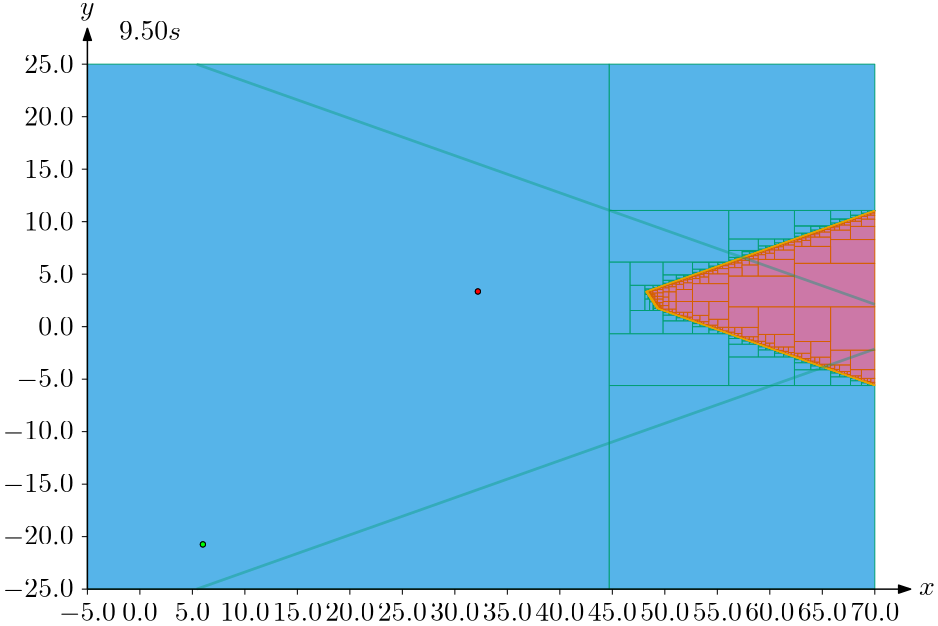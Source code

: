 <?xml version="1.0"?>
<!DOCTYPE ipe SYSTEM "ipe.dtd">
<ipe version="70218">
<ipestyle name="ipegenerator">
<symbol name="arrow/arc(spx)">
<path stroke="sym-stroke" fill="sym-stroke" pen="sym-pen">
0 0 m
-1 0.333 l
-1 -0.333 l
h
</path>
</symbol>
<symbol name="arrow/farc(spx)">
<path stroke="sym-stroke" fill="white" pen="sym-pen">
0 0 m
-1 0.333 l
-1 -0.333 l
h
</path>
</symbol>
<symbol name="arrow/ptarc(spx)">
<path stroke="sym-stroke" fill="sym-stroke" pen="sym-pen">
0 0 m
-1 0.333 l
-0.8 0 l
-1 -0.333 l
h
</path>
</symbol>
<symbol name="arrow/fptarc(spx)">
<path stroke="sym-stroke" fill="white" pen="sym-pen">
0 0 m
-1 0.333 l
-0.8 0 l
-1 -0.333 l
h
</path>
</symbol>
<symbol name="mark/circle(sx)" transformations="translations">
<path fill="sym-stroke">
0.6 0 0 0.6 0 0 e
0.4 0 0 0.4 0 0 e
</path>
</symbol>
<symbol name="mark/disk(sx)" transformations="translations">
<path fill="sym-stroke">
0.6 0 0 0.6 0 0 e
</path>
</symbol>
<symbol name="mark/fdisk(sfx)" transformations="translations">
<group>
<path fill="sym-fill">
0.5 0 0 0.5 0 0 e
</path>
<path fill="sym-stroke" fillrule="eofill">
0.6 0 0 0.6 0 0 e
0.4 0 0 0.4 0 0 e
</path>
</group>
</symbol>
<symbol name="mark/box(sx)" transformations="translations">
<path fill="sym-stroke" fillrule="eofill">
-0.6 -0.6 m
0.6 -0.6 l
0.6 0.6 l
-0.6 0.6 l
h
-0.4 -0.4 m
0.4 -0.4 l
0.4 0.4 l
-0.4 0.4 l
h
</path>
</symbol>
<symbol name="mark/square(sx)" transformations="translations">
<path fill="sym-stroke">
-0.6 -0.6 m
0.6 -0.6 l
0.6 0.6 l
-0.6 0.6 l
h
</path>
</symbol>
<symbol name="mark/fsquare(sfx)" transformations="translations">
<group>
<path fill="sym-fill">
-0.5 -0.5 m
0.5 -0.5 l
0.5 0.5 l
-0.5 0.5 l
h
</path>
<path fill="sym-stroke" fillrule="eofill">
-0.6 -0.6 m
0.6 -0.6 l
0.6 0.6 l
-0.6 0.6 l
h
-0.4 -0.4 m
0.4 -0.4 l
0.4 0.4 l
-0.4 0.4 l
h
</path>
</group>
</symbol>
<symbol name="mark/cross(sx)" transformations="translations">
<group>
<path fill="sym-stroke">
-0.43 -0.57 m
0.57 0.43 l
0.43 0.57 l
-0.57 -0.43 l
h
</path>
<path fill="sym-stroke">
-0.43 0.57 m
0.57 -0.43 l
0.43 -0.57 l
-0.57 0.43 l
h
</path>
</group>
</symbol>
<symbol name="arrow/fnormal(spx)">
<path stroke="sym-stroke" fill="white" pen="sym-pen">
0 0 m
-1 0.333 l
-1 -0.333 l
h
</path>
</symbol>
<symbol name="arrow/pointed(spx)">
<path stroke="sym-stroke" fill="sym-stroke" pen="sym-pen">
0 0 m
-1 0.333 l
-0.8 0 l
-1 -0.333 l
h
</path>
</symbol>
<symbol name="arrow/fpointed(spx)">
<path stroke="sym-stroke" fill="white" pen="sym-pen">
0 0 m
-1 0.333 l
-0.8 0 l
-1 -0.333 l
h
</path>
</symbol>
<symbol name="arrow/linear(spx)">
<path stroke="sym-stroke" pen="sym-pen">
-1 0.333 m
0 0 l
-1 -0.333 l
</path>
</symbol>
<symbol name="arrow/fdouble(spx)">
<path stroke="sym-stroke" fill="white" pen="sym-pen">
0 0 m
-1 0.333 l
-1 -0.333 l
h
-1 0 m
-2 0.333 l
-2 -0.333 l
h
</path>
</symbol>
<symbol name="arrow/double(spx)">
<path stroke="sym-stroke" fill="sym-stroke" pen="sym-pen">
0 0 m
-1 0.333 l
-1 -0.333 l
h
-1 0 m
-2 0.333 l
-2 -0.333 l
h
</path>
</symbol>
<anglesize name="22.5 deg" value="22.5"/>
<anglesize name="30 deg" value="30"/>
<anglesize name="45 deg" value="45"/>
<anglesize name="60 deg" value="60"/>
<anglesize name="90 deg" value="90"/>
<arrowsize name="large" value="10"/>
<arrowsize name="normal" value="4.294"/>
<arrowsize name="small" value="5"/>
<arrowsize name="tiny" value="3"/>
<color name="aliceblue" value="0.941 0.973 1"/>
<color name="antiquewhite" value="0.98 0.922 0.843"/>
<color name="antiquewhite1" value="1 0.937 0.859"/>
<color name="antiquewhite2" value="0.933 0.875 0.8"/>
<color name="antiquewhite3" value="0.804 0.753 0.69"/>
<color name="antiquewhite4" value="0.545 0.514 0.471"/>
<color name="aquamarine" value="0.498 1 0.831"/>
<color name="aquamarine1" value="0.498 1 0.831"/>
<color name="aquamarine2" value="0.463 0.933 0.776"/>
<color name="aquamarine3" value="0.4 0.804 0.667"/>
<color name="aquamarine4" value="0.271 0.545 0.455"/>
<color name="azure" value="0.941 1 1"/>
<color name="azure1" value="0.941 1 1"/>
<color name="azure2" value="0.878 0.933 0.933"/>
<color name="azure3" value="0.757 0.804 0.804"/>
<color name="azure4" value="0.514 0.545 0.545"/>
<color name="beige" value="0.961 0.961 0.863"/>
<color name="bisque" value="1 0.894 0.769"/>
<color name="bisque1" value="1 0.894 0.769"/>
<color name="bisque2" value="0.933 0.835 0.718"/>
<color name="bisque3" value="0.804 0.718 0.62"/>
<color name="bisque4" value="0.545 0.49 0.42"/>
<color name="black" value="0"/>
<color name="blanchedalmond" value="1 0.922 0.804"/>
<color name="blue" value="0 0 1"/>
<color name="blue1" value="0 0 1"/>
<color name="blue2" value="0 0 0.933"/>
<color name="blue3" value="0 0 0.804"/>
<color name="blue4" value="0 0 0.545"/>
<color name="blueviolet" value="0.541 0.169 0.886"/>
<color name="brown" value="0.647 0.165 0.165"/>
<color name="brown1" value="1 0.251 0.251"/>
<color name="brown2" value="0.933 0.231 0.231"/>
<color name="brown3" value="0.804 0.2 0.2"/>
<color name="brown4" value="0.545 0.137 0.137"/>
<color name="burlywood" value="0.871 0.722 0.529"/>
<color name="burlywood1" value="1 0.827 0.608"/>
<color name="burlywood2" value="0.933 0.773 0.569"/>
<color name="burlywood3" value="0.804 0.667 0.49"/>
<color name="burlywood4" value="0.545 0.451 0.333"/>
<color name="cadetblue" value="0.373 0.62 0.627"/>
<color name="cadetblue1" value="0.596 0.961 1"/>
<color name="cadetblue2" value="0.557 0.898 0.933"/>
<color name="cadetblue3" value="0.478 0.773 0.804"/>
<color name="cadetblue4" value="0.325 0.525 0.545"/>
<color name="chartreuse" value="0.498 1 0"/>
<color name="chartreuse1" value="0.498 1 0"/>
<color name="chartreuse2" value="0.463 0.933 0"/>
<color name="chartreuse3" value="0.4 0.804 0"/>
<color name="chartreuse4" value="0.271 0.545 0"/>
<color name="chocolate" value="0.824 0.412 0.118"/>
<color name="chocolate1" value="1 0.498 0.141"/>
<color name="chocolate2" value="0.933 0.463 0.129"/>
<color name="chocolate3" value="0.804 0.4 0.114"/>
<color name="chocolate4" value="0.545 0.271 0.075"/>
<color name="colorBlind1" value="0 0.619 0.451"/>
<color name="colorBlindInFill" value="0.8 0.47 0.655"/>
<color name="colorBlindInStroke" value="0.835 0.369 0"/>
<color name="colorBlindMaybeFill" value="0.941 0.894 0.259"/>
<color name="colorBlindMaybeStroke" value="0.902 0.624 0"/>
<color name="colorBlindOutFill" value="0.337 0.706 0.914"/>
<color name="colorBlindOutStroke" value="0 0.62 0.451"/>
<color name="coral" value="1 0.498 0.314"/>
<color name="coral1" value="1 0.447 0.337"/>
<color name="coral2" value="0.933 0.416 0.314"/>
<color name="coral3" value="0.804 0.357 0.271"/>
<color name="coral4" value="0.545 0.243 0.184"/>
<color name="cornflowerblue" value="0.392 0.584 0.929"/>
<color name="cornsilk" value="1 0.973 0.863"/>
<color name="cornsilk1" value="1 0.973 0.863"/>
<color name="cornsilk2" value="0.933 0.91 0.804"/>
<color name="cornsilk3" value="0.804 0.784 0.694"/>
<color name="cornsilk4" value="0.545 0.533 0.471"/>
<color name="cyan" value="0 1 1"/>
<color name="cyan1" value="0 1 1"/>
<color name="cyan2" value="0 0.933 0.933"/>
<color name="cyan3" value="0 0.804 0.804"/>
<color name="cyan4" value="0 0.545 0.545"/>
<color name="darkblue" value="0 0 0.545"/>
<color name="darkcyan" value="0 0.545 0.545"/>
<color name="darkgoldenrod" value="0.722 0.525 0.043"/>
<color name="darkgoldenrod1" value="1 0.725 0.059"/>
<color name="darkgoldenrod2" value="0.933 0.678 0.055"/>
<color name="darkgoldenrod3" value="0.804 0.584 0.047"/>
<color name="darkgoldenrod4" value="0.545 0.396 0.031"/>
<color name="darkgray" value="0.663"/>
<color name="darkgreen" value="0 0.392 0"/>
<color name="darkgrey" value="0.663"/>
<color name="darkkhaki" value="0.741 0.718 0.42"/>
<color name="darkmagenta" value="0.545 0 0.545"/>
<color name="darkolivegreen" value="0.333 0.42 0.184"/>
<color name="darkolivegreen1" value="0.792 1 0.439"/>
<color name="darkolivegreen2" value="0.737 0.933 0.408"/>
<color name="darkolivegreen3" value="0.635 0.804 0.353"/>
<color name="darkolivegreen4" value="0.431 0.545 0.239"/>
<color name="darkorange" value="1 0.549 0"/>
<color name="darkorange1" value="1 0.498 0"/>
<color name="darkorange2" value="0.933 0.463 0"/>
<color name="darkorange3" value="0.804 0.4 0"/>
<color name="darkorange4" value="0.545 0.271 0"/>
<color name="darkorchid" value="0.6 0.196 0.8"/>
<color name="darkorchid1" value="0.749 0.243 1"/>
<color name="darkorchid2" value="0.698 0.227 0.933"/>
<color name="darkorchid3" value="0.604 0.196 0.804"/>
<color name="darkorchid4" value="0.408 0.133 0.545"/>
<color name="darkred" value="0.545 0 0"/>
<color name="darksalmon" value="0.914 0.588 0.478"/>
<color name="darkseagreen" value="0.561 0.737 0.561"/>
<color name="darkseagreen1" value="0.757 1 0.757"/>
<color name="darkseagreen2" value="0.706 0.933 0.706"/>
<color name="darkseagreen3" value="0.608 0.804 0.608"/>
<color name="darkseagreen4" value="0.412 0.545 0.412"/>
<color name="darkslateblue" value="0.282 0.239 0.545"/>
<color name="darkslategray" value="0.184 0.31 0.31"/>
<color name="darkslategray1" value="0.592 1 1"/>
<color name="darkslategray2" value="0.553 0.933 0.933"/>
<color name="darkslategray3" value="0.475 0.804 0.804"/>
<color name="darkslategray4" value="0.322 0.545 0.545"/>
<color name="darkslategrey" value="0.184 0.31 0.31"/>
<color name="darkturquoise" value="0 0.808 0.82"/>
<color name="darkviolet" value="0.58 0 0.827"/>
<color name="deeppink" value="1 0.078 0.576"/>
<color name="deeppink1" value="1 0.078 0.576"/>
<color name="deeppink2" value="0.933 0.071 0.537"/>
<color name="deeppink3" value="0.804 0.063 0.463"/>
<color name="deeppink4" value="0.545 0.039 0.314"/>
<color name="deepskyblue" value="0 0.749 1"/>
<color name="deepskyblue1" value="0 0.749 1"/>
<color name="deepskyblue2" value="0 0.698 0.933"/>
<color name="deepskyblue3" value="0 0.604 0.804"/>
<color name="deepskyblue4" value="0 0.408 0.545"/>
<color name="dimgray" value="0.412"/>
<color name="dimgrey" value="0.412"/>
<color name="dodgerblue" value="0.118 0.565 1"/>
<color name="dodgerblue1" value="0.118 0.565 1"/>
<color name="dodgerblue2" value="0.11 0.525 0.933"/>
<color name="dodgerblue3" value="0.094 0.455 0.804"/>
<color name="dodgerblue4" value="0.063 0.306 0.545"/>
<color name="firebrick" value="0.698 0.133 0.133"/>
<color name="firebrick1" value="1 0.188 0.188"/>
<color name="firebrick2" value="0.933 0.173 0.173"/>
<color name="firebrick3" value="0.804 0.149 0.149"/>
<color name="firebrick4" value="0.545 0.102 0.102"/>
<color name="floralwhite" value="1 0.98 0.941"/>
<color name="forestgreen" value="0.133 0.545 0.133"/>
<color name="gainsboro" value="0.863"/>
<color name="ghostwhite" value="0.973 0.973 1"/>
<color name="gold" value="1 0.843 0"/>
<color name="gold1" value="1 0.843 0"/>
<color name="gold2" value="0.933 0.788 0"/>
<color name="gold3" value="0.804 0.678 0"/>
<color name="gold4" value="0.545 0.459 0"/>
<color name="goldenrod" value="0.855 0.647 0.125"/>
<color name="goldenrod1" value="1 0.757 0.145"/>
<color name="goldenrod2" value="0.933 0.706 0.133"/>
<color name="goldenrod3" value="0.804 0.608 0.114"/>
<color name="goldenrod4" value="0.545 0.412 0.078"/>
<color name="gray" value="0.745"/>
<color name="gray0" value="0"/>
<color name="gray1" value="0.012"/>
<color name="gray10" value="0.102"/>
<color name="gray100" value="1"/>
<color name="gray11" value="0.11"/>
<color name="gray12" value="0.122"/>
<color name="gray13" value="0.129"/>
<color name="gray14" value="0.141"/>
<color name="gray15" value="0.149"/>
<color name="gray16" value="0.161"/>
<color name="gray17" value="0.169"/>
<color name="gray18" value="0.18"/>
<color name="gray19" value="0.188"/>
<color name="gray2" value="0.02"/>
<color name="gray20" value="0.2"/>
<color name="gray21" value="0.212"/>
<color name="gray22" value="0.22"/>
<color name="gray23" value="0.231"/>
<color name="gray24" value="0.239"/>
<color name="gray25" value="0.251"/>
<color name="gray26" value="0.259"/>
<color name="gray27" value="0.271"/>
<color name="gray28" value="0.278"/>
<color name="gray29" value="0.29"/>
<color name="gray3" value="0.031"/>
<color name="gray30" value="0.302"/>
<color name="gray31" value="0.31"/>
<color name="gray32" value="0.322"/>
<color name="gray33" value="0.329"/>
<color name="gray34" value="0.341"/>
<color name="gray35" value="0.349"/>
<color name="gray36" value="0.361"/>
<color name="gray37" value="0.369"/>
<color name="gray38" value="0.38"/>
<color name="gray39" value="0.388"/>
<color name="gray4" value="0.039"/>
<color name="gray40" value="0.4"/>
<color name="gray41" value="0.412"/>
<color name="gray42" value="0.42"/>
<color name="gray43" value="0.431"/>
<color name="gray44" value="0.439"/>
<color name="gray45" value="0.451"/>
<color name="gray46" value="0.459"/>
<color name="gray47" value="0.471"/>
<color name="gray48" value="0.478"/>
<color name="gray49" value="0.49"/>
<color name="gray5" value="0.051"/>
<color name="gray50" value="0.498"/>
<color name="gray51" value="0.51"/>
<color name="gray52" value="0.522"/>
<color name="gray53" value="0.529"/>
<color name="gray54" value="0.541"/>
<color name="gray55" value="0.549"/>
<color name="gray56" value="0.561"/>
<color name="gray57" value="0.569"/>
<color name="gray58" value="0.58"/>
<color name="gray59" value="0.588"/>
<color name="gray6" value="0.059"/>
<color name="gray60" value="0.6"/>
<color name="gray61" value="0.612"/>
<color name="gray62" value="0.62"/>
<color name="gray63" value="0.631"/>
<color name="gray64" value="0.639"/>
<color name="gray65" value="0.651"/>
<color name="gray66" value="0.659"/>
<color name="gray67" value="0.671"/>
<color name="gray68" value="0.678"/>
<color name="gray69" value="0.69"/>
<color name="gray7" value="0.071"/>
<color name="gray70" value="0.702"/>
<color name="gray71" value="0.71"/>
<color name="gray72" value="0.722"/>
<color name="gray73" value="0.729"/>
<color name="gray74" value="0.741"/>
<color name="gray75" value="0.749"/>
<color name="gray76" value="0.761"/>
<color name="gray77" value="0.769"/>
<color name="gray78" value="0.78"/>
<color name="gray79" value="0.788"/>
<color name="gray8" value="0.078"/>
<color name="gray80" value="0.8"/>
<color name="gray81" value="0.812"/>
<color name="gray82" value="0.82"/>
<color name="gray83" value="0.831"/>
<color name="gray84" value="0.839"/>
<color name="gray85" value="0.851"/>
<color name="gray86" value="0.859"/>
<color name="gray87" value="0.871"/>
<color name="gray88" value="0.878"/>
<color name="gray89" value="0.89"/>
<color name="gray9" value="0.09"/>
<color name="gray90" value="0.898"/>
<color name="gray91" value="0.91"/>
<color name="gray92" value="0.922"/>
<color name="gray93" value="0.929"/>
<color name="gray94" value="0.941"/>
<color name="gray95" value="0.949"/>
<color name="gray96" value="0.961"/>
<color name="gray97" value="0.969"/>
<color name="gray98" value="0.98"/>
<color name="gray99" value="0.988"/>
<color name="green" value="0 1 0"/>
<color name="green1" value="0 1 0"/>
<color name="green2" value="0 0.933 0"/>
<color name="green3" value="0 0.804 0"/>
<color name="green4" value="0 0.545 0"/>
<color name="greenyellow" value="0.678 1 0.184"/>
<color name="grey" value="0.745"/>
<color name="grey0" value="0"/>
<color name="grey1" value="0.012"/>
<color name="grey10" value="0.102"/>
<color name="grey100" value="1"/>
<color name="grey11" value="0.11"/>
<color name="grey12" value="0.122"/>
<color name="grey13" value="0.129"/>
<color name="grey14" value="0.141"/>
<color name="grey15" value="0.149"/>
<color name="grey16" value="0.161"/>
<color name="grey17" value="0.169"/>
<color name="grey18" value="0.18"/>
<color name="grey19" value="0.188"/>
<color name="grey2" value="0.02"/>
<color name="grey20" value="0.2"/>
<color name="grey21" value="0.212"/>
<color name="grey22" value="0.22"/>
<color name="grey23" value="0.231"/>
<color name="grey24" value="0.239"/>
<color name="grey25" value="0.251"/>
<color name="grey26" value="0.259"/>
<color name="grey27" value="0.271"/>
<color name="grey28" value="0.278"/>
<color name="grey29" value="0.29"/>
<color name="grey3" value="0.031"/>
<color name="grey30" value="0.302"/>
<color name="grey31" value="0.31"/>
<color name="grey32" value="0.322"/>
<color name="grey33" value="0.329"/>
<color name="grey34" value="0.341"/>
<color name="grey35" value="0.349"/>
<color name="grey36" value="0.361"/>
<color name="grey37" value="0.369"/>
<color name="grey38" value="0.38"/>
<color name="grey39" value="0.388"/>
<color name="grey4" value="0.039"/>
<color name="grey40" value="0.4"/>
<color name="grey41" value="0.412"/>
<color name="grey42" value="0.42"/>
<color name="grey43" value="0.431"/>
<color name="grey44" value="0.439"/>
<color name="grey45" value="0.451"/>
<color name="grey46" value="0.459"/>
<color name="grey47" value="0.471"/>
<color name="grey48" value="0.478"/>
<color name="grey49" value="0.49"/>
<color name="grey5" value="0.051"/>
<color name="grey50" value="0.498"/>
<color name="grey51" value="0.51"/>
<color name="grey52" value="0.522"/>
<color name="grey53" value="0.529"/>
<color name="grey54" value="0.541"/>
<color name="grey55" value="0.549"/>
<color name="grey56" value="0.561"/>
<color name="grey57" value="0.569"/>
<color name="grey58" value="0.58"/>
<color name="grey59" value="0.588"/>
<color name="grey6" value="0.059"/>
<color name="grey60" value="0.6"/>
<color name="grey61" value="0.612"/>
<color name="grey62" value="0.62"/>
<color name="grey63" value="0.631"/>
<color name="grey64" value="0.639"/>
<color name="grey65" value="0.651"/>
<color name="grey66" value="0.659"/>
<color name="grey67" value="0.671"/>
<color name="grey68" value="0.678"/>
<color name="grey69" value="0.69"/>
<color name="grey7" value="0.071"/>
<color name="grey70" value="0.702"/>
<color name="grey71" value="0.71"/>
<color name="grey72" value="0.722"/>
<color name="grey73" value="0.729"/>
<color name="grey74" value="0.741"/>
<color name="grey75" value="0.749"/>
<color name="grey76" value="0.761"/>
<color name="grey77" value="0.769"/>
<color name="grey78" value="0.78"/>
<color name="grey79" value="0.788"/>
<color name="grey8" value="0.078"/>
<color name="grey80" value="0.8"/>
<color name="grey81" value="0.812"/>
<color name="grey82" value="0.82"/>
<color name="grey83" value="0.831"/>
<color name="grey84" value="0.839"/>
<color name="grey85" value="0.851"/>
<color name="grey86" value="0.859"/>
<color name="grey87" value="0.871"/>
<color name="grey88" value="0.878"/>
<color name="grey89" value="0.89"/>
<color name="grey9" value="0.09"/>
<color name="grey90" value="0.898"/>
<color name="grey91" value="0.91"/>
<color name="grey92" value="0.922"/>
<color name="grey93" value="0.929"/>
<color name="grey94" value="0.941"/>
<color name="grey95" value="0.949"/>
<color name="grey96" value="0.961"/>
<color name="grey97" value="0.969"/>
<color name="grey98" value="0.98"/>
<color name="grey99" value="0.988"/>
<color name="honeydew" value="0.941 1 0.941"/>
<color name="honeydew1" value="0.941 1 0.941"/>
<color name="honeydew2" value="0.878 0.933 0.878"/>
<color name="honeydew3" value="0.757 0.804 0.757"/>
<color name="honeydew4" value="0.514 0.545 0.514"/>
<color name="hotpink" value="1 0.412 0.706"/>
<color name="hotpink1" value="1 0.431 0.706"/>
<color name="hotpink2" value="0.933 0.416 0.655"/>
<color name="hotpink3" value="0.804 0.376 0.565"/>
<color name="hotpink4" value="0.545 0.227 0.384"/>
<color name="indianred" value="0.804 0.361 0.361"/>
<color name="indianred1" value="1 0.416 0.416"/>
<color name="indianred2" value="0.933 0.388 0.388"/>
<color name="indianred3" value="0.804 0.333 0.333"/>
<color name="indianred4" value="0.545 0.227 0.227"/>
<color name="ivory" value="1 1 0.941"/>
<color name="ivory1" value="1 1 0.941"/>
<color name="ivory2" value="0.933 0.933 0.878"/>
<color name="ivory3" value="0.804 0.804 0.757"/>
<color name="ivory4" value="0.545 0.545 0.514"/>
<color name="khaki" value="0.941 0.902 0.549"/>
<color name="khaki1" value="1 0.965 0.561"/>
<color name="khaki2" value="0.933 0.902 0.522"/>
<color name="khaki3" value="0.804 0.776 0.451"/>
<color name="khaki4" value="0.545 0.525 0.306"/>
<color name="lavender" value="0.902 0.902 0.98"/>
<color name="lavenderblush" value="1 0.941 0.961"/>
<color name="lavenderblush1" value="1 0.941 0.961"/>
<color name="lavenderblush2" value="0.933 0.878 0.898"/>
<color name="lavenderblush3" value="0.804 0.757 0.773"/>
<color name="lavenderblush4" value="0.545 0.514 0.525"/>
<color name="lawngreen" value="0.486 0.988 0"/>
<color name="lemonchiffon" value="1 0.98 0.804"/>
<color name="lemonchiffon1" value="1 0.98 0.804"/>
<color name="lemonchiffon2" value="0.933 0.914 0.749"/>
<color name="lemonchiffon3" value="0.804 0.788 0.647"/>
<color name="lemonchiffon4" value="0.545 0.537 0.439"/>
<color name="lightblue" value="0.678 0.847 0.902"/>
<color name="lightblue1" value="0.749 0.937 1"/>
<color name="lightblue2" value="0.698 0.875 0.933"/>
<color name="lightblue3" value="0.604 0.753 0.804"/>
<color name="lightblue4" value="0.408 0.514 0.545"/>
<color name="lightcoral" value="0.941 0.502 0.502"/>
<color name="lightcyan" value="0.878 1 1"/>
<color name="lightcyan1" value="0.878 1 1"/>
<color name="lightcyan2" value="0.82 0.933 0.933"/>
<color name="lightcyan3" value="0.706 0.804 0.804"/>
<color name="lightcyan4" value="0.478 0.545 0.545"/>
<color name="lightgoldenrod" value="0.933 0.867 0.51"/>
<color name="lightgoldenrod1" value="1 0.925 0.545"/>
<color name="lightgoldenrod2" value="0.933 0.863 0.51"/>
<color name="lightgoldenrod3" value="0.804 0.745 0.439"/>
<color name="lightgoldenrod4" value="0.545 0.506 0.298"/>
<color name="lightgoldenrodyellow" value="0.98 0.98 0.824"/>
<color name="lightgray" value="0.827"/>
<color name="lightgreen" value="0.565 0.933 0.565"/>
<color name="lightgrey" value="0.827"/>
<color name="lightpink" value="1 0.714 0.757"/>
<color name="lightpink1" value="1 0.682 0.725"/>
<color name="lightpink2" value="0.933 0.635 0.678"/>
<color name="lightpink3" value="0.804 0.549 0.584"/>
<color name="lightpink4" value="0.545 0.373 0.396"/>
<color name="lightsalmon" value="1 0.627 0.478"/>
<color name="lightsalmon1" value="1 0.627 0.478"/>
<color name="lightsalmon2" value="0.933 0.584 0.447"/>
<color name="lightsalmon3" value="0.804 0.506 0.384"/>
<color name="lightsalmon4" value="0.545 0.341 0.259"/>
<color name="lightseagreen" value="0.125 0.698 0.667"/>
<color name="lightskyblue" value="0.529 0.808 0.98"/>
<color name="lightskyblue1" value="0.69 0.886 1"/>
<color name="lightskyblue2" value="0.643 0.827 0.933"/>
<color name="lightskyblue3" value="0.553 0.714 0.804"/>
<color name="lightskyblue4" value="0.376 0.482 0.545"/>
<color name="lightslateblue" value="0.518 0.439 1"/>
<color name="lightslategray" value="0.467 0.533 0.6"/>
<color name="lightslategrey" value="0.467 0.533 0.6"/>
<color name="lightsteelblue" value="0.69 0.769 0.871"/>
<color name="lightsteelblue1" value="0.792 0.882 1"/>
<color name="lightsteelblue2" value="0.737 0.824 0.933"/>
<color name="lightsteelblue3" value="0.635 0.71 0.804"/>
<color name="lightsteelblue4" value="0.431 0.482 0.545"/>
<color name="lightyellow" value="1 1 0.878"/>
<color name="lightyellow1" value="1 1 0.878"/>
<color name="lightyellow2" value="0.933 0.933 0.82"/>
<color name="lightyellow3" value="0.804 0.804 0.706"/>
<color name="lightyellow4" value="0.545 0.545 0.478"/>
<color name="limegreen" value="0.196 0.804 0.196"/>
<color name="linen" value="0.98 0.941 0.902"/>
<color name="magenta" value="1 0 1"/>
<color name="magenta1" value="1 0 1"/>
<color name="magenta2" value="0.933 0 0.933"/>
<color name="magenta3" value="0.804 0 0.804"/>
<color name="magenta4" value="0.545 0 0.545"/>
<color name="maroon" value="0.69 0.188 0.376"/>
<color name="maroon1" value="1 0.204 0.702"/>
<color name="maroon2" value="0.933 0.188 0.655"/>
<color name="maroon3" value="0.804 0.161 0.565"/>
<color name="maroon4" value="0.545 0.11 0.384"/>
<color name="mediumaquamarine" value="0.4 0.804 0.667"/>
<color name="mediumblue" value="0 0 0.804"/>
<color name="mediumorchid" value="0.729 0.333 0.827"/>
<color name="mediumorchid1" value="0.878 0.4 1"/>
<color name="mediumorchid2" value="0.82 0.373 0.933"/>
<color name="mediumorchid3" value="0.706 0.322 0.804"/>
<color name="mediumorchid4" value="0.478 0.216 0.545"/>
<color name="mediumpurple" value="0.576 0.439 0.859"/>
<color name="mediumpurple1" value="0.671 0.51 1"/>
<color name="mediumpurple2" value="0.624 0.475 0.933"/>
<color name="mediumpurple3" value="0.537 0.408 0.804"/>
<color name="mediumpurple4" value="0.365 0.278 0.545"/>
<color name="mediumseagreen" value="0.235 0.702 0.443"/>
<color name="mediumslateblue" value="0.482 0.408 0.933"/>
<color name="mediumspringgreen" value="0 0.98 0.604"/>
<color name="mediumturquoise" value="0.282 0.82 0.8"/>
<color name="mediumvioletred" value="0.78 0.082 0.522"/>
<color name="midnightblue" value="0.098 0.098 0.439"/>
<color name="mintcream" value="0.961 1 0.98"/>
<color name="mistyrose" value="1 0.894 0.882"/>
<color name="mistyrose1" value="1 0.894 0.882"/>
<color name="mistyrose2" value="0.933 0.835 0.824"/>
<color name="mistyrose3" value="0.804 0.718 0.71"/>
<color name="mistyrose4" value="0.545 0.49 0.482"/>
<color name="moccasin" value="1 0.894 0.71"/>
<color name="navajowhite" value="1 0.871 0.678"/>
<color name="navajowhite1" value="1 0.871 0.678"/>
<color name="navajowhite2" value="0.933 0.812 0.631"/>
<color name="navajowhite3" value="0.804 0.702 0.545"/>
<color name="navajowhite4" value="0.545 0.475 0.369"/>
<color name="navy" value="0 0 0.502"/>
<color name="navyblue" value="0 0 0.502"/>
<color name="oldlace" value="0.992 0.961 0.902"/>
<color name="olivedrab" value="0.42 0.557 0.137"/>
<color name="olivedrab1" value="0.753 1 0.243"/>
<color name="olivedrab2" value="0.702 0.933 0.227"/>
<color name="olivedrab3" value="0.604 0.804 0.196"/>
<color name="olivedrab4" value="0.412 0.545 0.133"/>
<color name="orange" value="1 0.647 0"/>
<color name="orange1" value="1 0.647 0"/>
<color name="orange2" value="0.933 0.604 0"/>
<color name="orange3" value="0.804 0.522 0"/>
<color name="orange4" value="0.545 0.353 0"/>
<color name="orangered" value="1 0.271 0"/>
<color name="orangered1" value="1 0.271 0"/>
<color name="orangered2" value="0.933 0.251 0"/>
<color name="orangered3" value="0.804 0.216 0"/>
<color name="orangered4" value="0.545 0.145 0"/>
<color name="orchid" value="0.855 0.439 0.839"/>
<color name="orchid1" value="1 0.514 0.98"/>
<color name="orchid2" value="0.933 0.478 0.914"/>
<color name="orchid3" value="0.804 0.412 0.788"/>
<color name="orchid4" value="0.545 0.278 0.537"/>
<color name="palegoldenrod" value="0.933 0.91 0.667"/>
<color name="palegreen" value="0.596 0.984 0.596"/>
<color name="palegreen1" value="0.604 1 0.604"/>
<color name="palegreen2" value="0.565 0.933 0.565"/>
<color name="palegreen3" value="0.486 0.804 0.486"/>
<color name="palegreen4" value="0.329 0.545 0.329"/>
<color name="paleturquoise" value="0.686 0.933 0.933"/>
<color name="paleturquoise1" value="0.733 1 1"/>
<color name="paleturquoise2" value="0.682 0.933 0.933"/>
<color name="paleturquoise3" value="0.588 0.804 0.804"/>
<color name="paleturquoise4" value="0.4 0.545 0.545"/>
<color name="palevioletred" value="0.859 0.439 0.576"/>
<color name="palevioletred1" value="1 0.51 0.671"/>
<color name="palevioletred2" value="0.933 0.475 0.624"/>
<color name="palevioletred3" value="0.804 0.408 0.537"/>
<color name="palevioletred4" value="0.545 0.278 0.365"/>
<color name="papayawhip" value="1 0.937 0.835"/>
<color name="peachpuff" value="1 0.855 0.725"/>
<color name="peachpuff1" value="1 0.855 0.725"/>
<color name="peachpuff2" value="0.933 0.796 0.678"/>
<color name="peachpuff3" value="0.804 0.686 0.584"/>
<color name="peachpuff4" value="0.545 0.467 0.396"/>
<color name="peru" value="0.804 0.522 0.247"/>
<color name="pink" value="1 0.753 0.796"/>
<color name="pink1" value="1 0.71 0.773"/>
<color name="pink2" value="0.933 0.663 0.722"/>
<color name="pink3" value="0.804 0.569 0.62"/>
<color name="pink4" value="0.545 0.388 0.424"/>
<color name="plum" value="0.867 0.627 0.867"/>
<color name="plum1" value="1 0.733 1"/>
<color name="plum2" value="0.933 0.682 0.933"/>
<color name="plum3" value="0.804 0.588 0.804"/>
<color name="plum4" value="0.545 0.4 0.545"/>
<color name="powderblue" value="0.69 0.878 0.902"/>
<color name="purple" value="0.627 0.125 0.941"/>
<color name="purple1" value="0.608 0.188 1"/>
<color name="purple2" value="0.569 0.173 0.933"/>
<color name="purple3" value="0.49 0.149 0.804"/>
<color name="purple4" value="0.333 0.102 0.545"/>
<color name="red" value="1 0 0"/>
<color name="red1" value="1 0 0"/>
<color name="red2" value="0.933 0 0"/>
<color name="red3" value="0.804 0 0"/>
<color name="red4" value="0.545 0 0"/>
<color name="rosybrown" value="0.737 0.561 0.561"/>
<color name="rosybrown1" value="1 0.757 0.757"/>
<color name="rosybrown2" value="0.933 0.706 0.706"/>
<color name="rosybrown3" value="0.804 0.608 0.608"/>
<color name="rosybrown4" value="0.545 0.412 0.412"/>
<color name="royalblue" value="0.255 0.412 0.882"/>
<color name="royalblue1" value="0.282 0.463 1"/>
<color name="royalblue2" value="0.263 0.431 0.933"/>
<color name="royalblue3" value="0.227 0.373 0.804"/>
<color name="royalblue4" value="0.153 0.251 0.545"/>
<color name="saddlebrown" value="0.545 0.271 0.075"/>
<color name="salmon" value="0.98 0.502 0.447"/>
<color name="salmon1" value="1 0.549 0.412"/>
<color name="salmon2" value="0.933 0.51 0.384"/>
<color name="salmon3" value="0.804 0.439 0.329"/>
<color name="salmon4" value="0.545 0.298 0.224"/>
<color name="sandybrown" value="0.957 0.643 0.376"/>
<color name="seagreen" value="0.18 0.545 0.341"/>
<color name="seagreen1" value="0.329 1 0.624"/>
<color name="seagreen2" value="0.306 0.933 0.58"/>
<color name="seagreen3" value="0.263 0.804 0.502"/>
<color name="seagreen4" value="0.18 0.545 0.341"/>
<color name="seashell" value="1 0.961 0.933"/>
<color name="seashell1" value="1 0.961 0.933"/>
<color name="seashell2" value="0.933 0.898 0.871"/>
<color name="seashell3" value="0.804 0.773 0.749"/>
<color name="seashell4" value="0.545 0.525 0.51"/>
<color name="sienna" value="0.627 0.322 0.176"/>
<color name="sienna1" value="1 0.51 0.278"/>
<color name="sienna2" value="0.933 0.475 0.259"/>
<color name="sienna3" value="0.804 0.408 0.224"/>
<color name="sienna4" value="0.545 0.278 0.149"/>
<color name="skyblue" value="0.529 0.808 0.922"/>
<color name="skyblue1" value="0.529 0.808 1"/>
<color name="skyblue2" value="0.494 0.753 0.933"/>
<color name="skyblue3" value="0.424 0.651 0.804"/>
<color name="skyblue4" value="0.29 0.439 0.545"/>
<color name="slateblue" value="0.416 0.353 0.804"/>
<color name="slateblue1" value="0.514 0.435 1"/>
<color name="slateblue2" value="0.478 0.404 0.933"/>
<color name="slateblue3" value="0.412 0.349 0.804"/>
<color name="slateblue4" value="0.278 0.235 0.545"/>
<color name="slategray" value="0.439 0.502 0.565"/>
<color name="slategray1" value="0.776 0.886 1"/>
<color name="slategray2" value="0.725 0.827 0.933"/>
<color name="slategray3" value="0.624 0.714 0.804"/>
<color name="slategray4" value="0.424 0.482 0.545"/>
<color name="slategrey" value="0.439 0.502 0.565"/>
<color name="snow" value="1 0.98 0.98"/>
<color name="snow1" value="1 0.98 0.98"/>
<color name="snow2" value="0.933 0.914 0.914"/>
<color name="snow3" value="0.804 0.788 0.788"/>
<color name="snow4" value="0.545 0.537 0.537"/>
<color name="springgreen" value="0 1 0.498"/>
<color name="springgreen1" value="0 1 0.498"/>
<color name="springgreen2" value="0 0.933 0.463"/>
<color name="springgreen3" value="0 0.804 0.4"/>
<color name="springgreen4" value="0 0.545 0.271"/>
<color name="steelblue" value="0.275 0.51 0.706"/>
<color name="steelblue1" value="0.388 0.722 1"/>
<color name="steelblue2" value="0.361 0.675 0.933"/>
<color name="steelblue3" value="0.31 0.58 0.804"/>
<color name="steelblue4" value="0.212 0.392 0.545"/>
<color name="tan" value="0.824 0.706 0.549"/>
<color name="tan1" value="1 0.647 0.31"/>
<color name="tan2" value="0.933 0.604 0.286"/>
<color name="tan3" value="0.804 0.522 0.247"/>
<color name="tan4" value="0.545 0.353 0.169"/>
<color name="thistle" value="0.847 0.749 0.847"/>
<color name="thistle1" value="1 0.882 1"/>
<color name="thistle2" value="0.933 0.824 0.933"/>
<color name="thistle3" value="0.804 0.71 0.804"/>
<color name="thistle4" value="0.545 0.482 0.545"/>
<color name="tomato" value="1 0.388 0.278"/>
<color name="tomato1" value="1 0.388 0.278"/>
<color name="tomato2" value="0.933 0.361 0.259"/>
<color name="tomato3" value="0.804 0.31 0.224"/>
<color name="tomato4" value="0.545 0.212 0.149"/>
<color name="turquoise" value="0.251 0.878 0.816"/>
<color name="turquoise1" value="0 0.961 1"/>
<color name="turquoise2" value="0 0.898 0.933"/>
<color name="turquoise3" value="0 0.773 0.804"/>
<color name="turquoise4" value="0 0.525 0.545"/>
<color name="violet" value="0.933 0.51 0.933"/>
<color name="violetred" value="0.816 0.125 0.565"/>
<color name="violetred1" value="1 0.243 0.588"/>
<color name="violetred2" value="0.933 0.227 0.549"/>
<color name="violetred3" value="0.804 0.196 0.471"/>
<color name="violetred4" value="0.545 0.133 0.322"/>
<color name="wheat" value="0.961 0.871 0.702"/>
<color name="wheat1" value="1 0.906 0.729"/>
<color name="wheat2" value="0.933 0.847 0.682"/>
<color name="wheat3" value="0.804 0.729 0.588"/>
<color name="wheat4" value="0.545 0.494 0.4"/>
<color name="white" value="1"/>
<color name="whitesmoke" value="0.961"/>
<color name="yellow" value="1 1 0"/>
<color name="yellow1" value="1 1 0"/>
<color name="yellow2" value="0.933 0.933 0"/>
<color name="yellow3" value="0.804 0.804 0"/>
<color name="yellow4" value="0.545 0.545 0"/>
<color name="yellowgreen" value="0.604 0.804 0.196"/>
<dashstyle name="dash dot dotted" value="[4 2 1 2 1 2] 0"/>
<dashstyle name="dash dotted" value="[4 2 1 2] 0"/>
<dashstyle name="dashed" value="[4] 0"/>
<dashstyle name="dotted" value="[1 3] 0"/>
<gridsize name="10 pts (~3.5 mm)" value="10"/>
<gridsize name="14 pts (~5 mm)" value="14"/>
<gridsize name="16 pts (~6 mm)" value="16"/>
<gridsize name="20 pts (~7 mm)" value="20"/>
<gridsize name="28 pts (~10 mm)" value="28"/>
<gridsize name="32 pts (~12 mm)" value="32"/>
<gridsize name="4 pts" value="4"/>
<gridsize name="56 pts (~20 mm)" value="56"/>
<gridsize name="8 pts (~3 mm)" value="8"/>
<opacity name="10%" value="0.1"/>
<opacity name="15%" value="0.15"/>
<opacity name="20%" value="0.2"/>
<opacity name="25%" value="0.25"/>
<opacity name="30%" value="0.3"/>
<opacity name="35%" value="0.35"/>
<opacity name="40%" value="0.4"/>
<opacity name="45%" value="0.45"/>
<opacity name="5%" value="0.05"/>
<opacity name="50%" value="0.5"/>
<opacity name="55%" value="0.55"/>
<opacity name="60%" value="0.6"/>
<opacity name="65%" value="0.65"/>
<opacity name="70%" value="0.7"/>
<opacity name="75%" value="0.75"/>
<opacity name="80%" value="0.8"/>
<opacity name="85%" value="0.85"/>
<opacity name="90%" value="0.9"/>
<opacity name="95%" value="0.95"/>
<pen name="axis" value="0.549"/>
<pen name="axis_segment" value="0.366"/>
<pen name="fat" value="1.2"/>
<pen name="heavier" value="0.8"/>
<pen name="normal" value="0.366"/>
<pen name="ultrafat" value="2"/>
<symbolsize name="large" value="5"/>
<symbolsize name="small" value="2"/>
<symbolsize name="tiny" value="1.1"/>
<textsize name="Huge" value="\Huge"/>
<textsize name="LARGE" value="\LARGE"/>
<textsize name="Large" value="\Large"/>
<textsize name="footnote" value="\footnotesize"/>
<textsize name="huge" value="\huge"/>
<textsize name="large" value="\large"/>
<textsize name="normal" value="\normalsize"/>
<textsize name="small" value="\small"/>
<textsize name="tiny" value="\tiny"/>
<textstyle name="center" begin="\begin{center}" end="\end{center}"/>
<textstyle name="item" begin="\begin{itemize}\item{}" end="\end{itemize}"/>
<textstyle name="itemize" begin="\begin{itemize}" end="\end{itemize}"/>
<preamble>
	\usepackage{amsfonts}
	\usepackage{amsmath}
	\usepackage{amssymb}
	\usepackage{mathrsfs}
</preamble>
<layout paper="365.877 243.918" origin="0 0" frame="365.877 243.918"/>
<tiling name="falling" angle="-60" step="4" width="1"/>
<tiling name="rising" angle="30" step="4" width="1"/>
</ipestyle>
<page>
<layer name="axis"/>
<layer name="data"/>
<layer name="outer"/>
<layer name="inner"/>
<layer name="uncertain"/>
<layer name="penumbra"/>
<layer name="sensors"/>
<layer name="boats"/>
<layer name="wakes"/>
<view layers="axis data outer inner uncertain sensors boats wakes"/>
<path layer="inner" stroke="0.835 0.369 0" fill="0.8 0.47 0.655">
310.586 163.498 m
310.695 163.498 l
310.695 163.585 l
310.586 163.585 l
h
</path>
<path stroke="0.835 0.369 0" fill="0.8 0.47 0.655">
310.387 163.427 m
310.497 163.427 l
310.497 163.514 l
310.387 163.514 l
h
</path>
<path stroke="0.835 0.369 0" fill="0.8 0.47 0.655">
310.027 163.298 m
310.136 163.298 l
310.136 163.386 l
310.027 163.386 l
h
</path>
<path stroke="0.835 0.369 0" fill="0.8 0.47 0.655">
309.372 163.065 m
309.481 163.065 l
309.481 163.153 l
309.372 163.153 l
h
</path>
<path stroke="0.835 0.369 0" fill="0.8 0.47 0.655">
308.18 162.643 m
308.289 162.643 l
308.289 162.731 l
308.18 162.731 l
h
</path>
<path stroke="0.835 0.369 0" fill="0.8 0.47 0.655">
306.014 161.877 m
306.123 161.877 l
306.123 161.965 l
306.014 161.965 l
h
</path>
<path stroke="0.835 0.369 0" fill="0.8 0.47 0.655">
302.076 160.484 m
302.185 160.484 l
302.185 160.571 l
302.076 160.571 l
h
</path>
<path stroke="0.835 0.369 0" fill="0.8 0.47 0.655">
294.915 157.949 m
295.024 157.949 l
295.024 158.036 l
294.915 158.036 l
h
</path>
<path stroke="0.835 0.369 0" fill="0.8 0.47 0.655">
281.895 153.335 m
282.004 153.335 l
282.004 153.423 l
281.895 153.423 l
h
</path>
<path stroke="0.835 0.369 0" fill="0.8 0.47 0.655">
310.695 163.498 m
310.937 163.498 l
310.937 163.624 l
310.695 163.624 l
h
</path>
<path stroke="0.835 0.369 0" fill="0.8 0.47 0.655">
310.298 163.266 m
310.497 163.266 l
310.497 163.427 l
310.298 163.427 l
h
</path>
<path stroke="0.835 0.369 0" fill="0.8 0.47 0.655">
310.136 163.266 m
310.298 163.266 l
310.298 163.395 l
310.136 163.395 l
h
</path>
<path stroke="0.835 0.369 0" fill="0.8 0.47 0.655">
309.938 163.137 m
310.136 163.137 l
310.136 163.298 l
309.938 163.298 l
h
</path>
<path stroke="0.835 0.369 0" fill="0.8 0.47 0.655">
309.776 163.137 m
309.938 163.137 l
309.938 163.266 l
309.776 163.266 l
h
</path>
<path stroke="0.835 0.369 0" fill="0.8 0.47 0.655">
309.614 163.137 m
309.776 163.137 l
309.776 163.24 l
309.614 163.24 l
h
</path>
<path stroke="0.835 0.369 0" fill="0.8 0.47 0.655">
309.283 162.903 m
309.481 162.903 l
309.481 163.065 l
309.283 163.065 l
h
</path>
<path stroke="0.835 0.369 0" fill="0.8 0.47 0.655">
309.12 162.903 m
309.283 162.903 l
309.283 163.033 l
309.12 163.033 l
h
</path>
<path stroke="0.835 0.369 0" fill="0.8 0.47 0.655">
308.958 162.903 m
309.12 162.903 l
309.12 163.007 l
308.958 163.007 l
h
</path>
<path stroke="0.835 0.369 0" fill="0.8 0.47 0.655">
308.663 162.798 m
308.826 162.798 l
308.826 162.902 l
308.663 162.902 l
h
</path>
<path stroke="0.835 0.369 0" fill="0.8 0.47 0.655">
308.091 162.481 m
308.289 162.481 l
308.289 162.643 l
308.091 162.643 l
h
</path>
<path stroke="0.835 0.369 0" fill="0.8 0.47 0.655">
307.929 162.481 m
308.091 162.481 l
308.091 162.611 l
307.929 162.611 l
h
</path>
<path stroke="0.835 0.369 0" fill="0.8 0.47 0.655">
307.767 162.481 m
307.929 162.481 l
307.929 162.585 l
307.767 162.585 l
h
</path>
<path stroke="0.835 0.369 0" fill="0.8 0.47 0.655">
307.472 162.375 m
307.634 162.375 l
307.634 162.48 l
307.472 162.48 l
h
</path>
<path stroke="0.835 0.369 0" fill="0.8 0.47 0.655">
306.936 162.184 m
307.098 162.184 l
307.098 162.289 l
306.936 162.289 l
h
</path>
<path stroke="0.835 0.369 0" fill="0.8 0.47 0.655">
305.925 161.716 m
306.123 161.716 l
306.123 161.877 l
305.925 161.877 l
h
</path>
<path stroke="0.835 0.369 0" fill="0.8 0.47 0.655">
305.763 161.716 m
305.925 161.716 l
305.925 161.845 l
305.763 161.845 l
h
</path>
<path stroke="0.835 0.369 0" fill="0.8 0.47 0.655">
305.601 161.716 m
305.763 161.716 l
305.763 161.819 l
305.601 161.819 l
h
</path>
<path stroke="0.835 0.369 0" fill="0.8 0.47 0.655">
305.306 161.61 m
305.468 161.61 l
305.468 161.714 l
305.306 161.714 l
h
</path>
<path stroke="0.835 0.369 0" fill="0.8 0.47 0.655">
304.77 161.419 m
304.932 161.419 l
304.932 161.523 l
304.77 161.523 l
h
</path>
<path stroke="0.835 0.369 0" fill="0.8 0.47 0.655">
303.795 161.072 m
303.957 161.072 l
303.957 161.177 l
303.795 161.177 l
h
</path>
<path stroke="0.835 0.369 0" fill="0.8 0.47 0.655">
301.987 160.324 m
302.185 160.324 l
302.185 160.484 l
301.987 160.484 l
h
</path>
<path stroke="0.835 0.369 0" fill="0.8 0.47 0.655">
301.824 160.324 m
301.987 160.324 l
301.987 160.452 l
301.824 160.452 l
h
</path>
<path stroke="0.835 0.369 0" fill="0.8 0.47 0.655">
301.662 160.265 m
301.824 160.265 l
301.824 160.394 l
301.662 160.394 l
h
</path>
<path stroke="0.835 0.369 0" fill="0.8 0.47 0.655">
301.529 160.265 m
301.662 160.265 l
301.662 160.368 l
301.529 160.368 l
h
</path>
<path stroke="0.835 0.369 0" fill="0.8 0.47 0.655">
301.367 160.218 m
301.529 160.218 l
301.529 160.32 l
301.367 160.32 l
h
</path>
<path stroke="0.835 0.369 0" fill="0.8 0.47 0.655">
300.831 160.027 m
300.993 160.027 l
300.993 160.13 l
300.831 160.13 l
h
</path>
<path stroke="0.835 0.369 0" fill="0.8 0.47 0.655">
299.856 159.68 m
300.019 159.68 l
300.019 159.784 l
299.856 159.784 l
h
</path>
<path stroke="0.835 0.369 0" fill="0.8 0.47 0.655">
298.084 159.051 m
298.246 159.051 l
298.246 159.156 l
298.084 159.156 l
h
</path>
<path stroke="0.835 0.369 0" fill="0.8 0.47 0.655">
294.826 157.79 m
295.024 157.79 l
295.024 157.949 l
294.826 157.949 l
h
</path>
<path stroke="0.835 0.369 0" fill="0.8 0.47 0.655">
294.663 157.79 m
294.826 157.79 l
294.826 157.917 l
294.663 157.917 l
h
</path>
<path stroke="0.835 0.369 0" fill="0.8 0.47 0.655">
294.501 157.732 m
294.663 157.732 l
294.663 157.859 l
294.501 157.859 l
h
</path>
<path stroke="0.835 0.369 0" fill="0.8 0.47 0.655">
294.369 157.732 m
294.501 157.732 l
294.501 157.833 l
294.369 157.833 l
h
</path>
<path stroke="0.835 0.369 0" fill="0.8 0.47 0.655">
294.206 157.684 m
294.369 157.684 l
294.369 157.786 l
294.206 157.786 l
h
</path>
<path stroke="0.835 0.369 0" fill="0.8 0.47 0.655">
293.67 157.493 m
293.832 157.493 l
293.832 157.595 l
293.67 157.595 l
h
</path>
<path stroke="0.835 0.369 0" fill="0.8 0.47 0.655">
292.695 157.147 m
292.858 157.147 l
292.858 157.249 l
292.695 157.249 l
h
</path>
<path stroke="0.835 0.369 0" fill="0.8 0.47 0.655">
290.923 156.518 m
291.085 156.518 l
291.085 156.621 l
290.923 156.621 l
h
</path>
<path stroke="0.835 0.369 0" fill="0.8 0.47 0.655">
287.701 155.375 m
287.863 155.375 l
287.863 155.479 l
287.701 155.479 l
h
</path>
<path stroke="0.835 0.369 0" fill="0.8 0.47 0.655">
281.806 153.173 m
282.004 153.173 l
282.004 153.335 l
281.806 153.335 l
h
</path>
<path stroke="0.835 0.369 0" fill="0.8 0.47 0.655">
281.644 153.173 m
281.806 153.173 l
281.806 153.303 l
281.644 153.303 l
h
</path>
<path stroke="0.835 0.369 0" fill="0.8 0.47 0.655">
281.481 153.173 m
281.644 153.173 l
281.644 153.277 l
281.481 153.277 l
h
</path>
<path stroke="0.835 0.369 0" fill="0.8 0.47 0.655">
281.186 153.067 m
281.349 153.067 l
281.349 153.172 l
281.186 153.172 l
h
</path>
<path stroke="0.835 0.369 0" fill="0.8 0.47 0.655">
280.65 152.876 m
280.813 152.876 l
280.813 152.981 l
280.65 152.981 l
h
</path>
<path stroke="0.835 0.369 0" fill="0.8 0.47 0.655">
279.676 152.53 m
279.838 152.53 l
279.838 152.635 l
279.676 152.635 l
h
</path>
<path stroke="0.835 0.369 0" fill="0.8 0.47 0.655">
277.903 151.902 m
278.065 151.902 l
278.065 152.008 l
277.903 152.008 l
h
</path>
<path stroke="0.835 0.369 0" fill="0.8 0.47 0.655">
274.681 150.762 m
274.843 150.762 l
274.843 150.867 l
274.681 150.867 l
h
</path>
<path stroke="0.835 0.369 0" fill="0.8 0.47 0.655">
268.822 148.689 m
268.984 148.689 l
268.984 148.793 l
268.822 148.793 l
h
</path>
<path stroke="0.835 0.369 0" fill="0.8 0.47 0.655">
258.133 144.944 m
258.331 144.944 l
258.331 145.036 l
258.133 145.036 l
h
</path>
<path stroke="0.835 0.369 0" fill="0.8 0.47 0.655">
310.497 163.266 m
310.937 163.266 l
310.937 163.498 l
310.497 163.498 l
h
</path>
<path stroke="0.835 0.369 0" fill="0.8 0.47 0.655">
257.809 144.775 m
257.971 144.775 l
257.971 144.886 l
257.809 144.886 l
h
</path>
<path stroke="0.835 0.369 0" fill="0.8 0.47 0.655">
257.514 144.669 m
257.676 144.669 l
257.676 144.781 l
257.514 144.781 l
h
</path>
<path stroke="0.835 0.369 0" fill="0.8 0.47 0.655">
257.381 144.669 m
257.514 144.669 l
257.514 144.754 l
257.381 144.754 l
h
</path>
<path stroke="0.835 0.369 0" fill="0.8 0.47 0.655">
257.249 144.622 m
257.381 144.622 l
257.381 144.707 l
257.249 144.707 l
h
</path>
<path stroke="0.835 0.369 0" fill="0.8 0.47 0.655">
256.978 144.478 m
257.14 144.478 l
257.14 144.59 l
256.978 144.59 l
h
</path>
<path stroke="0.835 0.369 0" fill="0.8 0.47 0.655">
256.845 144.478 m
256.978 144.478 l
256.978 144.564 l
256.845 144.564 l
h
</path>
<path stroke="0.835 0.369 0" fill="0.8 0.47 0.655">
256.712 144.43 m
256.845 144.43 l
256.845 144.517 l
256.712 144.517 l
h
</path>
<path stroke="0.835 0.369 0" fill="0.8 0.47 0.655">
256.471 144.344 m
256.604 144.344 l
256.604 144.431 l
256.471 144.431 l
h
</path>
<path stroke="0.835 0.369 0" fill="0.8 0.47 0.655">
256.003 144.132 m
256.165 144.132 l
256.165 144.244 l
256.003 144.244 l
h
</path>
<path stroke="0.835 0.369 0" fill="0.8 0.47 0.655">
255.87 144.132 m
256.003 144.132 l
256.003 144.218 l
255.87 144.218 l
h
</path>
<path stroke="0.835 0.369 0" fill="0.8 0.47 0.655">
255.738 144.084 m
255.87 144.084 l
255.87 144.171 l
255.738 144.171 l
h
</path>
<path stroke="0.835 0.369 0" fill="0.8 0.47 0.655">
255.496 143.998 m
255.629 143.998 l
255.629 144.085 l
255.496 144.085 l
h
</path>
<path stroke="0.835 0.369 0" fill="0.8 0.47 0.655">
255.058 143.842 m
255.19 143.842 l
255.19 143.929 l
255.058 143.929 l
h
</path>
<path stroke="0.835 0.369 0" fill="0.8 0.47 0.655">
254.231 143.503 m
254.393 143.503 l
254.393 143.616 l
254.231 143.616 l
h
</path>
<path stroke="0.835 0.369 0" fill="0.8 0.47 0.655">
254.098 143.503 m
254.231 143.503 l
254.231 143.59 l
254.098 143.59 l
h
</path>
<path stroke="0.835 0.369 0" fill="0.8 0.47 0.655">
253.965 143.455 m
254.098 143.455 l
254.098 143.542 l
253.965 143.542 l
h
</path>
<path stroke="0.835 0.369 0" fill="0.8 0.47 0.655">
253.724 143.369 m
253.857 143.369 l
253.857 143.457 l
253.724 143.457 l
h
</path>
<path stroke="0.835 0.369 0" fill="0.8 0.47 0.655">
253.285 143.213 m
253.418 143.213 l
253.418 143.301 l
253.285 143.301 l
h
</path>
<path stroke="0.835 0.369 0" fill="0.8 0.47 0.655">
252.488 142.93 m
252.621 142.93 l
252.621 143.018 l
252.488 143.018 l
h
</path>
<path stroke="0.835 0.369 0" fill="0.8 0.47 0.655">
251.008 142.362 m
251.17 142.362 l
251.17 142.475 l
251.008 142.475 l
h
</path>
<path stroke="0.835 0.369 0" fill="0.8 0.47 0.655">
250.876 142.362 m
251.008 142.362 l
251.008 142.449 l
250.876 142.449 l
h
</path>
<path stroke="0.835 0.369 0" fill="0.8 0.47 0.655">
250.743 142.315 m
250.876 142.315 l
250.876 142.401 l
250.743 142.401 l
h
</path>
<path stroke="0.835 0.369 0" fill="0.8 0.47 0.655">
250.502 142.228 m
250.634 142.228 l
250.634 142.316 l
250.502 142.316 l
h
</path>
<path stroke="0.835 0.369 0" fill="0.8 0.47 0.655">
250.063 142.073 m
250.196 142.073 l
250.196 142.16 l
250.063 142.16 l
h
</path>
<path stroke="0.835 0.369 0" fill="0.8 0.47 0.655">
249.265 141.79 m
249.398 141.79 l
249.398 141.877 l
249.265 141.877 l
h
</path>
<path stroke="0.835 0.369 0" fill="0.8 0.47 0.655">
247.815 141.275 m
247.948 141.275 l
247.948 141.363 l
247.815 141.363 l
h
</path>
<path stroke="0.835 0.369 0" fill="0.8 0.47 0.655">
245.149 140.287 m
245.311 140.287 l
245.311 140.4 l
245.149 140.4 l
h
</path>
<path stroke="0.835 0.369 0" fill="0.8 0.47 0.655">
245.017 140.287 m
245.149 140.287 l
245.149 140.374 l
245.017 140.374 l
h
</path>
<path stroke="0.835 0.369 0" fill="0.8 0.47 0.655">
244.884 140.24 m
245.017 140.24 l
245.017 140.327 l
244.884 140.327 l
h
</path>
<path stroke="0.835 0.369 0" fill="0.8 0.47 0.655">
244.643 140.154 m
244.775 140.154 l
244.775 140.241 l
244.643 140.241 l
h
</path>
<path stroke="0.835 0.369 0" fill="0.8 0.47 0.655">
244.204 139.998 m
244.337 139.998 l
244.337 140.085 l
244.204 140.085 l
h
</path>
<path stroke="0.835 0.369 0" fill="0.8 0.47 0.655">
243.406 139.715 m
243.539 139.715 l
243.539 139.803 l
243.406 139.803 l
h
</path>
<path stroke="0.835 0.369 0" fill="0.8 0.47 0.655">
241.956 139.201 m
242.089 139.201 l
242.089 139.289 l
241.956 139.289 l
h
</path>
<path stroke="0.835 0.369 0" fill="0.8 0.47 0.655">
239.32 138.272 m
239.453 138.272 l
239.453 138.358 l
239.32 138.358 l
h
</path>
<path stroke="0.835 0.369 0" fill="0.8 0.47 0.655">
308.531 162.606 m
308.826 162.606 l
308.826 162.798 l
308.531 162.798 l
h
</path>
<path stroke="0.835 0.369 0" fill="0.8 0.47 0.655">
308.289 162.606 m
308.531 162.606 l
308.531 162.75 l
308.289 162.75 l
h
</path>
<path stroke="0.835 0.369 0" fill="0.8 0.47 0.655">
307.339 162.184 m
307.634 162.184 l
307.634 162.375 l
307.339 162.375 l
h
</path>
<path stroke="0.835 0.369 0" fill="0.8 0.47 0.655">
307.098 162.184 m
307.339 162.184 l
307.339 162.328 l
307.098 162.328 l
h
</path>
<path stroke="0.835 0.369 0" fill="0.8 0.47 0.655">
306.803 161.991 m
307.098 161.991 l
307.098 162.184 l
306.803 162.184 l
h
</path>
<path stroke="0.835 0.369 0" fill="0.8 0.47 0.655">
306.562 161.991 m
306.803 161.991 l
306.803 162.137 l
306.562 162.137 l
h
</path>
<path stroke="0.835 0.369 0" fill="0.8 0.47 0.655">
306.321 161.905 m
306.562 161.905 l
306.562 162.051 l
306.321 162.051 l
h
</path>
<path stroke="0.835 0.369 0" fill="0.8 0.47 0.655">
306.123 161.905 m
306.321 161.905 l
306.321 162.012 l
306.123 162.012 l
h
</path>
<path stroke="0.835 0.369 0" fill="0.8 0.47 0.655">
305.173 161.419 m
305.468 161.419 l
305.468 161.61 l
305.173 161.61 l
h
</path>
<path stroke="0.835 0.369 0" fill="0.8 0.47 0.655">
304.932 161.419 m
305.173 161.419 l
305.173 161.562 l
304.932 161.562 l
h
</path>
<path stroke="0.835 0.369 0" fill="0.8 0.47 0.655">
304.637 161.227 m
304.932 161.227 l
304.932 161.419 l
304.637 161.419 l
h
</path>
<path stroke="0.835 0.369 0" fill="0.8 0.47 0.655">
304.396 161.227 m
304.637 161.227 l
304.637 161.371 l
304.396 161.371 l
h
</path>
<path stroke="0.835 0.369 0" fill="0.8 0.47 0.655">
304.154 161.141 m
304.396 161.141 l
304.396 161.285 l
304.154 161.285 l
h
</path>
<path stroke="0.835 0.369 0" fill="0.8 0.47 0.655">
303.957 161.141 m
304.154 161.141 l
304.154 161.246 l
303.957 161.246 l
h
</path>
<path stroke="0.835 0.369 0" fill="0.8 0.47 0.655">
303.662 160.88 m
303.957 160.88 l
303.957 161.072 l
303.662 161.072 l
h
</path>
<path stroke="0.835 0.369 0" fill="0.8 0.47 0.655">
303.421 160.88 m
303.662 160.88 l
303.662 161.025 l
303.421 161.025 l
h
</path>
<path stroke="0.835 0.369 0" fill="0.8 0.47 0.655">
303.18 160.793 m
303.421 160.793 l
303.421 160.939 l
303.18 160.939 l
h
</path>
<path stroke="0.835 0.369 0" fill="0.8 0.47 0.655">
302.982 160.793 m
303.18 160.793 l
303.18 160.9 l
302.982 160.9 l
h
</path>
<path stroke="0.835 0.369 0" fill="0.8 0.47 0.655">
302.741 160.637 m
302.982 160.637 l
302.982 160.783 l
302.741 160.783 l
h
</path>
<path stroke="0.835 0.369 0" fill="0.8 0.47 0.655">
302.544 160.637 m
302.741 160.637 l
302.741 160.744 l
302.544 160.744 l
h
</path>
<path stroke="0.835 0.369 0" fill="0.8 0.47 0.655">
302.346 160.566 m
302.544 160.566 l
302.544 160.673 l
302.346 160.673 l
h
</path>
<path stroke="0.835 0.369 0" fill="0.8 0.47 0.655">
301.824 160.029 m
302.185 160.029 l
302.185 160.324 l
301.824 160.324 l
h
</path>
<path stroke="0.835 0.369 0" fill="0.8 0.47 0.655">
301.529 160.029 m
301.824 160.029 l
301.824 160.265 l
301.529 160.265 l
h
</path>
<path stroke="0.835 0.369 0" fill="0.8 0.47 0.655">
301.235 160.029 m
301.529 160.029 l
301.529 160.218 l
301.235 160.218 l
h
</path>
<path stroke="0.835 0.369 0" fill="0.8 0.47 0.655">
300.993 160.029 m
301.235 160.029 l
301.235 160.17 l
300.993 160.17 l
h
</path>
<path stroke="0.835 0.369 0" fill="0.8 0.47 0.655">
300.698 159.837 m
300.993 159.837 l
300.993 160.027 l
300.698 160.027 l
h
</path>
<path stroke="0.835 0.369 0" fill="0.8 0.47 0.655">
300.457 159.837 m
300.698 159.837 l
300.698 159.979 l
300.457 159.979 l
h
</path>
<path stroke="0.835 0.369 0" fill="0.8 0.47 0.655">
300.216 159.751 m
300.457 159.751 l
300.457 159.893 l
300.216 159.893 l
h
</path>
<path stroke="0.835 0.369 0" fill="0.8 0.47 0.655">
300.019 159.751 m
300.216 159.751 l
300.216 159.854 l
300.019 159.854 l
h
</path>
<path stroke="0.835 0.369 0" fill="0.8 0.47 0.655">
299.724 159.49 m
300.019 159.49 l
300.019 159.68 l
299.724 159.68 l
h
</path>
<path stroke="0.835 0.369 0" fill="0.8 0.47 0.655">
299.482 159.49 m
299.724 159.49 l
299.724 159.633 l
299.482 159.633 l
h
</path>
<path stroke="0.835 0.369 0" fill="0.8 0.47 0.655">
299.241 159.403 m
299.482 159.403 l
299.482 159.547 l
299.241 159.547 l
h
</path>
<path stroke="0.835 0.369 0" fill="0.8 0.47 0.655">
299.044 159.403 m
299.241 159.403 l
299.241 159.508 l
299.044 159.508 l
h
</path>
<path stroke="0.835 0.369 0" fill="0.8 0.47 0.655">
298.803 159.247 m
299.044 159.247 l
299.044 159.391 l
298.803 159.391 l
h
</path>
<path stroke="0.835 0.369 0" fill="0.8 0.47 0.655">
298.605 159.247 m
298.803 159.247 l
298.803 159.352 l
298.605 159.352 l
h
</path>
<path stroke="0.835 0.369 0" fill="0.8 0.47 0.655">
298.408 159.176 m
298.605 159.176 l
298.605 159.281 l
298.408 159.281 l
h
</path>
<path stroke="0.835 0.369 0" fill="0.8 0.47 0.655">
297.951 158.86 m
298.246 158.86 l
298.246 159.051 l
297.951 159.051 l
h
</path>
<path stroke="0.835 0.369 0" fill="0.8 0.47 0.655">
297.71 158.86 m
297.951 158.86 l
297.951 159.004 l
297.71 159.004 l
h
</path>
<path stroke="0.835 0.369 0" fill="0.8 0.47 0.655">
297.469 158.773 m
297.71 158.773 l
297.71 158.918 l
297.469 158.918 l
h
</path>
<path stroke="0.835 0.369 0" fill="0.8 0.47 0.655">
297.271 158.773 m
297.469 158.773 l
297.469 158.879 l
297.271 158.879 l
h
</path>
<path stroke="0.835 0.369 0" fill="0.8 0.47 0.655">
297.03 158.617 m
297.271 158.617 l
297.271 158.762 l
297.03 158.762 l
h
</path>
<path stroke="0.835 0.369 0" fill="0.8 0.47 0.655">
296.833 158.617 m
297.03 158.617 l
297.03 158.723 l
296.833 158.723 l
h
</path>
<path stroke="0.835 0.369 0" fill="0.8 0.47 0.655">
296.635 158.546 m
296.833 158.546 l
296.833 158.652 l
296.635 158.652 l
h
</path>
<path stroke="0.835 0.369 0" fill="0.8 0.47 0.655">
296.233 158.333 m
296.474 158.333 l
296.474 158.479 l
296.233 158.479 l
h
</path>
<path stroke="0.835 0.369 0" fill="0.8 0.47 0.655">
296.035 158.333 m
296.233 158.333 l
296.233 158.44 l
296.035 158.44 l
h
</path>
<path stroke="0.835 0.369 0" fill="0.8 0.47 0.655">
295.838 158.262 m
296.035 158.262 l
296.035 158.369 l
295.838 158.369 l
h
</path>
<path stroke="0.835 0.369 0" fill="0.8 0.47 0.655">
295.479 158.134 m
295.676 158.134 l
295.676 158.242 l
295.479 158.242 l
h
</path>
<path stroke="0.835 0.369 0" fill="0.8 0.47 0.655">
294.663 157.498 m
295.024 157.498 l
295.024 157.79 l
294.663 157.79 l
h
</path>
<path stroke="0.835 0.369 0" fill="0.8 0.47 0.655">
294.369 157.498 m
294.663 157.498 l
294.663 157.732 l
294.369 157.732 l
h
</path>
<path stroke="0.835 0.369 0" fill="0.8 0.47 0.655">
294.074 157.498 m
294.369 157.498 l
294.369 157.684 l
294.074 157.684 l
h
</path>
<path stroke="0.835 0.369 0" fill="0.8 0.47 0.655">
293.832 157.498 m
294.074 157.498 l
294.074 157.637 l
293.832 157.637 l
h
</path>
<path stroke="0.835 0.369 0" fill="0.8 0.47 0.655">
293.538 157.306 m
293.832 157.306 l
293.832 157.493 l
293.538 157.493 l
h
</path>
<path stroke="0.835 0.369 0" fill="0.8 0.47 0.655">
293.296 157.306 m
293.538 157.306 l
293.538 157.446 l
293.296 157.446 l
h
</path>
<path stroke="0.835 0.369 0" fill="0.8 0.47 0.655">
293.055 157.219 m
293.296 157.219 l
293.296 157.36 l
293.055 157.36 l
h
</path>
<path stroke="0.835 0.369 0" fill="0.8 0.47 0.655">
292.858 157.219 m
293.055 157.219 l
293.055 157.321 l
292.858 157.321 l
h
</path>
<path stroke="0.835 0.369 0" fill="0.8 0.47 0.655">
292.563 156.958 m
292.858 156.958 l
292.858 157.147 l
292.563 157.147 l
h
</path>
<path stroke="0.835 0.369 0" fill="0.8 0.47 0.655">
292.321 156.958 m
292.563 156.958 l
292.563 157.099 l
292.321 157.099 l
h
</path>
<path stroke="0.835 0.369 0" fill="0.8 0.47 0.655">
292.08 156.872 m
292.321 156.872 l
292.321 157.013 l
292.08 157.013 l
h
</path>
<path stroke="0.835 0.369 0" fill="0.8 0.47 0.655">
291.883 156.872 m
292.08 156.872 l
292.08 156.974 l
291.883 156.974 l
h
</path>
<path stroke="0.835 0.369 0" fill="0.8 0.47 0.655">
291.642 156.715 m
291.883 156.715 l
291.883 156.857 l
291.642 156.857 l
h
</path>
<path stroke="0.835 0.369 0" fill="0.8 0.47 0.655">
291.444 156.715 m
291.642 156.715 l
291.642 156.818 l
291.444 156.818 l
h
</path>
<path stroke="0.835 0.369 0" fill="0.8 0.47 0.655">
291.247 156.644 m
291.444 156.644 l
291.444 156.748 l
291.247 156.748 l
h
</path>
<path stroke="0.835 0.369 0" fill="0.8 0.47 0.655">
290.79 156.328 m
291.085 156.328 l
291.085 156.518 l
290.79 156.518 l
h
</path>
<path stroke="0.835 0.369 0" fill="0.8 0.47 0.655">
290.549 156.328 m
290.79 156.328 l
290.79 156.47 l
290.549 156.47 l
h
</path>
<path stroke="0.835 0.369 0" fill="0.8 0.47 0.655">
290.308 156.242 m
290.549 156.242 l
290.549 156.384 l
290.308 156.384 l
h
</path>
<path stroke="0.835 0.369 0" fill="0.8 0.47 0.655">
290.111 156.242 m
290.308 156.242 l
290.308 156.345 l
290.111 156.345 l
h
</path>
<path stroke="0.835 0.369 0" fill="0.8 0.47 0.655">
289.869 156.085 m
290.111 156.085 l
290.111 156.228 l
289.869 156.228 l
h
</path>
<path stroke="0.835 0.369 0" fill="0.8 0.47 0.655">
289.672 156.085 m
289.869 156.085 l
289.869 156.189 l
289.672 156.189 l
h
</path>
<path stroke="0.835 0.369 0" fill="0.8 0.47 0.655">
289.474 156.014 m
289.672 156.014 l
289.672 156.119 l
289.474 156.119 l
h
</path>
<path stroke="0.835 0.369 0" fill="0.8 0.47 0.655">
289.072 155.802 m
289.313 155.802 l
289.313 155.945 l
289.072 155.945 l
h
</path>
<path stroke="0.835 0.369 0" fill="0.8 0.47 0.655">
288.874 155.802 m
289.072 155.802 l
289.072 155.906 l
288.874 155.906 l
h
</path>
<path stroke="0.835 0.369 0" fill="0.8 0.47 0.655">
288.677 155.731 m
288.874 155.731 l
288.874 155.836 l
288.677 155.836 l
h
</path>
<path stroke="0.835 0.369 0" fill="0.8 0.47 0.655">
288.318 155.603 m
288.515 155.603 l
288.515 155.708 l
288.318 155.708 l
h
</path>
<path stroke="0.835 0.369 0" fill="0.8 0.47 0.655">
287.568 155.185 m
287.863 155.185 l
287.863 155.375 l
287.568 155.375 l
h
</path>
<path stroke="0.835 0.369 0" fill="0.8 0.47 0.655">
287.327 155.185 m
287.568 155.185 l
287.568 155.328 l
287.327 155.328 l
h
</path>
<path stroke="0.835 0.369 0" fill="0.8 0.47 0.655">
287.085 155.098 m
287.327 155.098 l
287.327 155.242 l
287.085 155.242 l
h
</path>
<path stroke="0.835 0.369 0" fill="0.8 0.47 0.655">
286.888 155.098 m
287.085 155.098 l
287.085 155.203 l
286.888 155.203 l
h
</path>
<path stroke="0.835 0.369 0" fill="0.8 0.47 0.655">
286.647 154.942 m
286.888 154.942 l
286.888 155.086 l
286.647 155.086 l
h
</path>
<path stroke="0.835 0.369 0" fill="0.8 0.47 0.655">
286.449 154.942 m
286.647 154.942 l
286.647 155.047 l
286.449 155.047 l
h
</path>
<path stroke="0.835 0.369 0" fill="0.8 0.47 0.655">
286.252 154.871 m
286.449 154.871 l
286.449 154.977 l
286.252 154.977 l
h
</path>
<path stroke="0.835 0.369 0" fill="0.8 0.47 0.655">
285.849 154.658 m
286.091 154.658 l
286.091 154.803 l
285.849 154.803 l
h
</path>
<path stroke="0.835 0.369 0" fill="0.8 0.47 0.655">
285.652 154.658 m
285.849 154.658 l
285.849 154.764 l
285.652 154.764 l
h
</path>
<path stroke="0.835 0.369 0" fill="0.8 0.47 0.655">
285.454 154.587 m
285.652 154.587 l
285.652 154.694 l
285.454 154.694 l
h
</path>
<path stroke="0.835 0.369 0" fill="0.8 0.47 0.655">
285.096 154.459 m
285.293 154.459 l
285.293 154.566 l
285.096 154.566 l
h
</path>
<path stroke="0.835 0.369 0" fill="0.8 0.47 0.655">
284.399 154.144 m
284.64 154.144 l
284.64 154.289 l
284.399 154.289 l
h
</path>
<path stroke="0.835 0.369 0" fill="0.8 0.47 0.655">
284.202 154.144 m
284.399 154.144 l
284.399 154.25 l
284.202 154.25 l
h
</path>
<path stroke="0.835 0.369 0" fill="0.8 0.47 0.655">
284.004 154.073 m
284.202 154.073 l
284.202 154.179 l
284.004 154.179 l
h
</path>
<path stroke="0.835 0.369 0" fill="0.8 0.47 0.655">
283.645 153.945 m
283.843 153.945 l
283.843 154.052 l
283.645 154.052 l
h
</path>
<path stroke="0.835 0.369 0" fill="0.8 0.47 0.655">
282.993 153.713 m
283.19 153.713 l
283.19 153.82 l
282.993 153.82 l
h
</path>
<path stroke="0.835 0.369 0" fill="0.8 0.47 0.655">
281.054 152.875 m
281.349 152.875 l
281.349 153.067 l
281.054 153.067 l
h
</path>
<path stroke="0.835 0.369 0" fill="0.8 0.47 0.655">
280.813 152.875 m
281.054 152.875 l
281.054 153.02 l
280.813 153.02 l
h
</path>
<path stroke="0.835 0.369 0" fill="0.8 0.47 0.655">
280.518 152.683 m
280.813 152.683 l
280.813 152.876 l
280.518 152.876 l
h
</path>
<path stroke="0.835 0.369 0" fill="0.8 0.47 0.655">
280.276 152.683 m
280.518 152.683 l
280.518 152.828 l
280.276 152.828 l
h
</path>
<path stroke="0.835 0.369 0" fill="0.8 0.47 0.655">
280.035 152.597 m
280.276 152.597 l
280.276 152.742 l
280.035 152.742 l
h
</path>
<path stroke="0.835 0.369 0" fill="0.8 0.47 0.655">
279.838 152.597 m
280.035 152.597 l
280.035 152.704 l
279.838 152.704 l
h
</path>
<path stroke="0.835 0.369 0" fill="0.8 0.47 0.655">
279.543 152.335 m
279.838 152.335 l
279.838 152.53 l
279.543 152.53 l
h
</path>
<path stroke="0.835 0.369 0" fill="0.8 0.47 0.655">
279.302 152.335 m
279.543 152.335 l
279.543 152.482 l
279.302 152.482 l
h
</path>
<path stroke="0.835 0.369 0" fill="0.8 0.47 0.655">
279.06 152.249 m
279.302 152.249 l
279.302 152.396 l
279.06 152.396 l
h
</path>
<path stroke="0.835 0.369 0" fill="0.8 0.47 0.655">
278.863 152.249 m
279.06 152.249 l
279.06 152.357 l
278.863 152.357 l
h
</path>
<path stroke="0.835 0.369 0" fill="0.8 0.47 0.655">
278.622 152.092 m
278.863 152.092 l
278.863 152.24 l
278.622 152.24 l
h
</path>
<path stroke="0.835 0.369 0" fill="0.8 0.47 0.655">
278.424 152.092 m
278.622 152.092 l
278.622 152.201 l
278.424 152.201 l
h
</path>
<path stroke="0.835 0.369 0" fill="0.8 0.47 0.655">
278.227 152.022 m
278.424 152.022 l
278.424 152.131 l
278.227 152.131 l
h
</path>
<path stroke="0.835 0.369 0" fill="0.8 0.47 0.655">
277.771 151.708 m
278.065 151.708 l
278.065 151.902 l
277.771 151.902 l
h
</path>
<path stroke="0.835 0.369 0" fill="0.8 0.47 0.655">
277.529 151.708 m
277.771 151.708 l
277.771 151.855 l
277.529 151.855 l
h
</path>
<path stroke="0.835 0.369 0" fill="0.8 0.47 0.655">
277.288 151.622 m
277.529 151.622 l
277.529 151.769 l
277.288 151.769 l
h
</path>
<path stroke="0.835 0.369 0" fill="0.8 0.47 0.655">
277.091 151.622 m
277.288 151.622 l
277.288 151.73 l
277.091 151.73 l
h
</path>
<path stroke="0.835 0.369 0" fill="0.8 0.47 0.655">
276.849 151.465 m
277.091 151.465 l
277.091 151.613 l
276.849 151.613 l
h
</path>
<path stroke="0.835 0.369 0" fill="0.8 0.47 0.655">
276.652 151.465 m
276.849 151.465 l
276.849 151.574 l
276.652 151.574 l
h
</path>
<path stroke="0.835 0.369 0" fill="0.8 0.47 0.655">
276.455 151.395 m
276.652 151.395 l
276.652 151.503 l
276.455 151.503 l
h
</path>
<path stroke="0.835 0.369 0" fill="0.8 0.47 0.655">
276.052 151.182 m
276.293 151.182 l
276.293 151.33 l
276.052 151.33 l
h
</path>
<path stroke="0.835 0.369 0" fill="0.8 0.47 0.655">
275.854 151.182 m
276.052 151.182 l
276.052 151.291 l
275.854 151.291 l
h
</path>
<path stroke="0.835 0.369 0" fill="0.8 0.47 0.655">
275.657 151.111 m
275.854 151.111 l
275.854 151.22 l
275.657 151.22 l
h
</path>
<path stroke="0.835 0.369 0" fill="0.8 0.47 0.655">
275.298 150.983 m
275.496 150.983 l
275.496 151.093 l
275.298 151.093 l
h
</path>
<path stroke="0.835 0.369 0" fill="0.8 0.47 0.655">
274.548 150.57 m
274.843 150.57 l
274.843 150.762 l
274.548 150.762 l
h
</path>
<path stroke="0.835 0.369 0" fill="0.8 0.47 0.655">
274.307 150.57 m
274.548 150.57 l
274.548 150.715 l
274.307 150.715 l
h
</path>
<path stroke="0.835 0.369 0" fill="0.8 0.47 0.655">
274.066 150.483 m
274.307 150.483 l
274.307 150.629 l
274.066 150.629 l
h
</path>
<path stroke="0.835 0.369 0" fill="0.8 0.47 0.655">
273.868 150.483 m
274.066 150.483 l
274.066 150.59 l
273.868 150.59 l
h
</path>
<path stroke="0.835 0.369 0" fill="0.8 0.47 0.655">
273.627 150.327 m
273.868 150.327 l
273.868 150.473 l
273.627 150.473 l
h
</path>
<path stroke="0.835 0.369 0" fill="0.8 0.47 0.655">
273.43 150.327 m
273.627 150.327 l
273.627 150.434 l
273.43 150.434 l
h
</path>
<path stroke="0.835 0.369 0" fill="0.8 0.47 0.655">
273.232 150.256 m
273.43 150.256 l
273.43 150.363 l
273.232 150.363 l
h
</path>
<path stroke="0.835 0.369 0" fill="0.8 0.47 0.655">
272.829 150.043 m
273.071 150.043 l
273.071 150.19 l
272.829 150.19 l
h
</path>
<path stroke="0.835 0.369 0" fill="0.8 0.47 0.655">
272.632 150.043 m
272.829 150.043 l
272.829 150.151 l
272.632 150.151 l
h
</path>
<path stroke="0.835 0.369 0" fill="0.8 0.47 0.655">
272.435 149.972 m
272.632 149.972 l
272.632 150.08 l
272.435 150.08 l
h
</path>
<path stroke="0.835 0.369 0" fill="0.8 0.47 0.655">
272.076 149.844 m
272.273 149.844 l
272.273 149.953 l
272.076 149.953 l
h
</path>
<path stroke="0.835 0.369 0" fill="0.8 0.47 0.655">
271.379 149.529 m
271.621 149.529 l
271.621 149.676 l
271.379 149.676 l
h
</path>
<path stroke="0.835 0.369 0" fill="0.8 0.47 0.655">
271.182 149.529 m
271.379 149.529 l
271.379 149.637 l
271.182 149.637 l
h
</path>
<path stroke="0.835 0.369 0" fill="0.8 0.47 0.655">
270.985 149.458 m
271.182 149.458 l
271.182 149.566 l
270.985 149.566 l
h
</path>
<path stroke="0.835 0.369 0" fill="0.8 0.47 0.655">
270.626 149.33 m
270.823 149.33 l
270.823 149.439 l
270.626 149.439 l
h
</path>
<path stroke="0.835 0.369 0" fill="0.8 0.47 0.655">
269.973 149.098 m
270.17 149.098 l
270.17 149.207 l
269.973 149.207 l
h
</path>
<path stroke="0.835 0.369 0" fill="0.8 0.47 0.655">
268.689 148.498 m
268.984 148.498 l
268.984 148.689 l
268.689 148.689 l
h
</path>
<path stroke="0.835 0.369 0" fill="0.8 0.47 0.655">
268.448 148.498 m
268.689 148.498 l
268.689 148.642 l
268.448 148.642 l
h
</path>
<path stroke="0.835 0.369 0" fill="0.8 0.47 0.655">
268.207 148.411 m
268.448 148.411 l
268.448 148.556 l
268.207 148.556 l
h
</path>
<path stroke="0.835 0.369 0" fill="0.8 0.47 0.655">
268.009 148.411 m
268.207 148.411 l
268.207 148.517 l
268.009 148.517 l
h
</path>
<path stroke="0.835 0.369 0" fill="0.8 0.47 0.655">
267.768 148.255 m
268.009 148.255 l
268.009 148.4 l
267.768 148.4 l
h
</path>
<path stroke="0.835 0.369 0" fill="0.8 0.47 0.655">
267.571 148.255 m
267.768 148.255 l
267.768 148.361 l
267.571 148.361 l
h
</path>
<path stroke="0.835 0.369 0" fill="0.8 0.47 0.655">
267.373 148.184 m
267.571 148.184 l
267.571 148.29 l
267.373 148.29 l
h
</path>
<path stroke="0.835 0.369 0" fill="0.8 0.47 0.655">
266.97 147.971 m
267.212 147.971 l
267.212 148.117 l
266.97 148.117 l
h
</path>
<path stroke="0.835 0.369 0" fill="0.8 0.47 0.655">
266.773 147.971 m
266.97 147.971 l
266.97 148.078 l
266.773 148.078 l
h
</path>
<path stroke="0.835 0.369 0" fill="0.8 0.47 0.655">
266.576 147.901 m
266.773 147.901 l
266.773 148.007 l
266.576 148.007 l
h
</path>
<path stroke="0.835 0.369 0" fill="0.8 0.47 0.655">
266.217 147.773 m
266.414 147.773 l
266.414 147.88 l
266.217 147.88 l
h
</path>
<path stroke="0.835 0.369 0" fill="0.8 0.47 0.655">
265.52 147.457 m
265.762 147.457 l
265.762 147.603 l
265.52 147.603 l
h
</path>
<path stroke="0.835 0.369 0" fill="0.8 0.47 0.655">
265.323 147.457 m
265.52 147.457 l
265.52 147.564 l
265.323 147.564 l
h
</path>
<path stroke="0.835 0.369 0" fill="0.8 0.47 0.655">
265.126 147.386 m
265.323 147.386 l
265.323 147.493 l
265.126 147.493 l
h
</path>
<path stroke="0.835 0.369 0" fill="0.8 0.47 0.655">
264.767 147.258 m
264.964 147.258 l
264.964 147.366 l
264.767 147.366 l
h
</path>
<path stroke="0.835 0.369 0" fill="0.8 0.47 0.655">
264.114 147.026 m
264.312 147.026 l
264.312 147.134 l
264.114 147.134 l
h
</path>
<path stroke="0.835 0.369 0" fill="0.8 0.47 0.655">
262.884 146.522 m
263.125 146.522 l
263.125 146.669 l
262.884 146.669 l
h
</path>
<path stroke="0.835 0.369 0" fill="0.8 0.47 0.655">
262.686 146.522 m
262.884 146.522 l
262.884 146.63 l
262.686 146.63 l
h
</path>
<path stroke="0.835 0.369 0" fill="0.8 0.47 0.655">
262.489 146.452 m
262.686 146.452 l
262.686 146.559 l
262.489 146.559 l
h
</path>
<path stroke="0.835 0.369 0" fill="0.8 0.47 0.655">
262.13 146.324 m
262.328 146.324 l
262.328 146.432 l
262.13 146.432 l
h
</path>
<path stroke="0.835 0.369 0" fill="0.8 0.47 0.655">
261.478 146.092 m
261.675 146.092 l
261.675 146.2 l
261.478 146.2 l
h
</path>
<path stroke="0.835 0.369 0" fill="0.8 0.47 0.655">
260.291 145.671 m
260.489 145.671 l
260.489 145.779 l
260.291 145.779 l
h
</path>
<path stroke="0.835 0.369 0" fill="0.8 0.47 0.655">
308.091 101.846 m
308.289 101.846 l
308.289 102.029 l
308.091 102.029 l
h
</path>
<path stroke="0.835 0.369 0" fill="0.8 0.47 0.655">
281.806 111.154 m
282.004 111.154 l
282.004 111.338 l
281.806 111.338 l
h
</path>
<path stroke="0.835 0.369 0" fill="0.8 0.47 0.655">
257.971 144.775 m
258.331 144.775 l
258.331 144.944 l
257.971 144.944 l
h
</path>
<path stroke="0.835 0.369 0" fill="0.8 0.47 0.655">
258.133 119.483 m
258.331 119.483 l
258.331 119.601 l
258.133 119.601 l
h
</path>
<path stroke="0.835 0.369 0" fill="0.8 0.47 0.655">
310.136 162.841 m
310.937 162.841 l
310.937 163.266 l
310.136 163.266 l
h
</path>
<path stroke="0.835 0.369 0" fill="0.8 0.47 0.655">
309.481 162.841 m
310.136 162.841 l
310.136 163.137 l
309.481 163.137 l
h
</path>
<path stroke="0.835 0.369 0" fill="0.8 0.47 0.655">
308.826 162.606 m
309.481 162.606 l
309.481 162.903 l
308.826 162.903 l
h
</path>
<path stroke="0.835 0.369 0" fill="0.8 0.47 0.655">
307.634 162.184 m
308.289 162.184 l
308.289 162.481 l
307.634 162.481 l
h
</path>
<path stroke="0.835 0.369 0" fill="0.8 0.47 0.655">
305.468 161.419 m
306.123 161.419 l
306.123 161.716 l
305.468 161.716 l
h
</path>
<path stroke="0.835 0.369 0" fill="0.8 0.47 0.655">
282.112 153.41 m
282.244 153.41 l
282.244 153.503 l
282.112 153.503 l
h
</path>
<path stroke="0.835 0.369 0" fill="0.8 0.47 0.655">
281.349 152.875 m
282.004 152.875 l
282.004 153.173 l
281.349 153.173 l
h
</path>
<path stroke="0.835 0.369 0" fill="0.8 0.47 0.655">
269.092 148.791 m
269.224 148.791 l
269.224 148.888 l
269.092 148.888 l
h
</path>
<path stroke="0.835 0.369 0" fill="0.8 0.47 0.655">
263.233 146.722 m
263.365 146.722 l
263.365 146.816 l
263.233 146.816 l
h
</path>
<path stroke="0.835 0.369 0" fill="0.8 0.47 0.655">
260.597 145.787 m
260.729 145.787 l
260.729 145.882 l
260.597 145.882 l
h
</path>
<path stroke="0.835 0.369 0" fill="0.8 0.47 0.655">
259.41 145.365 m
259.542 145.365 l
259.542 145.461 l
259.41 145.461 l
h
</path>
<path stroke="0.835 0.369 0" fill="0.8 0.47 0.655">
258.876 145.175 m
259.008 145.175 l
259.008 145.271 l
258.876 145.271 l
h
</path>
<path stroke="0.835 0.369 0" fill="0.8 0.47 0.655">
258.636 145.089 m
258.768 145.089 l
258.768 145.185 l
258.636 145.185 l
h
</path>
<path stroke="0.835 0.369 0" fill="0.8 0.47 0.655">
310.497 100.993 m
310.937 100.993 l
310.937 101.281 l
310.497 101.281 l
h
</path>
<path stroke="0.835 0.369 0" fill="0.8 0.47 0.655">
310.136 101.079 m
310.497 101.079 l
310.497 101.281 l
310.136 101.281 l
h
</path>
<path stroke="0.835 0.369 0" fill="0.8 0.47 0.655">
309.776 101.22 m
310.136 101.22 l
310.136 101.437 l
309.776 101.437 l
h
</path>
<path stroke="0.835 0.369 0" fill="0.8 0.47 0.655">
309.12 101.462 m
309.481 101.462 l
309.481 101.693 l
309.12 101.693 l
h
</path>
<path stroke="0.835 0.369 0" fill="0.8 0.47 0.655">
308.531 101.647 m
308.826 101.647 l
308.826 101.82 l
308.531 101.82 l
h
</path>
<path stroke="0.835 0.369 0" fill="0.8 0.47 0.655">
305.763 102.628 m
306.123 102.628 l
306.123 102.831 l
305.763 102.831 l
h
</path>
<path stroke="0.835 0.369 0" fill="0.8 0.47 0.655">
301.824 104.036 m
302.185 104.036 l
302.185 104.254 l
301.824 104.254 l
h
</path>
<path stroke="0.835 0.369 0" fill="0.8 0.47 0.655">
300.698 104.419 m
300.993 104.419 l
300.993 104.59 l
300.698 104.59 l
h
</path>
<path stroke="0.835 0.369 0" fill="0.8 0.47 0.655">
294.663 106.582 m
295.024 106.582 l
295.024 106.813 l
294.663 106.813 l
h
</path>
<path stroke="0.835 0.369 0" fill="0.8 0.47 0.655">
294.074 106.767 m
294.369 106.767 l
294.369 106.94 l
294.074 106.94 l
h
</path>
<path stroke="0.835 0.369 0" fill="0.8 0.47 0.655">
293.538 106.965 m
293.832 106.965 l
293.832 107.149 l
293.538 107.149 l
h
</path>
<path stroke="0.835 0.369 0" fill="0.8 0.47 0.655">
293.055 107.117 m
293.296 107.117 l
293.296 107.253 l
293.055 107.253 l
h
</path>
<path stroke="0.835 0.369 0" fill="0.8 0.47 0.655">
287.568 109.071 m
287.863 109.071 l
287.863 109.244 l
287.568 109.244 l
h
</path>
<path stroke="0.835 0.369 0" fill="0.8 0.47 0.655">
286.647 109.385 m
286.888 109.385 l
286.888 109.52 l
286.647 109.52 l
h
</path>
<path stroke="0.835 0.369 0" fill="0.8 0.47 0.655">
257.381 144.465 m
257.676 144.465 l
257.676 144.669 l
257.381 144.669 l
h
</path>
<path stroke="0.835 0.369 0" fill="0.8 0.47 0.655">
257.14 144.465 m
257.381 144.465 l
257.381 144.622 l
257.14 144.622 l
h
</path>
<path stroke="0.835 0.369 0" fill="0.8 0.47 0.655">
256.845 144.272 m
257.14 144.272 l
257.14 144.478 l
256.845 144.478 l
h
</path>
<path stroke="0.835 0.369 0" fill="0.8 0.47 0.655">
256.604 144.272 m
256.845 144.272 l
256.845 144.43 l
256.604 144.43 l
h
</path>
<path stroke="0.835 0.369 0" fill="0.8 0.47 0.655">
256.363 144.186 m
256.604 144.186 l
256.604 144.344 l
256.363 144.344 l
h
</path>
<path stroke="0.835 0.369 0" fill="0.8 0.47 0.655">
256.165 144.186 m
256.363 144.186 l
256.363 144.306 l
256.165 144.306 l
h
</path>
<path stroke="0.835 0.369 0" fill="0.8 0.47 0.655">
255.87 143.925 m
256.165 143.925 l
256.165 144.132 l
255.87 144.132 l
h
</path>
<path stroke="0.835 0.369 0" fill="0.8 0.47 0.655">
255.629 143.925 m
255.87 143.925 l
255.87 144.084 l
255.629 144.084 l
h
</path>
<path stroke="0.835 0.369 0" fill="0.8 0.47 0.655">
255.388 143.838 m
255.629 143.838 l
255.629 143.998 l
255.388 143.998 l
h
</path>
<path stroke="0.835 0.369 0" fill="0.8 0.47 0.655">
255.19 143.838 m
255.388 143.838 l
255.388 143.959 l
255.19 143.959 l
h
</path>
<path stroke="0.835 0.369 0" fill="0.8 0.47 0.655">
254.949 143.682 m
255.19 143.682 l
255.19 143.842 l
254.949 143.842 l
h
</path>
<path stroke="0.835 0.369 0" fill="0.8 0.47 0.655">
254.752 143.682 m
254.949 143.682 l
254.949 143.803 l
254.752 143.803 l
h
</path>
<path stroke="0.835 0.369 0" fill="0.8 0.47 0.655">
254.554 143.611 m
254.752 143.611 l
254.752 143.733 l
254.554 143.733 l
h
</path>
<path stroke="0.835 0.369 0" fill="0.8 0.47 0.655">
254.393 143.611 m
254.554 143.611 l
254.554 143.701 l
254.393 143.701 l
h
</path>
<path stroke="0.835 0.369 0" fill="0.8 0.47 0.655">
254.098 143.295 m
254.393 143.295 l
254.393 143.503 l
254.098 143.503 l
h
</path>
<path stroke="0.835 0.369 0" fill="0.8 0.47 0.655">
253.857 143.295 m
254.098 143.295 l
254.098 143.455 l
253.857 143.455 l
h
</path>
<path stroke="0.835 0.369 0" fill="0.8 0.47 0.655">
253.615 143.208 m
253.857 143.208 l
253.857 143.369 l
253.615 143.369 l
h
</path>
<path stroke="0.835 0.369 0" fill="0.8 0.47 0.655">
253.418 143.208 m
253.615 143.208 l
253.615 143.33 l
253.418 143.33 l
h
</path>
<path stroke="0.835 0.369 0" fill="0.8 0.47 0.655">
253.177 143.052 m
253.418 143.052 l
253.418 143.213 l
253.177 143.213 l
h
</path>
<path stroke="0.835 0.369 0" fill="0.8 0.47 0.655">
252.979 143.052 m
253.177 143.052 l
253.177 143.174 l
252.979 143.174 l
h
</path>
<path stroke="0.835 0.369 0" fill="0.8 0.47 0.655">
252.782 142.981 m
252.979 142.981 l
252.979 143.104 l
252.782 143.104 l
h
</path>
<path stroke="0.835 0.369 0" fill="0.8 0.47 0.655">
252.621 142.981 m
252.782 142.981 l
252.782 143.072 l
252.621 143.072 l
h
</path>
<path stroke="0.835 0.369 0" fill="0.8 0.47 0.655">
252.379 142.768 m
252.621 142.768 l
252.621 142.93 l
252.379 142.93 l
h
</path>
<path stroke="0.835 0.369 0" fill="0.8 0.47 0.655">
252.182 142.768 m
252.379 142.768 l
252.379 142.891 l
252.182 142.891 l
h
</path>
<path stroke="0.835 0.369 0" fill="0.8 0.47 0.655">
251.984 142.698 m
252.182 142.698 l
252.182 142.821 l
251.984 142.821 l
h
</path>
<path stroke="0.835 0.369 0" fill="0.8 0.47 0.655">
251.823 142.698 m
251.984 142.698 l
251.984 142.789 l
251.823 142.789 l
h
</path>
<path stroke="0.835 0.369 0" fill="0.8 0.47 0.655">
251.626 142.57 m
251.823 142.57 l
251.823 142.693 l
251.626 142.693 l
h
</path>
<path stroke="0.835 0.369 0" fill="0.8 0.47 0.655">
251.464 142.57 m
251.626 142.57 l
251.626 142.661 l
251.464 142.661 l
h
</path>
<path stroke="0.835 0.369 0" fill="0.8 0.47 0.655">
251.303 142.512 m
251.464 142.512 l
251.464 142.604 l
251.303 142.604 l
h
</path>
<path stroke="0.835 0.369 0" fill="0.8 0.47 0.655">
250.876 142.155 m
251.17 142.155 l
251.17 142.362 l
250.876 142.362 l
h
</path>
<path stroke="0.835 0.369 0" fill="0.8 0.47 0.655">
250.634 142.155 m
250.876 142.155 l
250.876 142.315 l
250.634 142.315 l
h
</path>
<path stroke="0.835 0.369 0" fill="0.8 0.47 0.655">
250.393 142.068 m
250.634 142.068 l
250.634 142.228 l
250.393 142.228 l
h
</path>
<path stroke="0.835 0.369 0" fill="0.8 0.47 0.655">
250.196 142.068 m
250.393 142.068 l
250.393 142.19 l
250.196 142.19 l
h
</path>
<path stroke="0.835 0.369 0" fill="0.8 0.47 0.655">
249.954 141.912 m
250.196 141.912 l
250.196 142.073 l
249.954 142.073 l
h
</path>
<path stroke="0.835 0.369 0" fill="0.8 0.47 0.655">
249.757 141.912 m
249.954 141.912 l
249.954 142.034 l
249.757 142.034 l
h
</path>
<path stroke="0.835 0.369 0" fill="0.8 0.47 0.655">
249.56 141.841 m
249.757 141.841 l
249.757 141.963 l
249.56 141.963 l
h
</path>
<path stroke="0.835 0.369 0" fill="0.8 0.47 0.655">
249.398 141.841 m
249.56 141.841 l
249.56 141.931 l
249.398 141.931 l
h
</path>
<path stroke="0.835 0.369 0" fill="0.8 0.47 0.655">
249.157 141.628 m
249.398 141.628 l
249.398 141.79 l
249.157 141.79 l
h
</path>
<path stroke="0.835 0.369 0" fill="0.8 0.47 0.655">
248.959 141.628 m
249.157 141.628 l
249.157 141.751 l
248.959 141.751 l
h
</path>
<path stroke="0.835 0.369 0" fill="0.8 0.47 0.655">
248.762 141.557 m
248.959 141.557 l
248.959 141.68 l
248.762 141.68 l
h
</path>
<path stroke="0.835 0.369 0" fill="0.8 0.47 0.655">
248.601 141.557 m
248.762 141.557 l
248.762 141.648 l
248.601 141.648 l
h
</path>
<path stroke="0.835 0.369 0" fill="0.8 0.47 0.655">
248.403 141.429 m
248.601 141.429 l
248.601 141.553 l
248.403 141.553 l
h
</path>
<path stroke="0.835 0.369 0" fill="0.8 0.47 0.655">
248.242 141.429 m
248.403 141.429 l
248.403 141.521 l
248.242 141.521 l
h
</path>
<path stroke="0.835 0.369 0" fill="0.8 0.47 0.655">
248.08 141.371 m
248.242 141.371 l
248.242 141.463 l
248.08 141.463 l
h
</path>
<path stroke="0.835 0.369 0" fill="0.8 0.47 0.655">
247.707 141.114 m
247.948 141.114 l
247.948 141.275 l
247.707 141.275 l
h
</path>
<path stroke="0.835 0.369 0" fill="0.8 0.47 0.655">
247.509 141.114 m
247.707 141.114 l
247.707 141.236 l
247.509 141.236 l
h
</path>
<path stroke="0.835 0.369 0" fill="0.8 0.47 0.655">
247.312 141.043 m
247.509 141.043 l
247.509 141.166 l
247.312 141.166 l
h
</path>
<path stroke="0.835 0.369 0" fill="0.8 0.47 0.655">
247.15 141.043 m
247.312 141.043 l
247.312 141.134 l
247.15 141.134 l
h
</path>
<path stroke="0.835 0.369 0" fill="0.8 0.47 0.655">
246.953 140.915 m
247.15 140.915 l
247.15 141.039 l
246.953 141.039 l
h
</path>
<path stroke="0.835 0.369 0" fill="0.8 0.47 0.655">
246.792 140.915 m
246.953 140.915 l
246.953 141.007 l
246.792 141.007 l
h
</path>
<path stroke="0.835 0.369 0" fill="0.8 0.47 0.655">
246.63 140.857 m
246.792 140.857 l
246.792 140.949 l
246.63 140.949 l
h
</path>
<path stroke="0.835 0.369 0" fill="0.8 0.47 0.655">
246.301 140.683 m
246.498 140.683 l
246.498 140.807 l
246.301 140.807 l
h
</path>
<path stroke="0.835 0.369 0" fill="0.8 0.47 0.655">
246.139 140.683 m
246.301 140.683 l
246.301 140.775 l
246.139 140.775 l
h
</path>
<path stroke="0.835 0.369 0" fill="0.8 0.47 0.655">
245.978 140.625 m
246.139 140.625 l
246.139 140.717 l
245.978 140.717 l
h
</path>
<path stroke="0.835 0.369 0" fill="0.8 0.47 0.655">
245.684 140.52 m
245.845 140.52 l
245.845 140.613 l
245.684 140.613 l
h
</path>
<path stroke="0.835 0.369 0" fill="0.8 0.47 0.655">
245.017 140.08 m
245.311 140.08 l
245.311 140.287 l
245.017 140.287 l
h
</path>
<path stroke="0.835 0.369 0" fill="0.8 0.47 0.655">
244.775 140.08 m
245.017 140.08 l
245.017 140.24 l
244.775 140.24 l
h
</path>
<path stroke="0.835 0.369 0" fill="0.8 0.47 0.655">
244.534 139.993 m
244.775 139.993 l
244.775 140.154 l
244.534 140.154 l
h
</path>
<path stroke="0.835 0.369 0" fill="0.8 0.47 0.655">
244.337 139.993 m
244.534 139.993 l
244.534 140.115 l
244.337 140.115 l
h
</path>
<path stroke="0.835 0.369 0" fill="0.8 0.47 0.655">
244.095 139.837 m
244.337 139.837 l
244.337 139.998 l
244.095 139.998 l
h
</path>
<path stroke="0.835 0.369 0" fill="0.8 0.47 0.655">
243.898 139.837 m
244.095 139.837 l
244.095 139.959 l
243.898 139.959 l
h
</path>
<path stroke="0.835 0.369 0" fill="0.8 0.47 0.655">
243.701 139.766 m
243.898 139.766 l
243.898 139.888 l
243.701 139.888 l
h
</path>
<path stroke="0.835 0.369 0" fill="0.8 0.47 0.655">
243.539 139.766 m
243.701 139.766 l
243.701 139.857 l
243.539 139.857 l
h
</path>
<path stroke="0.835 0.369 0" fill="0.8 0.47 0.655">
243.298 139.553 m
243.539 139.553 l
243.539 139.715 l
243.298 139.715 l
h
</path>
<path stroke="0.835 0.369 0" fill="0.8 0.47 0.655">
243.101 139.553 m
243.298 139.553 l
243.298 139.676 l
243.101 139.676 l
h
</path>
<path stroke="0.835 0.369 0" fill="0.8 0.47 0.655">
242.903 139.483 m
243.101 139.483 l
243.101 139.605 l
242.903 139.605 l
h
</path>
<path stroke="0.835 0.369 0" fill="0.8 0.47 0.655">
242.742 139.483 m
242.903 139.483 l
242.903 139.574 l
242.742 139.574 l
h
</path>
<path stroke="0.835 0.369 0" fill="0.8 0.47 0.655">
242.544 139.355 m
242.742 139.355 l
242.742 139.478 l
242.544 139.478 l
h
</path>
<path stroke="0.835 0.369 0" fill="0.8 0.47 0.655">
242.383 139.355 m
242.544 139.355 l
242.544 139.446 l
242.383 139.446 l
h
</path>
<path stroke="0.835 0.369 0" fill="0.8 0.47 0.655">
242.221 139.297 m
242.383 139.297 l
242.383 139.388 l
242.221 139.388 l
h
</path>
<path stroke="0.835 0.369 0" fill="0.8 0.47 0.655">
241.848 139.039 m
242.089 139.039 l
242.089 139.201 l
241.848 139.201 l
h
</path>
<path stroke="0.835 0.369 0" fill="0.8 0.47 0.655">
241.65 139.039 m
241.848 139.039 l
241.848 139.162 l
241.65 139.162 l
h
</path>
<path stroke="0.835 0.369 0" fill="0.8 0.47 0.655">
241.453 138.968 m
241.65 138.968 l
241.65 139.091 l
241.453 139.091 l
h
</path>
<path stroke="0.835 0.369 0" fill="0.8 0.47 0.655">
241.292 138.968 m
241.453 138.968 l
241.453 139.059 l
241.292 139.059 l
h
</path>
<path stroke="0.835 0.369 0" fill="0.8 0.47 0.655">
241.094 138.84 m
241.292 138.84 l
241.292 138.964 l
241.094 138.964 l
h
</path>
<path stroke="0.835 0.369 0" fill="0.8 0.47 0.655">
240.933 138.84 m
241.094 138.84 l
241.094 138.932 l
240.933 138.932 l
h
</path>
<path stroke="0.835 0.369 0" fill="0.8 0.47 0.655">
240.771 138.782 m
240.933 138.782 l
240.933 138.874 l
240.771 138.874 l
h
</path>
<path stroke="0.835 0.369 0" fill="0.8 0.47 0.655">
240.442 138.608 m
240.639 138.608 l
240.639 138.732 l
240.442 138.732 l
h
</path>
<path stroke="0.835 0.369 0" fill="0.8 0.47 0.655">
240.28 138.608 m
240.442 138.608 l
240.442 138.7 l
240.28 138.7 l
h
</path>
<path stroke="0.835 0.369 0" fill="0.8 0.47 0.655">
240.119 138.55 m
240.28 138.55 l
240.28 138.643 l
240.119 138.643 l
h
</path>
<path stroke="0.835 0.369 0" fill="0.8 0.47 0.655">
239.825 138.445 m
239.986 138.445 l
239.986 138.538 l
239.825 138.538 l
h
</path>
<path stroke="0.835 0.369 0" fill="0.8 0.47 0.655">
239.211 138.114 m
239.453 138.114 l
239.453 138.272 l
239.211 138.272 l
h
</path>
<path stroke="0.835 0.369 0" fill="0.8 0.47 0.655">
239.014 138.114 m
239.211 138.114 l
239.211 138.233 l
239.014 138.233 l
h
</path>
<path stroke="0.835 0.369 0" fill="0.8 0.47 0.655">
238.816 138.043 m
239.014 138.043 l
239.014 138.162 l
238.816 138.162 l
h
</path>
<path stroke="0.835 0.369 0" fill="0.8 0.47 0.655">
238.655 138.043 m
238.816 138.043 l
238.816 138.131 l
238.655 138.131 l
h
</path>
<path stroke="0.835 0.369 0" fill="0.8 0.47 0.655">
238.458 137.915 m
238.655 137.915 l
238.655 138.035 l
238.458 138.035 l
h
</path>
<path stroke="0.835 0.369 0" fill="0.8 0.47 0.655">
238.296 137.915 m
238.458 137.915 l
238.458 138.003 l
238.296 138.003 l
h
</path>
<path stroke="0.835 0.369 0" fill="0.8 0.47 0.655">
238.135 137.857 m
238.296 137.857 l
238.296 137.945 l
238.135 137.945 l
h
</path>
<path stroke="0.835 0.369 0" fill="0.8 0.47 0.655">
237.805 137.683 m
238.002 137.683 l
238.002 137.803 l
237.805 137.803 l
h
</path>
<path stroke="0.835 0.369 0" fill="0.8 0.47 0.655">
237.644 137.683 m
237.805 137.683 l
237.805 137.771 l
237.644 137.771 l
h
</path>
<path stroke="0.835 0.369 0" fill="0.8 0.47 0.655">
237.482 137.625 m
237.644 137.625 l
237.644 137.714 l
237.482 137.714 l
h
</path>
<path stroke="0.835 0.369 0" fill="0.8 0.47 0.655">
237.188 137.521 m
237.35 137.521 l
237.35 137.609 l
237.188 137.609 l
h
</path>
<path stroke="0.835 0.369 0" fill="0.8 0.47 0.655">
236.619 137.262 m
236.816 137.262 l
236.816 137.382 l
236.619 137.382 l
h
</path>
<path stroke="0.835 0.369 0" fill="0.8 0.47 0.655">
236.457 137.262 m
236.619 137.262 l
236.619 137.35 l
236.457 137.35 l
h
</path>
<path stroke="0.835 0.369 0" fill="0.8 0.47 0.655">
236.296 137.204 m
236.457 137.204 l
236.457 137.293 l
236.296 137.293 l
h
</path>
<path stroke="0.835 0.369 0" fill="0.8 0.47 0.655">
236.002 137.099 m
236.163 137.099 l
236.163 137.188 l
236.002 137.188 l
h
</path>
<path stroke="0.835 0.369 0" fill="0.8 0.47 0.655">
235.468 136.909 m
235.63 136.909 l
235.63 136.999 l
235.468 136.999 l
h
</path>
<path stroke="0.835 0.369 0" fill="0.8 0.47 0.655">
234.478 136.534 m
234.659 136.534 l
234.659 136.638 l
234.478 136.638 l
h
</path>
<path stroke="0.835 0.369 0" fill="0.8 0.47 0.655">
306.562 161.637 m
307.098 161.637 l
307.098 161.991 l
306.562 161.991 l
h
</path>
<path stroke="0.835 0.369 0" fill="0.8 0.47 0.655">
306.123 161.637 m
306.562 161.637 l
306.562 161.905 l
306.123 161.905 l
h
</path>
<path stroke="0.835 0.369 0" fill="0.8 0.47 0.655">
304.396 160.875 m
304.932 160.875 l
304.932 161.227 l
304.396 161.227 l
h
</path>
<path stroke="0.835 0.369 0" fill="0.8 0.47 0.655">
303.957 160.875 m
304.396 160.875 l
304.396 161.141 l
303.957 161.141 l
h
</path>
<path stroke="0.835 0.369 0" fill="0.8 0.47 0.655">
303.421 160.525 m
303.957 160.525 l
303.957 160.88 l
303.421 160.88 l
h
</path>
<path stroke="0.835 0.369 0" fill="0.8 0.47 0.655">
302.982 160.525 m
303.421 160.525 l
303.421 160.793 l
302.982 160.793 l
h
</path>
<path stroke="0.835 0.369 0" fill="0.8 0.47 0.655">
302.544 160.368 m
302.982 160.368 l
302.982 160.637 l
302.544 160.637 l
h
</path>
<path stroke="0.835 0.369 0" fill="0.8 0.47 0.655">
302.185 160.368 m
302.544 160.368 l
302.544 160.566 l
302.185 160.566 l
h
</path>
<path stroke="0.835 0.369 0" fill="0.8 0.47 0.655">
300.457 159.489 m
300.993 159.489 l
300.993 159.837 l
300.457 159.837 l
h
</path>
<path stroke="0.835 0.369 0" fill="0.8 0.47 0.655">
300.019 159.489 m
300.457 159.489 l
300.457 159.751 l
300.019 159.751 l
h
</path>
<path stroke="0.835 0.369 0" fill="0.8 0.47 0.655">
299.482 159.139 m
300.019 159.139 l
300.019 159.49 l
299.482 159.49 l
h
</path>
<path stroke="0.835 0.369 0" fill="0.8 0.47 0.655">
299.044 159.139 m
299.482 159.139 l
299.482 159.403 l
299.044 159.403 l
h
</path>
<path stroke="0.835 0.369 0" fill="0.8 0.47 0.655">
298.605 158.982 m
299.044 158.982 l
299.044 159.247 l
298.605 159.247 l
h
</path>
<path stroke="0.835 0.369 0" fill="0.8 0.47 0.655">
298.246 158.982 m
298.605 158.982 l
298.605 159.176 l
298.246 159.176 l
h
</path>
<path stroke="0.835 0.369 0" fill="0.8 0.47 0.655">
297.71 158.507 m
298.246 158.507 l
298.246 158.86 l
297.71 158.86 l
h
</path>
<path stroke="0.835 0.369 0" fill="0.8 0.47 0.655">
297.271 158.507 m
297.71 158.507 l
297.71 158.773 l
297.271 158.773 l
h
</path>
<path stroke="0.835 0.369 0" fill="0.8 0.47 0.655">
296.833 158.35 m
297.271 158.35 l
297.271 158.617 l
296.833 158.617 l
h
</path>
<path stroke="0.835 0.369 0" fill="0.8 0.47 0.655">
296.474 158.35 m
296.833 158.35 l
296.833 158.546 l
296.474 158.546 l
h
</path>
<path stroke="0.835 0.369 0" fill="0.8 0.47 0.655">
296.035 158.065 m
296.474 158.065 l
296.474 158.333 l
296.035 158.333 l
h
</path>
<path stroke="0.835 0.369 0" fill="0.8 0.47 0.655">
295.676 158.065 m
296.035 158.065 l
296.035 158.262 l
295.676 158.262 l
h
</path>
<path stroke="0.835 0.369 0" fill="0.8 0.47 0.655">
295.317 157.937 m
295.676 157.937 l
295.676 158.134 l
295.317 158.134 l
h
</path>
<path stroke="0.835 0.369 0" fill="0.8 0.47 0.655">
295.024 157.937 m
295.317 157.937 l
295.317 158.076 l
295.024 158.076 l
h
</path>
<path stroke="0.835 0.369 0" fill="0.8 0.47 0.655">
293.296 156.961 m
293.832 156.961 l
293.832 157.306 l
293.296 157.306 l
h
</path>
<path stroke="0.835 0.369 0" fill="0.8 0.47 0.655">
292.858 156.961 m
293.296 156.961 l
293.296 157.219 l
292.858 157.219 l
h
</path>
<path stroke="0.835 0.369 0" fill="0.8 0.47 0.655">
292.321 156.612 m
292.858 156.612 l
292.858 156.958 l
292.321 156.958 l
h
</path>
<path stroke="0.835 0.369 0" fill="0.8 0.47 0.655">
291.883 156.612 m
292.321 156.612 l
292.321 156.872 l
291.883 156.872 l
h
</path>
<path stroke="0.835 0.369 0" fill="0.8 0.47 0.655">
291.444 156.454 m
291.883 156.454 l
291.883 156.715 l
291.444 156.715 l
h
</path>
<path stroke="0.835 0.369 0" fill="0.8 0.47 0.655">
291.085 156.454 m
291.444 156.454 l
291.444 156.644 l
291.085 156.644 l
h
</path>
<path stroke="0.835 0.369 0" fill="0.8 0.47 0.655">
290.549 155.98 m
291.085 155.98 l
291.085 156.328 l
290.549 156.328 l
h
</path>
<path stroke="0.835 0.369 0" fill="0.8 0.47 0.655">
290.111 155.98 m
290.549 155.98 l
290.549 156.242 l
290.111 156.242 l
h
</path>
<path stroke="0.835 0.369 0" fill="0.8 0.47 0.655">
289.672 155.822 m
290.111 155.822 l
290.111 156.085 l
289.672 156.085 l
h
</path>
<path stroke="0.835 0.369 0" fill="0.8 0.47 0.655">
289.313 155.822 m
289.672 155.822 l
289.672 156.014 l
289.313 156.014 l
h
</path>
<path stroke="0.835 0.369 0" fill="0.8 0.47 0.655">
288.874 155.538 m
289.313 155.538 l
289.313 155.802 l
288.874 155.802 l
h
</path>
<path stroke="0.835 0.369 0" fill="0.8 0.47 0.655">
288.515 155.538 m
288.874 155.538 l
288.874 155.731 l
288.515 155.731 l
h
</path>
<path stroke="0.835 0.369 0" fill="0.8 0.47 0.655">
288.157 155.409 m
288.515 155.409 l
288.515 155.603 l
288.157 155.603 l
h
</path>
<path stroke="0.835 0.369 0" fill="0.8 0.47 0.655">
287.863 155.409 m
288.157 155.409 l
288.157 155.545 l
287.863 155.545 l
h
</path>
<path stroke="0.835 0.369 0" fill="0.8 0.47 0.655">
287.327 154.834 m
287.863 154.834 l
287.863 155.185 l
287.327 155.185 l
h
</path>
<path stroke="0.835 0.369 0" fill="0.8 0.47 0.655">
286.888 154.834 m
287.327 154.834 l
287.327 155.098 l
286.888 155.098 l
h
</path>
<path stroke="0.835 0.369 0" fill="0.8 0.47 0.655">
286.449 154.677 m
286.888 154.677 l
286.888 154.942 l
286.449 154.942 l
h
</path>
<path stroke="0.835 0.369 0" fill="0.8 0.47 0.655">
286.091 154.677 m
286.449 154.677 l
286.449 154.871 l
286.091 154.871 l
h
</path>
<path stroke="0.835 0.369 0" fill="0.8 0.47 0.655">
285.652 154.392 m
286.091 154.392 l
286.091 154.658 l
285.652 154.658 l
h
</path>
<path stroke="0.835 0.369 0" fill="0.8 0.47 0.655">
285.293 154.392 m
285.652 154.392 l
285.652 154.587 l
285.293 154.587 l
h
</path>
<path stroke="0.835 0.369 0" fill="0.8 0.47 0.655">
284.934 154.264 m
285.293 154.264 l
285.293 154.459 l
284.934 154.459 l
h
</path>
<path stroke="0.835 0.369 0" fill="0.8 0.47 0.655">
284.64 154.264 m
284.934 154.264 l
284.934 154.401 l
284.64 154.401 l
h
</path>
<path stroke="0.835 0.369 0" fill="0.8 0.47 0.655">
284.202 153.877 m
284.64 153.877 l
284.64 154.144 l
284.202 154.144 l
h
</path>
<path stroke="0.835 0.369 0" fill="0.8 0.47 0.655">
283.843 153.877 m
284.202 153.877 l
284.202 154.073 l
283.843 154.073 l
h
</path>
<path stroke="0.835 0.369 0" fill="0.8 0.47 0.655">
283.484 153.748 m
283.843 153.748 l
283.843 153.945 l
283.484 153.945 l
h
</path>
<path stroke="0.835 0.369 0" fill="0.8 0.47 0.655">
283.19 153.748 m
283.484 153.748 l
283.484 153.887 l
283.19 153.887 l
h
</path>
<path stroke="0.835 0.369 0" fill="0.8 0.47 0.655">
282.831 153.515 m
283.19 153.515 l
283.19 153.713 l
282.831 153.713 l
h
</path>
<path stroke="0.835 0.369 0" fill="0.8 0.47 0.655">
282.538 153.515 m
282.831 153.515 l
282.831 153.655 l
282.538 153.655 l
h
</path>
<path stroke="0.835 0.369 0" fill="0.8 0.47 0.655">
282.244 153.41 m
282.538 153.41 l
282.538 153.55 l
282.244 153.55 l
h
</path>
<path stroke="0.835 0.369 0" fill="0.8 0.47 0.655">
280.276 152.328 m
280.813 152.328 l
280.813 152.683 l
280.276 152.683 l
h
</path>
<path stroke="0.835 0.369 0" fill="0.8 0.47 0.655">
279.838 152.328 m
280.276 152.328 l
280.276 152.597 l
279.838 152.597 l
h
</path>
<path stroke="0.835 0.369 0" fill="0.8 0.47 0.655">
279.302 151.979 m
279.838 151.979 l
279.838 152.335 l
279.302 152.335 l
h
</path>
<path stroke="0.835 0.369 0" fill="0.8 0.47 0.655">
278.863 151.979 m
279.302 151.979 l
279.302 152.249 l
278.863 152.249 l
h
</path>
<path stroke="0.835 0.369 0" fill="0.8 0.47 0.655">
278.424 151.821 m
278.863 151.821 l
278.863 152.092 l
278.424 152.092 l
h
</path>
<path stroke="0.835 0.369 0" fill="0.8 0.47 0.655">
278.065 151.821 m
278.424 151.821 l
278.424 152.022 l
278.065 152.022 l
h
</path>
<path stroke="0.835 0.369 0" fill="0.8 0.47 0.655">
277.529 151.352 m
278.065 151.352 l
278.065 151.708 l
277.529 151.708 l
h
</path>
<path stroke="0.835 0.369 0" fill="0.8 0.47 0.655">
277.091 151.352 m
277.529 151.352 l
277.529 151.622 l
277.091 151.622 l
h
</path>
<path stroke="0.835 0.369 0" fill="0.8 0.47 0.655">
276.652 151.195 m
277.091 151.195 l
277.091 151.465 l
276.652 151.465 l
h
</path>
<path stroke="0.835 0.369 0" fill="0.8 0.47 0.655">
276.293 151.195 m
276.652 151.195 l
276.652 151.395 l
276.293 151.395 l
h
</path>
<path stroke="0.835 0.369 0" fill="0.8 0.47 0.655">
275.854 150.91 m
276.293 150.91 l
276.293 151.182 l
275.854 151.182 l
h
</path>
<path stroke="0.835 0.369 0" fill="0.8 0.47 0.655">
275.496 150.91 m
275.854 150.91 l
275.854 151.111 l
275.496 151.111 l
h
</path>
<path stroke="0.835 0.369 0" fill="0.8 0.47 0.655">
275.137 150.782 m
275.496 150.782 l
275.496 150.983 l
275.137 150.983 l
h
</path>
<path stroke="0.835 0.369 0" fill="0.8 0.47 0.655">
274.843 150.782 m
275.137 150.782 l
275.137 150.925 l
274.843 150.925 l
h
</path>
<path stroke="0.835 0.369 0" fill="0.8 0.47 0.655">
274.307 150.215 m
274.843 150.215 l
274.843 150.57 l
274.307 150.57 l
h
</path>
<path stroke="0.835 0.369 0" fill="0.8 0.47 0.655">
273.868 150.215 m
274.307 150.215 l
274.307 150.483 l
273.868 150.483 l
h
</path>
<path stroke="0.835 0.369 0" fill="0.8 0.47 0.655">
273.43 150.058 m
273.868 150.058 l
273.868 150.327 l
273.43 150.327 l
h
</path>
<path stroke="0.835 0.369 0" fill="0.8 0.47 0.655">
273.071 150.058 m
273.43 150.058 l
273.43 150.256 l
273.071 150.256 l
h
</path>
<path stroke="0.835 0.369 0" fill="0.8 0.47 0.655">
272.632 149.774 m
273.071 149.774 l
273.071 150.043 l
272.632 150.043 l
h
</path>
<path stroke="0.835 0.369 0" fill="0.8 0.47 0.655">
272.273 149.774 m
272.632 149.774 l
272.632 149.972 l
272.273 149.972 l
h
</path>
<path stroke="0.835 0.369 0" fill="0.8 0.47 0.655">
271.914 149.645 m
272.273 149.645 l
272.273 149.844 l
271.914 149.844 l
h
</path>
<path stroke="0.835 0.369 0" fill="0.8 0.47 0.655">
271.621 149.645 m
271.914 149.645 l
271.914 149.786 l
271.621 149.786 l
h
</path>
<path stroke="0.835 0.369 0" fill="0.8 0.47 0.655">
271.182 149.258 m
271.621 149.258 l
271.621 149.529 l
271.182 149.529 l
h
</path>
<path stroke="0.835 0.369 0" fill="0.8 0.47 0.655">
270.823 149.258 m
271.182 149.258 l
271.182 149.458 l
270.823 149.458 l
h
</path>
<path stroke="0.835 0.369 0" fill="0.8 0.47 0.655">
270.464 149.129 m
270.823 149.129 l
270.823 149.33 l
270.464 149.33 l
h
</path>
<path stroke="0.835 0.369 0" fill="0.8 0.47 0.655">
270.17 149.129 m
270.464 149.129 l
270.464 149.272 l
270.17 149.272 l
h
</path>
<path stroke="0.835 0.369 0" fill="0.8 0.47 0.655">
269.812 148.897 m
270.17 148.897 l
270.17 149.098 l
269.812 149.098 l
h
</path>
<path stroke="0.835 0.369 0" fill="0.8 0.47 0.655">
269.518 148.897 m
269.812 148.897 l
269.812 149.04 l
269.518 149.04 l
h
</path>
<path stroke="0.835 0.369 0" fill="0.8 0.47 0.655">
269.224 148.791 m
269.518 148.791 l
269.518 148.935 l
269.224 148.935 l
h
</path>
<path stroke="0.835 0.369 0" fill="0.8 0.47 0.655">
268.448 148.146 m
268.984 148.146 l
268.984 148.498 l
268.448 148.498 l
h
</path>
<path stroke="0.835 0.369 0" fill="0.8 0.47 0.655">
268.009 148.146 m
268.448 148.146 l
268.448 148.411 l
268.009 148.411 l
h
</path>
<path stroke="0.835 0.369 0" fill="0.8 0.47 0.655">
267.571 147.989 m
268.009 147.989 l
268.009 148.255 l
267.571 148.255 l
h
</path>
<path stroke="0.835 0.369 0" fill="0.8 0.47 0.655">
267.212 147.989 m
267.571 147.989 l
267.571 148.184 l
267.212 148.184 l
h
</path>
<path stroke="0.835 0.369 0" fill="0.8 0.47 0.655">
266.773 147.704 m
267.212 147.704 l
267.212 147.971 l
266.773 147.971 l
h
</path>
<path stroke="0.835 0.369 0" fill="0.8 0.47 0.655">
266.414 147.704 m
266.773 147.704 l
266.773 147.901 l
266.414 147.901 l
h
</path>
<path stroke="0.835 0.369 0" fill="0.8 0.47 0.655">
266.055 147.576 m
266.414 147.576 l
266.414 147.773 l
266.055 147.773 l
h
</path>
<path stroke="0.835 0.369 0" fill="0.8 0.47 0.655">
265.762 147.576 m
266.055 147.576 l
266.055 147.715 l
265.762 147.715 l
h
</path>
<path stroke="0.835 0.369 0" fill="0.8 0.47 0.655">
265.323 147.189 m
265.762 147.189 l
265.762 147.457 l
265.323 147.457 l
h
</path>
<path stroke="0.835 0.369 0" fill="0.8 0.47 0.655">
264.964 147.189 m
265.323 147.189 l
265.323 147.386 l
264.964 147.386 l
h
</path>
<path stroke="0.835 0.369 0" fill="0.8 0.47 0.655">
264.605 147.06 m
264.964 147.06 l
264.964 147.258 l
264.605 147.258 l
h
</path>
<path stroke="0.835 0.369 0" fill="0.8 0.47 0.655">
264.312 147.06 m
264.605 147.06 l
264.605 147.2 l
264.312 147.2 l
h
</path>
<path stroke="0.835 0.369 0" fill="0.8 0.47 0.655">
263.953 146.827 m
264.312 146.827 l
264.312 147.026 l
263.953 147.026 l
h
</path>
<path stroke="0.835 0.369 0" fill="0.8 0.47 0.655">
263.659 146.827 m
263.953 146.827 l
263.953 146.968 l
263.659 146.968 l
h
</path>
<path stroke="0.835 0.369 0" fill="0.8 0.47 0.655">
263.365 146.722 m
263.659 146.722 l
263.659 146.863 l
263.365 146.863 l
h
</path>
<path stroke="0.835 0.369 0" fill="0.8 0.47 0.655">
262.686 146.254 m
263.125 146.254 l
263.125 146.522 l
262.686 146.522 l
h
</path>
<path stroke="0.835 0.369 0" fill="0.8 0.47 0.655">
262.328 146.254 m
262.686 146.254 l
262.686 146.452 l
262.328 146.452 l
h
</path>
<path stroke="0.835 0.369 0" fill="0.8 0.47 0.655">
261.969 146.125 m
262.328 146.125 l
262.328 146.324 l
261.969 146.324 l
h
</path>
<path stroke="0.835 0.369 0" fill="0.8 0.47 0.655">
261.675 146.125 m
261.969 146.125 l
261.969 146.266 l
261.675 146.266 l
h
</path>
<path stroke="0.835 0.369 0" fill="0.8 0.47 0.655">
261.316 145.892 m
261.675 145.892 l
261.675 146.092 l
261.316 146.092 l
h
</path>
<path stroke="0.835 0.369 0" fill="0.8 0.47 0.655">
261.022 145.892 m
261.316 145.892 l
261.316 146.034 l
261.022 146.034 l
h
</path>
<path stroke="0.835 0.369 0" fill="0.8 0.47 0.655">
260.729 145.787 m
261.022 145.787 l
261.022 145.929 l
260.729 145.929 l
h
</path>
<path stroke="0.835 0.369 0" fill="0.8 0.47 0.655">
260.13 145.471 m
260.489 145.471 l
260.489 145.671 l
260.13 145.671 l
h
</path>
<path stroke="0.835 0.369 0" fill="0.8 0.47 0.655">
259.836 145.471 m
260.13 145.471 l
260.13 145.613 l
259.836 145.613 l
h
</path>
<path stroke="0.835 0.369 0" fill="0.8 0.47 0.655">
259.542 145.365 m
259.836 145.365 l
259.836 145.508 l
259.542 145.508 l
h
</path>
<path stroke="0.835 0.369 0" fill="0.8 0.47 0.655">
259.008 145.175 m
259.302 145.175 l
259.302 145.318 l
259.008 145.318 l
h
</path>
<path stroke="0.835 0.369 0" fill="0.8 0.47 0.655">
307.339 102.157 m
307.634 102.157 l
307.634 102.437 l
307.339 102.437 l
h
</path>
<path stroke="0.835 0.369 0" fill="0.8 0.47 0.655">
307.098 102.214 m
307.339 102.214 l
307.339 102.437 l
307.098 102.437 l
h
</path>
<path stroke="0.835 0.369 0" fill="0.8 0.47 0.655">
306.321 102.47 m
306.562 102.47 l
306.562 102.669 l
306.321 102.669 l
h
</path>
<path stroke="0.835 0.369 0" fill="0.8 0.47 0.655">
306.123 102.517 m
306.321 102.517 l
306.321 102.669 l
306.123 102.669 l
h
</path>
<path stroke="0.835 0.369 0" fill="0.8 0.47 0.655">
304.154 103.272 m
304.396 103.272 l
304.396 103.513 l
304.154 103.513 l
h
</path>
<path stroke="0.835 0.369 0" fill="0.8 0.47 0.655">
303.957 103.319 m
304.154 103.319 l
304.154 103.513 l
303.957 103.513 l
h
</path>
<path stroke="0.835 0.369 0" fill="0.8 0.47 0.655">
303.662 103.442 m
303.957 103.442 l
303.957 103.703 l
303.662 103.703 l
h
</path>
<path stroke="0.835 0.369 0" fill="0.8 0.47 0.655">
303.421 103.5 m
303.662 103.5 l
303.662 103.703 l
303.421 103.703 l
h
</path>
<path stroke="0.835 0.369 0" fill="0.8 0.47 0.655">
303.18 103.547 m
303.421 103.547 l
303.421 103.703 l
303.18 103.703 l
h
</path>
<path stroke="0.835 0.369 0" fill="0.8 0.47 0.655">
302.982 103.594 m
303.18 103.594 l
303.18 103.703 l
302.982 103.703 l
h
</path>
<path stroke="0.835 0.369 0" fill="0.8 0.47 0.655">
302.741 103.718 m
302.982 103.718 l
302.982 103.892 l
302.741 103.892 l
h
</path>
<path stroke="0.835 0.369 0" fill="0.8 0.47 0.655">
302.544 103.765 m
302.741 103.765 l
302.741 103.892 l
302.544 103.892 l
h
</path>
<path stroke="0.835 0.369 0" fill="0.8 0.47 0.655">
302.346 103.842 m
302.544 103.842 l
302.544 103.978 l
302.346 103.978 l
h
</path>
<path stroke="0.835 0.369 0" fill="0.8 0.47 0.655">
299.724 104.865 m
300.019 104.865 l
300.019 105.16 l
299.724 105.16 l
h
</path>
<path stroke="0.835 0.369 0" fill="0.8 0.47 0.655">
299.482 104.923 m
299.724 104.923 l
299.724 105.16 l
299.482 105.16 l
h
</path>
<path stroke="0.835 0.369 0" fill="0.8 0.47 0.655">
299.241 104.97 m
299.482 104.97 l
299.482 105.16 l
299.241 105.16 l
h
</path>
<path stroke="0.835 0.369 0" fill="0.8 0.47 0.655">
299.044 105.017 m
299.241 105.017 l
299.241 105.16 l
299.044 105.16 l
h
</path>
<path stroke="0.835 0.369 0" fill="0.8 0.47 0.655">
298.803 105.141 m
299.044 105.141 l
299.044 105.35 l
298.803 105.35 l
h
</path>
<path stroke="0.835 0.369 0" fill="0.8 0.47 0.655">
298.605 105.188 m
298.803 105.188 l
298.803 105.35 l
298.605 105.35 l
h
</path>
<path stroke="0.835 0.369 0" fill="0.8 0.47 0.655">
298.408 105.226 m
298.605 105.226 l
298.605 105.35 l
298.408 105.35 l
h
</path>
<path stroke="0.835 0.369 0" fill="0.8 0.47 0.655">
297.469 105.626 m
297.71 105.626 l
297.71 105.85 l
297.469 105.85 l
h
</path>
<path stroke="0.835 0.369 0" fill="0.8 0.47 0.655">
297.271 105.673 m
297.469 105.673 l
297.469 105.85 l
297.271 105.85 l
h
</path>
<path stroke="0.835 0.369 0" fill="0.8 0.47 0.655">
296.635 105.882 m
296.833 105.882 l
296.833 106.04 l
296.635 106.04 l
h
</path>
<path stroke="0.835 0.369 0" fill="0.8 0.47 0.655">
295.838 106.177 m
296.035 106.177 l
296.035 106.351 l
295.838 106.351 l
h
</path>
<path stroke="0.835 0.369 0" fill="0.8 0.47 0.655">
295.479 106.317 m
295.676 106.317 l
295.676 106.506 l
295.479 106.506 l
h
</path>
<path stroke="0.835 0.369 0" fill="0.8 0.47 0.655">
292.08 107.529 m
292.321 107.529 l
292.321 107.747 l
292.08 107.747 l
h
</path>
<path stroke="0.835 0.369 0" fill="0.8 0.47 0.655">
291.883 107.576 m
292.08 107.576 l
292.08 107.747 l
291.883 107.747 l
h
</path>
<path stroke="0.835 0.369 0" fill="0.8 0.47 0.655">
291.642 107.7 m
291.883 107.7 l
291.883 107.937 l
291.642 107.937 l
h
</path>
<path stroke="0.835 0.369 0" fill="0.8 0.47 0.655">
291.444 107.747 m
291.642 107.747 l
291.642 107.937 l
291.444 107.937 l
h
</path>
<path stroke="0.835 0.369 0" fill="0.8 0.47 0.655">
291.247 107.785 m
291.444 107.785 l
291.444 107.937 l
291.247 107.937 l
h
</path>
<path stroke="0.835 0.369 0" fill="0.8 0.47 0.655">
289.474 108.441 m
289.672 108.441 l
289.672 108.627 l
289.474 108.627 l
h
</path>
<path stroke="0.835 0.369 0" fill="0.8 0.47 0.655">
285.849 109.745 m
286.091 109.745 l
286.091 109.975 l
285.849 109.975 l
h
</path>
<path stroke="0.835 0.369 0" fill="0.8 0.47 0.655">
285.652 109.792 m
285.849 109.792 l
285.849 109.975 l
285.652 109.975 l
h
</path>
<path stroke="0.835 0.369 0" fill="0.8 0.47 0.655">
285.454 109.83 m
285.652 109.83 l
285.652 109.975 l
285.454 109.975 l
h
</path>
<path stroke="0.835 0.369 0" fill="0.8 0.47 0.655">
285.096 109.97 m
285.293 109.97 l
285.293 110.131 l
285.096 110.131 l
h
</path>
<path stroke="0.835 0.369 0" fill="0.8 0.47 0.655">
284.004 110.367 m
284.202 110.367 l
284.202 110.54 l
284.004 110.54 l
h
</path>
<path stroke="0.835 0.369 0" fill="0.8 0.47 0.655">
283.645 110.507 m
283.843 110.507 l
283.843 110.695 l
283.645 110.695 l
h
</path>
<path stroke="0.835 0.369 0" fill="0.8 0.47 0.655">
281.054 111.466 m
281.349 111.466 l
281.349 111.747 l
281.054 111.747 l
h
</path>
<path stroke="0.835 0.369 0" fill="0.8 0.47 0.655">
280.813 111.523 m
281.054 111.523 l
281.054 111.747 l
280.813 111.747 l
h
</path>
<path stroke="0.835 0.369 0" fill="0.8 0.47 0.655">
280.035 111.779 m
280.276 111.779 l
280.276 111.979 l
280.035 111.979 l
h
</path>
<path stroke="0.835 0.369 0" fill="0.8 0.47 0.655">
279.838 111.826 m
280.035 111.826 l
280.035 111.979 l
279.838 111.979 l
h
</path>
<path stroke="0.835 0.369 0" fill="0.8 0.47 0.655">
279.06 112.14 m
279.302 112.14 l
279.302 112.359 l
279.06 112.359 l
h
</path>
<path stroke="0.835 0.369 0" fill="0.8 0.47 0.655">
278.863 112.187 m
279.06 112.187 l
279.06 112.359 l
278.863 112.359 l
h
</path>
<path stroke="0.835 0.369 0" fill="0.8 0.47 0.655">
278.622 112.311 m
278.863 112.311 l
278.863 112.548 l
278.622 112.548 l
h
</path>
<path stroke="0.835 0.369 0" fill="0.8 0.47 0.655">
278.424 112.358 m
278.622 112.358 l
278.622 112.548 l
278.424 112.548 l
h
</path>
<path stroke="0.835 0.369 0" fill="0.8 0.47 0.655">
278.227 112.396 m
278.424 112.396 l
278.424 112.548 l
278.227 112.548 l
h
</path>
<path stroke="0.835 0.369 0" fill="0.8 0.47 0.655">
277.771 112.606 m
278.065 112.606 l
278.065 112.859 l
277.771 112.859 l
h
</path>
<path stroke="0.835 0.369 0" fill="0.8 0.47 0.655">
277.529 112.663 m
277.771 112.663 l
277.771 112.859 l
277.529 112.859 l
h
</path>
<path stroke="0.835 0.369 0" fill="0.8 0.47 0.655">
277.288 112.71 m
277.529 112.71 l
277.529 112.859 l
277.288 112.859 l
h
</path>
<path stroke="0.835 0.369 0" fill="0.8 0.47 0.655">
276.849 112.881 m
277.091 112.881 l
277.091 113.049 l
276.849 113.049 l
h
</path>
<path stroke="0.835 0.369 0" fill="0.8 0.47 0.655">
276.652 112.928 m
276.849 112.928 l
276.849 113.049 l
276.652 113.049 l
h
</path>
<path stroke="0.835 0.369 0" fill="0.8 0.47 0.655">
276.455 113.005 m
276.652 113.005 l
276.652 113.134 l
276.455 113.134 l
h
</path>
<path stroke="0.835 0.369 0" fill="0.8 0.47 0.655">
276.052 113.176 m
276.293 113.176 l
276.293 113.36 l
276.052 113.36 l
h
</path>
<path stroke="0.835 0.369 0" fill="0.8 0.47 0.655">
275.854 113.223 m
276.052 113.223 l
276.052 113.36 l
275.854 113.36 l
h
</path>
<path stroke="0.835 0.369 0" fill="0.8 0.47 0.655">
275.657 113.3 m
275.854 113.3 l
275.854 113.445 l
275.657 113.445 l
h
</path>
<path stroke="0.835 0.369 0" fill="0.8 0.47 0.655">
275.298 113.401 m
275.496 113.401 l
275.496 113.515 l
275.298 113.515 l
h
</path>
<path stroke="0.835 0.369 0" fill="0.8 0.47 0.655">
274.548 113.77 m
274.843 113.77 l
274.843 114.052 l
274.548 114.052 l
h
</path>
<path stroke="0.835 0.369 0" fill="0.8 0.47 0.655">
274.307 113.827 m
274.548 113.827 l
274.548 114.052 l
274.307 114.052 l
h
</path>
<path stroke="0.835 0.369 0" fill="0.8 0.47 0.655">
274.066 113.874 m
274.307 113.874 l
274.307 114.052 l
274.066 114.052 l
h
</path>
<path stroke="0.835 0.369 0" fill="0.8 0.47 0.655">
273.868 113.921 m
274.066 113.921 l
274.066 114.052 l
273.868 114.052 l
h
</path>
<path stroke="0.835 0.369 0" fill="0.8 0.47 0.655">
273.627 114.045 m
273.868 114.045 l
273.868 114.241 l
273.627 114.241 l
h
</path>
<path stroke="0.835 0.369 0" fill="0.8 0.47 0.655">
273.43 114.092 m
273.627 114.092 l
273.627 114.241 l
273.43 114.241 l
h
</path>
<path stroke="0.835 0.369 0" fill="0.8 0.47 0.655">
273.232 114.169 m
273.43 114.169 l
273.43 114.327 l
273.232 114.327 l
h
</path>
<path stroke="0.835 0.369 0" fill="0.8 0.47 0.655">
272.829 114.34 m
273.071 114.34 l
273.071 114.552 l
272.829 114.552 l
h
</path>
<path stroke="0.835 0.369 0" fill="0.8 0.47 0.655">
272.632 114.387 m
272.829 114.387 l
272.829 114.552 l
272.632 114.552 l
h
</path>
<path stroke="0.835 0.369 0" fill="0.8 0.47 0.655">
272.435 114.426 m
272.632 114.426 l
272.632 114.552 l
272.435 114.552 l
h
</path>
<path stroke="0.835 0.369 0" fill="0.8 0.47 0.655">
272.076 114.566 m
272.273 114.566 l
272.273 114.707 l
272.076 114.707 l
h
</path>
<path stroke="0.835 0.369 0" fill="0.8 0.47 0.655">
271.379 114.864 m
271.621 114.864 l
271.621 115.089 l
271.379 115.089 l
h
</path>
<path stroke="0.835 0.369 0" fill="0.8 0.47 0.655">
271.182 114.911 m
271.379 114.911 l
271.379 115.089 l
271.182 115.089 l
h
</path>
<path stroke="0.835 0.369 0" fill="0.8 0.47 0.655">
270.985 114.95 m
271.182 114.95 l
271.182 115.089 l
270.985 115.089 l
h
</path>
<path stroke="0.835 0.369 0" fill="0.8 0.47 0.655">
270.626 115.089 m
270.823 115.089 l
270.823 115.244 l
270.626 115.244 l
h
</path>
<path stroke="0.835 0.369 0" fill="0.8 0.47 0.655">
269.973 115.331 m
270.17 115.331 l
270.17 115.498 l
269.973 115.498 l
h
</path>
<path stroke="0.835 0.369 0" fill="0.8 0.47 0.655">
268.207 115.968 m
268.448 115.968 l
268.448 116.168 l
268.207 116.168 l
h
</path>
<path stroke="0.835 0.369 0" fill="0.8 0.47 0.655">
268.009 116.015 m
268.207 116.015 l
268.207 116.168 l
268.009 116.168 l
h
</path>
<path stroke="0.835 0.369 0" fill="0.8 0.47 0.655">
267.768 116.139 m
268.009 116.139 l
268.009 116.358 l
267.768 116.358 l
h
</path>
<path stroke="0.835 0.369 0" fill="0.8 0.47 0.655">
267.571 116.186 m
267.768 116.186 l
267.768 116.358 l
267.571 116.358 l
h
</path>
<path stroke="0.835 0.369 0" fill="0.8 0.47 0.655">
267.373 116.224 m
267.571 116.224 l
267.571 116.358 l
267.373 116.358 l
h
</path>
<path stroke="0.835 0.369 0" fill="0.8 0.47 0.655">
266.97 116.434 m
267.212 116.434 l
267.212 116.669 l
266.97 116.669 l
h
</path>
<path stroke="0.835 0.369 0" fill="0.8 0.47 0.655">
266.773 116.481 m
266.97 116.481 l
266.97 116.669 l
266.773 116.669 l
h
</path>
<path stroke="0.835 0.369 0" fill="0.8 0.47 0.655">
266.576 116.519 m
266.773 116.519 l
266.773 116.669 l
266.576 116.669 l
h
</path>
<path stroke="0.835 0.369 0" fill="0.8 0.47 0.655">
266.217 116.659 m
266.414 116.659 l
266.414 116.824 l
266.217 116.824 l
h
</path>
<path stroke="0.835 0.369 0" fill="0.8 0.47 0.655">
265.52 116.901 m
265.762 116.901 l
265.762 117.078 l
265.52 117.078 l
h
</path>
<path stroke="0.835 0.369 0" fill="0.8 0.47 0.655">
265.323 116.948 m
265.52 116.948 l
265.52 117.078 l
265.323 117.078 l
h
</path>
<path stroke="0.835 0.369 0" fill="0.8 0.47 0.655">
265.126 117.025 m
265.323 117.025 l
265.323 117.164 l
265.126 117.164 l
h
</path>
<path stroke="0.835 0.369 0" fill="0.8 0.47 0.655">
264.114 117.367 m
264.312 117.367 l
264.312 117.488 l
264.114 117.488 l
h
</path>
<path stroke="0.835 0.369 0" fill="0.8 0.47 0.655">
262.884 117.853 m
263.125 117.853 l
263.125 118.054 l
262.884 118.054 l
h
</path>
<path stroke="0.835 0.369 0" fill="0.8 0.47 0.655">
262.686 117.9 m
262.884 117.9 l
262.884 118.054 l
262.686 118.054 l
h
</path>
<path stroke="0.835 0.369 0" fill="0.8 0.47 0.655">
262.489 117.939 m
262.686 117.939 l
262.686 118.054 l
262.489 118.054 l
h
</path>
<path stroke="0.835 0.369 0" fill="0.8 0.47 0.655">
262.13 118.078 m
262.328 118.078 l
262.328 118.209 l
262.13 118.209 l
h
</path>
<path stroke="0.835 0.369 0" fill="0.8 0.47 0.655">
261.478 118.32 m
261.675 118.32 l
261.675 118.464 l
261.478 118.464 l
h
</path>
<path stroke="0.835 0.369 0" fill="0.8 0.47 0.655">
260.291 118.749 m
260.489 118.749 l
260.489 118.903 l
260.291 118.903 l
h
</path>
<path stroke="0.835 0.369 0" fill="0.8 0.47 0.655">
257.676 144.465 m
258.331 144.465 l
258.331 144.775 l
257.676 144.775 l
h
</path>
<path stroke="0.835 0.369 0" fill="0.8 0.47 0.655">
257.971 119.601 m
258.331 119.601 l
258.331 119.864 l
257.971 119.864 l
h
</path>
<path stroke="0.835 0.369 0" fill="0.8 0.47 0.655">
257.676 119.671 m
257.971 119.671 l
257.971 119.864 l
257.676 119.864 l
h
</path>
<path stroke="0.835 0.369 0" fill="0.8 0.47 0.655">
257.381 119.786 m
257.676 119.786 l
257.676 119.991 l
257.381 119.991 l
h
</path>
<path stroke="0.835 0.369 0" fill="0.8 0.47 0.655">
257.14 119.844 m
257.381 119.844 l
257.381 119.991 l
257.14 119.991 l
h
</path>
<path stroke="0.835 0.369 0" fill="0.8 0.47 0.655">
255.87 120.298 m
256.165 120.298 l
256.165 120.475 l
255.87 120.475 l
h
</path>
<path stroke="0.835 0.369 0" fill="0.8 0.47 0.655">
254.949 120.612 m
255.19 120.612 l
255.19 120.751 l
254.949 120.751 l
h
</path>
<path stroke="0.835 0.369 0" fill="0.8 0.47 0.655">
254.098 120.939 m
254.393 120.939 l
254.393 121.131 l
254.098 121.131 l
h
</path>
<path stroke="0.835 0.369 0" fill="0.8 0.47 0.655">
253.857 120.996 m
254.098 120.996 l
254.098 121.131 l
253.857 121.131 l
h
</path>
<path stroke="0.835 0.369 0" fill="0.8 0.47 0.655">
253.615 121.09 m
253.857 121.09 l
253.857 121.236 l
253.615 121.236 l
h
</path>
<path stroke="0.835 0.369 0" fill="0.8 0.47 0.655">
253.177 121.252 m
253.418 121.252 l
253.418 121.406 l
253.177 121.406 l
h
</path>
<path stroke="0.835 0.369 0" fill="0.8 0.47 0.655">
252.782 121.376 m
252.979 121.376 l
252.979 121.492 l
252.782 121.492 l
h
</path>
<path stroke="0.835 0.369 0" fill="0.8 0.47 0.655">
250.876 122.09 m
251.17 122.09 l
251.17 122.295 l
250.876 122.295 l
h
</path>
<path stroke="0.835 0.369 0" fill="0.8 0.47 0.655">
250.634 122.148 m
250.876 122.148 l
250.876 122.295 l
250.634 122.295 l
h
</path>
<path stroke="0.835 0.369 0" fill="0.8 0.47 0.655">
250.393 122.242 m
250.634 122.242 l
250.634 122.4 l
250.393 122.4 l
h
</path>
<path stroke="0.835 0.369 0" fill="0.8 0.47 0.655">
250.196 122.289 m
250.393 122.289 l
250.393 122.4 l
250.196 122.4 l
h
</path>
<path stroke="0.835 0.369 0" fill="0.8 0.47 0.655">
249.157 122.661 m
249.398 122.661 l
249.398 122.796 l
249.157 122.796 l
h
</path>
<path stroke="0.835 0.369 0" fill="0.8 0.47 0.655">
247.707 123.185 m
247.948 123.185 l
247.948 123.333 l
247.707 123.333 l
h
</path>
<path stroke="0.835 0.369 0" fill="0.8 0.47 0.655">
247.312 123.308 m
247.509 123.308 l
247.509 123.418 l
247.312 123.418 l
h
</path>
<path stroke="0.835 0.369 0" fill="0.8 0.47 0.655">
246.953 123.441 m
247.15 123.441 l
247.15 123.558 l
246.953 123.558 l
h
</path>
<path stroke="0.835 0.369 0" fill="0.8 0.47 0.655">
233.672 136.246 m
233.793 136.246 l
233.793 136.341 l
233.672 136.341 l
h
</path>
<path stroke="0.835 0.369 0" fill="0.8 0.47 0.655">
233.183 136.071 m
233.304 136.071 l
233.304 136.168 l
233.183 136.168 l
h
</path>
<path stroke="0.835 0.369 0" fill="0.8 0.47 0.655">
232.963 135.992 m
233.084 135.992 l
233.084 136.089 l
232.963 136.089 l
h
</path>
<path stroke="0.835 0.369 0" fill="0.8 0.47 0.655">
230.678 135.183 m
230.799 135.183 l
230.799 135.28 l
230.678 135.28 l
h
</path>
<path stroke="0.835 0.369 0" fill="0.8 0.47 0.655">
230.458 135.105 m
230.579 135.105 l
230.579 135.202 l
230.458 135.202 l
h
</path>
<path stroke="0.835 0.369 0" fill="0.8 0.47 0.655">
309.481 162.059 m
310.937 162.059 l
310.937 162.841 l
309.481 162.841 l
h
</path>
<path stroke="0.835 0.369 0" fill="0.8 0.47 0.655">
308.289 162.059 m
309.481 162.059 l
309.481 162.606 l
308.289 162.606 l
h
</path>
<path stroke="0.835 0.369 0" fill="0.8 0.47 0.655">
307.098 161.637 m
308.289 161.637 l
308.289 162.184 l
307.098 162.184 l
h
</path>
<path stroke="0.835 0.369 0" fill="0.8 0.47 0.655">
304.932 160.875 m
306.123 160.875 l
306.123 161.419 l
304.932 161.419 l
h
</path>
<path stroke="0.835 0.369 0" fill="0.8 0.47 0.655">
300.993 159.489 m
302.185 159.489 l
302.185 160.029 l
300.993 160.029 l
h
</path>
<path stroke="0.835 0.369 0" fill="0.8 0.47 0.655">
293.832 156.961 m
295.024 156.961 l
295.024 157.498 l
293.832 157.498 l
h
</path>
<path stroke="0.835 0.369 0" fill="0.8 0.47 0.655">
280.813 152.328 m
282.004 152.328 l
282.004 152.875 l
280.813 152.875 l
h
</path>
<path stroke="0.835 0.369 0" fill="0.8 0.47 0.655">
258.528 144.911 m
258.768 144.911 l
258.768 145.089 l
258.528 145.089 l
h
</path>
<path stroke="0.835 0.369 0" fill="0.8 0.47 0.655">
258.331 144.911 m
258.528 144.911 l
258.528 145.05 l
258.331 145.05 l
h
</path>
<path stroke="0.835 0.369 0" fill="0.8 0.47 0.655">
310.136 101.281 m
310.937 101.281 l
310.937 101.921 l
310.136 101.921 l
h
</path>
<path stroke="0.835 0.369 0" fill="0.8 0.47 0.655">
309.481 101.437 m
310.136 101.437 l
310.136 101.921 l
309.481 101.921 l
h
</path>
<path stroke="0.835 0.369 0" fill="0.8 0.47 0.655">
308.826 101.693 m
309.481 101.693 l
309.481 102.205 l
308.826 102.205 l
h
</path>
<path stroke="0.835 0.369 0" fill="0.8 0.47 0.655">
308.289 101.82 m
308.826 101.82 l
308.826 102.205 l
308.289 102.205 l
h
</path>
<path stroke="0.835 0.369 0" fill="0.8 0.47 0.655">
307.634 102.029 m
308.289 102.029 l
308.289 102.437 l
307.634 102.437 l
h
</path>
<path stroke="0.835 0.369 0" fill="0.8 0.47 0.655">
306.562 102.366 m
307.098 102.366 l
307.098 102.669 l
306.562 102.669 l
h
</path>
<path stroke="0.835 0.369 0" fill="0.8 0.47 0.655">
305.468 102.831 m
306.123 102.831 l
306.123 103.281 l
305.468 103.281 l
h
</path>
<path stroke="0.835 0.369 0" fill="0.8 0.47 0.655">
304.932 102.958 m
305.468 102.958 l
305.468 103.281 l
304.932 103.281 l
h
</path>
<path stroke="0.835 0.369 0" fill="0.8 0.47 0.655">
304.396 103.167 m
304.932 103.167 l
304.932 103.513 l
304.396 103.513 l
h
</path>
<path stroke="0.835 0.369 0" fill="0.8 0.47 0.655">
301.529 104.254 m
302.185 104.254 l
302.185 104.738 l
301.529 104.738 l
h
</path>
<path stroke="0.835 0.369 0" fill="0.8 0.47 0.655">
300.993 104.381 m
301.529 104.381 l
301.529 104.738 l
300.993 104.738 l
h
</path>
<path stroke="0.835 0.369 0" fill="0.8 0.47 0.655">
300.457 104.59 m
300.993 104.59 l
300.993 104.97 l
300.457 104.97 l
h
</path>
<path stroke="0.835 0.369 0" fill="0.8 0.47 0.655">
300.019 104.695 m
300.457 104.695 l
300.457 104.97 l
300.019 104.97 l
h
</path>
<path stroke="0.835 0.369 0" fill="0.8 0.47 0.655">
297.71 105.521 m
298.246 105.521 l
298.246 105.85 l
297.71 105.85 l
h
</path>
<path stroke="0.835 0.369 0" fill="0.8 0.47 0.655">
296.833 105.797 m
297.271 105.797 l
297.271 106.04 l
296.833 106.04 l
h
</path>
<path stroke="0.835 0.369 0" fill="0.8 0.47 0.655">
296.035 106.092 m
296.474 106.092 l
296.474 106.351 l
296.035 106.351 l
h
</path>
<path stroke="0.835 0.369 0" fill="0.8 0.47 0.655">
294.369 106.813 m
295.024 106.813 l
295.024 107.325 l
294.369 107.325 l
h
</path>
<path stroke="0.835 0.369 0" fill="0.8 0.47 0.655">
293.832 106.94 m
294.369 106.94 l
294.369 107.325 l
293.832 107.325 l
h
</path>
<path stroke="0.835 0.369 0" fill="0.8 0.47 0.655">
293.296 107.149 m
293.832 107.149 l
293.832 107.557 l
293.296 107.557 l
h
</path>
<path stroke="0.835 0.369 0" fill="0.8 0.47 0.655">
292.858 107.253 m
293.296 107.253 l
293.296 107.557 l
292.858 107.557 l
h
</path>
<path stroke="0.835 0.369 0" fill="0.8 0.47 0.655">
292.321 107.424 m
292.858 107.424 l
292.858 107.747 l
292.321 107.747 l
h
</path>
<path stroke="0.835 0.369 0" fill="0.8 0.47 0.655">
290.549 108.08 m
291.085 108.08 l
291.085 108.438 l
290.549 108.438 l
h
</path>
<path stroke="0.835 0.369 0" fill="0.8 0.47 0.655">
290.111 108.185 m
290.549 108.185 l
290.549 108.438 l
290.111 108.438 l
h
</path>
<path stroke="0.835 0.369 0" fill="0.8 0.47 0.655">
289.672 108.355 m
290.111 108.355 l
290.111 108.627 l
289.672 108.627 l
h
</path>
<path stroke="0.835 0.369 0" fill="0.8 0.47 0.655">
288.874 108.651 m
289.313 108.651 l
289.313 108.938 l
288.874 108.938 l
h
</path>
<path stroke="0.835 0.369 0" fill="0.8 0.47 0.655">
288.515 108.736 m
288.874 108.736 l
288.874 108.938 l
288.515 108.938 l
h
</path>
<path stroke="0.835 0.369 0" fill="0.8 0.47 0.655">
288.157 108.876 m
288.515 108.876 l
288.515 109.093 l
288.157 109.093 l
h
</path>
<path stroke="0.835 0.369 0" fill="0.8 0.47 0.655">
287.327 109.244 m
287.863 109.244 l
287.863 109.63 l
287.327 109.63 l
h
</path>
<path stroke="0.835 0.369 0" fill="0.8 0.47 0.655">
286.888 109.349 m
287.327 109.349 l
287.327 109.63 l
286.888 109.63 l
h
</path>
<path stroke="0.835 0.369 0" fill="0.8 0.47 0.655">
286.449 109.52 m
286.888 109.52 l
286.888 109.82 l
286.449 109.82 l
h
</path>
<path stroke="0.835 0.369 0" fill="0.8 0.47 0.655">
286.091 109.605 m
286.449 109.605 l
286.449 109.82 l
286.091 109.82 l
h
</path>
<path stroke="0.835 0.369 0" fill="0.8 0.47 0.655">
284.202 110.282 m
284.64 110.282 l
284.64 110.54 l
284.202 110.54 l
h
</path>
<path stroke="0.835 0.369 0" fill="0.8 0.47 0.655">
282.831 110.748 m
283.19 110.748 l
283.19 110.95 l
282.831 110.95 l
h
</path>
<path stroke="0.835 0.369 0" fill="0.8 0.47 0.655">
281.349 111.338 m
282.004 111.338 l
282.004 111.747 l
281.349 111.747 l
h
</path>
<path stroke="0.835 0.369 0" fill="0.8 0.47 0.655">
280.276 111.675 m
280.813 111.675 l
280.813 111.979 l
280.276 111.979 l
h
</path>
<path stroke="0.835 0.369 0" fill="0.8 0.47 0.655">
279.302 112.035 m
279.838 112.035 l
279.838 112.359 l
279.302 112.359 l
h
</path>
<path stroke="0.835 0.369 0" fill="0.8 0.47 0.655">
268.448 115.864 m
268.984 115.864 l
268.984 116.168 l
268.448 116.168 l
h
</path>
<path stroke="0.835 0.369 0" fill="0.8 0.47 0.655">
256.604 143.894 m
257.14 143.894 l
257.14 144.272 l
256.604 144.272 l
h
</path>
<path stroke="0.835 0.369 0" fill="0.8 0.47 0.655">
256.165 143.894 m
256.604 143.894 l
256.604 144.186 l
256.165 144.186 l
h
</path>
<path stroke="0.835 0.369 0" fill="0.8 0.47 0.655">
255.629 143.545 m
256.165 143.545 l
256.165 143.925 l
255.629 143.925 l
h
</path>
<path stroke="0.835 0.369 0" fill="0.8 0.47 0.655">
255.19 143.545 m
255.629 143.545 l
255.629 143.838 l
255.19 143.838 l
h
</path>
<path stroke="0.835 0.369 0" fill="0.8 0.47 0.655">
254.752 143.387 m
255.19 143.387 l
255.19 143.682 l
254.752 143.682 l
h
</path>
<path stroke="0.835 0.369 0" fill="0.8 0.47 0.655">
254.393 143.387 m
254.752 143.387 l
254.752 143.611 l
254.393 143.611 l
h
</path>
<path stroke="0.835 0.369 0" fill="0.8 0.47 0.655">
253.857 142.913 m
254.393 142.913 l
254.393 143.295 l
253.857 143.295 l
h
</path>
<path stroke="0.835 0.369 0" fill="0.8 0.47 0.655">
253.418 142.913 m
253.857 142.913 l
253.857 143.208 l
253.418 143.208 l
h
</path>
<path stroke="0.835 0.369 0" fill="0.8 0.47 0.655">
252.979 142.756 m
253.418 142.756 l
253.418 143.052 l
252.979 143.052 l
h
</path>
<path stroke="0.835 0.369 0" fill="0.8 0.47 0.655">
252.621 142.756 m
252.979 142.756 l
252.979 142.981 l
252.621 142.981 l
h
</path>
<path stroke="0.835 0.369 0" fill="0.8 0.47 0.655">
252.182 142.471 m
252.621 142.471 l
252.621 142.768 l
252.182 142.768 l
h
</path>
<path stroke="0.835 0.369 0" fill="0.8 0.47 0.655">
251.823 142.471 m
252.182 142.471 l
252.182 142.698 l
251.823 142.698 l
h
</path>
<path stroke="0.835 0.369 0" fill="0.8 0.47 0.655">
251.464 142.342 m
251.823 142.342 l
251.823 142.57 l
251.464 142.57 l
h
</path>
<path stroke="0.835 0.369 0" fill="0.8 0.47 0.655">
251.17 142.342 m
251.464 142.342 l
251.464 142.512 l
251.17 142.512 l
h
</path>
<path stroke="0.835 0.369 0" fill="0.8 0.47 0.655">
250.634 141.774 m
251.17 141.774 l
251.17 142.155 l
250.634 142.155 l
h
</path>
<path stroke="0.835 0.369 0" fill="0.8 0.47 0.655">
250.196 141.774 m
250.634 141.774 l
250.634 142.068 l
250.196 142.068 l
h
</path>
<path stroke="0.835 0.369 0" fill="0.8 0.47 0.655">
249.757 141.616 m
250.196 141.616 l
250.196 141.912 l
249.757 141.912 l
h
</path>
<path stroke="0.835 0.369 0" fill="0.8 0.47 0.655">
249.398 141.616 m
249.757 141.616 l
249.757 141.841 l
249.398 141.841 l
h
</path>
<path stroke="0.835 0.369 0" fill="0.8 0.47 0.655">
248.959 141.332 m
249.398 141.332 l
249.398 141.628 l
248.959 141.628 l
h
</path>
<path stroke="0.835 0.369 0" fill="0.8 0.47 0.655">
248.601 141.332 m
248.959 141.332 l
248.959 141.557 l
248.601 141.557 l
h
</path>
<path stroke="0.835 0.369 0" fill="0.8 0.47 0.655">
248.242 141.203 m
248.601 141.203 l
248.601 141.429 l
248.242 141.429 l
h
</path>
<path stroke="0.835 0.369 0" fill="0.8 0.47 0.655">
247.948 141.203 m
248.242 141.203 l
248.242 141.371 l
247.948 141.371 l
h
</path>
<path stroke="0.835 0.369 0" fill="0.8 0.47 0.655">
247.509 140.816 m
247.948 140.816 l
247.948 141.114 l
247.509 141.114 l
h
</path>
<path stroke="0.835 0.369 0" fill="0.8 0.47 0.655">
247.15 140.816 m
247.509 140.816 l
247.509 141.043 l
247.15 141.043 l
h
</path>
<path stroke="0.835 0.369 0" fill="0.8 0.47 0.655">
246.792 140.688 m
247.15 140.688 l
247.15 140.915 l
246.792 140.915 l
h
</path>
<path stroke="0.835 0.369 0" fill="0.8 0.47 0.655">
246.498 140.688 m
246.792 140.688 l
246.792 140.857 l
246.498 140.857 l
h
</path>
<path stroke="0.835 0.369 0" fill="0.8 0.47 0.655">
246.139 140.455 m
246.498 140.455 l
246.498 140.683 l
246.139 140.683 l
h
</path>
<path stroke="0.835 0.369 0" fill="0.8 0.47 0.655">
245.845 140.455 m
246.139 140.455 l
246.139 140.625 l
245.845 140.625 l
h
</path>
<path stroke="0.835 0.369 0" fill="0.8 0.47 0.655">
245.552 140.35 m
245.845 140.35 l
245.845 140.52 l
245.552 140.52 l
h
</path>
<path stroke="0.835 0.369 0" fill="0.8 0.47 0.655">
245.311 140.35 m
245.552 140.35 l
245.552 140.473 l
245.311 140.473 l
h
</path>
<path stroke="0.835 0.369 0" fill="0.8 0.47 0.655">
244.775 139.699 m
245.311 139.699 l
245.311 140.08 l
244.775 140.08 l
h
</path>
<path stroke="0.835 0.369 0" fill="0.8 0.47 0.655">
244.337 139.699 m
244.775 139.699 l
244.775 139.993 l
244.337 139.993 l
h
</path>
<path stroke="0.835 0.369 0" fill="0.8 0.47 0.655">
243.898 139.541 m
244.337 139.541 l
244.337 139.837 l
243.898 139.837 l
h
</path>
<path stroke="0.835 0.369 0" fill="0.8 0.47 0.655">
243.539 139.541 m
243.898 139.541 l
243.898 139.766 l
243.539 139.766 l
h
</path>
<path stroke="0.835 0.369 0" fill="0.8 0.47 0.655">
243.101 139.257 m
243.539 139.257 l
243.539 139.553 l
243.101 139.553 l
h
</path>
<path stroke="0.835 0.369 0" fill="0.8 0.47 0.655">
242.742 139.257 m
243.101 139.257 l
243.101 139.483 l
242.742 139.483 l
h
</path>
<path stroke="0.835 0.369 0" fill="0.8 0.47 0.655">
242.383 139.128 m
242.742 139.128 l
242.742 139.355 l
242.383 139.355 l
h
</path>
<path stroke="0.835 0.369 0" fill="0.8 0.47 0.655">
242.089 139.128 m
242.383 139.128 l
242.383 139.297 l
242.089 139.297 l
h
</path>
<path stroke="0.835 0.369 0" fill="0.8 0.47 0.655">
241.65 138.742 m
242.089 138.742 l
242.089 139.039 l
241.65 139.039 l
h
</path>
<path stroke="0.835 0.369 0" fill="0.8 0.47 0.655">
241.292 138.742 m
241.65 138.742 l
241.65 138.968 l
241.292 138.968 l
h
</path>
<path stroke="0.835 0.369 0" fill="0.8 0.47 0.655">
240.933 138.613 m
241.292 138.613 l
241.292 138.84 l
240.933 138.84 l
h
</path>
<path stroke="0.835 0.369 0" fill="0.8 0.47 0.655">
240.639 138.613 m
240.933 138.613 l
240.933 138.782 l
240.639 138.782 l
h
</path>
<path stroke="0.835 0.369 0" fill="0.8 0.47 0.655">
240.28 138.38 m
240.639 138.38 l
240.639 138.608 l
240.28 138.608 l
h
</path>
<path stroke="0.835 0.369 0" fill="0.8 0.47 0.655">
239.986 138.38 m
240.28 138.38 l
240.28 138.55 l
239.986 138.55 l
h
</path>
<path stroke="0.835 0.369 0" fill="0.8 0.47 0.655">
239.693 138.275 m
239.986 138.275 l
239.986 138.445 l
239.693 138.445 l
h
</path>
<path stroke="0.835 0.369 0" fill="0.8 0.47 0.655">
239.453 138.275 m
239.693 138.275 l
239.693 138.398 l
239.453 138.398 l
h
</path>
<path stroke="0.835 0.369 0" fill="0.8 0.47 0.655">
239.014 137.824 m
239.453 137.824 l
239.453 138.114 l
239.014 138.114 l
h
</path>
<path stroke="0.835 0.369 0" fill="0.8 0.47 0.655">
238.655 137.824 m
239.014 137.824 l
239.014 138.043 l
238.655 138.043 l
h
</path>
<path stroke="0.835 0.369 0" fill="0.8 0.47 0.655">
238.296 137.695 m
238.655 137.695 l
238.655 137.915 l
238.296 137.915 l
h
</path>
<path stroke="0.835 0.369 0" fill="0.8 0.47 0.655">
238.002 137.695 m
238.296 137.695 l
238.296 137.857 l
238.002 137.857 l
h
</path>
<path stroke="0.835 0.369 0" fill="0.8 0.47 0.655">
237.644 137.462 m
238.002 137.462 l
238.002 137.683 l
237.644 137.683 l
h
</path>
<path stroke="0.835 0.369 0" fill="0.8 0.47 0.655">
237.35 137.462 m
237.644 137.462 l
237.644 137.625 l
237.35 137.625 l
h
</path>
<path stroke="0.835 0.369 0" fill="0.8 0.47 0.655">
237.056 137.357 m
237.35 137.357 l
237.35 137.521 l
237.056 137.521 l
h
</path>
<path stroke="0.835 0.369 0" fill="0.8 0.47 0.655">
236.816 137.357 m
237.056 137.357 l
237.056 137.473 l
236.816 137.473 l
h
</path>
<path stroke="0.835 0.369 0" fill="0.8 0.47 0.655">
236.457 137.04 m
236.816 137.04 l
236.816 137.262 l
236.457 137.262 l
h
</path>
<path stroke="0.835 0.369 0" fill="0.8 0.47 0.655">
236.163 137.04 m
236.457 137.04 l
236.457 137.204 l
236.163 137.204 l
h
</path>
<path stroke="0.835 0.369 0" fill="0.8 0.47 0.655">
235.87 136.934 m
236.163 136.934 l
236.163 137.099 l
235.87 137.099 l
h
</path>
<path stroke="0.835 0.369 0" fill="0.8 0.47 0.655">
235.63 136.934 m
235.87 136.934 l
235.87 137.051 l
235.63 137.051 l
h
</path>
<path stroke="0.835 0.369 0" fill="0.8 0.47 0.655">
235.336 136.744 m
235.63 136.744 l
235.63 136.909 l
235.336 136.909 l
h
</path>
<path stroke="0.835 0.369 0" fill="0.8 0.47 0.655">
235.096 136.744 m
235.336 136.744 l
235.336 136.862 l
235.096 136.862 l
h
</path>
<path stroke="0.835 0.369 0" fill="0.8 0.47 0.655">
234.855 136.658 m
235.096 136.658 l
235.096 136.776 l
234.855 136.776 l
h
</path>
<path stroke="0.835 0.369 0" fill="0.8 0.47 0.655">
251.984 121.717 m
252.182 121.717 l
252.182 121.904 l
251.984 121.904 l
h
</path>
<path stroke="0.835 0.369 0" fill="0.8 0.47 0.655">
249.56 122.571 m
249.757 122.571 l
249.757 122.751 l
249.56 122.751 l
h
</path>
<path stroke="0.835 0.369 0" fill="0.8 0.47 0.655">
243.701 124.646 m
243.898 124.646 l
243.898 124.827 l
243.701 124.827 l
h
</path>
<path stroke="0.835 0.369 0" fill="0.8 0.47 0.655">
242.903 124.941 m
243.101 124.941 l
243.101 125.138 l
242.903 125.138 l
h
</path>
<path stroke="0.835 0.369 0" fill="0.8 0.47 0.655">
241.848 125.322 m
242.089 125.322 l
242.089 125.547 l
241.848 125.547 l
h
</path>
<path stroke="0.835 0.369 0" fill="0.8 0.47 0.655">
241.65 125.369 m
241.848 125.369 l
241.848 125.547 l
241.65 125.547 l
h
</path>
<path stroke="0.835 0.369 0" fill="0.8 0.47 0.655">
241.453 125.408 m
241.65 125.408 l
241.65 125.547 l
241.453 125.547 l
h
</path>
<path stroke="0.835 0.369 0" fill="0.8 0.47 0.655">
241.094 125.547 m
241.292 125.547 l
241.292 125.703 l
241.094 125.703 l
h
</path>
<path stroke="0.835 0.369 0" fill="0.8 0.47 0.655">
240.442 125.789 m
240.639 125.789 l
240.639 125.957 l
240.442 125.957 l
h
</path>
<path stroke="0.835 0.369 0" fill="0.8 0.47 0.655">
238.816 126.36 m
239.014 126.36 l
239.014 126.523 l
238.816 126.523 l
h
</path>
<path stroke="0.835 0.369 0" fill="0.8 0.47 0.655">
238.458 126.5 m
238.655 126.5 l
238.655 126.678 l
238.458 126.678 l
h
</path>
<path stroke="0.835 0.369 0" fill="0.8 0.47 0.655">
237.805 126.742 m
238.002 126.742 l
238.002 126.932 l
237.805 126.932 l
h
</path>
<path stroke="0.835 0.369 0" fill="0.8 0.47 0.655">
236.619 127.123 m
236.816 127.123 l
236.816 127.267 l
236.619 127.267 l
h
</path>
<path stroke="0.835 0.369 0" fill="0.8 0.47 0.655">
234.33 136.342 m
234.659 136.342 l
234.659 136.534 l
234.33 136.534 l
h
</path>
<path stroke="0.835 0.369 0" fill="0.8 0.47 0.655">
234.061 136.342 m
234.33 136.342 l
234.33 136.481 l
234.061 136.481 l
h
</path>
<path stroke="0.835 0.369 0" fill="0.8 0.47 0.655">
233.793 136.246 m
234.061 136.246 l
234.061 136.385 l
233.793 136.385 l
h
</path>
<path stroke="0.835 0.369 0" fill="0.8 0.47 0.655">
233.304 136.071 m
233.573 136.071 l
233.573 136.211 l
233.304 136.211 l
h
</path>
<path stroke="0.835 0.369 0" fill="0.8 0.47 0.655">
232.415 135.748 m
232.684 135.748 l
232.684 135.892 l
232.415 135.892 l
h
</path>
<path stroke="0.835 0.369 0" fill="0.8 0.47 0.655">
232.195 135.748 m
232.415 135.748 l
232.415 135.848 l
232.195 135.848 l
h
</path>
<path stroke="0.835 0.369 0" fill="0.8 0.47 0.655">
231.975 135.669 m
232.195 135.669 l
232.195 135.77 l
231.975 135.77 l
h
</path>
<path stroke="0.835 0.369 0" fill="0.8 0.47 0.655">
231.575 135.526 m
231.795 135.526 l
231.795 135.628 l
231.575 135.628 l
h
</path>
<path stroke="0.835 0.369 0" fill="0.8 0.47 0.655">
230.799 135.183 m
231.068 135.183 l
231.068 135.324 l
230.799 135.324 l
h
</path>
<path stroke="0.835 0.369 0" fill="0.8 0.47 0.655">
229.959 134.956 m
230.179 134.956 l
230.179 135.056 l
229.959 135.056 l
h
</path>
<path stroke="0.835 0.369 0" fill="0.8 0.47 0.655">
229.599 133.814 m
229.779 133.814 l
229.779 133.937 l
229.599 133.937 l
h
</path>
<path stroke="0.835 0.369 0" fill="0.8 0.47 0.655">
229.599 133.713 m
229.779 133.713 l
229.779 133.814 l
229.599 133.814 l
h
</path>
<path stroke="0.835 0.369 0" fill="0.8 0.47 0.655">
229.452 133.814 m
229.599 133.814 l
229.599 133.937 l
229.452 133.937 l
h
</path>
<path stroke="0.835 0.369 0" fill="0.8 0.47 0.655">
229.452 133.713 m
229.599 133.713 l
229.599 133.814 l
229.452 133.814 l
h
</path>
<path stroke="0.835 0.369 0" fill="0.8 0.47 0.655">
229.232 134.695 m
229.452 134.695 l
229.452 134.797 l
229.232 134.797 l
h
</path>
<path stroke="0.835 0.369 0" fill="0.8 0.47 0.655">
229.279 134.058 m
229.452 134.058 l
229.452 134.164 l
229.279 134.164 l
h
</path>
<path stroke="0.835 0.369 0" fill="0.8 0.47 0.655">
229.279 133.972 m
229.452 133.972 l
229.452 134.058 l
229.279 134.058 l
h
</path>
<path stroke="0.835 0.369 0" fill="0.8 0.47 0.655">
229.779 133.377 m
229.959 133.377 l
229.959 133.53 l
229.779 133.53 l
h
</path>
<path stroke="0.835 0.369 0" fill="0.8 0.47 0.655">
229.959 132.9 m
230.179 132.9 l
230.179 133.025 l
229.959 133.025 l
h
</path>
<path stroke="0.835 0.369 0" fill="0.8 0.47 0.655">
229.959 132.797 m
230.179 132.797 l
230.179 132.9 l
229.959 132.9 l
h
</path>
<path stroke="0.835 0.369 0" fill="0.8 0.47 0.655">
230.359 132.486 m
230.579 132.486 l
230.579 132.611 l
230.359 132.611 l
h
</path>
<path stroke="0.835 0.369 0" fill="0.8 0.47 0.655">
230.359 132.384 m
230.579 132.384 l
230.579 132.486 l
230.359 132.486 l
h
</path>
<path stroke="0.835 0.369 0" fill="0.8 0.47 0.655">
231.215 131.317 m
231.395 131.317 l
231.395 131.485 l
231.215 131.485 l
h
</path>
<path stroke="0.835 0.369 0" fill="0.8 0.47 0.655">
231.215 131.179 m
231.395 131.179 l
231.395 131.317 l
231.215 131.317 l
h
</path>
<path stroke="0.835 0.369 0" fill="0.8 0.47 0.655">
231.395 131.011 m
231.575 131.011 l
231.575 131.179 l
231.395 131.179 l
h
</path>
<path stroke="0.835 0.369 0" fill="0.8 0.47 0.655">
231.395 130.873 m
231.575 130.873 l
231.575 131.011 l
231.395 131.011 l
h
</path>
<path stroke="0.835 0.369 0" fill="0.8 0.47 0.655">
231.795 130.454 m
231.975 130.454 l
231.975 130.622 l
231.795 130.622 l
h
</path>
<path stroke="0.835 0.369 0" fill="0.8 0.47 0.655">
231.795 130.316 m
231.975 130.316 l
231.975 130.454 l
231.795 130.454 l
h
</path>
<path stroke="0.835 0.369 0" fill="0.8 0.47 0.655">
231.975 129.928 m
232.195 129.928 l
232.195 130.066 l
231.975 130.066 l
h
</path>
<path stroke="0.835 0.369 0" fill="0.8 0.47 0.655">
231.975 129.815 m
232.195 129.815 l
232.195 129.928 l
231.975 129.928 l
h
</path>
<path stroke="0.835 0.369 0" fill="0.8 0.47 0.655">
231.575 130.481 m
231.795 130.481 l
231.795 130.622 l
231.575 130.622 l
h
</path>
<path stroke="0.835 0.369 0" fill="0.8 0.47 0.655">
231.575 130.366 m
231.795 130.366 l
231.795 130.481 l
231.575 130.481 l
h
</path>
<path stroke="0.835 0.369 0" fill="0.8 0.47 0.655">
232.684 129.061 m
232.864 129.061 l
232.864 129.17 l
232.684 129.17 l
h
</path>
<path stroke="0.835 0.369 0" fill="0.8 0.47 0.655">
232.684 128.971 m
232.864 128.971 l
232.864 129.061 l
232.684 129.061 l
h
</path>
<path stroke="0.835 0.369 0" fill="0.8 0.47 0.655">
302.982 159.874 m
303.957 159.874 l
303.957 160.525 l
302.982 160.525 l
h
</path>
<path stroke="0.835 0.369 0" fill="0.8 0.47 0.655">
302.185 159.874 m
302.982 159.874 l
302.982 160.368 l
302.185 160.368 l
h
</path>
<path stroke="0.835 0.369 0" fill="0.8 0.47 0.655">
299.044 158.496 m
300.019 158.496 l
300.019 159.139 l
299.044 159.139 l
h
</path>
<path stroke="0.835 0.369 0" fill="0.8 0.47 0.655">
298.246 158.496 m
299.044 158.496 l
299.044 158.982 l
298.246 158.982 l
h
</path>
<path stroke="0.835 0.369 0" fill="0.8 0.47 0.655">
297.271 157.86 m
298.246 157.86 l
298.246 158.507 l
297.271 158.507 l
h
</path>
<path stroke="0.835 0.369 0" fill="0.8 0.47 0.655">
296.474 157.86 m
297.271 157.86 l
297.271 158.35 l
296.474 158.35 l
h
</path>
<path stroke="0.835 0.369 0" fill="0.8 0.47 0.655">
295.676 157.574 m
296.474 157.574 l
296.474 158.065 l
295.676 158.065 l
h
</path>
<path stroke="0.835 0.369 0" fill="0.8 0.47 0.655">
295.024 157.574 m
295.676 157.574 l
295.676 157.937 l
295.024 157.937 l
h
</path>
<path stroke="0.835 0.369 0" fill="0.8 0.47 0.655">
291.883 155.975 m
292.858 155.975 l
292.858 156.612 l
291.883 156.612 l
h
</path>
<path stroke="0.835 0.369 0" fill="0.8 0.47 0.655">
291.085 155.975 m
291.883 155.975 l
291.883 156.454 l
291.085 156.454 l
h
</path>
<path stroke="0.835 0.369 0" fill="0.8 0.47 0.655">
290.111 155.339 m
291.085 155.339 l
291.085 155.98 l
290.111 155.98 l
h
</path>
<path stroke="0.835 0.369 0" fill="0.8 0.47 0.655">
289.313 155.339 m
290.111 155.339 l
290.111 155.822 l
289.313 155.822 l
h
</path>
<path stroke="0.835 0.369 0" fill="0.8 0.47 0.655">
288.515 155.053 m
289.313 155.053 l
289.313 155.538 l
288.515 155.538 l
h
</path>
<path stroke="0.835 0.369 0" fill="0.8 0.47 0.655">
287.863 155.053 m
288.515 155.053 l
288.515 155.409 l
287.863 155.409 l
h
</path>
<path stroke="0.835 0.369 0" fill="0.8 0.47 0.655">
286.888 154.19 m
287.863 154.19 l
287.863 154.834 l
286.888 154.834 l
h
</path>
<path stroke="0.835 0.369 0" fill="0.8 0.47 0.655">
286.091 154.19 m
286.888 154.19 l
286.888 154.677 l
286.091 154.677 l
h
</path>
<path stroke="0.835 0.369 0" fill="0.8 0.47 0.655">
285.293 153.904 m
286.091 153.904 l
286.091 154.392 l
285.293 154.392 l
h
</path>
<path stroke="0.835 0.369 0" fill="0.8 0.47 0.655">
284.64 153.904 m
285.293 153.904 l
285.293 154.264 l
284.64 154.264 l
h
</path>
<path stroke="0.835 0.369 0" fill="0.8 0.47 0.655">
283.843 153.387 m
284.64 153.387 l
284.64 153.877 l
283.843 153.877 l
h
</path>
<path stroke="0.835 0.369 0" fill="0.8 0.47 0.655">
283.19 153.387 m
283.843 153.387 l
283.843 153.748 l
283.19 153.748 l
h
</path>
<path stroke="0.835 0.369 0" fill="0.8 0.47 0.655">
282.538 153.153 m
283.19 153.153 l
283.19 153.515 l
282.538 153.515 l
h
</path>
<path stroke="0.835 0.369 0" fill="0.8 0.47 0.655">
282.004 153.153 m
282.538 153.153 l
282.538 153.41 l
282.004 153.41 l
h
</path>
<path stroke="0.835 0.369 0" fill="0.8 0.47 0.655">
278.863 151.323 m
279.838 151.323 l
279.838 151.979 l
278.863 151.979 l
h
</path>
<path stroke="0.835 0.369 0" fill="0.8 0.47 0.655">
278.065 151.323 m
278.863 151.323 l
278.863 151.821 l
278.065 151.821 l
h
</path>
<path stroke="0.835 0.369 0" fill="0.8 0.47 0.655">
277.091 150.697 m
278.065 150.697 l
278.065 151.352 l
277.091 151.352 l
h
</path>
<path stroke="0.835 0.369 0" fill="0.8 0.47 0.655">
276.293 150.697 m
277.091 150.697 l
277.091 151.195 l
276.293 151.195 l
h
</path>
<path stroke="0.835 0.369 0" fill="0.8 0.47 0.655">
275.496 150.411 m
276.293 150.411 l
276.293 150.91 l
275.496 150.91 l
h
</path>
<path stroke="0.835 0.369 0" fill="0.8 0.47 0.655">
274.843 150.411 m
275.496 150.411 l
275.496 150.782 l
274.843 150.782 l
h
</path>
<path stroke="0.835 0.369 0" fill="0.8 0.47 0.655">
273.868 149.564 m
274.843 149.564 l
274.843 150.215 l
273.868 150.215 l
h
</path>
<path stroke="0.835 0.369 0" fill="0.8 0.47 0.655">
273.071 149.564 m
273.868 149.564 l
273.868 150.058 l
273.071 150.058 l
h
</path>
<path stroke="0.835 0.369 0" fill="0.8 0.47 0.655">
272.273 149.278 m
273.071 149.278 l
273.071 149.774 l
272.273 149.774 l
h
</path>
<path stroke="0.835 0.369 0" fill="0.8 0.47 0.655">
271.621 149.278 m
272.273 149.278 l
272.273 149.645 l
271.621 149.645 l
h
</path>
<path stroke="0.835 0.369 0" fill="0.8 0.47 0.655">
270.823 148.761 m
271.621 148.761 l
271.621 149.258 l
270.823 149.258 l
h
</path>
<path stroke="0.835 0.369 0" fill="0.8 0.47 0.655">
270.17 148.761 m
270.823 148.761 l
270.823 149.129 l
270.17 149.129 l
h
</path>
<path stroke="0.835 0.369 0" fill="0.8 0.47 0.655">
269.518 148.527 m
270.17 148.527 l
270.17 148.897 l
269.518 148.897 l
h
</path>
<path stroke="0.835 0.369 0" fill="0.8 0.47 0.655">
268.984 148.527 m
269.518 148.527 l
269.518 148.791 l
268.984 148.791 l
h
</path>
<path stroke="0.835 0.369 0" fill="0.8 0.47 0.655">
268.009 147.5 m
268.984 147.5 l
268.984 148.146 l
268.009 148.146 l
h
</path>
<path stroke="0.835 0.369 0" fill="0.8 0.47 0.655">
267.212 147.5 m
268.009 147.5 l
268.009 147.989 l
267.212 147.989 l
h
</path>
<path stroke="0.835 0.369 0" fill="0.8 0.47 0.655">
266.414 147.214 m
267.212 147.214 l
267.212 147.704 l
266.414 147.704 l
h
</path>
<path stroke="0.835 0.369 0" fill="0.8 0.47 0.655">
265.762 147.214 m
266.414 147.214 l
266.414 147.576 l
265.762 147.576 l
h
</path>
<path stroke="0.835 0.369 0" fill="0.8 0.47 0.655">
264.964 146.697 m
265.762 146.697 l
265.762 147.189 l
264.964 147.189 l
h
</path>
<path stroke="0.835 0.369 0" fill="0.8 0.47 0.655">
264.312 146.697 m
264.964 146.697 l
264.964 147.06 l
264.312 147.06 l
h
</path>
<path stroke="0.835 0.369 0" fill="0.8 0.47 0.655">
263.659 146.462 m
264.312 146.462 l
264.312 146.827 l
263.659 146.827 l
h
</path>
<path stroke="0.835 0.369 0" fill="0.8 0.47 0.655">
263.125 146.462 m
263.659 146.462 l
263.659 146.722 l
263.125 146.722 l
h
</path>
<path stroke="0.835 0.369 0" fill="0.8 0.47 0.655">
262.328 145.76 m
263.125 145.76 l
263.125 146.254 l
262.328 146.254 l
h
</path>
<path stroke="0.835 0.369 0" fill="0.8 0.47 0.655">
261.675 145.76 m
262.328 145.76 l
262.328 146.125 l
261.675 146.125 l
h
</path>
<path stroke="0.835 0.369 0" fill="0.8 0.47 0.655">
261.022 145.526 m
261.675 145.526 l
261.675 145.892 l
261.022 145.892 l
h
</path>
<path stroke="0.835 0.369 0" fill="0.8 0.47 0.655">
260.489 145.526 m
261.022 145.526 l
261.022 145.787 l
260.489 145.787 l
h
</path>
<path stroke="0.835 0.369 0" fill="0.8 0.47 0.655">
259.836 145.103 m
260.489 145.103 l
260.489 145.471 l
259.836 145.471 l
h
</path>
<path stroke="0.835 0.369 0" fill="0.8 0.47 0.655">
259.302 145.103 m
259.836 145.103 l
259.836 145.365 l
259.302 145.365 l
h
</path>
<path stroke="0.835 0.369 0" fill="0.8 0.47 0.655">
258.768 144.911 m
259.302 144.911 l
259.302 145.175 l
258.768 145.175 l
h
</path>
<path stroke="0.835 0.369 0" fill="0.8 0.47 0.655">
302.544 103.892 m
302.982 103.892 l
302.982 104.281 l
302.544 104.281 l
h
</path>
<path stroke="0.835 0.369 0" fill="0.8 0.47 0.655">
302.185 103.978 m
302.544 103.978 l
302.544 104.281 l
302.185 104.281 l
h
</path>
<path stroke="0.835 0.369 0" fill="0.8 0.47 0.655">
284.934 110.131 m
285.293 110.131 l
285.293 110.487 l
284.934 110.487 l
h
</path>
<path stroke="0.835 0.369 0" fill="0.8 0.47 0.655">
284.64 110.201 m
284.934 110.201 l
284.934 110.487 l
284.64 110.487 l
h
</path>
<path stroke="0.835 0.369 0" fill="0.8 0.47 0.655">
276.652 113.049 m
277.091 113.049 l
277.091 113.422 l
276.652 113.422 l
h
</path>
<path stroke="0.835 0.369 0" fill="0.8 0.47 0.655">
276.293 113.134 m
276.652 113.134 l
276.652 113.422 l
276.293 113.422 l
h
</path>
<path stroke="0.835 0.369 0" fill="0.8 0.47 0.655">
275.854 113.36 m
276.293 113.36 l
276.293 113.768 l
275.854 113.768 l
h
</path>
<path stroke="0.835 0.369 0" fill="0.8 0.47 0.655">
275.496 113.445 m
275.854 113.445 l
275.854 113.768 l
275.496 113.768 l
h
</path>
<path stroke="0.835 0.369 0" fill="0.8 0.47 0.655">
275.137 113.515 m
275.496 113.515 l
275.496 113.768 l
275.137 113.768 l
h
</path>
<path stroke="0.835 0.369 0" fill="0.8 0.47 0.655">
274.843 113.585 m
275.137 113.585 l
275.137 113.768 l
274.843 113.768 l
h
</path>
<path stroke="0.835 0.369 0" fill="0.8 0.47 0.655">
273.43 114.241 m
273.868 114.241 l
273.868 114.678 l
273.43 114.678 l
h
</path>
<path stroke="0.835 0.369 0" fill="0.8 0.47 0.655">
273.071 114.327 m
273.43 114.327 l
273.43 114.678 l
273.071 114.678 l
h
</path>
<path stroke="0.835 0.369 0" fill="0.8 0.47 0.655">
271.914 114.707 m
272.273 114.707 l
272.273 115.023 l
271.914 115.023 l
h
</path>
<path stroke="0.835 0.369 0" fill="0.8 0.47 0.655">
271.621 114.777 m
271.914 114.777 l
271.914 115.023 l
271.621 115.023 l
h
</path>
<path stroke="0.835 0.369 0" fill="0.8 0.47 0.655">
270.464 115.244 m
270.823 115.244 l
270.823 115.588 l
270.464 115.588 l
h
</path>
<path stroke="0.835 0.369 0" fill="0.8 0.47 0.655">
270.17 115.314 m
270.464 115.314 l
270.464 115.588 l
270.17 115.588 l
h
</path>
<path stroke="0.835 0.369 0" fill="0.8 0.47 0.655">
269.224 115.625 m
269.518 115.625 l
269.518 115.87 l
269.224 115.87 l
h
</path>
<path stroke="0.835 0.369 0" fill="0.8 0.47 0.655">
268.984 115.683 m
269.224 115.683 l
269.224 115.87 l
268.984 115.87 l
h
</path>
<path stroke="0.835 0.369 0" fill="0.8 0.47 0.655">
265.323 117.078 m
265.762 117.078 l
265.762 117.473 l
265.323 117.473 l
h
</path>
<path stroke="0.835 0.369 0" fill="0.8 0.47 0.655">
264.964 117.164 m
265.323 117.164 l
265.323 117.473 l
264.964 117.473 l
h
</path>
<path stroke="0.835 0.369 0" fill="0.8 0.47 0.655">
264.605 117.234 m
264.964 117.234 l
264.964 117.473 l
264.605 117.473 l
h
</path>
<path stroke="0.835 0.369 0" fill="0.8 0.47 0.655">
264.312 117.304 m
264.605 117.304 l
264.605 117.473 l
264.312 117.473 l
h
</path>
<path stroke="0.835 0.369 0" fill="0.8 0.47 0.655">
263.953 117.488 m
264.312 117.488 l
264.312 117.756 l
263.953 117.756 l
h
</path>
<path stroke="0.835 0.369 0" fill="0.8 0.47 0.655">
263.659 117.558 m
263.953 117.558 l
263.953 117.756 l
263.659 117.756 l
h
</path>
<path stroke="0.835 0.369 0" fill="0.8 0.47 0.655">
263.365 117.672 m
263.659 117.672 l
263.659 117.883 l
263.365 117.883 l
h
</path>
<path stroke="0.835 0.369 0" fill="0.8 0.47 0.655">
263.125 117.729 m
263.365 117.729 l
263.365 117.883 l
263.125 117.883 l
h
</path>
<path stroke="0.835 0.369 0" fill="0.8 0.47 0.655">
261.969 118.209 m
262.328 118.209 l
262.328 118.5 l
261.969 118.5 l
h
</path>
<path stroke="0.835 0.369 0" fill="0.8 0.47 0.655">
261.675 118.279 m
261.969 118.279 l
261.969 118.5 l
261.675 118.5 l
h
</path>
<path stroke="0.835 0.369 0" fill="0.8 0.47 0.655">
261.316 118.464 m
261.675 118.464 l
261.675 118.783 l
261.316 118.783 l
h
</path>
<path stroke="0.835 0.369 0" fill="0.8 0.47 0.655">
261.022 118.533 m
261.316 118.533 l
261.316 118.783 l
261.022 118.783 l
h
</path>
<path stroke="0.835 0.369 0" fill="0.8 0.47 0.655">
260.729 118.591 m
261.022 118.591 l
261.022 118.783 l
260.729 118.783 l
h
</path>
<path stroke="0.835 0.369 0" fill="0.8 0.47 0.655">
260.489 118.648 m
260.729 118.648 l
260.729 118.783 l
260.489 118.783 l
h
</path>
<path stroke="0.835 0.369 0" fill="0.8 0.47 0.655">
260.13 118.903 m
260.489 118.903 l
260.489 119.245 l
260.13 119.245 l
h
</path>
<path stroke="0.835 0.369 0" fill="0.8 0.47 0.655">
259.836 118.973 m
260.13 118.973 l
260.13 119.245 l
259.836 119.245 l
h
</path>
<path stroke="0.835 0.369 0" fill="0.8 0.47 0.655">
259.542 119.03 m
259.836 119.03 l
259.836 119.245 l
259.542 119.245 l
h
</path>
<path stroke="0.835 0.369 0" fill="0.8 0.47 0.655">
259.302 119.087 m
259.542 119.087 l
259.542 119.245 l
259.302 119.245 l
h
</path>
<path stroke="0.835 0.369 0" fill="0.8 0.47 0.655">
259.008 119.238 m
259.302 119.238 l
259.302 119.476 l
259.008 119.476 l
h
</path>
<path stroke="0.835 0.369 0" fill="0.8 0.47 0.655">
258.768 119.295 m
259.008 119.295 l
259.008 119.476 l
258.768 119.476 l
h
</path>
<path stroke="0.835 0.369 0" fill="0.8 0.47 0.655">
258.528 119.388 m
258.768 119.388 l
258.768 119.58 l
258.528 119.58 l
h
</path>
<path stroke="0.835 0.369 0" fill="0.8 0.47 0.655">
258.331 119.435 m
258.528 119.435 l
258.528 119.58 l
258.331 119.58 l
h
</path>
<path stroke="0.835 0.369 0" fill="0.8 0.47 0.655">
257.14 143.894 m
258.331 143.894 l
258.331 144.465 l
257.14 144.465 l
h
</path>
<path stroke="0.835 0.369 0" fill="0.8 0.47 0.655">
257.676 119.864 m
258.331 119.864 l
258.331 120.447 l
257.676 120.447 l
h
</path>
<path stroke="0.835 0.369 0" fill="0.8 0.47 0.655">
257.14 119.991 m
257.676 119.991 l
257.676 120.447 l
257.14 120.447 l
h
</path>
<path stroke="0.835 0.369 0" fill="0.8 0.47 0.655">
256.604 120.096 m
257.14 120.096 l
257.14 120.447 l
256.604 120.447 l
h
</path>
<path stroke="0.835 0.369 0" fill="0.8 0.47 0.655">
256.165 120.2 m
256.604 120.2 l
256.604 120.447 l
256.165 120.447 l
h
</path>
<path stroke="0.835 0.369 0" fill="0.8 0.47 0.655">
255.629 120.475 m
256.165 120.475 l
256.165 120.869 l
255.629 120.869 l
h
</path>
<path stroke="0.835 0.369 0" fill="0.8 0.47 0.655">
255.19 120.58 m
255.629 120.58 l
255.629 120.869 l
255.19 120.869 l
h
</path>
<path stroke="0.835 0.369 0" fill="0.8 0.47 0.655">
254.752 120.751 m
255.19 120.751 l
255.19 121.058 l
254.752 121.058 l
h
</path>
<path stroke="0.835 0.369 0" fill="0.8 0.47 0.655">
254.393 120.836 m
254.752 120.836 l
254.752 121.058 l
254.393 121.058 l
h
</path>
<path stroke="0.835 0.369 0" fill="0.8 0.47 0.655">
253.857 121.131 m
254.393 121.131 l
254.393 121.559 l
253.857 121.559 l
h
</path>
<path stroke="0.835 0.369 0" fill="0.8 0.47 0.655">
253.418 121.236 m
253.857 121.236 l
253.857 121.559 l
253.418 121.559 l
h
</path>
<path stroke="0.835 0.369 0" fill="0.8 0.47 0.655">
252.979 121.406 m
253.418 121.406 l
253.418 121.749 l
252.979 121.749 l
h
</path>
<path stroke="0.835 0.369 0" fill="0.8 0.47 0.655">
252.621 121.492 m
252.979 121.492 l
252.979 121.749 l
252.621 121.749 l
h
</path>
<path stroke="0.835 0.369 0" fill="0.8 0.47 0.655">
252.182 121.632 m
252.621 121.632 l
252.621 121.904 l
252.182 121.904 l
h
</path>
<path stroke="0.835 0.369 0" fill="0.8 0.47 0.655">
251.464 121.857 m
251.823 121.857 l
251.823 122.06 l
251.464 122.06 l
h
</path>
<path stroke="0.835 0.369 0" fill="0.8 0.47 0.655">
250.634 122.295 m
251.17 122.295 l
251.17 122.751 l
250.634 122.751 l
h
</path>
<path stroke="0.835 0.369 0" fill="0.8 0.47 0.655">
250.196 122.4 m
250.634 122.4 l
250.634 122.751 l
250.196 122.751 l
h
</path>
<path stroke="0.835 0.369 0" fill="0.8 0.47 0.655">
249.757 122.485 m
250.196 122.485 l
250.196 122.751 l
249.757 122.751 l
h
</path>
<path stroke="0.835 0.369 0" fill="0.8 0.47 0.655">
248.959 122.796 m
249.398 122.796 l
249.398 123.097 l
248.959 123.097 l
h
</path>
<path stroke="0.835 0.369 0" fill="0.8 0.47 0.655">
248.601 122.881 m
248.959 122.881 l
248.959 123.097 l
248.601 123.097 l
h
</path>
<path stroke="0.835 0.369 0" fill="0.8 0.47 0.655">
248.242 123.021 m
248.601 123.021 l
248.601 123.252 l
248.242 123.252 l
h
</path>
<path stroke="0.835 0.369 0" fill="0.8 0.47 0.655">
247.509 123.333 m
247.948 123.333 l
247.948 123.662 l
247.509 123.662 l
h
</path>
<path stroke="0.835 0.369 0" fill="0.8 0.47 0.655">
247.15 123.418 m
247.509 123.418 l
247.509 123.662 l
247.15 123.662 l
h
</path>
<path stroke="0.835 0.369 0" fill="0.8 0.47 0.655">
246.792 123.558 m
247.15 123.558 l
247.15 123.817 l
246.792 123.817 l
h
</path>
<path stroke="0.835 0.369 0" fill="0.8 0.47 0.655">
246.498 123.628 m
246.792 123.628 l
246.792 123.817 l
246.498 123.817 l
h
</path>
<path stroke="0.835 0.369 0" fill="0.8 0.47 0.655">
246.139 123.742 m
246.498 123.742 l
246.498 123.944 l
246.139 123.944 l
h
</path>
<path stroke="0.835 0.369 0" fill="0.8 0.47 0.655">
244.775 124.285 m
245.311 124.285 l
245.311 124.637 l
244.775 124.637 l
h
</path>
<path stroke="0.835 0.369 0" fill="0.8 0.47 0.655">
244.337 124.39 m
244.775 124.39 l
244.775 124.637 l
244.337 124.637 l
h
</path>
<path stroke="0.835 0.369 0" fill="0.8 0.47 0.655">
243.898 124.56 m
244.337 124.56 l
244.337 124.827 l
243.898 124.827 l
h
</path>
<path stroke="0.835 0.369 0" fill="0.8 0.47 0.655">
243.101 124.856 m
243.539 124.856 l
243.539 125.138 l
243.101 125.138 l
h
</path>
<path stroke="0.835 0.369 0" fill="0.8 0.47 0.655">
242.383 125.081 m
242.742 125.081 l
242.742 125.293 l
242.383 125.293 l
h
</path>
<path stroke="0.835 0.369 0" fill="0.8 0.47 0.655">
239.014 126.275 m
239.453 126.275 l
239.453 126.523 l
239.014 126.523 l
h
</path>
<path stroke="0.835 0.369 0" fill="0.8 0.47 0.655">
232.864 135.814 m
233.084 135.814 l
233.084 135.992 l
232.864 135.992 l
h
</path>
<path stroke="0.835 0.369 0" fill="0.8 0.47 0.655">
232.684 135.814 m
232.864 135.814 l
232.864 135.957 l
232.684 135.957 l
h
</path>
<path stroke="0.835 0.369 0" fill="0.8 0.47 0.655">
231.215 135.34 m
231.395 135.34 l
231.395 135.462 l
231.215 135.462 l
h
</path>
<path stroke="0.835 0.369 0" fill="0.8 0.47 0.655">
231.068 135.34 m
231.215 135.34 l
231.215 135.433 l
231.068 135.433 l
h
</path>
<path stroke="0.835 0.369 0" fill="0.8 0.47 0.655">
230.359 134.926 m
230.579 134.926 l
230.579 135.105 l
230.359 135.105 l
h
</path>
<path stroke="0.835 0.369 0" fill="0.8 0.47 0.655">
230.179 134.926 m
230.359 134.926 l
230.359 135.069 l
230.179 135.069 l
h
</path>
<path stroke="0.835 0.369 0" fill="0.8 0.47 0.655">
229.599 134.771 m
229.779 134.771 l
229.779 134.891 l
229.599 134.891 l
h
</path>
<path stroke="0.835 0.369 0" fill="0.8 0.47 0.655">
229.452 134.771 m
229.599 134.771 l
229.599 134.862 l
229.452 134.862 l
h
</path>
<path stroke="0.835 0.369 0" fill="0.8 0.47 0.655">
229.232 134.318 m
229.452 134.318 l
229.452 134.507 l
229.232 134.507 l
h
</path>
<path stroke="0.835 0.369 0" fill="0.8 0.47 0.655">
229.232 134.164 m
229.452 134.164 l
229.452 134.318 l
229.232 134.318 l
h
</path>
<path stroke="0.835 0.369 0" fill="0.8 0.47 0.655">
229.959 133.252 m
230.179 133.252 l
230.179 133.53 l
229.959 133.53 l
h
</path>
<path stroke="0.835 0.369 0" fill="0.8 0.47 0.655">
229.959 133.025 m
230.179 133.025 l
230.179 133.252 l
229.959 133.252 l
h
</path>
<path stroke="0.835 0.369 0" fill="0.8 0.47 0.655">
230.579 132.384 m
230.799 132.384 l
230.799 132.611 l
230.579 132.611 l
h
</path>
<path stroke="0.835 0.369 0" fill="0.8 0.47 0.655">
230.579 132.198 m
230.799 132.198 l
230.799 132.384 l
230.579 132.384 l
h
</path>
<path stroke="0.835 0.369 0" fill="0.8 0.47 0.655">
230.799 132.012 m
231.068 132.012 l
231.068 132.198 l
230.799 132.198 l
h
</path>
<path stroke="0.835 0.369 0" fill="0.8 0.47 0.655">
230.799 131.86 m
231.068 131.86 l
231.068 132.012 l
230.799 132.012 l
h
</path>
<path stroke="0.835 0.369 0" fill="0.8 0.47 0.655">
230.579 132.012 m
230.799 132.012 l
230.799 132.198 l
230.579 132.198 l
h
</path>
<path stroke="0.835 0.369 0" fill="0.8 0.47 0.655">
231.068 131.654 m
231.395 131.654 l
231.395 131.86 l
231.068 131.86 l
h
</path>
<path stroke="0.835 0.369 0" fill="0.8 0.47 0.655">
231.068 131.485 m
231.395 131.485 l
231.395 131.654 l
231.068 131.654 l
h
</path>
<path stroke="0.835 0.369 0" fill="0.8 0.47 0.655">
231.575 130.873 m
231.795 130.873 l
231.795 131.179 l
231.575 131.179 l
h
</path>
<path stroke="0.835 0.369 0" fill="0.8 0.47 0.655">
231.575 130.622 m
231.795 130.622 l
231.795 130.873 l
231.575 130.873 l
h
</path>
<path stroke="0.835 0.369 0" fill="0.8 0.47 0.655">
231.975 130.316 m
232.195 130.316 l
232.195 130.622 l
231.975 130.622 l
h
</path>
<path stroke="0.835 0.369 0" fill="0.8 0.47 0.655">
231.975 130.066 m
232.195 130.066 l
232.195 130.316 l
231.975 130.316 l
h
</path>
<path stroke="0.835 0.369 0" fill="0.8 0.47 0.655">
232.415 129.815 m
232.684 129.815 l
232.684 130.066 l
232.415 130.066 l
h
</path>
<path stroke="0.835 0.369 0" fill="0.8 0.47 0.655">
232.415 129.61 m
232.684 129.61 l
232.684 129.815 l
232.415 129.815 l
h
</path>
<path stroke="0.835 0.369 0" fill="0.8 0.47 0.655">
232.195 129.815 m
232.415 129.815 l
232.415 130.066 l
232.195 130.066 l
h
</path>
<path stroke="0.835 0.369 0" fill="0.8 0.47 0.655">
232.195 129.61 m
232.415 129.61 l
232.415 129.815 l
232.195 129.815 l
h
</path>
<path stroke="0.835 0.369 0" fill="0.8 0.47 0.655">
234.33 127.937 m
234.659 127.937 l
234.659 128.142 l
234.33 128.142 l
h
</path>
<path stroke="0.835 0.369 0" fill="0.8 0.47 0.655">
233.793 128.106 m
234.061 128.106 l
234.061 128.258 l
233.793 128.258 l
h
</path>
<path stroke="0.835 0.369 0" fill="0.8 0.47 0.655">
232.864 128.971 m
233.084 128.971 l
233.084 129.17 l
232.864 129.17 l
h
</path>
<path stroke="0.835 0.369 0" fill="0.8 0.47 0.655">
232.864 128.809 m
233.084 128.809 l
233.084 128.971 l
232.864 128.971 l
h
</path>
<path stroke="0.835 0.369 0" fill="0.8 0.47 0.655">
233.084 128.611 m
233.304 128.611 l
233.304 128.809 l
233.084 128.809 l
h
</path>
<path stroke="0.835 0.369 0" fill="0.8 0.47 0.655">
233.084 128.449 m
233.304 128.449 l
233.304 128.611 l
233.084 128.611 l
h
</path>
<path stroke="0.835 0.369 0" fill="0.8 0.47 0.655">
233.304 128.287 m
233.573 128.287 l
233.573 128.449 l
233.304 128.449 l
h
</path>
<path stroke="0.835 0.369 0" fill="0.8 0.47 0.655">
232.864 128.663 m
233.084 128.663 l
233.084 128.809 l
232.864 128.809 l
h
</path>
<path stroke="0.835 0.369 0" fill="0.8 0.47 0.655">
232.864 128.544 m
233.084 128.544 l
233.084 128.663 l
232.864 128.663 l
h
</path>
<path stroke="0.835 0.369 0" fill="0.8 0.47 0.655">
232.453 129.423 m
232.684 129.423 l
232.684 129.61 l
232.453 129.61 l
h
</path>
<path stroke="0.835 0.369 0" fill="0.8 0.47 0.655">
232.453 129.27 m
232.684 129.27 l
232.684 129.423 l
232.453 129.423 l
h
</path>
<path stroke="0.835 0.369 0" fill="0.8 0.47 0.655">
232.453 129.117 m
232.684 129.117 l
232.684 129.27 l
232.453 129.27 l
h
</path>
<path stroke="0.835 0.369 0" fill="0.8 0.47 0.655">
308.289 160.631 m
310.937 160.631 l
310.937 162.059 l
308.289 162.059 l
h
</path>
<path stroke="0.835 0.369 0" fill="0.8 0.47 0.655">
306.123 160.631 m
308.289 160.631 l
308.289 161.637 l
306.123 161.637 l
h
</path>
<path stroke="0.835 0.369 0" fill="0.8 0.47 0.655">
303.957 159.874 m
306.123 159.874 l
306.123 160.875 l
303.957 160.875 l
h
</path>
<path stroke="0.835 0.369 0" fill="0.8 0.47 0.655">
300.019 158.496 m
302.185 158.496 l
302.185 159.489 l
300.019 159.489 l
h
</path>
<path stroke="0.835 0.369 0" fill="0.8 0.47 0.655">
292.858 155.975 m
295.024 155.975 l
295.024 156.961 l
292.858 156.961 l
h
</path>
<path stroke="0.835 0.369 0" fill="0.8 0.47 0.655">
279.838 151.323 m
282.004 151.323 l
282.004 152.328 l
279.838 152.328 l
h
</path>
<path stroke="0.835 0.369 0" fill="0.8 0.47 0.655">
309.481 101.921 m
310.937 101.921 l
310.937 103.343 l
309.481 103.343 l
h
</path>
<path stroke="0.835 0.369 0" fill="0.8 0.47 0.655">
308.289 102.205 m
309.481 102.205 l
309.481 103.343 l
308.289 103.343 l
h
</path>
<path stroke="0.835 0.369 0" fill="0.8 0.47 0.655">
307.098 102.437 m
308.289 102.437 l
308.289 103.343 l
307.098 103.343 l
h
</path>
<path stroke="0.835 0.369 0" fill="0.8 0.47 0.655">
306.123 102.669 m
307.098 102.669 l
307.098 103.343 l
306.123 103.343 l
h
</path>
<path stroke="0.835 0.369 0" fill="0.8 0.47 0.655">
304.932 103.281 m
306.123 103.281 l
306.123 104.281 l
304.932 104.281 l
h
</path>
<path stroke="0.835 0.369 0" fill="0.8 0.47 0.655">
303.957 103.513 m
304.932 103.513 l
304.932 104.281 l
303.957 104.281 l
h
</path>
<path stroke="0.835 0.369 0" fill="0.8 0.47 0.655">
302.982 103.703 m
303.957 103.703 l
303.957 104.281 l
302.982 104.281 l
h
</path>
<path stroke="0.835 0.369 0" fill="0.8 0.47 0.655">
300.993 104.738 m
302.185 104.738 l
302.185 105.815 l
300.993 105.815 l
h
</path>
<path stroke="0.835 0.369 0" fill="0.8 0.47 0.655">
300.019 104.97 m
300.993 104.97 l
300.993 105.815 l
300.019 105.815 l
h
</path>
<path stroke="0.835 0.369 0" fill="0.8 0.47 0.655">
299.044 105.16 m
300.019 105.16 l
300.019 105.815 l
299.044 105.815 l
h
</path>
<path stroke="0.835 0.369 0" fill="0.8 0.47 0.655">
298.246 105.35 m
299.044 105.35 l
299.044 105.815 l
298.246 105.815 l
h
</path>
<path stroke="0.835 0.369 0" fill="0.8 0.47 0.655">
297.271 105.85 m
298.246 105.85 l
298.246 106.582 l
297.271 106.582 l
h
</path>
<path stroke="0.835 0.369 0" fill="0.8 0.47 0.655">
296.474 106.04 m
297.271 106.04 l
297.271 106.582 l
296.474 106.582 l
h
</path>
<path stroke="0.835 0.369 0" fill="0.8 0.47 0.655">
295.676 106.351 m
296.474 106.351 l
296.474 106.927 l
295.676 106.927 l
h
</path>
<path stroke="0.835 0.369 0" fill="0.8 0.47 0.655">
295.024 106.506 m
295.676 106.506 l
295.676 106.927 l
295.024 106.927 l
h
</path>
<path stroke="0.835 0.369 0" fill="0.8 0.47 0.655">
293.832 107.325 m
295.024 107.325 l
295.024 108.465 l
293.832 108.465 l
h
</path>
<path stroke="0.835 0.369 0" fill="0.8 0.47 0.655">
292.858 107.557 m
293.832 107.557 l
293.832 108.465 l
292.858 108.465 l
h
</path>
<path stroke="0.835 0.369 0" fill="0.8 0.47 0.655">
291.883 107.747 m
292.858 107.747 l
292.858 108.465 l
291.883 108.465 l
h
</path>
<path stroke="0.835 0.369 0" fill="0.8 0.47 0.655">
291.085 107.937 m
291.883 107.937 l
291.883 108.465 l
291.085 108.465 l
h
</path>
<path stroke="0.835 0.369 0" fill="0.8 0.47 0.655">
290.111 108.438 m
291.085 108.438 l
291.085 109.232 l
290.111 109.232 l
h
</path>
<path stroke="0.835 0.369 0" fill="0.8 0.47 0.655">
289.313 108.627 m
290.111 108.627 l
290.111 109.232 l
289.313 109.232 l
h
</path>
<path stroke="0.835 0.369 0" fill="0.8 0.47 0.655">
288.515 108.938 m
289.313 108.938 l
289.313 109.577 l
288.515 109.577 l
h
</path>
<path stroke="0.835 0.369 0" fill="0.8 0.47 0.655">
287.863 109.093 m
288.515 109.093 l
288.515 109.577 l
287.863 109.577 l
h
</path>
<path stroke="0.835 0.369 0" fill="0.8 0.47 0.655">
286.888 109.63 m
287.863 109.63 l
287.863 110.487 l
286.888 110.487 l
h
</path>
<path stroke="0.835 0.369 0" fill="0.8 0.47 0.655">
286.091 109.82 m
286.888 109.82 l
286.888 110.487 l
286.091 110.487 l
h
</path>
<path stroke="0.835 0.369 0" fill="0.8 0.47 0.655">
285.293 109.975 m
286.091 109.975 l
286.091 110.487 l
285.293 110.487 l
h
</path>
<path stroke="0.835 0.369 0" fill="0.8 0.47 0.655">
283.843 110.54 m
284.64 110.54 l
284.64 111.115 l
283.843 111.115 l
h
</path>
<path stroke="0.835 0.369 0" fill="0.8 0.47 0.655">
283.19 110.695 m
283.843 110.695 l
283.843 111.115 l
283.19 111.115 l
h
</path>
<path stroke="0.835 0.369 0" fill="0.8 0.47 0.655">
282.538 110.95 m
283.19 110.95 l
283.19 111.397 l
282.538 111.397 l
h
</path>
<path stroke="0.835 0.369 0" fill="0.8 0.47 0.655">
282.004 111.077 m
282.538 111.077 l
282.538 111.397 l
282.004 111.397 l
h
</path>
<path stroke="0.835 0.369 0" fill="0.8 0.47 0.655">
280.813 111.747 m
282.004 111.747 l
282.004 112.655 l
280.813 112.655 l
h
</path>
<path stroke="0.835 0.369 0" fill="0.8 0.47 0.655">
279.838 111.979 m
280.813 111.979 l
280.813 112.655 l
279.838 112.655 l
h
</path>
<path stroke="0.835 0.369 0" fill="0.8 0.47 0.655">
278.863 112.359 m
279.838 112.359 l
279.838 113.077 l
278.863 113.077 l
h
</path>
<path stroke="0.835 0.369 0" fill="0.8 0.47 0.655">
278.065 112.548 m
278.863 112.548 l
278.863 113.077 l
278.065 113.077 l
h
</path>
<path stroke="0.835 0.369 0" fill="0.8 0.47 0.655">
277.091 112.859 m
278.065 112.859 l
278.065 113.422 l
277.091 113.422 l
h
</path>
<path stroke="0.835 0.369 0" fill="0.8 0.47 0.655">
273.868 114.052 m
274.843 114.052 l
274.843 114.678 l
273.868 114.678 l
h
</path>
<path stroke="0.835 0.369 0" fill="0.8 0.47 0.655">
272.273 114.552 m
273.071 114.552 l
273.071 115.023 l
272.273 115.023 l
h
</path>
<path stroke="0.835 0.369 0" fill="0.8 0.47 0.655">
270.823 115.089 m
271.621 115.089 l
271.621 115.588 l
270.823 115.588 l
h
</path>
<path stroke="0.835 0.369 0" fill="0.8 0.47 0.655">
269.518 115.498 m
270.17 115.498 l
270.17 115.87 l
269.518 115.87 l
h
</path>
<path stroke="0.835 0.369 0" fill="0.8 0.47 0.655">
268.009 116.168 m
268.984 116.168 l
268.984 116.846 l
268.009 116.846 l
h
</path>
<path stroke="0.835 0.369 0" fill="0.8 0.47 0.655">
267.212 116.358 m
268.009 116.358 l
268.009 116.846 l
267.212 116.846 l
h
</path>
<path stroke="0.835 0.369 0" fill="0.8 0.47 0.655">
266.414 116.669 m
267.212 116.669 l
267.212 117.191 l
266.414 117.191 l
h
</path>
<path stroke="0.835 0.369 0" fill="0.8 0.47 0.655">
265.762 116.824 m
266.414 116.824 l
266.414 117.191 l
265.762 117.191 l
h
</path>
<path stroke="0.835 0.369 0" fill="0.8 0.47 0.655">
262.328 118.054 m
263.125 118.054 l
263.125 118.5 l
262.328 118.5 l
h
</path>
<path stroke="0.835 0.369 0" fill="0.8 0.47 0.655">
255.19 142.846 m
256.165 142.846 l
256.165 143.545 l
255.19 143.545 l
h
</path>
<path stroke="0.835 0.369 0" fill="0.8 0.47 0.655">
254.393 142.846 m
255.19 142.846 l
255.19 143.387 l
254.393 143.387 l
h
</path>
<path stroke="0.835 0.369 0" fill="0.8 0.47 0.655">
253.418 142.211 m
254.393 142.211 l
254.393 142.913 l
253.418 142.913 l
h
</path>
<path stroke="0.835 0.369 0" fill="0.8 0.47 0.655">
252.621 142.211 m
253.418 142.211 l
253.418 142.756 l
252.621 142.756 l
h
</path>
<path stroke="0.835 0.369 0" fill="0.8 0.47 0.655">
251.823 141.925 m
252.621 141.925 l
252.621 142.471 l
251.823 142.471 l
h
</path>
<path stroke="0.835 0.369 0" fill="0.8 0.47 0.655">
251.17 141.925 m
251.823 141.925 l
251.823 142.342 l
251.17 142.342 l
h
</path>
<path stroke="0.835 0.369 0" fill="0.8 0.47 0.655">
250.196 141.073 m
251.17 141.073 l
251.17 141.774 l
250.196 141.774 l
h
</path>
<path stroke="0.835 0.369 0" fill="0.8 0.47 0.655">
249.398 141.073 m
250.196 141.073 l
250.196 141.616 l
249.398 141.616 l
h
</path>
<path stroke="0.835 0.369 0" fill="0.8 0.47 0.655">
248.601 140.787 m
249.398 140.787 l
249.398 141.332 l
248.601 141.332 l
h
</path>
<path stroke="0.835 0.369 0" fill="0.8 0.47 0.655">
247.948 140.787 m
248.601 140.787 l
248.601 141.203 l
247.948 141.203 l
h
</path>
<path stroke="0.835 0.369 0" fill="0.8 0.47 0.655">
247.15 140.27 m
247.948 140.27 l
247.948 140.816 l
247.15 140.816 l
h
</path>
<path stroke="0.835 0.369 0" fill="0.8 0.47 0.655">
246.498 140.27 m
247.15 140.27 l
247.15 140.688 l
246.498 140.688 l
h
</path>
<path stroke="0.835 0.369 0" fill="0.8 0.47 0.655">
245.845 140.036 m
246.498 140.036 l
246.498 140.455 l
245.845 140.455 l
h
</path>
<path stroke="0.835 0.369 0" fill="0.8 0.47 0.655">
245.311 140.036 m
245.845 140.036 l
245.845 140.35 l
245.311 140.35 l
h
</path>
<path stroke="0.835 0.369 0" fill="0.8 0.47 0.655">
244.337 138.998 m
245.311 138.998 l
245.311 139.699 l
244.337 139.699 l
h
</path>
<path stroke="0.835 0.369 0" fill="0.8 0.47 0.655">
243.539 138.998 m
244.337 138.998 l
244.337 139.541 l
243.539 139.541 l
h
</path>
<path stroke="0.835 0.369 0" fill="0.8 0.47 0.655">
242.742 138.712 m
243.539 138.712 l
243.539 139.257 l
242.742 139.257 l
h
</path>
<path stroke="0.835 0.369 0" fill="0.8 0.47 0.655">
242.089 138.712 m
242.742 138.712 l
242.742 139.128 l
242.089 139.128 l
h
</path>
<path stroke="0.835 0.369 0" fill="0.8 0.47 0.655">
241.292 138.195 m
242.089 138.195 l
242.089 138.742 l
241.292 138.742 l
h
</path>
<path stroke="0.835 0.369 0" fill="0.8 0.47 0.655">
240.639 138.195 m
241.292 138.195 l
241.292 138.613 l
240.639 138.613 l
h
</path>
<path stroke="0.835 0.369 0" fill="0.8 0.47 0.655">
239.986 137.961 m
240.639 137.961 l
240.639 138.38 l
239.986 138.38 l
h
</path>
<path stroke="0.835 0.369 0" fill="0.8 0.47 0.655">
239.453 137.961 m
239.986 137.961 l
239.986 138.275 l
239.453 138.275 l
h
</path>
<path stroke="0.835 0.369 0" fill="0.8 0.47 0.655">
238.655 137.291 m
239.453 137.291 l
239.453 137.824 l
238.655 137.824 l
h
</path>
<path stroke="0.835 0.369 0" fill="0.8 0.47 0.655">
238.002 137.291 m
238.655 137.291 l
238.655 137.695 l
238.002 137.695 l
h
</path>
<path stroke="0.835 0.369 0" fill="0.8 0.47 0.655">
237.35 137.057 m
238.002 137.057 l
238.002 137.462 l
237.35 137.462 l
h
</path>
<path stroke="0.835 0.369 0" fill="0.8 0.47 0.655">
236.816 137.057 m
237.35 137.057 l
237.35 137.357 l
236.816 137.357 l
h
</path>
<path stroke="0.835 0.369 0" fill="0.8 0.47 0.655">
236.163 136.632 m
236.816 136.632 l
236.816 137.04 l
236.163 137.04 l
h
</path>
<path stroke="0.835 0.369 0" fill="0.8 0.47 0.655">
235.63 136.632 m
236.163 136.632 l
236.163 136.934 l
235.63 136.934 l
h
</path>
<path stroke="0.835 0.369 0" fill="0.8 0.47 0.655">
235.096 136.44 m
235.63 136.44 l
235.63 136.744 l
235.096 136.744 l
h
</path>
<path stroke="0.835 0.369 0" fill="0.8 0.47 0.655">
234.659 136.44 m
235.096 136.44 l
235.096 136.658 l
234.659 136.658 l
h
</path>
<path stroke="0.835 0.369 0" fill="0.8 0.47 0.655">
240.933 125.703 m
241.292 125.703 l
241.292 126.047 l
240.933 126.047 l
h
</path>
<path stroke="0.835 0.369 0" fill="0.8 0.47 0.655">
240.639 125.772 m
240.933 125.772 l
240.933 126.047 l
240.639 126.047 l
h
</path>
<path stroke="0.835 0.369 0" fill="0.8 0.47 0.655">
239.693 126.084 m
239.986 126.084 l
239.986 126.33 l
239.693 126.33 l
h
</path>
<path stroke="0.835 0.369 0" fill="0.8 0.47 0.655">
239.453 126.141 m
239.693 126.141 l
239.693 126.33 l
239.453 126.33 l
h
</path>
<path stroke="0.835 0.369 0" fill="0.8 0.47 0.655">
236.457 127.267 m
236.816 127.267 l
236.816 127.588 l
236.457 127.588 l
h
</path>
<path stroke="0.835 0.369 0" fill="0.8 0.47 0.655">
236.163 127.337 m
236.457 127.337 l
236.457 127.588 l
236.163 127.588 l
h
</path>
<path stroke="0.835 0.369 0" fill="0.8 0.47 0.655">
235.87 127.395 m
236.163 127.395 l
236.163 127.588 l
235.87 127.588 l
h
</path>
<path stroke="0.835 0.369 0" fill="0.8 0.47 0.655">
235.63 127.452 m
235.87 127.452 l
235.87 127.588 l
235.63 127.588 l
h
</path>
<path stroke="0.835 0.369 0" fill="0.8 0.47 0.655">
235.336 127.603 m
235.63 127.603 l
235.63 127.819 l
235.336 127.819 l
h
</path>
<path stroke="0.835 0.369 0" fill="0.8 0.47 0.655">
235.096 127.66 m
235.336 127.66 l
235.336 127.819 l
235.096 127.819 l
h
</path>
<path stroke="0.835 0.369 0" fill="0.8 0.47 0.655">
234.855 127.753 m
235.096 127.753 l
235.096 127.923 l
234.855 127.923 l
h
</path>
<path stroke="0.835 0.369 0" fill="0.8 0.47 0.655">
234.659 127.8 m
234.855 127.8 l
234.855 127.923 l
234.659 127.923 l
h
</path>
<path stroke="0.835 0.369 0" fill="0.8 0.47 0.655">
234.061 135.99 m
234.659 135.99 l
234.659 136.342 l
234.061 136.342 l
h
</path>
<path stroke="0.835 0.369 0" fill="0.8 0.47 0.655">
233.573 135.99 m
234.061 135.99 l
234.061 136.246 l
233.573 136.246 l
h
</path>
<path stroke="0.835 0.369 0" fill="0.8 0.47 0.655">
233.084 135.814 m
233.573 135.814 l
233.573 136.071 l
233.084 136.071 l
h
</path>
<path stroke="0.835 0.369 0" fill="0.8 0.47 0.655">
232.195 135.484 m
232.684 135.484 l
232.684 135.748 l
232.195 135.748 l
h
</path>
<path stroke="0.835 0.369 0" fill="0.8 0.47 0.655">
231.795 135.484 m
232.195 135.484 l
232.195 135.669 l
231.795 135.669 l
h
</path>
<path stroke="0.835 0.369 0" fill="0.8 0.47 0.655">
231.395 135.34 m
231.795 135.34 l
231.795 135.526 l
231.395 135.526 l
h
</path>
<path stroke="0.835 0.369 0" fill="0.8 0.47 0.655">
230.579 134.926 m
231.068 134.926 l
231.068 135.183 l
230.579 135.183 l
h
</path>
<path stroke="0.835 0.369 0" fill="0.8 0.47 0.655">
229.779 134.771 m
230.179 134.771 l
230.179 134.956 l
229.779 134.956 l
h
</path>
<path stroke="0.835 0.369 0" fill="0.8 0.47 0.655">
229.452 134.161 m
229.779 134.161 l
229.779 134.435 l
229.452 134.435 l
h
</path>
<path stroke="0.835 0.369 0" fill="0.8 0.47 0.655">
229.452 133.937 m
229.779 133.937 l
229.779 134.161 l
229.452 134.161 l
h
</path>
<path stroke="0.835 0.369 0" fill="0.8 0.47 0.655">
229.779 133.713 m
230.179 133.713 l
230.179 133.937 l
229.779 133.937 l
h
</path>
<path stroke="0.835 0.369 0" fill="0.8 0.47 0.655">
229.779 133.53 m
230.179 133.53 l
230.179 133.713 l
229.779 133.713 l
h
</path>
<path stroke="0.835 0.369 0" fill="0.8 0.47 0.655">
229.052 134.507 m
229.452 134.507 l
229.452 134.695 l
229.052 134.695 l
h
</path>
<path stroke="0.835 0.369 0" fill="0.8 0.47 0.655">
230.179 133.252 m
230.579 133.252 l
230.579 133.53 l
230.179 133.53 l
h
</path>
<path stroke="0.835 0.369 0" fill="0.8 0.47 0.655">
230.179 133.025 m
230.579 133.025 l
230.579 133.252 l
230.179 133.252 l
h
</path>
<path stroke="0.835 0.369 0" fill="0.8 0.47 0.655">
230.179 132.797 m
230.579 132.797 l
230.579 133.025 l
230.179 133.025 l
h
</path>
<path stroke="0.835 0.369 0" fill="0.8 0.47 0.655">
230.179 132.611 m
230.579 132.611 l
230.579 132.797 l
230.179 132.797 l
h
</path>
<path stroke="0.835 0.369 0" fill="0.8 0.47 0.655">
230.799 132.198 m
231.068 132.198 l
231.068 132.611 l
230.799 132.611 l
h
</path>
<path stroke="0.835 0.369 0" fill="0.8 0.47 0.655">
231.795 130.873 m
232.195 130.873 l
232.195 131.179 l
231.795 131.179 l
h
</path>
<path stroke="0.835 0.369 0" fill="0.8 0.47 0.655">
231.795 130.622 m
232.195 130.622 l
232.195 130.873 l
231.795 130.873 l
h
</path>
<path stroke="0.835 0.369 0" fill="0.8 0.47 0.655">
231.395 131.485 m
231.795 131.485 l
231.795 131.86 l
231.395 131.86 l
h
</path>
<path stroke="0.835 0.369 0" fill="0.8 0.47 0.655">
231.395 131.179 m
231.795 131.179 l
231.795 131.485 l
231.395 131.485 l
h
</path>
<path stroke="0.835 0.369 0" fill="0.8 0.47 0.655">
232.195 130.316 m
232.684 130.316 l
232.684 130.622 l
232.195 130.622 l
h
</path>
<path stroke="0.835 0.369 0" fill="0.8 0.47 0.655">
232.195 130.066 m
232.684 130.066 l
232.684 130.316 l
232.195 130.316 l
h
</path>
<path stroke="0.835 0.369 0" fill="0.8 0.47 0.655">
232.684 129.368 m
233.084 129.368 l
233.084 129.61 l
232.684 129.61 l
h
</path>
<path stroke="0.835 0.369 0" fill="0.8 0.47 0.655">
232.684 129.17 m
233.084 129.17 l
233.084 129.368 l
232.684 129.368 l
h
</path>
<path stroke="0.835 0.369 0" fill="0.8 0.47 0.655">
233.304 128.449 m
233.573 128.449 l
233.573 128.809 l
233.304 128.809 l
h
</path>
<path stroke="0.835 0.369 0" fill="0.8 0.47 0.655">
296.474 156.67 m
298.246 156.67 l
298.246 157.86 l
296.474 157.86 l
h
</path>
<path stroke="0.835 0.369 0" fill="0.8 0.47 0.655">
295.024 156.67 m
296.474 156.67 l
296.474 157.574 l
295.024 157.574 l
h
</path>
<path stroke="0.835 0.369 0" fill="0.8 0.47 0.655">
289.313 154.162 m
291.085 154.162 l
291.085 155.339 l
289.313 155.339 l
h
</path>
<path stroke="0.835 0.369 0" fill="0.8 0.47 0.655">
287.863 154.162 m
289.313 154.162 l
289.313 155.053 l
287.863 155.053 l
h
</path>
<path stroke="0.835 0.369 0" fill="0.8 0.47 0.655">
286.091 153.006 m
287.863 153.006 l
287.863 154.19 l
286.091 154.19 l
h
</path>
<path stroke="0.835 0.369 0" fill="0.8 0.47 0.655">
284.64 153.006 m
286.091 153.006 l
286.091 153.904 l
284.64 153.904 l
h
</path>
<path stroke="0.835 0.369 0" fill="0.8 0.47 0.655">
283.19 152.486 m
284.64 152.486 l
284.64 153.387 l
283.19 153.387 l
h
</path>
<path stroke="0.835 0.369 0" fill="0.8 0.47 0.655">
282.004 152.486 m
283.19 152.486 l
283.19 153.153 l
282.004 153.153 l
h
</path>
<path stroke="0.835 0.369 0" fill="0.8 0.47 0.655">
276.293 149.494 m
278.065 149.494 l
278.065 150.697 l
276.293 150.697 l
h
</path>
<path stroke="0.835 0.369 0" fill="0.8 0.47 0.655">
274.843 149.494 m
276.293 149.494 l
276.293 150.411 l
274.843 150.411 l
h
</path>
<path stroke="0.835 0.369 0" fill="0.8 0.47 0.655">
273.071 148.368 m
274.843 148.368 l
274.843 149.564 l
273.071 149.564 l
h
</path>
<path stroke="0.835 0.369 0" fill="0.8 0.47 0.655">
271.621 148.368 m
273.071 148.368 l
273.071 149.278 l
271.621 149.278 l
h
</path>
<path stroke="0.835 0.369 0" fill="0.8 0.47 0.655">
270.17 147.847 m
271.621 147.847 l
271.621 148.761 l
270.17 148.761 l
h
</path>
<path stroke="0.835 0.369 0" fill="0.8 0.47 0.655">
268.984 147.847 m
270.17 147.847 l
270.17 148.527 l
268.984 148.527 l
h
</path>
<path stroke="0.835 0.369 0" fill="0.8 0.47 0.655">
267.212 146.312 m
268.984 146.312 l
268.984 147.5 l
267.212 147.5 l
h
</path>
<path stroke="0.835 0.369 0" fill="0.8 0.47 0.655">
265.762 146.312 m
267.212 146.312 l
267.212 147.214 l
265.762 147.214 l
h
</path>
<path stroke="0.835 0.369 0" fill="0.8 0.47 0.655">
264.312 145.792 m
265.762 145.792 l
265.762 146.697 l
264.312 146.697 l
h
</path>
<path stroke="0.835 0.369 0" fill="0.8 0.47 0.655">
263.125 145.792 m
264.312 145.792 l
264.312 146.462 l
263.125 146.462 l
h
</path>
<path stroke="0.835 0.369 0" fill="0.8 0.47 0.655">
261.675 144.853 m
263.125 144.853 l
263.125 145.76 l
261.675 145.76 l
h
</path>
<path stroke="0.835 0.369 0" fill="0.8 0.47 0.655">
260.489 144.853 m
261.675 144.853 l
261.675 145.526 l
260.489 145.526 l
h
</path>
<path stroke="0.835 0.369 0" fill="0.8 0.47 0.655">
259.302 144.427 m
260.489 144.427 l
260.489 145.103 l
259.302 145.103 l
h
</path>
<path stroke="0.835 0.369 0" fill="0.8 0.47 0.655">
258.331 144.427 m
259.302 144.427 l
259.302 144.911 l
258.331 144.911 l
h
</path>
<path stroke="0.835 0.369 0" fill="0.8 0.47 0.655">
263.659 117.756 m
264.312 117.756 l
264.312 118.351 l
263.659 118.351 l
h
</path>
<path stroke="0.835 0.369 0" fill="0.8 0.47 0.655">
263.125 117.883 m
263.659 117.883 l
263.659 118.351 l
263.125 118.351 l
h
</path>
<path stroke="0.835 0.369 0" fill="0.8 0.47 0.655">
258.768 119.476 m
259.302 119.476 l
259.302 120.006 l
258.768 120.006 l
h
</path>
<path stroke="0.835 0.369 0" fill="0.8 0.47 0.655">
258.331 119.58 m
258.768 119.58 l
258.768 120.006 l
258.331 120.006 l
h
</path>
<path stroke="0.835 0.369 0" fill="0.8 0.47 0.655">
256.165 142.846 m
258.331 142.846 l
258.331 143.894 l
256.165 143.894 l
h
</path>
<path stroke="0.835 0.369 0" fill="0.8 0.47 0.655">
255.19 120.869 m
256.165 120.869 l
256.165 121.743 l
255.19 121.743 l
h
</path>
<path stroke="0.835 0.369 0" fill="0.8 0.47 0.655">
254.393 121.058 m
255.19 121.058 l
255.19 121.743 l
254.393 121.743 l
h
</path>
<path stroke="0.835 0.369 0" fill="0.8 0.47 0.655">
253.418 121.559 m
254.393 121.559 l
254.393 122.51 l
253.418 122.51 l
h
</path>
<path stroke="0.835 0.369 0" fill="0.8 0.47 0.655">
252.621 121.749 m
253.418 121.749 l
253.418 122.51 l
252.621 122.51 l
h
</path>
<path stroke="0.835 0.369 0" fill="0.8 0.47 0.655">
251.823 121.904 m
252.621 121.904 l
252.621 122.51 l
251.823 122.51 l
h
</path>
<path stroke="0.835 0.369 0" fill="0.8 0.47 0.655">
251.17 122.06 m
251.823 122.06 l
251.823 122.51 l
251.17 122.51 l
h
</path>
<path stroke="0.835 0.369 0" fill="0.8 0.47 0.655">
248.601 123.097 m
249.398 123.097 l
249.398 123.765 l
248.601 123.765 l
h
</path>
<path stroke="0.835 0.369 0" fill="0.8 0.47 0.655">
247.948 123.252 m
248.601 123.252 l
248.601 123.765 l
247.948 123.765 l
h
</path>
<path stroke="0.835 0.369 0" fill="0.8 0.47 0.655">
247.15 123.662 m
247.948 123.662 l
247.948 124.392 l
247.15 124.392 l
h
</path>
<path stroke="0.835 0.369 0" fill="0.8 0.47 0.655">
246.498 123.817 m
247.15 123.817 l
247.15 124.392 l
246.498 124.392 l
h
</path>
<path stroke="0.835 0.369 0" fill="0.8 0.47 0.655">
245.845 123.944 m
246.498 123.944 l
246.498 124.392 l
245.845 124.392 l
h
</path>
<path stroke="0.835 0.369 0" fill="0.8 0.47 0.655">
245.311 124.071 m
245.845 124.071 l
245.845 124.392 l
245.311 124.392 l
h
</path>
<path stroke="0.835 0.369 0" fill="0.8 0.47 0.655">
244.337 124.637 m
245.311 124.637 l
245.311 125.419 l
244.337 125.419 l
h
</path>
<path stroke="0.835 0.369 0" fill="0.8 0.47 0.655">
243.539 124.827 m
244.337 124.827 l
244.337 125.419 l
243.539 125.419 l
h
</path>
<path stroke="0.835 0.369 0" fill="0.8 0.47 0.655">
242.742 125.138 m
243.539 125.138 l
243.539 125.765 l
242.742 125.765 l
h
</path>
<path stroke="0.835 0.369 0" fill="0.8 0.47 0.655">
242.089 125.293 m
242.742 125.293 l
242.742 125.765 l
242.089 125.765 l
h
</path>
<path stroke="0.835 0.369 0" fill="0.8 0.47 0.655">
241.292 125.547 m
242.089 125.547 l
242.089 126.047 l
241.292 126.047 l
h
</path>
<path stroke="0.835 0.369 0" fill="0.8 0.47 0.655">
239.986 125.957 m
240.639 125.957 l
240.639 126.33 l
239.986 126.33 l
h
</path>
<path stroke="0.835 0.369 0" fill="0.8 0.47 0.655">
238.655 126.523 m
239.453 126.523 l
239.453 127.074 l
238.655 127.074 l
h
</path>
<path stroke="0.835 0.369 0" fill="0.8 0.47 0.655">
238.002 126.678 m
238.655 126.678 l
238.655 127.074 l
238.002 127.074 l
h
</path>
<path stroke="0.835 0.369 0" fill="0.8 0.47 0.655">
237.35 126.932 m
238.002 126.932 l
238.002 127.357 l
237.35 127.357 l
h
</path>
<path stroke="0.835 0.369 0" fill="0.8 0.47 0.655">
236.816 127.059 m
237.35 127.059 l
237.35 127.357 l
236.816 127.357 l
h
</path>
<path stroke="0.835 0.369 0" fill="0.8 0.47 0.655">
229.779 133.937 m
230.179 133.937 l
230.179 134.435 l
229.779 134.435 l
h
</path>
<path stroke="0.835 0.369 0" fill="0.8 0.47 0.655">
230.579 133.025 m
231.068 133.025 l
231.068 133.53 l
230.579 133.53 l
h
</path>
<path stroke="0.835 0.369 0" fill="0.8 0.47 0.655">
230.579 132.611 m
231.068 132.611 l
231.068 133.025 l
230.579 133.025 l
h
</path>
<path stroke="0.835 0.369 0" fill="0.8 0.47 0.655">
232.195 130.622 m
232.684 130.622 l
232.684 131.179 l
232.195 131.179 l
h
</path>
<path stroke="0.835 0.369 0" fill="0.8 0.47 0.655">
233.573 129.053 m
234.061 129.053 l
234.061 129.61 l
233.573 129.61 l
h
</path>
<path stroke="0.835 0.369 0" fill="0.8 0.47 0.655">
233.573 128.598 m
234.061 128.598 l
234.061 129.053 l
233.573 129.053 l
h
</path>
<path stroke="0.835 0.369 0" fill="0.8 0.47 0.655">
234.061 128.142 m
234.659 128.142 l
234.659 128.598 l
234.061 128.598 l
h
</path>
<path stroke="0.835 0.369 0" fill="0.8 0.47 0.655">
233.573 128.258 m
234.061 128.258 l
234.061 128.598 l
233.573 128.598 l
h
</path>
<path stroke="0.835 0.369 0" fill="0.8 0.47 0.655">
233.084 129.17 m
233.573 129.17 l
233.573 129.61 l
233.084 129.61 l
h
</path>
<path stroke="0.835 0.369 0" fill="0.8 0.47 0.655">
233.084 128.809 m
233.573 128.809 l
233.573 129.17 l
233.084 129.17 l
h
</path>
<path stroke="0.835 0.369 0" fill="0.8 0.47 0.655">
230.866 131.702 m
231.068 131.702 l
231.068 131.86 l
230.866 131.86 l
h
</path>
<path stroke="0.835 0.369 0" fill="0.8 0.47 0.655">
230.866 131.572 m
231.068 131.572 l
231.068 131.702 l
230.866 131.702 l
h
</path>
<path stroke="0.835 0.369 0" fill="0.8 0.47 0.655">
306.123 158.035 m
310.937 158.035 l
310.937 160.631 l
306.123 160.631 l
h
</path>
<path stroke="0.835 0.369 0" fill="0.8 0.47 0.655">
302.185 158.035 m
306.123 158.035 l
306.123 159.874 l
302.185 159.874 l
h
</path>
<path stroke="0.835 0.369 0" fill="0.8 0.47 0.655">
298.246 156.67 m
302.185 156.67 l
302.185 158.496 l
298.246 158.496 l
h
</path>
<path stroke="0.835 0.369 0" fill="0.8 0.47 0.655">
291.085 154.162 m
295.024 154.162 l
295.024 155.975 l
291.085 155.975 l
h
</path>
<path stroke="0.835 0.369 0" fill="0.8 0.47 0.655">
278.065 149.494 m
282.004 149.494 l
282.004 151.323 l
278.065 151.323 l
h
</path>
<path stroke="0.835 0.369 0" fill="0.8 0.47 0.655">
296.474 106.582 m
298.246 106.582 l
298.246 108.208 l
296.474 108.208 l
h
</path>
<path stroke="0.835 0.369 0" fill="0.8 0.47 0.655">
295.024 106.927 m
296.474 106.927 l
296.474 108.208 l
295.024 108.208 l
h
</path>
<path stroke="0.835 0.369 0" fill="0.8 0.47 0.655">
289.313 109.232 m
291.085 109.232 l
291.085 110.997 l
289.313 110.997 l
h
</path>
<path stroke="0.835 0.369 0" fill="0.8 0.47 0.655">
287.863 109.577 m
289.313 109.577 l
289.313 110.997 l
287.863 110.997 l
h
</path>
<path stroke="0.835 0.369 0" fill="0.8 0.47 0.655">
283.19 111.115 m
284.64 111.115 l
284.64 112.392 l
283.19 112.392 l
h
</path>
<path stroke="0.835 0.369 0" fill="0.8 0.47 0.655">
282.004 111.397 m
283.19 111.397 l
283.19 112.392 l
282.004 112.392 l
h
</path>
<path stroke="0.835 0.369 0" fill="0.8 0.47 0.655">
279.838 112.655 m
282.004 112.655 l
282.004 114.674 l
279.838 114.674 l
h
</path>
<path stroke="0.835 0.369 0" fill="0.8 0.47 0.655">
278.065 113.077 m
279.838 113.077 l
279.838 114.674 l
278.065 114.674 l
h
</path>
<path stroke="0.835 0.369 0" fill="0.8 0.47 0.655">
276.293 113.422 m
278.065 113.422 l
278.065 114.674 l
276.293 114.674 l
h
</path>
<path stroke="0.835 0.369 0" fill="0.8 0.47 0.655">
274.843 113.768 m
276.293 113.768 l
276.293 114.674 l
274.843 114.674 l
h
</path>
<path stroke="0.835 0.369 0" fill="0.8 0.47 0.655">
273.071 114.678 m
274.843 114.678 l
274.843 116.069 l
273.071 116.069 l
h
</path>
<path stroke="0.835 0.369 0" fill="0.8 0.47 0.655">
271.621 115.023 m
273.071 115.023 l
273.071 116.069 l
271.621 116.069 l
h
</path>
<path stroke="0.835 0.369 0" fill="0.8 0.47 0.655">
270.17 115.588 m
271.621 115.588 l
271.621 116.696 l
270.17 116.696 l
h
</path>
<path stroke="0.835 0.369 0" fill="0.8 0.47 0.655">
268.984 115.87 m
270.17 115.87 l
270.17 116.696 l
268.984 116.696 l
h
</path>
<path stroke="0.835 0.369 0" fill="0.8 0.47 0.655">
267.212 116.846 m
268.984 116.846 l
268.984 118.351 l
267.212 118.351 l
h
</path>
<path stroke="0.835 0.369 0" fill="0.8 0.47 0.655">
265.762 117.191 m
267.212 117.191 l
267.212 118.351 l
265.762 118.351 l
h
</path>
<path stroke="0.835 0.369 0" fill="0.8 0.47 0.655">
264.312 117.473 m
265.762 117.473 l
265.762 118.351 l
264.312 118.351 l
h
</path>
<path stroke="0.835 0.369 0" fill="0.8 0.47 0.655">
261.675 118.5 m
263.125 118.5 l
263.125 119.492 l
261.675 119.492 l
h
</path>
<path stroke="0.835 0.369 0" fill="0.8 0.47 0.655">
260.489 118.783 m
261.675 118.783 l
261.675 119.492 l
260.489 119.492 l
h
</path>
<path stroke="0.835 0.369 0" fill="0.8 0.47 0.655">
259.302 119.245 m
260.489 119.245 l
260.489 120.006 l
259.302 120.006 l
h
</path>
<path stroke="0.835 0.369 0" fill="0.8 0.47 0.655">
252.621 140.921 m
254.393 140.921 l
254.393 142.211 l
252.621 142.211 l
h
</path>
<path stroke="0.835 0.369 0" fill="0.8 0.47 0.655">
251.17 140.921 m
252.621 140.921 l
252.621 141.925 l
251.17 141.925 l
h
</path>
<path stroke="0.835 0.369 0" fill="0.8 0.47 0.655">
249.398 139.786 m
251.17 139.786 l
251.17 141.073 l
249.398 141.073 l
h
</path>
<path stroke="0.835 0.369 0" fill="0.8 0.47 0.655">
247.948 139.786 m
249.398 139.786 l
249.398 140.787 l
247.948 140.787 l
h
</path>
<path stroke="0.835 0.369 0" fill="0.8 0.47 0.655">
246.498 139.266 m
247.948 139.266 l
247.948 140.27 l
246.498 140.27 l
h
</path>
<path stroke="0.835 0.369 0" fill="0.8 0.47 0.655">
245.311 139.266 m
246.498 139.266 l
246.498 140.036 l
245.311 140.036 l
h
</path>
<path stroke="0.835 0.369 0" fill="0.8 0.47 0.655">
243.539 137.711 m
245.311 137.711 l
245.311 138.998 l
243.539 138.998 l
h
</path>
<path stroke="0.835 0.369 0" fill="0.8 0.47 0.655">
242.089 137.711 m
243.539 137.711 l
243.539 138.712 l
242.089 138.712 l
h
</path>
<path stroke="0.835 0.369 0" fill="0.8 0.47 0.655">
240.639 137.191 m
242.089 137.191 l
242.089 138.195 l
240.639 138.195 l
h
</path>
<path stroke="0.835 0.369 0" fill="0.8 0.47 0.655">
239.453 137.191 m
240.639 137.191 l
240.639 137.961 l
239.453 137.961 l
h
</path>
<path stroke="0.835 0.369 0" fill="0.8 0.47 0.655">
238.002 136.311 m
239.453 136.311 l
239.453 137.291 l
238.002 137.291 l
h
</path>
<path stroke="0.835 0.369 0" fill="0.8 0.47 0.655">
236.816 136.311 m
238.002 136.311 l
238.002 137.057 l
236.816 137.057 l
h
</path>
<path stroke="0.835 0.369 0" fill="0.8 0.47 0.655">
235.63 135.882 m
236.816 135.882 l
236.816 136.632 l
235.63 136.632 l
h
</path>
<path stroke="0.835 0.369 0" fill="0.8 0.47 0.655">
234.659 135.882 m
235.63 135.882 l
235.63 136.44 l
234.659 136.44 l
h
</path>
<path stroke="0.835 0.369 0" fill="0.8 0.47 0.655">
256.165 120.447 m
258.331 120.447 l
258.331 121.743 l
256.165 121.743 l
h
</path>
<path stroke="0.835 0.369 0" fill="0.8 0.47 0.655">
249.398 122.751 m
251.17 122.751 l
251.17 123.765 l
249.398 123.765 l
h
</path>
<path stroke="0.835 0.369 0" fill="0.8 0.47 0.655">
235.096 127.819 m
235.63 127.819 l
235.63 128.299 l
235.096 128.299 l
h
</path>
<path stroke="0.835 0.369 0" fill="0.8 0.47 0.655">
234.659 127.923 m
235.096 127.923 l
235.096 128.299 l
234.659 128.299 l
h
</path>
<path stroke="0.835 0.369 0" fill="0.8 0.47 0.655">
233.573 135.342 m
234.659 135.342 l
234.659 135.99 l
233.573 135.99 l
h
</path>
<path stroke="0.835 0.369 0" fill="0.8 0.47 0.655">
232.684 135.342 m
233.573 135.342 l
233.573 135.814 l
232.684 135.814 l
h
</path>
<path stroke="0.835 0.369 0" fill="0.8 0.47 0.655">
231.795 134.998 m
232.684 134.998 l
232.684 135.484 l
231.795 135.484 l
h
</path>
<path stroke="0.835 0.369 0" fill="0.8 0.47 0.655">
231.068 134.998 m
231.795 134.998 l
231.795 135.34 l
231.068 135.34 l
h
</path>
<path stroke="0.835 0.369 0" fill="0.8 0.47 0.655">
231.068 133.429 m
231.795 133.429 l
231.795 134.109 l
231.068 134.109 l
h
</path>
<path stroke="0.835 0.369 0" fill="0.8 0.47 0.655">
231.068 132.872 m
231.795 132.872 l
231.795 133.429 l
231.068 133.429 l
h
</path>
<path stroke="0.835 0.369 0" fill="0.8 0.47 0.655">
231.068 132.315 m
231.795 132.315 l
231.795 132.872 l
231.068 132.872 l
h
</path>
<path stroke="0.835 0.369 0" fill="0.8 0.47 0.655">
231.068 131.86 m
231.795 131.86 l
231.795 132.315 l
231.068 132.315 l
h
</path>
<path stroke="0.835 0.369 0" fill="0.8 0.47 0.655">
230.179 134.435 m
231.068 134.435 l
231.068 134.926 l
230.179 134.926 l
h
</path>
<path stroke="0.835 0.369 0" fill="0.8 0.47 0.655">
229.452 134.435 m
230.179 134.435 l
230.179 134.771 l
229.452 134.771 l
h
</path>
<path stroke="0.835 0.369 0" fill="0.8 0.47 0.655">
230.179 133.937 m
231.068 133.937 l
231.068 134.435 l
230.179 134.435 l
h
</path>
<path stroke="0.835 0.369 0" fill="0.8 0.47 0.655">
230.179 133.53 m
231.068 133.53 l
231.068 133.937 l
230.179 133.937 l
h
</path>
<path stroke="0.835 0.369 0" fill="0.8 0.47 0.655">
232.684 130.066 m
233.573 130.066 l
233.573 130.622 l
232.684 130.622 l
h
</path>
<path stroke="0.835 0.369 0" fill="0.8 0.47 0.655">
232.684 129.61 m
233.573 129.61 l
233.573 130.066 l
232.684 130.066 l
h
</path>
<path stroke="0.835 0.369 0" fill="0.8 0.47 0.655">
231.795 131.179 m
232.684 131.179 l
232.684 131.86 l
231.795 131.86 l
h
</path>
<path stroke="0.835 0.369 0" fill="0.8 0.47 0.655">
234.061 128.598 m
234.659 128.598 l
234.659 129.61 l
234.061 129.61 l
h
</path>
<path stroke="0.835 0.369 0" fill="0.8 0.47 0.655">
284.64 150.83 m
287.863 150.83 l
287.863 153.006 l
284.64 153.006 l
h
</path>
<path stroke="0.835 0.369 0" fill="0.8 0.47 0.655">
282.004 150.83 m
284.64 150.83 l
284.64 152.486 l
282.004 152.486 l
h
</path>
<path stroke="0.835 0.369 0" fill="0.8 0.47 0.655">
271.621 146.169 m
274.843 146.169 l
274.843 148.368 l
271.621 148.368 l
h
</path>
<path stroke="0.835 0.369 0" fill="0.8 0.47 0.655">
268.984 146.169 m
271.621 146.169 l
271.621 147.847 l
268.984 147.847 l
h
</path>
<path stroke="0.835 0.369 0" fill="0.8 0.47 0.655">
265.762 144.129 m
268.984 144.129 l
268.984 146.312 l
265.762 146.312 l
h
</path>
<path stroke="0.835 0.369 0" fill="0.8 0.47 0.655">
263.125 144.129 m
265.762 144.129 l
265.762 145.792 l
263.125 145.792 l
h
</path>
<path stroke="0.835 0.369 0" fill="0.8 0.47 0.655">
260.489 143.186 m
263.125 143.186 l
263.125 144.853 l
260.489 144.853 l
h
</path>
<path stroke="0.835 0.369 0" fill="0.8 0.47 0.655">
258.331 143.186 m
260.489 143.186 l
260.489 144.427 l
258.331 144.427 l
h
</path>
<path stroke="0.835 0.369 0" fill="0.8 0.47 0.655">
306.123 103.343 m
310.937 103.343 l
310.937 106.503 l
306.123 106.503 l
h
</path>
<path stroke="0.835 0.369 0" fill="0.8 0.47 0.655">
302.185 104.281 m
306.123 104.281 l
306.123 106.503 l
302.185 106.503 l
h
</path>
<path stroke="0.835 0.369 0" fill="0.8 0.47 0.655">
298.246 105.815 m
302.185 105.815 l
302.185 108.208 l
298.246 108.208 l
h
</path>
<path stroke="0.835 0.369 0" fill="0.8 0.47 0.655">
291.085 108.465 m
295.024 108.465 l
295.024 110.997 l
291.085 110.997 l
h
</path>
<path stroke="0.835 0.369 0" fill="0.8 0.47 0.655">
284.64 110.487 m
287.863 110.487 l
287.863 112.392 l
284.64 112.392 l
h
</path>
<path stroke="0.835 0.369 0" fill="0.8 0.47 0.655">
254.393 140.921 m
258.331 140.921 l
258.331 142.846 l
254.393 142.846 l
h
</path>
<path stroke="0.835 0.369 0" fill="0.8 0.47 0.655">
243.539 125.419 m
245.311 125.419 l
245.311 127.158 l
243.539 127.158 l
h
</path>
<path stroke="0.835 0.369 0" fill="0.8 0.47 0.655">
242.089 125.765 m
243.539 125.765 l
243.539 127.158 l
242.089 127.158 l
h
</path>
<path stroke="0.835 0.369 0" fill="0.8 0.47 0.655">
240.639 126.047 m
242.089 126.047 l
242.089 127.158 l
240.639 127.158 l
h
</path>
<path stroke="0.835 0.369 0" fill="0.8 0.47 0.655">
239.453 126.33 m
240.639 126.33 l
240.639 127.158 l
239.453 127.158 l
h
</path>
<path stroke="0.835 0.369 0" fill="0.8 0.47 0.655">
238.002 127.074 m
239.453 127.074 l
239.453 128.299 l
238.002 128.299 l
h
</path>
<path stroke="0.835 0.369 0" fill="0.8 0.47 0.655">
236.816 127.357 m
238.002 127.357 l
238.002 128.299 l
236.816 128.299 l
h
</path>
<path stroke="0.835 0.369 0" fill="0.8 0.47 0.655">
235.63 127.588 m
236.816 127.588 l
236.816 128.299 l
235.63 128.299 l
h
</path>
<path stroke="0.835 0.369 0" fill="0.8 0.47 0.655">
231.795 132.872 m
232.684 132.872 l
232.684 134.109 l
231.795 134.109 l
h
</path>
<path stroke="0.835 0.369 0" fill="0.8 0.47 0.655">
231.795 131.86 m
232.684 131.86 l
232.684 132.872 l
231.795 132.872 l
h
</path>
<path stroke="0.835 0.369 0" fill="0.8 0.47 0.655">
233.573 129.61 m
234.659 129.61 l
234.659 130.622 l
233.573 130.622 l
h
</path>
<path stroke="0.835 0.369 0" fill="0.8 0.47 0.655">
302.185 153.315 m
310.937 153.315 l
310.937 158.035 l
302.185 158.035 l
h
</path>
<path stroke="0.835 0.369 0" fill="0.8 0.47 0.655">
295.024 153.315 m
302.185 153.315 l
302.185 156.67 l
295.024 156.67 l
h
</path>
<path stroke="0.835 0.369 0" fill="0.8 0.47 0.655">
287.863 150.83 m
295.024 150.83 l
295.024 154.162 l
287.863 154.162 l
h
</path>
<path stroke="0.835 0.369 0" fill="0.8 0.47 0.655">
274.843 146.169 m
282.004 146.169 l
282.004 149.494 l
274.843 149.494 l
h
</path>
<path stroke="0.835 0.369 0" fill="0.8 0.47 0.655">
271.621 116.069 m
274.843 116.069 l
274.843 119.16 l
271.621 119.16 l
h
</path>
<path stroke="0.835 0.369 0" fill="0.8 0.47 0.655">
268.984 116.696 m
271.621 116.696 l
271.621 119.16 l
268.984 119.16 l
h
</path>
<path stroke="0.835 0.369 0" fill="0.8 0.47 0.655">
260.489 119.492 m
263.125 119.492 l
263.125 121.696 l
260.489 121.696 l
h
</path>
<path stroke="0.835 0.369 0" fill="0.8 0.47 0.655">
258.331 120.006 m
260.489 120.006 l
260.489 121.696 l
258.331 121.696 l
h
</path>
<path stroke="0.835 0.369 0" fill="0.8 0.47 0.655">
247.948 137.421 m
251.17 137.421 l
251.17 139.786 l
247.948 139.786 l
h
</path>
<path stroke="0.835 0.369 0" fill="0.8 0.47 0.655">
245.311 137.421 m
247.948 137.421 l
247.948 139.266 l
245.311 139.266 l
h
</path>
<path stroke="0.835 0.369 0" fill="0.8 0.47 0.655">
242.089 135.346 m
245.311 135.346 l
245.311 137.711 l
242.089 137.711 l
h
</path>
<path stroke="0.835 0.369 0" fill="0.8 0.47 0.655">
239.453 135.346 m
242.089 135.346 l
242.089 137.191 l
239.453 137.191 l
h
</path>
<path stroke="0.835 0.369 0" fill="0.8 0.47 0.655">
236.816 134.459 m
239.453 134.459 l
239.453 136.311 l
236.816 136.311 l
h
</path>
<path stroke="0.835 0.369 0" fill="0.8 0.47 0.655">
234.659 134.459 m
236.816 134.459 l
236.816 135.882 l
234.659 135.882 l
h
</path>
<path stroke="0.835 0.369 0" fill="0.8 0.47 0.655">
234.659 132.568 m
236.816 132.568 l
236.816 134.459 l
234.659 134.459 l
h
</path>
<path stroke="0.835 0.369 0" fill="0.8 0.47 0.655">
234.659 131.021 m
236.816 131.021 l
236.816 132.568 l
234.659 132.568 l
h
</path>
<path stroke="0.835 0.369 0" fill="0.8 0.47 0.655">
254.393 121.743 m
258.331 121.743 l
258.331 124.622 l
254.393 124.622 l
h
</path>
<path stroke="0.835 0.369 0" fill="0.8 0.47 0.655">
251.17 122.51 m
254.393 122.51 l
254.393 124.622 l
251.17 124.622 l
h
</path>
<path stroke="0.835 0.369 0" fill="0.8 0.47 0.655">
247.948 123.765 m
251.17 123.765 l
251.17 126.017 l
247.948 126.017 l
h
</path>
<path stroke="0.835 0.369 0" fill="0.8 0.47 0.655">
245.311 124.392 m
247.948 124.392 l
247.948 126.017 l
245.311 126.017 l
h
</path>
<path stroke="0.835 0.369 0" fill="0.8 0.47 0.655">
234.659 129.524 m
236.816 129.524 l
236.816 131.021 l
234.659 131.021 l
h
</path>
<path stroke="0.835 0.369 0" fill="0.8 0.47 0.655">
234.659 128.299 m
236.816 128.299 l
236.816 129.524 l
234.659 129.524 l
h
</path>
<path stroke="0.835 0.369 0" fill="0.8 0.47 0.655">
232.684 134.109 m
234.659 134.109 l
234.659 135.342 l
232.684 135.342 l
h
</path>
<path stroke="0.835 0.369 0" fill="0.8 0.47 0.655">
231.068 134.109 m
232.684 134.109 l
232.684 134.998 l
231.068 134.998 l
h
</path>
<path stroke="0.835 0.369 0" fill="0.8 0.47 0.655">
232.684 132.872 m
234.659 132.872 l
234.659 134.109 l
232.684 134.109 l
h
</path>
<path stroke="0.835 0.369 0" fill="0.8 0.47 0.655">
232.684 131.86 m
234.659 131.86 l
234.659 132.872 l
232.684 132.872 l
h
</path>
<path stroke="0.835 0.369 0" fill="0.8 0.47 0.655">
232.684 130.622 m
234.659 130.622 l
234.659 131.86 l
232.684 131.86 l
h
</path>
<path stroke="0.835 0.369 0" fill="0.8 0.47 0.655">
263.125 140.122 m
268.984 140.122 l
268.984 144.129 l
263.125 144.129 l
h
</path>
<path stroke="0.835 0.369 0" fill="0.8 0.47 0.655">
258.331 140.122 m
263.125 140.122 l
263.125 143.186 l
258.331 143.186 l
h
</path>
<path stroke="0.835 0.369 0" fill="0.8 0.47 0.655">
302.185 106.503 m
310.937 106.503 l
310.937 113.525 l
302.185 113.525 l
h
</path>
<path stroke="0.835 0.369 0" fill="0.8 0.47 0.655">
295.024 108.208 m
302.185 108.208 l
302.185 113.525 l
295.024 113.525 l
h
</path>
<path stroke="0.835 0.369 0" fill="0.8 0.47 0.655">
287.863 110.997 m
295.024 110.997 l
295.024 116.624 l
287.863 116.624 l
h
</path>
<path stroke="0.835 0.369 0" fill="0.8 0.47 0.655">
282.004 112.392 m
287.863 112.392 l
287.863 116.624 l
282.004 116.624 l
h
</path>
<path stroke="0.835 0.369 0" fill="0.8 0.47 0.655">
274.843 114.674 m
282.004 114.674 l
282.004 119.16 l
274.843 119.16 l
h
</path>
<path stroke="0.835 0.369 0" fill="0.8 0.47 0.655">
263.125 118.351 m
268.984 118.351 l
268.984 121.696 l
263.125 121.696 l
h
</path>
<path stroke="0.835 0.369 0" fill="0.8 0.47 0.655">
251.17 137.421 m
258.331 137.421 l
258.331 140.921 l
251.17 140.921 l
h
</path>
<path stroke="0.835 0.369 0" fill="0.8 0.47 0.655">
236.816 131.021 m
239.453 131.021 l
239.453 134.459 l
236.816 134.459 l
h
</path>
<path stroke="0.835 0.369 0" fill="0.8 0.47 0.655">
236.816 128.299 m
239.453 128.299 l
239.453 131.021 l
236.816 131.021 l
h
</path>
<path stroke="0.835 0.369 0" fill="0.8 0.47 0.655">
295.024 144.733 m
310.937 144.733 l
310.937 153.315 l
295.024 153.315 l
h
</path>
<path stroke="0.835 0.369 0" fill="0.8 0.47 0.655">
282.004 144.733 m
295.024 144.733 l
295.024 150.83 l
282.004 150.83 l
h
</path>
<path stroke="0.835 0.369 0" fill="0.8 0.47 0.655">
268.984 140.122 m
282.004 140.122 l
282.004 146.169 l
268.984 146.169 l
h
</path>
<path stroke="0.835 0.369 0" fill="0.8 0.47 0.655">
239.453 131.021 m
245.311 131.021 l
245.311 135.346 l
239.453 135.346 l
h
</path>
<path stroke="0.835 0.369 0" fill="0.8 0.47 0.655">
251.17 124.622 m
258.331 124.622 l
258.331 131.021 l
251.17 131.021 l
h
</path>
<path stroke="0.835 0.369 0" fill="0.8 0.47 0.655">
245.311 126.017 m
251.17 126.017 l
251.17 131.021 l
245.311 131.021 l
h
</path>
<path stroke="0.835 0.369 0" fill="0.8 0.47 0.655">
239.453 127.158 m
245.311 127.158 l
245.311 131.021 l
239.453 131.021 l
h
</path>
<path stroke="0.835 0.369 0" fill="0.8 0.47 0.655">
295.024 113.525 m
310.937 113.525 l
310.937 129.129 l
295.024 129.129 l
h
</path>
<path stroke="0.835 0.369 0" fill="0.8 0.47 0.655">
282.004 116.624 m
295.024 116.624 l
295.024 129.129 l
282.004 129.129 l
h
</path>
<path stroke="0.835 0.369 0" fill="0.8 0.47 0.655">
268.984 119.16 m
282.004 119.16 l
282.004 129.129 l
268.984 129.129 l
h
</path>
<path stroke="0.835 0.369 0" fill="0.8 0.47 0.655">
258.331 121.696 m
268.984 121.696 l
268.984 129.129 l
258.331 129.129 l
h
</path>
<path stroke="0.835 0.369 0" fill="0.8 0.47 0.655">
245.311 131.021 m
258.331 131.021 l
258.331 137.421 l
245.311 137.421 l
h
</path>
<path stroke="0.835 0.369 0" fill="0.8 0.47 0.655">
282.004 129.129 m
310.937 129.129 l
310.937 144.733 l
282.004 144.733 l
h
</path>
<path stroke="0.835 0.369 0" fill="0.8 0.47 0.655">
258.331 129.129 m
282.004 129.129 l
282.004 140.122 l
258.331 140.122 l
h
</path>
<path layer="outer" stroke="0 0.62 0.451" fill="0.337 0.706 0.914">
310.695 163.776 m
310.937 163.776 l
310.937 163.778 l
310.695 163.778 l
h
</path>
<path stroke="0 0.62 0.451" fill="0.337 0.706 0.914">
310.497 163.676 m
310.586 163.676 l
310.586 163.691 l
310.497 163.691 l
h
</path>
<path stroke="0 0.62 0.451" fill="0.337 0.706 0.914">
310.298 163.606 m
310.387 163.606 l
310.387 163.621 l
310.298 163.621 l
h
</path>
<path stroke="0 0.62 0.451" fill="0.337 0.706 0.914">
309.938 163.479 m
310.027 163.479 l
310.027 163.493 l
309.938 163.493 l
h
</path>
<path stroke="0 0.62 0.451" fill="0.337 0.706 0.914">
309.283 163.247 m
309.372 163.247 l
309.372 163.261 l
309.283 163.261 l
h
</path>
<path stroke="0 0.62 0.451" fill="0.337 0.706 0.914">
308.091 162.825 m
308.18 162.825 l
308.18 162.839 l
308.091 162.839 l
h
</path>
<path stroke="0 0.62 0.451" fill="0.337 0.706 0.914">
305.925 162.058 m
306.014 162.058 l
306.014 162.072 l
305.925 162.072 l
h
</path>
<path stroke="0 0.62 0.451" fill="0.337 0.706 0.914">
301.987 160.663 m
302.076 160.663 l
302.076 160.677 l
301.987 160.677 l
h
</path>
<path stroke="0 0.62 0.451" fill="0.337 0.706 0.914">
294.826 158.127 m
294.915 158.127 l
294.915 158.141 l
294.826 158.141 l
h
</path>
<path stroke="0 0.62 0.451" fill="0.337 0.706 0.914">
281.806 153.517 m
281.895 153.517 l
281.895 153.531 l
281.806 153.531 l
h
</path>
<path stroke="0 0.62 0.451" fill="0.337 0.706 0.914">
310.497 163.691 m
310.695 163.691 l
310.695 163.778 l
310.497 163.778 l
h
</path>
<path stroke="0 0.62 0.451" fill="0.337 0.706 0.914">
310.298 163.621 m
310.497 163.621 l
310.497 163.623 l
310.298 163.623 l
h
</path>
<path stroke="0 0.62 0.451" fill="0.337 0.706 0.914">
309.938 163.493 m
310.136 163.493 l
310.136 163.495 l
309.938 163.495 l
h
</path>
<path stroke="0 0.62 0.451" fill="0.337 0.706 0.914">
309.283 163.261 m
309.481 163.261 l
309.481 163.263 l
309.283 163.263 l
h
</path>
<path stroke="0 0.62 0.451" fill="0.337 0.706 0.914">
308.091 162.839 m
308.289 162.839 l
308.289 162.841 l
308.091 162.841 l
h
</path>
<path stroke="0 0.62 0.451" fill="0.337 0.706 0.914">
305.925 162.072 m
306.123 162.072 l
306.123 162.074 l
305.925 162.074 l
h
</path>
<path stroke="0 0.62 0.451" fill="0.337 0.706 0.914">
301.987 160.677 m
302.185 160.677 l
302.185 160.679 l
301.987 160.679 l
h
</path>
<path stroke="0 0.62 0.451" fill="0.337 0.706 0.914">
294.826 158.141 m
295.024 158.141 l
295.024 158.143 l
294.826 158.143 l
h
</path>
<path stroke="0 0.62 0.451" fill="0.337 0.706 0.914">
281.806 153.531 m
282.004 153.531 l
282.004 153.533 l
281.806 153.533 l
h
</path>
<path stroke="0 0.62 0.451" fill="0.337 0.706 0.914">
258.133 145.147 m
258.331 145.147 l
258.331 145.148 l
258.133 145.148 l
h
</path>
<path stroke="0 0.62 0.451" fill="0.337 0.706 0.914">
310.497 163.778 m
310.937 163.778 l
310.937 163.781 l
310.497 163.781 l
h
</path>
<path stroke="0 0.62 0.451" fill="0.337 0.706 0.914">
310.136 163.552 m
310.298 163.552 l
310.298 163.623 l
310.136 163.623 l
h
</path>
<path stroke="0 0.62 0.451" fill="0.337 0.706 0.914">
309.776 163.424 m
309.938 163.424 l
309.938 163.495 l
309.776 163.495 l
h
</path>
<path stroke="0 0.62 0.451" fill="0.337 0.706 0.914">
309.481 163.324 m
309.614 163.324 l
309.614 163.366 l
309.481 163.366 l
h
</path>
<path stroke="0 0.62 0.451" fill="0.337 0.706 0.914">
309.12 163.192 m
309.283 163.192 l
309.283 163.263 l
309.12 163.263 l
h
</path>
<path stroke="0 0.62 0.451" fill="0.337 0.706 0.914">
308.826 163.076 m
308.958 163.076 l
308.958 163.134 l
308.826 163.134 l
h
</path>
<path stroke="0 0.62 0.451" fill="0.337 0.706 0.914">
308.531 162.971 m
308.663 162.971 l
308.663 163.029 l
308.531 163.029 l
h
</path>
<path stroke="0 0.62 0.451" fill="0.337 0.706 0.914">
307.929 162.77 m
308.091 162.77 l
308.091 162.841 l
307.929 162.841 l
h
</path>
<path stroke="0 0.62 0.451" fill="0.337 0.706 0.914">
307.634 162.654 m
307.767 162.654 l
307.767 162.712 l
307.634 162.712 l
h
</path>
<path stroke="0 0.62 0.451" fill="0.337 0.706 0.914">
307.339 162.549 m
307.472 162.549 l
307.472 162.608 l
307.339 162.608 l
h
</path>
<path stroke="0 0.62 0.451" fill="0.337 0.706 0.914">
306.803 162.359 m
306.936 162.359 l
306.936 162.418 l
306.803 162.418 l
h
</path>
<path stroke="0 0.62 0.451" fill="0.337 0.706 0.914">
305.763 162.003 m
305.925 162.003 l
305.925 162.074 l
305.763 162.074 l
h
</path>
<path stroke="0 0.62 0.451" fill="0.337 0.706 0.914">
305.468 161.903 m
305.601 161.903 l
305.601 161.945 l
305.468 161.945 l
h
</path>
<path stroke="0 0.62 0.451" fill="0.337 0.706 0.914">
305.173 161.782 m
305.306 161.782 l
305.306 161.84 l
305.173 161.84 l
h
</path>
<path stroke="0 0.62 0.451" fill="0.337 0.706 0.914">
304.637 161.592 m
304.77 161.592 l
304.77 161.651 l
304.637 161.651 l
h
</path>
<path stroke="0 0.62 0.451" fill="0.337 0.706 0.914">
303.662 161.247 m
303.795 161.247 l
303.795 161.305 l
303.662 161.305 l
h
</path>
<path stroke="0 0.62 0.451" fill="0.337 0.706 0.914">
301.824 160.608 m
301.987 160.608 l
301.987 160.679 l
301.824 160.679 l
h
</path>
<path stroke="0 0.62 0.451" fill="0.337 0.706 0.914">
301.529 160.493 m
301.662 160.493 l
301.662 160.551 l
301.529 160.551 l
h
</path>
<path stroke="0 0.62 0.451" fill="0.337 0.706 0.914">
301.235 160.404 m
301.367 160.404 l
301.367 160.446 l
301.235 160.446 l
h
</path>
<path stroke="0 0.62 0.451" fill="0.337 0.706 0.914">
300.698 160.214 m
300.831 160.214 l
300.831 160.256 l
300.698 160.256 l
h
</path>
<path stroke="0 0.62 0.451" fill="0.337 0.706 0.914">
299.724 159.852 m
299.856 159.852 l
299.856 159.911 l
299.724 159.911 l
h
</path>
<path stroke="0 0.62 0.451" fill="0.337 0.706 0.914">
297.951 159.225 m
298.084 159.225 l
298.084 159.283 l
297.951 159.283 l
h
</path>
<path stroke="0 0.62 0.451" fill="0.337 0.706 0.914">
294.663 158.072 m
294.826 158.072 l
294.826 158.143 l
294.663 158.143 l
h
</path>
<path stroke="0 0.62 0.451" fill="0.337 0.706 0.914">
294.369 157.957 m
294.501 157.957 l
294.501 158.015 l
294.369 158.015 l
h
</path>
<path stroke="0 0.62 0.451" fill="0.337 0.706 0.914">
294.074 157.868 m
294.206 157.868 l
294.206 157.91 l
294.074 157.91 l
h
</path>
<path stroke="0 0.62 0.451" fill="0.337 0.706 0.914">
293.538 157.678 m
293.67 157.678 l
293.67 157.72 l
293.538 157.72 l
h
</path>
<path stroke="0 0.62 0.451" fill="0.337 0.706 0.914">
292.563 157.333 m
292.695 157.333 l
292.695 157.375 l
292.563 157.375 l
h
</path>
<path stroke="0 0.62 0.451" fill="0.337 0.706 0.914">
290.79 156.706 m
290.923 156.706 l
290.923 156.747 l
290.79 156.747 l
h
</path>
<path stroke="0 0.62 0.451" fill="0.337 0.706 0.914">
287.568 155.548 m
287.701 155.548 l
287.701 155.606 l
287.568 155.606 l
h
</path>
<path stroke="0 0.62 0.451" fill="0.337 0.706 0.914">
281.644 153.462 m
281.806 153.462 l
281.806 153.533 l
281.644 153.533 l
h
</path>
<path stroke="0 0.62 0.451" fill="0.337 0.706 0.914">
281.349 153.346 m
281.481 153.346 l
281.481 153.404 l
281.349 153.404 l
h
</path>
<path stroke="0 0.62 0.451" fill="0.337 0.706 0.914">
281.054 153.241 m
281.186 153.241 l
281.186 153.299 l
281.054 153.299 l
h
</path>
<path stroke="0 0.62 0.451" fill="0.337 0.706 0.914">
280.518 153.051 m
280.65 153.051 l
280.65 153.109 l
280.518 153.109 l
h
</path>
<path stroke="0 0.62 0.451" fill="0.337 0.706 0.914">
279.543 152.706 m
279.676 152.706 l
279.676 152.764 l
279.543 152.764 l
h
</path>
<path stroke="0 0.62 0.451" fill="0.337 0.706 0.914">
277.771 152.079 m
277.903 152.079 l
277.903 152.137 l
277.771 152.137 l
h
</path>
<path stroke="0 0.62 0.451" fill="0.337 0.706 0.914">
274.548 150.937 m
274.681 150.937 l
274.681 150.996 l
274.548 150.996 l
h
</path>
<path stroke="0 0.62 0.451" fill="0.337 0.706 0.914">
268.689 148.863 m
268.822 148.863 l
268.822 148.921 l
268.689 148.921 l
h
</path>
<path stroke="0 0.62 0.451" fill="0.337 0.706 0.914">
310.695 100.758 m
310.804 100.758 l
310.804 100.805 l
310.695 100.805 l
h
</path>
<path stroke="0 0.62 0.451" fill="0.337 0.706 0.914">
310.497 100.844 m
310.586 100.844 l
310.586 100.882 l
310.497 100.882 l
h
</path>
<path stroke="0 0.62 0.451" fill="0.337 0.706 0.914">
310.298 100.914 m
310.387 100.914 l
310.387 100.952 l
310.298 100.952 l
h
</path>
<path stroke="0 0.62 0.451" fill="0.337 0.706 0.914">
309.938 101.041 m
310.027 101.041 l
310.027 101.08 l
309.938 101.08 l
h
</path>
<path stroke="0 0.62 0.451" fill="0.337 0.706 0.914">
309.283 101.274 m
309.372 101.274 l
309.372 101.312 l
309.283 101.312 l
h
</path>
<path stroke="0 0.62 0.451" fill="0.337 0.706 0.914">
308.091 101.695 m
308.18 101.695 l
308.18 101.734 l
308.091 101.734 l
h
</path>
<path stroke="0 0.62 0.451" fill="0.337 0.706 0.914">
305.925 102.463 m
306.014 102.463 l
306.014 102.501 l
305.925 102.501 l
h
</path>
<path stroke="0 0.62 0.451" fill="0.337 0.706 0.914">
301.987 103.857 m
302.076 103.857 l
302.076 103.896 l
301.987 103.896 l
h
</path>
<path stroke="0 0.62 0.451" fill="0.337 0.706 0.914">
294.826 106.393 m
294.915 106.393 l
294.915 106.432 l
294.826 106.432 l
h
</path>
<path stroke="0 0.62 0.451" fill="0.337 0.706 0.914">
281.806 111.004 m
281.895 111.004 l
281.895 111.042 l
281.806 111.042 l
h
</path>
<path stroke="0 0.62 0.451" fill="0.337 0.706 0.914">
257.971 145.098 m
258.133 145.098 l
258.133 145.148 l
257.971 145.148 l
h
</path>
<path stroke="0 0.62 0.451" fill="0.337 0.706 0.914">
258.133 119.386 m
258.222 119.386 l
258.222 119.425 l
258.133 119.425 l
h
</path>
<path stroke="0 0.62 0.451" fill="0.337 0.706 0.914">
310.136 163.623 m
310.497 163.623 l
310.497 163.781 l
310.136 163.781 l
h
</path>
<path stroke="0 0.62 0.451" fill="0.337 0.706 0.914">
309.481 163.366 m
309.776 163.366 l
309.776 163.495 l
309.481 163.495 l
h
</path>
<path stroke="0 0.62 0.451" fill="0.337 0.706 0.914">
308.826 163.134 m
309.12 163.134 l
309.12 163.263 l
308.826 163.263 l
h
</path>
<path stroke="0 0.62 0.451" fill="0.337 0.706 0.914">
308.531 163.029 m
308.826 163.029 l
308.826 163.032 l
308.531 163.032 l
h
</path>
<path stroke="0 0.62 0.451" fill="0.337 0.706 0.914">
308.289 162.924 m
308.531 162.924 l
308.531 162.926 l
308.289 162.926 l
h
</path>
<path stroke="0 0.62 0.451" fill="0.337 0.706 0.914">
307.634 162.712 m
307.929 162.712 l
307.929 162.841 l
307.634 162.841 l
h
</path>
<path stroke="0 0.62 0.451" fill="0.337 0.706 0.914">
307.339 162.608 m
307.634 162.608 l
307.634 162.61 l
307.339 162.61 l
h
</path>
<path stroke="0 0.62 0.451" fill="0.337 0.706 0.914">
307.098 162.502 m
307.339 162.502 l
307.339 162.504 l
307.098 162.504 l
h
</path>
<path stroke="0 0.62 0.451" fill="0.337 0.706 0.914">
306.803 162.418 m
307.098 162.418 l
307.098 162.42 l
306.803 162.42 l
h
</path>
<path stroke="0 0.62 0.451" fill="0.337 0.706 0.914">
306.562 162.313 m
306.803 162.313 l
306.803 162.314 l
306.562 162.314 l
h
</path>
<path stroke="0 0.62 0.451" fill="0.337 0.706 0.914">
306.321 162.227 m
306.562 162.227 l
306.562 162.229 l
306.321 162.229 l
h
</path>
<path stroke="0 0.62 0.451" fill="0.337 0.706 0.914">
306.123 162.141 m
306.321 162.141 l
306.321 162.142 l
306.123 162.142 l
h
</path>
<path stroke="0 0.62 0.451" fill="0.337 0.706 0.914">
305.468 161.945 m
305.763 161.945 l
305.763 162.074 l
305.468 162.074 l
h
</path>
<path stroke="0 0.62 0.451" fill="0.337 0.706 0.914">
305.173 161.84 m
305.468 161.84 l
305.468 161.843 l
305.173 161.843 l
h
</path>
<path stroke="0 0.62 0.451" fill="0.337 0.706 0.914">
304.932 161.735 m
305.173 161.735 l
305.173 161.737 l
304.932 161.737 l
h
</path>
<path stroke="0 0.62 0.451" fill="0.337 0.706 0.914">
304.637 161.651 m
304.932 161.651 l
304.932 161.653 l
304.637 161.653 l
h
</path>
<path stroke="0 0.62 0.451" fill="0.337 0.706 0.914">
304.396 161.545 m
304.637 161.545 l
304.637 161.547 l
304.396 161.547 l
h
</path>
<path stroke="0 0.62 0.451" fill="0.337 0.706 0.914">
304.154 161.46 m
304.396 161.46 l
304.396 161.462 l
304.154 161.462 l
h
</path>
<path stroke="0 0.62 0.451" fill="0.337 0.706 0.914">
303.957 161.374 m
304.154 161.374 l
304.154 161.375 l
303.957 161.375 l
h
</path>
<path stroke="0 0.62 0.451" fill="0.337 0.706 0.914">
303.662 161.305 m
303.957 161.305 l
303.957 161.308 l
303.662 161.308 l
h
</path>
<path stroke="0 0.62 0.451" fill="0.337 0.706 0.914">
303.421 161.2 m
303.662 161.2 l
303.662 161.202 l
303.421 161.202 l
h
</path>
<path stroke="0 0.62 0.451" fill="0.337 0.706 0.914">
303.18 161.115 m
303.421 161.115 l
303.421 161.117 l
303.18 161.117 l
h
</path>
<path stroke="0 0.62 0.451" fill="0.337 0.706 0.914">
302.982 161.029 m
303.18 161.029 l
303.18 161.03 l
302.982 161.03 l
h
</path>
<path stroke="0 0.62 0.451" fill="0.337 0.706 0.914">
302.741 160.959 m
302.982 160.959 l
302.982 160.961 l
302.741 160.961 l
h
</path>
<path stroke="0 0.62 0.451" fill="0.337 0.706 0.914">
302.544 160.873 m
302.741 160.873 l
302.741 160.875 l
302.544 160.875 l
h
</path>
<path stroke="0 0.62 0.451" fill="0.337 0.706 0.914">
302.346 160.804 m
302.544 160.804 l
302.544 160.805 l
302.346 160.805 l
h
</path>
<path stroke="0 0.62 0.451" fill="0.337 0.706 0.914">
301.824 160.679 m
302.185 160.679 l
302.185 160.683 l
301.824 160.683 l
h
</path>
<path stroke="0 0.62 0.451" fill="0.337 0.706 0.914">
301.529 160.551 m
301.824 160.551 l
301.824 160.554 l
301.529 160.554 l
h
</path>
<path stroke="0 0.62 0.451" fill="0.337 0.706 0.914">
301.235 160.446 m
301.529 160.446 l
301.529 160.448 l
301.235 160.448 l
h
</path>
<path stroke="0 0.62 0.451" fill="0.337 0.706 0.914">
300.993 160.341 m
301.235 160.341 l
301.235 160.342 l
300.993 160.342 l
h
</path>
<path stroke="0 0.62 0.451" fill="0.337 0.706 0.914">
300.698 160.256 m
300.993 160.256 l
300.993 160.258 l
300.698 160.258 l
h
</path>
<path stroke="0 0.62 0.451" fill="0.337 0.706 0.914">
300.457 160.151 m
300.698 160.151 l
300.698 160.153 l
300.457 160.153 l
h
</path>
<path stroke="0 0.62 0.451" fill="0.337 0.706 0.914">
300.216 160.065 m
300.457 160.065 l
300.457 160.067 l
300.216 160.067 l
h
</path>
<path stroke="0 0.62 0.451" fill="0.337 0.706 0.914">
300.019 159.979 m
300.216 159.979 l
300.216 159.981 l
300.019 159.981 l
h
</path>
<path stroke="0 0.62 0.451" fill="0.337 0.706 0.914">
299.724 159.911 m
300.019 159.911 l
300.019 159.913 l
299.724 159.913 l
h
</path>
<path stroke="0 0.62 0.451" fill="0.337 0.706 0.914">
299.482 159.806 m
299.724 159.806 l
299.724 159.807 l
299.482 159.807 l
h
</path>
<path stroke="0 0.62 0.451" fill="0.337 0.706 0.914">
299.241 159.72 m
299.482 159.72 l
299.482 159.722 l
299.241 159.722 l
h
</path>
<path stroke="0 0.62 0.451" fill="0.337 0.706 0.914">
299.044 159.634 m
299.241 159.634 l
299.241 159.635 l
299.044 159.635 l
h
</path>
<path stroke="0 0.62 0.451" fill="0.337 0.706 0.914">
298.803 159.565 m
299.044 159.565 l
299.044 159.567 l
298.803 159.567 l
h
</path>
<path stroke="0 0.62 0.451" fill="0.337 0.706 0.914">
298.605 159.479 m
298.803 159.479 l
298.803 159.48 l
298.605 159.48 l
h
</path>
<path stroke="0 0.62 0.451" fill="0.337 0.706 0.914">
298.408 159.409 m
298.605 159.409 l
298.605 159.41 l
298.408 159.41 l
h
</path>
<path stroke="0 0.62 0.451" fill="0.337 0.706 0.914">
297.951 159.283 m
298.246 159.283 l
298.246 159.286 l
297.951 159.286 l
h
</path>
<path stroke="0 0.62 0.451" fill="0.337 0.706 0.914">
297.71 159.178 m
297.951 159.178 l
297.951 159.18 l
297.71 159.18 l
h
</path>
<path stroke="0 0.62 0.451" fill="0.337 0.706 0.914">
297.469 159.092 m
297.71 159.092 l
297.71 159.094 l
297.469 159.094 l
h
</path>
<path stroke="0 0.62 0.451" fill="0.337 0.706 0.914">
297.271 159.006 m
297.469 159.006 l
297.469 159.008 l
297.271 159.008 l
h
</path>
<path stroke="0 0.62 0.451" fill="0.337 0.706 0.914">
297.03 158.937 m
297.271 158.937 l
297.271 158.939 l
297.03 158.939 l
h
</path>
<path stroke="0 0.62 0.451" fill="0.337 0.706 0.914">
296.833 158.851 m
297.03 158.851 l
297.03 158.852 l
296.833 158.852 l
h
</path>
<path stroke="0 0.62 0.451" fill="0.337 0.706 0.914">
296.635 158.781 m
296.833 158.781 l
296.833 158.783 l
296.635 158.783 l
h
</path>
<path stroke="0 0.62 0.451" fill="0.337 0.706 0.914">
296.233 158.655 m
296.474 158.655 l
296.474 158.657 l
296.233 158.657 l
h
</path>
<path stroke="0 0.62 0.451" fill="0.337 0.706 0.914">
296.035 158.569 m
296.233 158.569 l
296.233 158.57 l
296.035 158.57 l
h
</path>
<path stroke="0 0.62 0.451" fill="0.337 0.706 0.914">
295.838 158.499 m
296.035 158.499 l
296.035 158.5 l
295.838 158.5 l
h
</path>
<path stroke="0 0.62 0.451" fill="0.337 0.706 0.914">
295.479 158.372 m
295.676 158.372 l
295.676 158.373 l
295.479 158.373 l
h
</path>
<path stroke="0 0.62 0.451" fill="0.337 0.706 0.914">
294.663 158.143 m
295.024 158.143 l
295.024 158.147 l
294.663 158.147 l
h
</path>
<path stroke="0 0.62 0.451" fill="0.337 0.706 0.914">
294.369 158.015 m
294.663 158.015 l
294.663 158.018 l
294.369 158.018 l
h
</path>
<path stroke="0 0.62 0.451" fill="0.337 0.706 0.914">
294.074 157.91 m
294.369 157.91 l
294.369 157.912 l
294.074 157.912 l
h
</path>
<path stroke="0 0.62 0.451" fill="0.337 0.706 0.914">
293.832 157.805 m
294.074 157.805 l
294.074 157.806 l
293.832 157.806 l
h
</path>
<path stroke="0 0.62 0.451" fill="0.337 0.706 0.914">
293.538 157.72 m
293.832 157.72 l
293.832 157.722 l
293.538 157.722 l
h
</path>
<path stroke="0 0.62 0.451" fill="0.337 0.706 0.914">
293.296 157.615 m
293.538 157.615 l
293.538 157.617 l
293.296 157.617 l
h
</path>
<path stroke="0 0.62 0.451" fill="0.337 0.706 0.914">
293.055 157.529 m
293.296 157.529 l
293.296 157.531 l
293.055 157.531 l
h
</path>
<path stroke="0 0.62 0.451" fill="0.337 0.706 0.914">
292.858 157.443 m
293.055 157.443 l
293.055 157.445 l
292.858 157.445 l
h
</path>
<path stroke="0 0.62 0.451" fill="0.337 0.706 0.914">
292.563 157.375 m
292.858 157.375 l
292.858 157.377 l
292.563 157.377 l
h
</path>
<path stroke="0 0.62 0.451" fill="0.337 0.706 0.914">
292.321 157.27 m
292.563 157.27 l
292.563 157.271 l
292.321 157.271 l
h
</path>
<path stroke="0 0.62 0.451" fill="0.337 0.706 0.914">
292.08 157.184 m
292.321 157.184 l
292.321 157.186 l
292.08 157.186 l
h
</path>
<path stroke="0 0.62 0.451" fill="0.337 0.706 0.914">
291.883 157.098 m
292.08 157.098 l
292.08 157.1 l
291.883 157.1 l
h
</path>
<path stroke="0 0.62 0.451" fill="0.337 0.706 0.914">
291.642 157.029 m
291.883 157.029 l
291.883 157.031 l
291.642 157.031 l
h
</path>
<path stroke="0 0.62 0.451" fill="0.337 0.706 0.914">
291.444 156.943 m
291.642 156.943 l
291.642 156.944 l
291.444 156.944 l
h
</path>
<path stroke="0 0.62 0.451" fill="0.337 0.706 0.914">
291.247 156.873 m
291.444 156.873 l
291.444 156.874 l
291.247 156.874 l
h
</path>
<path stroke="0 0.62 0.451" fill="0.337 0.706 0.914">
290.79 156.747 m
291.085 156.747 l
291.085 156.75 l
290.79 156.75 l
h
</path>
<path stroke="0 0.62 0.451" fill="0.337 0.706 0.914">
290.549 156.642 m
290.79 156.642 l
290.79 156.644 l
290.549 156.644 l
h
</path>
<path stroke="0 0.62 0.451" fill="0.337 0.706 0.914">
290.308 156.557 m
290.549 156.557 l
290.549 156.558 l
290.308 156.558 l
h
</path>
<path stroke="0 0.62 0.451" fill="0.337 0.706 0.914">
290.111 156.471 m
290.308 156.471 l
290.308 156.472 l
290.111 156.472 l
h
</path>
<path stroke="0 0.62 0.451" fill="0.337 0.706 0.914">
289.869 156.401 m
290.111 156.401 l
290.111 156.403 l
289.869 156.403 l
h
</path>
<path stroke="0 0.62 0.451" fill="0.337 0.706 0.914">
289.672 156.315 m
289.869 156.315 l
289.869 156.317 l
289.672 156.317 l
h
</path>
<path stroke="0 0.62 0.451" fill="0.337 0.706 0.914">
289.474 156.245 m
289.672 156.245 l
289.672 156.247 l
289.474 156.247 l
h
</path>
<path stroke="0 0.62 0.451" fill="0.337 0.706 0.914">
289.072 156.119 m
289.313 156.119 l
289.313 156.121 l
289.072 156.121 l
h
</path>
<path stroke="0 0.62 0.451" fill="0.337 0.706 0.914">
288.874 156.033 m
289.072 156.033 l
289.072 156.034 l
288.874 156.034 l
h
</path>
<path stroke="0 0.62 0.451" fill="0.337 0.706 0.914">
288.677 155.963 m
288.874 155.963 l
288.874 155.964 l
288.677 155.964 l
h
</path>
<path stroke="0 0.62 0.451" fill="0.337 0.706 0.914">
288.318 155.836 m
288.515 155.836 l
288.515 155.837 l
288.318 155.837 l
h
</path>
<path stroke="0 0.62 0.451" fill="0.337 0.706 0.914">
287.568 155.606 m
287.863 155.606 l
287.863 155.609 l
287.568 155.609 l
h
</path>
<path stroke="0 0.62 0.451" fill="0.337 0.706 0.914">
287.327 155.501 m
287.568 155.501 l
287.568 155.503 l
287.327 155.503 l
h
</path>
<path stroke="0 0.62 0.451" fill="0.337 0.706 0.914">
287.085 155.416 m
287.327 155.416 l
287.327 155.417 l
287.085 155.417 l
h
</path>
<path stroke="0 0.62 0.451" fill="0.337 0.706 0.914">
286.888 155.329 m
287.085 155.329 l
287.085 155.331 l
286.888 155.331 l
h
</path>
<path stroke="0 0.62 0.451" fill="0.337 0.706 0.914">
286.647 155.26 m
286.888 155.26 l
286.888 155.262 l
286.647 155.262 l
h
</path>
<path stroke="0 0.62 0.451" fill="0.337 0.706 0.914">
286.449 155.174 m
286.647 155.174 l
286.647 155.176 l
286.449 155.176 l
h
</path>
<path stroke="0 0.62 0.451" fill="0.337 0.706 0.914">
286.252 155.104 m
286.449 155.104 l
286.449 155.106 l
286.252 155.106 l
h
</path>
<path stroke="0 0.62 0.451" fill="0.337 0.706 0.914">
285.849 154.978 m
286.091 154.978 l
286.091 154.98 l
285.849 154.98 l
h
</path>
<path stroke="0 0.62 0.451" fill="0.337 0.706 0.914">
285.652 154.892 m
285.849 154.892 l
285.849 154.893 l
285.652 154.893 l
h
</path>
<path stroke="0 0.62 0.451" fill="0.337 0.706 0.914">
285.454 154.822 m
285.652 154.822 l
285.652 154.823 l
285.454 154.823 l
h
</path>
<path stroke="0 0.62 0.451" fill="0.337 0.706 0.914">
285.096 154.695 m
285.293 154.695 l
285.293 154.696 l
285.096 154.696 l
h
</path>
<path stroke="0 0.62 0.451" fill="0.337 0.706 0.914">
284.399 154.464 m
284.64 154.464 l
284.64 154.466 l
284.399 154.466 l
h
</path>
<path stroke="0 0.62 0.451" fill="0.337 0.706 0.914">
284.202 154.378 m
284.399 154.378 l
284.399 154.38 l
284.202 154.38 l
h
</path>
<path stroke="0 0.62 0.451" fill="0.337 0.706 0.914">
284.004 154.308 m
284.202 154.308 l
284.202 154.31 l
284.004 154.31 l
h
</path>
<path stroke="0 0.62 0.451" fill="0.337 0.706 0.914">
283.645 154.181 m
283.843 154.181 l
283.843 154.183 l
283.645 154.183 l
h
</path>
<path stroke="0 0.62 0.451" fill="0.337 0.706 0.914">
282.993 153.95 m
283.19 153.95 l
283.19 153.952 l
282.993 153.952 l
h
</path>
<path stroke="0 0.62 0.451" fill="0.337 0.706 0.914">
281.349 153.404 m
281.644 153.404 l
281.644 153.533 l
281.349 153.533 l
h
</path>
<path stroke="0 0.62 0.451" fill="0.337 0.706 0.914">
281.054 153.299 m
281.349 153.299 l
281.349 153.302 l
281.054 153.302 l
h
</path>
<path stroke="0 0.62 0.451" fill="0.337 0.706 0.914">
280.813 153.194 m
281.054 153.194 l
281.054 153.196 l
280.813 153.196 l
h
</path>
<path stroke="0 0.62 0.451" fill="0.337 0.706 0.914">
280.518 153.109 m
280.813 153.109 l
280.813 153.112 l
280.518 153.112 l
h
</path>
<path stroke="0 0.62 0.451" fill="0.337 0.706 0.914">
280.276 153.004 m
280.518 153.004 l
280.518 153.006 l
280.276 153.006 l
h
</path>
<path stroke="0 0.62 0.451" fill="0.337 0.706 0.914">
280.035 152.919 m
280.276 152.919 l
280.276 152.921 l
280.035 152.921 l
h
</path>
<path stroke="0 0.62 0.451" fill="0.337 0.706 0.914">
279.838 152.833 m
280.035 152.833 l
280.035 152.834 l
279.838 152.834 l
h
</path>
<path stroke="0 0.62 0.451" fill="0.337 0.706 0.914">
279.543 152.764 m
279.838 152.764 l
279.838 152.767 l
279.543 152.767 l
h
</path>
<path stroke="0 0.62 0.451" fill="0.337 0.706 0.914">
279.302 152.659 m
279.543 152.659 l
279.543 152.661 l
279.302 152.661 l
h
</path>
<path stroke="0 0.62 0.451" fill="0.337 0.706 0.914">
279.06 152.574 m
279.302 152.574 l
279.302 152.576 l
279.06 152.576 l
h
</path>
<path stroke="0 0.62 0.451" fill="0.337 0.706 0.914">
278.863 152.488 m
279.06 152.488 l
279.06 152.489 l
278.863 152.489 l
h
</path>
<path stroke="0 0.62 0.451" fill="0.337 0.706 0.914">
278.622 152.418 m
278.863 152.418 l
278.863 152.42 l
278.622 152.42 l
h
</path>
<path stroke="0 0.62 0.451" fill="0.337 0.706 0.914">
278.424 152.332 m
278.622 152.332 l
278.622 152.334 l
278.424 152.334 l
h
</path>
<path stroke="0 0.62 0.451" fill="0.337 0.706 0.914">
278.227 152.262 m
278.424 152.262 l
278.424 152.264 l
278.227 152.264 l
h
</path>
<path stroke="0 0.62 0.451" fill="0.337 0.706 0.914">
277.771 152.137 m
278.065 152.137 l
278.065 152.139 l
277.771 152.139 l
h
</path>
<path stroke="0 0.62 0.451" fill="0.337 0.706 0.914">
277.529 152.032 m
277.771 152.032 l
277.771 152.033 l
277.529 152.033 l
h
</path>
<path stroke="0 0.62 0.451" fill="0.337 0.706 0.914">
277.288 151.946 m
277.529 151.946 l
277.529 151.948 l
277.288 151.948 l
h
</path>
<path stroke="0 0.62 0.451" fill="0.337 0.706 0.914">
277.091 151.86 m
277.288 151.86 l
277.288 151.861 l
277.091 151.861 l
h
</path>
<path stroke="0 0.62 0.451" fill="0.337 0.706 0.914">
276.849 151.791 m
277.091 151.791 l
277.091 151.793 l
276.849 151.793 l
h
</path>
<path stroke="0 0.62 0.451" fill="0.337 0.706 0.914">
276.652 151.705 m
276.849 151.705 l
276.849 151.706 l
276.652 151.706 l
h
</path>
<path stroke="0 0.62 0.451" fill="0.337 0.706 0.914">
276.455 151.635 m
276.652 151.635 l
276.652 151.636 l
276.455 151.636 l
h
</path>
<path stroke="0 0.62 0.451" fill="0.337 0.706 0.914">
276.052 151.508 m
276.293 151.508 l
276.293 151.51 l
276.052 151.51 l
h
</path>
<path stroke="0 0.62 0.451" fill="0.337 0.706 0.914">
275.854 151.422 m
276.052 151.422 l
276.052 151.424 l
275.854 151.424 l
h
</path>
<path stroke="0 0.62 0.451" fill="0.337 0.706 0.914">
275.657 151.352 m
275.854 151.352 l
275.854 151.354 l
275.657 151.354 l
h
</path>
<path stroke="0 0.62 0.451" fill="0.337 0.706 0.914">
275.298 151.225 m
275.496 151.225 l
275.496 151.227 l
275.298 151.227 l
h
</path>
<path stroke="0 0.62 0.451" fill="0.337 0.706 0.914">
274.548 150.996 m
274.843 150.996 l
274.843 150.998 l
274.548 150.998 l
h
</path>
<path stroke="0 0.62 0.451" fill="0.337 0.706 0.914">
274.307 150.89 m
274.548 150.89 l
274.548 150.892 l
274.307 150.892 l
h
</path>
<path stroke="0 0.62 0.451" fill="0.337 0.706 0.914">
274.066 150.805 m
274.307 150.805 l
274.307 150.807 l
274.066 150.807 l
h
</path>
<path stroke="0 0.62 0.451" fill="0.337 0.706 0.914">
273.868 150.719 m
274.066 150.719 l
274.066 150.72 l
273.868 150.72 l
h
</path>
<path stroke="0 0.62 0.451" fill="0.337 0.706 0.914">
273.627 150.65 m
273.868 150.65 l
273.868 150.652 l
273.627 150.652 l
h
</path>
<path stroke="0 0.62 0.451" fill="0.337 0.706 0.914">
273.43 150.564 m
273.627 150.564 l
273.627 150.565 l
273.43 150.565 l
h
</path>
<path stroke="0 0.62 0.451" fill="0.337 0.706 0.914">
273.232 150.494 m
273.43 150.494 l
273.43 150.495 l
273.232 150.495 l
h
</path>
<path stroke="0 0.62 0.451" fill="0.337 0.706 0.914">
272.829 150.367 m
273.071 150.367 l
273.071 150.369 l
272.829 150.369 l
h
</path>
<path stroke="0 0.62 0.451" fill="0.337 0.706 0.914">
272.632 150.281 m
272.829 150.281 l
272.829 150.283 l
272.632 150.283 l
h
</path>
<path stroke="0 0.62 0.451" fill="0.337 0.706 0.914">
272.435 150.211 m
272.632 150.211 l
272.632 150.213 l
272.435 150.213 l
h
</path>
<path stroke="0 0.62 0.451" fill="0.337 0.706 0.914">
272.076 150.084 m
272.273 150.084 l
272.273 150.086 l
272.076 150.086 l
h
</path>
<path stroke="0 0.62 0.451" fill="0.337 0.706 0.914">
271.379 149.854 m
271.621 149.854 l
271.621 149.856 l
271.379 149.856 l
h
</path>
<path stroke="0 0.62 0.451" fill="0.337 0.706 0.914">
271.182 149.768 m
271.379 149.768 l
271.379 149.769 l
271.182 149.769 l
h
</path>
<path stroke="0 0.62 0.451" fill="0.337 0.706 0.914">
270.985 149.698 m
271.182 149.698 l
271.182 149.699 l
270.985 149.699 l
h
</path>
<path stroke="0 0.62 0.451" fill="0.337 0.706 0.914">
270.626 149.571 m
270.823 149.571 l
270.823 149.572 l
270.626 149.572 l
h
</path>
<path stroke="0 0.62 0.451" fill="0.337 0.706 0.914">
269.973 149.34 m
270.17 149.34 l
270.17 149.341 l
269.973 149.341 l
h
</path>
<path stroke="0 0.62 0.451" fill="0.337 0.706 0.914">
268.689 148.921 m
268.984 148.921 l
268.984 148.923 l
268.689 148.923 l
h
</path>
<path stroke="0 0.62 0.451" fill="0.337 0.706 0.914">
268.448 148.816 m
268.689 148.816 l
268.689 148.817 l
268.448 148.817 l
h
</path>
<path stroke="0 0.62 0.451" fill="0.337 0.706 0.914">
268.207 148.73 m
268.448 148.73 l
268.448 148.732 l
268.207 148.732 l
h
</path>
<path stroke="0 0.62 0.451" fill="0.337 0.706 0.914">
268.009 148.644 m
268.207 148.644 l
268.207 148.646 l
268.009 148.646 l
h
</path>
<path stroke="0 0.62 0.451" fill="0.337 0.706 0.914">
267.768 148.575 m
268.009 148.575 l
268.009 148.577 l
267.768 148.577 l
h
</path>
<path stroke="0 0.62 0.451" fill="0.337 0.706 0.914">
267.571 148.489 m
267.768 148.489 l
267.768 148.49 l
267.571 148.49 l
h
</path>
<path stroke="0 0.62 0.451" fill="0.337 0.706 0.914">
267.373 148.419 m
267.571 148.419 l
267.571 148.42 l
267.373 148.42 l
h
</path>
<path stroke="0 0.62 0.451" fill="0.337 0.706 0.914">
266.97 148.292 m
267.212 148.292 l
267.212 148.294 l
266.97 148.294 l
h
</path>
<path stroke="0 0.62 0.451" fill="0.337 0.706 0.914">
266.773 148.206 m
266.97 148.206 l
266.97 148.208 l
266.773 148.208 l
h
</path>
<path stroke="0 0.62 0.451" fill="0.337 0.706 0.914">
266.576 148.137 m
266.773 148.137 l
266.773 148.138 l
266.576 148.138 l
h
</path>
<path stroke="0 0.62 0.451" fill="0.337 0.706 0.914">
266.217 148.009 m
266.414 148.009 l
266.414 148.011 l
266.217 148.011 l
h
</path>
<path stroke="0 0.62 0.451" fill="0.337 0.706 0.914">
265.52 147.779 m
265.762 147.779 l
265.762 147.781 l
265.52 147.781 l
h
</path>
<path stroke="0 0.62 0.451" fill="0.337 0.706 0.914">
265.323 147.693 m
265.52 147.693 l
265.52 147.694 l
265.323 147.694 l
h
</path>
<path stroke="0 0.62 0.451" fill="0.337 0.706 0.914">
265.126 147.623 m
265.323 147.623 l
265.323 147.624 l
265.126 147.624 l
h
</path>
<path stroke="0 0.62 0.451" fill="0.337 0.706 0.914">
264.767 147.496 m
264.964 147.496 l
264.964 147.497 l
264.767 147.497 l
h
</path>
<path stroke="0 0.62 0.451" fill="0.337 0.706 0.914">
264.114 147.265 m
264.312 147.265 l
264.312 147.266 l
264.114 147.266 l
h
</path>
<path stroke="0 0.62 0.451" fill="0.337 0.706 0.914">
262.884 146.845 m
263.125 146.845 l
263.125 146.847 l
262.884 146.847 l
h
</path>
<path stroke="0 0.62 0.451" fill="0.337 0.706 0.914">
262.686 146.759 m
262.884 146.759 l
262.884 146.761 l
262.686 146.761 l
h
</path>
<path stroke="0 0.62 0.451" fill="0.337 0.706 0.914">
262.489 146.689 m
262.686 146.689 l
262.686 146.691 l
262.489 146.691 l
h
</path>
<path stroke="0 0.62 0.451" fill="0.337 0.706 0.914">
262.13 146.562 m
262.328 146.562 l
262.328 146.564 l
262.13 146.564 l
h
</path>
<path stroke="0 0.62 0.451" fill="0.337 0.706 0.914">
261.478 146.331 m
261.675 146.331 l
261.675 146.333 l
261.478 146.333 l
h
</path>
<path stroke="0 0.62 0.451" fill="0.337 0.706 0.914">
260.291 145.911 m
260.489 145.911 l
260.489 145.912 l
260.291 145.912 l
h
</path>
<path stroke="0 0.62 0.451" fill="0.337 0.706 0.914">
310.497 100.758 m
310.695 100.758 l
310.695 100.844 l
310.497 100.844 l
h
</path>
<path stroke="0 0.62 0.451" fill="0.337 0.706 0.914">
310.136 100.914 m
310.298 100.914 l
310.298 100.984 l
310.136 100.984 l
h
</path>
<path stroke="0 0.62 0.451" fill="0.337 0.706 0.914">
309.776 101.041 m
309.938 101.041 l
309.938 101.112 l
309.776 101.112 l
h
</path>
<path stroke="0 0.62 0.451" fill="0.337 0.706 0.914">
309.12 101.274 m
309.283 101.274 l
309.283 101.344 l
309.12 101.344 l
h
</path>
<path stroke="0 0.62 0.451" fill="0.337 0.706 0.914">
308.531 101.506 m
308.663 101.506 l
308.663 101.563 l
308.531 101.563 l
h
</path>
<path stroke="0 0.62 0.451" fill="0.337 0.706 0.914">
305.763 102.463 m
305.925 102.463 l
305.925 102.533 l
305.763 102.533 l
h
</path>
<path stroke="0 0.62 0.451" fill="0.337 0.706 0.914">
301.824 103.857 m
301.987 103.857 l
301.987 103.927 l
301.824 103.927 l
h
</path>
<path stroke="0 0.62 0.451" fill="0.337 0.706 0.914">
300.698 104.279 m
300.831 104.279 l
300.831 104.337 l
300.698 104.337 l
h
</path>
<path stroke="0 0.62 0.451" fill="0.337 0.706 0.914">
294.663 106.393 m
294.826 106.393 l
294.826 106.463 l
294.663 106.463 l
h
</path>
<path stroke="0 0.62 0.451" fill="0.337 0.706 0.914">
294.074 106.625 m
294.206 106.625 l
294.206 106.682 l
294.074 106.682 l
h
</path>
<path stroke="0 0.62 0.451" fill="0.337 0.706 0.914">
293.538 106.815 m
293.67 106.815 l
293.67 106.872 l
293.538 106.872 l
h
</path>
<path stroke="0 0.62 0.451" fill="0.337 0.706 0.914">
293.055 107.005 m
293.164 107.005 l
293.164 107.052 l
293.055 107.052 l
h
</path>
<path stroke="0 0.62 0.451" fill="0.337 0.706 0.914">
287.568 108.929 m
287.701 108.929 l
287.701 108.986 l
287.568 108.986 l
h
</path>
<path stroke="0 0.62 0.451" fill="0.337 0.706 0.914">
286.647 109.274 m
286.755 109.274 l
286.755 109.321 l
286.647 109.321 l
h
</path>
<path stroke="0 0.62 0.451" fill="0.337 0.706 0.914">
257.971 145.148 m
258.331 145.148 l
258.331 145.15 l
257.971 145.15 l
h
</path>
<path stroke="0 0.62 0.451" fill="0.337 0.706 0.914">
257.676 144.963 m
257.809 144.963 l
257.809 145.021 l
257.676 145.021 l
h
</path>
<path stroke="0 0.62 0.451" fill="0.337 0.706 0.914">
257.381 144.858 m
257.514 144.858 l
257.514 144.917 l
257.381 144.917 l
h
</path>
<path stroke="0 0.62 0.451" fill="0.337 0.706 0.914">
257.14 144.787 m
257.249 144.787 l
257.249 144.811 l
257.14 144.811 l
h
</path>
<path stroke="0 0.62 0.451" fill="0.337 0.706 0.914">
256.845 144.669 m
256.978 144.669 l
256.978 144.727 l
256.845 144.727 l
h
</path>
<path stroke="0 0.62 0.451" fill="0.337 0.706 0.914">
256.604 144.597 m
256.712 144.597 l
256.712 144.622 l
256.604 144.622 l
h
</path>
<path stroke="0 0.62 0.451" fill="0.337 0.706 0.914">
256.363 144.512 m
256.471 144.512 l
256.471 144.536 l
256.363 144.536 l
h
</path>
<path stroke="0 0.62 0.451" fill="0.337 0.706 0.914">
255.87 144.323 m
256.003 144.323 l
256.003 144.382 l
255.87 144.382 l
h
</path>
<path stroke="0 0.62 0.451" fill="0.337 0.706 0.914">
255.629 144.252 m
255.738 144.252 l
255.738 144.276 l
255.629 144.276 l
h
</path>
<path stroke="0 0.62 0.451" fill="0.337 0.706 0.914">
255.388 144.167 m
255.496 144.167 l
255.496 144.191 l
255.388 144.191 l
h
</path>
<path stroke="0 0.62 0.451" fill="0.337 0.706 0.914">
254.949 144.011 m
255.058 144.011 l
255.058 144.036 l
254.949 144.036 l
h
</path>
<path stroke="0 0.62 0.451" fill="0.337 0.706 0.914">
254.098 143.696 m
254.231 143.696 l
254.231 143.754 l
254.098 143.754 l
h
</path>
<path stroke="0 0.62 0.451" fill="0.337 0.706 0.914">
253.857 143.625 m
253.965 143.625 l
253.965 143.649 l
253.857 143.649 l
h
</path>
<path stroke="0 0.62 0.451" fill="0.337 0.706 0.914">
253.615 143.539 m
253.724 143.539 l
253.724 143.563 l
253.615 143.563 l
h
</path>
<path stroke="0 0.62 0.451" fill="0.337 0.706 0.914">
253.177 143.384 m
253.285 143.384 l
253.285 143.408 l
253.177 143.408 l
h
</path>
<path stroke="0 0.62 0.451" fill="0.337 0.706 0.914">
252.379 143.102 m
252.488 143.102 l
252.488 143.126 l
252.379 143.126 l
h
</path>
<path stroke="0 0.62 0.451" fill="0.337 0.706 0.914">
250.876 142.555 m
251.008 142.555 l
251.008 142.613 l
250.876 142.613 l
h
</path>
<path stroke="0 0.62 0.451" fill="0.337 0.706 0.914">
250.634 142.483 m
250.743 142.483 l
250.743 142.508 l
250.634 142.508 l
h
</path>
<path stroke="0 0.62 0.451" fill="0.337 0.706 0.914">
250.393 142.398 m
250.502 142.398 l
250.502 142.422 l
250.393 142.422 l
h
</path>
<path stroke="0 0.62 0.451" fill="0.337 0.706 0.914">
249.954 142.243 m
250.063 142.243 l
250.063 142.267 l
249.954 142.267 l
h
</path>
<path stroke="0 0.62 0.451" fill="0.337 0.706 0.914">
249.157 141.96 m
249.265 141.96 l
249.265 141.985 l
249.157 141.985 l
h
</path>
<path stroke="0 0.62 0.451" fill="0.337 0.706 0.914">
247.707 141.447 m
247.815 141.447 l
247.815 141.471 l
247.707 141.471 l
h
</path>
<path stroke="0 0.62 0.451" fill="0.337 0.706 0.914">
245.017 140.48 m
245.149 140.48 l
245.149 140.538 l
245.017 140.538 l
h
</path>
<path stroke="0 0.62 0.451" fill="0.337 0.706 0.914">
244.775 140.409 m
244.884 140.409 l
244.884 140.433 l
244.775 140.433 l
h
</path>
<path stroke="0 0.62 0.451" fill="0.337 0.706 0.914">
244.534 140.323 m
244.643 140.323 l
244.643 140.348 l
244.534 140.348 l
h
</path>
<path stroke="0 0.62 0.451" fill="0.337 0.706 0.914">
244.095 140.168 m
244.204 140.168 l
244.204 140.192 l
244.095 140.192 l
h
</path>
<path stroke="0 0.62 0.451" fill="0.337 0.706 0.914">
243.298 139.886 m
243.406 139.886 l
243.406 139.91 l
243.298 139.91 l
h
</path>
<path stroke="0 0.62 0.451" fill="0.337 0.706 0.914">
241.848 139.372 m
241.956 139.372 l
241.956 139.396 l
241.848 139.396 l
h
</path>
<path stroke="0 0.62 0.451" fill="0.337 0.706 0.914">
239.211 138.438 m
239.32 138.438 l
239.32 138.463 l
239.211 138.463 l
h
</path>
<path stroke="0 0.62 0.451" fill="0.337 0.706 0.914">
310.136 163.781 m
310.937 163.781 l
310.937 163.786 l
310.136 163.786 l
h
</path>
<path stroke="0 0.62 0.451" fill="0.337 0.706 0.914">
309.481 163.495 m
310.136 163.495 l
310.136 163.499 l
309.481 163.499 l
h
</path>
<path stroke="0 0.62 0.451" fill="0.337 0.706 0.914">
308.826 163.263 m
309.481 163.263 l
309.481 163.267 l
308.826 163.267 l
h
</path>
<path stroke="0 0.62 0.451" fill="0.337 0.706 0.914">
308.289 162.926 m
308.531 162.926 l
308.531 163.032 l
308.289 163.032 l
h
</path>
<path stroke="0 0.62 0.451" fill="0.337 0.706 0.914">
307.634 162.841 m
308.289 162.841 l
308.289 162.845 l
307.634 162.845 l
h
</path>
<path stroke="0 0.62 0.451" fill="0.337 0.706 0.914">
307.098 162.504 m
307.339 162.504 l
307.339 162.61 l
307.098 162.61 l
h
</path>
<path stroke="0 0.62 0.451" fill="0.337 0.706 0.914">
306.562 162.314 m
306.803 162.314 l
306.803 162.42 l
306.562 162.42 l
h
</path>
<path stroke="0 0.62 0.451" fill="0.337 0.706 0.914">
306.123 162.142 m
306.321 162.142 l
306.321 162.229 l
306.123 162.229 l
h
</path>
<path stroke="0 0.62 0.451" fill="0.337 0.706 0.914">
305.468 162.074 m
306.123 162.074 l
306.123 162.078 l
305.468 162.078 l
h
</path>
<path stroke="0 0.62 0.451" fill="0.337 0.706 0.914">
304.932 161.737 m
305.173 161.737 l
305.173 161.843 l
304.932 161.843 l
h
</path>
<path stroke="0 0.62 0.451" fill="0.337 0.706 0.914">
304.396 161.547 m
304.637 161.547 l
304.637 161.653 l
304.396 161.653 l
h
</path>
<path stroke="0 0.62 0.451" fill="0.337 0.706 0.914">
303.957 161.375 m
304.154 161.375 l
304.154 161.462 l
303.957 161.462 l
h
</path>
<path stroke="0 0.62 0.451" fill="0.337 0.706 0.914">
303.421 161.202 m
303.662 161.202 l
303.662 161.308 l
303.421 161.308 l
h
</path>
<path stroke="0 0.62 0.451" fill="0.337 0.706 0.914">
302.982 161.03 m
303.18 161.03 l
303.18 161.117 l
302.982 161.117 l
h
</path>
<path stroke="0 0.62 0.451" fill="0.337 0.706 0.914">
302.544 160.875 m
302.741 160.875 l
302.741 160.961 l
302.544 160.961 l
h
</path>
<path stroke="0 0.62 0.451" fill="0.337 0.706 0.914">
302.185 160.751 m
302.346 160.751 l
302.346 160.805 l
302.185 160.805 l
h
</path>
<path stroke="0 0.62 0.451" fill="0.337 0.706 0.914">
301.529 160.554 m
301.824 160.554 l
301.824 160.683 l
301.529 160.683 l
h
</path>
<path stroke="0 0.62 0.451" fill="0.337 0.706 0.914">
300.993 160.342 m
301.235 160.342 l
301.235 160.448 l
300.993 160.448 l
h
</path>
<path stroke="0 0.62 0.451" fill="0.337 0.706 0.914">
300.457 160.153 m
300.698 160.153 l
300.698 160.258 l
300.457 160.258 l
h
</path>
<path stroke="0 0.62 0.451" fill="0.337 0.706 0.914">
300.019 159.981 m
300.216 159.981 l
300.216 160.067 l
300.019 160.067 l
h
</path>
<path stroke="0 0.62 0.451" fill="0.337 0.706 0.914">
299.482 159.807 m
299.724 159.807 l
299.724 159.913 l
299.482 159.913 l
h
</path>
<path stroke="0 0.62 0.451" fill="0.337 0.706 0.914">
299.044 159.635 m
299.241 159.635 l
299.241 159.722 l
299.044 159.722 l
h
</path>
<path stroke="0 0.62 0.451" fill="0.337 0.706 0.914">
298.605 159.48 m
298.803 159.48 l
298.803 159.567 l
298.605 159.567 l
h
</path>
<path stroke="0 0.62 0.451" fill="0.337 0.706 0.914">
298.246 159.355 m
298.408 159.355 l
298.408 159.41 l
298.246 159.41 l
h
</path>
<path stroke="0 0.62 0.451" fill="0.337 0.706 0.914">
297.71 159.18 m
297.951 159.18 l
297.951 159.286 l
297.71 159.286 l
h
</path>
<path stroke="0 0.62 0.451" fill="0.337 0.706 0.914">
297.271 159.008 m
297.469 159.008 l
297.469 159.094 l
297.271 159.094 l
h
</path>
<path stroke="0 0.62 0.451" fill="0.337 0.706 0.914">
296.833 158.852 m
297.03 158.852 l
297.03 158.939 l
296.833 158.939 l
h
</path>
<path stroke="0 0.62 0.451" fill="0.337 0.706 0.914">
296.474 158.728 m
296.635 158.728 l
296.635 158.783 l
296.474 158.783 l
h
</path>
<path stroke="0 0.62 0.451" fill="0.337 0.706 0.914">
296.035 158.57 m
296.233 158.57 l
296.233 158.657 l
296.035 158.657 l
h
</path>
<path stroke="0 0.62 0.451" fill="0.337 0.706 0.914">
295.676 158.446 m
295.838 158.446 l
295.838 158.5 l
295.676 158.5 l
h
</path>
<path stroke="0 0.62 0.451" fill="0.337 0.706 0.914">
295.317 158.319 m
295.479 158.319 l
295.479 158.373 l
295.317 158.373 l
h
</path>
<path stroke="0 0.62 0.451" fill="0.337 0.706 0.914">
294.369 158.018 m
294.663 158.018 l
294.663 158.147 l
294.369 158.147 l
h
</path>
<path stroke="0 0.62 0.451" fill="0.337 0.706 0.914">
293.832 157.806 m
294.074 157.806 l
294.074 157.912 l
293.832 157.912 l
h
</path>
<path stroke="0 0.62 0.451" fill="0.337 0.706 0.914">
293.296 157.617 m
293.538 157.617 l
293.538 157.722 l
293.296 157.722 l
h
</path>
<path stroke="0 0.62 0.451" fill="0.337 0.706 0.914">
292.858 157.445 m
293.055 157.445 l
293.055 157.531 l
292.858 157.531 l
h
</path>
<path stroke="0 0.62 0.451" fill="0.337 0.706 0.914">
292.321 157.271 m
292.563 157.271 l
292.563 157.377 l
292.321 157.377 l
h
</path>
<path stroke="0 0.62 0.451" fill="0.337 0.706 0.914">
291.883 157.1 m
292.08 157.1 l
292.08 157.186 l
291.883 157.186 l
h
</path>
<path stroke="0 0.62 0.451" fill="0.337 0.706 0.914">
291.444 156.944 m
291.642 156.944 l
291.642 157.031 l
291.444 157.031 l
h
</path>
<path stroke="0 0.62 0.451" fill="0.337 0.706 0.914">
291.085 156.829 m
291.247 156.829 l
291.247 156.874 l
291.085 156.874 l
h
</path>
<path stroke="0 0.62 0.451" fill="0.337 0.706 0.914">
290.549 156.644 m
290.79 156.644 l
290.79 156.75 l
290.549 156.75 l
h
</path>
<path stroke="0 0.62 0.451" fill="0.337 0.706 0.914">
290.111 156.472 m
290.308 156.472 l
290.308 156.558 l
290.111 156.558 l
h
</path>
<path stroke="0 0.62 0.451" fill="0.337 0.706 0.914">
289.672 156.317 m
289.869 156.317 l
289.869 156.403 l
289.672 156.403 l
h
</path>
<path stroke="0 0.62 0.451" fill="0.337 0.706 0.914">
289.313 156.202 m
289.474 156.202 l
289.474 156.247 l
289.313 156.247 l
h
</path>
<path stroke="0 0.62 0.451" fill="0.337 0.706 0.914">
288.874 156.034 m
289.072 156.034 l
289.072 156.121 l
288.874 156.121 l
h
</path>
<path stroke="0 0.62 0.451" fill="0.337 0.706 0.914">
288.515 155.919 m
288.677 155.919 l
288.677 155.964 l
288.515 155.964 l
h
</path>
<path stroke="0 0.62 0.451" fill="0.337 0.706 0.914">
288.157 155.782 m
288.318 155.782 l
288.318 155.837 l
288.157 155.837 l
h
</path>
<path stroke="0 0.62 0.451" fill="0.337 0.706 0.914">
287.327 155.503 m
287.568 155.503 l
287.568 155.609 l
287.327 155.609 l
h
</path>
<path stroke="0 0.62 0.451" fill="0.337 0.706 0.914">
286.888 155.331 m
287.085 155.331 l
287.085 155.417 l
286.888 155.417 l
h
</path>
<path stroke="0 0.62 0.451" fill="0.337 0.706 0.914">
286.449 155.176 m
286.647 155.176 l
286.647 155.262 l
286.449 155.262 l
h
</path>
<path stroke="0 0.62 0.451" fill="0.337 0.706 0.914">
286.091 155.051 m
286.252 155.051 l
286.252 155.106 l
286.091 155.106 l
h
</path>
<path stroke="0 0.62 0.451" fill="0.337 0.706 0.914">
285.652 154.893 m
285.849 154.893 l
285.849 154.98 l
285.652 154.98 l
h
</path>
<path stroke="0 0.62 0.451" fill="0.337 0.706 0.914">
285.293 154.769 m
285.454 154.769 l
285.454 154.823 l
285.293 154.823 l
h
</path>
<path stroke="0 0.62 0.451" fill="0.337 0.706 0.914">
284.934 154.642 m
285.096 154.642 l
285.096 154.696 l
284.934 154.696 l
h
</path>
<path stroke="0 0.62 0.451" fill="0.337 0.706 0.914">
284.202 154.38 m
284.399 154.38 l
284.399 154.466 l
284.202 154.466 l
h
</path>
<path stroke="0 0.62 0.451" fill="0.337 0.706 0.914">
283.843 154.255 m
284.004 154.255 l
284.004 154.31 l
283.843 154.31 l
h
</path>
<path stroke="0 0.62 0.451" fill="0.337 0.706 0.914">
283.484 154.128 m
283.645 154.128 l
283.645 154.183 l
283.484 154.183 l
h
</path>
<path stroke="0 0.62 0.451" fill="0.337 0.706 0.914">
282.831 153.897 m
282.993 153.897 l
282.993 153.952 l
282.831 153.952 l
h
</path>
<path stroke="0 0.62 0.451" fill="0.337 0.706 0.914">
281.349 153.533 m
282.004 153.533 l
282.004 153.537 l
281.349 153.537 l
h
</path>
<path stroke="0 0.62 0.451" fill="0.337 0.706 0.914">
280.813 153.196 m
281.054 153.196 l
281.054 153.302 l
280.813 153.302 l
h
</path>
<path stroke="0 0.62 0.451" fill="0.337 0.706 0.914">
280.276 153.006 m
280.518 153.006 l
280.518 153.112 l
280.276 153.112 l
h
</path>
<path stroke="0 0.62 0.451" fill="0.337 0.706 0.914">
279.838 152.834 m
280.035 152.834 l
280.035 152.921 l
279.838 152.921 l
h
</path>
<path stroke="0 0.62 0.451" fill="0.337 0.706 0.914">
279.302 152.661 m
279.543 152.661 l
279.543 152.767 l
279.302 152.767 l
h
</path>
<path stroke="0 0.62 0.451" fill="0.337 0.706 0.914">
278.863 152.489 m
279.06 152.489 l
279.06 152.576 l
278.863 152.576 l
h
</path>
<path stroke="0 0.62 0.451" fill="0.337 0.706 0.914">
278.424 152.334 m
278.622 152.334 l
278.622 152.42 l
278.424 152.42 l
h
</path>
<path stroke="0 0.62 0.451" fill="0.337 0.706 0.914">
278.065 152.21 m
278.227 152.21 l
278.227 152.264 l
278.065 152.264 l
h
</path>
<path stroke="0 0.62 0.451" fill="0.337 0.706 0.914">
277.529 152.033 m
277.771 152.033 l
277.771 152.139 l
277.529 152.139 l
h
</path>
<path stroke="0 0.62 0.451" fill="0.337 0.706 0.914">
277.091 151.861 m
277.288 151.861 l
277.288 151.948 l
277.091 151.948 l
h
</path>
<path stroke="0 0.62 0.451" fill="0.337 0.706 0.914">
276.652 151.706 m
276.849 151.706 l
276.849 151.793 l
276.652 151.793 l
h
</path>
<path stroke="0 0.62 0.451" fill="0.337 0.706 0.914">
276.293 151.582 m
276.455 151.582 l
276.455 151.636 l
276.293 151.636 l
h
</path>
<path stroke="0 0.62 0.451" fill="0.337 0.706 0.914">
275.854 151.424 m
276.052 151.424 l
276.052 151.51 l
275.854 151.51 l
h
</path>
<path stroke="0 0.62 0.451" fill="0.337 0.706 0.914">
275.496 151.3 m
275.657 151.3 l
275.657 151.354 l
275.496 151.354 l
h
</path>
<path stroke="0 0.62 0.451" fill="0.337 0.706 0.914">
275.137 151.156 m
275.298 151.156 l
275.298 151.227 l
275.137 151.227 l
h
</path>
<path stroke="0 0.62 0.451" fill="0.337 0.706 0.914">
274.307 150.892 m
274.548 150.892 l
274.548 150.998 l
274.307 150.998 l
h
</path>
<path stroke="0 0.62 0.451" fill="0.337 0.706 0.914">
273.868 150.72 m
274.066 150.72 l
274.066 150.807 l
273.868 150.807 l
h
</path>
<path stroke="0 0.62 0.451" fill="0.337 0.706 0.914">
273.43 150.565 m
273.627 150.565 l
273.627 150.652 l
273.43 150.652 l
h
</path>
<path stroke="0 0.62 0.451" fill="0.337 0.706 0.914">
273.071 150.441 m
273.232 150.441 l
273.232 150.495 l
273.071 150.495 l
h
</path>
<path stroke="0 0.62 0.451" fill="0.337 0.706 0.914">
272.632 150.283 m
272.829 150.283 l
272.829 150.369 l
272.632 150.369 l
h
</path>
<path stroke="0 0.62 0.451" fill="0.337 0.706 0.914">
272.273 150.159 m
272.435 150.159 l
272.435 150.213 l
272.273 150.213 l
h
</path>
<path stroke="0 0.62 0.451" fill="0.337 0.706 0.914">
271.914 150.032 m
272.076 150.032 l
272.076 150.086 l
271.914 150.086 l
h
</path>
<path stroke="0 0.62 0.451" fill="0.337 0.706 0.914">
271.182 149.769 m
271.379 149.769 l
271.379 149.856 l
271.182 149.856 l
h
</path>
<path stroke="0 0.62 0.451" fill="0.337 0.706 0.914">
270.823 149.645 m
270.985 149.645 l
270.985 149.699 l
270.823 149.699 l
h
</path>
<path stroke="0 0.62 0.451" fill="0.337 0.706 0.914">
270.464 149.518 m
270.626 149.518 l
270.626 149.572 l
270.464 149.572 l
h
</path>
<path stroke="0 0.62 0.451" fill="0.337 0.706 0.914">
269.812 149.27 m
269.973 149.27 l
269.973 149.341 l
269.812 149.341 l
h
</path>
<path stroke="0 0.62 0.451" fill="0.337 0.706 0.914">
268.448 148.817 m
268.689 148.817 l
268.689 148.923 l
268.448 148.923 l
h
</path>
<path stroke="0 0.62 0.451" fill="0.337 0.706 0.914">
268.009 148.646 m
268.207 148.646 l
268.207 148.732 l
268.009 148.732 l
h
</path>
<path stroke="0 0.62 0.451" fill="0.337 0.706 0.914">
267.571 148.49 m
267.768 148.49 l
267.768 148.577 l
267.571 148.577 l
h
</path>
<path stroke="0 0.62 0.451" fill="0.337 0.706 0.914">
267.212 148.366 m
267.373 148.366 l
267.373 148.42 l
267.212 148.42 l
h
</path>
<path stroke="0 0.62 0.451" fill="0.337 0.706 0.914">
266.773 148.208 m
266.97 148.208 l
266.97 148.294 l
266.773 148.294 l
h
</path>
<path stroke="0 0.62 0.451" fill="0.337 0.706 0.914">
266.414 148.083 m
266.576 148.083 l
266.576 148.138 l
266.414 148.138 l
h
</path>
<path stroke="0 0.62 0.451" fill="0.337 0.706 0.914">
266.055 147.956 m
266.217 147.956 l
266.217 148.011 l
266.055 148.011 l
h
</path>
<path stroke="0 0.62 0.451" fill="0.337 0.706 0.914">
265.323 147.694 m
265.52 147.694 l
265.52 147.781 l
265.323 147.781 l
h
</path>
<path stroke="0 0.62 0.451" fill="0.337 0.706 0.914">
264.964 147.57 m
265.126 147.57 l
265.126 147.624 l
264.964 147.624 l
h
</path>
<path stroke="0 0.62 0.451" fill="0.337 0.706 0.914">
264.605 147.443 m
264.767 147.443 l
264.767 147.497 l
264.605 147.497 l
h
</path>
<path stroke="0 0.62 0.451" fill="0.337 0.706 0.914">
263.953 147.212 m
264.114 147.212 l
264.114 147.266 l
263.953 147.266 l
h
</path>
<path stroke="0 0.62 0.451" fill="0.337 0.706 0.914">
262.686 146.761 m
262.884 146.761 l
262.884 146.847 l
262.686 146.847 l
h
</path>
<path stroke="0 0.62 0.451" fill="0.337 0.706 0.914">
262.328 146.636 m
262.489 146.636 l
262.489 146.691 l
262.328 146.691 l
h
</path>
<path stroke="0 0.62 0.451" fill="0.337 0.706 0.914">
261.969 146.509 m
262.13 146.509 l
262.13 146.564 l
261.969 146.564 l
h
</path>
<path stroke="0 0.62 0.451" fill="0.337 0.706 0.914">
261.316 146.278 m
261.478 146.278 l
261.478 146.333 l
261.316 146.333 l
h
</path>
<path stroke="0 0.62 0.451" fill="0.337 0.706 0.914">
260.13 145.858 m
260.291 145.858 l
260.291 145.912 l
260.13 145.912 l
h
</path>
<path stroke="0 0.62 0.451" fill="0.337 0.706 0.914">
309.481 101.169 m
309.614 101.169 l
309.614 101.227 l
309.481 101.227 l
h
</path>
<path stroke="0 0.62 0.451" fill="0.337 0.706 0.914">
308.826 101.401 m
308.958 101.401 l
308.958 101.459 l
308.826 101.459 l
h
</path>
<path stroke="0 0.62 0.451" fill="0.337 0.706 0.914">
308.289 101.61 m
308.398 101.61 l
308.398 101.657 l
308.289 101.657 l
h
</path>
<path stroke="0 0.62 0.451" fill="0.337 0.706 0.914">
307.929 101.695 m
308.091 101.695 l
308.091 101.766 l
307.929 101.766 l
h
</path>
<path stroke="0 0.62 0.451" fill="0.337 0.706 0.914">
307.634 101.823 m
307.767 101.823 l
307.767 101.88 l
307.634 101.88 l
h
</path>
<path stroke="0 0.62 0.451" fill="0.337 0.706 0.914">
307.339 101.927 m
307.472 101.927 l
307.472 101.985 l
307.339 101.985 l
h
</path>
<path stroke="0 0.62 0.451" fill="0.337 0.706 0.914">
307.098 102.032 m
307.207 102.032 l
307.207 102.079 l
307.098 102.079 l
h
</path>
<path stroke="0 0.62 0.451" fill="0.337 0.706 0.914">
306.803 102.117 m
306.936 102.117 l
306.936 102.175 l
306.803 102.175 l
h
</path>
<path stroke="0 0.62 0.451" fill="0.337 0.706 0.914">
306.562 102.222 m
306.67 102.222 l
306.67 102.269 l
306.562 102.269 l
h
</path>
<path stroke="0 0.62 0.451" fill="0.337 0.706 0.914">
306.321 102.307 m
306.429 102.307 l
306.429 102.354 l
306.321 102.354 l
h
</path>
<path stroke="0 0.62 0.451" fill="0.337 0.706 0.914">
306.123 102.393 m
306.212 102.393 l
306.212 102.431 l
306.123 102.431 l
h
</path>
<path stroke="0 0.62 0.451" fill="0.337 0.706 0.914">
305.468 102.59 m
305.601 102.59 l
305.601 102.648 l
305.468 102.648 l
h
</path>
<path stroke="0 0.62 0.451" fill="0.337 0.706 0.914">
305.173 102.695 m
305.306 102.695 l
305.306 102.752 l
305.173 102.752 l
h
</path>
<path stroke="0 0.62 0.451" fill="0.337 0.706 0.914">
304.932 102.799 m
305.04 102.799 l
305.04 102.846 l
304.932 102.846 l
h
</path>
<path stroke="0 0.62 0.451" fill="0.337 0.706 0.914">
304.637 102.884 m
304.77 102.884 l
304.77 102.942 l
304.637 102.942 l
h
</path>
<path stroke="0 0.62 0.451" fill="0.337 0.706 0.914">
304.396 102.989 m
304.504 102.989 l
304.504 103.036 l
304.396 103.036 l
h
</path>
<path stroke="0 0.62 0.451" fill="0.337 0.706 0.914">
304.154 103.074 m
304.263 103.074 l
304.263 103.121 l
304.154 103.121 l
h
</path>
<path stroke="0 0.62 0.451" fill="0.337 0.706 0.914">
303.957 103.16 m
304.046 103.16 l
304.046 103.198 l
303.957 103.198 l
h
</path>
<path stroke="0 0.62 0.451" fill="0.337 0.706 0.914">
303.662 103.23 m
303.795 103.23 l
303.795 103.287 l
303.662 103.287 l
h
</path>
<path stroke="0 0.62 0.451" fill="0.337 0.706 0.914">
303.421 103.334 m
303.53 103.334 l
303.53 103.381 l
303.421 103.381 l
h
</path>
<path stroke="0 0.62 0.451" fill="0.337 0.706 0.914">
303.18 103.419 m
303.288 103.419 l
303.288 103.466 l
303.18 103.466 l
h
</path>
<path stroke="0 0.62 0.451" fill="0.337 0.706 0.914">
302.982 103.505 m
303.071 103.505 l
303.071 103.543 l
302.982 103.543 l
h
</path>
<path stroke="0 0.62 0.451" fill="0.337 0.706 0.914">
302.741 103.575 m
302.85 103.575 l
302.85 103.622 l
302.741 103.622 l
h
</path>
<path stroke="0 0.62 0.451" fill="0.337 0.706 0.914">
302.544 103.66 m
302.632 103.66 l
302.632 103.699 l
302.544 103.699 l
h
</path>
<path stroke="0 0.62 0.451" fill="0.337 0.706 0.914">
302.346 103.73 m
302.435 103.73 l
302.435 103.769 l
302.346 103.769 l
h
</path>
<path stroke="0 0.62 0.451" fill="0.337 0.706 0.914">
301.529 103.985 m
301.662 103.985 l
301.662 104.042 l
301.529 104.042 l
h
</path>
<path stroke="0 0.62 0.451" fill="0.337 0.706 0.914">
301.235 104.089 m
301.367 104.089 l
301.367 104.147 l
301.235 104.147 l
h
</path>
<path stroke="0 0.62 0.451" fill="0.337 0.706 0.914">
300.993 104.194 m
301.102 104.194 l
301.102 104.241 l
300.993 104.241 l
h
</path>
<path stroke="0 0.62 0.451" fill="0.337 0.706 0.914">
300.457 104.384 m
300.566 104.384 l
300.566 104.431 l
300.457 104.431 l
h
</path>
<path stroke="0 0.62 0.451" fill="0.337 0.706 0.914">
300.216 104.469 m
300.325 104.469 l
300.325 104.516 l
300.216 104.516 l
h
</path>
<path stroke="0 0.62 0.451" fill="0.337 0.706 0.914">
300.019 104.554 m
300.107 104.554 l
300.107 104.593 l
300.019 104.593 l
h
</path>
<path stroke="0 0.62 0.451" fill="0.337 0.706 0.914">
299.724 104.624 m
299.856 104.624 l
299.856 104.682 l
299.724 104.682 l
h
</path>
<path stroke="0 0.62 0.451" fill="0.337 0.706 0.914">
299.482 104.729 m
299.591 104.729 l
299.591 104.776 l
299.482 104.776 l
h
</path>
<path stroke="0 0.62 0.451" fill="0.337 0.706 0.914">
299.241 104.814 m
299.35 104.814 l
299.35 104.861 l
299.241 104.861 l
h
</path>
<path stroke="0 0.62 0.451" fill="0.337 0.706 0.914">
299.044 104.9 m
299.133 104.9 l
299.133 104.938 l
299.044 104.938 l
h
</path>
<path stroke="0 0.62 0.451" fill="0.337 0.706 0.914">
298.803 104.969 m
298.911 104.969 l
298.911 105.016 l
298.803 105.016 l
h
</path>
<path stroke="0 0.62 0.451" fill="0.337 0.706 0.914">
298.605 105.055 m
298.694 105.055 l
298.694 105.093 l
298.605 105.093 l
h
</path>
<path stroke="0 0.62 0.451" fill="0.337 0.706 0.914">
298.408 105.125 m
298.497 105.125 l
298.497 105.163 l
298.408 105.163 l
h
</path>
<path stroke="0 0.62 0.451" fill="0.337 0.706 0.914">
297.951 105.252 m
298.084 105.252 l
298.084 105.309 l
297.951 105.309 l
h
</path>
<path stroke="0 0.62 0.451" fill="0.337 0.706 0.914">
297.71 105.356 m
297.819 105.356 l
297.819 105.403 l
297.71 105.403 l
h
</path>
<path stroke="0 0.62 0.451" fill="0.337 0.706 0.914">
297.469 105.442 m
297.577 105.442 l
297.577 105.489 l
297.469 105.489 l
h
</path>
<path stroke="0 0.62 0.451" fill="0.337 0.706 0.914">
297.271 105.527 m
297.36 105.527 l
297.36 105.566 l
297.271 105.566 l
h
</path>
<path stroke="0 0.62 0.451" fill="0.337 0.706 0.914">
297.03 105.597 m
297.139 105.597 l
297.139 105.644 l
297.03 105.644 l
h
</path>
<path stroke="0 0.62 0.451" fill="0.337 0.706 0.914">
296.833 105.683 m
296.922 105.683 l
296.922 105.721 l
296.833 105.721 l
h
</path>
<path stroke="0 0.62 0.451" fill="0.337 0.706 0.914">
296.635 105.752 m
296.724 105.752 l
296.724 105.791 l
296.635 105.791 l
h
</path>
<path stroke="0 0.62 0.451" fill="0.337 0.706 0.914">
296.233 105.88 m
296.341 105.88 l
296.341 105.927 l
296.233 105.927 l
h
</path>
<path stroke="0 0.62 0.451" fill="0.337 0.706 0.914">
296.035 105.965 m
296.124 105.965 l
296.124 106.003 l
296.035 106.003 l
h
</path>
<path stroke="0 0.62 0.451" fill="0.337 0.706 0.914">
295.838 106.035 m
295.927 106.035 l
295.927 106.073 l
295.838 106.073 l
h
</path>
<path stroke="0 0.62 0.451" fill="0.337 0.706 0.914">
295.479 106.162 m
295.568 106.162 l
295.568 106.2 l
295.479 106.2 l
h
</path>
<path stroke="0 0.62 0.451" fill="0.337 0.706 0.914">
294.369 106.521 m
294.501 106.521 l
294.501 106.578 l
294.369 106.578 l
h
</path>
<path stroke="0 0.62 0.451" fill="0.337 0.706 0.914">
293.832 106.729 m
293.941 106.729 l
293.941 106.776 l
293.832 106.776 l
h
</path>
<path stroke="0 0.62 0.451" fill="0.337 0.706 0.914">
293.296 106.919 m
293.405 106.919 l
293.405 106.966 l
293.296 106.966 l
h
</path>
<path stroke="0 0.62 0.451" fill="0.337 0.706 0.914">
292.858 107.09 m
292.946 107.09 l
292.946 107.129 l
292.858 107.129 l
h
</path>
<path stroke="0 0.62 0.451" fill="0.337 0.706 0.914">
292.563 107.16 m
292.695 107.16 l
292.695 107.218 l
292.563 107.218 l
h
</path>
<path stroke="0 0.62 0.451" fill="0.337 0.706 0.914">
292.321 107.265 m
292.43 107.265 l
292.43 107.312 l
292.321 107.312 l
h
</path>
<path stroke="0 0.62 0.451" fill="0.337 0.706 0.914">
292.08 107.35 m
292.189 107.35 l
292.189 107.397 l
292.08 107.397 l
h
</path>
<path stroke="0 0.62 0.451" fill="0.337 0.706 0.914">
291.883 107.435 m
291.972 107.435 l
291.972 107.474 l
291.883 107.474 l
h
</path>
<path stroke="0 0.62 0.451" fill="0.337 0.706 0.914">
291.642 107.505 m
291.75 107.505 l
291.75 107.552 l
291.642 107.552 l
h
</path>
<path stroke="0 0.62 0.451" fill="0.337 0.706 0.914">
291.444 107.591 m
291.533 107.591 l
291.533 107.629 l
291.444 107.629 l
h
</path>
<path stroke="0 0.62 0.451" fill="0.337 0.706 0.914">
291.247 107.661 m
291.336 107.661 l
291.336 107.699 l
291.247 107.699 l
h
</path>
<path stroke="0 0.62 0.451" fill="0.337 0.706 0.914">
290.79 107.788 m
290.923 107.788 l
290.923 107.845 l
290.79 107.845 l
h
</path>
<path stroke="0 0.62 0.451" fill="0.337 0.706 0.914">
290.549 107.892 m
290.658 107.892 l
290.658 107.939 l
290.549 107.939 l
h
</path>
<path stroke="0 0.62 0.451" fill="0.337 0.706 0.914">
290.308 107.978 m
290.416 107.978 l
290.416 108.025 l
290.308 108.025 l
h
</path>
<path stroke="0 0.62 0.451" fill="0.337 0.706 0.914">
290.111 108.063 m
290.199 108.063 l
290.199 108.101 l
290.111 108.101 l
h
</path>
<path stroke="0 0.62 0.451" fill="0.337 0.706 0.914">
289.869 108.133 m
289.978 108.133 l
289.978 108.18 l
289.869 108.18 l
h
</path>
<path stroke="0 0.62 0.451" fill="0.337 0.706 0.914">
289.672 108.218 m
289.761 108.218 l
289.761 108.257 l
289.672 108.257 l
h
</path>
<path stroke="0 0.62 0.451" fill="0.337 0.706 0.914">
289.474 108.288 m
289.563 108.288 l
289.563 108.327 l
289.474 108.327 l
h
</path>
<path stroke="0 0.62 0.451" fill="0.337 0.706 0.914">
289.072 108.415 m
289.18 108.415 l
289.18 108.462 l
289.072 108.462 l
h
</path>
<path stroke="0 0.62 0.451" fill="0.337 0.706 0.914">
288.874 108.501 m
288.963 108.501 l
288.963 108.539 l
288.874 108.539 l
h
</path>
<path stroke="0 0.62 0.451" fill="0.337 0.706 0.914">
288.677 108.571 m
288.766 108.571 l
288.766 108.609 l
288.677 108.609 l
h
</path>
<path stroke="0 0.62 0.451" fill="0.337 0.706 0.914">
288.318 108.698 m
288.407 108.698 l
288.407 108.736 l
288.318 108.736 l
h
</path>
<path stroke="0 0.62 0.451" fill="0.337 0.706 0.914">
287.327 109.033 m
287.435 109.033 l
287.435 109.08 l
287.327 109.08 l
h
</path>
<path stroke="0 0.62 0.451" fill="0.337 0.706 0.914">
287.085 109.119 m
287.194 109.119 l
287.194 109.166 l
287.085 109.166 l
h
</path>
<path stroke="0 0.62 0.451" fill="0.337 0.706 0.914">
286.888 109.204 m
286.977 109.204 l
286.977 109.243 l
286.888 109.243 l
h
</path>
<path stroke="0 0.62 0.451" fill="0.337 0.706 0.914">
286.449 109.359 m
286.538 109.359 l
286.538 109.398 l
286.449 109.398 l
h
</path>
<path stroke="0 0.62 0.451" fill="0.337 0.706 0.914">
286.252 109.429 m
286.341 109.429 l
286.341 109.468 l
286.252 109.468 l
h
</path>
<path stroke="0 0.62 0.451" fill="0.337 0.706 0.914">
285.849 109.556 m
285.958 109.556 l
285.958 109.603 l
285.849 109.603 l
h
</path>
<path stroke="0 0.62 0.451" fill="0.337 0.706 0.914">
285.652 109.642 m
285.741 109.642 l
285.741 109.68 l
285.652 109.68 l
h
</path>
<path stroke="0 0.62 0.451" fill="0.337 0.706 0.914">
285.454 109.712 m
285.543 109.712 l
285.543 109.75 l
285.454 109.75 l
h
</path>
<path stroke="0 0.62 0.451" fill="0.337 0.706 0.914">
285.096 109.839 m
285.184 109.839 l
285.184 109.877 l
285.096 109.877 l
h
</path>
<path stroke="0 0.62 0.451" fill="0.337 0.706 0.914">
284.399 110.07 m
284.508 110.07 l
284.508 110.117 l
284.399 110.117 l
h
</path>
<path stroke="0 0.62 0.451" fill="0.337 0.706 0.914">
284.202 110.155 m
284.291 110.155 l
284.291 110.194 l
284.202 110.194 l
h
</path>
<path stroke="0 0.62 0.451" fill="0.337 0.706 0.914">
284.004 110.225 m
284.093 110.225 l
284.093 110.264 l
284.004 110.264 l
h
</path>
<path stroke="0 0.62 0.451" fill="0.337 0.706 0.914">
283.645 110.352 m
283.734 110.352 l
283.734 110.391 l
283.645 110.391 l
h
</path>
<path stroke="0 0.62 0.451" fill="0.337 0.706 0.914">
282.993 110.583 m
283.082 110.583 l
283.082 110.622 l
282.993 110.622 l
h
</path>
<path stroke="0 0.62 0.451" fill="0.337 0.706 0.914">
281.644 111.004 m
281.806 111.004 l
281.806 111.074 l
281.644 111.074 l
h
</path>
<path stroke="0 0.62 0.451" fill="0.337 0.706 0.914">
281.349 111.131 m
281.481 111.131 l
281.481 111.189 l
281.349 111.189 l
h
</path>
<path stroke="0 0.62 0.451" fill="0.337 0.706 0.914">
281.054 111.236 m
281.186 111.236 l
281.186 111.293 l
281.054 111.293 l
h
</path>
<path stroke="0 0.62 0.451" fill="0.337 0.706 0.914">
280.813 111.34 m
280.921 111.34 l
280.921 111.387 l
280.813 111.387 l
h
</path>
<path stroke="0 0.62 0.451" fill="0.337 0.706 0.914">
280.518 111.426 m
280.65 111.426 l
280.65 111.483 l
280.518 111.483 l
h
</path>
<path stroke="0 0.62 0.451" fill="0.337 0.706 0.914">
280.276 111.53 m
280.385 111.53 l
280.385 111.577 l
280.276 111.577 l
h
</path>
<path stroke="0 0.62 0.451" fill="0.337 0.706 0.914">
280.035 111.615 m
280.144 111.615 l
280.144 111.662 l
280.035 111.662 l
h
</path>
<path stroke="0 0.62 0.451" fill="0.337 0.706 0.914">
279.838 111.701 m
279.927 111.701 l
279.927 111.739 l
279.838 111.739 l
h
</path>
<path stroke="0 0.62 0.451" fill="0.337 0.706 0.914">
279.543 111.771 m
279.676 111.771 l
279.676 111.828 l
279.543 111.828 l
h
</path>
<path stroke="0 0.62 0.451" fill="0.337 0.706 0.914">
279.302 111.875 m
279.41 111.875 l
279.41 111.922 l
279.302 111.922 l
h
</path>
<path stroke="0 0.62 0.451" fill="0.337 0.706 0.914">
279.06 111.961 m
279.169 111.961 l
279.169 112.008 l
279.06 112.008 l
h
</path>
<path stroke="0 0.62 0.451" fill="0.337 0.706 0.914">
278.863 112.046 m
278.952 112.046 l
278.952 112.084 l
278.863 112.084 l
h
</path>
<path stroke="0 0.62 0.451" fill="0.337 0.706 0.914">
278.622 112.116 m
278.73 112.116 l
278.73 112.163 l
278.622 112.163 l
h
</path>
<path stroke="0 0.62 0.451" fill="0.337 0.706 0.914">
278.424 112.201 m
278.513 112.201 l
278.513 112.24 l
278.424 112.24 l
h
</path>
<path stroke="0 0.62 0.451" fill="0.337 0.706 0.914">
278.227 112.271 m
278.316 112.271 l
278.316 112.31 l
278.227 112.31 l
h
</path>
<path stroke="0 0.62 0.451" fill="0.337 0.706 0.914">
277.771 112.398 m
277.903 112.398 l
277.903 112.456 l
277.771 112.456 l
h
</path>
<path stroke="0 0.62 0.451" fill="0.337 0.706 0.914">
277.529 112.503 m
277.638 112.503 l
277.638 112.55 l
277.529 112.55 l
h
</path>
<path stroke="0 0.62 0.451" fill="0.337 0.706 0.914">
277.288 112.588 m
277.397 112.588 l
277.397 112.635 l
277.288 112.635 l
h
</path>
<path stroke="0 0.62 0.451" fill="0.337 0.706 0.914">
276.849 112.743 m
276.958 112.743 l
276.958 112.79 l
276.849 112.79 l
h
</path>
<path stroke="0 0.62 0.451" fill="0.337 0.706 0.914">
276.652 112.829 m
276.741 112.829 l
276.741 112.867 l
276.652 112.867 l
h
</path>
<path stroke="0 0.62 0.451" fill="0.337 0.706 0.914">
276.455 112.899 m
276.543 112.899 l
276.543 112.937 l
276.455 112.937 l
h
</path>
<path stroke="0 0.62 0.451" fill="0.337 0.706 0.914">
276.052 113.026 m
276.16 113.026 l
276.16 113.073 l
276.052 113.073 l
h
</path>
<path stroke="0 0.62 0.451" fill="0.337 0.706 0.914">
275.854 113.111 m
275.943 113.111 l
275.943 113.15 l
275.854 113.15 l
h
</path>
<path stroke="0 0.62 0.451" fill="0.337 0.706 0.914">
275.657 113.181 m
275.746 113.181 l
275.746 113.22 l
275.657 113.22 l
h
</path>
<path stroke="0 0.62 0.451" fill="0.337 0.706 0.914">
275.298 113.308 m
275.387 113.308 l
275.387 113.347 l
275.298 113.347 l
h
</path>
<path stroke="0 0.62 0.451" fill="0.337 0.706 0.914">
274.548 113.539 m
274.681 113.539 l
274.681 113.597 l
274.548 113.597 l
h
</path>
<path stroke="0 0.62 0.451" fill="0.337 0.706 0.914">
274.307 113.644 m
274.415 113.644 l
274.415 113.691 l
274.307 113.691 l
h
</path>
<path stroke="0 0.62 0.451" fill="0.337 0.706 0.914">
274.066 113.729 m
274.174 113.729 l
274.174 113.776 l
274.066 113.776 l
h
</path>
<path stroke="0 0.62 0.451" fill="0.337 0.706 0.914">
273.868 113.815 m
273.957 113.815 l
273.957 113.853 l
273.868 113.853 l
h
</path>
<path stroke="0 0.62 0.451" fill="0.337 0.706 0.914">
273.627 113.885 m
273.735 113.885 l
273.735 113.932 l
273.627 113.932 l
h
</path>
<path stroke="0 0.62 0.451" fill="0.337 0.706 0.914">
273.43 113.97 m
273.518 113.97 l
273.518 114.008 l
273.43 114.008 l
h
</path>
<path stroke="0 0.62 0.451" fill="0.337 0.706 0.914">
273.232 114.04 m
273.321 114.04 l
273.321 114.078 l
273.232 114.078 l
h
</path>
<path stroke="0 0.62 0.451" fill="0.337 0.706 0.914">
272.829 114.167 m
272.938 114.167 l
272.938 114.214 l
272.829 114.214 l
h
</path>
<path stroke="0 0.62 0.451" fill="0.337 0.706 0.914">
272.632 114.252 m
272.721 114.252 l
272.721 114.291 l
272.632 114.291 l
h
</path>
<path stroke="0 0.62 0.451" fill="0.337 0.706 0.914">
272.435 114.322 m
272.523 114.322 l
272.523 114.361 l
272.435 114.361 l
h
</path>
<path stroke="0 0.62 0.451" fill="0.337 0.706 0.914">
272.076 114.449 m
272.165 114.449 l
272.165 114.488 l
272.076 114.488 l
h
</path>
<path stroke="0 0.62 0.451" fill="0.337 0.706 0.914">
271.379 114.681 m
271.488 114.681 l
271.488 114.728 l
271.379 114.728 l
h
</path>
<path stroke="0 0.62 0.451" fill="0.337 0.706 0.914">
271.182 114.766 m
271.271 114.766 l
271.271 114.804 l
271.182 114.804 l
h
</path>
<path stroke="0 0.62 0.451" fill="0.337 0.706 0.914">
270.985 114.836 m
271.073 114.836 l
271.073 114.874 l
270.985 114.874 l
h
</path>
<path stroke="0 0.62 0.451" fill="0.337 0.706 0.914">
270.626 114.963 m
270.714 114.963 l
270.714 115.001 l
270.626 115.001 l
h
</path>
<path stroke="0 0.62 0.451" fill="0.337 0.706 0.914">
269.973 115.194 m
270.062 115.194 l
270.062 115.233 l
269.973 115.233 l
h
</path>
<path stroke="0 0.62 0.451" fill="0.337 0.706 0.914">
268.689 115.614 m
268.822 115.614 l
268.822 115.672 l
268.689 115.672 l
h
</path>
<path stroke="0 0.62 0.451" fill="0.337 0.706 0.914">
268.448 115.719 m
268.556 115.719 l
268.556 115.766 l
268.448 115.766 l
h
</path>
<path stroke="0 0.62 0.451" fill="0.337 0.706 0.914">
268.207 115.804 m
268.315 115.804 l
268.315 115.851 l
268.207 115.851 l
h
</path>
<path stroke="0 0.62 0.451" fill="0.337 0.706 0.914">
268.009 115.889 m
268.098 115.889 l
268.098 115.928 l
268.009 115.928 l
h
</path>
<path stroke="0 0.62 0.451" fill="0.337 0.706 0.914">
267.768 115.959 m
267.877 115.959 l
267.877 116.006 l
267.768 116.006 l
h
</path>
<path stroke="0 0.62 0.451" fill="0.337 0.706 0.914">
267.571 116.045 m
267.659 116.045 l
267.659 116.083 l
267.571 116.083 l
h
</path>
<path stroke="0 0.62 0.451" fill="0.337 0.706 0.914">
267.373 116.115 m
267.462 116.115 l
267.462 116.153 l
267.373 116.153 l
h
</path>
<path stroke="0 0.62 0.451" fill="0.337 0.706 0.914">
266.97 116.242 m
267.079 116.242 l
267.079 116.289 l
266.97 116.289 l
h
</path>
<path stroke="0 0.62 0.451" fill="0.337 0.706 0.914">
266.773 116.327 m
266.862 116.327 l
266.862 116.366 l
266.773 116.366 l
h
</path>
<path stroke="0 0.62 0.451" fill="0.337 0.706 0.914">
266.576 116.397 m
266.664 116.397 l
266.664 116.436 l
266.576 116.436 l
h
</path>
<path stroke="0 0.62 0.451" fill="0.337 0.706 0.914">
266.217 116.524 m
266.306 116.524 l
266.306 116.563 l
266.217 116.563 l
h
</path>
<path stroke="0 0.62 0.451" fill="0.337 0.706 0.914">
265.52 116.755 m
265.629 116.755 l
265.629 116.802 l
265.52 116.802 l
h
</path>
<path stroke="0 0.62 0.451" fill="0.337 0.706 0.914">
265.323 116.841 m
265.412 116.841 l
265.412 116.879 l
265.323 116.879 l
h
</path>
<path stroke="0 0.62 0.451" fill="0.337 0.706 0.914">
265.126 116.911 m
265.214 116.911 l
265.214 116.949 l
265.126 116.949 l
h
</path>
<path stroke="0 0.62 0.451" fill="0.337 0.706 0.914">
264.114 117.269 m
264.203 117.269 l
264.203 117.307 l
264.114 117.307 l
h
</path>
<path stroke="0 0.62 0.451" fill="0.337 0.706 0.914">
262.884 117.689 m
262.992 117.689 l
262.992 117.736 l
262.884 117.736 l
h
</path>
<path stroke="0 0.62 0.451" fill="0.337 0.706 0.914">
262.686 117.774 m
262.775 117.774 l
262.775 117.813 l
262.686 117.813 l
h
</path>
<path stroke="0 0.62 0.451" fill="0.337 0.706 0.914">
262.489 117.844 m
262.578 117.844 l
262.578 117.883 l
262.489 117.883 l
h
</path>
<path stroke="0 0.62 0.451" fill="0.337 0.706 0.914">
262.13 117.971 m
262.219 117.971 l
262.219 118.01 l
262.13 118.01 l
h
</path>
<path stroke="0 0.62 0.451" fill="0.337 0.706 0.914">
261.478 118.202 m
261.566 118.202 l
261.566 118.241 l
261.478 118.241 l
h
</path>
<path stroke="0 0.62 0.451" fill="0.337 0.706 0.914">
260.291 118.623 m
260.38 118.623 l
260.38 118.661 l
260.291 118.661 l
h
</path>
<path stroke="0 0.62 0.451" fill="0.337 0.706 0.914">
257.676 145.021 m
257.971 145.021 l
257.971 145.15 l
257.676 145.15 l
h
</path>
<path stroke="0 0.62 0.451" fill="0.337 0.706 0.914">
257.381 144.917 m
257.676 144.917 l
257.676 144.919 l
257.381 144.919 l
h
</path>
<path stroke="0 0.62 0.451" fill="0.337 0.706 0.914">
257.14 144.811 m
257.381 144.811 l
257.381 144.814 l
257.14 144.814 l
h
</path>
<path stroke="0 0.62 0.451" fill="0.337 0.706 0.914">
256.845 144.727 m
257.14 144.727 l
257.14 144.729 l
256.845 144.729 l
h
</path>
<path stroke="0 0.62 0.451" fill="0.337 0.706 0.914">
256.604 144.622 m
256.845 144.622 l
256.845 144.624 l
256.604 144.624 l
h
</path>
<path stroke="0 0.62 0.451" fill="0.337 0.706 0.914">
256.363 144.536 m
256.604 144.536 l
256.604 144.538 l
256.363 144.538 l
h
</path>
<path stroke="0 0.62 0.451" fill="0.337 0.706 0.914">
256.165 144.45 m
256.363 144.45 l
256.363 144.452 l
256.165 144.452 l
h
</path>
<path stroke="0 0.62 0.451" fill="0.337 0.706 0.914">
255.87 144.382 m
256.165 144.382 l
256.165 144.384 l
255.87 144.384 l
h
</path>
<path stroke="0 0.62 0.451" fill="0.337 0.706 0.914">
255.629 144.276 m
255.87 144.276 l
255.87 144.279 l
255.629 144.279 l
h
</path>
<path stroke="0 0.62 0.451" fill="0.337 0.706 0.914">
255.388 144.191 m
255.629 144.191 l
255.629 144.193 l
255.388 144.193 l
h
</path>
<path stroke="0 0.62 0.451" fill="0.337 0.706 0.914">
255.19 144.105 m
255.388 144.105 l
255.388 144.107 l
255.19 144.107 l
h
</path>
<path stroke="0 0.62 0.451" fill="0.337 0.706 0.914">
254.949 144.036 m
255.19 144.036 l
255.19 144.038 l
254.949 144.038 l
h
</path>
<path stroke="0 0.62 0.451" fill="0.337 0.706 0.914">
254.752 143.95 m
254.949 143.95 l
254.949 143.951 l
254.752 143.951 l
h
</path>
<path stroke="0 0.62 0.451" fill="0.337 0.706 0.914">
254.554 143.88 m
254.752 143.88 l
254.752 143.881 l
254.554 143.881 l
h
</path>
<path stroke="0 0.62 0.451" fill="0.337 0.706 0.914">
254.098 143.754 m
254.393 143.754 l
254.393 143.757 l
254.098 143.757 l
h
</path>
<path stroke="0 0.62 0.451" fill="0.337 0.706 0.914">
253.857 143.649 m
254.098 143.649 l
254.098 143.651 l
253.857 143.651 l
h
</path>
<path stroke="0 0.62 0.451" fill="0.337 0.706 0.914">
253.615 143.563 m
253.857 143.563 l
253.857 143.566 l
253.615 143.566 l
h
</path>
<path stroke="0 0.62 0.451" fill="0.337 0.706 0.914">
253.418 143.477 m
253.615 143.477 l
253.615 143.479 l
253.418 143.479 l
h
</path>
<path stroke="0 0.62 0.451" fill="0.337 0.706 0.914">
253.177 143.408 m
253.418 143.408 l
253.418 143.41 l
253.177 143.41 l
h
</path>
<path stroke="0 0.62 0.451" fill="0.337 0.706 0.914">
252.979 143.322 m
253.177 143.322 l
253.177 143.324 l
252.979 143.324 l
h
</path>
<path stroke="0 0.62 0.451" fill="0.337 0.706 0.914">
252.782 143.252 m
252.979 143.252 l
252.979 143.254 l
252.782 143.254 l
h
</path>
<path stroke="0 0.62 0.451" fill="0.337 0.706 0.914">
252.379 143.126 m
252.621 143.126 l
252.621 143.128 l
252.379 143.128 l
h
</path>
<path stroke="0 0.62 0.451" fill="0.337 0.706 0.914">
252.182 143.04 m
252.379 143.04 l
252.379 143.041 l
252.182 143.041 l
h
</path>
<path stroke="0 0.62 0.451" fill="0.337 0.706 0.914">
251.984 142.97 m
252.182 142.97 l
252.182 142.971 l
251.984 142.971 l
h
</path>
<path stroke="0 0.62 0.451" fill="0.337 0.706 0.914">
251.626 142.843 m
251.823 142.843 l
251.823 142.844 l
251.626 142.844 l
h
</path>
<path stroke="0 0.62 0.451" fill="0.337 0.706 0.914">
250.876 142.613 m
251.17 142.613 l
251.17 142.616 l
250.876 142.616 l
h
</path>
<path stroke="0 0.62 0.451" fill="0.337 0.706 0.914">
250.634 142.508 m
250.876 142.508 l
250.876 142.51 l
250.634 142.51 l
h
</path>
<path stroke="0 0.62 0.451" fill="0.337 0.706 0.914">
250.393 142.422 m
250.634 142.422 l
250.634 142.424 l
250.393 142.424 l
h
</path>
<path stroke="0 0.62 0.451" fill="0.337 0.706 0.914">
250.196 142.336 m
250.393 142.336 l
250.393 142.338 l
250.196 142.338 l
h
</path>
<path stroke="0 0.62 0.451" fill="0.337 0.706 0.914">
249.954 142.267 m
250.196 142.267 l
250.196 142.269 l
249.954 142.269 l
h
</path>
<path stroke="0 0.62 0.451" fill="0.337 0.706 0.914">
249.757 142.181 m
249.954 142.181 l
249.954 142.183 l
249.757 142.183 l
h
</path>
<path stroke="0 0.62 0.451" fill="0.337 0.706 0.914">
249.56 142.111 m
249.757 142.111 l
249.757 142.113 l
249.56 142.113 l
h
</path>
<path stroke="0 0.62 0.451" fill="0.337 0.706 0.914">
249.157 141.985 m
249.398 141.985 l
249.398 141.987 l
249.157 141.987 l
h
</path>
<path stroke="0 0.62 0.451" fill="0.337 0.706 0.914">
248.959 141.899 m
249.157 141.899 l
249.157 141.9 l
248.959 141.9 l
h
</path>
<path stroke="0 0.62 0.451" fill="0.337 0.706 0.914">
248.762 141.829 m
248.959 141.829 l
248.959 141.83 l
248.762 141.83 l
h
</path>
<path stroke="0 0.62 0.451" fill="0.337 0.706 0.914">
248.403 141.702 m
248.601 141.702 l
248.601 141.703 l
248.403 141.703 l
h
</path>
<path stroke="0 0.62 0.451" fill="0.337 0.706 0.914">
247.707 141.471 m
247.948 141.471 l
247.948 141.473 l
247.707 141.473 l
h
</path>
<path stroke="0 0.62 0.451" fill="0.337 0.706 0.914">
247.509 141.385 m
247.707 141.385 l
247.707 141.387 l
247.509 141.387 l
h
</path>
<path stroke="0 0.62 0.451" fill="0.337 0.706 0.914">
247.312 141.315 m
247.509 141.315 l
247.509 141.317 l
247.312 141.317 l
h
</path>
<path stroke="0 0.62 0.451" fill="0.337 0.706 0.914">
246.953 141.188 m
247.15 141.188 l
247.15 141.19 l
246.953 141.19 l
h
</path>
<path stroke="0 0.62 0.451" fill="0.337 0.706 0.914">
246.301 140.957 m
246.498 140.957 l
246.498 140.959 l
246.301 140.959 l
h
</path>
<path stroke="0 0.62 0.451" fill="0.337 0.706 0.914">
245.017 140.538 m
245.311 140.538 l
245.311 140.541 l
245.017 140.541 l
h
</path>
<path stroke="0 0.62 0.451" fill="0.337 0.706 0.914">
244.775 140.433 m
245.017 140.433 l
245.017 140.435 l
244.775 140.435 l
h
</path>
<path stroke="0 0.62 0.451" fill="0.337 0.706 0.914">
244.534 140.348 m
244.775 140.348 l
244.775 140.35 l
244.534 140.35 l
h
</path>
<path stroke="0 0.62 0.451" fill="0.337 0.706 0.914">
244.337 140.262 m
244.534 140.262 l
244.534 140.263 l
244.337 140.263 l
h
</path>
<path stroke="0 0.62 0.451" fill="0.337 0.706 0.914">
244.095 140.192 m
244.337 140.192 l
244.337 140.194 l
244.095 140.194 l
h
</path>
<path stroke="0 0.62 0.451" fill="0.337 0.706 0.914">
243.898 140.106 m
244.095 140.106 l
244.095 140.108 l
243.898 140.108 l
h
</path>
<path stroke="0 0.62 0.451" fill="0.337 0.706 0.914">
243.701 140.036 m
243.898 140.036 l
243.898 140.038 l
243.701 140.038 l
h
</path>
<path stroke="0 0.62 0.451" fill="0.337 0.706 0.914">
243.298 139.91 m
243.539 139.91 l
243.539 139.912 l
243.298 139.912 l
h
</path>
<path stroke="0 0.62 0.451" fill="0.337 0.706 0.914">
243.101 139.824 m
243.298 139.824 l
243.298 139.825 l
243.101 139.825 l
h
</path>
<path stroke="0 0.62 0.451" fill="0.337 0.706 0.914">
242.903 139.754 m
243.101 139.754 l
243.101 139.755 l
242.903 139.755 l
h
</path>
<path stroke="0 0.62 0.451" fill="0.337 0.706 0.914">
242.544 139.627 m
242.742 139.627 l
242.742 139.628 l
242.544 139.628 l
h
</path>
<path stroke="0 0.62 0.451" fill="0.337 0.706 0.914">
241.848 139.396 m
242.089 139.396 l
242.089 139.398 l
241.848 139.398 l
h
</path>
<path stroke="0 0.62 0.451" fill="0.337 0.706 0.914">
241.65 139.31 m
241.848 139.31 l
241.848 139.312 l
241.65 139.312 l
h
</path>
<path stroke="0 0.62 0.451" fill="0.337 0.706 0.914">
241.453 139.24 m
241.65 139.24 l
241.65 139.242 l
241.453 139.242 l
h
</path>
<path stroke="0 0.62 0.451" fill="0.337 0.706 0.914">
241.094 139.113 m
241.292 139.113 l
241.292 139.115 l
241.094 139.115 l
h
</path>
<path stroke="0 0.62 0.451" fill="0.337 0.706 0.914">
240.442 138.882 m
240.639 138.882 l
240.639 138.884 l
240.442 138.884 l
h
</path>
<path stroke="0 0.62 0.451" fill="0.337 0.706 0.914">
239.211 138.463 m
239.453 138.463 l
239.453 138.465 l
239.211 138.465 l
h
</path>
<path stroke="0 0.62 0.451" fill="0.337 0.706 0.914">
239.014 138.377 m
239.211 138.377 l
239.211 138.378 l
239.014 138.378 l
h
</path>
<path stroke="0 0.62 0.451" fill="0.337 0.706 0.914">
238.816 138.307 m
239.014 138.307 l
239.014 138.308 l
238.816 138.308 l
h
</path>
<path stroke="0 0.62 0.451" fill="0.337 0.706 0.914">
238.458 138.18 m
238.655 138.18 l
238.655 138.181 l
238.458 138.181 l
h
</path>
<path stroke="0 0.62 0.451" fill="0.337 0.706 0.914">
237.805 137.949 m
238.002 137.949 l
238.002 137.95 l
237.805 137.95 l
h
</path>
<path stroke="0 0.62 0.451" fill="0.337 0.706 0.914">
236.619 137.528 m
236.816 137.528 l
236.816 137.53 l
236.619 137.53 l
h
</path>
<path stroke="0 0.62 0.451" fill="0.337 0.706 0.914">
257.971 119.386 m
258.133 119.386 l
258.133 119.457 l
257.971 119.457 l
h
</path>
<path stroke="0 0.62 0.451" fill="0.337 0.706 0.914">
257.676 119.514 m
257.809 119.514 l
257.809 119.572 l
257.676 119.572 l
h
</path>
<path stroke="0 0.62 0.451" fill="0.337 0.706 0.914">
257.381 119.619 m
257.514 119.619 l
257.514 119.676 l
257.381 119.676 l
h
</path>
<path stroke="0 0.62 0.451" fill="0.337 0.706 0.914">
257.14 119.723 m
257.249 119.723 l
257.249 119.77 l
257.14 119.77 l
h
</path>
<path stroke="0 0.62 0.451" fill="0.337 0.706 0.914">
255.87 120.154 m
256.003 120.154 l
256.003 120.211 l
255.87 120.211 l
h
</path>
<path stroke="0 0.62 0.451" fill="0.337 0.706 0.914">
254.949 120.499 m
255.058 120.499 l
255.058 120.546 l
254.949 120.546 l
h
</path>
<path stroke="0 0.62 0.451" fill="0.337 0.706 0.914">
254.098 120.781 m
254.231 120.781 l
254.231 120.839 l
254.098 120.839 l
h
</path>
<path stroke="0 0.62 0.451" fill="0.337 0.706 0.914">
253.857 120.886 m
253.965 120.886 l
253.965 120.933 l
253.857 120.933 l
h
</path>
<path stroke="0 0.62 0.451" fill="0.337 0.706 0.914">
253.615 120.971 m
253.724 120.971 l
253.724 121.018 l
253.615 121.018 l
h
</path>
<path stroke="0 0.62 0.451" fill="0.337 0.706 0.914">
253.177 121.126 m
253.285 121.126 l
253.285 121.173 l
253.177 121.173 l
h
</path>
<path stroke="0 0.62 0.451" fill="0.337 0.706 0.914">
252.782 121.282 m
252.871 121.282 l
252.871 121.32 l
252.782 121.32 l
h
</path>
<path stroke="0 0.62 0.451" fill="0.337 0.706 0.914">
250.876 121.922 m
251.008 121.922 l
251.008 121.98 l
250.876 121.98 l
h
</path>
<path stroke="0 0.62 0.451" fill="0.337 0.706 0.914">
250.634 122.027 m
250.743 122.027 l
250.743 122.074 l
250.634 122.074 l
h
</path>
<path stroke="0 0.62 0.451" fill="0.337 0.706 0.914">
250.393 122.112 m
250.502 122.112 l
250.502 122.159 l
250.393 122.159 l
h
</path>
<path stroke="0 0.62 0.451" fill="0.337 0.706 0.914">
250.196 122.198 m
250.284 122.198 l
250.284 122.236 l
250.196 122.236 l
h
</path>
<path stroke="0 0.62 0.451" fill="0.337 0.706 0.914">
249.157 122.55 m
249.265 122.55 l
249.265 122.597 l
249.157 122.597 l
h
</path>
<path stroke="0 0.62 0.451" fill="0.337 0.706 0.914">
247.707 123.063 m
247.815 123.063 l
247.815 123.11 l
247.707 123.11 l
h
</path>
<path stroke="0 0.62 0.451" fill="0.337 0.706 0.914">
247.312 123.219 m
247.401 123.219 l
247.401 123.257 l
247.312 123.257 l
h
</path>
<path stroke="0 0.62 0.451" fill="0.337 0.706 0.914">
246.953 123.346 m
247.042 123.346 l
247.042 123.384 l
246.953 123.384 l
h
</path>
<path stroke="0 0.62 0.451" fill="0.337 0.706 0.914">
309.481 163.499 m
310.136 163.499 l
310.136 163.786 l
309.481 163.786 l
h
</path>
<path stroke="0 0.62 0.451" fill="0.337 0.706 0.914">
308.289 163.032 m
308.826 163.032 l
308.826 163.267 l
308.289 163.267 l
h
</path>
<path stroke="0 0.62 0.451" fill="0.337 0.706 0.914">
307.098 162.61 m
307.634 162.61 l
307.634 162.845 l
307.098 162.845 l
h
</path>
<path stroke="0 0.62 0.451" fill="0.337 0.706 0.914">
306.562 162.42 m
307.098 162.42 l
307.098 162.425 l
306.562 162.425 l
h
</path>
<path stroke="0 0.62 0.451" fill="0.337 0.706 0.914">
306.123 162.229 m
306.562 162.229 l
306.562 162.232 l
306.123 162.232 l
h
</path>
<path stroke="0 0.62 0.451" fill="0.337 0.706 0.914">
304.932 161.843 m
305.468 161.843 l
305.468 162.078 l
304.932 162.078 l
h
</path>
<path stroke="0 0.62 0.451" fill="0.337 0.706 0.914">
304.396 161.653 m
304.932 161.653 l
304.932 161.658 l
304.396 161.658 l
h
</path>
<path stroke="0 0.62 0.451" fill="0.337 0.706 0.914">
303.957 161.462 m
304.396 161.462 l
304.396 161.465 l
303.957 161.465 l
h
</path>
<path stroke="0 0.62 0.451" fill="0.337 0.706 0.914">
303.421 161.308 m
303.957 161.308 l
303.957 161.312 l
303.421 161.312 l
h
</path>
<path stroke="0 0.62 0.451" fill="0.337 0.706 0.914">
302.982 161.117 m
303.421 161.117 l
303.421 161.12 l
302.982 161.12 l
h
</path>
<path stroke="0 0.62 0.451" fill="0.337 0.706 0.914">
302.544 160.961 m
302.982 160.961 l
302.982 160.965 l
302.544 160.965 l
h
</path>
<path stroke="0 0.62 0.451" fill="0.337 0.706 0.914">
302.185 160.805 m
302.544 160.805 l
302.544 160.808 l
302.185 160.808 l
h
</path>
<path stroke="0 0.62 0.451" fill="0.337 0.706 0.914">
300.993 160.448 m
301.529 160.448 l
301.529 160.683 l
300.993 160.683 l
h
</path>
<path stroke="0 0.62 0.451" fill="0.337 0.706 0.914">
300.457 160.258 m
300.993 160.258 l
300.993 160.263 l
300.457 160.263 l
h
</path>
<path stroke="0 0.62 0.451" fill="0.337 0.706 0.914">
300.019 160.067 m
300.457 160.067 l
300.457 160.07 l
300.019 160.07 l
h
</path>
<path stroke="0 0.62 0.451" fill="0.337 0.706 0.914">
299.482 159.913 m
300.019 159.913 l
300.019 159.918 l
299.482 159.918 l
h
</path>
<path stroke="0 0.62 0.451" fill="0.337 0.706 0.914">
299.044 159.722 m
299.482 159.722 l
299.482 159.725 l
299.044 159.725 l
h
</path>
<path stroke="0 0.62 0.451" fill="0.337 0.706 0.914">
298.605 159.567 m
299.044 159.567 l
299.044 159.57 l
298.605 159.57 l
h
</path>
<path stroke="0 0.62 0.451" fill="0.337 0.706 0.914">
298.246 159.41 m
298.605 159.41 l
298.605 159.413 l
298.246 159.413 l
h
</path>
<path stroke="0 0.62 0.451" fill="0.337 0.706 0.914">
297.71 159.286 m
298.246 159.286 l
298.246 159.29 l
297.71 159.29 l
h
</path>
<path stroke="0 0.62 0.451" fill="0.337 0.706 0.914">
297.271 159.094 m
297.71 159.094 l
297.71 159.098 l
297.271 159.098 l
h
</path>
<path stroke="0 0.62 0.451" fill="0.337 0.706 0.914">
296.833 158.939 m
297.271 158.939 l
297.271 158.942 l
296.833 158.942 l
h
</path>
<path stroke="0 0.62 0.451" fill="0.337 0.706 0.914">
296.474 158.783 m
296.833 158.783 l
296.833 158.785 l
296.474 158.785 l
h
</path>
<path stroke="0 0.62 0.451" fill="0.337 0.706 0.914">
296.035 158.657 m
296.474 158.657 l
296.474 158.66 l
296.035 158.66 l
h
</path>
<path stroke="0 0.62 0.451" fill="0.337 0.706 0.914">
295.676 158.5 m
296.035 158.5 l
296.035 158.503 l
295.676 158.503 l
h
</path>
<path stroke="0 0.62 0.451" fill="0.337 0.706 0.914">
295.317 158.373 m
295.676 158.373 l
295.676 158.376 l
295.317 158.376 l
h
</path>
<path stroke="0 0.62 0.451" fill="0.337 0.706 0.914">
295.024 158.245 m
295.317 158.245 l
295.317 158.247 l
295.024 158.247 l
h
</path>
<path stroke="0 0.62 0.451" fill="0.337 0.706 0.914">
293.832 157.912 m
294.369 157.912 l
294.369 158.147 l
293.832 158.147 l
h
</path>
<path stroke="0 0.62 0.451" fill="0.337 0.706 0.914">
293.296 157.722 m
293.832 157.722 l
293.832 157.727 l
293.296 157.727 l
h
</path>
<path stroke="0 0.62 0.451" fill="0.337 0.706 0.914">
292.858 157.531 m
293.296 157.531 l
293.296 157.535 l
292.858 157.535 l
h
</path>
<path stroke="0 0.62 0.451" fill="0.337 0.706 0.914">
292.321 157.377 m
292.858 157.377 l
292.858 157.382 l
292.321 157.382 l
h
</path>
<path stroke="0 0.62 0.451" fill="0.337 0.706 0.914">
291.883 157.186 m
292.321 157.186 l
292.321 157.189 l
291.883 157.189 l
h
</path>
<path stroke="0 0.62 0.451" fill="0.337 0.706 0.914">
291.444 157.031 m
291.883 157.031 l
291.883 157.034 l
291.444 157.034 l
h
</path>
<path stroke="0 0.62 0.451" fill="0.337 0.706 0.914">
291.085 156.874 m
291.444 156.874 l
291.444 156.877 l
291.085 156.877 l
h
</path>
<path stroke="0 0.62 0.451" fill="0.337 0.706 0.914">
290.549 156.75 m
291.085 156.75 l
291.085 156.754 l
290.549 156.754 l
h
</path>
<path stroke="0 0.62 0.451" fill="0.337 0.706 0.914">
290.111 156.558 m
290.549 156.558 l
290.549 156.562 l
290.111 156.562 l
h
</path>
<path stroke="0 0.62 0.451" fill="0.337 0.706 0.914">
289.672 156.403 m
290.111 156.403 l
290.111 156.407 l
289.672 156.407 l
h
</path>
<path stroke="0 0.62 0.451" fill="0.337 0.706 0.914">
289.313 156.247 m
289.672 156.247 l
289.672 156.249 l
289.313 156.249 l
h
</path>
<path stroke="0 0.62 0.451" fill="0.337 0.706 0.914">
288.874 156.121 m
289.313 156.121 l
289.313 156.124 l
288.874 156.124 l
h
</path>
<path stroke="0 0.62 0.451" fill="0.337 0.706 0.914">
288.515 155.964 m
288.874 155.964 l
288.874 155.967 l
288.515 155.967 l
h
</path>
<path stroke="0 0.62 0.451" fill="0.337 0.706 0.914">
288.157 155.837 m
288.515 155.837 l
288.515 155.84 l
288.157 155.84 l
h
</path>
<path stroke="0 0.62 0.451" fill="0.337 0.706 0.914">
287.863 155.709 m
288.157 155.709 l
288.157 155.711 l
287.863 155.711 l
h
</path>
<path stroke="0 0.62 0.451" fill="0.337 0.706 0.914">
287.327 155.609 m
287.863 155.609 l
287.863 155.613 l
287.327 155.613 l
h
</path>
<path stroke="0 0.62 0.451" fill="0.337 0.706 0.914">
286.888 155.417 m
287.327 155.417 l
287.327 155.421 l
286.888 155.421 l
h
</path>
<path stroke="0 0.62 0.451" fill="0.337 0.706 0.914">
286.449 155.262 m
286.888 155.262 l
286.888 155.266 l
286.449 155.266 l
h
</path>
<path stroke="0 0.62 0.451" fill="0.337 0.706 0.914">
286.091 155.106 m
286.449 155.106 l
286.449 155.108 l
286.091 155.108 l
h
</path>
<path stroke="0 0.62 0.451" fill="0.337 0.706 0.914">
285.652 154.98 m
286.091 154.98 l
286.091 154.983 l
285.652 154.983 l
h
</path>
<path stroke="0 0.62 0.451" fill="0.337 0.706 0.914">
285.293 154.823 m
285.652 154.823 l
285.652 154.826 l
285.293 154.826 l
h
</path>
<path stroke="0 0.62 0.451" fill="0.337 0.706 0.914">
284.934 154.696 m
285.293 154.696 l
285.293 154.699 l
284.934 154.699 l
h
</path>
<path stroke="0 0.62 0.451" fill="0.337 0.706 0.914">
284.64 154.568 m
284.934 154.568 l
284.934 154.57 l
284.64 154.57 l
h
</path>
<path stroke="0 0.62 0.451" fill="0.337 0.706 0.914">
284.202 154.466 m
284.64 154.466 l
284.64 154.47 l
284.202 154.47 l
h
</path>
<path stroke="0 0.62 0.451" fill="0.337 0.706 0.914">
283.843 154.31 m
284.202 154.31 l
284.202 154.312 l
283.843 154.312 l
h
</path>
<path stroke="0 0.62 0.451" fill="0.337 0.706 0.914">
283.484 154.183 m
283.843 154.183 l
283.843 154.185 l
283.484 154.185 l
h
</path>
<path stroke="0 0.62 0.451" fill="0.337 0.706 0.914">
283.19 154.055 m
283.484 154.055 l
283.484 154.056 l
283.19 154.056 l
h
</path>
<path stroke="0 0.62 0.451" fill="0.337 0.706 0.914">
282.831 153.952 m
283.19 153.952 l
283.19 153.954 l
282.831 153.954 l
h
</path>
<path stroke="0 0.62 0.451" fill="0.337 0.706 0.914">
282.538 153.824 m
282.831 153.824 l
282.831 153.825 l
282.538 153.825 l
h
</path>
<path stroke="0 0.62 0.451" fill="0.337 0.706 0.914">
282.244 153.72 m
282.538 153.72 l
282.538 153.721 l
282.244 153.721 l
h
</path>
<path stroke="0 0.62 0.451" fill="0.337 0.706 0.914">
282.004 153.594 m
282.112 153.594 l
282.112 153.616 l
282.004 153.616 l
h
</path>
<path stroke="0 0.62 0.451" fill="0.337 0.706 0.914">
280.813 153.302 m
281.349 153.302 l
281.349 153.537 l
280.813 153.537 l
h
</path>
<path stroke="0 0.62 0.451" fill="0.337 0.706 0.914">
280.276 153.112 m
280.813 153.112 l
280.813 153.117 l
280.276 153.117 l
h
</path>
<path stroke="0 0.62 0.451" fill="0.337 0.706 0.914">
279.838 152.921 m
280.276 152.921 l
280.276 152.924 l
279.838 152.924 l
h
</path>
<path stroke="0 0.62 0.451" fill="0.337 0.706 0.914">
279.302 152.767 m
279.838 152.767 l
279.838 152.771 l
279.302 152.771 l
h
</path>
<path stroke="0 0.62 0.451" fill="0.337 0.706 0.914">
278.863 152.576 m
279.302 152.576 l
279.302 152.579 l
278.863 152.579 l
h
</path>
<path stroke="0 0.62 0.451" fill="0.337 0.706 0.914">
278.424 152.42 m
278.863 152.42 l
278.863 152.424 l
278.424 152.424 l
h
</path>
<path stroke="0 0.62 0.451" fill="0.337 0.706 0.914">
278.065 152.264 m
278.424 152.264 l
278.424 152.266 l
278.065 152.266 l
h
</path>
<path stroke="0 0.62 0.451" fill="0.337 0.706 0.914">
277.529 152.139 m
278.065 152.139 l
278.065 152.144 l
277.529 152.144 l
h
</path>
<path stroke="0 0.62 0.451" fill="0.337 0.706 0.914">
277.091 151.948 m
277.529 151.948 l
277.529 151.952 l
277.091 151.952 l
h
</path>
<path stroke="0 0.62 0.451" fill="0.337 0.706 0.914">
276.652 151.793 m
277.091 151.793 l
277.091 151.796 l
276.652 151.796 l
h
</path>
<path stroke="0 0.62 0.451" fill="0.337 0.706 0.914">
276.293 151.636 m
276.652 151.636 l
276.652 151.639 l
276.293 151.639 l
h
</path>
<path stroke="0 0.62 0.451" fill="0.337 0.706 0.914">
275.854 151.51 m
276.293 151.51 l
276.293 151.514 l
275.854 151.514 l
h
</path>
<path stroke="0 0.62 0.451" fill="0.337 0.706 0.914">
275.496 151.354 m
275.854 151.354 l
275.854 151.356 l
275.496 151.356 l
h
</path>
<path stroke="0 0.62 0.451" fill="0.337 0.706 0.914">
275.137 151.227 m
275.496 151.227 l
275.496 151.229 l
275.137 151.229 l
h
</path>
<path stroke="0 0.62 0.451" fill="0.337 0.706 0.914">
274.843 151.099 m
275.137 151.099 l
275.137 151.101 l
274.843 151.101 l
h
</path>
<path stroke="0 0.62 0.451" fill="0.337 0.706 0.914">
274.307 150.998 m
274.843 150.998 l
274.843 151.003 l
274.307 151.003 l
h
</path>
<path stroke="0 0.62 0.451" fill="0.337 0.706 0.914">
273.868 150.807 m
274.307 150.807 l
274.307 150.81 l
273.868 150.81 l
h
</path>
<path stroke="0 0.62 0.451" fill="0.337 0.706 0.914">
273.43 150.652 m
273.868 150.652 l
273.868 150.655 l
273.43 150.655 l
h
</path>
<path stroke="0 0.62 0.451" fill="0.337 0.706 0.914">
273.071 150.495 m
273.43 150.495 l
273.43 150.498 l
273.071 150.498 l
h
</path>
<path stroke="0 0.62 0.451" fill="0.337 0.706 0.914">
272.632 150.369 m
273.071 150.369 l
273.071 150.373 l
272.632 150.373 l
h
</path>
<path stroke="0 0.62 0.451" fill="0.337 0.706 0.914">
272.273 150.213 m
272.632 150.213 l
272.632 150.215 l
272.273 150.215 l
h
</path>
<path stroke="0 0.62 0.451" fill="0.337 0.706 0.914">
271.914 150.086 m
272.273 150.086 l
272.273 150.088 l
271.914 150.088 l
h
</path>
<path stroke="0 0.62 0.451" fill="0.337 0.706 0.914">
271.621 149.958 m
271.914 149.958 l
271.914 149.959 l
271.621 149.959 l
h
</path>
<path stroke="0 0.62 0.451" fill="0.337 0.706 0.914">
271.182 149.856 m
271.621 149.856 l
271.621 149.859 l
271.182 149.859 l
h
</path>
<path stroke="0 0.62 0.451" fill="0.337 0.706 0.914">
270.823 149.699 m
271.182 149.699 l
271.182 149.702 l
270.823 149.702 l
h
</path>
<path stroke="0 0.62 0.451" fill="0.337 0.706 0.914">
270.464 149.572 m
270.823 149.572 l
270.823 149.575 l
270.464 149.575 l
h
</path>
<path stroke="0 0.62 0.451" fill="0.337 0.706 0.914">
270.17 149.444 m
270.464 149.444 l
270.464 149.446 l
270.17 149.446 l
h
</path>
<path stroke="0 0.62 0.451" fill="0.337 0.706 0.914">
269.812 149.341 m
270.17 149.341 l
270.17 149.344 l
269.812 149.344 l
h
</path>
<path stroke="0 0.62 0.451" fill="0.337 0.706 0.914">
269.518 149.213 m
269.812 149.213 l
269.812 149.215 l
269.518 149.215 l
h
</path>
<path stroke="0 0.62 0.451" fill="0.337 0.706 0.914">
269.224 149.109 m
269.518 149.109 l
269.518 149.111 l
269.224 149.111 l
h
</path>
<path stroke="0 0.62 0.451" fill="0.337 0.706 0.914">
268.984 148.975 m
269.092 148.975 l
269.092 149.006 l
268.984 149.006 l
h
</path>
<path stroke="0 0.62 0.451" fill="0.337 0.706 0.914">
268.448 148.923 m
268.984 148.923 l
268.984 148.928 l
268.448 148.928 l
h
</path>
<path stroke="0 0.62 0.451" fill="0.337 0.706 0.914">
268.009 148.732 m
268.448 148.732 l
268.448 148.735 l
268.009 148.735 l
h
</path>
<path stroke="0 0.62 0.451" fill="0.337 0.706 0.914">
267.571 148.577 m
268.009 148.577 l
268.009 148.58 l
267.571 148.58 l
h
</path>
<path stroke="0 0.62 0.451" fill="0.337 0.706 0.914">
267.212 148.42 m
267.571 148.42 l
267.571 148.423 l
267.212 148.423 l
h
</path>
<path stroke="0 0.62 0.451" fill="0.337 0.706 0.914">
266.773 148.294 m
267.212 148.294 l
267.212 148.298 l
266.773 148.298 l
h
</path>
<path stroke="0 0.62 0.451" fill="0.337 0.706 0.914">
266.414 148.138 m
266.773 148.138 l
266.773 148.14 l
266.414 148.14 l
h
</path>
<path stroke="0 0.62 0.451" fill="0.337 0.706 0.914">
266.055 148.011 m
266.414 148.011 l
266.414 148.013 l
266.055 148.013 l
h
</path>
<path stroke="0 0.62 0.451" fill="0.337 0.706 0.914">
265.762 147.883 m
266.055 147.883 l
266.055 147.885 l
265.762 147.885 l
h
</path>
<path stroke="0 0.62 0.451" fill="0.337 0.706 0.914">
265.323 147.781 m
265.762 147.781 l
265.762 147.784 l
265.323 147.784 l
h
</path>
<path stroke="0 0.62 0.451" fill="0.337 0.706 0.914">
264.964 147.624 m
265.323 147.624 l
265.323 147.627 l
264.964 147.627 l
h
</path>
<path stroke="0 0.62 0.451" fill="0.337 0.706 0.914">
264.605 147.497 m
264.964 147.497 l
264.964 147.5 l
264.605 147.5 l
h
</path>
<path stroke="0 0.62 0.451" fill="0.337 0.706 0.914">
264.312 147.369 m
264.605 147.369 l
264.605 147.371 l
264.312 147.371 l
h
</path>
<path stroke="0 0.62 0.451" fill="0.337 0.706 0.914">
263.953 147.266 m
264.312 147.266 l
264.312 147.269 l
263.953 147.269 l
h
</path>
<path stroke="0 0.62 0.451" fill="0.337 0.706 0.914">
263.659 147.138 m
263.953 147.138 l
263.953 147.14 l
263.659 147.14 l
h
</path>
<path stroke="0 0.62 0.451" fill="0.337 0.706 0.914">
263.365 147.034 m
263.659 147.034 l
263.659 147.036 l
263.365 147.036 l
h
</path>
<path stroke="0 0.62 0.451" fill="0.337 0.706 0.914">
263.125 146.909 m
263.233 146.909 l
263.233 146.931 l
263.125 146.931 l
h
</path>
<path stroke="0 0.62 0.451" fill="0.337 0.706 0.914">
262.686 146.847 m
263.125 146.847 l
263.125 146.851 l
262.686 146.851 l
h
</path>
<path stroke="0 0.62 0.451" fill="0.337 0.706 0.914">
262.328 146.691 m
262.686 146.691 l
262.686 146.693 l
262.328 146.693 l
h
</path>
<path stroke="0 0.62 0.451" fill="0.337 0.706 0.914">
261.969 146.564 m
262.328 146.564 l
262.328 146.566 l
261.969 146.566 l
h
</path>
<path stroke="0 0.62 0.451" fill="0.337 0.706 0.914">
261.675 146.436 m
261.969 146.436 l
261.969 146.438 l
261.675 146.438 l
h
</path>
<path stroke="0 0.62 0.451" fill="0.337 0.706 0.914">
261.316 146.333 m
261.675 146.333 l
261.675 146.335 l
261.316 146.335 l
h
</path>
<path stroke="0 0.62 0.451" fill="0.337 0.706 0.914">
261.022 146.205 m
261.316 146.205 l
261.316 146.206 l
261.022 146.206 l
h
</path>
<path stroke="0 0.62 0.451" fill="0.337 0.706 0.914">
260.729 146.101 m
261.022 146.101 l
261.022 146.102 l
260.729 146.102 l
h
</path>
<path stroke="0 0.62 0.451" fill="0.337 0.706 0.914">
260.489 145.976 m
260.597 145.976 l
260.597 145.997 l
260.489 145.997 l
h
</path>
<path stroke="0 0.62 0.451" fill="0.337 0.706 0.914">
260.13 145.912 m
260.489 145.912 l
260.489 145.915 l
260.13 145.915 l
h
</path>
<path stroke="0 0.62 0.451" fill="0.337 0.706 0.914">
259.836 145.785 m
260.13 145.785 l
260.13 145.786 l
259.836 145.786 l
h
</path>
<path stroke="0 0.62 0.451" fill="0.337 0.706 0.914">
259.542 145.681 m
259.836 145.681 l
259.836 145.682 l
259.542 145.682 l
h
</path>
<path stroke="0 0.62 0.451" fill="0.337 0.706 0.914">
259.302 145.546 m
259.41 145.546 l
259.41 145.577 l
259.302 145.577 l
h
</path>
<path stroke="0 0.62 0.451" fill="0.337 0.706 0.914">
259.008 145.491 m
259.302 145.491 l
259.302 145.493 l
259.008 145.493 l
h
</path>
<path stroke="0 0.62 0.451" fill="0.337 0.706 0.914">
258.768 145.357 m
258.876 145.357 l
258.876 145.388 l
258.768 145.388 l
h
</path>
<path stroke="0 0.62 0.451" fill="0.337 0.706 0.914">
258.528 145.272 m
258.636 145.272 l
258.636 145.303 l
258.528 145.303 l
h
</path>
<path stroke="0 0.62 0.451" fill="0.337 0.706 0.914">
310.136 100.758 m
310.497 100.758 l
310.497 100.914 l
310.136 100.914 l
h
</path>
<path stroke="0 0.62 0.451" fill="0.337 0.706 0.914">
309.481 101.041 m
309.776 101.041 l
309.776 101.169 l
309.481 101.169 l
h
</path>
<path stroke="0 0.62 0.451" fill="0.337 0.706 0.914">
308.826 101.274 m
309.12 101.274 l
309.12 101.401 l
308.826 101.401 l
h
</path>
<path stroke="0 0.62 0.451" fill="0.337 0.706 0.914">
308.289 101.506 m
308.531 101.506 l
308.531 101.61 l
308.289 101.61 l
h
</path>
<path stroke="0 0.62 0.451" fill="0.337 0.706 0.914">
307.634 101.695 m
307.929 101.695 l
307.929 101.823 l
307.634 101.823 l
h
</path>
<path stroke="0 0.62 0.451" fill="0.337 0.706 0.914">
306.562 102.117 m
306.803 102.117 l
306.803 102.222 l
306.562 102.222 l
h
</path>
<path stroke="0 0.62 0.451" fill="0.337 0.706 0.914">
305.468 102.463 m
305.763 102.463 l
305.763 102.59 l
305.468 102.59 l
h
</path>
<path stroke="0 0.62 0.451" fill="0.337 0.706 0.914">
304.932 102.695 m
305.173 102.695 l
305.173 102.799 l
304.932 102.799 l
h
</path>
<path stroke="0 0.62 0.451" fill="0.337 0.706 0.914">
304.396 102.884 m
304.637 102.884 l
304.637 102.989 l
304.396 102.989 l
h
</path>
<path stroke="0 0.62 0.451" fill="0.337 0.706 0.914">
301.529 103.857 m
301.824 103.857 l
301.824 103.985 l
301.529 103.985 l
h
</path>
<path stroke="0 0.62 0.451" fill="0.337 0.706 0.914">
300.993 104.089 m
301.235 104.089 l
301.235 104.194 l
300.993 104.194 l
h
</path>
<path stroke="0 0.62 0.451" fill="0.337 0.706 0.914">
300.457 104.279 m
300.698 104.279 l
300.698 104.384 l
300.457 104.384 l
h
</path>
<path stroke="0 0.62 0.451" fill="0.337 0.706 0.914">
300.019 104.469 m
300.216 104.469 l
300.216 104.554 l
300.019 104.554 l
h
</path>
<path stroke="0 0.62 0.451" fill="0.337 0.706 0.914">
297.71 105.252 m
297.951 105.252 l
297.951 105.356 l
297.71 105.356 l
h
</path>
<path stroke="0 0.62 0.451" fill="0.337 0.706 0.914">
296.833 105.597 m
297.03 105.597 l
297.03 105.683 l
296.833 105.683 l
h
</path>
<path stroke="0 0.62 0.451" fill="0.337 0.706 0.914">
296.035 105.88 m
296.233 105.88 l
296.233 105.965 l
296.035 105.965 l
h
</path>
<path stroke="0 0.62 0.451" fill="0.337 0.706 0.914">
294.369 106.393 m
294.663 106.393 l
294.663 106.521 l
294.369 106.521 l
h
</path>
<path stroke="0 0.62 0.451" fill="0.337 0.706 0.914">
293.832 106.625 m
294.074 106.625 l
294.074 106.729 l
293.832 106.729 l
h
</path>
<path stroke="0 0.62 0.451" fill="0.337 0.706 0.914">
293.296 106.815 m
293.538 106.815 l
293.538 106.919 l
293.296 106.919 l
h
</path>
<path stroke="0 0.62 0.451" fill="0.337 0.706 0.914">
292.858 107.005 m
293.055 107.005 l
293.055 107.09 l
292.858 107.09 l
h
</path>
<path stroke="0 0.62 0.451" fill="0.337 0.706 0.914">
292.321 107.16 m
292.563 107.16 l
292.563 107.265 l
292.321 107.265 l
h
</path>
<path stroke="0 0.62 0.451" fill="0.337 0.706 0.914">
290.549 107.788 m
290.79 107.788 l
290.79 107.892 l
290.549 107.892 l
h
</path>
<path stroke="0 0.62 0.451" fill="0.337 0.706 0.914">
290.111 107.978 m
290.308 107.978 l
290.308 108.063 l
290.111 108.063 l
h
</path>
<path stroke="0 0.62 0.451" fill="0.337 0.706 0.914">
289.672 108.133 m
289.869 108.133 l
289.869 108.218 l
289.672 108.218 l
h
</path>
<path stroke="0 0.62 0.451" fill="0.337 0.706 0.914">
288.874 108.415 m
289.072 108.415 l
289.072 108.501 l
288.874 108.501 l
h
</path>
<path stroke="0 0.62 0.451" fill="0.337 0.706 0.914">
288.515 108.571 m
288.677 108.571 l
288.677 108.641 l
288.515 108.641 l
h
</path>
<path stroke="0 0.62 0.451" fill="0.337 0.706 0.914">
288.157 108.698 m
288.318 108.698 l
288.318 108.768 l
288.157 108.768 l
h
</path>
<path stroke="0 0.62 0.451" fill="0.337 0.706 0.914">
287.327 108.929 m
287.568 108.929 l
287.568 109.033 l
287.327 109.033 l
h
</path>
<path stroke="0 0.62 0.451" fill="0.337 0.706 0.914">
286.888 109.119 m
287.085 109.119 l
287.085 109.204 l
286.888 109.204 l
h
</path>
<path stroke="0 0.62 0.451" fill="0.337 0.706 0.914">
286.449 109.274 m
286.647 109.274 l
286.647 109.359 l
286.449 109.359 l
h
</path>
<path stroke="0 0.62 0.451" fill="0.337 0.706 0.914">
286.091 109.429 m
286.252 109.429 l
286.252 109.499 l
286.091 109.499 l
h
</path>
<path stroke="0 0.62 0.451" fill="0.337 0.706 0.914">
284.202 110.07 m
284.399 110.07 l
284.399 110.155 l
284.202 110.155 l
h
</path>
<path stroke="0 0.62 0.451" fill="0.337 0.706 0.914">
282.831 110.583 m
282.993 110.583 l
282.993 110.653 l
282.831 110.653 l
h
</path>
<path stroke="0 0.62 0.451" fill="0.337 0.706 0.914">
281.349 111.004 m
281.644 111.004 l
281.644 111.131 l
281.349 111.131 l
h
</path>
<path stroke="0 0.62 0.451" fill="0.337 0.706 0.914">
280.276 111.426 m
280.518 111.426 l
280.518 111.53 l
280.276 111.53 l
h
</path>
<path stroke="0 0.62 0.451" fill="0.337 0.706 0.914">
279.302 111.771 m
279.543 111.771 l
279.543 111.875 l
279.302 111.875 l
h
</path>
<path stroke="0 0.62 0.451" fill="0.337 0.706 0.914">
277.091 112.674 m
277.179 112.674 l
277.179 112.712 l
277.091 112.712 l
h
</path>
<path stroke="0 0.62 0.451" fill="0.337 0.706 0.914">
268.448 115.614 m
268.689 115.614 l
268.689 115.719 l
268.448 115.719 l
h
</path>
<path stroke="0 0.62 0.451" fill="0.337 0.706 0.914">
264.767 117.038 m
264.855 117.038 l
264.855 117.076 l
264.767 117.076 l
h
</path>
<path stroke="0 0.62 0.451" fill="0.337 0.706 0.914">
257.676 145.15 m
258.331 145.15 l
258.331 145.154 l
257.676 145.154 l
h
</path>
<path stroke="0 0.62 0.451" fill="0.337 0.706 0.914">
257.14 144.814 m
257.381 144.814 l
257.381 144.919 l
257.14 144.919 l
h
</path>
<path stroke="0 0.62 0.451" fill="0.337 0.706 0.914">
256.604 144.624 m
256.845 144.624 l
256.845 144.729 l
256.604 144.729 l
h
</path>
<path stroke="0 0.62 0.451" fill="0.337 0.706 0.914">
256.165 144.452 m
256.363 144.452 l
256.363 144.538 l
256.165 144.538 l
h
</path>
<path stroke="0 0.62 0.451" fill="0.337 0.706 0.914">
255.629 144.279 m
255.87 144.279 l
255.87 144.384 l
255.629 144.384 l
h
</path>
<path stroke="0 0.62 0.451" fill="0.337 0.706 0.914">
255.19 144.107 m
255.388 144.107 l
255.388 144.193 l
255.19 144.193 l
h
</path>
<path stroke="0 0.62 0.451" fill="0.337 0.706 0.914">
254.752 143.951 m
254.949 143.951 l
254.949 144.038 l
254.752 144.038 l
h
</path>
<path stroke="0 0.62 0.451" fill="0.337 0.706 0.914">
254.393 143.811 m
254.554 143.811 l
254.554 143.881 l
254.393 143.881 l
h
</path>
<path stroke="0 0.62 0.451" fill="0.337 0.706 0.914">
253.857 143.651 m
254.098 143.651 l
254.098 143.757 l
253.857 143.757 l
h
</path>
<path stroke="0 0.62 0.451" fill="0.337 0.706 0.914">
253.418 143.479 m
253.615 143.479 l
253.615 143.566 l
253.418 143.566 l
h
</path>
<path stroke="0 0.62 0.451" fill="0.337 0.706 0.914">
252.979 143.324 m
253.177 143.324 l
253.177 143.41 l
252.979 143.41 l
h
</path>
<path stroke="0 0.62 0.451" fill="0.337 0.706 0.914">
252.621 143.183 m
252.782 143.183 l
252.782 143.254 l
252.621 143.254 l
h
</path>
<path stroke="0 0.62 0.451" fill="0.337 0.706 0.914">
252.182 143.041 m
252.379 143.041 l
252.379 143.128 l
252.182 143.128 l
h
</path>
<path stroke="0 0.62 0.451" fill="0.337 0.706 0.914">
251.823 142.901 m
251.984 142.901 l
251.984 142.971 l
251.823 142.971 l
h
</path>
<path stroke="0 0.62 0.451" fill="0.337 0.706 0.914">
251.464 142.773 m
251.626 142.773 l
251.626 142.844 l
251.464 142.844 l
h
</path>
<path stroke="0 0.62 0.451" fill="0.337 0.706 0.914">
251.17 142.682 m
251.303 142.682 l
251.303 142.716 l
251.17 142.716 l
h
</path>
<path stroke="0 0.62 0.451" fill="0.337 0.706 0.914">
250.634 142.51 m
250.876 142.51 l
250.876 142.616 l
250.634 142.616 l
h
</path>
<path stroke="0 0.62 0.451" fill="0.337 0.706 0.914">
250.196 142.338 m
250.393 142.338 l
250.393 142.424 l
250.196 142.424 l
h
</path>
<path stroke="0 0.62 0.451" fill="0.337 0.706 0.914">
249.757 142.183 m
249.954 142.183 l
249.954 142.269 l
249.757 142.269 l
h
</path>
<path stroke="0 0.62 0.451" fill="0.337 0.706 0.914">
249.398 142.042 m
249.56 142.042 l
249.56 142.113 l
249.398 142.113 l
h
</path>
<path stroke="0 0.62 0.451" fill="0.337 0.706 0.914">
248.959 141.9 m
249.157 141.9 l
249.157 141.987 l
248.959 141.987 l
h
</path>
<path stroke="0 0.62 0.451" fill="0.337 0.706 0.914">
248.601 141.759 m
248.762 141.759 l
248.762 141.83 l
248.601 141.83 l
h
</path>
<path stroke="0 0.62 0.451" fill="0.337 0.706 0.914">
248.242 141.632 m
248.403 141.632 l
248.403 141.703 l
248.242 141.703 l
h
</path>
<path stroke="0 0.62 0.451" fill="0.337 0.706 0.914">
247.948 141.54 m
248.08 141.54 l
248.08 141.575 l
247.948 141.575 l
h
</path>
<path stroke="0 0.62 0.451" fill="0.337 0.706 0.914">
247.509 141.387 m
247.707 141.387 l
247.707 141.473 l
247.509 141.473 l
h
</path>
<path stroke="0 0.62 0.451" fill="0.337 0.706 0.914">
247.15 141.246 m
247.312 141.246 l
247.312 141.317 l
247.15 141.317 l
h
</path>
<path stroke="0 0.62 0.451" fill="0.337 0.706 0.914">
246.792 141.119 m
246.953 141.119 l
246.953 141.19 l
246.792 141.19 l
h
</path>
<path stroke="0 0.62 0.451" fill="0.337 0.706 0.914">
246.498 141.027 m
246.63 141.027 l
246.63 141.062 l
246.498 141.062 l
h
</path>
<path stroke="0 0.62 0.451" fill="0.337 0.706 0.914">
246.139 140.888 m
246.301 140.888 l
246.301 140.959 l
246.139 140.959 l
h
</path>
<path stroke="0 0.62 0.451" fill="0.337 0.706 0.914">
245.845 140.796 m
245.978 140.796 l
245.978 140.831 l
245.845 140.831 l
h
</path>
<path stroke="0 0.62 0.451" fill="0.337 0.706 0.914">
245.552 140.692 m
245.684 140.692 l
245.684 140.727 l
245.552 140.727 l
h
</path>
<path stroke="0 0.62 0.451" fill="0.337 0.706 0.914">
244.775 140.435 m
245.017 140.435 l
245.017 140.541 l
244.775 140.541 l
h
</path>
<path stroke="0 0.62 0.451" fill="0.337 0.706 0.914">
244.337 140.263 m
244.534 140.263 l
244.534 140.35 l
244.337 140.35 l
h
</path>
<path stroke="0 0.62 0.451" fill="0.337 0.706 0.914">
243.898 140.108 m
244.095 140.108 l
244.095 140.194 l
243.898 140.194 l
h
</path>
<path stroke="0 0.62 0.451" fill="0.337 0.706 0.914">
243.539 139.967 m
243.701 139.967 l
243.701 140.038 l
243.539 140.038 l
h
</path>
<path stroke="0 0.62 0.451" fill="0.337 0.706 0.914">
243.101 139.825 m
243.298 139.825 l
243.298 139.912 l
243.101 139.912 l
h
</path>
<path stroke="0 0.62 0.451" fill="0.337 0.706 0.914">
242.742 139.685 m
242.903 139.685 l
242.903 139.755 l
242.742 139.755 l
h
</path>
<path stroke="0 0.62 0.451" fill="0.337 0.706 0.914">
242.383 139.558 m
242.544 139.558 l
242.544 139.628 l
242.383 139.628 l
h
</path>
<path stroke="0 0.62 0.451" fill="0.337 0.706 0.914">
242.089 139.466 m
242.221 139.466 l
242.221 139.5 l
242.089 139.5 l
h
</path>
<path stroke="0 0.62 0.451" fill="0.337 0.706 0.914">
241.65 139.312 m
241.848 139.312 l
241.848 139.398 l
241.65 139.398 l
h
</path>
<path stroke="0 0.62 0.451" fill="0.337 0.706 0.914">
241.292 139.171 m
241.453 139.171 l
241.453 139.242 l
241.292 139.242 l
h
</path>
<path stroke="0 0.62 0.451" fill="0.337 0.706 0.914">
240.933 139.044 m
241.094 139.044 l
241.094 139.115 l
240.933 139.115 l
h
</path>
<path stroke="0 0.62 0.451" fill="0.337 0.706 0.914">
240.639 138.952 m
240.771 138.952 l
240.771 138.987 l
240.639 138.987 l
h
</path>
<path stroke="0 0.62 0.451" fill="0.337 0.706 0.914">
240.28 138.813 m
240.442 138.813 l
240.442 138.884 l
240.28 138.884 l
h
</path>
<path stroke="0 0.62 0.451" fill="0.337 0.706 0.914">
239.986 138.721 m
240.119 138.721 l
240.119 138.756 l
239.986 138.756 l
h
</path>
<path stroke="0 0.62 0.451" fill="0.337 0.706 0.914">
239.693 138.618 m
239.825 138.618 l
239.825 138.652 l
239.693 138.652 l
h
</path>
<path stroke="0 0.62 0.451" fill="0.337 0.706 0.914">
239.014 138.378 m
239.211 138.378 l
239.211 138.465 l
239.014 138.465 l
h
</path>
<path stroke="0 0.62 0.451" fill="0.337 0.706 0.914">
238.655 138.237 m
238.816 138.237 l
238.816 138.308 l
238.655 138.308 l
h
</path>
<path stroke="0 0.62 0.451" fill="0.337 0.706 0.914">
238.296 138.11 m
238.458 138.11 l
238.458 138.181 l
238.296 138.181 l
h
</path>
<path stroke="0 0.62 0.451" fill="0.337 0.706 0.914">
238.002 138.017 m
238.135 138.017 l
238.135 138.053 l
238.002 138.053 l
h
</path>
<path stroke="0 0.62 0.451" fill="0.337 0.706 0.914">
237.644 137.879 m
237.805 137.879 l
237.805 137.95 l
237.644 137.95 l
h
</path>
<path stroke="0 0.62 0.451" fill="0.337 0.706 0.914">
237.35 137.786 m
237.482 137.786 l
237.482 137.822 l
237.35 137.822 l
h
</path>
<path stroke="0 0.62 0.451" fill="0.337 0.706 0.914">
237.056 137.682 m
237.188 137.682 l
237.188 137.718 l
237.056 137.718 l
h
</path>
<path stroke="0 0.62 0.451" fill="0.337 0.706 0.914">
236.457 137.459 m
236.619 137.459 l
236.619 137.53 l
236.457 137.53 l
h
</path>
<path stroke="0 0.62 0.451" fill="0.337 0.706 0.914">
236.163 137.366 m
236.296 137.366 l
236.296 137.402 l
236.163 137.402 l
h
</path>
<path stroke="0 0.62 0.451" fill="0.337 0.706 0.914">
235.87 137.263 m
236.002 137.263 l
236.002 137.298 l
235.87 137.298 l
h
</path>
<path stroke="0 0.62 0.451" fill="0.337 0.706 0.914">
235.336 137.074 m
235.468 137.074 l
235.468 137.109 l
235.336 137.109 l
h
</path>
<path stroke="0 0.62 0.451" fill="0.337 0.706 0.914">
256.845 119.808 m
256.978 119.808 l
256.978 119.866 l
256.845 119.866 l
h
</path>
<path stroke="0 0.62 0.451" fill="0.337 0.706 0.914">
256.604 119.913 m
256.712 119.913 l
256.712 119.96 l
256.604 119.96 l
h
</path>
<path stroke="0 0.62 0.451" fill="0.337 0.706 0.914">
256.363 119.998 m
256.471 119.998 l
256.471 120.045 l
256.363 120.045 l
h
</path>
<path stroke="0 0.62 0.451" fill="0.337 0.706 0.914">
256.165 120.084 m
256.254 120.084 l
256.254 120.122 l
256.165 120.122 l
h
</path>
<path stroke="0 0.62 0.451" fill="0.337 0.706 0.914">
255.629 120.258 m
255.738 120.258 l
255.738 120.305 l
255.629 120.305 l
h
</path>
<path stroke="0 0.62 0.451" fill="0.337 0.706 0.914">
255.388 120.343 m
255.496 120.343 l
255.496 120.39 l
255.388 120.39 l
h
</path>
<path stroke="0 0.62 0.451" fill="0.337 0.706 0.914">
255.19 120.429 m
255.279 120.429 l
255.279 120.467 l
255.19 120.467 l
h
</path>
<path stroke="0 0.62 0.451" fill="0.337 0.706 0.914">
254.752 120.584 m
254.841 120.584 l
254.841 120.623 l
254.752 120.623 l
h
</path>
<path stroke="0 0.62 0.451" fill="0.337 0.706 0.914">
254.554 120.654 m
254.643 120.654 l
254.643 120.693 l
254.554 120.693 l
h
</path>
<path stroke="0 0.62 0.451" fill="0.337 0.706 0.914">
253.418 121.056 m
253.507 121.056 l
253.507 121.095 l
253.418 121.095 l
h
</path>
<path stroke="0 0.62 0.451" fill="0.337 0.706 0.914">
252.979 121.212 m
253.068 121.212 l
253.068 121.25 l
252.979 121.25 l
h
</path>
<path stroke="0 0.62 0.451" fill="0.337 0.706 0.914">
252.379 121.409 m
252.488 121.409 l
252.488 121.456 l
252.379 121.456 l
h
</path>
<path stroke="0 0.62 0.451" fill="0.337 0.706 0.914">
252.182 121.494 m
252.271 121.494 l
252.271 121.533 l
252.182 121.533 l
h
</path>
<path stroke="0 0.62 0.451" fill="0.337 0.706 0.914">
251.984 121.564 m
252.073 121.564 l
252.073 121.603 l
251.984 121.603 l
h
</path>
<path stroke="0 0.62 0.451" fill="0.337 0.706 0.914">
251.626 121.691 m
251.714 121.691 l
251.714 121.73 l
251.626 121.73 l
h
</path>
<path stroke="0 0.62 0.451" fill="0.337 0.706 0.914">
249.954 122.268 m
250.063 122.268 l
250.063 122.314 l
249.954 122.314 l
h
</path>
<path stroke="0 0.62 0.451" fill="0.337 0.706 0.914">
249.757 122.353 m
249.846 122.353 l
249.846 122.391 l
249.757 122.391 l
h
</path>
<path stroke="0 0.62 0.451" fill="0.337 0.706 0.914">
249.56 122.423 m
249.648 122.423 l
249.648 122.461 l
249.56 122.461 l
h
</path>
<path stroke="0 0.62 0.451" fill="0.337 0.706 0.914">
248.959 122.635 m
249.048 122.635 l
249.048 122.674 l
248.959 122.674 l
h
</path>
<path stroke="0 0.62 0.451" fill="0.337 0.706 0.914">
248.762 122.705 m
248.851 122.705 l
248.851 122.744 l
248.762 122.744 l
h
</path>
<path stroke="0 0.62 0.451" fill="0.337 0.706 0.914">
248.403 122.832 m
248.492 122.832 l
248.492 122.871 l
248.403 122.871 l
h
</path>
<path stroke="0 0.62 0.451" fill="0.337 0.706 0.914">
247.509 123.149 m
247.598 123.149 l
247.598 123.187 l
247.509 123.187 l
h
</path>
<path stroke="0 0.62 0.451" fill="0.337 0.706 0.914">
246.301 123.577 m
246.389 123.577 l
246.389 123.615 l
246.301 123.615 l
h
</path>
<path stroke="0 0.62 0.451" fill="0.337 0.706 0.914">
245.017 123.997 m
245.149 123.997 l
245.149 124.055 l
245.017 124.055 l
h
</path>
<path stroke="0 0.62 0.451" fill="0.337 0.706 0.914">
244.775 124.101 m
244.884 124.101 l
244.884 124.148 l
244.775 124.148 l
h
</path>
<path stroke="0 0.62 0.451" fill="0.337 0.706 0.914">
244.534 124.187 m
244.643 124.187 l
244.643 124.234 l
244.534 124.234 l
h
</path>
<path stroke="0 0.62 0.451" fill="0.337 0.706 0.914">
244.337 124.272 m
244.426 124.272 l
244.426 124.311 l
244.337 124.311 l
h
</path>
<path stroke="0 0.62 0.451" fill="0.337 0.706 0.914">
244.095 124.342 m
244.204 124.342 l
244.204 124.389 l
244.095 124.389 l
h
</path>
<path stroke="0 0.62 0.451" fill="0.337 0.706 0.914">
243.898 124.428 m
243.987 124.428 l
243.987 124.466 l
243.898 124.466 l
h
</path>
<path stroke="0 0.62 0.451" fill="0.337 0.706 0.914">
243.701 124.498 m
243.789 124.498 l
243.789 124.536 l
243.701 124.536 l
h
</path>
<path stroke="0 0.62 0.451" fill="0.337 0.706 0.914">
243.298 124.625 m
243.406 124.625 l
243.406 124.672 l
243.298 124.672 l
h
</path>
<path stroke="0 0.62 0.451" fill="0.337 0.706 0.914">
243.101 124.71 m
243.189 124.71 l
243.189 124.749 l
243.101 124.749 l
h
</path>
<path stroke="0 0.62 0.451" fill="0.337 0.706 0.914">
242.903 124.78 m
242.992 124.78 l
242.992 124.818 l
242.903 124.818 l
h
</path>
<path stroke="0 0.62 0.451" fill="0.337 0.706 0.914">
242.544 124.907 m
242.633 124.907 l
242.633 124.946 l
242.544 124.946 l
h
</path>
<path stroke="0 0.62 0.451" fill="0.337 0.706 0.914">
241.848 125.138 m
241.956 125.138 l
241.956 125.185 l
241.848 125.185 l
h
</path>
<path stroke="0 0.62 0.451" fill="0.337 0.706 0.914">
241.65 125.224 m
241.739 125.224 l
241.739 125.262 l
241.65 125.262 l
h
</path>
<path stroke="0 0.62 0.451" fill="0.337 0.706 0.914">
241.453 125.294 m
241.542 125.294 l
241.542 125.332 l
241.453 125.332 l
h
</path>
<path stroke="0 0.62 0.451" fill="0.337 0.706 0.914">
241.094 125.421 m
241.183 125.421 l
241.183 125.459 l
241.094 125.459 l
h
</path>
<path stroke="0 0.62 0.451" fill="0.337 0.706 0.914">
240.442 125.652 m
240.53 125.652 l
240.53 125.69 l
240.442 125.69 l
h
</path>
<path stroke="0 0.62 0.451" fill="0.337 0.706 0.914">
239.211 126.072 m
239.32 126.072 l
239.32 126.119 l
239.211 126.119 l
h
</path>
<path stroke="0 0.62 0.451" fill="0.337 0.706 0.914">
239.014 126.157 m
239.103 126.157 l
239.103 126.196 l
239.014 126.196 l
h
</path>
<path stroke="0 0.62 0.451" fill="0.337 0.706 0.914">
238.816 126.227 m
238.905 126.227 l
238.905 126.266 l
238.816 126.266 l
h
</path>
<path stroke="0 0.62 0.451" fill="0.337 0.706 0.914">
238.458 126.354 m
238.546 126.354 l
238.546 126.393 l
238.458 126.393 l
h
</path>
<path stroke="0 0.62 0.451" fill="0.337 0.706 0.914">
237.805 126.585 m
237.894 126.585 l
237.894 126.624 l
237.805 126.624 l
h
</path>
<path stroke="0 0.62 0.451" fill="0.337 0.706 0.914">
236.619 127.005 m
236.707 127.005 l
236.707 127.044 l
236.619 127.044 l
h
</path>
<path stroke="0 0.62 0.451" fill="0.337 0.706 0.914">
234.33 136.717 m
234.478 136.717 l
234.478 136.766 l
234.33 136.766 l
h
</path>
<path stroke="0 0.62 0.451" fill="0.337 0.706 0.914">
309.481 163.786 m
310.937 163.786 l
310.937 163.796 l
309.481 163.796 l
h
</path>
<path stroke="0 0.62 0.451" fill="0.337 0.706 0.914">
308.289 163.267 m
309.481 163.267 l
309.481 163.274 l
308.289 163.274 l
h
</path>
<path stroke="0 0.62 0.451" fill="0.337 0.706 0.914">
307.098 162.845 m
308.289 162.845 l
308.289 162.852 l
307.098 162.852 l
h
</path>
<path stroke="0 0.62 0.451" fill="0.337 0.706 0.914">
306.123 162.232 m
306.562 162.232 l
306.562 162.425 l
306.123 162.425 l
h
</path>
<path stroke="0 0.62 0.451" fill="0.337 0.706 0.914">
304.932 162.078 m
306.123 162.078 l
306.123 162.085 l
304.932 162.085 l
h
</path>
<path stroke="0 0.62 0.451" fill="0.337 0.706 0.914">
303.957 161.465 m
304.396 161.465 l
304.396 161.658 l
303.957 161.658 l
h
</path>
<path stroke="0 0.62 0.451" fill="0.337 0.706 0.914">
302.982 161.12 m
303.421 161.12 l
303.421 161.312 l
302.982 161.312 l
h
</path>
<path stroke="0 0.62 0.451" fill="0.337 0.706 0.914">
302.185 160.808 m
302.544 160.808 l
302.544 160.965 l
302.185 160.965 l
h
</path>
<path stroke="0 0.62 0.451" fill="0.337 0.706 0.914">
300.993 160.683 m
302.185 160.683 l
302.185 160.69 l
300.993 160.69 l
h
</path>
<path stroke="0 0.62 0.451" fill="0.337 0.706 0.914">
300.019 160.07 m
300.457 160.07 l
300.457 160.263 l
300.019 160.263 l
h
</path>
<path stroke="0 0.62 0.451" fill="0.337 0.706 0.914">
299.044 159.725 m
299.482 159.725 l
299.482 159.918 l
299.044 159.918 l
h
</path>
<path stroke="0 0.62 0.451" fill="0.337 0.706 0.914">
298.246 159.413 m
298.605 159.413 l
298.605 159.57 l
298.246 159.57 l
h
</path>
<path stroke="0 0.62 0.451" fill="0.337 0.706 0.914">
297.271 159.098 m
297.71 159.098 l
297.71 159.29 l
297.271 159.29 l
h
</path>
<path stroke="0 0.62 0.451" fill="0.337 0.706 0.914">
296.474 158.785 m
296.833 158.785 l
296.833 158.942 l
296.474 158.942 l
h
</path>
<path stroke="0 0.62 0.451" fill="0.337 0.706 0.914">
295.676 158.503 m
296.035 158.503 l
296.035 158.66 l
295.676 158.66 l
h
</path>
<path stroke="0 0.62 0.451" fill="0.337 0.706 0.914">
295.024 158.247 m
295.317 158.247 l
295.317 158.376 l
295.024 158.376 l
h
</path>
<path stroke="0 0.62 0.451" fill="0.337 0.706 0.914">
293.832 158.147 m
295.024 158.147 l
295.024 158.154 l
293.832 158.154 l
h
</path>
<path stroke="0 0.62 0.451" fill="0.337 0.706 0.914">
292.858 157.535 m
293.296 157.535 l
293.296 157.727 l
292.858 157.727 l
h
</path>
<path stroke="0 0.62 0.451" fill="0.337 0.706 0.914">
291.883 157.189 m
292.321 157.189 l
292.321 157.382 l
291.883 157.382 l
h
</path>
<path stroke="0 0.62 0.451" fill="0.337 0.706 0.914">
291.085 156.877 m
291.444 156.877 l
291.444 157.034 l
291.085 157.034 l
h
</path>
<path stroke="0 0.62 0.451" fill="0.337 0.706 0.914">
290.111 156.562 m
290.549 156.562 l
290.549 156.754 l
290.111 156.754 l
h
</path>
<path stroke="0 0.62 0.451" fill="0.337 0.706 0.914">
289.313 156.249 m
289.672 156.249 l
289.672 156.407 l
289.313 156.407 l
h
</path>
<path stroke="0 0.62 0.451" fill="0.337 0.706 0.914">
288.515 155.967 m
288.874 155.967 l
288.874 156.124 l
288.515 156.124 l
h
</path>
<path stroke="0 0.62 0.451" fill="0.337 0.706 0.914">
287.863 155.711 m
288.157 155.711 l
288.157 155.84 l
287.863 155.84 l
h
</path>
<path stroke="0 0.62 0.451" fill="0.337 0.706 0.914">
286.888 155.421 m
287.327 155.421 l
287.327 155.613 l
286.888 155.613 l
h
</path>
<path stroke="0 0.62 0.451" fill="0.337 0.706 0.914">
286.091 155.108 m
286.449 155.108 l
286.449 155.266 l
286.091 155.266 l
h
</path>
<path stroke="0 0.62 0.451" fill="0.337 0.706 0.914">
285.293 154.826 m
285.652 154.826 l
285.652 154.983 l
285.293 154.983 l
h
</path>
<path stroke="0 0.62 0.451" fill="0.337 0.706 0.914">
284.64 154.57 m
284.934 154.57 l
284.934 154.699 l
284.64 154.699 l
h
</path>
<path stroke="0 0.62 0.451" fill="0.337 0.706 0.914">
283.843 154.312 m
284.202 154.312 l
284.202 154.47 l
283.843 154.47 l
h
</path>
<path stroke="0 0.62 0.451" fill="0.337 0.706 0.914">
283.19 154.056 m
283.484 154.056 l
283.484 154.185 l
283.19 154.185 l
h
</path>
<path stroke="0 0.62 0.451" fill="0.337 0.706 0.914">
282.538 153.825 m
282.831 153.825 l
282.831 153.954 l
282.538 153.954 l
h
</path>
<path stroke="0 0.62 0.451" fill="0.337 0.706 0.914">
282.004 153.616 m
282.244 153.616 l
282.244 153.721 l
282.004 153.721 l
h
</path>
<path stroke="0 0.62 0.451" fill="0.337 0.706 0.914">
280.813 153.537 m
282.004 153.537 l
282.004 153.544 l
280.813 153.544 l
h
</path>
<path stroke="0 0.62 0.451" fill="0.337 0.706 0.914">
279.838 152.924 m
280.276 152.924 l
280.276 153.117 l
279.838 153.117 l
h
</path>
<path stroke="0 0.62 0.451" fill="0.337 0.706 0.914">
278.863 152.579 m
279.302 152.579 l
279.302 152.771 l
278.863 152.771 l
h
</path>
<path stroke="0 0.62 0.451" fill="0.337 0.706 0.914">
278.065 152.266 m
278.424 152.266 l
278.424 152.424 l
278.065 152.424 l
h
</path>
<path stroke="0 0.62 0.451" fill="0.337 0.706 0.914">
277.091 151.952 m
277.529 151.952 l
277.529 152.144 l
277.091 152.144 l
h
</path>
<path stroke="0 0.62 0.451" fill="0.337 0.706 0.914">
276.293 151.639 m
276.652 151.639 l
276.652 151.796 l
276.293 151.796 l
h
</path>
<path stroke="0 0.62 0.451" fill="0.337 0.706 0.914">
275.496 151.356 m
275.854 151.356 l
275.854 151.514 l
275.496 151.514 l
h
</path>
<path stroke="0 0.62 0.451" fill="0.337 0.706 0.914">
274.843 151.101 m
275.137 151.101 l
275.137 151.229 l
274.843 151.229 l
h
</path>
<path stroke="0 0.62 0.451" fill="0.337 0.706 0.914">
273.868 150.81 m
274.307 150.81 l
274.307 151.003 l
273.868 151.003 l
h
</path>
<path stroke="0 0.62 0.451" fill="0.337 0.706 0.914">
273.071 150.498 m
273.43 150.498 l
273.43 150.655 l
273.071 150.655 l
h
</path>
<path stroke="0 0.62 0.451" fill="0.337 0.706 0.914">
272.273 150.215 m
272.632 150.215 l
272.632 150.373 l
272.273 150.373 l
h
</path>
<path stroke="0 0.62 0.451" fill="0.337 0.706 0.914">
271.621 149.959 m
271.914 149.959 l
271.914 150.088 l
271.621 150.088 l
h
</path>
<path stroke="0 0.62 0.451" fill="0.337 0.706 0.914">
270.823 149.702 m
271.182 149.702 l
271.182 149.859 l
270.823 149.859 l
h
</path>
<path stroke="0 0.62 0.451" fill="0.337 0.706 0.914">
270.17 149.446 m
270.464 149.446 l
270.464 149.575 l
270.17 149.575 l
h
</path>
<path stroke="0 0.62 0.451" fill="0.337 0.706 0.914">
269.518 149.215 m
269.812 149.215 l
269.812 149.344 l
269.518 149.344 l
h
</path>
<path stroke="0 0.62 0.451" fill="0.337 0.706 0.914">
268.984 149.006 m
269.224 149.006 l
269.224 149.111 l
268.984 149.111 l
h
</path>
<path stroke="0 0.62 0.451" fill="0.337 0.706 0.914">
268.009 148.735 m
268.448 148.735 l
268.448 148.928 l
268.009 148.928 l
h
</path>
<path stroke="0 0.62 0.451" fill="0.337 0.706 0.914">
267.212 148.423 m
267.571 148.423 l
267.571 148.58 l
267.212 148.58 l
h
</path>
<path stroke="0 0.62 0.451" fill="0.337 0.706 0.914">
266.414 148.14 m
266.773 148.14 l
266.773 148.298 l
266.414 148.298 l
h
</path>
<path stroke="0 0.62 0.451" fill="0.337 0.706 0.914">
265.762 147.885 m
266.055 147.885 l
266.055 148.013 l
265.762 148.013 l
h
</path>
<path stroke="0 0.62 0.451" fill="0.337 0.706 0.914">
264.964 147.627 m
265.323 147.627 l
265.323 147.784 l
264.964 147.784 l
h
</path>
<path stroke="0 0.62 0.451" fill="0.337 0.706 0.914">
264.312 147.371 m
264.605 147.371 l
264.605 147.5 l
264.312 147.5 l
h
</path>
<path stroke="0 0.62 0.451" fill="0.337 0.706 0.914">
263.659 147.14 m
263.953 147.14 l
263.953 147.269 l
263.659 147.269 l
h
</path>
<path stroke="0 0.62 0.451" fill="0.337 0.706 0.914">
263.125 146.931 m
263.365 146.931 l
263.365 147.036 l
263.125 147.036 l
h
</path>
<path stroke="0 0.62 0.451" fill="0.337 0.706 0.914">
262.328 146.693 m
262.686 146.693 l
262.686 146.851 l
262.328 146.851 l
h
</path>
<path stroke="0 0.62 0.451" fill="0.337 0.706 0.914">
261.675 146.438 m
261.969 146.438 l
261.969 146.566 l
261.675 146.566 l
h
</path>
<path stroke="0 0.62 0.451" fill="0.337 0.706 0.914">
261.022 146.206 m
261.316 146.206 l
261.316 146.335 l
261.022 146.335 l
h
</path>
<path stroke="0 0.62 0.451" fill="0.337 0.706 0.914">
260.489 145.997 m
260.729 145.997 l
260.729 146.102 l
260.489 146.102 l
h
</path>
<path stroke="0 0.62 0.451" fill="0.337 0.706 0.914">
259.836 145.786 m
260.13 145.786 l
260.13 145.915 l
259.836 145.915 l
h
</path>
<path stroke="0 0.62 0.451" fill="0.337 0.706 0.914">
259.302 145.577 m
259.542 145.577 l
259.542 145.682 l
259.302 145.682 l
h
</path>
<path stroke="0 0.62 0.451" fill="0.337 0.706 0.914">
258.768 145.388 m
259.008 145.388 l
259.008 145.493 l
258.768 145.493 l
h
</path>
<path stroke="0 0.62 0.451" fill="0.337 0.706 0.914">
258.528 145.303 m
258.768 145.303 l
258.768 145.305 l
258.528 145.305 l
h
</path>
<path stroke="0 0.62 0.451" fill="0.337 0.706 0.914">
258.331 145.217 m
258.528 145.217 l
258.528 145.219 l
258.331 145.219 l
h
</path>
<path stroke="0 0.62 0.451" fill="0.337 0.706 0.914">
307.098 101.927 m
307.339 101.927 l
307.339 102.032 l
307.098 102.032 l
h
</path>
<path stroke="0 0.62 0.451" fill="0.337 0.706 0.914">
306.123 102.307 m
306.321 102.307 l
306.321 102.393 l
306.123 102.393 l
h
</path>
<path stroke="0 0.62 0.451" fill="0.337 0.706 0.914">
303.957 103.074 m
304.154 103.074 l
304.154 103.16 l
303.957 103.16 l
h
</path>
<path stroke="0 0.62 0.451" fill="0.337 0.706 0.914">
303.421 103.23 m
303.662 103.23 l
303.662 103.334 l
303.421 103.334 l
h
</path>
<path stroke="0 0.62 0.451" fill="0.337 0.706 0.914">
302.982 103.419 m
303.18 103.419 l
303.18 103.505 l
302.982 103.505 l
h
</path>
<path stroke="0 0.62 0.451" fill="0.337 0.706 0.914">
302.544 103.575 m
302.741 103.575 l
302.741 103.66 l
302.544 103.66 l
h
</path>
<path stroke="0 0.62 0.451" fill="0.337 0.706 0.914">
302.185 103.73 m
302.346 103.73 l
302.346 103.8 l
302.185 103.8 l
h
</path>
<path stroke="0 0.62 0.451" fill="0.337 0.706 0.914">
299.482 104.624 m
299.724 104.624 l
299.724 104.729 l
299.482 104.729 l
h
</path>
<path stroke="0 0.62 0.451" fill="0.337 0.706 0.914">
299.044 104.814 m
299.241 104.814 l
299.241 104.9 l
299.044 104.9 l
h
</path>
<path stroke="0 0.62 0.451" fill="0.337 0.706 0.914">
298.605 104.969 m
298.803 104.969 l
298.803 105.055 l
298.605 105.055 l
h
</path>
<path stroke="0 0.62 0.451" fill="0.337 0.706 0.914">
298.246 105.125 m
298.408 105.125 l
298.408 105.195 l
298.246 105.195 l
h
</path>
<path stroke="0 0.62 0.451" fill="0.337 0.706 0.914">
297.271 105.442 m
297.469 105.442 l
297.469 105.527 l
297.271 105.527 l
h
</path>
<path stroke="0 0.62 0.451" fill="0.337 0.706 0.914">
296.474 105.752 m
296.635 105.752 l
296.635 105.822 l
296.474 105.822 l
h
</path>
<path stroke="0 0.62 0.451" fill="0.337 0.706 0.914">
295.676 106.035 m
295.838 106.035 l
295.838 106.105 l
295.676 106.105 l
h
</path>
<path stroke="0 0.62 0.451" fill="0.337 0.706 0.914">
295.317 106.162 m
295.479 106.162 l
295.479 106.232 l
295.317 106.232 l
h
</path>
<path stroke="0 0.62 0.451" fill="0.337 0.706 0.914">
295.024 106.289 m
295.156 106.289 l
295.156 106.346 l
295.024 106.346 l
h
</path>
<path stroke="0 0.62 0.451" fill="0.337 0.706 0.914">
291.883 107.35 m
292.08 107.35 l
292.08 107.435 l
291.883 107.435 l
h
</path>
<path stroke="0 0.62 0.451" fill="0.337 0.706 0.914">
291.444 107.505 m
291.642 107.505 l
291.642 107.591 l
291.444 107.591 l
h
</path>
<path stroke="0 0.62 0.451" fill="0.337 0.706 0.914">
291.085 107.661 m
291.247 107.661 l
291.247 107.731 l
291.085 107.731 l
h
</path>
<path stroke="0 0.62 0.451" fill="0.337 0.706 0.914">
289.313 108.288 m
289.474 108.288 l
289.474 108.358 l
289.313 108.358 l
h
</path>
<path stroke="0 0.62 0.451" fill="0.337 0.706 0.914">
287.863 108.825 m
287.995 108.825 l
287.995 108.882 l
287.863 108.882 l
h
</path>
<path stroke="0 0.62 0.451" fill="0.337 0.706 0.914">
285.652 109.556 m
285.849 109.556 l
285.849 109.642 l
285.652 109.642 l
h
</path>
<path stroke="0 0.62 0.451" fill="0.337 0.706 0.914">
285.293 109.712 m
285.454 109.712 l
285.454 109.782 l
285.293 109.782 l
h
</path>
<path stroke="0 0.62 0.451" fill="0.337 0.706 0.914">
284.934 109.839 m
285.096 109.839 l
285.096 109.909 l
284.934 109.909 l
h
</path>
<path stroke="0 0.62 0.451" fill="0.337 0.706 0.914">
284.64 109.966 m
284.773 109.966 l
284.773 110.023 l
284.64 110.023 l
h
</path>
<path stroke="0 0.62 0.451" fill="0.337 0.706 0.914">
283.843 110.225 m
284.004 110.225 l
284.004 110.295 l
283.843 110.295 l
h
</path>
<path stroke="0 0.62 0.451" fill="0.337 0.706 0.914">
283.484 110.352 m
283.645 110.352 l
283.645 110.422 l
283.484 110.422 l
h
</path>
<path stroke="0 0.62 0.451" fill="0.337 0.706 0.914">
283.19 110.479 m
283.322 110.479 l
283.322 110.537 l
283.19 110.537 l
h
</path>
<path stroke="0 0.62 0.451" fill="0.337 0.706 0.914">
282.538 110.711 m
282.67 110.711 l
282.67 110.768 l
282.538 110.768 l
h
</path>
<path stroke="0 0.62 0.451" fill="0.337 0.706 0.914">
282.244 110.815 m
282.376 110.815 l
282.376 110.872 l
282.244 110.872 l
h
</path>
<path stroke="0 0.62 0.451" fill="0.337 0.706 0.914">
282.004 110.919 m
282.112 110.919 l
282.112 110.965 l
282.004 110.965 l
h
</path>
<path stroke="0 0.62 0.451" fill="0.337 0.706 0.914">
280.813 111.236 m
281.054 111.236 l
281.054 111.34 l
280.813 111.34 l
h
</path>
<path stroke="0 0.62 0.451" fill="0.337 0.706 0.914">
279.838 111.615 m
280.035 111.615 l
280.035 111.701 l
279.838 111.701 l
h
</path>
<path stroke="0 0.62 0.451" fill="0.337 0.706 0.914">
278.863 111.961 m
279.06 111.961 l
279.06 112.046 l
278.863 112.046 l
h
</path>
<path stroke="0 0.62 0.451" fill="0.337 0.706 0.914">
278.424 112.116 m
278.622 112.116 l
278.622 112.201 l
278.424 112.201 l
h
</path>
<path stroke="0 0.62 0.451" fill="0.337 0.706 0.914">
278.065 112.271 m
278.227 112.271 l
278.227 112.341 l
278.065 112.341 l
h
</path>
<path stroke="0 0.62 0.451" fill="0.337 0.706 0.914">
277.529 112.398 m
277.771 112.398 l
277.771 112.503 l
277.529 112.503 l
h
</path>
<path stroke="0 0.62 0.451" fill="0.337 0.706 0.914">
277.091 112.588 m
277.288 112.588 l
277.288 112.674 l
277.091 112.674 l
h
</path>
<path stroke="0 0.62 0.451" fill="0.337 0.706 0.914">
276.652 112.743 m
276.849 112.743 l
276.849 112.829 l
276.652 112.829 l
h
</path>
<path stroke="0 0.62 0.451" fill="0.337 0.706 0.914">
276.293 112.899 m
276.455 112.899 l
276.455 112.969 l
276.293 112.969 l
h
</path>
<path stroke="0 0.62 0.451" fill="0.337 0.706 0.914">
275.854 113.026 m
276.052 113.026 l
276.052 113.111 l
275.854 113.111 l
h
</path>
<path stroke="0 0.62 0.451" fill="0.337 0.706 0.914">
275.496 113.181 m
275.657 113.181 l
275.657 113.251 l
275.496 113.251 l
h
</path>
<path stroke="0 0.62 0.451" fill="0.337 0.706 0.914">
275.137 113.308 m
275.298 113.308 l
275.298 113.378 l
275.137 113.378 l
h
</path>
<path stroke="0 0.62 0.451" fill="0.337 0.706 0.914">
274.843 113.435 m
274.975 113.435 l
274.975 113.493 l
274.843 113.493 l
h
</path>
<path stroke="0 0.62 0.451" fill="0.337 0.706 0.914">
274.307 113.539 m
274.548 113.539 l
274.548 113.644 l
274.307 113.644 l
h
</path>
<path stroke="0 0.62 0.451" fill="0.337 0.706 0.914">
273.868 113.729 m
274.066 113.729 l
274.066 113.815 l
273.868 113.815 l
h
</path>
<path stroke="0 0.62 0.451" fill="0.337 0.706 0.914">
273.43 113.885 m
273.627 113.885 l
273.627 113.97 l
273.43 113.97 l
h
</path>
<path stroke="0 0.62 0.451" fill="0.337 0.706 0.914">
273.071 114.04 m
273.232 114.04 l
273.232 114.11 l
273.071 114.11 l
h
</path>
<path stroke="0 0.62 0.451" fill="0.337 0.706 0.914">
272.632 114.167 m
272.829 114.167 l
272.829 114.252 l
272.632 114.252 l
h
</path>
<path stroke="0 0.62 0.451" fill="0.337 0.706 0.914">
272.273 114.322 m
272.435 114.322 l
272.435 114.392 l
272.273 114.392 l
h
</path>
<path stroke="0 0.62 0.451" fill="0.337 0.706 0.914">
271.914 114.449 m
272.076 114.449 l
272.076 114.519 l
271.914 114.519 l
h
</path>
<path stroke="0 0.62 0.451" fill="0.337 0.706 0.914">
271.621 114.577 m
271.753 114.577 l
271.753 114.634 l
271.621 114.634 l
h
</path>
<path stroke="0 0.62 0.451" fill="0.337 0.706 0.914">
271.182 114.681 m
271.379 114.681 l
271.379 114.766 l
271.182 114.766 l
h
</path>
<path stroke="0 0.62 0.451" fill="0.337 0.706 0.914">
270.823 114.836 m
270.985 114.836 l
270.985 114.906 l
270.823 114.906 l
h
</path>
<path stroke="0 0.62 0.451" fill="0.337 0.706 0.914">
270.464 114.963 m
270.626 114.963 l
270.626 115.033 l
270.464 115.033 l
h
</path>
<path stroke="0 0.62 0.451" fill="0.337 0.706 0.914">
270.17 115.09 m
270.303 115.09 l
270.303 115.147 l
270.17 115.147 l
h
</path>
<path stroke="0 0.62 0.451" fill="0.337 0.706 0.914">
269.812 115.194 m
269.973 115.194 l
269.973 115.264 l
269.812 115.264 l
h
</path>
<path stroke="0 0.62 0.451" fill="0.337 0.706 0.914">
269.518 115.321 m
269.65 115.321 l
269.65 115.378 l
269.518 115.378 l
h
</path>
<path stroke="0 0.62 0.451" fill="0.337 0.706 0.914">
269.224 115.425 m
269.356 115.425 l
269.356 115.482 l
269.224 115.482 l
h
</path>
<path stroke="0 0.62 0.451" fill="0.337 0.706 0.914">
268.984 115.529 m
269.092 115.529 l
269.092 115.576 l
268.984 115.576 l
h
</path>
<path stroke="0 0.62 0.451" fill="0.337 0.706 0.914">
268.009 115.804 m
268.207 115.804 l
268.207 115.889 l
268.009 115.889 l
h
</path>
<path stroke="0 0.62 0.451" fill="0.337 0.706 0.914">
267.571 115.959 m
267.768 115.959 l
267.768 116.045 l
267.571 116.045 l
h
</path>
<path stroke="0 0.62 0.451" fill="0.337 0.706 0.914">
267.212 116.115 m
267.373 116.115 l
267.373 116.185 l
267.212 116.185 l
h
</path>
<path stroke="0 0.62 0.451" fill="0.337 0.706 0.914">
266.773 116.242 m
266.97 116.242 l
266.97 116.327 l
266.773 116.327 l
h
</path>
<path stroke="0 0.62 0.451" fill="0.337 0.706 0.914">
266.414 116.397 m
266.576 116.397 l
266.576 116.467 l
266.414 116.467 l
h
</path>
<path stroke="0 0.62 0.451" fill="0.337 0.706 0.914">
266.055 116.524 m
266.217 116.524 l
266.217 116.594 l
266.055 116.594 l
h
</path>
<path stroke="0 0.62 0.451" fill="0.337 0.706 0.914">
265.762 116.651 m
265.894 116.651 l
265.894 116.709 l
265.762 116.709 l
h
</path>
<path stroke="0 0.62 0.451" fill="0.337 0.706 0.914">
265.323 116.755 m
265.52 116.755 l
265.52 116.841 l
265.323 116.841 l
h
</path>
<path stroke="0 0.62 0.451" fill="0.337 0.706 0.914">
264.964 116.911 m
265.126 116.911 l
265.126 116.981 l
264.964 116.981 l
h
</path>
<path stroke="0 0.62 0.451" fill="0.337 0.706 0.914">
264.605 117.038 m
264.767 117.038 l
264.767 117.108 l
264.605 117.108 l
h
</path>
<path stroke="0 0.62 0.451" fill="0.337 0.706 0.914">
264.312 117.165 m
264.444 117.165 l
264.444 117.222 l
264.312 117.222 l
h
</path>
<path stroke="0 0.62 0.451" fill="0.337 0.706 0.914">
263.953 117.269 m
264.114 117.269 l
264.114 117.339 l
263.953 117.339 l
h
</path>
<path stroke="0 0.62 0.451" fill="0.337 0.706 0.914">
263.659 117.396 m
263.791 117.396 l
263.791 117.453 l
263.659 117.453 l
h
</path>
<path stroke="0 0.62 0.451" fill="0.337 0.706 0.914">
263.365 117.5 m
263.497 117.5 l
263.497 117.557 l
263.365 117.557 l
h
</path>
<path stroke="0 0.62 0.451" fill="0.337 0.706 0.914">
263.125 117.604 m
263.233 117.604 l
263.233 117.651 l
263.125 117.651 l
h
</path>
<path stroke="0 0.62 0.451" fill="0.337 0.706 0.914">
262.686 117.689 m
262.884 117.689 l
262.884 117.774 l
262.686 117.774 l
h
</path>
<path stroke="0 0.62 0.451" fill="0.337 0.706 0.914">
262.328 117.844 m
262.489 117.844 l
262.489 117.914 l
262.328 117.914 l
h
</path>
<path stroke="0 0.62 0.451" fill="0.337 0.706 0.914">
261.969 117.971 m
262.13 117.971 l
262.13 118.041 l
261.969 118.041 l
h
</path>
<path stroke="0 0.62 0.451" fill="0.337 0.706 0.914">
261.675 118.098 m
261.807 118.098 l
261.807 118.156 l
261.675 118.156 l
h
</path>
<path stroke="0 0.62 0.451" fill="0.337 0.706 0.914">
261.316 118.202 m
261.478 118.202 l
261.478 118.272 l
261.316 118.272 l
h
</path>
<path stroke="0 0.62 0.451" fill="0.337 0.706 0.914">
261.022 118.33 m
261.155 118.33 l
261.155 118.387 l
261.022 118.387 l
h
</path>
<path stroke="0 0.62 0.451" fill="0.337 0.706 0.914">
260.729 118.434 m
260.861 118.434 l
260.861 118.491 l
260.729 118.491 l
h
</path>
<path stroke="0 0.62 0.451" fill="0.337 0.706 0.914">
260.489 118.538 m
260.597 118.538 l
260.597 118.584 l
260.489 118.584 l
h
</path>
<path stroke="0 0.62 0.451" fill="0.337 0.706 0.914">
260.13 118.623 m
260.291 118.623 l
260.291 118.693 l
260.13 118.693 l
h
</path>
<path stroke="0 0.62 0.451" fill="0.337 0.706 0.914">
259.836 118.75 m
259.968 118.75 l
259.968 118.807 l
259.836 118.807 l
h
</path>
<path stroke="0 0.62 0.451" fill="0.337 0.706 0.914">
259.542 118.854 m
259.674 118.854 l
259.674 118.911 l
259.542 118.911 l
h
</path>
<path stroke="0 0.62 0.451" fill="0.337 0.706 0.914">
259.302 118.958 m
259.41 118.958 l
259.41 119.004 l
259.302 119.004 l
h
</path>
<path stroke="0 0.62 0.451" fill="0.337 0.706 0.914">
259.008 119.043 m
259.141 119.043 l
259.141 119.1 l
259.008 119.1 l
h
</path>
<path stroke="0 0.62 0.451" fill="0.337 0.706 0.914">
258.768 119.147 m
258.876 119.147 l
258.876 119.194 l
258.768 119.194 l
h
</path>
<path stroke="0 0.62 0.451" fill="0.337 0.706 0.914">
258.528 119.232 m
258.636 119.232 l
258.636 119.279 l
258.528 119.279 l
h
</path>
<path stroke="0 0.62 0.451" fill="0.337 0.706 0.914">
258.331 119.317 m
258.42 119.317 l
258.42 119.355 l
258.331 119.355 l
h
</path>
<path stroke="0 0.62 0.451" fill="0.337 0.706 0.914">
257.14 144.919 m
257.676 144.919 l
257.676 145.154 l
257.14 145.154 l
h
</path>
<path stroke="0 0.62 0.451" fill="0.337 0.706 0.914">
256.604 144.729 m
257.14 144.729 l
257.14 144.734 l
256.604 144.734 l
h
</path>
<path stroke="0 0.62 0.451" fill="0.337 0.706 0.914">
256.165 144.538 m
256.604 144.538 l
256.604 144.542 l
256.165 144.542 l
h
</path>
<path stroke="0 0.62 0.451" fill="0.337 0.706 0.914">
255.629 144.384 m
256.165 144.384 l
256.165 144.389 l
255.629 144.389 l
h
</path>
<path stroke="0 0.62 0.451" fill="0.337 0.706 0.914">
255.19 144.193 m
255.629 144.193 l
255.629 144.197 l
255.19 144.197 l
h
</path>
<path stroke="0 0.62 0.451" fill="0.337 0.706 0.914">
254.752 144.038 m
255.19 144.038 l
255.19 144.042 l
254.752 144.042 l
h
</path>
<path stroke="0 0.62 0.451" fill="0.337 0.706 0.914">
254.393 143.881 m
254.752 143.881 l
254.752 143.884 l
254.393 143.884 l
h
</path>
<path stroke="0 0.62 0.451" fill="0.337 0.706 0.914">
253.857 143.757 m
254.393 143.757 l
254.393 143.762 l
253.857 143.762 l
h
</path>
<path stroke="0 0.62 0.451" fill="0.337 0.706 0.914">
253.418 143.566 m
253.857 143.566 l
253.857 143.569 l
253.418 143.569 l
h
</path>
<path stroke="0 0.62 0.451" fill="0.337 0.706 0.914">
252.979 143.41 m
253.418 143.41 l
253.418 143.414 l
252.979 143.414 l
h
</path>
<path stroke="0 0.62 0.451" fill="0.337 0.706 0.914">
252.621 143.254 m
252.979 143.254 l
252.979 143.257 l
252.621 143.257 l
h
</path>
<path stroke="0 0.62 0.451" fill="0.337 0.706 0.914">
252.182 143.128 m
252.621 143.128 l
252.621 143.132 l
252.182 143.132 l
h
</path>
<path stroke="0 0.62 0.451" fill="0.337 0.706 0.914">
251.823 142.971 m
252.182 142.971 l
252.182 142.974 l
251.823 142.974 l
h
</path>
<path stroke="0 0.62 0.451" fill="0.337 0.706 0.914">
251.464 142.844 m
251.823 142.844 l
251.823 142.847 l
251.464 142.847 l
h
</path>
<path stroke="0 0.62 0.451" fill="0.337 0.706 0.914">
251.17 142.716 m
251.464 142.716 l
251.464 142.718 l
251.17 142.718 l
h
</path>
<path stroke="0 0.62 0.451" fill="0.337 0.706 0.914">
250.634 142.616 m
251.17 142.616 l
251.17 142.621 l
250.634 142.621 l
h
</path>
<path stroke="0 0.62 0.451" fill="0.337 0.706 0.914">
250.196 142.424 m
250.634 142.424 l
250.634 142.428 l
250.196 142.428 l
h
</path>
<path stroke="0 0.62 0.451" fill="0.337 0.706 0.914">
249.757 142.269 m
250.196 142.269 l
250.196 142.273 l
249.757 142.273 l
h
</path>
<path stroke="0 0.62 0.451" fill="0.337 0.706 0.914">
249.398 142.113 m
249.757 142.113 l
249.757 142.116 l
249.398 142.116 l
h
</path>
<path stroke="0 0.62 0.451" fill="0.337 0.706 0.914">
248.959 141.987 m
249.398 141.987 l
249.398 141.991 l
248.959 141.991 l
h
</path>
<path stroke="0 0.62 0.451" fill="0.337 0.706 0.914">
248.601 141.83 m
248.959 141.83 l
248.959 141.833 l
248.601 141.833 l
h
</path>
<path stroke="0 0.62 0.451" fill="0.337 0.706 0.914">
248.242 141.703 m
248.601 141.703 l
248.601 141.706 l
248.242 141.706 l
h
</path>
<path stroke="0 0.62 0.451" fill="0.337 0.706 0.914">
247.948 141.575 m
248.242 141.575 l
248.242 141.577 l
247.948 141.577 l
h
</path>
<path stroke="0 0.62 0.451" fill="0.337 0.706 0.914">
247.509 141.473 m
247.948 141.473 l
247.948 141.477 l
247.509 141.477 l
h
</path>
<path stroke="0 0.62 0.451" fill="0.337 0.706 0.914">
247.15 141.317 m
247.509 141.317 l
247.509 141.32 l
247.15 141.32 l
h
</path>
<path stroke="0 0.62 0.451" fill="0.337 0.706 0.914">
246.792 141.19 m
247.15 141.19 l
247.15 141.193 l
246.792 141.193 l
h
</path>
<path stroke="0 0.62 0.451" fill="0.337 0.706 0.914">
246.498 141.062 m
246.792 141.062 l
246.792 141.064 l
246.498 141.064 l
h
</path>
<path stroke="0 0.62 0.451" fill="0.337 0.706 0.914">
246.139 140.959 m
246.498 140.959 l
246.498 140.962 l
246.139 140.962 l
h
</path>
<path stroke="0 0.62 0.451" fill="0.337 0.706 0.914">
245.845 140.831 m
246.139 140.831 l
246.139 140.833 l
245.845 140.833 l
h
</path>
<path stroke="0 0.62 0.451" fill="0.337 0.706 0.914">
245.552 140.727 m
245.845 140.727 l
245.845 140.729 l
245.552 140.729 l
h
</path>
<path stroke="0 0.62 0.451" fill="0.337 0.706 0.914">
245.311 140.622 m
245.552 140.622 l
245.552 140.624 l
245.311 140.624 l
h
</path>
<path stroke="0 0.62 0.451" fill="0.337 0.706 0.914">
244.775 140.541 m
245.311 140.541 l
245.311 140.546 l
244.775 140.546 l
h
</path>
<path stroke="0 0.62 0.451" fill="0.337 0.706 0.914">
244.337 140.35 m
244.775 140.35 l
244.775 140.353 l
244.337 140.353 l
h
</path>
<path stroke="0 0.62 0.451" fill="0.337 0.706 0.914">
243.898 140.194 m
244.337 140.194 l
244.337 140.198 l
243.898 140.198 l
h
</path>
<path stroke="0 0.62 0.451" fill="0.337 0.706 0.914">
243.539 140.038 m
243.898 140.038 l
243.898 140.041 l
243.539 140.041 l
h
</path>
<path stroke="0 0.62 0.451" fill="0.337 0.706 0.914">
243.101 139.912 m
243.539 139.912 l
243.539 139.916 l
243.101 139.916 l
h
</path>
<path stroke="0 0.62 0.451" fill="0.337 0.706 0.914">
242.742 139.755 m
243.101 139.755 l
243.101 139.758 l
242.742 139.758 l
h
</path>
<path stroke="0 0.62 0.451" fill="0.337 0.706 0.914">
242.383 139.628 m
242.742 139.628 l
242.742 139.631 l
242.383 139.631 l
h
</path>
<path stroke="0 0.62 0.451" fill="0.337 0.706 0.914">
242.089 139.5 m
242.383 139.5 l
242.383 139.503 l
242.089 139.503 l
h
</path>
<path stroke="0 0.62 0.451" fill="0.337 0.706 0.914">
241.65 139.398 m
242.089 139.398 l
242.089 139.402 l
241.65 139.402 l
h
</path>
<path stroke="0 0.62 0.451" fill="0.337 0.706 0.914">
241.292 139.242 m
241.65 139.242 l
241.65 139.245 l
241.292 139.245 l
h
</path>
<path stroke="0 0.62 0.451" fill="0.337 0.706 0.914">
240.933 139.115 m
241.292 139.115 l
241.292 139.118 l
240.933 139.118 l
h
</path>
<path stroke="0 0.62 0.451" fill="0.337 0.706 0.914">
240.639 138.987 m
240.933 138.987 l
240.933 138.989 l
240.639 138.989 l
h
</path>
<path stroke="0 0.62 0.451" fill="0.337 0.706 0.914">
240.28 138.884 m
240.639 138.884 l
240.639 138.887 l
240.28 138.887 l
h
</path>
<path stroke="0 0.62 0.451" fill="0.337 0.706 0.914">
239.986 138.756 m
240.28 138.756 l
240.28 138.758 l
239.986 138.758 l
h
</path>
<path stroke="0 0.62 0.451" fill="0.337 0.706 0.914">
239.693 138.652 m
239.986 138.652 l
239.986 138.654 l
239.693 138.654 l
h
</path>
<path stroke="0 0.62 0.451" fill="0.337 0.706 0.914">
239.453 138.547 m
239.693 138.547 l
239.693 138.549 l
239.453 138.549 l
h
</path>
<path stroke="0 0.62 0.451" fill="0.337 0.706 0.914">
239.014 138.465 m
239.453 138.465 l
239.453 138.468 l
239.014 138.468 l
h
</path>
<path stroke="0 0.62 0.451" fill="0.337 0.706 0.914">
238.655 138.308 m
239.014 138.308 l
239.014 138.311 l
238.655 138.311 l
h
</path>
<path stroke="0 0.62 0.451" fill="0.337 0.706 0.914">
238.296 138.181 m
238.655 138.181 l
238.655 138.184 l
238.296 138.184 l
h
</path>
<path stroke="0 0.62 0.451" fill="0.337 0.706 0.914">
238.002 138.053 m
238.296 138.053 l
238.296 138.055 l
238.002 138.055 l
h
</path>
<path stroke="0 0.62 0.451" fill="0.337 0.706 0.914">
237.644 137.95 m
238.002 137.95 l
238.002 137.953 l
237.644 137.953 l
h
</path>
<path stroke="0 0.62 0.451" fill="0.337 0.706 0.914">
237.35 137.822 m
237.644 137.822 l
237.644 137.824 l
237.35 137.824 l
h
</path>
<path stroke="0 0.62 0.451" fill="0.337 0.706 0.914">
237.056 137.718 m
237.35 137.718 l
237.35 137.72 l
237.056 137.72 l
h
</path>
<path stroke="0 0.62 0.451" fill="0.337 0.706 0.914">
236.816 137.613 m
237.056 137.613 l
237.056 137.615 l
236.816 137.615 l
h
</path>
<path stroke="0 0.62 0.451" fill="0.337 0.706 0.914">
236.457 137.53 m
236.816 137.53 l
236.816 137.533 l
236.457 137.533 l
h
</path>
<path stroke="0 0.62 0.451" fill="0.337 0.706 0.914">
236.163 137.402 m
236.457 137.402 l
236.457 137.404 l
236.163 137.404 l
h
</path>
<path stroke="0 0.62 0.451" fill="0.337 0.706 0.914">
235.87 137.298 m
236.163 137.298 l
236.163 137.3 l
235.87 137.3 l
h
</path>
<path stroke="0 0.62 0.451" fill="0.337 0.706 0.914">
235.63 137.193 m
235.87 137.193 l
235.87 137.195 l
235.63 137.195 l
h
</path>
<path stroke="0 0.62 0.451" fill="0.337 0.706 0.914">
235.336 137.109 m
235.63 137.109 l
235.63 137.111 l
235.336 137.111 l
h
</path>
<path stroke="0 0.62 0.451" fill="0.337 0.706 0.914">
235.096 137.004 m
235.336 137.004 l
235.336 137.006 l
235.096 137.006 l
h
</path>
<path stroke="0 0.62 0.451" fill="0.337 0.706 0.914">
234.855 136.919 m
235.096 136.919 l
235.096 136.921 l
234.855 136.921 l
h
</path>
<path stroke="0 0.62 0.451" fill="0.337 0.706 0.914">
257.676 119.386 m
257.971 119.386 l
257.971 119.514 l
257.676 119.514 l
h
</path>
<path stroke="0 0.62 0.451" fill="0.337 0.706 0.914">
257.14 119.619 m
257.381 119.619 l
257.381 119.723 l
257.14 119.723 l
h
</path>
<path stroke="0 0.62 0.451" fill="0.337 0.706 0.914">
256.604 119.808 m
256.845 119.808 l
256.845 119.913 l
256.604 119.913 l
h
</path>
<path stroke="0 0.62 0.451" fill="0.337 0.706 0.914">
256.165 119.998 m
256.363 119.998 l
256.363 120.084 l
256.165 120.084 l
h
</path>
<path stroke="0 0.62 0.451" fill="0.337 0.706 0.914">
255.629 120.154 m
255.87 120.154 l
255.87 120.258 l
255.629 120.258 l
h
</path>
<path stroke="0 0.62 0.451" fill="0.337 0.706 0.914">
255.19 120.343 m
255.388 120.343 l
255.388 120.429 l
255.19 120.429 l
h
</path>
<path stroke="0 0.62 0.451" fill="0.337 0.706 0.914">
254.752 120.499 m
254.949 120.499 l
254.949 120.584 l
254.752 120.584 l
h
</path>
<path stroke="0 0.62 0.451" fill="0.337 0.706 0.914">
254.393 120.654 m
254.554 120.654 l
254.554 120.724 l
254.393 120.724 l
h
</path>
<path stroke="0 0.62 0.451" fill="0.337 0.706 0.914">
253.857 120.781 m
254.098 120.781 l
254.098 120.886 l
253.857 120.886 l
h
</path>
<path stroke="0 0.62 0.451" fill="0.337 0.706 0.914">
253.418 120.971 m
253.615 120.971 l
253.615 121.056 l
253.418 121.056 l
h
</path>
<path stroke="0 0.62 0.451" fill="0.337 0.706 0.914">
252.979 121.126 m
253.177 121.126 l
253.177 121.212 l
252.979 121.212 l
h
</path>
<path stroke="0 0.62 0.451" fill="0.337 0.706 0.914">
252.621 121.282 m
252.782 121.282 l
252.782 121.352 l
252.621 121.352 l
h
</path>
<path stroke="0 0.62 0.451" fill="0.337 0.706 0.914">
252.182 121.409 m
252.379 121.409 l
252.379 121.494 l
252.182 121.494 l
h
</path>
<path stroke="0 0.62 0.451" fill="0.337 0.706 0.914">
251.464 121.691 m
251.626 121.691 l
251.626 121.761 l
251.464 121.761 l
h
</path>
<path stroke="0 0.62 0.451" fill="0.337 0.706 0.914">
250.634 121.922 m
250.876 121.922 l
250.876 122.027 l
250.634 122.027 l
h
</path>
<path stroke="0 0.62 0.451" fill="0.337 0.706 0.914">
250.196 122.112 m
250.393 122.112 l
250.393 122.198 l
250.196 122.198 l
h
</path>
<path stroke="0 0.62 0.451" fill="0.337 0.706 0.914">
249.757 122.268 m
249.954 122.268 l
249.954 122.353 l
249.757 122.353 l
h
</path>
<path stroke="0 0.62 0.451" fill="0.337 0.706 0.914">
248.959 122.55 m
249.157 122.55 l
249.157 122.635 l
248.959 122.635 l
h
</path>
<path stroke="0 0.62 0.451" fill="0.337 0.706 0.914">
248.601 122.705 m
248.762 122.705 l
248.762 122.775 l
248.601 122.775 l
h
</path>
<path stroke="0 0.62 0.451" fill="0.337 0.706 0.914">
248.242 122.832 m
248.403 122.832 l
248.403 122.902 l
248.242 122.902 l
h
</path>
<path stroke="0 0.62 0.451" fill="0.337 0.706 0.914">
247.509 123.063 m
247.707 123.063 l
247.707 123.149 l
247.509 123.149 l
h
</path>
<path stroke="0 0.62 0.451" fill="0.337 0.706 0.914">
247.15 123.219 m
247.312 123.219 l
247.312 123.289 l
247.15 123.289 l
h
</path>
<path stroke="0 0.62 0.451" fill="0.337 0.706 0.914">
246.792 123.346 m
246.953 123.346 l
246.953 123.416 l
246.792 123.416 l
h
</path>
<path stroke="0 0.62 0.451" fill="0.337 0.706 0.914">
246.498 123.473 m
246.63 123.473 l
246.63 123.53 l
246.498 123.53 l
h
</path>
<path stroke="0 0.62 0.451" fill="0.337 0.706 0.914">
246.139 123.577 m
246.301 123.577 l
246.301 123.647 l
246.139 123.647 l
h
</path>
<path stroke="0 0.62 0.451" fill="0.337 0.706 0.914">
244.775 123.997 m
245.017 123.997 l
245.017 124.101 l
244.775 124.101 l
h
</path>
<path stroke="0 0.62 0.451" fill="0.337 0.706 0.914">
244.337 124.187 m
244.534 124.187 l
244.534 124.272 l
244.337 124.272 l
h
</path>
<path stroke="0 0.62 0.451" fill="0.337 0.706 0.914">
243.898 124.342 m
244.095 124.342 l
244.095 124.428 l
243.898 124.428 l
h
</path>
<path stroke="0 0.62 0.451" fill="0.337 0.706 0.914">
243.101 124.625 m
243.298 124.625 l
243.298 124.71 l
243.101 124.71 l
h
</path>
<path stroke="0 0.62 0.451" fill="0.337 0.706 0.914">
242.383 124.907 m
242.544 124.907 l
242.544 124.977 l
242.383 124.977 l
h
</path>
<path stroke="0 0.62 0.451" fill="0.337 0.706 0.914">
239.014 126.072 m
239.211 126.072 l
239.211 126.157 l
239.014 126.157 l
h
</path>
<path stroke="0 0.62 0.451" fill="0.337 0.706 0.914">
234.33 136.766 m
234.659 136.766 l
234.659 136.768 l
234.33 136.768 l
h
</path>
<path stroke="0 0.62 0.451" fill="0.337 0.706 0.914">
234.061 136.648 m
234.33 136.648 l
234.33 136.65 l
234.061 136.65 l
h
</path>
<path stroke="0 0.62 0.451" fill="0.337 0.706 0.914">
233.793 136.553 m
234.061 136.553 l
234.061 136.555 l
233.793 136.555 l
h
</path>
<path stroke="0 0.62 0.451" fill="0.337 0.706 0.914">
233.573 136.432 m
233.672 136.432 l
233.672 136.459 l
233.573 136.459 l
h
</path>
<path stroke="0 0.62 0.451" fill="0.337 0.706 0.914">
233.304 136.38 m
233.573 136.38 l
233.573 136.382 l
233.304 136.382 l
h
</path>
<path stroke="0 0.62 0.451" fill="0.337 0.706 0.914">
233.084 136.259 m
233.183 136.259 l
233.183 136.286 l
233.084 136.286 l
h
</path>
<path stroke="0 0.62 0.451" fill="0.337 0.706 0.914">
232.864 136.181 m
232.963 136.181 l
232.963 136.208 l
232.864 136.208 l
h
</path>
<path stroke="0 0.62 0.451" fill="0.337 0.706 0.914">
232.415 136.065 m
232.684 136.065 l
232.684 136.067 l
232.415 136.067 l
h
</path>
<path stroke="0 0.62 0.451" fill="0.337 0.706 0.914">
232.195 135.97 m
232.415 135.97 l
232.415 135.971 l
232.195 135.971 l
h
</path>
<path stroke="0 0.62 0.451" fill="0.337 0.706 0.914">
231.975 135.892 m
232.195 135.892 l
232.195 135.893 l
231.975 135.893 l
h
</path>
<path stroke="0 0.62 0.451" fill="0.337 0.706 0.914">
231.575 135.75 m
231.795 135.75 l
231.795 135.751 l
231.575 135.751 l
h
</path>
<path stroke="0 0.62 0.451" fill="0.337 0.706 0.914">
230.799 135.493 m
231.068 135.493 l
231.068 135.495 l
230.799 135.495 l
h
</path>
<path stroke="0 0.62 0.451" fill="0.337 0.706 0.914">
230.579 135.372 m
230.678 135.372 l
230.678 135.399 l
230.579 135.399 l
h
</path>
<path stroke="0 0.62 0.451" fill="0.337 0.706 0.914">
230.359 135.277 m
230.458 135.277 l
230.458 135.321 l
230.359 135.321 l
h
</path>
<path stroke="0 0.62 0.451" fill="0.337 0.706 0.914">
229.959 135.178 m
230.179 135.178 l
230.179 135.179 l
229.959 135.179 l
h
</path>
<path stroke="0 0.62 0.451" fill="0.337 0.706 0.914">
229.232 134.92 m
229.452 134.92 l
229.452 134.922 l
229.232 134.922 l
h
</path>
<path stroke="0 0.62 0.451" fill="0.337 0.706 0.914">
234.33 127.769 m
234.478 127.769 l
234.478 127.833 l
234.33 127.833 l
h
</path>
<path stroke="0 0.62 0.451" fill="0.337 0.706 0.914">
233.793 127.981 m
233.914 127.981 l
233.914 128.033 l
233.793 128.033 l
h
</path>
<path stroke="0 0.62 0.451" fill="0.337 0.706 0.914">
233.304 128.154 m
233.425 128.154 l
233.425 128.206 l
233.304 128.206 l
h
</path>
<path stroke="0 0.62 0.451" fill="0.337 0.706 0.914">
308.289 163.274 m
309.481 163.274 l
309.481 163.796 l
308.289 163.796 l
h
</path>
<path stroke="0 0.62 0.451" fill="0.337 0.706 0.914">
306.123 162.425 m
307.098 162.425 l
307.098 162.852 l
306.123 162.852 l
h
</path>
<path stroke="0 0.62 0.451" fill="0.337 0.706 0.914">
303.957 161.658 m
304.932 161.658 l
304.932 162.085 l
303.957 162.085 l
h
</path>
<path stroke="0 0.62 0.451" fill="0.337 0.706 0.914">
302.982 161.312 m
303.957 161.312 l
303.957 161.321 l
302.982 161.321 l
h
</path>
<path stroke="0 0.62 0.451" fill="0.337 0.706 0.914">
302.185 160.965 m
302.982 160.965 l
302.982 160.971 l
302.185 160.971 l
h
</path>
<path stroke="0 0.62 0.451" fill="0.337 0.706 0.914">
300.019 160.263 m
300.993 160.263 l
300.993 160.69 l
300.019 160.69 l
h
</path>
<path stroke="0 0.62 0.451" fill="0.337 0.706 0.914">
299.044 159.918 m
300.019 159.918 l
300.019 159.926 l
299.044 159.926 l
h
</path>
<path stroke="0 0.62 0.451" fill="0.337 0.706 0.914">
298.246 159.57 m
299.044 159.57 l
299.044 159.576 l
298.246 159.576 l
h
</path>
<path stroke="0 0.62 0.451" fill="0.337 0.706 0.914">
297.271 159.29 m
298.246 159.29 l
298.246 159.299 l
297.271 159.299 l
h
</path>
<path stroke="0 0.62 0.451" fill="0.337 0.706 0.914">
296.474 158.942 m
297.271 158.942 l
297.271 158.949 l
296.474 158.949 l
h
</path>
<path stroke="0 0.62 0.451" fill="0.337 0.706 0.914">
295.676 158.66 m
296.474 158.66 l
296.474 158.666 l
295.676 158.666 l
h
</path>
<path stroke="0 0.62 0.451" fill="0.337 0.706 0.914">
295.024 158.376 m
295.676 158.376 l
295.676 158.38 l
295.024 158.38 l
h
</path>
<path stroke="0 0.62 0.451" fill="0.337 0.706 0.914">
292.858 157.727 m
293.832 157.727 l
293.832 158.154 l
292.858 158.154 l
h
</path>
<path stroke="0 0.62 0.451" fill="0.337 0.706 0.914">
291.883 157.382 m
292.858 157.382 l
292.858 157.39 l
291.883 157.39 l
h
</path>
<path stroke="0 0.62 0.451" fill="0.337 0.706 0.914">
291.085 157.034 m
291.883 157.034 l
291.883 157.04 l
291.085 157.04 l
h
</path>
<path stroke="0 0.62 0.451" fill="0.337 0.706 0.914">
290.111 156.754 m
291.085 156.754 l
291.085 156.763 l
290.111 156.763 l
h
</path>
<path stroke="0 0.62 0.451" fill="0.337 0.706 0.914">
289.313 156.407 m
290.111 156.407 l
290.111 156.413 l
289.313 156.413 l
h
</path>
<path stroke="0 0.62 0.451" fill="0.337 0.706 0.914">
288.515 156.124 m
289.313 156.124 l
289.313 156.13 l
288.515 156.13 l
h
</path>
<path stroke="0 0.62 0.451" fill="0.337 0.706 0.914">
287.863 155.84 m
288.515 155.84 l
288.515 155.844 l
287.863 155.844 l
h
</path>
<path stroke="0 0.62 0.451" fill="0.337 0.706 0.914">
286.888 155.613 m
287.863 155.613 l
287.863 155.621 l
286.888 155.621 l
h
</path>
<path stroke="0 0.62 0.451" fill="0.337 0.706 0.914">
286.091 155.266 m
286.888 155.266 l
286.888 155.272 l
286.091 155.272 l
h
</path>
<path stroke="0 0.62 0.451" fill="0.337 0.706 0.914">
285.293 154.983 m
286.091 154.983 l
286.091 154.989 l
285.293 154.989 l
h
</path>
<path stroke="0 0.62 0.451" fill="0.337 0.706 0.914">
284.64 154.699 m
285.293 154.699 l
285.293 154.703 l
284.64 154.703 l
h
</path>
<path stroke="0 0.62 0.451" fill="0.337 0.706 0.914">
283.843 154.47 m
284.64 154.47 l
284.64 154.476 l
283.843 154.476 l
h
</path>
<path stroke="0 0.62 0.451" fill="0.337 0.706 0.914">
283.19 154.185 m
283.843 154.185 l
283.843 154.19 l
283.19 154.19 l
h
</path>
<path stroke="0 0.62 0.451" fill="0.337 0.706 0.914">
282.538 153.954 m
283.19 153.954 l
283.19 153.959 l
282.538 153.959 l
h
</path>
<path stroke="0 0.62 0.451" fill="0.337 0.706 0.914">
282.004 153.721 m
282.538 153.721 l
282.538 153.725 l
282.004 153.725 l
h
</path>
<path stroke="0 0.62 0.451" fill="0.337 0.706 0.914">
279.838 153.117 m
280.813 153.117 l
280.813 153.544 l
279.838 153.544 l
h
</path>
<path stroke="0 0.62 0.451" fill="0.337 0.706 0.914">
278.863 152.771 m
279.838 152.771 l
279.838 152.78 l
278.863 152.78 l
h
</path>
<path stroke="0 0.62 0.451" fill="0.337 0.706 0.914">
278.065 152.424 m
278.863 152.424 l
278.863 152.43 l
278.065 152.43 l
h
</path>
<path stroke="0 0.62 0.451" fill="0.337 0.706 0.914">
277.091 152.144 m
278.065 152.144 l
278.065 152.152 l
277.091 152.152 l
h
</path>
<path stroke="0 0.62 0.451" fill="0.337 0.706 0.914">
276.293 151.796 m
277.091 151.796 l
277.091 151.803 l
276.293 151.803 l
h
</path>
<path stroke="0 0.62 0.451" fill="0.337 0.706 0.914">
275.496 151.514 m
276.293 151.514 l
276.293 151.52 l
275.496 151.52 l
h
</path>
<path stroke="0 0.62 0.451" fill="0.337 0.706 0.914">
274.843 151.229 m
275.496 151.229 l
275.496 151.234 l
274.843 151.234 l
h
</path>
<path stroke="0 0.62 0.451" fill="0.337 0.706 0.914">
273.868 151.003 m
274.843 151.003 l
274.843 151.011 l
273.868 151.011 l
h
</path>
<path stroke="0 0.62 0.451" fill="0.337 0.706 0.914">
273.071 150.655 m
273.868 150.655 l
273.868 150.661 l
273.071 150.661 l
h
</path>
<path stroke="0 0.62 0.451" fill="0.337 0.706 0.914">
272.273 150.373 m
273.071 150.373 l
273.071 150.379 l
272.273 150.379 l
h
</path>
<path stroke="0 0.62 0.451" fill="0.337 0.706 0.914">
271.621 150.088 m
272.273 150.088 l
272.273 150.093 l
271.621 150.093 l
h
</path>
<path stroke="0 0.62 0.451" fill="0.337 0.706 0.914">
270.823 149.859 m
271.621 149.859 l
271.621 149.866 l
270.823 149.866 l
h
</path>
<path stroke="0 0.62 0.451" fill="0.337 0.706 0.914">
270.17 149.575 m
270.823 149.575 l
270.823 149.58 l
270.17 149.58 l
h
</path>
<path stroke="0 0.62 0.451" fill="0.337 0.706 0.914">
269.518 149.344 m
270.17 149.344 l
270.17 149.348 l
269.518 149.348 l
h
</path>
<path stroke="0 0.62 0.451" fill="0.337 0.706 0.914">
268.984 149.111 m
269.518 149.111 l
269.518 149.114 l
268.984 149.114 l
h
</path>
<path stroke="0 0.62 0.451" fill="0.337 0.706 0.914">
268.009 148.928 m
268.984 148.928 l
268.984 148.936 l
268.009 148.936 l
h
</path>
<path stroke="0 0.62 0.451" fill="0.337 0.706 0.914">
267.212 148.58 m
268.009 148.58 l
268.009 148.587 l
267.212 148.587 l
h
</path>
<path stroke="0 0.62 0.451" fill="0.337 0.706 0.914">
266.414 148.298 m
267.212 148.298 l
267.212 148.304 l
266.414 148.304 l
h
</path>
<path stroke="0 0.62 0.451" fill="0.337 0.706 0.914">
265.762 148.013 m
266.414 148.013 l
266.414 148.018 l
265.762 148.018 l
h
</path>
<path stroke="0 0.62 0.451" fill="0.337 0.706 0.914">
264.964 147.784 m
265.762 147.784 l
265.762 147.791 l
264.964 147.791 l
h
</path>
<path stroke="0 0.62 0.451" fill="0.337 0.706 0.914">
264.312 147.5 m
264.964 147.5 l
264.964 147.505 l
264.312 147.505 l
h
</path>
<path stroke="0 0.62 0.451" fill="0.337 0.706 0.914">
263.659 147.269 m
264.312 147.269 l
264.312 147.274 l
263.659 147.274 l
h
</path>
<path stroke="0 0.62 0.451" fill="0.337 0.706 0.914">
263.125 147.036 m
263.659 147.036 l
263.659 147.039 l
263.125 147.039 l
h
</path>
<path stroke="0 0.62 0.451" fill="0.337 0.706 0.914">
262.328 146.851 m
263.125 146.851 l
263.125 146.857 l
262.328 146.857 l
h
</path>
<path stroke="0 0.62 0.451" fill="0.337 0.706 0.914">
261.675 146.566 m
262.328 146.566 l
262.328 146.571 l
261.675 146.571 l
h
</path>
<path stroke="0 0.62 0.451" fill="0.337 0.706 0.914">
261.022 146.335 m
261.675 146.335 l
261.675 146.34 l
261.022 146.34 l
h
</path>
<path stroke="0 0.62 0.451" fill="0.337 0.706 0.914">
260.489 146.102 m
261.022 146.102 l
261.022 146.106 l
260.489 146.106 l
h
</path>
<path stroke="0 0.62 0.451" fill="0.337 0.706 0.914">
259.836 145.915 m
260.489 145.915 l
260.489 145.92 l
259.836 145.92 l
h
</path>
<path stroke="0 0.62 0.451" fill="0.337 0.706 0.914">
259.302 145.682 m
259.836 145.682 l
259.836 145.686 l
259.302 145.686 l
h
</path>
<path stroke="0 0.62 0.451" fill="0.337 0.706 0.914">
258.768 145.493 m
259.302 145.493 l
259.302 145.497 l
258.768 145.497 l
h
</path>
<path stroke="0 0.62 0.451" fill="0.337 0.706 0.914">
258.331 145.219 m
258.528 145.219 l
258.528 145.305 l
258.331 145.305 l
h
</path>
<path stroke="0 0.62 0.451" fill="0.337 0.706 0.914">
309.481 100.758 m
310.136 100.758 l
310.136 101.041 l
309.481 101.041 l
h
</path>
<path stroke="0 0.62 0.451" fill="0.337 0.706 0.914">
308.289 101.274 m
308.826 101.274 l
308.826 101.506 l
308.289 101.506 l
h
</path>
<path stroke="0 0.62 0.451" fill="0.337 0.706 0.914">
307.098 101.695 m
307.634 101.695 l
307.634 101.927 l
307.098 101.927 l
h
</path>
<path stroke="0 0.62 0.451" fill="0.337 0.706 0.914">
306.123 102.117 m
306.562 102.117 l
306.562 102.307 l
306.123 102.307 l
h
</path>
<path stroke="0 0.62 0.451" fill="0.337 0.706 0.914">
304.932 102.463 m
305.468 102.463 l
305.468 102.695 l
304.932 102.695 l
h
</path>
<path stroke="0 0.62 0.451" fill="0.337 0.706 0.914">
303.957 102.884 m
304.396 102.884 l
304.396 103.074 l
303.957 103.074 l
h
</path>
<path stroke="0 0.62 0.451" fill="0.337 0.706 0.914">
302.982 103.23 m
303.421 103.23 l
303.421 103.419 l
302.982 103.419 l
h
</path>
<path stroke="0 0.62 0.451" fill="0.337 0.706 0.914">
300.993 103.857 m
301.529 103.857 l
301.529 104.089 l
300.993 104.089 l
h
</path>
<path stroke="0 0.62 0.451" fill="0.337 0.706 0.914">
300.019 104.279 m
300.457 104.279 l
300.457 104.469 l
300.019 104.469 l
h
</path>
<path stroke="0 0.62 0.451" fill="0.337 0.706 0.914">
299.044 104.624 m
299.482 104.624 l
299.482 104.814 l
299.044 104.814 l
h
</path>
<path stroke="0 0.62 0.451" fill="0.337 0.706 0.914">
298.246 104.969 m
298.605 104.969 l
298.605 105.125 l
298.246 105.125 l
h
</path>
<path stroke="0 0.62 0.451" fill="0.337 0.706 0.914">
297.271 105.252 m
297.71 105.252 l
297.71 105.442 l
297.271 105.442 l
h
</path>
<path stroke="0 0.62 0.451" fill="0.337 0.706 0.914">
296.474 105.597 m
296.833 105.597 l
296.833 105.752 l
296.474 105.752 l
h
</path>
<path stroke="0 0.62 0.451" fill="0.337 0.706 0.914">
295.676 105.88 m
296.035 105.88 l
296.035 106.035 l
295.676 106.035 l
h
</path>
<path stroke="0 0.62 0.451" fill="0.337 0.706 0.914">
295.024 106.162 m
295.317 106.162 l
295.317 106.289 l
295.024 106.289 l
h
</path>
<path stroke="0 0.62 0.451" fill="0.337 0.706 0.914">
293.832 106.393 m
294.369 106.393 l
294.369 106.625 l
293.832 106.625 l
h
</path>
<path stroke="0 0.62 0.451" fill="0.337 0.706 0.914">
292.858 106.815 m
293.296 106.815 l
293.296 107.005 l
292.858 107.005 l
h
</path>
<path stroke="0 0.62 0.451" fill="0.337 0.706 0.914">
291.883 107.16 m
292.321 107.16 l
292.321 107.35 l
291.883 107.35 l
h
</path>
<path stroke="0 0.62 0.451" fill="0.337 0.706 0.914">
291.085 107.505 m
291.444 107.505 l
291.444 107.661 l
291.085 107.661 l
h
</path>
<path stroke="0 0.62 0.451" fill="0.337 0.706 0.914">
290.111 107.788 m
290.549 107.788 l
290.549 107.978 l
290.111 107.978 l
h
</path>
<path stroke="0 0.62 0.451" fill="0.337 0.706 0.914">
289.313 108.133 m
289.672 108.133 l
289.672 108.288 l
289.313 108.288 l
h
</path>
<path stroke="0 0.62 0.451" fill="0.337 0.706 0.914">
288.515 108.415 m
288.874 108.415 l
288.874 108.571 l
288.515 108.571 l
h
</path>
<path stroke="0 0.62 0.451" fill="0.337 0.706 0.914">
287.863 108.698 m
288.157 108.698 l
288.157 108.825 l
287.863 108.825 l
h
</path>
<path stroke="0 0.62 0.451" fill="0.337 0.706 0.914">
286.888 108.929 m
287.327 108.929 l
287.327 109.119 l
286.888 109.119 l
h
</path>
<path stroke="0 0.62 0.451" fill="0.337 0.706 0.914">
286.091 109.274 m
286.449 109.274 l
286.449 109.429 l
286.091 109.429 l
h
</path>
<path stroke="0 0.62 0.451" fill="0.337 0.706 0.914">
285.293 109.556 m
285.652 109.556 l
285.652 109.712 l
285.293 109.712 l
h
</path>
<path stroke="0 0.62 0.451" fill="0.337 0.706 0.914">
283.843 110.07 m
284.202 110.07 l
284.202 110.225 l
283.843 110.225 l
h
</path>
<path stroke="0 0.62 0.451" fill="0.337 0.706 0.914">
283.19 110.352 m
283.484 110.352 l
283.484 110.479 l
283.19 110.479 l
h
</path>
<path stroke="0 0.62 0.451" fill="0.337 0.706 0.914">
282.538 110.583 m
282.831 110.583 l
282.831 110.711 l
282.538 110.711 l
h
</path>
<path stroke="0 0.62 0.451" fill="0.337 0.706 0.914">
282.004 110.815 m
282.244 110.815 l
282.244 110.919 l
282.004 110.919 l
h
</path>
<path stroke="0 0.62 0.451" fill="0.337 0.706 0.914">
280.813 111.004 m
281.349 111.004 l
281.349 111.236 l
280.813 111.236 l
h
</path>
<path stroke="0 0.62 0.451" fill="0.337 0.706 0.914">
279.838 111.426 m
280.276 111.426 l
280.276 111.615 l
279.838 111.615 l
h
</path>
<path stroke="0 0.62 0.451" fill="0.337 0.706 0.914">
278.863 111.771 m
279.302 111.771 l
279.302 111.961 l
278.863 111.961 l
h
</path>
<path stroke="0 0.62 0.451" fill="0.337 0.706 0.914">
278.065 112.116 m
278.424 112.116 l
278.424 112.271 l
278.065 112.271 l
h
</path>
<path stroke="0 0.62 0.451" fill="0.337 0.706 0.914">
277.091 112.398 m
277.529 112.398 l
277.529 112.588 l
277.091 112.588 l
h
</path>
<path stroke="0 0.62 0.451" fill="0.337 0.706 0.914">
273.868 113.539 m
274.307 113.539 l
274.307 113.729 l
273.868 113.729 l
h
</path>
<path stroke="0 0.62 0.451" fill="0.337 0.706 0.914">
272.273 114.167 m
272.632 114.167 l
272.632 114.322 l
272.273 114.322 l
h
</path>
<path stroke="0 0.62 0.451" fill="0.337 0.706 0.914">
270.823 114.681 m
271.182 114.681 l
271.182 114.836 l
270.823 114.836 l
h
</path>
<path stroke="0 0.62 0.451" fill="0.337 0.706 0.914">
269.518 115.194 m
269.812 115.194 l
269.812 115.321 l
269.518 115.321 l
h
</path>
<path stroke="0 0.62 0.451" fill="0.337 0.706 0.914">
268.009 115.614 m
268.448 115.614 l
268.448 115.804 l
268.009 115.804 l
h
</path>
<path stroke="0 0.62 0.451" fill="0.337 0.706 0.914">
267.212 115.959 m
267.571 115.959 l
267.571 116.115 l
267.212 116.115 l
h
</path>
<path stroke="0 0.62 0.451" fill="0.337 0.706 0.914">
266.414 116.242 m
266.773 116.242 l
266.773 116.397 l
266.414 116.397 l
h
</path>
<path stroke="0 0.62 0.451" fill="0.337 0.706 0.914">
265.762 116.524 m
266.055 116.524 l
266.055 116.651 l
265.762 116.651 l
h
</path>
<path stroke="0 0.62 0.451" fill="0.337 0.706 0.914">
262.328 117.689 m
262.686 117.689 l
262.686 117.844 l
262.328 117.844 l
h
</path>
<path stroke="0 0.62 0.451" fill="0.337 0.706 0.914">
257.14 145.154 m
258.331 145.154 l
258.331 145.162 l
257.14 145.162 l
h
</path>
<path stroke="0 0.62 0.451" fill="0.337 0.706 0.914">
256.165 144.542 m
256.604 144.542 l
256.604 144.734 l
256.165 144.734 l
h
</path>
<path stroke="0 0.62 0.451" fill="0.337 0.706 0.914">
255.19 144.197 m
255.629 144.197 l
255.629 144.389 l
255.19 144.389 l
h
</path>
<path stroke="0 0.62 0.451" fill="0.337 0.706 0.914">
254.393 143.884 m
254.752 143.884 l
254.752 144.042 l
254.393 144.042 l
h
</path>
<path stroke="0 0.62 0.451" fill="0.337 0.706 0.914">
253.418 143.569 m
253.857 143.569 l
253.857 143.762 l
253.418 143.762 l
h
</path>
<path stroke="0 0.62 0.451" fill="0.337 0.706 0.914">
252.621 143.257 m
252.979 143.257 l
252.979 143.414 l
252.621 143.414 l
h
</path>
<path stroke="0 0.62 0.451" fill="0.337 0.706 0.914">
251.823 142.974 m
252.182 142.974 l
252.182 143.132 l
251.823 143.132 l
h
</path>
<path stroke="0 0.62 0.451" fill="0.337 0.706 0.914">
251.17 142.718 m
251.464 142.718 l
251.464 142.847 l
251.17 142.847 l
h
</path>
<path stroke="0 0.62 0.451" fill="0.337 0.706 0.914">
250.196 142.428 m
250.634 142.428 l
250.634 142.621 l
250.196 142.621 l
h
</path>
<path stroke="0 0.62 0.451" fill="0.337 0.706 0.914">
249.398 142.116 m
249.757 142.116 l
249.757 142.273 l
249.398 142.273 l
h
</path>
<path stroke="0 0.62 0.451" fill="0.337 0.706 0.914">
248.601 141.833 m
248.959 141.833 l
248.959 141.991 l
248.601 141.991 l
h
</path>
<path stroke="0 0.62 0.451" fill="0.337 0.706 0.914">
247.948 141.577 m
248.242 141.577 l
248.242 141.706 l
247.948 141.706 l
h
</path>
<path stroke="0 0.62 0.451" fill="0.337 0.706 0.914">
247.15 141.32 m
247.509 141.32 l
247.509 141.477 l
247.15 141.477 l
h
</path>
<path stroke="0 0.62 0.451" fill="0.337 0.706 0.914">
246.498 141.064 m
246.792 141.064 l
246.792 141.193 l
246.498 141.193 l
h
</path>
<path stroke="0 0.62 0.451" fill="0.337 0.706 0.914">
245.845 140.833 m
246.139 140.833 l
246.139 140.962 l
245.845 140.962 l
h
</path>
<path stroke="0 0.62 0.451" fill="0.337 0.706 0.914">
245.311 140.624 m
245.552 140.624 l
245.552 140.729 l
245.311 140.729 l
h
</path>
<path stroke="0 0.62 0.451" fill="0.337 0.706 0.914">
244.337 140.353 m
244.775 140.353 l
244.775 140.546 l
244.337 140.546 l
h
</path>
<path stroke="0 0.62 0.451" fill="0.337 0.706 0.914">
243.539 140.041 m
243.898 140.041 l
243.898 140.198 l
243.539 140.198 l
h
</path>
<path stroke="0 0.62 0.451" fill="0.337 0.706 0.914">
242.742 139.758 m
243.101 139.758 l
243.101 139.916 l
242.742 139.916 l
h
</path>
<path stroke="0 0.62 0.451" fill="0.337 0.706 0.914">
242.089 139.503 m
242.383 139.503 l
242.383 139.631 l
242.089 139.631 l
h
</path>
<path stroke="0 0.62 0.451" fill="0.337 0.706 0.914">
241.292 139.245 m
241.65 139.245 l
241.65 139.402 l
241.292 139.402 l
h
</path>
<path stroke="0 0.62 0.451" fill="0.337 0.706 0.914">
240.639 138.989 m
240.933 138.989 l
240.933 139.118 l
240.639 139.118 l
h
</path>
<path stroke="0 0.62 0.451" fill="0.337 0.706 0.914">
239.986 138.758 m
240.28 138.758 l
240.28 138.887 l
239.986 138.887 l
h
</path>
<path stroke="0 0.62 0.451" fill="0.337 0.706 0.914">
239.453 138.549 m
239.693 138.549 l
239.693 138.654 l
239.453 138.654 l
h
</path>
<path stroke="0 0.62 0.451" fill="0.337 0.706 0.914">
238.655 138.311 m
239.014 138.311 l
239.014 138.468 l
238.655 138.468 l
h
</path>
<path stroke="0 0.62 0.451" fill="0.337 0.706 0.914">
238.002 138.055 m
238.296 138.055 l
238.296 138.184 l
238.002 138.184 l
h
</path>
<path stroke="0 0.62 0.451" fill="0.337 0.706 0.914">
237.35 137.824 m
237.644 137.824 l
237.644 137.953 l
237.35 137.953 l
h
</path>
<path stroke="0 0.62 0.451" fill="0.337 0.706 0.914">
236.816 137.615 m
237.056 137.615 l
237.056 137.72 l
236.816 137.72 l
h
</path>
<path stroke="0 0.62 0.451" fill="0.337 0.706 0.914">
236.163 137.404 m
236.457 137.404 l
236.457 137.533 l
236.163 137.533 l
h
</path>
<path stroke="0 0.62 0.451" fill="0.337 0.706 0.914">
235.63 137.195 m
235.87 137.195 l
235.87 137.3 l
235.63 137.3 l
h
</path>
<path stroke="0 0.62 0.451" fill="0.337 0.706 0.914">
235.096 137.006 m
235.336 137.006 l
235.336 137.111 l
235.096 137.111 l
h
</path>
<path stroke="0 0.62 0.451" fill="0.337 0.706 0.914">
234.659 136.834 m
234.855 136.834 l
234.855 136.921 l
234.659 136.921 l
h
</path>
<path stroke="0 0.62 0.451" fill="0.337 0.706 0.914">
251.823 121.564 m
251.984 121.564 l
251.984 121.634 l
251.823 121.634 l
h
</path>
<path stroke="0 0.62 0.451" fill="0.337 0.706 0.914">
251.17 121.818 m
251.303 121.818 l
251.303 121.876 l
251.17 121.876 l
h
</path>
<path stroke="0 0.62 0.451" fill="0.337 0.706 0.914">
249.398 122.423 m
249.56 122.423 l
249.56 122.493 l
249.398 122.493 l
h
</path>
<path stroke="0 0.62 0.451" fill="0.337 0.706 0.914">
247.948 122.959 m
248.08 122.959 l
248.08 123.017 l
247.948 123.017 l
h
</path>
<path stroke="0 0.62 0.451" fill="0.337 0.706 0.914">
245.845 123.704 m
245.978 123.704 l
245.978 123.761 l
245.845 123.761 l
h
</path>
<path stroke="0 0.62 0.451" fill="0.337 0.706 0.914">
245.552 123.808 m
245.684 123.808 l
245.684 123.865 l
245.552 123.865 l
h
</path>
<path stroke="0 0.62 0.451" fill="0.337 0.706 0.914">
245.311 123.912 m
245.42 123.912 l
245.42 123.959 l
245.311 123.959 l
h
</path>
<path stroke="0 0.62 0.451" fill="0.337 0.706 0.914">
243.539 124.498 m
243.701 124.498 l
243.701 124.568 l
243.539 124.568 l
h
</path>
<path stroke="0 0.62 0.451" fill="0.337 0.706 0.914">
242.742 124.78 m
242.903 124.78 l
242.903 124.85 l
242.742 124.85 l
h
</path>
<path stroke="0 0.62 0.451" fill="0.337 0.706 0.914">
242.089 125.034 m
242.221 125.034 l
242.221 125.091 l
242.089 125.091 l
h
</path>
<path stroke="0 0.62 0.451" fill="0.337 0.706 0.914">
241.65 125.138 m
241.848 125.138 l
241.848 125.224 l
241.65 125.224 l
h
</path>
<path stroke="0 0.62 0.451" fill="0.337 0.706 0.914">
241.292 125.294 m
241.453 125.294 l
241.453 125.363 l
241.292 125.363 l
h
</path>
<path stroke="0 0.62 0.451" fill="0.337 0.706 0.914">
240.933 125.421 m
241.094 125.421 l
241.094 125.491 l
240.933 125.491 l
h
</path>
<path stroke="0 0.62 0.451" fill="0.337 0.706 0.914">
240.639 125.548 m
240.771 125.548 l
240.771 125.605 l
240.639 125.605 l
h
</path>
<path stroke="0 0.62 0.451" fill="0.337 0.706 0.914">
240.28 125.652 m
240.442 125.652 l
240.442 125.722 l
240.28 125.722 l
h
</path>
<path stroke="0 0.62 0.451" fill="0.337 0.706 0.914">
239.986 125.779 m
240.119 125.779 l
240.119 125.836 l
239.986 125.836 l
h
</path>
<path stroke="0 0.62 0.451" fill="0.337 0.706 0.914">
239.693 125.883 m
239.825 125.883 l
239.825 125.94 l
239.693 125.94 l
h
</path>
<path stroke="0 0.62 0.451" fill="0.337 0.706 0.914">
239.453 125.987 m
239.561 125.987 l
239.561 126.034 l
239.453 126.034 l
h
</path>
<path stroke="0 0.62 0.451" fill="0.337 0.706 0.914">
238.655 126.227 m
238.816 126.227 l
238.816 126.297 l
238.655 126.297 l
h
</path>
<path stroke="0 0.62 0.451" fill="0.337 0.706 0.914">
238.296 126.354 m
238.458 126.354 l
238.458 126.424 l
238.296 126.424 l
h
</path>
<path stroke="0 0.62 0.451" fill="0.337 0.706 0.914">
238.002 126.481 m
238.135 126.481 l
238.135 126.539 l
238.002 126.539 l
h
</path>
<path stroke="0 0.62 0.451" fill="0.337 0.706 0.914">
237.644 126.585 m
237.805 126.585 l
237.805 126.655 l
237.644 126.655 l
h
</path>
<path stroke="0 0.62 0.451" fill="0.337 0.706 0.914">
237.35 126.712 m
237.482 126.712 l
237.482 126.77 l
237.35 126.77 l
h
</path>
<path stroke="0 0.62 0.451" fill="0.337 0.706 0.914">
237.056 126.816 m
237.188 126.816 l
237.188 126.874 l
237.056 126.874 l
h
</path>
<path stroke="0 0.62 0.451" fill="0.337 0.706 0.914">
236.816 126.92 m
236.924 126.92 l
236.924 126.967 l
236.816 126.967 l
h
</path>
<path stroke="0 0.62 0.451" fill="0.337 0.706 0.914">
236.457 127.005 m
236.619 127.005 l
236.619 127.075 l
236.457 127.075 l
h
</path>
<path stroke="0 0.62 0.451" fill="0.337 0.706 0.914">
236.163 127.133 m
236.296 127.133 l
236.296 127.19 l
236.163 127.19 l
h
</path>
<path stroke="0 0.62 0.451" fill="0.337 0.706 0.914">
235.87 127.237 m
236.002 127.237 l
236.002 127.294 l
235.87 127.294 l
h
</path>
<path stroke="0 0.62 0.451" fill="0.337 0.706 0.914">
235.63 127.341 m
235.738 127.341 l
235.738 127.387 l
235.63 127.387 l
h
</path>
<path stroke="0 0.62 0.451" fill="0.337 0.706 0.914">
235.336 127.426 m
235.468 127.426 l
235.468 127.483 l
235.336 127.483 l
h
</path>
<path stroke="0 0.62 0.451" fill="0.337 0.706 0.914">
235.096 127.53 m
235.204 127.53 l
235.204 127.576 l
235.096 127.576 l
h
</path>
<path stroke="0 0.62 0.451" fill="0.337 0.706 0.914">
234.855 127.615 m
234.964 127.615 l
234.964 127.661 l
234.855 127.661 l
h
</path>
<path stroke="0 0.62 0.451" fill="0.337 0.706 0.914">
234.659 127.7 m
234.747 127.7 l
234.747 127.738 l
234.659 127.738 l
h
</path>
<path stroke="0 0.62 0.451" fill="0.337 0.706 0.914">
234.061 136.65 m
234.33 136.65 l
234.33 136.768 l
234.061 136.768 l
h
</path>
<path stroke="0 0.62 0.451" fill="0.337 0.706 0.914">
233.573 136.459 m
233.793 136.459 l
233.793 136.555 l
233.573 136.555 l
h
</path>
<path stroke="0 0.62 0.451" fill="0.337 0.706 0.914">
233.084 136.286 m
233.304 136.286 l
233.304 136.382 l
233.084 136.382 l
h
</path>
<path stroke="0 0.62 0.451" fill="0.337 0.706 0.914">
232.864 136.208 m
233.084 136.208 l
233.084 136.21 l
232.864 136.21 l
h
</path>
<path stroke="0 0.62 0.451" fill="0.337 0.706 0.914">
232.195 135.971 m
232.415 135.971 l
232.415 136.067 l
232.195 136.067 l
h
</path>
<path stroke="0 0.62 0.451" fill="0.337 0.706 0.914">
231.795 135.837 m
231.975 135.837 l
231.975 135.893 l
231.795 135.893 l
h
</path>
<path stroke="0 0.62 0.451" fill="0.337 0.706 0.914">
231.395 135.696 m
231.575 135.696 l
231.575 135.751 l
231.395 135.751 l
h
</path>
<path stroke="0 0.62 0.451" fill="0.337 0.706 0.914">
230.579 135.399 m
230.799 135.399 l
230.799 135.495 l
230.579 135.495 l
h
</path>
<path stroke="0 0.62 0.451" fill="0.337 0.706 0.914">
230.359 135.321 m
230.579 135.321 l
230.579 135.323 l
230.359 135.323 l
h
</path>
<path stroke="0 0.62 0.451" fill="0.337 0.706 0.914">
229.779 135.123 m
229.959 135.123 l
229.959 135.179 l
229.779 135.179 l
h
</path>
<path stroke="0 0.62 0.451" fill="0.337 0.706 0.914">
229.052 134.866 m
229.232 134.866 l
229.232 134.922 l
229.052 134.922 l
h
</path>
<path stroke="0 0.62 0.451" fill="0.337 0.706 0.914">
229.452 133.025 m
229.599 133.025 l
229.599 133.076 l
229.452 133.076 l
h
</path>
<path stroke="0 0.62 0.451" fill="0.337 0.706 0.914">
231.068 130.622 m
231.215 130.622 l
231.215 130.657 l
231.068 130.657 l
h
</path>
<path stroke="0 0.62 0.451" fill="0.337 0.706 0.914">
231.395 130.156 m
231.575 130.156 l
231.575 130.161 l
231.395 130.161 l
h
</path>
<path stroke="0 0.62 0.451" fill="0.337 0.706 0.914">
231.274 130.431 m
231.395 130.431 l
231.395 130.434 l
231.274 130.434 l
h
</path>
<path stroke="0 0.62 0.451" fill="0.337 0.706 0.914">
231.175 130.622 m
231.274 130.622 l
231.274 130.622 l
231.175 130.622 l
h
</path>
<path stroke="0 0.62 0.451" fill="0.337 0.706 0.914">
231.175 130.431 m
231.274 130.431 l
231.274 130.504 l
231.175 130.504 l
h
</path>
<path stroke="0 0.62 0.451" fill="0.337 0.706 0.914">
234.061 127.886 m
234.182 127.886 l
234.182 127.938 l
234.061 127.938 l
h
</path>
<path stroke="0 0.62 0.451" fill="0.337 0.706 0.914">
233.573 128.076 m
233.672 128.076 l
233.672 128.119 l
233.573 128.119 l
h
</path>
<path stroke="0 0.62 0.451" fill="0.337 0.706 0.914">
233.084 128.249 m
233.183 128.249 l
233.183 128.292 l
233.084 128.292 l
h
</path>
<path stroke="0 0.62 0.451" fill="0.337 0.706 0.914">
232.864 128.327 m
232.963 128.327 l
232.963 128.37 l
232.864 128.37 l
h
</path>
<path stroke="0 0.62 0.451" fill="0.337 0.706 0.914">
308.289 163.796 m
310.937 163.796 l
310.937 163.804 l
308.289 163.804 l
h
</path>
<path stroke="0 0.62 0.451" fill="0.337 0.706 0.914">
306.123 162.852 m
308.289 162.852 l
308.289 162.865 l
306.123 162.865 l
h
</path>
<path stroke="0 0.62 0.451" fill="0.337 0.706 0.914">
303.957 162.085 m
306.123 162.085 l
306.123 162.098 l
303.957 162.098 l
h
</path>
<path stroke="0 0.62 0.451" fill="0.337 0.706 0.914">
302.185 160.971 m
302.982 160.971 l
302.982 161.321 l
302.185 161.321 l
h
</path>
<path stroke="0 0.62 0.451" fill="0.337 0.706 0.914">
300.019 160.69 m
302.185 160.69 l
302.185 160.703 l
300.019 160.703 l
h
</path>
<path stroke="0 0.62 0.451" fill="0.337 0.706 0.914">
298.246 159.576 m
299.044 159.576 l
299.044 159.926 l
298.246 159.926 l
h
</path>
<path stroke="0 0.62 0.451" fill="0.337 0.706 0.914">
296.474 158.949 m
297.271 158.949 l
297.271 159.299 l
296.474 159.299 l
h
</path>
<path stroke="0 0.62 0.451" fill="0.337 0.706 0.914">
295.024 158.38 m
295.676 158.38 l
295.676 158.666 l
295.024 158.666 l
h
</path>
<path stroke="0 0.62 0.451" fill="0.337 0.706 0.914">
292.858 158.154 m
295.024 158.154 l
295.024 158.167 l
292.858 158.167 l
h
</path>
<path stroke="0 0.62 0.451" fill="0.337 0.706 0.914">
291.085 157.04 m
291.883 157.04 l
291.883 157.39 l
291.085 157.39 l
h
</path>
<path stroke="0 0.62 0.451" fill="0.337 0.706 0.914">
289.313 156.413 m
290.111 156.413 l
290.111 156.763 l
289.313 156.763 l
h
</path>
<path stroke="0 0.62 0.451" fill="0.337 0.706 0.914">
287.863 155.844 m
288.515 155.844 l
288.515 156.13 l
287.863 156.13 l
h
</path>
<path stroke="0 0.62 0.451" fill="0.337 0.706 0.914">
286.091 155.272 m
286.888 155.272 l
286.888 155.621 l
286.091 155.621 l
h
</path>
<path stroke="0 0.62 0.451" fill="0.337 0.706 0.914">
284.64 154.703 m
285.293 154.703 l
285.293 154.989 l
284.64 154.989 l
h
</path>
<path stroke="0 0.62 0.451" fill="0.337 0.706 0.914">
283.19 154.19 m
283.843 154.19 l
283.843 154.476 l
283.19 154.476 l
h
</path>
<path stroke="0 0.62 0.451" fill="0.337 0.706 0.914">
282.004 153.725 m
282.538 153.725 l
282.538 153.959 l
282.004 153.959 l
h
</path>
<path stroke="0 0.62 0.451" fill="0.337 0.706 0.914">
279.838 153.544 m
282.004 153.544 l
282.004 153.557 l
279.838 153.557 l
h
</path>
<path stroke="0 0.62 0.451" fill="0.337 0.706 0.914">
278.065 152.43 m
278.863 152.43 l
278.863 152.78 l
278.065 152.78 l
h
</path>
<path stroke="0 0.62 0.451" fill="0.337 0.706 0.914">
276.293 151.803 m
277.091 151.803 l
277.091 152.152 l
276.293 152.152 l
h
</path>
<path stroke="0 0.62 0.451" fill="0.337 0.706 0.914">
274.843 151.234 m
275.496 151.234 l
275.496 151.52 l
274.843 151.52 l
h
</path>
<path stroke="0 0.62 0.451" fill="0.337 0.706 0.914">
273.071 150.661 m
273.868 150.661 l
273.868 151.011 l
273.071 151.011 l
h
</path>
<path stroke="0 0.62 0.451" fill="0.337 0.706 0.914">
271.621 150.093 m
272.273 150.093 l
272.273 150.379 l
271.621 150.379 l
h
</path>
<path stroke="0 0.62 0.451" fill="0.337 0.706 0.914">
270.17 149.58 m
270.823 149.58 l
270.823 149.866 l
270.17 149.866 l
h
</path>
<path stroke="0 0.62 0.451" fill="0.337 0.706 0.914">
268.984 149.114 m
269.518 149.114 l
269.518 149.348 l
268.984 149.348 l
h
</path>
<path stroke="0 0.62 0.451" fill="0.337 0.706 0.914">
267.212 148.587 m
268.009 148.587 l
268.009 148.936 l
267.212 148.936 l
h
</path>
<path stroke="0 0.62 0.451" fill="0.337 0.706 0.914">
265.762 148.018 m
266.414 148.018 l
266.414 148.304 l
265.762 148.304 l
h
</path>
<path stroke="0 0.62 0.451" fill="0.337 0.706 0.914">
264.312 147.505 m
264.964 147.505 l
264.964 147.791 l
264.312 147.791 l
h
</path>
<path stroke="0 0.62 0.451" fill="0.337 0.706 0.914">
263.125 147.039 m
263.659 147.039 l
263.659 147.274 l
263.125 147.274 l
h
</path>
<path stroke="0 0.62 0.451" fill="0.337 0.706 0.914">
261.675 146.571 m
262.328 146.571 l
262.328 146.857 l
261.675 146.857 l
h
</path>
<path stroke="0 0.62 0.451" fill="0.337 0.706 0.914">
260.489 146.106 m
261.022 146.106 l
261.022 146.34 l
260.489 146.34 l
h
</path>
<path stroke="0 0.62 0.451" fill="0.337 0.706 0.914">
259.302 145.686 m
259.836 145.686 l
259.836 145.92 l
259.302 145.92 l
h
</path>
<path stroke="0 0.62 0.451" fill="0.337 0.706 0.914">
258.331 145.305 m
258.768 145.305 l
258.768 145.497 l
258.331 145.497 l
h
</path>
<path stroke="0 0.62 0.451" fill="0.337 0.706 0.914">
302.185 103.575 m
302.544 103.575 l
302.544 103.73 l
302.185 103.73 l
h
</path>
<path stroke="0 0.62 0.451" fill="0.337 0.706 0.914">
284.64 109.839 m
284.934 109.839 l
284.934 109.966 l
284.64 109.966 l
h
</path>
<path stroke="0 0.62 0.451" fill="0.337 0.706 0.914">
276.293 112.743 m
276.652 112.743 l
276.652 112.899 l
276.293 112.899 l
h
</path>
<path stroke="0 0.62 0.451" fill="0.337 0.706 0.914">
275.496 113.026 m
275.854 113.026 l
275.854 113.181 l
275.496 113.181 l
h
</path>
<path stroke="0 0.62 0.451" fill="0.337 0.706 0.914">
274.843 113.308 m
275.137 113.308 l
275.137 113.435 l
274.843 113.435 l
h
</path>
<path stroke="0 0.62 0.451" fill="0.337 0.706 0.914">
273.071 113.885 m
273.43 113.885 l
273.43 114.04 l
273.071 114.04 l
h
</path>
<path stroke="0 0.62 0.451" fill="0.337 0.706 0.914">
271.621 114.449 m
271.914 114.449 l
271.914 114.577 l
271.621 114.577 l
h
</path>
<path stroke="0 0.62 0.451" fill="0.337 0.706 0.914">
270.17 114.963 m
270.464 114.963 l
270.464 115.09 l
270.17 115.09 l
h
</path>
<path stroke="0 0.62 0.451" fill="0.337 0.706 0.914">
268.984 115.425 m
269.224 115.425 l
269.224 115.529 l
268.984 115.529 l
h
</path>
<path stroke="0 0.62 0.451" fill="0.337 0.706 0.914">
264.964 116.755 m
265.323 116.755 l
265.323 116.911 l
264.964 116.911 l
h
</path>
<path stroke="0 0.62 0.451" fill="0.337 0.706 0.914">
264.312 117.038 m
264.605 117.038 l
264.605 117.165 l
264.312 117.165 l
h
</path>
<path stroke="0 0.62 0.451" fill="0.337 0.706 0.914">
263.659 117.269 m
263.953 117.269 l
263.953 117.396 l
263.659 117.396 l
h
</path>
<path stroke="0 0.62 0.451" fill="0.337 0.706 0.914">
263.125 117.5 m
263.365 117.5 l
263.365 117.604 l
263.125 117.604 l
h
</path>
<path stroke="0 0.62 0.451" fill="0.337 0.706 0.914">
261.675 117.971 m
261.969 117.971 l
261.969 118.098 l
261.675 118.098 l
h
</path>
<path stroke="0 0.62 0.451" fill="0.337 0.706 0.914">
261.022 118.202 m
261.316 118.202 l
261.316 118.33 l
261.022 118.33 l
h
</path>
<path stroke="0 0.62 0.451" fill="0.337 0.706 0.914">
260.489 118.434 m
260.729 118.434 l
260.729 118.538 l
260.489 118.538 l
h
</path>
<path stroke="0 0.62 0.451" fill="0.337 0.706 0.914">
259.836 118.623 m
260.13 118.623 l
260.13 118.75 l
259.836 118.75 l
h
</path>
<path stroke="0 0.62 0.451" fill="0.337 0.706 0.914">
259.302 118.854 m
259.542 118.854 l
259.542 118.958 l
259.302 118.958 l
h
</path>
<path stroke="0 0.62 0.451" fill="0.337 0.706 0.914">
258.768 119.043 m
259.008 119.043 l
259.008 119.147 l
258.768 119.147 l
h
</path>
<path stroke="0 0.62 0.451" fill="0.337 0.706 0.914">
258.331 119.232 m
258.528 119.232 l
258.528 119.317 l
258.331 119.317 l
h
</path>
<path stroke="0 0.62 0.451" fill="0.337 0.706 0.914">
256.165 144.734 m
257.14 144.734 l
257.14 145.162 l
256.165 145.162 l
h
</path>
<path stroke="0 0.62 0.451" fill="0.337 0.706 0.914">
255.19 144.389 m
256.165 144.389 l
256.165 144.398 l
255.19 144.398 l
h
</path>
<path stroke="0 0.62 0.451" fill="0.337 0.706 0.914">
254.393 144.042 m
255.19 144.042 l
255.19 144.049 l
254.393 144.049 l
h
</path>
<path stroke="0 0.62 0.451" fill="0.337 0.706 0.914">
253.418 143.762 m
254.393 143.762 l
254.393 143.771 l
253.418 143.771 l
h
</path>
<path stroke="0 0.62 0.451" fill="0.337 0.706 0.914">
252.621 143.414 m
253.418 143.414 l
253.418 143.421 l
252.621 143.421 l
h
</path>
<path stroke="0 0.62 0.451" fill="0.337 0.706 0.914">
251.823 143.132 m
252.621 143.132 l
252.621 143.139 l
251.823 143.139 l
h
</path>
<path stroke="0 0.62 0.451" fill="0.337 0.706 0.914">
251.17 142.847 m
251.823 142.847 l
251.823 142.853 l
251.17 142.853 l
h
</path>
<path stroke="0 0.62 0.451" fill="0.337 0.706 0.914">
250.196 142.621 m
251.17 142.621 l
251.17 142.63 l
250.196 142.63 l
h
</path>
<path stroke="0 0.62 0.451" fill="0.337 0.706 0.914">
249.398 142.273 m
250.196 142.273 l
250.196 142.28 l
249.398 142.28 l
h
</path>
<path stroke="0 0.62 0.451" fill="0.337 0.706 0.914">
248.601 141.991 m
249.398 141.991 l
249.398 141.998 l
248.601 141.998 l
h
</path>
<path stroke="0 0.62 0.451" fill="0.337 0.706 0.914">
247.948 141.706 m
248.601 141.706 l
248.601 141.711 l
247.948 141.711 l
h
</path>
<path stroke="0 0.62 0.451" fill="0.337 0.706 0.914">
247.15 141.477 m
247.948 141.477 l
247.948 141.484 l
247.15 141.484 l
h
</path>
<path stroke="0 0.62 0.451" fill="0.337 0.706 0.914">
246.498 141.193 m
247.15 141.193 l
247.15 141.198 l
246.498 141.198 l
h
</path>
<path stroke="0 0.62 0.451" fill="0.337 0.706 0.914">
245.845 140.962 m
246.498 140.962 l
246.498 140.967 l
245.845 140.967 l
h
</path>
<path stroke="0 0.62 0.451" fill="0.337 0.706 0.914">
245.311 140.729 m
245.845 140.729 l
245.845 140.733 l
245.311 140.733 l
h
</path>
<path stroke="0 0.62 0.451" fill="0.337 0.706 0.914">
244.337 140.546 m
245.311 140.546 l
245.311 140.555 l
244.337 140.555 l
h
</path>
<path stroke="0 0.62 0.451" fill="0.337 0.706 0.914">
243.539 140.198 m
244.337 140.198 l
244.337 140.205 l
243.539 140.205 l
h
</path>
<path stroke="0 0.62 0.451" fill="0.337 0.706 0.914">
242.742 139.916 m
243.539 139.916 l
243.539 139.923 l
242.742 139.923 l
h
</path>
<path stroke="0 0.62 0.451" fill="0.337 0.706 0.914">
242.089 139.631 m
242.742 139.631 l
242.742 139.637 l
242.089 139.637 l
h
</path>
<path stroke="0 0.62 0.451" fill="0.337 0.706 0.914">
241.292 139.402 m
242.089 139.402 l
242.089 139.409 l
241.292 139.409 l
h
</path>
<path stroke="0 0.62 0.451" fill="0.337 0.706 0.914">
240.639 139.118 m
241.292 139.118 l
241.292 139.123 l
240.639 139.123 l
h
</path>
<path stroke="0 0.62 0.451" fill="0.337 0.706 0.914">
239.986 138.887 m
240.639 138.887 l
240.639 138.892 l
239.986 138.892 l
h
</path>
<path stroke="0 0.62 0.451" fill="0.337 0.706 0.914">
239.453 138.654 m
239.986 138.654 l
239.986 138.658 l
239.453 138.658 l
h
</path>
<path stroke="0 0.62 0.451" fill="0.337 0.706 0.914">
238.655 138.468 m
239.453 138.468 l
239.453 138.475 l
238.655 138.475 l
h
</path>
<path stroke="0 0.62 0.451" fill="0.337 0.706 0.914">
238.002 138.184 m
238.655 138.184 l
238.655 138.189 l
238.002 138.189 l
h
</path>
<path stroke="0 0.62 0.451" fill="0.337 0.706 0.914">
237.35 137.953 m
238.002 137.953 l
238.002 137.958 l
237.35 137.958 l
h
</path>
<path stroke="0 0.62 0.451" fill="0.337 0.706 0.914">
236.816 137.72 m
237.35 137.72 l
237.35 137.724 l
236.816 137.724 l
h
</path>
<path stroke="0 0.62 0.451" fill="0.337 0.706 0.914">
236.163 137.533 m
236.816 137.533 l
236.816 137.538 l
236.163 137.538 l
h
</path>
<path stroke="0 0.62 0.451" fill="0.337 0.706 0.914">
235.63 137.3 m
236.163 137.3 l
236.163 137.304 l
235.63 137.304 l
h
</path>
<path stroke="0 0.62 0.451" fill="0.337 0.706 0.914">
235.096 137.111 m
235.63 137.111 l
235.63 137.115 l
235.096 137.115 l
h
</path>
<path stroke="0 0.62 0.451" fill="0.337 0.706 0.914">
234.659 136.921 m
235.096 136.921 l
235.096 136.924 l
234.659 136.924 l
h
</path>
<path stroke="0 0.62 0.451" fill="0.337 0.706 0.914">
257.14 119.386 m
257.676 119.386 l
257.676 119.619 l
257.14 119.619 l
h
</path>
<path stroke="0 0.62 0.451" fill="0.337 0.706 0.914">
256.165 119.808 m
256.604 119.808 l
256.604 119.998 l
256.165 119.998 l
h
</path>
<path stroke="0 0.62 0.451" fill="0.337 0.706 0.914">
255.19 120.154 m
255.629 120.154 l
255.629 120.343 l
255.19 120.343 l
h
</path>
<path stroke="0 0.62 0.451" fill="0.337 0.706 0.914">
254.393 120.499 m
254.752 120.499 l
254.752 120.654 l
254.393 120.654 l
h
</path>
<path stroke="0 0.62 0.451" fill="0.337 0.706 0.914">
253.418 120.781 m
253.857 120.781 l
253.857 120.971 l
253.418 120.971 l
h
</path>
<path stroke="0 0.62 0.451" fill="0.337 0.706 0.914">
252.621 121.126 m
252.979 121.126 l
252.979 121.282 l
252.621 121.282 l
h
</path>
<path stroke="0 0.62 0.451" fill="0.337 0.706 0.914">
251.823 121.409 m
252.182 121.409 l
252.182 121.564 l
251.823 121.564 l
h
</path>
<path stroke="0 0.62 0.451" fill="0.337 0.706 0.914">
251.17 121.691 m
251.464 121.691 l
251.464 121.818 l
251.17 121.818 l
h
</path>
<path stroke="0 0.62 0.451" fill="0.337 0.706 0.914">
250.196 121.922 m
250.634 121.922 l
250.634 122.112 l
250.196 122.112 l
h
</path>
<path stroke="0 0.62 0.451" fill="0.337 0.706 0.914">
249.398 122.268 m
249.757 122.268 l
249.757 122.423 l
249.398 122.423 l
h
</path>
<path stroke="0 0.62 0.451" fill="0.337 0.706 0.914">
248.601 122.55 m
248.959 122.55 l
248.959 122.705 l
248.601 122.705 l
h
</path>
<path stroke="0 0.62 0.451" fill="0.337 0.706 0.914">
247.948 122.832 m
248.242 122.832 l
248.242 122.959 l
247.948 122.959 l
h
</path>
<path stroke="0 0.62 0.451" fill="0.337 0.706 0.914">
247.15 123.063 m
247.509 123.063 l
247.509 123.219 l
247.15 123.219 l
h
</path>
<path stroke="0 0.62 0.451" fill="0.337 0.706 0.914">
246.498 123.346 m
246.792 123.346 l
246.792 123.473 l
246.498 123.473 l
h
</path>
<path stroke="0 0.62 0.451" fill="0.337 0.706 0.914">
245.845 123.577 m
246.139 123.577 l
246.139 123.704 l
245.845 123.704 l
h
</path>
<path stroke="0 0.62 0.451" fill="0.337 0.706 0.914">
245.311 123.808 m
245.552 123.808 l
245.552 123.912 l
245.311 123.912 l
h
</path>
<path stroke="0 0.62 0.451" fill="0.337 0.706 0.914">
244.337 123.997 m
244.775 123.997 l
244.775 124.187 l
244.337 124.187 l
h
</path>
<path stroke="0 0.62 0.451" fill="0.337 0.706 0.914">
243.539 124.342 m
243.898 124.342 l
243.898 124.498 l
243.539 124.498 l
h
</path>
<path stroke="0 0.62 0.451" fill="0.337 0.706 0.914">
242.742 124.625 m
243.101 124.625 l
243.101 124.78 l
242.742 124.78 l
h
</path>
<path stroke="0 0.62 0.451" fill="0.337 0.706 0.914">
242.089 124.907 m
242.383 124.907 l
242.383 125.034 l
242.089 125.034 l
h
</path>
<path stroke="0 0.62 0.451" fill="0.337 0.706 0.914">
241.292 125.138 m
241.65 125.138 l
241.65 125.294 l
241.292 125.294 l
h
</path>
<path stroke="0 0.62 0.451" fill="0.337 0.706 0.914">
239.986 125.652 m
240.28 125.652 l
240.28 125.779 l
239.986 125.779 l
h
</path>
<path stroke="0 0.62 0.451" fill="0.337 0.706 0.914">
238.655 126.072 m
239.014 126.072 l
239.014 126.227 l
238.655 126.227 l
h
</path>
<path stroke="0 0.62 0.451" fill="0.337 0.706 0.914">
238.002 126.354 m
238.296 126.354 l
238.296 126.481 l
238.002 126.481 l
h
</path>
<path stroke="0 0.62 0.451" fill="0.337 0.706 0.914">
237.35 126.585 m
237.644 126.585 l
237.644 126.712 l
237.35 126.712 l
h
</path>
<path stroke="0 0.62 0.451" fill="0.337 0.706 0.914">
236.816 126.816 m
237.056 126.816 l
237.056 126.92 l
236.816 126.92 l
h
</path>
<path stroke="0 0.62 0.451" fill="0.337 0.706 0.914">
234.061 136.768 m
234.659 136.768 l
234.659 136.773 l
234.061 136.773 l
h
</path>
<path stroke="0 0.62 0.451" fill="0.337 0.706 0.914">
233.573 136.555 m
234.061 136.555 l
234.061 136.558 l
233.573 136.558 l
h
</path>
<path stroke="0 0.62 0.451" fill="0.337 0.706 0.914">
233.084 136.382 m
233.573 136.382 l
233.573 136.385 l
233.084 136.385 l
h
</path>
<path stroke="0 0.62 0.451" fill="0.337 0.706 0.914">
232.684 136.131 m
232.864 136.131 l
232.864 136.21 l
232.684 136.21 l
h
</path>
<path stroke="0 0.62 0.451" fill="0.337 0.706 0.914">
232.195 136.067 m
232.684 136.067 l
232.684 136.071 l
232.195 136.071 l
h
</path>
<path stroke="0 0.62 0.451" fill="0.337 0.706 0.914">
231.795 135.893 m
232.195 135.893 l
232.195 135.895 l
231.795 135.895 l
h
</path>
<path stroke="0 0.62 0.451" fill="0.337 0.706 0.914">
231.395 135.751 m
231.795 135.751 l
231.795 135.754 l
231.395 135.754 l
h
</path>
<path stroke="0 0.62 0.451" fill="0.337 0.706 0.914">
231.068 135.546 m
231.215 135.546 l
231.215 135.61 l
231.068 135.61 l
h
</path>
<path stroke="0 0.62 0.451" fill="0.337 0.706 0.914">
230.579 135.495 m
231.068 135.495 l
231.068 135.498 l
230.579 135.498 l
h
</path>
<path stroke="0 0.62 0.451" fill="0.337 0.706 0.914">
230.179 135.244 m
230.359 135.244 l
230.359 135.323 l
230.179 135.323 l
h
</path>
<path stroke="0 0.62 0.451" fill="0.337 0.706 0.914">
229.779 135.179 m
230.179 135.179 l
230.179 135.182 l
229.779 135.182 l
h
</path>
<path stroke="0 0.62 0.451" fill="0.337 0.706 0.914">
229.452 134.974 m
229.599 134.974 l
229.599 135.038 l
229.452 135.038 l
h
</path>
<path stroke="0 0.62 0.451" fill="0.337 0.706 0.914">
229.052 134.922 m
229.452 134.922 l
229.452 134.925 l
229.052 134.925 l
h
</path>
<path stroke="0 0.62 0.451" fill="0.337 0.706 0.914">
228.725 134.722 m
228.872 134.722 l
228.872 134.787 l
228.725 134.787 l
h
</path>
<path stroke="0 0.62 0.451" fill="0.337 0.706 0.914">
228.953 133.843 m
229.138 133.843 l
229.138 133.85 l
228.953 133.85 l
h
</path>
<path stroke="0 0.62 0.451" fill="0.337 0.706 0.914">
228.881 133.843 m
228.953 133.843 l
228.953 133.987 l
228.881 133.987 l
h
</path>
<path stroke="0 0.62 0.451" fill="0.337 0.706 0.914">
229.149 133.53 m
229.285 133.53 l
229.285 133.57 l
229.149 133.57 l
h
</path>
<path stroke="0 0.62 0.451" fill="0.337 0.706 0.914">
230.179 131.86 m
230.359 131.86 l
230.359 131.917 l
230.179 131.917 l
h
</path>
<path stroke="0 0.62 0.451" fill="0.337 0.706 0.914">
229.947 132.286 m
229.986 132.286 l
229.986 132.432 l
229.947 132.432 l
h
</path>
<path stroke="0 0.62 0.451" fill="0.337 0.706 0.914">
231.175 130.425 m
231.395 130.425 l
231.395 130.431 l
231.175 130.431 l
h
</path>
<path stroke="0 0.62 0.451" fill="0.337 0.706 0.914">
231.248 130.416 m
231.395 130.416 l
231.395 130.425 l
231.248 130.425 l
h
</path>
<path stroke="0 0.62 0.451" fill="0.337 0.706 0.914">
231.248 130.264 m
231.395 130.264 l
231.395 130.373 l
231.248 130.373 l
h
</path>
<path stroke="0 0.62 0.451" fill="0.337 0.706 0.914">
231.175 130.264 m
231.248 130.264 l
231.248 130.425 l
231.175 130.425 l
h
</path>
<path stroke="0 0.62 0.451" fill="0.337 0.706 0.914">
231.615 129.825 m
231.795 129.825 l
231.795 129.829 l
231.615 129.829 l
h
</path>
<path stroke="0 0.62 0.451" fill="0.337 0.706 0.914">
231.584 129.825 m
231.615 129.825 l
231.615 129.974 l
231.584 129.974 l
h
</path>
<path stroke="0 0.62 0.451" fill="0.337 0.706 0.914">
234.061 127.769 m
234.33 127.769 l
234.33 127.886 l
234.061 127.886 l
h
</path>
<path stroke="0 0.62 0.451" fill="0.337 0.706 0.914">
233.573 127.981 m
233.793 127.981 l
233.793 128.076 l
233.573 128.076 l
h
</path>
<path stroke="0 0.62 0.451" fill="0.337 0.706 0.914">
233.084 128.154 m
233.304 128.154 l
233.304 128.249 l
233.084 128.249 l
h
</path>
<path stroke="0 0.62 0.451" fill="0.337 0.706 0.914">
232.684 128.327 m
232.864 128.327 l
232.864 128.405 l
232.684 128.405 l
h
</path>
<path stroke="0 0.62 0.451" fill="0.337 0.706 0.914">
231.92 129.315 m
232.075 129.315 l
232.075 129.351 l
231.92 129.351 l
h
</path>
<path stroke="0 0.62 0.451" fill="0.337 0.706 0.914">
232.133 129.092 m
232.264 129.092 l
232.264 129.104 l
232.133 129.104 l
h
</path>
<path stroke="0 0.62 0.451" fill="0.337 0.706 0.914">
232.027 129.311 m
232.133 129.311 l
232.133 129.315 l
232.027 129.315 l
h
</path>
<path stroke="0 0.62 0.451" fill="0.337 0.706 0.914">
232.027 129.092 m
232.133 129.092 l
232.133 129.179 l
232.027 129.179 l
h
</path>
<path stroke="0 0.62 0.451" fill="0.337 0.706 0.914">
232.329 128.714 m
232.489 128.714 l
232.489 128.74 l
232.329 128.74 l
h
</path>
<path stroke="0 0.62 0.451" fill="0.337 0.706 0.914">
232.524 128.487 m
232.684 128.487 l
232.684 128.488 l
232.524 128.488 l
h
</path>
<path stroke="0 0.62 0.451" fill="0.337 0.706 0.914">
232.393 128.487 m
232.524 128.487 l
232.524 128.525 l
232.393 128.525 l
h
</path>
<path stroke="0 0.62 0.451" fill="0.337 0.706 0.914">
306.123 162.865 m
308.289 162.865 l
308.289 163.804 l
306.123 163.804 l
h
</path>
<path stroke="0 0.62 0.451" fill="0.337 0.706 0.914">
302.185 161.321 m
303.957 161.321 l
303.957 162.098 l
302.185 162.098 l
h
</path>
<path stroke="0 0.62 0.451" fill="0.337 0.706 0.914">
298.246 159.926 m
300.019 159.926 l
300.019 160.703 l
298.246 160.703 l
h
</path>
<path stroke="0 0.62 0.451" fill="0.337 0.706 0.914">
296.474 159.299 m
298.246 159.299 l
298.246 159.314 l
296.474 159.314 l
h
</path>
<path stroke="0 0.62 0.451" fill="0.337 0.706 0.914">
295.024 158.666 m
296.474 158.666 l
296.474 158.678 l
295.024 158.678 l
h
</path>
<path stroke="0 0.62 0.451" fill="0.337 0.706 0.914">
291.085 157.39 m
292.858 157.39 l
292.858 158.167 l
291.085 158.167 l
h
</path>
<path stroke="0 0.62 0.451" fill="0.337 0.706 0.914">
289.313 156.763 m
291.085 156.763 l
291.085 156.778 l
289.313 156.778 l
h
</path>
<path stroke="0 0.62 0.451" fill="0.337 0.706 0.914">
287.863 156.13 m
289.313 156.13 l
289.313 156.142 l
287.863 156.142 l
h
</path>
<path stroke="0 0.62 0.451" fill="0.337 0.706 0.914">
286.091 155.621 m
287.863 155.621 l
287.863 155.637 l
286.091 155.637 l
h
</path>
<path stroke="0 0.62 0.451" fill="0.337 0.706 0.914">
284.64 154.989 m
286.091 154.989 l
286.091 155.001 l
284.64 155.001 l
h
</path>
<path stroke="0 0.62 0.451" fill="0.337 0.706 0.914">
283.19 154.476 m
284.64 154.476 l
284.64 154.488 l
283.19 154.488 l
h
</path>
<path stroke="0 0.62 0.451" fill="0.337 0.706 0.914">
282.004 153.959 m
283.19 153.959 l
283.19 153.968 l
282.004 153.968 l
h
</path>
<path stroke="0 0.62 0.451" fill="0.337 0.706 0.914">
278.065 152.78 m
279.838 152.78 l
279.838 153.557 l
278.065 153.557 l
h
</path>
<path stroke="0 0.62 0.451" fill="0.337 0.706 0.914">
276.293 152.152 m
278.065 152.152 l
278.065 152.168 l
276.293 152.168 l
h
</path>
<path stroke="0 0.62 0.451" fill="0.337 0.706 0.914">
274.843 151.52 m
276.293 151.52 l
276.293 151.532 l
274.843 151.532 l
h
</path>
<path stroke="0 0.62 0.451" fill="0.337 0.706 0.914">
273.071 151.011 m
274.843 151.011 l
274.843 151.027 l
273.071 151.027 l
h
</path>
<path stroke="0 0.62 0.451" fill="0.337 0.706 0.914">
271.621 150.379 m
273.071 150.379 l
273.071 150.391 l
271.621 150.391 l
h
</path>
<path stroke="0 0.62 0.451" fill="0.337 0.706 0.914">
270.17 149.866 m
271.621 149.866 l
271.621 149.877 l
270.17 149.877 l
h
</path>
<path stroke="0 0.62 0.451" fill="0.337 0.706 0.914">
268.984 149.348 m
270.17 149.348 l
270.17 149.357 l
268.984 149.357 l
h
</path>
<path stroke="0 0.62 0.451" fill="0.337 0.706 0.914">
267.212 148.936 m
268.984 148.936 l
268.984 148.952 l
267.212 148.952 l
h
</path>
<path stroke="0 0.62 0.451" fill="0.337 0.706 0.914">
265.762 148.304 m
267.212 148.304 l
267.212 148.316 l
265.762 148.316 l
h
</path>
<path stroke="0 0.62 0.451" fill="0.337 0.706 0.914">
264.312 147.791 m
265.762 147.791 l
265.762 147.802 l
264.312 147.802 l
h
</path>
<path stroke="0 0.62 0.451" fill="0.337 0.706 0.914">
263.125 147.274 m
264.312 147.274 l
264.312 147.282 l
263.125 147.282 l
h
</path>
<path stroke="0 0.62 0.451" fill="0.337 0.706 0.914">
261.675 146.857 m
263.125 146.857 l
263.125 146.869 l
261.675 146.869 l
h
</path>
<path stroke="0 0.62 0.451" fill="0.337 0.706 0.914">
260.489 146.34 m
261.675 146.34 l
261.675 146.349 l
260.489 146.349 l
h
</path>
<path stroke="0 0.62 0.451" fill="0.337 0.706 0.914">
259.302 145.92 m
260.489 145.92 l
260.489 145.929 l
259.302 145.929 l
h
</path>
<path stroke="0 0.62 0.451" fill="0.337 0.706 0.914">
258.331 145.497 m
259.302 145.497 l
259.302 145.503 l
258.331 145.503 l
h
</path>
<path stroke="0 0.62 0.451" fill="0.337 0.706 0.914">
308.289 100.758 m
309.481 100.758 l
309.481 101.274 l
308.289 101.274 l
h
</path>
<path stroke="0 0.62 0.451" fill="0.337 0.706 0.914">
306.123 101.695 m
307.098 101.695 l
307.098 102.117 l
306.123 102.117 l
h
</path>
<path stroke="0 0.62 0.451" fill="0.337 0.706 0.914">
303.957 102.463 m
304.932 102.463 l
304.932 102.884 l
303.957 102.884 l
h
</path>
<path stroke="0 0.62 0.451" fill="0.337 0.706 0.914">
302.185 103.23 m
302.982 103.23 l
302.982 103.575 l
302.185 103.575 l
h
</path>
<path stroke="0 0.62 0.451" fill="0.337 0.706 0.914">
300.019 103.857 m
300.993 103.857 l
300.993 104.279 l
300.019 104.279 l
h
</path>
<path stroke="0 0.62 0.451" fill="0.337 0.706 0.914">
298.246 104.624 m
299.044 104.624 l
299.044 104.969 l
298.246 104.969 l
h
</path>
<path stroke="0 0.62 0.451" fill="0.337 0.706 0.914">
296.474 105.252 m
297.271 105.252 l
297.271 105.597 l
296.474 105.597 l
h
</path>
<path stroke="0 0.62 0.451" fill="0.337 0.706 0.914">
295.024 105.88 m
295.676 105.88 l
295.676 106.162 l
295.024 106.162 l
h
</path>
<path stroke="0 0.62 0.451" fill="0.337 0.706 0.914">
292.858 106.393 m
293.832 106.393 l
293.832 106.815 l
292.858 106.815 l
h
</path>
<path stroke="0 0.62 0.451" fill="0.337 0.706 0.914">
291.085 107.16 m
291.883 107.16 l
291.883 107.505 l
291.085 107.505 l
h
</path>
<path stroke="0 0.62 0.451" fill="0.337 0.706 0.914">
289.313 107.788 m
290.111 107.788 l
290.111 108.133 l
289.313 108.133 l
h
</path>
<path stroke="0 0.62 0.451" fill="0.337 0.706 0.914">
287.863 108.415 m
288.515 108.415 l
288.515 108.698 l
287.863 108.698 l
h
</path>
<path stroke="0 0.62 0.451" fill="0.337 0.706 0.914">
286.091 108.929 m
286.888 108.929 l
286.888 109.274 l
286.091 109.274 l
h
</path>
<path stroke="0 0.62 0.451" fill="0.337 0.706 0.914">
284.64 109.556 m
285.293 109.556 l
285.293 109.839 l
284.64 109.839 l
h
</path>
<path stroke="0 0.62 0.451" fill="0.337 0.706 0.914">
283.19 110.07 m
283.843 110.07 l
283.843 110.352 l
283.19 110.352 l
h
</path>
<path stroke="0 0.62 0.451" fill="0.337 0.706 0.914">
282.004 110.583 m
282.538 110.583 l
282.538 110.815 l
282.004 110.815 l
h
</path>
<path stroke="0 0.62 0.451" fill="0.337 0.706 0.914">
279.838 111.004 m
280.813 111.004 l
280.813 111.426 l
279.838 111.426 l
h
</path>
<path stroke="0 0.62 0.451" fill="0.337 0.706 0.914">
278.065 111.771 m
278.863 111.771 l
278.863 112.116 l
278.065 112.116 l
h
</path>
<path stroke="0 0.62 0.451" fill="0.337 0.706 0.914">
276.293 112.398 m
277.091 112.398 l
277.091 112.743 l
276.293 112.743 l
h
</path>
<path stroke="0 0.62 0.451" fill="0.337 0.706 0.914">
274.843 113.026 m
275.496 113.026 l
275.496 113.308 l
274.843 113.308 l
h
</path>
<path stroke="0 0.62 0.451" fill="0.337 0.706 0.914">
273.071 113.539 m
273.868 113.539 l
273.868 113.885 l
273.071 113.885 l
h
</path>
<path stroke="0 0.62 0.451" fill="0.337 0.706 0.914">
271.621 114.167 m
272.273 114.167 l
272.273 114.449 l
271.621 114.449 l
h
</path>
<path stroke="0 0.62 0.451" fill="0.337 0.706 0.914">
270.17 114.681 m
270.823 114.681 l
270.823 114.963 l
270.17 114.963 l
h
</path>
<path stroke="0 0.62 0.451" fill="0.337 0.706 0.914">
268.984 115.194 m
269.518 115.194 l
269.518 115.425 l
268.984 115.425 l
h
</path>
<path stroke="0 0.62 0.451" fill="0.337 0.706 0.914">
267.212 115.614 m
268.009 115.614 l
268.009 115.959 l
267.212 115.959 l
h
</path>
<path stroke="0 0.62 0.451" fill="0.337 0.706 0.914">
265.762 116.242 m
266.414 116.242 l
266.414 116.524 l
265.762 116.524 l
h
</path>
<path stroke="0 0.62 0.451" fill="0.337 0.706 0.914">
264.312 116.755 m
264.964 116.755 l
264.964 117.038 l
264.312 117.038 l
h
</path>
<path stroke="0 0.62 0.451" fill="0.337 0.706 0.914">
261.675 117.689 m
262.328 117.689 l
262.328 117.971 l
261.675 117.971 l
h
</path>
<path stroke="0 0.62 0.451" fill="0.337 0.706 0.914">
260.489 118.202 m
261.022 118.202 l
261.022 118.434 l
260.489 118.434 l
h
</path>
<path stroke="0 0.62 0.451" fill="0.337 0.706 0.914">
259.302 118.623 m
259.836 118.623 l
259.836 118.854 l
259.302 118.854 l
h
</path>
<path stroke="0 0.62 0.451" fill="0.337 0.706 0.914">
256.165 145.162 m
258.331 145.162 l
258.331 145.175 l
256.165 145.175 l
h
</path>
<path stroke="0 0.62 0.451" fill="0.337 0.706 0.914">
254.393 144.049 m
255.19 144.049 l
255.19 144.398 l
254.393 144.398 l
h
</path>
<path stroke="0 0.62 0.451" fill="0.337 0.706 0.914">
252.621 143.421 m
253.418 143.421 l
253.418 143.771 l
252.621 143.771 l
h
</path>
<path stroke="0 0.62 0.451" fill="0.337 0.706 0.914">
251.17 142.853 m
251.823 142.853 l
251.823 143.139 l
251.17 143.139 l
h
</path>
<path stroke="0 0.62 0.451" fill="0.337 0.706 0.914">
249.398 142.28 m
250.196 142.28 l
250.196 142.63 l
249.398 142.63 l
h
</path>
<path stroke="0 0.62 0.451" fill="0.337 0.706 0.914">
247.948 141.711 m
248.601 141.711 l
248.601 141.998 l
247.948 141.998 l
h
</path>
<path stroke="0 0.62 0.451" fill="0.337 0.706 0.914">
246.498 141.198 m
247.15 141.198 l
247.15 141.484 l
246.498 141.484 l
h
</path>
<path stroke="0 0.62 0.451" fill="0.337 0.706 0.914">
245.311 140.733 m
245.845 140.733 l
245.845 140.967 l
245.311 140.967 l
h
</path>
<path stroke="0 0.62 0.451" fill="0.337 0.706 0.914">
243.539 140.205 m
244.337 140.205 l
244.337 140.555 l
243.539 140.555 l
h
</path>
<path stroke="0 0.62 0.451" fill="0.337 0.706 0.914">
242.089 139.637 m
242.742 139.637 l
242.742 139.923 l
242.089 139.923 l
h
</path>
<path stroke="0 0.62 0.451" fill="0.337 0.706 0.914">
240.639 139.123 m
241.292 139.123 l
241.292 139.409 l
240.639 139.409 l
h
</path>
<path stroke="0 0.62 0.451" fill="0.337 0.706 0.914">
239.453 138.658 m
239.986 138.658 l
239.986 138.892 l
239.453 138.892 l
h
</path>
<path stroke="0 0.62 0.451" fill="0.337 0.706 0.914">
238.002 138.189 m
238.655 138.189 l
238.655 138.475 l
238.002 138.475 l
h
</path>
<path stroke="0 0.62 0.451" fill="0.337 0.706 0.914">
236.816 137.724 m
237.35 137.724 l
237.35 137.958 l
236.816 137.958 l
h
</path>
<path stroke="0 0.62 0.451" fill="0.337 0.706 0.914">
235.63 137.304 m
236.163 137.304 l
236.163 137.538 l
235.63 137.538 l
h
</path>
<path stroke="0 0.62 0.451" fill="0.337 0.706 0.914">
234.659 136.924 m
235.096 136.924 l
235.096 137.115 l
234.659 137.115 l
h
</path>
<path stroke="0 0.62 0.451" fill="0.337 0.706 0.914">
256.165 119.386 m
257.14 119.386 l
257.14 119.808 l
256.165 119.808 l
h
</path>
<path stroke="0 0.62 0.451" fill="0.337 0.706 0.914">
249.398 121.922 m
250.196 121.922 l
250.196 122.268 l
249.398 122.268 l
h
</path>
<path stroke="0 0.62 0.451" fill="0.337 0.706 0.914">
240.639 125.421 m
240.933 125.421 l
240.933 125.548 l
240.639 125.548 l
h
</path>
<path stroke="0 0.62 0.451" fill="0.337 0.706 0.914">
239.453 125.883 m
239.693 125.883 l
239.693 125.987 l
239.453 125.987 l
h
</path>
<path stroke="0 0.62 0.451" fill="0.337 0.706 0.914">
236.163 127.005 m
236.457 127.005 l
236.457 127.133 l
236.163 127.133 l
h
</path>
<path stroke="0 0.62 0.451" fill="0.337 0.706 0.914">
235.63 127.237 m
235.87 127.237 l
235.87 127.341 l
235.63 127.341 l
h
</path>
<path stroke="0 0.62 0.451" fill="0.337 0.706 0.914">
235.096 127.426 m
235.336 127.426 l
235.336 127.53 l
235.096 127.53 l
h
</path>
<path stroke="0 0.62 0.451" fill="0.337 0.706 0.914">
234.659 127.615 m
234.855 127.615 l
234.855 127.7 l
234.659 127.7 l
h
</path>
<path stroke="0 0.62 0.451" fill="0.337 0.706 0.914">
233.573 136.558 m
234.061 136.558 l
234.061 136.773 l
233.573 136.773 l
h
</path>
<path stroke="0 0.62 0.451" fill="0.337 0.706 0.914">
232.684 136.21 m
233.084 136.21 l
233.084 136.385 l
232.684 136.385 l
h
</path>
<path stroke="0 0.62 0.451" fill="0.337 0.706 0.914">
231.795 135.895 m
232.195 135.895 l
232.195 136.071 l
231.795 136.071 l
h
</path>
<path stroke="0 0.62 0.451" fill="0.337 0.706 0.914">
231.068 135.61 m
231.395 135.61 l
231.395 135.754 l
231.068 135.754 l
h
</path>
<path stroke="0 0.62 0.451" fill="0.337 0.706 0.914">
230.179 135.323 m
230.579 135.323 l
230.579 135.498 l
230.179 135.498 l
h
</path>
<path stroke="0 0.62 0.451" fill="0.337 0.706 0.914">
229.452 135.038 m
229.779 135.038 l
229.779 135.182 l
229.452 135.182 l
h
</path>
<path stroke="0 0.62 0.451" fill="0.337 0.706 0.914">
228.725 134.787 m
229.052 134.787 l
229.052 134.925 l
228.725 134.925 l
h
</path>
<path stroke="0 0.62 0.451" fill="0.337 0.706 0.914">
228.881 133.815 m
229.138 133.815 l
229.138 133.843 l
228.881 133.843 l
h
</path>
<path stroke="0 0.62 0.451" fill="0.337 0.706 0.914">
229.055 133.798 m
229.149 133.798 l
229.149 133.815 l
229.055 133.815 l
h
</path>
<path stroke="0 0.62 0.451" fill="0.337 0.706 0.914">
229.055 133.53 m
229.149 133.53 l
229.149 133.765 l
229.055 133.765 l
h
</path>
<path stroke="0 0.62 0.451" fill="0.337 0.706 0.914">
228.901 133.53 m
229.055 133.53 l
229.055 133.815 l
228.901 133.815 l
h
</path>
<path stroke="0 0.62 0.451" fill="0.337 0.706 0.914">
229.599 132.611 m
229.779 132.611 l
229.779 132.779 l
229.599 132.779 l
h
</path>
<path stroke="0 0.62 0.451" fill="0.337 0.706 0.914">
229.452 132.611 m
229.599 132.611 l
229.599 133.025 l
229.452 133.025 l
h
</path>
<path stroke="0 0.62 0.451" fill="0.337 0.706 0.914">
229.822 132.597 m
229.947 132.597 l
229.947 132.611 l
229.822 132.611 l
h
</path>
<path stroke="0 0.62 0.451" fill="0.337 0.706 0.914">
229.822 132.286 m
229.947 132.286 l
229.947 132.553 l
229.822 132.553 l
h
</path>
<path stroke="0 0.62 0.451" fill="0.337 0.706 0.914">
229.757 132.286 m
229.822 132.286 l
229.822 132.611 l
229.757 132.611 l
h
</path>
<path stroke="0 0.62 0.451" fill="0.337 0.706 0.914">
231.175 130.156 m
231.395 130.156 l
231.395 130.264 l
231.175 130.264 l
h
</path>
<path stroke="0 0.62 0.451" fill="0.337 0.706 0.914">
231.068 130.156 m
231.175 130.156 l
231.175 130.622 l
231.068 130.622 l
h
</path>
<path stroke="0 0.62 0.451" fill="0.337 0.706 0.914">
231.584 129.811 m
231.795 129.811 l
231.795 129.825 l
231.584 129.825 l
h
</path>
<path stroke="0 0.62 0.451" fill="0.337 0.706 0.914">
231.411 129.811 m
231.584 129.811 l
231.584 129.941 l
231.411 129.941 l
h
</path>
<path stroke="0 0.62 0.451" fill="0.337 0.706 0.914">
232.027 129.073 m
232.264 129.073 l
232.264 129.092 l
232.027 129.092 l
h
</path>
<path stroke="0 0.62 0.451" fill="0.337 0.706 0.914">
231.92 129.073 m
232.027 129.073 l
232.027 129.315 l
231.92 129.315 l
h
</path>
<path stroke="0 0.62 0.451" fill="0.337 0.706 0.914">
232.393 128.487 m
232.684 128.487 l
232.684 128.487 l
232.393 128.487 l
h
</path>
<path stroke="0 0.62 0.451" fill="0.337 0.706 0.914">
232.329 128.487 m
232.393 128.487 l
232.393 128.714 l
232.329 128.714 l
h
</path>
<path stroke="0 0.62 0.451" fill="0.337 0.706 0.914">
302.185 162.098 m
306.123 162.098 l
306.123 162.122 l
302.185 162.122 l
h
</path>
<path stroke="0 0.62 0.451" fill="0.337 0.706 0.914">
298.246 160.703 m
302.185 160.703 l
302.185 160.727 l
298.246 160.727 l
h
</path>
<path stroke="0 0.62 0.451" fill="0.337 0.706 0.914">
295.024 158.678 m
296.474 158.678 l
296.474 159.314 l
295.024 159.314 l
h
</path>
<path stroke="0 0.62 0.451" fill="0.337 0.706 0.914">
291.085 158.167 m
295.024 158.167 l
295.024 158.191 l
291.085 158.191 l
h
</path>
<path stroke="0 0.62 0.451" fill="0.337 0.706 0.914">
287.863 156.142 m
289.313 156.142 l
289.313 156.778 l
287.863 156.778 l
h
</path>
<path stroke="0 0.62 0.451" fill="0.337 0.706 0.914">
284.64 155.001 m
286.091 155.001 l
286.091 155.637 l
284.64 155.637 l
h
</path>
<path stroke="0 0.62 0.451" fill="0.337 0.706 0.914">
282.004 153.968 m
283.19 153.968 l
283.19 154.488 l
282.004 154.488 l
h
</path>
<path stroke="0 0.62 0.451" fill="0.337 0.706 0.914">
278.065 153.557 m
282.004 153.557 l
282.004 153.559 l
278.065 153.559 l
h
</path>
<path stroke="0 0.62 0.451" fill="0.337 0.706 0.914">
274.843 151.532 m
276.293 151.532 l
276.293 152.168 l
274.843 152.168 l
h
</path>
<path stroke="0 0.62 0.451" fill="0.337 0.706 0.914">
271.621 150.391 m
273.071 150.391 l
273.071 151.027 l
271.621 151.027 l
h
</path>
<path stroke="0 0.62 0.451" fill="0.337 0.706 0.914">
268.984 149.357 m
270.17 149.357 l
270.17 149.877 l
268.984 149.877 l
h
</path>
<path stroke="0 0.62 0.451" fill="0.337 0.706 0.914">
265.762 148.316 m
267.212 148.316 l
267.212 148.952 l
265.762 148.952 l
h
</path>
<path stroke="0 0.62 0.451" fill="0.337 0.706 0.914">
263.125 147.282 m
264.312 147.282 l
264.312 147.802 l
263.125 147.802 l
h
</path>
<path stroke="0 0.62 0.451" fill="0.337 0.706 0.914">
260.489 146.349 m
261.675 146.349 l
261.675 146.869 l
260.489 146.869 l
h
</path>
<path stroke="0 0.62 0.451" fill="0.337 0.706 0.914">
258.331 145.503 m
259.302 145.503 l
259.302 145.929 l
258.331 145.929 l
h
</path>
<path stroke="0 0.62 0.451" fill="0.337 0.706 0.914">
306.123 100.758 m
308.289 100.758 l
308.289 101.695 l
306.123 101.695 l
h
</path>
<path stroke="0 0.62 0.451" fill="0.337 0.706 0.914">
302.185 102.463 m
303.957 102.463 l
303.957 103.23 l
302.185 103.23 l
h
</path>
<path stroke="0 0.62 0.451" fill="0.337 0.706 0.914">
298.246 103.857 m
300.019 103.857 l
300.019 104.624 l
298.246 104.624 l
h
</path>
<path stroke="0 0.62 0.451" fill="0.337 0.706 0.914">
291.085 106.393 m
292.858 106.393 l
292.858 107.16 l
291.085 107.16 l
h
</path>
<path stroke="0 0.62 0.451" fill="0.337 0.706 0.914">
284.64 108.929 m
286.091 108.929 l
286.091 109.556 l
284.64 109.556 l
h
</path>
<path stroke="0 0.62 0.451" fill="0.337 0.706 0.914">
263.125 117.269 m
263.659 117.269 l
263.659 117.5 l
263.125 117.5 l
h
</path>
<path stroke="0 0.62 0.451" fill="0.337 0.706 0.914">
258.331 119.043 m
258.768 119.043 l
258.768 119.232 l
258.331 119.232 l
h
</path>
<path stroke="0 0.62 0.451" fill="0.337 0.706 0.914">
254.393 144.398 m
256.165 144.398 l
256.165 145.175 l
254.393 145.175 l
h
</path>
<path stroke="0 0.62 0.451" fill="0.337 0.706 0.914">
252.621 143.771 m
254.393 143.771 l
254.393 143.788 l
252.621 143.788 l
h
</path>
<path stroke="0 0.62 0.451" fill="0.337 0.706 0.914">
251.17 143.139 m
252.621 143.139 l
252.621 143.152 l
251.17 143.152 l
h
</path>
<path stroke="0 0.62 0.451" fill="0.337 0.706 0.914">
249.398 142.63 m
251.17 142.63 l
251.17 142.646 l
249.398 142.646 l
h
</path>
<path stroke="0 0.62 0.451" fill="0.337 0.706 0.914">
247.948 141.998 m
249.398 141.998 l
249.398 142.011 l
247.948 142.011 l
h
</path>
<path stroke="0 0.62 0.451" fill="0.337 0.706 0.914">
246.498 141.484 m
247.948 141.484 l
247.948 141.497 l
246.498 141.497 l
h
</path>
<path stroke="0 0.62 0.451" fill="0.337 0.706 0.914">
245.311 140.967 m
246.498 140.967 l
246.498 140.977 l
245.311 140.977 l
h
</path>
<path stroke="0 0.62 0.451" fill="0.337 0.706 0.914">
243.539 140.555 m
245.311 140.555 l
245.311 140.572 l
243.539 140.572 l
h
</path>
<path stroke="0 0.62 0.451" fill="0.337 0.706 0.914">
242.089 139.923 m
243.539 139.923 l
243.539 139.936 l
242.089 139.936 l
h
</path>
<path stroke="0 0.62 0.451" fill="0.337 0.706 0.914">
240.639 139.409 m
242.089 139.409 l
242.089 139.422 l
240.639 139.422 l
h
</path>
<path stroke="0 0.62 0.451" fill="0.337 0.706 0.914">
239.453 138.892 m
240.639 138.892 l
240.639 138.902 l
239.453 138.902 l
h
</path>
<path stroke="0 0.62 0.451" fill="0.337 0.706 0.914">
238.002 138.475 m
239.453 138.475 l
239.453 138.488 l
238.002 138.488 l
h
</path>
<path stroke="0 0.62 0.451" fill="0.337 0.706 0.914">
236.816 137.958 m
238.002 137.958 l
238.002 137.968 l
236.816 137.968 l
h
</path>
<path stroke="0 0.62 0.451" fill="0.337 0.706 0.914">
235.63 137.538 m
236.816 137.538 l
236.816 137.548 l
235.63 137.548 l
h
</path>
<path stroke="0 0.62 0.451" fill="0.337 0.706 0.914">
234.659 137.115 m
235.63 137.115 l
235.63 137.122 l
234.659 137.122 l
h
</path>
<path stroke="0 0.62 0.451" fill="0.337 0.706 0.914">
254.393 120.154 m
255.19 120.154 l
255.19 120.499 l
254.393 120.499 l
h
</path>
<path stroke="0 0.62 0.451" fill="0.337 0.706 0.914">
252.621 120.781 m
253.418 120.781 l
253.418 121.126 l
252.621 121.126 l
h
</path>
<path stroke="0 0.62 0.451" fill="0.337 0.706 0.914">
251.17 121.409 m
251.823 121.409 l
251.823 121.691 l
251.17 121.691 l
h
</path>
<path stroke="0 0.62 0.451" fill="0.337 0.706 0.914">
247.948 122.55 m
248.601 122.55 l
248.601 122.832 l
247.948 122.832 l
h
</path>
<path stroke="0 0.62 0.451" fill="0.337 0.706 0.914">
246.498 123.063 m
247.15 123.063 l
247.15 123.346 l
246.498 123.346 l
h
</path>
<path stroke="0 0.62 0.451" fill="0.337 0.706 0.914">
245.311 123.577 m
245.845 123.577 l
245.845 123.808 l
245.311 123.808 l
h
</path>
<path stroke="0 0.62 0.451" fill="0.337 0.706 0.914">
243.539 123.997 m
244.337 123.997 l
244.337 124.342 l
243.539 124.342 l
h
</path>
<path stroke="0 0.62 0.451" fill="0.337 0.706 0.914">
242.089 124.625 m
242.742 124.625 l
242.742 124.907 l
242.089 124.907 l
h
</path>
<path stroke="0 0.62 0.451" fill="0.337 0.706 0.914">
240.639 125.138 m
241.292 125.138 l
241.292 125.421 l
240.639 125.421 l
h
</path>
<path stroke="0 0.62 0.451" fill="0.337 0.706 0.914">
239.453 125.652 m
239.986 125.652 l
239.986 125.883 l
239.453 125.883 l
h
</path>
<path stroke="0 0.62 0.451" fill="0.337 0.706 0.914">
238.002 126.072 m
238.655 126.072 l
238.655 126.354 l
238.002 126.354 l
h
</path>
<path stroke="0 0.62 0.451" fill="0.337 0.706 0.914">
236.816 126.585 m
237.35 126.585 l
237.35 126.816 l
236.816 126.816 l
h
</path>
<path stroke="0 0.62 0.451" fill="0.337 0.706 0.914">
235.63 127.005 m
236.163 127.005 l
236.163 127.237 l
235.63 127.237 l
h
</path>
<path stroke="0 0.62 0.451" fill="0.337 0.706 0.914">
233.573 136.773 m
234.659 136.773 l
234.659 136.781 l
233.573 136.781 l
h
</path>
<path stroke="0 0.62 0.451" fill="0.337 0.706 0.914">
232.684 136.385 m
233.573 136.385 l
233.573 136.391 l
232.684 136.391 l
h
</path>
<path stroke="0 0.62 0.451" fill="0.337 0.706 0.914">
231.795 136.071 m
232.684 136.071 l
232.684 136.077 l
231.795 136.077 l
h
</path>
<path stroke="0 0.62 0.451" fill="0.337 0.706 0.914">
231.068 135.754 m
231.795 135.754 l
231.795 135.758 l
231.068 135.758 l
h
</path>
<path stroke="0 0.62 0.451" fill="0.337 0.706 0.914">
230.179 135.498 m
231.068 135.498 l
231.068 135.526 l
230.179 135.526 l
h
</path>
<path stroke="0 0.62 0.451" fill="0.337 0.706 0.914">
229.452 135.182 m
230.179 135.182 l
230.179 135.183 l
229.452 135.183 l
h
</path>
<path stroke="0 0.62 0.451" fill="0.337 0.706 0.914">
228.881 133.53 m
228.901 133.53 l
228.901 133.815 l
228.881 133.815 l
h
</path>
<path stroke="0 0.62 0.451" fill="0.337 0.706 0.914">
229.756 132.286 m
229.757 132.286 l
229.757 132.611 l
229.756 132.611 l
h
</path>
<path stroke="0 0.62 0.451" fill="0.337 0.706 0.914">
230.037 132.02 m
230.179 132.02 l
230.179 132.194 l
230.037 132.194 l
h
</path>
<path stroke="0 0.62 0.451" fill="0.337 0.706 0.914">
229.756 132.02 m
230.037 132.02 l
230.037 132.286 l
229.756 132.286 l
h
</path>
<path stroke="0 0.62 0.451" fill="0.337 0.706 0.914">
231.411 129.775 m
231.795 129.775 l
231.795 129.811 l
231.411 129.811 l
h
</path>
<path stroke="0 0.62 0.451" fill="0.337 0.706 0.914">
231.068 129.775 m
231.411 129.775 l
231.411 130.156 l
231.068 130.156 l
h
</path>
<path stroke="0 0.62 0.451" fill="0.337 0.706 0.914">
233.573 127.769 m
234.061 127.769 l
234.061 127.981 l
233.573 127.981 l
h
</path>
<path stroke="0 0.62 0.451" fill="0.337 0.706 0.914">
232.684 128.154 m
233.084 128.154 l
233.084 128.327 l
232.684 128.327 l
h
</path>
<path stroke="0 0.62 0.451" fill="0.337 0.706 0.914">
231.92 128.992 m
232.264 128.992 l
232.264 129.073 l
231.92 129.073 l
h
</path>
<path stroke="0 0.62 0.451" fill="0.337 0.706 0.914">
232.329 128.487 m
232.684 128.487 l
232.684 128.487 l
232.329 128.487 l
h
</path>
<path stroke="0 0.62 0.451" fill="0.337 0.706 0.914">
232.224 128.938 m
232.329 128.938 l
232.329 128.992 l
232.224 128.992 l
h
</path>
<path stroke="0 0.62 0.451" fill="0.337 0.706 0.914">
232.224 128.487 m
232.329 128.487 l
232.329 128.933 l
232.224 128.933 l
h
</path>
<path stroke="0 0.62 0.451" fill="0.337 0.706 0.914">
232.038 128.487 m
232.224 128.487 l
232.224 128.992 l
232.038 128.992 l
h
</path>
<path stroke="0 0.62 0.451" fill="0.337 0.706 0.914">
230.4 131.625 m
230.535 131.625 l
230.535 131.67 l
230.4 131.67 l
h
</path>
<path stroke="0 0.62 0.451" fill="0.337 0.706 0.914">
230.797 131.114 m
230.919 131.114 l
230.919 131.132 l
230.797 131.132 l
h
</path>
<path stroke="0 0.62 0.451" fill="0.337 0.706 0.914">
302.185 162.122 m
306.123 162.122 l
306.123 163.804 l
302.185 163.804 l
h
</path>
<path stroke="0 0.62 0.451" fill="0.337 0.706 0.914">
295.024 159.314 m
298.246 159.314 l
298.246 160.727 l
295.024 160.727 l
h
</path>
<path stroke="0 0.62 0.451" fill="0.337 0.706 0.914">
287.863 156.778 m
291.085 156.778 l
291.085 158.191 l
287.863 158.191 l
h
</path>
<path stroke="0 0.62 0.451" fill="0.337 0.706 0.914">
284.64 155.637 m
287.863 155.637 l
287.863 155.665 l
284.64 155.665 l
h
</path>
<path stroke="0 0.62 0.451" fill="0.337 0.706 0.914">
282.004 154.488 m
284.64 154.488 l
284.64 154.509 l
282.004 154.509 l
h
</path>
<path stroke="0 0.62 0.451" fill="0.337 0.706 0.914">
274.843 152.168 m
278.065 152.168 l
278.065 153.559 l
274.843 153.559 l
h
</path>
<path stroke="0 0.62 0.451" fill="0.337 0.706 0.914">
271.621 151.027 m
274.843 151.027 l
274.843 151.055 l
271.621 151.055 l
h
</path>
<path stroke="0 0.62 0.451" fill="0.337 0.706 0.914">
268.984 149.877 m
271.621 149.877 l
271.621 149.899 l
268.984 149.899 l
h
</path>
<path stroke="0 0.62 0.451" fill="0.337 0.706 0.914">
265.762 148.952 m
268.984 148.952 l
268.984 148.98 l
265.762 148.98 l
h
</path>
<path stroke="0 0.62 0.451" fill="0.337 0.706 0.914">
263.125 147.802 m
265.762 147.802 l
265.762 147.824 l
263.125 147.824 l
h
</path>
<path stroke="0 0.62 0.451" fill="0.337 0.706 0.914">
260.489 146.869 m
263.125 146.869 l
263.125 146.891 l
260.489 146.891 l
h
</path>
<path stroke="0 0.62 0.451" fill="0.337 0.706 0.914">
258.331 145.929 m
260.489 145.929 l
260.489 145.945 l
258.331 145.945 l
h
</path>
<path stroke="0 0.62 0.451" fill="0.337 0.706 0.914">
295.024 105.252 m
296.474 105.252 l
296.474 105.88 l
295.024 105.88 l
h
</path>
<path stroke="0 0.62 0.451" fill="0.337 0.706 0.914">
287.863 107.788 m
289.313 107.788 l
289.313 108.415 l
287.863 108.415 l
h
</path>
<path stroke="0 0.62 0.451" fill="0.337 0.706 0.914">
282.004 110.07 m
283.19 110.07 l
283.19 110.583 l
282.004 110.583 l
h
</path>
<path stroke="0 0.62 0.451" fill="0.337 0.706 0.914">
278.065 111.004 m
279.838 111.004 l
279.838 111.771 l
278.065 111.771 l
h
</path>
<path stroke="0 0.62 0.451" fill="0.337 0.706 0.914">
274.843 112.398 m
276.293 112.398 l
276.293 113.026 l
274.843 113.026 l
h
</path>
<path stroke="0 0.62 0.451" fill="0.337 0.706 0.914">
271.621 113.539 m
273.071 113.539 l
273.071 114.167 l
271.621 114.167 l
h
</path>
<path stroke="0 0.62 0.451" fill="0.337 0.706 0.914">
268.984 114.681 m
270.17 114.681 l
270.17 115.194 l
268.984 115.194 l
h
</path>
<path stroke="0 0.62 0.451" fill="0.337 0.706 0.914">
265.762 115.614 m
267.212 115.614 l
267.212 116.242 l
265.762 116.242 l
h
</path>
<path stroke="0 0.62 0.451" fill="0.337 0.706 0.914">
263.125 116.755 m
264.312 116.755 l
264.312 117.269 l
263.125 117.269 l
h
</path>
<path stroke="0 0.62 0.451" fill="0.337 0.706 0.914">
260.489 117.689 m
261.675 117.689 l
261.675 118.202 l
260.489 118.202 l
h
</path>
<path stroke="0 0.62 0.451" fill="0.337 0.706 0.914">
258.331 118.623 m
259.302 118.623 l
259.302 119.043 l
258.331 119.043 l
h
</path>
<path stroke="0 0.62 0.451" fill="0.337 0.706 0.914">
254.393 145.175 m
258.331 145.175 l
258.331 145.2 l
254.393 145.2 l
h
</path>
<path stroke="0 0.62 0.451" fill="0.337 0.706 0.914">
251.17 143.152 m
252.621 143.152 l
252.621 143.788 l
251.17 143.788 l
h
</path>
<path stroke="0 0.62 0.451" fill="0.337 0.706 0.914">
247.948 142.011 m
249.398 142.011 l
249.398 142.646 l
247.948 142.646 l
h
</path>
<path stroke="0 0.62 0.451" fill="0.337 0.706 0.914">
245.311 140.977 m
246.498 140.977 l
246.498 141.497 l
245.311 141.497 l
h
</path>
<path stroke="0 0.62 0.451" fill="0.337 0.706 0.914">
242.089 139.936 m
243.539 139.936 l
243.539 140.572 l
242.089 140.572 l
h
</path>
<path stroke="0 0.62 0.451" fill="0.337 0.706 0.914">
239.453 138.902 m
240.639 138.902 l
240.639 139.422 l
239.453 139.422 l
h
</path>
<path stroke="0 0.62 0.451" fill="0.337 0.706 0.914">
236.816 137.968 m
238.002 137.968 l
238.002 138.488 l
236.816 138.488 l
h
</path>
<path stroke="0 0.62 0.451" fill="0.337 0.706 0.914">
234.659 137.122 m
235.63 137.122 l
235.63 137.548 l
234.659 137.548 l
h
</path>
<path stroke="0 0.62 0.451" fill="0.337 0.706 0.914">
254.393 119.386 m
256.165 119.386 l
256.165 120.154 l
254.393 120.154 l
h
</path>
<path stroke="0 0.62 0.451" fill="0.337 0.706 0.914">
251.17 120.781 m
252.621 120.781 l
252.621 121.409 l
251.17 121.409 l
h
</path>
<path stroke="0 0.62 0.451" fill="0.337 0.706 0.914">
247.948 121.922 m
249.398 121.922 l
249.398 122.55 l
247.948 122.55 l
h
</path>
<path stroke="0 0.62 0.451" fill="0.337 0.706 0.914">
245.311 123.063 m
246.498 123.063 l
246.498 123.577 l
245.311 123.577 l
h
</path>
<path stroke="0 0.62 0.451" fill="0.337 0.706 0.914">
234.659 127.426 m
235.096 127.426 l
235.096 127.615 l
234.659 127.615 l
h
</path>
<path stroke="0 0.62 0.451" fill="0.337 0.706 0.914">
232.684 136.391 m
233.573 136.391 l
233.573 136.781 l
232.684 136.781 l
h
</path>
<path stroke="0 0.62 0.451" fill="0.337 0.706 0.914">
231.068 135.758 m
231.795 135.758 l
231.795 136.077 l
231.068 136.077 l
h
</path>
<path stroke="0 0.62 0.451" fill="0.337 0.706 0.914">
230.179 135.526 m
231.068 135.526 l
231.068 135.535 l
230.179 135.535 l
h
</path>
<path stroke="0 0.62 0.451" fill="0.337 0.706 0.914">
229.452 135.183 m
230.179 135.183 l
230.179 135.535 l
229.452 135.535 l
h
</path>
<path stroke="0 0.62 0.451" fill="0.337 0.706 0.914">
228.538 134.685 m
228.725 134.685 l
228.725 134.925 l
228.538 134.925 l
h
</path>
<path stroke="0 0.62 0.451" fill="0.337 0.706 0.914">
228.538 134.164 m
228.725 134.164 l
228.725 134.355 l
228.538 134.355 l
h
</path>
<path stroke="0 0.62 0.451" fill="0.337 0.706 0.914">
228.13 134.164 m
228.538 134.164 l
228.538 134.925 l
228.13 134.925 l
h
</path>
<path stroke="0 0.62 0.451" fill="0.337 0.706 0.914">
228.721 134.111 m
228.881 134.111 l
228.881 134.164 l
228.721 134.164 l
h
</path>
<path stroke="0 0.62 0.451" fill="0.337 0.706 0.914">
228.721 133.53 m
228.881 133.53 l
228.881 134.055 l
228.721 134.055 l
h
</path>
<path stroke="0 0.62 0.451" fill="0.337 0.706 0.914">
228.413 133.53 m
228.721 133.53 l
228.721 134.164 l
228.413 134.164 l
h
</path>
<path stroke="0 0.62 0.451" fill="0.337 0.706 0.914">
229.756 131.86 m
230.179 131.86 l
230.179 132.02 l
229.756 132.02 l
h
</path>
<path stroke="0 0.62 0.451" fill="0.337 0.706 0.914">
229.452 131.86 m
229.756 131.86 l
229.756 132.611 l
229.452 132.611 l
h
</path>
<path stroke="0 0.62 0.451" fill="0.337 0.706 0.914">
231.068 129.61 m
231.795 129.61 l
231.795 129.775 l
231.068 129.775 l
h
</path>
<path stroke="0 0.62 0.451" fill="0.337 0.706 0.914">
232.038 128.486 m
232.684 128.486 l
232.684 128.487 l
232.038 128.487 l
h
</path>
<path stroke="0 0.62 0.451" fill="0.337 0.706 0.914">
231.92 128.486 m
232.038 128.486 l
232.038 128.992 l
231.92 128.992 l
h
</path>
<path stroke="0 0.62 0.451" fill="0.337 0.706 0.914">
231.858 129.231 m
231.92 129.231 l
231.92 129.377 l
231.858 129.377 l
h
</path>
<path stroke="0 0.62 0.451" fill="0.337 0.706 0.914">
230.515 131.433 m
230.7 131.433 l
230.7 131.456 l
230.515 131.456 l
h
</path>
<path stroke="0 0.62 0.451" fill="0.337 0.706 0.914">
230.4 131.433 m
230.515 131.433 l
230.515 131.625 l
230.4 131.625 l
h
</path>
<path stroke="0 0.62 0.451" fill="0.337 0.706 0.914">
230.84 130.932 m
231.068 130.932 l
231.068 130.933 l
230.84 130.933 l
h
</path>
<path stroke="0 0.62 0.451" fill="0.337 0.706 0.914">
230.797 130.932 m
230.84 130.932 l
230.84 131.114 l
230.797 131.114 l
h
</path>
<path stroke="0 0.62 0.451" fill="0.337 0.706 0.914">
295.024 160.727 m
302.185 160.727 l
302.185 160.77 l
295.024 160.77 l
h
</path>
<path stroke="0 0.62 0.451" fill="0.337 0.706 0.914">
287.863 158.191 m
295.024 158.191 l
295.024 158.234 l
287.863 158.234 l
h
</path>
<path stroke="0 0.62 0.451" fill="0.337 0.706 0.914">
282.004 154.509 m
284.64 154.509 l
284.64 155.665 l
282.004 155.665 l
h
</path>
<path stroke="0 0.62 0.451" fill="0.337 0.706 0.914">
268.984 149.899 m
271.621 149.899 l
271.621 151.055 l
268.984 151.055 l
h
</path>
<path stroke="0 0.62 0.451" fill="0.337 0.706 0.914">
263.125 147.824 m
265.762 147.824 l
265.762 148.98 l
263.125 148.98 l
h
</path>
<path stroke="0 0.62 0.451" fill="0.337 0.706 0.914">
258.331 145.945 m
260.489 145.945 l
260.489 146.891 l
258.331 146.891 l
h
</path>
<path stroke="0 0.62 0.451" fill="0.337 0.706 0.914">
302.185 100.758 m
306.123 100.758 l
306.123 102.463 l
302.185 102.463 l
h
</path>
<path stroke="0 0.62 0.451" fill="0.337 0.706 0.914">
295.024 103.857 m
298.246 103.857 l
298.246 105.252 l
295.024 105.252 l
h
</path>
<path stroke="0 0.62 0.451" fill="0.337 0.706 0.914">
287.863 106.393 m
291.085 106.393 l
291.085 107.788 l
287.863 107.788 l
h
</path>
<path stroke="0 0.62 0.451" fill="0.337 0.706 0.914">
282.004 108.929 m
284.64 108.929 l
284.64 110.07 l
282.004 110.07 l
h
</path>
<path stroke="0 0.62 0.451" fill="0.337 0.706 0.914">
274.843 111.004 m
278.065 111.004 l
278.065 112.398 l
274.843 112.398 l
h
</path>
<path stroke="0 0.62 0.451" fill="0.337 0.706 0.914">
263.125 115.614 m
265.762 115.614 l
265.762 116.755 l
263.125 116.755 l
h
</path>
<path stroke="0 0.62 0.451" fill="0.337 0.706 0.914">
251.17 143.788 m
254.393 143.788 l
254.393 145.2 l
251.17 145.2 l
h
</path>
<path stroke="0 0.62 0.451" fill="0.337 0.706 0.914">
247.948 142.646 m
251.17 142.646 l
251.17 142.677 l
247.948 142.677 l
h
</path>
<path stroke="0 0.62 0.451" fill="0.337 0.706 0.914">
245.311 141.497 m
247.948 141.497 l
247.948 141.521 l
245.311 141.521 l
h
</path>
<path stroke="0 0.62 0.451" fill="0.337 0.706 0.914">
242.089 140.572 m
245.311 140.572 l
245.311 140.602 l
242.089 140.602 l
h
</path>
<path stroke="0 0.62 0.451" fill="0.337 0.706 0.914">
239.453 139.422 m
242.089 139.422 l
242.089 139.446 l
239.453 139.446 l
h
</path>
<path stroke="0 0.62 0.451" fill="0.337 0.706 0.914">
236.816 138.488 m
239.453 138.488 l
239.453 138.576 l
236.816 138.576 l
h
</path>
<path stroke="0 0.62 0.451" fill="0.337 0.706 0.914">
234.659 137.548 m
236.816 137.548 l
236.816 137.621 l
234.659 137.621 l
h
</path>
<path stroke="0 0.62 0.451" fill="0.337 0.706 0.914">
242.089 123.997 m
243.539 123.997 l
243.539 124.625 l
242.089 124.625 l
h
</path>
<path stroke="0 0.62 0.451" fill="0.337 0.706 0.914">
239.453 125.138 m
240.639 125.138 l
240.639 125.652 l
239.453 125.652 l
h
</path>
<path stroke="0 0.62 0.451" fill="0.337 0.706 0.914">
236.816 126.072 m
238.002 126.072 l
238.002 126.585 l
236.816 126.585 l
h
</path>
<path stroke="0 0.62 0.451" fill="0.337 0.706 0.914">
234.659 127.005 m
235.63 127.005 l
235.63 127.426 l
234.659 127.426 l
h
</path>
<path stroke="0 0.62 0.451" fill="0.337 0.706 0.914">
232.684 136.781 m
234.659 136.781 l
234.659 136.85 l
232.684 136.85 l
h
</path>
<path stroke="0 0.62 0.451" fill="0.337 0.706 0.914">
231.068 136.077 m
232.684 136.077 l
232.684 136.085 l
231.068 136.085 l
h
</path>
<path stroke="0 0.62 0.451" fill="0.337 0.706 0.914">
229.452 135.535 m
231.068 135.535 l
231.068 135.541 l
229.452 135.541 l
h
</path>
<path stroke="0 0.62 0.451" fill="0.337 0.706 0.914">
228.13 134.925 m
229.452 134.925 l
229.452 134.939 l
228.13 134.939 l
h
</path>
<path stroke="0 0.62 0.451" fill="0.337 0.706 0.914">
228.13 133.53 m
228.413 133.53 l
228.413 134.164 l
228.13 134.164 l
h
</path>
<path stroke="0 0.62 0.451" fill="0.337 0.706 0.914">
229.258 133.406 m
229.259 133.406 l
229.259 133.53 l
229.258 133.53 l
h
</path>
<path stroke="0 0.62 0.451" fill="0.337 0.706 0.914">
229.306 133.305 m
229.452 133.305 l
229.452 133.335 l
229.306 133.335 l
h
</path>
<path stroke="0 0.62 0.451" fill="0.337 0.706 0.914">
229.258 133.305 m
229.306 133.305 l
229.306 133.406 l
229.258 133.406 l
h
</path>
<path stroke="0 0.62 0.451" fill="0.337 0.706 0.914">
232.684 127.769 m
233.573 127.769 l
233.573 128.154 l
232.684 128.154 l
h
</path>
<path stroke="0 0.62 0.451" fill="0.337 0.706 0.914">
231.92 128.48 m
232.684 128.48 l
232.684 128.486 l
231.92 128.486 l
h
</path>
<path stroke="0 0.62 0.451" fill="0.337 0.706 0.914">
231.858 129.554 m
231.92 129.554 l
231.92 129.61 l
231.858 129.61 l
h
</path>
<path stroke="0 0.62 0.451" fill="0.337 0.706 0.914">
231.858 128.48 m
231.92 128.48 l
231.92 129.231 l
231.858 129.231 l
h
</path>
<path stroke="0 0.62 0.451" fill="0.337 0.706 0.914">
231.295 128.48 m
231.858 128.48 l
231.858 129.61 l
231.295 129.61 l
h
</path>
<path stroke="0 0.62 0.451" fill="0.337 0.706 0.914">
230.4 131.337 m
230.7 131.337 l
230.7 131.433 l
230.4 131.433 l
h
</path>
<path stroke="0 0.62 0.451" fill="0.337 0.706 0.914">
230.797 130.926 m
231.068 130.926 l
231.068 130.932 l
230.797 130.932 l
h
</path>
<path stroke="0 0.62 0.451" fill="0.337 0.706 0.914">
230.687 131.323 m
230.797 131.323 l
230.797 131.337 l
230.687 131.337 l
h
</path>
<path stroke="0 0.62 0.451" fill="0.337 0.706 0.914">
230.687 130.926 m
230.797 130.926 l
230.797 131.198 l
230.687 131.198 l
h
</path>
<path stroke="0 0.62 0.451" fill="0.337 0.706 0.914">
230.576 130.926 m
230.687 130.926 l
230.687 131.337 l
230.576 131.337 l
h
</path>
<path stroke="0 0.62 0.451" fill="0.337 0.706 0.914">
295.024 160.77 m
302.185 160.77 l
302.185 163.804 l
295.024 163.804 l
h
</path>
<path stroke="0 0.62 0.451" fill="0.337 0.706 0.914">
282.004 155.665 m
287.863 155.665 l
287.863 158.234 l
282.004 158.234 l
h
</path>
<path stroke="0 0.62 0.451" fill="0.337 0.706 0.914">
268.984 151.055 m
274.843 151.055 l
274.843 153.559 l
268.984 153.559 l
h
</path>
<path stroke="0 0.62 0.451" fill="0.337 0.706 0.914">
263.125 148.98 m
268.984 148.98 l
268.984 149.026 l
263.125 149.026 l
h
</path>
<path stroke="0 0.62 0.451" fill="0.337 0.706 0.914">
258.331 146.891 m
263.125 146.891 l
263.125 146.93 l
258.331 146.93 l
h
</path>
<path stroke="0 0.62 0.451" fill="0.337 0.706 0.914">
268.984 113.539 m
271.621 113.539 l
271.621 114.681 l
268.984 114.681 l
h
</path>
<path stroke="0 0.62 0.451" fill="0.337 0.706 0.914">
258.331 117.689 m
260.489 117.689 l
260.489 118.623 l
258.331 118.623 l
h
</path>
<path stroke="0 0.62 0.451" fill="0.337 0.706 0.914">
245.311 141.521 m
247.948 141.521 l
247.948 142.677 l
245.311 142.677 l
h
</path>
<path stroke="0 0.62 0.451" fill="0.337 0.706 0.914">
239.453 139.446 m
242.089 139.446 l
242.089 140.602 l
239.453 140.602 l
h
</path>
<path stroke="0 0.62 0.451" fill="0.337 0.706 0.914">
234.659 137.621 m
236.816 137.621 l
236.816 138.576 l
234.659 138.576 l
h
</path>
<path stroke="0 0.62 0.451" fill="0.337 0.706 0.914">
251.17 119.386 m
254.393 119.386 l
254.393 120.781 l
251.17 120.781 l
h
</path>
<path stroke="0 0.62 0.451" fill="0.337 0.706 0.914">
245.311 121.922 m
247.948 121.922 l
247.948 123.063 l
245.311 123.063 l
h
</path>
<path stroke="0 0.62 0.451" fill="0.337 0.706 0.914">
239.453 123.997 m
242.089 123.997 l
242.089 125.138 l
239.453 125.138 l
h
</path>
<path stroke="0 0.62 0.451" fill="0.337 0.706 0.914">
234.659 126.072 m
236.816 126.072 l
236.816 127.005 l
234.659 127.005 l
h
</path>
<path stroke="0 0.62 0.451" fill="0.337 0.706 0.914">
231.068 136.085 m
232.684 136.085 l
232.684 136.85 l
231.068 136.85 l
h
</path>
<path stroke="0 0.62 0.451" fill="0.337 0.706 0.914">
228.13 134.939 m
229.452 134.939 l
229.452 135.541 l
228.13 135.541 l
h
</path>
<path stroke="0 0.62 0.451" fill="0.337 0.706 0.914">
229.258 131.86 m
229.452 131.86 l
229.452 133.305 l
229.258 133.305 l
h
</path>
<path stroke="0 0.62 0.451" fill="0.337 0.706 0.914">
228.13 131.86 m
229.258 131.86 l
229.258 133.53 l
228.13 133.53 l
h
</path>
<path stroke="0 0.62 0.451" fill="0.337 0.706 0.914">
231.295 127.769 m
232.684 127.769 l
232.684 128.48 l
231.295 128.48 l
h
</path>
<path stroke="0 0.62 0.451" fill="0.337 0.706 0.914">
231.068 127.769 m
231.295 127.769 l
231.295 129.61 l
231.068 129.61 l
h
</path>
<path stroke="0 0.62 0.451" fill="0.337 0.706 0.914">
230.576 130.91 m
231.068 130.91 l
231.068 130.926 l
230.576 130.926 l
h
</path>
<path stroke="0 0.62 0.451" fill="0.337 0.706 0.914">
230.4 130.91 m
230.576 130.91 l
230.576 131.337 l
230.4 131.337 l
h
</path>
<path stroke="0 0.62 0.451" fill="0.337 0.706 0.914">
282.004 158.234 m
295.024 158.234 l
295.024 158.283 l
282.004 158.283 l
h
</path>
<path stroke="0 0.62 0.451" fill="0.337 0.706 0.914">
263.125 149.026 m
268.984 149.026 l
268.984 149.398 l
263.125 149.398 l
h
</path>
<path stroke="0 0.62 0.451" fill="0.337 0.706 0.914">
258.331 146.93 m
263.125 146.93 l
263.125 149.398 l
258.331 149.398 l
h
</path>
<path stroke="0 0.62 0.451" fill="0.337 0.706 0.914">
295.024 100.758 m
302.185 100.758 l
302.185 103.857 l
295.024 103.857 l
h
</path>
<path stroke="0 0.62 0.451" fill="0.337 0.706 0.914">
282.004 106.393 m
287.863 106.393 l
287.863 108.929 l
282.004 108.929 l
h
</path>
<path stroke="0 0.62 0.451" fill="0.337 0.706 0.914">
268.984 111.004 m
274.843 111.004 l
274.843 113.539 l
268.984 113.539 l
h
</path>
<path stroke="0 0.62 0.451" fill="0.337 0.706 0.914">
258.331 115.614 m
263.125 115.614 l
263.125 117.689 l
258.331 117.689 l
h
</path>
<path stroke="0 0.62 0.451" fill="0.337 0.706 0.914">
245.311 142.677 m
251.17 142.677 l
251.17 145.2 l
245.311 145.2 l
h
</path>
<path stroke="0 0.62 0.451" fill="0.337 0.706 0.914">
239.453 140.602 m
245.311 140.602 l
245.311 140.631 l
239.453 140.631 l
h
</path>
<path stroke="0 0.62 0.451" fill="0.337 0.706 0.914">
234.659 138.576 m
239.453 138.576 l
239.453 138.661 l
234.659 138.661 l
h
</path>
<path stroke="0 0.62 0.451" fill="0.337 0.706 0.914">
231.068 136.85 m
234.659 136.85 l
234.659 136.859 l
231.068 136.859 l
h
</path>
<path stroke="0 0.62 0.451" fill="0.337 0.706 0.914">
228.13 135.541 m
231.068 135.541 l
231.068 135.571 l
228.13 135.571 l
h
</path>
<path stroke="0 0.62 0.451" fill="0.337 0.706 0.914">
230.4 130.868 m
231.068 130.868 l
231.068 130.91 l
230.4 130.91 l
h
</path>
<path stroke="0 0.62 0.451" fill="0.337 0.706 0.914">
229.853 130.868 m
230.4 130.868 l
230.4 131.86 l
229.853 131.86 l
h
</path>
<path stroke="0 0.62 0.451" fill="0.337 0.706 0.914">
282.004 158.283 m
295.024 158.283 l
295.024 163.804 l
282.004 163.804 l
h
</path>
<path stroke="0 0.62 0.451" fill="0.337 0.706 0.914">
258.331 149.398 m
268.984 149.398 l
268.984 153.559 l
258.331 153.559 l
h
</path>
<path stroke="0 0.62 0.451" fill="0.337 0.706 0.914">
245.311 145.2 m
258.331 145.2 l
258.331 145.242 l
245.311 145.242 l
h
</path>
<path stroke="0 0.62 0.451" fill="0.337 0.706 0.914">
234.659 138.661 m
239.453 138.661 l
239.453 140.631 l
234.659 140.631 l
h
</path>
<path stroke="0 0.62 0.451" fill="0.337 0.706 0.914">
245.311 119.386 m
251.17 119.386 l
251.17 121.922 l
245.311 121.922 l
h
</path>
<path stroke="0 0.62 0.451" fill="0.337 0.706 0.914">
234.659 123.997 m
239.453 123.997 l
239.453 126.072 l
234.659 126.072 l
h
</path>
<path stroke="0 0.62 0.451" fill="0.337 0.706 0.914">
228.13 135.571 m
231.068 135.571 l
231.068 136.859 l
228.13 136.859 l
h
</path>
<path stroke="0 0.62 0.451" fill="0.337 0.706 0.914">
229.853 127.769 m
231.068 127.769 l
231.068 130.868 l
229.853 130.868 l
h
</path>
<path stroke="0 0.62 0.451" fill="0.337 0.706 0.914">
228.13 127.769 m
229.853 127.769 l
229.853 131.86 l
228.13 131.86 l
h
</path>
<path stroke="0 0.62 0.451" fill="0.337 0.706 0.914">
282.004 100.758 m
295.024 100.758 l
295.024 106.393 l
282.004 106.393 l
h
</path>
<path stroke="0 0.62 0.451" fill="0.337 0.706 0.914">
258.331 111.004 m
268.984 111.004 l
268.984 115.614 l
258.331 115.614 l
h
</path>
<path stroke="0 0.62 0.451" fill="0.337 0.706 0.914">
234.659 140.631 m
245.311 140.631 l
245.311 145.242 l
234.659 145.242 l
h
</path>
<path stroke="0 0.62 0.451" fill="0.337 0.706 0.914">
234.659 119.386 m
245.311 119.386 l
245.311 123.997 l
234.659 123.997 l
h
</path>
<path stroke="0 0.62 0.451" fill="0.337 0.706 0.914">
258.331 153.559 m
282.004 153.559 l
282.004 163.804 l
258.331 163.804 l
h
</path>
<path stroke="0 0.62 0.451" fill="0.337 0.706 0.914">
258.331 100.758 m
282.004 100.758 l
282.004 111.004 l
258.331 111.004 l
h
</path>
<path stroke="0 0.62 0.451" fill="0.337 0.706 0.914">
222.788 127.769 m
228.13 127.769 l
228.13 136.859 l
222.788 136.859 l
h
</path>
<path stroke="0 0.62 0.451" fill="0.337 0.706 0.914">
222.788 136.859 m
234.659 136.859 l
234.659 145.242 l
222.788 145.242 l
h
</path>
<path stroke="0 0.62 0.451" fill="0.337 0.706 0.914">
222.788 119.386 m
234.659 119.386 l
234.659 127.769 l
222.788 127.769 l
h
</path>
<path stroke="0 0.62 0.451" fill="0.337 0.706 0.914">
215.29 119.386 m
222.788 119.386 l
222.788 145.242 l
215.29 145.242 l
h
</path>
<path stroke="0 0.62 0.451" fill="0.337 0.706 0.914">
215.29 145.242 m
258.331 145.242 l
258.331 163.804 l
215.29 163.804 l
h
</path>
<path stroke="0 0.62 0.451" fill="0.337 0.706 0.914">
215.29 100.758 m
258.331 100.758 l
258.331 119.386 l
215.29 119.386 l
h
</path>
<path stroke="0 0.62 0.451" fill="0.337 0.706 0.914">
215.29 163.804 m
310.937 163.804 l
310.937 216.448 l
215.29 216.448 l
h
</path>
<path stroke="0 0.62 0.451" fill="0.337 0.706 0.914">
215.29 27.47 m
310.937 27.47 l
310.937 100.758 l
215.29 100.758 l
h
</path>
<path stroke="0 0.62 0.451" fill="0.337 0.706 0.914">
27.47 27.47 m
215.29 27.47 l
215.29 216.448 l
27.47 216.448 l
h
</path>
<path layer="uncertain" stroke="0.902 0.624 0" fill="0.941 0.894 0.259">
310.804 163.624 m
310.937 163.624 l
310.937 163.776 l
310.804 163.776 l
h
</path>
<path stroke="0.902 0.624 0" fill="0.941 0.894 0.259">
310.695 163.624 m
310.804 163.624 l
310.804 163.776 l
310.695 163.776 l
h
</path>
<path stroke="0.902 0.624 0" fill="0.941 0.894 0.259">
310.586 163.585 m
310.695 163.585 l
310.695 163.691 l
310.586 163.691 l
h
</path>
<path stroke="0.902 0.624 0" fill="0.941 0.894 0.259">
310.387 163.514 m
310.497 163.514 l
310.497 163.621 l
310.387 163.621 l
h
</path>
<path stroke="0.902 0.624 0" fill="0.941 0.894 0.259">
310.027 163.386 m
310.136 163.386 l
310.136 163.493 l
310.027 163.493 l
h
</path>
<path stroke="0.902 0.624 0" fill="0.941 0.894 0.259">
309.372 163.153 m
309.481 163.153 l
309.481 163.261 l
309.372 163.261 l
h
</path>
<path stroke="0.902 0.624 0" fill="0.941 0.894 0.259">
308.18 162.731 m
308.289 162.731 l
308.289 162.839 l
308.18 162.839 l
h
</path>
<path stroke="0.902 0.624 0" fill="0.941 0.894 0.259">
306.014 161.965 m
306.123 161.965 l
306.123 162.072 l
306.014 162.072 l
h
</path>
<path stroke="0.902 0.624 0" fill="0.941 0.894 0.259">
302.076 160.571 m
302.185 160.571 l
302.185 160.677 l
302.076 160.677 l
h
</path>
<path stroke="0.902 0.624 0" fill="0.941 0.894 0.259">
294.915 158.036 m
295.024 158.036 l
295.024 158.141 l
294.915 158.141 l
h
</path>
<path stroke="0.902 0.624 0" fill="0.941 0.894 0.259">
281.895 153.423 m
282.004 153.423 l
282.004 153.531 l
281.895 153.531 l
h
</path>
<path stroke="0.902 0.624 0" fill="0.941 0.894 0.259">
310.497 163.498 m
310.586 163.498 l
310.586 163.676 l
310.497 163.676 l
h
</path>
<path stroke="0.902 0.624 0" fill="0.941 0.894 0.259">
310.298 163.427 m
310.387 163.427 l
310.387 163.606 l
310.298 163.606 l
h
</path>
<path stroke="0.902 0.624 0" fill="0.941 0.894 0.259">
309.938 163.298 m
310.027 163.298 l
310.027 163.479 l
309.938 163.479 l
h
</path>
<path stroke="0.902 0.624 0" fill="0.941 0.894 0.259">
309.283 163.065 m
309.372 163.065 l
309.372 163.247 l
309.283 163.247 l
h
</path>
<path stroke="0.902 0.624 0" fill="0.941 0.894 0.259">
308.091 162.643 m
308.18 162.643 l
308.18 162.825 l
308.091 162.825 l
h
</path>
<path stroke="0.902 0.624 0" fill="0.941 0.894 0.259">
305.925 161.877 m
306.014 161.877 l
306.014 162.058 l
305.925 162.058 l
h
</path>
<path stroke="0.902 0.624 0" fill="0.941 0.894 0.259">
301.987 160.484 m
302.076 160.484 l
302.076 160.663 l
301.987 160.663 l
h
</path>
<path stroke="0.902 0.624 0" fill="0.941 0.894 0.259">
294.826 157.949 m
294.915 157.949 l
294.915 158.127 l
294.826 158.127 l
h
</path>
<path stroke="0.902 0.624 0" fill="0.941 0.894 0.259">
281.806 153.335 m
281.895 153.335 l
281.895 153.517 l
281.806 153.517 l
h
</path>
<path stroke="0.902 0.624 0" fill="0.941 0.894 0.259">
258.222 145.036 m
258.331 145.036 l
258.331 145.147 l
258.222 145.147 l
h
</path>
<path stroke="0.902 0.624 0" fill="0.941 0.894 0.259">
258.133 145.036 m
258.222 145.036 l
258.222 145.147 l
258.133 145.147 l
h
</path>
<path stroke="0.902 0.624 0" fill="0.941 0.894 0.259">
310.136 163.395 m
310.298 163.395 l
310.298 163.552 l
310.136 163.552 l
h
</path>
<path stroke="0.902 0.624 0" fill="0.941 0.894 0.259">
309.776 163.266 m
309.938 163.266 l
309.938 163.424 l
309.776 163.424 l
h
</path>
<path stroke="0.902 0.624 0" fill="0.941 0.894 0.259">
309.614 163.24 m
309.776 163.24 l
309.776 163.366 l
309.614 163.366 l
h
</path>
<path stroke="0.902 0.624 0" fill="0.941 0.894 0.259">
309.12 163.033 m
309.283 163.033 l
309.283 163.192 l
309.12 163.192 l
h
</path>
<path stroke="0.902 0.624 0" fill="0.941 0.894 0.259">
308.958 163.007 m
309.12 163.007 l
309.12 163.134 l
308.958 163.134 l
h
</path>
<path stroke="0.902 0.624 0" fill="0.941 0.894 0.259">
308.663 162.902 m
308.826 162.902 l
308.826 163.029 l
308.663 163.029 l
h
</path>
<path stroke="0.902 0.624 0" fill="0.941 0.894 0.259">
307.929 162.611 m
308.091 162.611 l
308.091 162.77 l
307.929 162.77 l
h
</path>
<path stroke="0.902 0.624 0" fill="0.941 0.894 0.259">
307.767 162.585 m
307.929 162.585 l
307.929 162.712 l
307.767 162.712 l
h
</path>
<path stroke="0.902 0.624 0" fill="0.941 0.894 0.259">
307.472 162.48 m
307.634 162.48 l
307.634 162.608 l
307.472 162.608 l
h
</path>
<path stroke="0.902 0.624 0" fill="0.941 0.894 0.259">
306.936 162.289 m
307.098 162.289 l
307.098 162.418 l
306.936 162.418 l
h
</path>
<path stroke="0.902 0.624 0" fill="0.941 0.894 0.259">
305.763 161.845 m
305.925 161.845 l
305.925 162.003 l
305.763 162.003 l
h
</path>
<path stroke="0.902 0.624 0" fill="0.941 0.894 0.259">
305.601 161.819 m
305.763 161.819 l
305.763 161.945 l
305.601 161.945 l
h
</path>
<path stroke="0.902 0.624 0" fill="0.941 0.894 0.259">
305.306 161.714 m
305.468 161.714 l
305.468 161.84 l
305.306 161.84 l
h
</path>
<path stroke="0.902 0.624 0" fill="0.941 0.894 0.259">
304.77 161.523 m
304.932 161.523 l
304.932 161.651 l
304.77 161.651 l
h
</path>
<path stroke="0.902 0.624 0" fill="0.941 0.894 0.259">
303.795 161.177 m
303.957 161.177 l
303.957 161.305 l
303.795 161.305 l
h
</path>
<path stroke="0.902 0.624 0" fill="0.941 0.894 0.259">
301.824 160.452 m
301.987 160.452 l
301.987 160.608 l
301.824 160.608 l
h
</path>
<path stroke="0.902 0.624 0" fill="0.941 0.894 0.259">
301.662 160.394 m
301.824 160.394 l
301.824 160.551 l
301.662 160.551 l
h
</path>
<path stroke="0.902 0.624 0" fill="0.941 0.894 0.259">
301.529 160.368 m
301.662 160.368 l
301.662 160.493 l
301.529 160.493 l
h
</path>
<path stroke="0.902 0.624 0" fill="0.941 0.894 0.259">
301.367 160.32 m
301.529 160.32 l
301.529 160.446 l
301.367 160.446 l
h
</path>
<path stroke="0.902 0.624 0" fill="0.941 0.894 0.259">
300.831 160.13 m
300.993 160.13 l
300.993 160.256 l
300.831 160.256 l
h
</path>
<path stroke="0.902 0.624 0" fill="0.941 0.894 0.259">
299.856 159.784 m
300.019 159.784 l
300.019 159.911 l
299.856 159.911 l
h
</path>
<path stroke="0.902 0.624 0" fill="0.941 0.894 0.259">
298.084 159.156 m
298.246 159.156 l
298.246 159.283 l
298.084 159.283 l
h
</path>
<path stroke="0.902 0.624 0" fill="0.941 0.894 0.259">
294.663 157.917 m
294.826 157.917 l
294.826 158.072 l
294.663 158.072 l
h
</path>
<path stroke="0.902 0.624 0" fill="0.941 0.894 0.259">
294.501 157.859 m
294.663 157.859 l
294.663 158.015 l
294.501 158.015 l
h
</path>
<path stroke="0.902 0.624 0" fill="0.941 0.894 0.259">
294.369 157.833 m
294.501 157.833 l
294.501 157.957 l
294.369 157.957 l
h
</path>
<path stroke="0.902 0.624 0" fill="0.941 0.894 0.259">
294.206 157.786 m
294.369 157.786 l
294.369 157.91 l
294.206 157.91 l
h
</path>
<path stroke="0.902 0.624 0" fill="0.941 0.894 0.259">
293.67 157.595 m
293.832 157.595 l
293.832 157.72 l
293.67 157.72 l
h
</path>
<path stroke="0.902 0.624 0" fill="0.941 0.894 0.259">
292.695 157.249 m
292.858 157.249 l
292.858 157.375 l
292.695 157.375 l
h
</path>
<path stroke="0.902 0.624 0" fill="0.941 0.894 0.259">
290.923 156.621 m
291.085 156.621 l
291.085 156.747 l
290.923 156.747 l
h
</path>
<path stroke="0.902 0.624 0" fill="0.941 0.894 0.259">
287.701 155.479 m
287.863 155.479 l
287.863 155.606 l
287.701 155.606 l
h
</path>
<path stroke="0.902 0.624 0" fill="0.941 0.894 0.259">
281.644 153.303 m
281.806 153.303 l
281.806 153.462 l
281.644 153.462 l
h
</path>
<path stroke="0.902 0.624 0" fill="0.941 0.894 0.259">
281.481 153.277 m
281.644 153.277 l
281.644 153.404 l
281.481 153.404 l
h
</path>
<path stroke="0.902 0.624 0" fill="0.941 0.894 0.259">
281.186 153.172 m
281.349 153.172 l
281.349 153.299 l
281.186 153.299 l
h
</path>
<path stroke="0.902 0.624 0" fill="0.941 0.894 0.259">
280.65 152.981 m
280.813 152.981 l
280.813 153.109 l
280.65 153.109 l
h
</path>
<path stroke="0.902 0.624 0" fill="0.941 0.894 0.259">
279.676 152.635 m
279.838 152.635 l
279.838 152.764 l
279.676 152.764 l
h
</path>
<path stroke="0.902 0.624 0" fill="0.941 0.894 0.259">
277.903 152.008 m
278.065 152.008 l
278.065 152.137 l
277.903 152.137 l
h
</path>
<path stroke="0.902 0.624 0" fill="0.941 0.894 0.259">
274.681 150.867 m
274.843 150.867 l
274.843 150.996 l
274.681 150.996 l
h
</path>
<path stroke="0.902 0.624 0" fill="0.941 0.894 0.259">
268.822 148.793 m
268.984 148.793 l
268.984 148.921 l
268.822 148.921 l
h
</path>
<path stroke="0.902 0.624 0" fill="0.941 0.894 0.259">
310.804 100.864 m
310.937 100.864 l
310.937 100.993 l
310.804 100.993 l
h
</path>
<path stroke="0.902 0.624 0" fill="0.941 0.894 0.259">
310.804 100.758 m
310.937 100.758 l
310.937 100.864 l
310.804 100.864 l
h
</path>
<path stroke="0.902 0.624 0" fill="0.941 0.894 0.259">
309.481 163.137 m
309.614 163.137 l
309.614 163.324 l
309.481 163.324 l
h
</path>
<path stroke="0.902 0.624 0" fill="0.941 0.894 0.259">
308.826 162.903 m
308.958 162.903 l
308.958 163.076 l
308.826 163.076 l
h
</path>
<path stroke="0.902 0.624 0" fill="0.941 0.894 0.259">
308.531 162.798 m
308.663 162.798 l
308.663 162.971 l
308.531 162.971 l
h
</path>
<path stroke="0.902 0.624 0" fill="0.941 0.894 0.259">
308.398 162.75 m
308.531 162.75 l
308.531 162.924 l
308.398 162.924 l
h
</path>
<path stroke="0.902 0.624 0" fill="0.941 0.894 0.259">
308.289 162.75 m
308.398 162.75 l
308.398 162.924 l
308.289 162.924 l
h
</path>
<path stroke="0.902 0.624 0" fill="0.941 0.894 0.259">
307.634 162.481 m
307.767 162.481 l
307.767 162.654 l
307.634 162.654 l
h
</path>
<path stroke="0.902 0.624 0" fill="0.941 0.894 0.259">
307.339 162.375 m
307.472 162.375 l
307.472 162.549 l
307.339 162.549 l
h
</path>
<path stroke="0.902 0.624 0" fill="0.941 0.894 0.259">
307.207 162.328 m
307.339 162.328 l
307.339 162.502 l
307.207 162.502 l
h
</path>
<path stroke="0.902 0.624 0" fill="0.941 0.894 0.259">
307.098 162.328 m
307.207 162.328 l
307.207 162.502 l
307.098 162.502 l
h
</path>
<path stroke="0.902 0.624 0" fill="0.941 0.894 0.259">
306.803 162.184 m
306.936 162.184 l
306.936 162.359 l
306.803 162.359 l
h
</path>
<path stroke="0.902 0.624 0" fill="0.941 0.894 0.259">
306.67 162.137 m
306.803 162.137 l
306.803 162.313 l
306.67 162.313 l
h
</path>
<path stroke="0.902 0.624 0" fill="0.941 0.894 0.259">
306.562 162.137 m
306.67 162.137 l
306.67 162.313 l
306.562 162.313 l
h
</path>
<path stroke="0.902 0.624 0" fill="0.941 0.894 0.259">
306.429 162.051 m
306.562 162.051 l
306.562 162.227 l
306.429 162.227 l
h
</path>
<path stroke="0.902 0.624 0" fill="0.941 0.894 0.259">
306.321 162.051 m
306.429 162.051 l
306.429 162.227 l
306.321 162.227 l
h
</path>
<path stroke="0.902 0.624 0" fill="0.941 0.894 0.259">
306.212 162.012 m
306.321 162.012 l
306.321 162.141 l
306.212 162.141 l
h
</path>
<path stroke="0.902 0.624 0" fill="0.941 0.894 0.259">
306.123 162.012 m
306.212 162.012 l
306.212 162.141 l
306.123 162.141 l
h
</path>
<path stroke="0.902 0.624 0" fill="0.941 0.894 0.259">
305.468 161.716 m
305.601 161.716 l
305.601 161.903 l
305.468 161.903 l
h
</path>
<path stroke="0.902 0.624 0" fill="0.941 0.894 0.259">
305.173 161.61 m
305.306 161.61 l
305.306 161.782 l
305.173 161.782 l
h
</path>
<path stroke="0.902 0.624 0" fill="0.941 0.894 0.259">
305.04 161.562 m
305.173 161.562 l
305.173 161.735 l
305.04 161.735 l
h
</path>
<path stroke="0.902 0.624 0" fill="0.941 0.894 0.259">
304.932 161.562 m
305.04 161.562 l
305.04 161.735 l
304.932 161.735 l
h
</path>
<path stroke="0.902 0.624 0" fill="0.941 0.894 0.259">
304.637 161.419 m
304.77 161.419 l
304.77 161.592 l
304.637 161.592 l
h
</path>
<path stroke="0.902 0.624 0" fill="0.941 0.894 0.259">
304.504 161.371 m
304.637 161.371 l
304.637 161.545 l
304.504 161.545 l
h
</path>
<path stroke="0.902 0.624 0" fill="0.941 0.894 0.259">
304.396 161.371 m
304.504 161.371 l
304.504 161.545 l
304.396 161.545 l
h
</path>
<path stroke="0.902 0.624 0" fill="0.941 0.894 0.259">
304.263 161.285 m
304.396 161.285 l
304.396 161.46 l
304.263 161.46 l
h
</path>
<path stroke="0.902 0.624 0" fill="0.941 0.894 0.259">
304.154 161.285 m
304.263 161.285 l
304.263 161.46 l
304.154 161.46 l
h
</path>
<path stroke="0.902 0.624 0" fill="0.941 0.894 0.259">
304.046 161.246 m
304.154 161.246 l
304.154 161.374 l
304.046 161.374 l
h
</path>
<path stroke="0.902 0.624 0" fill="0.941 0.894 0.259">
303.957 161.246 m
304.046 161.246 l
304.046 161.374 l
303.957 161.374 l
h
</path>
<path stroke="0.902 0.624 0" fill="0.941 0.894 0.259">
303.662 161.072 m
303.795 161.072 l
303.795 161.247 l
303.662 161.247 l
h
</path>
<path stroke="0.902 0.624 0" fill="0.941 0.894 0.259">
303.53 161.025 m
303.662 161.025 l
303.662 161.2 l
303.53 161.2 l
h
</path>
<path stroke="0.902 0.624 0" fill="0.941 0.894 0.259">
303.421 161.025 m
303.53 161.025 l
303.53 161.2 l
303.421 161.2 l
h
</path>
<path stroke="0.902 0.624 0" fill="0.941 0.894 0.259">
303.288 160.939 m
303.421 160.939 l
303.421 161.115 l
303.288 161.115 l
h
</path>
<path stroke="0.902 0.624 0" fill="0.941 0.894 0.259">
303.18 160.939 m
303.288 160.939 l
303.288 161.115 l
303.18 161.115 l
h
</path>
<path stroke="0.902 0.624 0" fill="0.941 0.894 0.259">
303.071 160.9 m
303.18 160.9 l
303.18 161.029 l
303.071 161.029 l
h
</path>
<path stroke="0.902 0.624 0" fill="0.941 0.894 0.259">
302.982 160.9 m
303.071 160.9 l
303.071 161.029 l
302.982 161.029 l
h
</path>
<path stroke="0.902 0.624 0" fill="0.941 0.894 0.259">
302.85 160.783 m
302.982 160.783 l
302.982 160.959 l
302.85 160.959 l
h
</path>
<path stroke="0.902 0.624 0" fill="0.941 0.894 0.259">
302.741 160.783 m
302.85 160.783 l
302.85 160.959 l
302.741 160.959 l
h
</path>
<path stroke="0.902 0.624 0" fill="0.941 0.894 0.259">
302.632 160.744 m
302.741 160.744 l
302.741 160.873 l
302.632 160.873 l
h
</path>
<path stroke="0.902 0.624 0" fill="0.941 0.894 0.259">
302.544 160.744 m
302.632 160.744 l
302.632 160.873 l
302.544 160.873 l
h
</path>
<path stroke="0.902 0.624 0" fill="0.941 0.894 0.259">
302.435 160.673 m
302.544 160.673 l
302.544 160.804 l
302.435 160.804 l
h
</path>
<path stroke="0.902 0.624 0" fill="0.941 0.894 0.259">
302.346 160.673 m
302.435 160.673 l
302.435 160.804 l
302.346 160.804 l
h
</path>
<path stroke="0.902 0.624 0" fill="0.941 0.894 0.259">
301.235 160.218 m
301.367 160.218 l
301.367 160.404 l
301.235 160.404 l
h
</path>
<path stroke="0.902 0.624 0" fill="0.941 0.894 0.259">
301.102 160.17 m
301.235 160.17 l
301.235 160.341 l
301.102 160.341 l
h
</path>
<path stroke="0.902 0.624 0" fill="0.941 0.894 0.259">
300.993 160.17 m
301.102 160.17 l
301.102 160.341 l
300.993 160.341 l
h
</path>
<path stroke="0.902 0.624 0" fill="0.941 0.894 0.259">
300.698 160.027 m
300.831 160.027 l
300.831 160.214 l
300.698 160.214 l
h
</path>
<path stroke="0.902 0.624 0" fill="0.941 0.894 0.259">
300.566 159.979 m
300.698 159.979 l
300.698 160.151 l
300.566 160.151 l
h
</path>
<path stroke="0.902 0.624 0" fill="0.941 0.894 0.259">
300.457 159.979 m
300.566 159.979 l
300.566 160.151 l
300.457 160.151 l
h
</path>
<path stroke="0.902 0.624 0" fill="0.941 0.894 0.259">
300.325 159.893 m
300.457 159.893 l
300.457 160.065 l
300.325 160.065 l
h
</path>
<path stroke="0.902 0.624 0" fill="0.941 0.894 0.259">
300.216 159.893 m
300.325 159.893 l
300.325 160.065 l
300.216 160.065 l
h
</path>
<path stroke="0.902 0.624 0" fill="0.941 0.894 0.259">
300.107 159.854 m
300.216 159.854 l
300.216 159.979 l
300.107 159.979 l
h
</path>
<path stroke="0.902 0.624 0" fill="0.941 0.894 0.259">
300.019 159.854 m
300.107 159.854 l
300.107 159.979 l
300.019 159.979 l
h
</path>
<path stroke="0.902 0.624 0" fill="0.941 0.894 0.259">
299.724 159.68 m
299.856 159.68 l
299.856 159.852 l
299.724 159.852 l
h
</path>
<path stroke="0.902 0.624 0" fill="0.941 0.894 0.259">
299.591 159.633 m
299.724 159.633 l
299.724 159.806 l
299.591 159.806 l
h
</path>
<path stroke="0.902 0.624 0" fill="0.941 0.894 0.259">
299.482 159.633 m
299.591 159.633 l
299.591 159.806 l
299.482 159.806 l
h
</path>
<path stroke="0.902 0.624 0" fill="0.941 0.894 0.259">
299.35 159.547 m
299.482 159.547 l
299.482 159.72 l
299.35 159.72 l
h
</path>
<path stroke="0.902 0.624 0" fill="0.941 0.894 0.259">
299.241 159.547 m
299.35 159.547 l
299.35 159.72 l
299.241 159.72 l
h
</path>
<path stroke="0.902 0.624 0" fill="0.941 0.894 0.259">
299.133 159.508 m
299.241 159.508 l
299.241 159.634 l
299.133 159.634 l
h
</path>
<path stroke="0.902 0.624 0" fill="0.941 0.894 0.259">
299.044 159.508 m
299.133 159.508 l
299.133 159.634 l
299.044 159.634 l
h
</path>
<path stroke="0.902 0.624 0" fill="0.941 0.894 0.259">
298.911 159.391 m
299.044 159.391 l
299.044 159.565 l
298.911 159.565 l
h
</path>
<path stroke="0.902 0.624 0" fill="0.941 0.894 0.259">
298.803 159.391 m
298.911 159.391 l
298.911 159.565 l
298.803 159.565 l
h
</path>
<path stroke="0.902 0.624 0" fill="0.941 0.894 0.259">
298.694 159.352 m
298.803 159.352 l
298.803 159.479 l
298.694 159.479 l
h
</path>
<path stroke="0.902 0.624 0" fill="0.941 0.894 0.259">
298.605 159.352 m
298.694 159.352 l
298.694 159.479 l
298.605 159.479 l
h
</path>
<path stroke="0.902 0.624 0" fill="0.941 0.894 0.259">
298.497 159.281 m
298.605 159.281 l
298.605 159.409 l
298.497 159.409 l
h
</path>
<path stroke="0.902 0.624 0" fill="0.941 0.894 0.259">
298.408 159.281 m
298.497 159.281 l
298.497 159.409 l
298.408 159.409 l
h
</path>
<path stroke="0.902 0.624 0" fill="0.941 0.894 0.259">
297.951 159.051 m
298.084 159.051 l
298.084 159.225 l
297.951 159.225 l
h
</path>
<path stroke="0.902 0.624 0" fill="0.941 0.894 0.259">
297.819 159.004 m
297.951 159.004 l
297.951 159.178 l
297.819 159.178 l
h
</path>
<path stroke="0.902 0.624 0" fill="0.941 0.894 0.259">
297.71 159.004 m
297.819 159.004 l
297.819 159.178 l
297.71 159.178 l
h
</path>
<path stroke="0.902 0.624 0" fill="0.941 0.894 0.259">
297.577 158.918 m
297.71 158.918 l
297.71 159.092 l
297.577 159.092 l
h
</path>
<path stroke="0.902 0.624 0" fill="0.941 0.894 0.259">
297.469 158.918 m
297.577 158.918 l
297.577 159.092 l
297.469 159.092 l
h
</path>
<path stroke="0.902 0.624 0" fill="0.941 0.894 0.259">
297.36 158.879 m
297.469 158.879 l
297.469 159.006 l
297.36 159.006 l
h
</path>
<path stroke="0.902 0.624 0" fill="0.941 0.894 0.259">
297.271 158.879 m
297.36 158.879 l
297.36 159.006 l
297.271 159.006 l
h
</path>
<path stroke="0.902 0.624 0" fill="0.941 0.894 0.259">
297.139 158.762 m
297.271 158.762 l
297.271 158.937 l
297.139 158.937 l
h
</path>
<path stroke="0.902 0.624 0" fill="0.941 0.894 0.259">
297.03 158.762 m
297.139 158.762 l
297.139 158.937 l
297.03 158.937 l
h
</path>
<path stroke="0.902 0.624 0" fill="0.941 0.894 0.259">
296.922 158.723 m
297.03 158.723 l
297.03 158.851 l
296.922 158.851 l
h
</path>
<path stroke="0.902 0.624 0" fill="0.941 0.894 0.259">
296.833 158.723 m
296.922 158.723 l
296.922 158.851 l
296.833 158.851 l
h
</path>
<path stroke="0.902 0.624 0" fill="0.941 0.894 0.259">
296.724 158.652 m
296.833 158.652 l
296.833 158.781 l
296.724 158.781 l
h
</path>
<path stroke="0.902 0.624 0" fill="0.941 0.894 0.259">
296.635 158.652 m
296.724 158.652 l
296.724 158.781 l
296.635 158.781 l
h
</path>
<path stroke="0.902 0.624 0" fill="0.941 0.894 0.259">
296.341 158.479 m
296.474 158.479 l
296.474 158.655 l
296.341 158.655 l
h
</path>
<path stroke="0.902 0.624 0" fill="0.941 0.894 0.259">
296.233 158.479 m
296.341 158.479 l
296.341 158.655 l
296.233 158.655 l
h
</path>
<path stroke="0.902 0.624 0" fill="0.941 0.894 0.259">
296.124 158.44 m
296.233 158.44 l
296.233 158.569 l
296.124 158.569 l
h
</path>
<path stroke="0.902 0.624 0" fill="0.941 0.894 0.259">
296.035 158.44 m
296.124 158.44 l
296.124 158.569 l
296.035 158.569 l
h
</path>
<path stroke="0.902 0.624 0" fill="0.941 0.894 0.259">
295.927 158.369 m
296.035 158.369 l
296.035 158.499 l
295.927 158.499 l
h
</path>
<path stroke="0.902 0.624 0" fill="0.941 0.894 0.259">
295.838 158.369 m
295.927 158.369 l
295.927 158.499 l
295.838 158.499 l
h
</path>
<path stroke="0.902 0.624 0" fill="0.941 0.894 0.259">
295.568 158.242 m
295.676 158.242 l
295.676 158.372 l
295.568 158.372 l
h
</path>
<path stroke="0.902 0.624 0" fill="0.941 0.894 0.259">
295.479 158.242 m
295.568 158.242 l
295.568 158.372 l
295.479 158.372 l
h
</path>
<path stroke="0.902 0.624 0" fill="0.941 0.894 0.259">
294.074 157.684 m
294.206 157.684 l
294.206 157.868 l
294.074 157.868 l
h
</path>
<path stroke="0.902 0.624 0" fill="0.941 0.894 0.259">
293.941 157.637 m
294.074 157.637 l
294.074 157.805 l
293.941 157.805 l
h
</path>
<path stroke="0.902 0.624 0" fill="0.941 0.894 0.259">
293.832 157.637 m
293.941 157.637 l
293.941 157.805 l
293.832 157.805 l
h
</path>
<path stroke="0.902 0.624 0" fill="0.941 0.894 0.259">
293.538 157.493 m
293.67 157.493 l
293.67 157.678 l
293.538 157.678 l
h
</path>
<path stroke="0.902 0.624 0" fill="0.941 0.894 0.259">
293.405 157.446 m
293.538 157.446 l
293.538 157.615 l
293.405 157.615 l
h
</path>
<path stroke="0.902 0.624 0" fill="0.941 0.894 0.259">
293.296 157.446 m
293.405 157.446 l
293.405 157.615 l
293.296 157.615 l
h
</path>
<path stroke="0.902 0.624 0" fill="0.941 0.894 0.259">
293.164 157.36 m
293.296 157.36 l
293.296 157.529 l
293.164 157.529 l
h
</path>
<path stroke="0.902 0.624 0" fill="0.941 0.894 0.259">
293.055 157.36 m
293.164 157.36 l
293.164 157.529 l
293.055 157.529 l
h
</path>
<path stroke="0.902 0.624 0" fill="0.941 0.894 0.259">
292.946 157.321 m
293.055 157.321 l
293.055 157.443 l
292.946 157.443 l
h
</path>
<path stroke="0.902 0.624 0" fill="0.941 0.894 0.259">
292.858 157.321 m
292.946 157.321 l
292.946 157.443 l
292.858 157.443 l
h
</path>
<path stroke="0.902 0.624 0" fill="0.941 0.894 0.259">
292.563 157.147 m
292.695 157.147 l
292.695 157.333 l
292.563 157.333 l
h
</path>
<path stroke="0.902 0.624 0" fill="0.941 0.894 0.259">
292.43 157.099 m
292.563 157.099 l
292.563 157.27 l
292.43 157.27 l
h
</path>
<path stroke="0.902 0.624 0" fill="0.941 0.894 0.259">
292.321 157.099 m
292.43 157.099 l
292.43 157.27 l
292.321 157.27 l
h
</path>
<path stroke="0.902 0.624 0" fill="0.941 0.894 0.259">
292.189 157.013 m
292.321 157.013 l
292.321 157.184 l
292.189 157.184 l
h
</path>
<path stroke="0.902 0.624 0" fill="0.941 0.894 0.259">
292.08 157.013 m
292.189 157.013 l
292.189 157.184 l
292.08 157.184 l
h
</path>
<path stroke="0.902 0.624 0" fill="0.941 0.894 0.259">
291.972 156.974 m
292.08 156.974 l
292.08 157.098 l
291.972 157.098 l
h
</path>
<path stroke="0.902 0.624 0" fill="0.941 0.894 0.259">
291.883 156.974 m
291.972 156.974 l
291.972 157.098 l
291.883 157.098 l
h
</path>
<path stroke="0.902 0.624 0" fill="0.941 0.894 0.259">
291.75 156.857 m
291.883 156.857 l
291.883 157.029 l
291.75 157.029 l
h
</path>
<path stroke="0.902 0.624 0" fill="0.941 0.894 0.259">
291.642 156.857 m
291.75 156.857 l
291.75 157.029 l
291.642 157.029 l
h
</path>
<path stroke="0.902 0.624 0" fill="0.941 0.894 0.259">
291.533 156.818 m
291.642 156.818 l
291.642 156.943 l
291.533 156.943 l
h
</path>
<path stroke="0.902 0.624 0" fill="0.941 0.894 0.259">
291.444 156.818 m
291.533 156.818 l
291.533 156.943 l
291.444 156.943 l
h
</path>
<path stroke="0.902 0.624 0" fill="0.941 0.894 0.259">
291.336 156.748 m
291.444 156.748 l
291.444 156.873 l
291.336 156.873 l
h
</path>
<path stroke="0.902 0.624 0" fill="0.941 0.894 0.259">
291.247 156.748 m
291.336 156.748 l
291.336 156.873 l
291.247 156.873 l
h
</path>
<path stroke="0.902 0.624 0" fill="0.941 0.894 0.259">
290.79 156.518 m
290.923 156.518 l
290.923 156.706 l
290.79 156.706 l
h
</path>
<path stroke="0.902 0.624 0" fill="0.941 0.894 0.259">
290.658 156.47 m
290.79 156.47 l
290.79 156.642 l
290.658 156.642 l
h
</path>
<path stroke="0.902 0.624 0" fill="0.941 0.894 0.259">
290.549 156.47 m
290.658 156.47 l
290.658 156.642 l
290.549 156.642 l
h
</path>
<path stroke="0.902 0.624 0" fill="0.941 0.894 0.259">
290.416 156.384 m
290.549 156.384 l
290.549 156.557 l
290.416 156.557 l
h
</path>
<path stroke="0.902 0.624 0" fill="0.941 0.894 0.259">
290.308 156.384 m
290.416 156.384 l
290.416 156.557 l
290.308 156.557 l
h
</path>
<path stroke="0.902 0.624 0" fill="0.941 0.894 0.259">
290.199 156.345 m
290.308 156.345 l
290.308 156.471 l
290.199 156.471 l
h
</path>
<path stroke="0.902 0.624 0" fill="0.941 0.894 0.259">
290.111 156.345 m
290.199 156.345 l
290.199 156.471 l
290.111 156.471 l
h
</path>
<path stroke="0.902 0.624 0" fill="0.941 0.894 0.259">
289.978 156.228 m
290.111 156.228 l
290.111 156.401 l
289.978 156.401 l
h
</path>
<path stroke="0.902 0.624 0" fill="0.941 0.894 0.259">
289.869 156.228 m
289.978 156.228 l
289.978 156.401 l
289.869 156.401 l
h
</path>
<path stroke="0.902 0.624 0" fill="0.941 0.894 0.259">
289.761 156.189 m
289.869 156.189 l
289.869 156.315 l
289.761 156.315 l
h
</path>
<path stroke="0.902 0.624 0" fill="0.941 0.894 0.259">
289.672 156.189 m
289.761 156.189 l
289.761 156.315 l
289.672 156.315 l
h
</path>
<path stroke="0.902 0.624 0" fill="0.941 0.894 0.259">
289.563 156.119 m
289.672 156.119 l
289.672 156.245 l
289.563 156.245 l
h
</path>
<path stroke="0.902 0.624 0" fill="0.941 0.894 0.259">
289.474 156.119 m
289.563 156.119 l
289.563 156.245 l
289.474 156.245 l
h
</path>
<path stroke="0.902 0.624 0" fill="0.941 0.894 0.259">
289.18 155.945 m
289.313 155.945 l
289.313 156.119 l
289.18 156.119 l
h
</path>
<path stroke="0.902 0.624 0" fill="0.941 0.894 0.259">
289.072 155.945 m
289.18 155.945 l
289.18 156.119 l
289.072 156.119 l
h
</path>
<path stroke="0.902 0.624 0" fill="0.941 0.894 0.259">
288.963 155.906 m
289.072 155.906 l
289.072 156.033 l
288.963 156.033 l
h
</path>
<path stroke="0.902 0.624 0" fill="0.941 0.894 0.259">
288.874 155.906 m
288.963 155.906 l
288.963 156.033 l
288.874 156.033 l
h
</path>
<path stroke="0.902 0.624 0" fill="0.941 0.894 0.259">
288.766 155.836 m
288.874 155.836 l
288.874 155.963 l
288.766 155.963 l
h
</path>
<path stroke="0.902 0.624 0" fill="0.941 0.894 0.259">
288.677 155.836 m
288.766 155.836 l
288.766 155.963 l
288.677 155.963 l
h
</path>
<path stroke="0.902 0.624 0" fill="0.941 0.894 0.259">
288.407 155.708 m
288.515 155.708 l
288.515 155.836 l
288.407 155.836 l
h
</path>
<path stroke="0.902 0.624 0" fill="0.941 0.894 0.259">
288.318 155.708 m
288.407 155.708 l
288.407 155.836 l
288.318 155.836 l
h
</path>
<path stroke="0.902 0.624 0" fill="0.941 0.894 0.259">
287.568 155.375 m
287.701 155.375 l
287.701 155.548 l
287.568 155.548 l
h
</path>
<path stroke="0.902 0.624 0" fill="0.941 0.894 0.259">
287.435 155.328 m
287.568 155.328 l
287.568 155.501 l
287.435 155.501 l
h
</path>
<path stroke="0.902 0.624 0" fill="0.941 0.894 0.259">
287.327 155.328 m
287.435 155.328 l
287.435 155.501 l
287.327 155.501 l
h
</path>
<path stroke="0.902 0.624 0" fill="0.941 0.894 0.259">
287.194 155.242 m
287.327 155.242 l
287.327 155.416 l
287.194 155.416 l
h
</path>
<path stroke="0.902 0.624 0" fill="0.941 0.894 0.259">
287.085 155.242 m
287.194 155.242 l
287.194 155.416 l
287.085 155.416 l
h
</path>
<path stroke="0.902 0.624 0" fill="0.941 0.894 0.259">
286.977 155.203 m
287.085 155.203 l
287.085 155.329 l
286.977 155.329 l
h
</path>
<path stroke="0.902 0.624 0" fill="0.941 0.894 0.259">
286.888 155.203 m
286.977 155.203 l
286.977 155.329 l
286.888 155.329 l
h
</path>
<path stroke="0.902 0.624 0" fill="0.941 0.894 0.259">
286.755 155.086 m
286.888 155.086 l
286.888 155.26 l
286.755 155.26 l
h
</path>
<path stroke="0.902 0.624 0" fill="0.941 0.894 0.259">
286.647 155.086 m
286.755 155.086 l
286.755 155.26 l
286.647 155.26 l
h
</path>
<path stroke="0.902 0.624 0" fill="0.941 0.894 0.259">
286.538 155.047 m
286.647 155.047 l
286.647 155.174 l
286.538 155.174 l
h
</path>
<path stroke="0.902 0.624 0" fill="0.941 0.894 0.259">
286.449 155.047 m
286.538 155.047 l
286.538 155.174 l
286.449 155.174 l
h
</path>
<path stroke="0.902 0.624 0" fill="0.941 0.894 0.259">
286.341 154.977 m
286.449 154.977 l
286.449 155.104 l
286.341 155.104 l
h
</path>
<path stroke="0.902 0.624 0" fill="0.941 0.894 0.259">
286.252 154.977 m
286.341 154.977 l
286.341 155.104 l
286.252 155.104 l
h
</path>
<path stroke="0.902 0.624 0" fill="0.941 0.894 0.259">
285.958 154.803 m
286.091 154.803 l
286.091 154.978 l
285.958 154.978 l
h
</path>
<path stroke="0.902 0.624 0" fill="0.941 0.894 0.259">
285.849 154.803 m
285.958 154.803 l
285.958 154.978 l
285.849 154.978 l
h
</path>
<path stroke="0.902 0.624 0" fill="0.941 0.894 0.259">
285.741 154.764 m
285.849 154.764 l
285.849 154.892 l
285.741 154.892 l
h
</path>
<path stroke="0.902 0.624 0" fill="0.941 0.894 0.259">
285.652 154.764 m
285.741 154.764 l
285.741 154.892 l
285.652 154.892 l
h
</path>
<path stroke="0.902 0.624 0" fill="0.941 0.894 0.259">
285.543 154.694 m
285.652 154.694 l
285.652 154.822 l
285.543 154.822 l
h
</path>
<path stroke="0.902 0.624 0" fill="0.941 0.894 0.259">
285.454 154.694 m
285.543 154.694 l
285.543 154.822 l
285.454 154.822 l
h
</path>
<path stroke="0.902 0.624 0" fill="0.941 0.894 0.259">
285.184 154.566 m
285.293 154.566 l
285.293 154.695 l
285.184 154.695 l
h
</path>
<path stroke="0.902 0.624 0" fill="0.941 0.894 0.259">
285.096 154.566 m
285.184 154.566 l
285.184 154.695 l
285.096 154.695 l
h
</path>
<path stroke="0.902 0.624 0" fill="0.941 0.894 0.259">
284.508 154.289 m
284.64 154.289 l
284.64 154.464 l
284.508 154.464 l
h
</path>
<path stroke="0.902 0.624 0" fill="0.941 0.894 0.259">
284.399 154.289 m
284.508 154.289 l
284.508 154.464 l
284.399 154.464 l
h
</path>
<path stroke="0.902 0.624 0" fill="0.941 0.894 0.259">
284.291 154.25 m
284.399 154.25 l
284.399 154.378 l
284.291 154.378 l
h
</path>
<path stroke="0.902 0.624 0" fill="0.941 0.894 0.259">
284.202 154.25 m
284.291 154.25 l
284.291 154.378 l
284.202 154.378 l
h
</path>
<path stroke="0.902 0.624 0" fill="0.941 0.894 0.259">
284.093 154.179 m
284.202 154.179 l
284.202 154.308 l
284.093 154.308 l
h
</path>
<path stroke="0.902 0.624 0" fill="0.941 0.894 0.259">
284.004 154.179 m
284.093 154.179 l
284.093 154.308 l
284.004 154.308 l
h
</path>
<path stroke="0.902 0.624 0" fill="0.941 0.894 0.259">
283.734 154.052 m
283.843 154.052 l
283.843 154.181 l
283.734 154.181 l
h
</path>
<path stroke="0.902 0.624 0" fill="0.941 0.894 0.259">
283.645 154.052 m
283.734 154.052 l
283.734 154.181 l
283.645 154.181 l
h
</path>
<path stroke="0.902 0.624 0" fill="0.941 0.894 0.259">
283.082 153.82 m
283.19 153.82 l
283.19 153.95 l
283.082 153.95 l
h
</path>
<path stroke="0.902 0.624 0" fill="0.941 0.894 0.259">
282.993 153.82 m
283.082 153.82 l
283.082 153.95 l
282.993 153.95 l
h
</path>
<path stroke="0.902 0.624 0" fill="0.941 0.894 0.259">
281.349 153.173 m
281.481 153.173 l
281.481 153.346 l
281.349 153.346 l
h
</path>
<path stroke="0.902 0.624 0" fill="0.941 0.894 0.259">
281.054 153.067 m
281.186 153.067 l
281.186 153.241 l
281.054 153.241 l
h
</path>
<path stroke="0.902 0.624 0" fill="0.941 0.894 0.259">
280.921 153.02 m
281.054 153.02 l
281.054 153.194 l
280.921 153.194 l
h
</path>
<path stroke="0.902 0.624 0" fill="0.941 0.894 0.259">
280.813 153.02 m
280.921 153.02 l
280.921 153.194 l
280.813 153.194 l
h
</path>
<path stroke="0.902 0.624 0" fill="0.941 0.894 0.259">
280.518 152.876 m
280.65 152.876 l
280.65 153.051 l
280.518 153.051 l
h
</path>
<path stroke="0.902 0.624 0" fill="0.941 0.894 0.259">
280.385 152.828 m
280.518 152.828 l
280.518 153.004 l
280.385 153.004 l
h
</path>
<path stroke="0.902 0.624 0" fill="0.941 0.894 0.259">
280.276 152.828 m
280.385 152.828 l
280.385 153.004 l
280.276 153.004 l
h
</path>
<path stroke="0.902 0.624 0" fill="0.941 0.894 0.259">
280.144 152.742 m
280.276 152.742 l
280.276 152.919 l
280.144 152.919 l
h
</path>
<path stroke="0.902 0.624 0" fill="0.941 0.894 0.259">
280.035 152.742 m
280.144 152.742 l
280.144 152.919 l
280.035 152.919 l
h
</path>
<path stroke="0.902 0.624 0" fill="0.941 0.894 0.259">
279.927 152.704 m
280.035 152.704 l
280.035 152.833 l
279.927 152.833 l
h
</path>
<path stroke="0.902 0.624 0" fill="0.941 0.894 0.259">
279.838 152.704 m
279.927 152.704 l
279.927 152.833 l
279.838 152.833 l
h
</path>
<path stroke="0.902 0.624 0" fill="0.941 0.894 0.259">
279.543 152.53 m
279.676 152.53 l
279.676 152.706 l
279.543 152.706 l
h
</path>
<path stroke="0.902 0.624 0" fill="0.941 0.894 0.259">
279.41 152.482 m
279.543 152.482 l
279.543 152.659 l
279.41 152.659 l
h
</path>
<path stroke="0.902 0.624 0" fill="0.941 0.894 0.259">
279.302 152.482 m
279.41 152.482 l
279.41 152.659 l
279.302 152.659 l
h
</path>
<path stroke="0.902 0.624 0" fill="0.941 0.894 0.259">
279.169 152.396 m
279.302 152.396 l
279.302 152.574 l
279.169 152.574 l
h
</path>
<path stroke="0.902 0.624 0" fill="0.941 0.894 0.259">
279.06 152.396 m
279.169 152.396 l
279.169 152.574 l
279.06 152.574 l
h
</path>
<path stroke="0.902 0.624 0" fill="0.941 0.894 0.259">
278.952 152.357 m
279.06 152.357 l
279.06 152.488 l
278.952 152.488 l
h
</path>
<path stroke="0.902 0.624 0" fill="0.941 0.894 0.259">
278.863 152.357 m
278.952 152.357 l
278.952 152.488 l
278.863 152.488 l
h
</path>
<path stroke="0.902 0.624 0" fill="0.941 0.894 0.259">
278.73 152.24 m
278.863 152.24 l
278.863 152.418 l
278.73 152.418 l
h
</path>
<path stroke="0.902 0.624 0" fill="0.941 0.894 0.259">
278.622 152.24 m
278.73 152.24 l
278.73 152.418 l
278.622 152.418 l
h
</path>
<path stroke="0.902 0.624 0" fill="0.941 0.894 0.259">
278.513 152.201 m
278.622 152.201 l
278.622 152.332 l
278.513 152.332 l
h
</path>
<path stroke="0.902 0.624 0" fill="0.941 0.894 0.259">
278.424 152.201 m
278.513 152.201 l
278.513 152.332 l
278.424 152.332 l
h
</path>
<path stroke="0.902 0.624 0" fill="0.941 0.894 0.259">
278.316 152.131 m
278.424 152.131 l
278.424 152.262 l
278.316 152.262 l
h
</path>
<path stroke="0.902 0.624 0" fill="0.941 0.894 0.259">
278.227 152.131 m
278.316 152.131 l
278.316 152.262 l
278.227 152.262 l
h
</path>
<path stroke="0.902 0.624 0" fill="0.941 0.894 0.259">
277.771 151.902 m
277.903 151.902 l
277.903 152.079 l
277.771 152.079 l
h
</path>
<path stroke="0.902 0.624 0" fill="0.941 0.894 0.259">
277.638 151.855 m
277.771 151.855 l
277.771 152.032 l
277.638 152.032 l
h
</path>
<path stroke="0.902 0.624 0" fill="0.941 0.894 0.259">
277.529 151.855 m
277.638 151.855 l
277.638 152.032 l
277.529 152.032 l
h
</path>
<path stroke="0.902 0.624 0" fill="0.941 0.894 0.259">
277.397 151.769 m
277.529 151.769 l
277.529 151.946 l
277.397 151.946 l
h
</path>
<path stroke="0.902 0.624 0" fill="0.941 0.894 0.259">
277.288 151.769 m
277.397 151.769 l
277.397 151.946 l
277.288 151.946 l
h
</path>
<path stroke="0.902 0.624 0" fill="0.941 0.894 0.259">
277.179 151.73 m
277.288 151.73 l
277.288 151.86 l
277.179 151.86 l
h
</path>
<path stroke="0.902 0.624 0" fill="0.941 0.894 0.259">
277.091 151.73 m
277.179 151.73 l
277.179 151.86 l
277.091 151.86 l
h
</path>
<path stroke="0.902 0.624 0" fill="0.941 0.894 0.259">
276.958 151.613 m
277.091 151.613 l
277.091 151.791 l
276.958 151.791 l
h
</path>
<path stroke="0.902 0.624 0" fill="0.941 0.894 0.259">
276.849 151.613 m
276.958 151.613 l
276.958 151.791 l
276.849 151.791 l
h
</path>
<path stroke="0.902 0.624 0" fill="0.941 0.894 0.259">
276.741 151.574 m
276.849 151.574 l
276.849 151.705 l
276.741 151.705 l
h
</path>
<path stroke="0.902 0.624 0" fill="0.941 0.894 0.259">
276.652 151.574 m
276.741 151.574 l
276.741 151.705 l
276.652 151.705 l
h
</path>
<path stroke="0.902 0.624 0" fill="0.941 0.894 0.259">
276.543 151.503 m
276.652 151.503 l
276.652 151.635 l
276.543 151.635 l
h
</path>
<path stroke="0.902 0.624 0" fill="0.941 0.894 0.259">
276.455 151.503 m
276.543 151.503 l
276.543 151.635 l
276.455 151.635 l
h
</path>
<path stroke="0.902 0.624 0" fill="0.941 0.894 0.259">
276.16 151.33 m
276.293 151.33 l
276.293 151.508 l
276.16 151.508 l
h
</path>
<path stroke="0.902 0.624 0" fill="0.941 0.894 0.259">
276.052 151.33 m
276.16 151.33 l
276.16 151.508 l
276.052 151.508 l
h
</path>
<path stroke="0.902 0.624 0" fill="0.941 0.894 0.259">
275.943 151.291 m
276.052 151.291 l
276.052 151.422 l
275.943 151.422 l
h
</path>
<path stroke="0.902 0.624 0" fill="0.941 0.894 0.259">
275.854 151.291 m
275.943 151.291 l
275.943 151.422 l
275.854 151.422 l
h
</path>
<path stroke="0.902 0.624 0" fill="0.941 0.894 0.259">
275.746 151.22 m
275.854 151.22 l
275.854 151.352 l
275.746 151.352 l
h
</path>
<path stroke="0.902 0.624 0" fill="0.941 0.894 0.259">
275.657 151.22 m
275.746 151.22 l
275.746 151.352 l
275.657 151.352 l
h
</path>
<path stroke="0.902 0.624 0" fill="0.941 0.894 0.259">
275.387 151.093 m
275.496 151.093 l
275.496 151.225 l
275.387 151.225 l
h
</path>
<path stroke="0.902 0.624 0" fill="0.941 0.894 0.259">
275.298 151.093 m
275.387 151.093 l
275.387 151.225 l
275.298 151.225 l
h
</path>
<path stroke="0.902 0.624 0" fill="0.941 0.894 0.259">
274.548 150.762 m
274.681 150.762 l
274.681 150.937 l
274.548 150.937 l
h
</path>
<path stroke="0.902 0.624 0" fill="0.941 0.894 0.259">
274.415 150.715 m
274.548 150.715 l
274.548 150.89 l
274.415 150.89 l
h
</path>
<path stroke="0.902 0.624 0" fill="0.941 0.894 0.259">
274.307 150.715 m
274.415 150.715 l
274.415 150.89 l
274.307 150.89 l
h
</path>
<path stroke="0.902 0.624 0" fill="0.941 0.894 0.259">
274.174 150.629 m
274.307 150.629 l
274.307 150.805 l
274.174 150.805 l
h
</path>
<path stroke="0.902 0.624 0" fill="0.941 0.894 0.259">
274.066 150.629 m
274.174 150.629 l
274.174 150.805 l
274.066 150.805 l
h
</path>
<path stroke="0.902 0.624 0" fill="0.941 0.894 0.259">
273.957 150.59 m
274.066 150.59 l
274.066 150.719 l
273.957 150.719 l
h
</path>
<path stroke="0.902 0.624 0" fill="0.941 0.894 0.259">
273.868 150.59 m
273.957 150.59 l
273.957 150.719 l
273.868 150.719 l
h
</path>
<path stroke="0.902 0.624 0" fill="0.941 0.894 0.259">
273.735 150.473 m
273.868 150.473 l
273.868 150.65 l
273.735 150.65 l
h
</path>
<path stroke="0.902 0.624 0" fill="0.941 0.894 0.259">
273.627 150.473 m
273.735 150.473 l
273.735 150.65 l
273.627 150.65 l
h
</path>
<path stroke="0.902 0.624 0" fill="0.941 0.894 0.259">
273.518 150.434 m
273.627 150.434 l
273.627 150.564 l
273.518 150.564 l
h
</path>
<path stroke="0.902 0.624 0" fill="0.941 0.894 0.259">
273.43 150.434 m
273.518 150.434 l
273.518 150.564 l
273.43 150.564 l
h
</path>
<path stroke="0.902 0.624 0" fill="0.941 0.894 0.259">
273.321 150.363 m
273.43 150.363 l
273.43 150.494 l
273.321 150.494 l
h
</path>
<path stroke="0.902 0.624 0" fill="0.941 0.894 0.259">
273.232 150.363 m
273.321 150.363 l
273.321 150.494 l
273.232 150.494 l
h
</path>
<path stroke="0.902 0.624 0" fill="0.941 0.894 0.259">
272.938 150.19 m
273.071 150.19 l
273.071 150.367 l
272.938 150.367 l
h
</path>
<path stroke="0.902 0.624 0" fill="0.941 0.894 0.259">
272.829 150.19 m
272.938 150.19 l
272.938 150.367 l
272.829 150.367 l
h
</path>
<path stroke="0.902 0.624 0" fill="0.941 0.894 0.259">
272.721 150.151 m
272.829 150.151 l
272.829 150.281 l
272.721 150.281 l
h
</path>
<path stroke="0.902 0.624 0" fill="0.941 0.894 0.259">
272.632 150.151 m
272.721 150.151 l
272.721 150.281 l
272.632 150.281 l
h
</path>
<path stroke="0.902 0.624 0" fill="0.941 0.894 0.259">
272.523 150.08 m
272.632 150.08 l
272.632 150.211 l
272.523 150.211 l
h
</path>
<path stroke="0.902 0.624 0" fill="0.941 0.894 0.259">
272.435 150.08 m
272.523 150.08 l
272.523 150.211 l
272.435 150.211 l
h
</path>
<path stroke="0.902 0.624 0" fill="0.941 0.894 0.259">
272.165 149.953 m
272.273 149.953 l
272.273 150.084 l
272.165 150.084 l
h
</path>
<path stroke="0.902 0.624 0" fill="0.941 0.894 0.259">
272.076 149.953 m
272.165 149.953 l
272.165 150.084 l
272.076 150.084 l
h
</path>
<path stroke="0.902 0.624 0" fill="0.941 0.894 0.259">
271.488 149.676 m
271.621 149.676 l
271.621 149.854 l
271.488 149.854 l
h
</path>
<path stroke="0.902 0.624 0" fill="0.941 0.894 0.259">
271.379 149.676 m
271.488 149.676 l
271.488 149.854 l
271.379 149.854 l
h
</path>
<path stroke="0.902 0.624 0" fill="0.941 0.894 0.259">
271.271 149.637 m
271.379 149.637 l
271.379 149.768 l
271.271 149.768 l
h
</path>
<path stroke="0.902 0.624 0" fill="0.941 0.894 0.259">
271.182 149.637 m
271.271 149.637 l
271.271 149.768 l
271.182 149.768 l
h
</path>
<path stroke="0.902 0.624 0" fill="0.941 0.894 0.259">
271.073 149.566 m
271.182 149.566 l
271.182 149.698 l
271.073 149.698 l
h
</path>
<path stroke="0.902 0.624 0" fill="0.941 0.894 0.259">
270.985 149.566 m
271.073 149.566 l
271.073 149.698 l
270.985 149.698 l
h
</path>
<path stroke="0.902 0.624 0" fill="0.941 0.894 0.259">
270.714 149.439 m
270.823 149.439 l
270.823 149.571 l
270.714 149.571 l
h
</path>
<path stroke="0.902 0.624 0" fill="0.941 0.894 0.259">
270.626 149.439 m
270.714 149.439 l
270.714 149.571 l
270.626 149.571 l
h
</path>
<path stroke="0.902 0.624 0" fill="0.941 0.894 0.259">
270.062 149.207 m
270.17 149.207 l
270.17 149.34 l
270.062 149.34 l
h
</path>
<path stroke="0.902 0.624 0" fill="0.941 0.894 0.259">
269.973 149.207 m
270.062 149.207 l
270.062 149.34 l
269.973 149.34 l
h
</path>
<path stroke="0.902 0.624 0" fill="0.941 0.894 0.259">
268.689 148.689 m
268.822 148.689 l
268.822 148.863 l
268.689 148.863 l
h
</path>
<path stroke="0.902 0.624 0" fill="0.941 0.894 0.259">
268.556 148.642 m
268.689 148.642 l
268.689 148.816 l
268.556 148.816 l
h
</path>
<path stroke="0.902 0.624 0" fill="0.941 0.894 0.259">
268.448 148.642 m
268.556 148.642 l
268.556 148.816 l
268.448 148.816 l
h
</path>
<path stroke="0.902 0.624 0" fill="0.941 0.894 0.259">
268.315 148.556 m
268.448 148.556 l
268.448 148.73 l
268.315 148.73 l
h
</path>
<path stroke="0.902 0.624 0" fill="0.941 0.894 0.259">
268.207 148.556 m
268.315 148.556 l
268.315 148.73 l
268.207 148.73 l
h
</path>
<path stroke="0.902 0.624 0" fill="0.941 0.894 0.259">
268.098 148.517 m
268.207 148.517 l
268.207 148.644 l
268.098 148.644 l
h
</path>
<path stroke="0.902 0.624 0" fill="0.941 0.894 0.259">
268.009 148.517 m
268.098 148.517 l
268.098 148.644 l
268.009 148.644 l
h
</path>
<path stroke="0.902 0.624 0" fill="0.941 0.894 0.259">
267.877 148.4 m
268.009 148.4 l
268.009 148.575 l
267.877 148.575 l
h
</path>
<path stroke="0.902 0.624 0" fill="0.941 0.894 0.259">
267.768 148.4 m
267.877 148.4 l
267.877 148.575 l
267.768 148.575 l
h
</path>
<path stroke="0.902 0.624 0" fill="0.941 0.894 0.259">
267.659 148.361 m
267.768 148.361 l
267.768 148.489 l
267.659 148.489 l
h
</path>
<path stroke="0.902 0.624 0" fill="0.941 0.894 0.259">
267.571 148.361 m
267.659 148.361 l
267.659 148.489 l
267.571 148.489 l
h
</path>
<path stroke="0.902 0.624 0" fill="0.941 0.894 0.259">
267.462 148.29 m
267.571 148.29 l
267.571 148.419 l
267.462 148.419 l
h
</path>
<path stroke="0.902 0.624 0" fill="0.941 0.894 0.259">
267.373 148.29 m
267.462 148.29 l
267.462 148.419 l
267.373 148.419 l
h
</path>
<path stroke="0.902 0.624 0" fill="0.941 0.894 0.259">
267.079 148.117 m
267.212 148.117 l
267.212 148.292 l
267.079 148.292 l
h
</path>
<path stroke="0.902 0.624 0" fill="0.941 0.894 0.259">
266.97 148.117 m
267.079 148.117 l
267.079 148.292 l
266.97 148.292 l
h
</path>
<path stroke="0.902 0.624 0" fill="0.941 0.894 0.259">
266.862 148.078 m
266.97 148.078 l
266.97 148.206 l
266.862 148.206 l
h
</path>
<path stroke="0.902 0.624 0" fill="0.941 0.894 0.259">
266.773 148.078 m
266.862 148.078 l
266.862 148.206 l
266.773 148.206 l
h
</path>
<path stroke="0.902 0.624 0" fill="0.941 0.894 0.259">
266.664 148.007 m
266.773 148.007 l
266.773 148.137 l
266.664 148.137 l
h
</path>
<path stroke="0.902 0.624 0" fill="0.941 0.894 0.259">
266.576 148.007 m
266.664 148.007 l
266.664 148.137 l
266.576 148.137 l
h
</path>
<path stroke="0.902 0.624 0" fill="0.941 0.894 0.259">
266.306 147.88 m
266.414 147.88 l
266.414 148.009 l
266.306 148.009 l
h
</path>
<path stroke="0.902 0.624 0" fill="0.941 0.894 0.259">
266.217 147.88 m
266.306 147.88 l
266.306 148.009 l
266.217 148.009 l
h
</path>
<path stroke="0.902 0.624 0" fill="0.941 0.894 0.259">
265.629 147.603 m
265.762 147.603 l
265.762 147.779 l
265.629 147.779 l
h
</path>
<path stroke="0.902 0.624 0" fill="0.941 0.894 0.259">
265.52 147.603 m
265.629 147.603 l
265.629 147.779 l
265.52 147.779 l
h
</path>
<path stroke="0.902 0.624 0" fill="0.941 0.894 0.259">
265.412 147.564 m
265.52 147.564 l
265.52 147.693 l
265.412 147.693 l
h
</path>
<path stroke="0.902 0.624 0" fill="0.941 0.894 0.259">
265.323 147.564 m
265.412 147.564 l
265.412 147.693 l
265.323 147.693 l
h
</path>
<path stroke="0.902 0.624 0" fill="0.941 0.894 0.259">
265.214 147.493 m
265.323 147.493 l
265.323 147.623 l
265.214 147.623 l
h
</path>
<path stroke="0.902 0.624 0" fill="0.941 0.894 0.259">
265.126 147.493 m
265.214 147.493 l
265.214 147.623 l
265.126 147.623 l
h
</path>
<path stroke="0.902 0.624 0" fill="0.941 0.894 0.259">
264.855 147.366 m
264.964 147.366 l
264.964 147.496 l
264.855 147.496 l
h
</path>
<path stroke="0.902 0.624 0" fill="0.941 0.894 0.259">
264.767 147.366 m
264.855 147.366 l
264.855 147.496 l
264.767 147.496 l
h
</path>
<path stroke="0.902 0.624 0" fill="0.941 0.894 0.259">
264.203 147.134 m
264.312 147.134 l
264.312 147.265 l
264.203 147.265 l
h
</path>
<path stroke="0.902 0.624 0" fill="0.941 0.894 0.259">
264.114 147.134 m
264.203 147.134 l
264.203 147.265 l
264.114 147.265 l
h
</path>
<path stroke="0.902 0.624 0" fill="0.941 0.894 0.259">
262.992 146.669 m
263.125 146.669 l
263.125 146.845 l
262.992 146.845 l
h
</path>
<path stroke="0.902 0.624 0" fill="0.941 0.894 0.259">
262.884 146.669 m
262.992 146.669 l
262.992 146.845 l
262.884 146.845 l
h
</path>
<path stroke="0.902 0.624 0" fill="0.941 0.894 0.259">
262.775 146.63 m
262.884 146.63 l
262.884 146.759 l
262.775 146.759 l
h
</path>
<path stroke="0.902 0.624 0" fill="0.941 0.894 0.259">
262.686 146.63 m
262.775 146.63 l
262.775 146.759 l
262.686 146.759 l
h
</path>
<path stroke="0.902 0.624 0" fill="0.941 0.894 0.259">
262.578 146.559 m
262.686 146.559 l
262.686 146.689 l
262.578 146.689 l
h
</path>
<path stroke="0.902 0.624 0" fill="0.941 0.894 0.259">
262.489 146.559 m
262.578 146.559 l
262.578 146.689 l
262.489 146.689 l
h
</path>
<path stroke="0.902 0.624 0" fill="0.941 0.894 0.259">
262.219 146.432 m
262.328 146.432 l
262.328 146.562 l
262.219 146.562 l
h
</path>
<path stroke="0.902 0.624 0" fill="0.941 0.894 0.259">
262.13 146.432 m
262.219 146.432 l
262.219 146.562 l
262.13 146.562 l
h
</path>
<path stroke="0.902 0.624 0" fill="0.941 0.894 0.259">
261.566 146.2 m
261.675 146.2 l
261.675 146.331 l
261.566 146.331 l
h
</path>
<path stroke="0.902 0.624 0" fill="0.941 0.894 0.259">
261.478 146.2 m
261.566 146.2 l
261.566 146.331 l
261.478 146.331 l
h
</path>
<path stroke="0.902 0.624 0" fill="0.941 0.894 0.259">
260.38 145.779 m
260.489 145.779 l
260.489 145.911 l
260.38 145.911 l
h
</path>
<path stroke="0.902 0.624 0" fill="0.941 0.894 0.259">
260.291 145.779 m
260.38 145.779 l
260.38 145.911 l
260.291 145.911 l
h
</path>
<path stroke="0.902 0.624 0" fill="0.941 0.894 0.259">
310.695 100.805 m
310.804 100.805 l
310.804 100.993 l
310.695 100.993 l
h
</path>
<path stroke="0.902 0.624 0" fill="0.941 0.894 0.259">
310.586 100.844 m
310.695 100.844 l
310.695 100.993 l
310.586 100.993 l
h
</path>
<path stroke="0.902 0.624 0" fill="0.941 0.894 0.259">
310.497 100.882 m
310.586 100.882 l
310.586 100.993 l
310.497 100.993 l
h
</path>
<path stroke="0.902 0.624 0" fill="0.941 0.894 0.259">
310.387 100.914 m
310.497 100.914 l
310.497 101.079 l
310.387 101.079 l
h
</path>
<path stroke="0.902 0.624 0" fill="0.941 0.894 0.259">
310.298 100.952 m
310.387 100.952 l
310.387 101.079 l
310.298 101.079 l
h
</path>
<path stroke="0.902 0.624 0" fill="0.941 0.894 0.259">
310.027 101.041 m
310.136 101.041 l
310.136 101.22 l
310.027 101.22 l
h
</path>
<path stroke="0.902 0.624 0" fill="0.941 0.894 0.259">
309.938 101.08 m
310.027 101.08 l
310.027 101.22 l
309.938 101.22 l
h
</path>
<path stroke="0.902 0.624 0" fill="0.941 0.894 0.259">
309.372 101.274 m
309.481 101.274 l
309.481 101.462 l
309.372 101.462 l
h
</path>
<path stroke="0.902 0.624 0" fill="0.941 0.894 0.259">
309.283 101.312 m
309.372 101.312 l
309.372 101.462 l
309.283 101.462 l
h
</path>
<path stroke="0.902 0.624 0" fill="0.941 0.894 0.259">
308.18 101.695 m
308.289 101.695 l
308.289 101.846 l
308.18 101.846 l
h
</path>
<path stroke="0.902 0.624 0" fill="0.941 0.894 0.259">
308.091 101.734 m
308.18 101.734 l
308.18 101.846 l
308.091 101.846 l
h
</path>
<path stroke="0.902 0.624 0" fill="0.941 0.894 0.259">
306.014 102.463 m
306.123 102.463 l
306.123 102.628 l
306.014 102.628 l
h
</path>
<path stroke="0.902 0.624 0" fill="0.941 0.894 0.259">
305.925 102.501 m
306.014 102.501 l
306.014 102.628 l
305.925 102.628 l
h
</path>
<path stroke="0.902 0.624 0" fill="0.941 0.894 0.259">
302.076 103.857 m
302.185 103.857 l
302.185 104.036 l
302.076 104.036 l
h
</path>
<path stroke="0.902 0.624 0" fill="0.941 0.894 0.259">
301.987 103.896 m
302.076 103.896 l
302.076 104.036 l
301.987 104.036 l
h
</path>
<path stroke="0.902 0.624 0" fill="0.941 0.894 0.259">
294.915 106.393 m
295.024 106.393 l
295.024 106.582 l
294.915 106.582 l
h
</path>
<path stroke="0.902 0.624 0" fill="0.941 0.894 0.259">
294.826 106.432 m
294.915 106.432 l
294.915 106.582 l
294.826 106.582 l
h
</path>
<path stroke="0.902 0.624 0" fill="0.941 0.894 0.259">
281.895 111.004 m
282.004 111.004 l
282.004 111.154 l
281.895 111.154 l
h
</path>
<path stroke="0.902 0.624 0" fill="0.941 0.894 0.259">
281.806 111.042 m
281.895 111.042 l
281.895 111.154 l
281.806 111.154 l
h
</path>
<path stroke="0.902 0.624 0" fill="0.941 0.894 0.259">
257.971 144.944 m
258.133 144.944 l
258.133 145.098 l
257.971 145.098 l
h
</path>
<path stroke="0.902 0.624 0" fill="0.941 0.894 0.259">
257.809 144.886 m
257.971 144.886 l
257.971 145.021 l
257.809 145.021 l
h
</path>
<path stroke="0.902 0.624 0" fill="0.941 0.894 0.259">
257.514 144.781 m
257.676 144.781 l
257.676 144.917 l
257.514 144.917 l
h
</path>
<path stroke="0.902 0.624 0" fill="0.941 0.894 0.259">
257.381 144.754 m
257.514 144.754 l
257.514 144.858 l
257.381 144.858 l
h
</path>
<path stroke="0.902 0.624 0" fill="0.941 0.894 0.259">
257.249 144.707 m
257.381 144.707 l
257.381 144.811 l
257.249 144.811 l
h
</path>
<path stroke="0.902 0.624 0" fill="0.941 0.894 0.259">
256.978 144.59 m
257.14 144.59 l
257.14 144.727 l
256.978 144.727 l
h
</path>
<path stroke="0.902 0.624 0" fill="0.941 0.894 0.259">
256.845 144.564 m
256.978 144.564 l
256.978 144.669 l
256.845 144.669 l
h
</path>
<path stroke="0.902 0.624 0" fill="0.941 0.894 0.259">
256.712 144.517 m
256.845 144.517 l
256.845 144.622 l
256.712 144.622 l
h
</path>
<path stroke="0.902 0.624 0" fill="0.941 0.894 0.259">
256.471 144.431 m
256.604 144.431 l
256.604 144.536 l
256.471 144.536 l
h
</path>
<path stroke="0.902 0.624 0" fill="0.941 0.894 0.259">
256.003 144.244 m
256.165 144.244 l
256.165 144.382 l
256.003 144.382 l
h
</path>
<path stroke="0.902 0.624 0" fill="0.941 0.894 0.259">
255.87 144.218 m
256.003 144.218 l
256.003 144.323 l
255.87 144.323 l
h
</path>
<path stroke="0.902 0.624 0" fill="0.941 0.894 0.259">
255.738 144.171 m
255.87 144.171 l
255.87 144.276 l
255.738 144.276 l
h
</path>
<path stroke="0.902 0.624 0" fill="0.941 0.894 0.259">
255.496 144.085 m
255.629 144.085 l
255.629 144.191 l
255.496 144.191 l
h
</path>
<path stroke="0.902 0.624 0" fill="0.941 0.894 0.259">
255.058 143.929 m
255.19 143.929 l
255.19 144.036 l
255.058 144.036 l
h
</path>
<path stroke="0.902 0.624 0" fill="0.941 0.894 0.259">
254.231 143.616 m
254.393 143.616 l
254.393 143.754 l
254.231 143.754 l
h
</path>
<path stroke="0.902 0.624 0" fill="0.941 0.894 0.259">
254.098 143.59 m
254.231 143.59 l
254.231 143.696 l
254.098 143.696 l
h
</path>
<path stroke="0.902 0.624 0" fill="0.941 0.894 0.259">
253.965 143.542 m
254.098 143.542 l
254.098 143.649 l
253.965 143.649 l
h
</path>
<path stroke="0.902 0.624 0" fill="0.941 0.894 0.259">
253.724 143.457 m
253.857 143.457 l
253.857 143.563 l
253.724 143.563 l
h
</path>
<path stroke="0.902 0.624 0" fill="0.941 0.894 0.259">
253.285 143.301 m
253.418 143.301 l
253.418 143.408 l
253.285 143.408 l
h
</path>
<path stroke="0.902 0.624 0" fill="0.941 0.894 0.259">
252.488 143.018 m
252.621 143.018 l
252.621 143.126 l
252.488 143.126 l
h
</path>
<path stroke="0.902 0.624 0" fill="0.941 0.894 0.259">
251.008 142.475 m
251.17 142.475 l
251.17 142.613 l
251.008 142.613 l
h
</path>
<path stroke="0.902 0.624 0" fill="0.941 0.894 0.259">
250.876 142.449 m
251.008 142.449 l
251.008 142.555 l
250.876 142.555 l
h
</path>
<path stroke="0.902 0.624 0" fill="0.941 0.894 0.259">
250.743 142.401 m
250.876 142.401 l
250.876 142.508 l
250.743 142.508 l
h
</path>
<path stroke="0.902 0.624 0" fill="0.941 0.894 0.259">
250.502 142.316 m
250.634 142.316 l
250.634 142.422 l
250.502 142.422 l
h
</path>
<path stroke="0.902 0.624 0" fill="0.941 0.894 0.259">
250.063 142.16 m
250.196 142.16 l
250.196 142.267 l
250.063 142.267 l
h
</path>
<path stroke="0.902 0.624 0" fill="0.941 0.894 0.259">
249.265 141.877 m
249.398 141.877 l
249.398 141.985 l
249.265 141.985 l
h
</path>
<path stroke="0.902 0.624 0" fill="0.941 0.894 0.259">
247.815 141.363 m
247.948 141.363 l
247.948 141.471 l
247.815 141.471 l
h
</path>
<path stroke="0.902 0.624 0" fill="0.941 0.894 0.259">
245.149 140.4 m
245.311 140.4 l
245.311 140.538 l
245.149 140.538 l
h
</path>
<path stroke="0.902 0.624 0" fill="0.941 0.894 0.259">
245.017 140.374 m
245.149 140.374 l
245.149 140.48 l
245.017 140.48 l
h
</path>
<path stroke="0.902 0.624 0" fill="0.941 0.894 0.259">
244.884 140.327 m
245.017 140.327 l
245.017 140.433 l
244.884 140.433 l
h
</path>
<path stroke="0.902 0.624 0" fill="0.941 0.894 0.259">
244.643 140.241 m
244.775 140.241 l
244.775 140.348 l
244.643 140.348 l
h
</path>
<path stroke="0.902 0.624 0" fill="0.941 0.894 0.259">
244.204 140.085 m
244.337 140.085 l
244.337 140.192 l
244.204 140.192 l
h
</path>
<path stroke="0.902 0.624 0" fill="0.941 0.894 0.259">
243.406 139.803 m
243.539 139.803 l
243.539 139.91 l
243.406 139.91 l
h
</path>
<path stroke="0.902 0.624 0" fill="0.941 0.894 0.259">
241.956 139.289 m
242.089 139.289 l
242.089 139.396 l
241.956 139.396 l
h
</path>
<path stroke="0.902 0.624 0" fill="0.941 0.894 0.259">
239.32 138.358 m
239.453 138.358 l
239.453 138.463 l
239.32 138.463 l
h
</path>
<path stroke="0.902 0.624 0" fill="0.941 0.894 0.259">
258.222 119.386 m
258.331 119.386 l
258.331 119.483 l
258.222 119.483 l
h
</path>
<path stroke="0.902 0.624 0" fill="0.941 0.894 0.259">
258.133 119.425 m
258.222 119.425 l
258.222 119.483 l
258.133 119.483 l
h
</path>
<path stroke="0.902 0.624 0" fill="0.941 0.894 0.259">
310.136 100.984 m
310.298 100.984 l
310.298 101.079 l
310.136 101.079 l
h
</path>
<path stroke="0.902 0.624 0" fill="0.941 0.894 0.259">
309.776 101.112 m
309.938 101.112 l
309.938 101.22 l
309.776 101.22 l
h
</path>
<path stroke="0.902 0.624 0" fill="0.941 0.894 0.259">
309.614 101.29 m
309.776 101.29 l
309.776 101.437 l
309.614 101.437 l
h
</path>
<path stroke="0.902 0.624 0" fill="0.941 0.894 0.259">
309.614 101.169 m
309.776 101.169 l
309.776 101.29 l
309.614 101.29 l
h
</path>
<path stroke="0.902 0.624 0" fill="0.941 0.894 0.259">
309.481 101.321 m
309.614 101.321 l
309.614 101.437 l
309.481 101.437 l
h
</path>
<path stroke="0.902 0.624 0" fill="0.941 0.894 0.259">
309.481 101.227 m
309.614 101.227 l
309.614 101.321 l
309.481 101.321 l
h
</path>
<path stroke="0.902 0.624 0" fill="0.941 0.894 0.259">
309.12 101.344 m
309.283 101.344 l
309.283 101.462 l
309.12 101.462 l
h
</path>
<path stroke="0.902 0.624 0" fill="0.941 0.894 0.259">
308.958 101.532 m
309.12 101.532 l
309.12 101.693 l
308.958 101.693 l
h
</path>
<path stroke="0.902 0.624 0" fill="0.941 0.894 0.259">
308.958 101.401 m
309.12 101.401 l
309.12 101.532 l
308.958 101.532 l
h
</path>
<path stroke="0.902 0.624 0" fill="0.941 0.894 0.259">
308.826 101.564 m
308.958 101.564 l
308.958 101.693 l
308.826 101.693 l
h
</path>
<path stroke="0.902 0.624 0" fill="0.941 0.894 0.259">
308.826 101.459 m
308.958 101.459 l
308.958 101.564 l
308.826 101.564 l
h
</path>
<path stroke="0.902 0.624 0" fill="0.941 0.894 0.259">
308.663 101.506 m
308.826 101.506 l
308.826 101.647 l
308.663 101.647 l
h
</path>
<path stroke="0.902 0.624 0" fill="0.941 0.894 0.259">
308.531 101.563 m
308.663 101.563 l
308.663 101.647 l
308.531 101.647 l
h
</path>
<path stroke="0.902 0.624 0" fill="0.941 0.894 0.259">
308.398 101.705 m
308.531 101.705 l
308.531 101.82 l
308.398 101.82 l
h
</path>
<path stroke="0.902 0.624 0" fill="0.941 0.894 0.259">
308.398 101.61 m
308.531 101.61 l
308.531 101.705 l
308.398 101.705 l
h
</path>
<path stroke="0.902 0.624 0" fill="0.941 0.894 0.259">
307.929 101.884 m
308.091 101.884 l
308.091 102.029 l
307.929 102.029 l
h
</path>
<path stroke="0.902 0.624 0" fill="0.941 0.894 0.259">
307.929 101.766 m
308.091 101.766 l
308.091 101.884 l
307.929 101.884 l
h
</path>
<path stroke="0.902 0.624 0" fill="0.941 0.894 0.259">
307.767 101.916 m
307.929 101.916 l
307.929 102.029 l
307.767 102.029 l
h
</path>
<path stroke="0.902 0.624 0" fill="0.941 0.894 0.259">
307.767 101.823 m
307.929 101.823 l
307.929 101.916 l
307.767 101.916 l
h
</path>
<path stroke="0.902 0.624 0" fill="0.941 0.894 0.259">
307.472 102.031 m
307.634 102.031 l
307.634 102.157 l
307.472 102.157 l
h
</path>
<path stroke="0.902 0.624 0" fill="0.941 0.894 0.259">
307.472 101.927 m
307.634 101.927 l
307.634 102.031 l
307.472 102.031 l
h
</path>
<path stroke="0.902 0.624 0" fill="0.941 0.894 0.259">
306.936 102.229 m
307.098 102.229 l
307.098 102.366 l
306.936 102.366 l
h
</path>
<path stroke="0.902 0.624 0" fill="0.941 0.894 0.259">
306.936 102.117 m
307.098 102.117 l
307.098 102.229 l
306.936 102.229 l
h
</path>
<path stroke="0.902 0.624 0" fill="0.941 0.894 0.259">
306.803 102.261 m
306.936 102.261 l
306.936 102.366 l
306.803 102.366 l
h
</path>
<path stroke="0.902 0.624 0" fill="0.941 0.894 0.259">
306.803 102.175 m
306.936 102.175 l
306.936 102.261 l
306.803 102.261 l
h
</path>
<path stroke="0.902 0.624 0" fill="0.941 0.894 0.259">
305.763 102.533 m
305.925 102.533 l
305.925 102.628 l
305.763 102.628 l
h
</path>
<path stroke="0.902 0.624 0" fill="0.941 0.894 0.259">
305.601 102.698 m
305.763 102.698 l
305.763 102.831 l
305.601 102.831 l
h
</path>
<path stroke="0.902 0.624 0" fill="0.941 0.894 0.259">
305.601 102.59 m
305.763 102.59 l
305.763 102.698 l
305.601 102.698 l
h
</path>
<path stroke="0.902 0.624 0" fill="0.941 0.894 0.259">
305.306 102.813 m
305.468 102.813 l
305.468 102.958 l
305.306 102.958 l
h
</path>
<path stroke="0.902 0.624 0" fill="0.941 0.894 0.259">
305.306 102.695 m
305.468 102.695 l
305.468 102.813 l
305.306 102.813 l
h
</path>
<path stroke="0.902 0.624 0" fill="0.941 0.894 0.259">
305.173 102.845 m
305.306 102.845 l
305.306 102.958 l
305.173 102.958 l
h
</path>
<path stroke="0.902 0.624 0" fill="0.941 0.894 0.259">
305.173 102.752 m
305.306 102.752 l
305.306 102.845 l
305.173 102.845 l
h
</path>
<path stroke="0.902 0.624 0" fill="0.941 0.894 0.259">
304.77 103.012 m
304.932 103.012 l
304.932 103.167 l
304.77 103.167 l
h
</path>
<path stroke="0.902 0.624 0" fill="0.941 0.894 0.259">
304.77 102.884 m
304.932 102.884 l
304.932 103.012 l
304.77 103.012 l
h
</path>
<path stroke="0.902 0.624 0" fill="0.941 0.894 0.259">
304.637 103.043 m
304.77 103.043 l
304.77 103.167 l
304.637 103.167 l
h
</path>
<path stroke="0.902 0.624 0" fill="0.941 0.894 0.259">
304.637 102.942 m
304.77 102.942 l
304.77 103.043 l
304.637 103.043 l
h
</path>
<path stroke="0.902 0.624 0" fill="0.941 0.894 0.259">
304.263 103.163 m
304.396 103.163 l
304.396 103.272 l
304.263 103.272 l
h
</path>
<path stroke="0.902 0.624 0" fill="0.941 0.894 0.259">
304.263 103.074 m
304.396 103.074 l
304.396 103.163 l
304.263 103.163 l
h
</path>
<path stroke="0.902 0.624 0" fill="0.941 0.894 0.259">
303.795 103.325 m
303.957 103.325 l
303.957 103.442 l
303.795 103.442 l
h
</path>
<path stroke="0.902 0.624 0" fill="0.941 0.894 0.259">
303.795 103.23 m
303.957 103.23 l
303.957 103.325 l
303.795 103.325 l
h
</path>
<path stroke="0.902 0.624 0" fill="0.941 0.894 0.259">
301.824 103.927 m
301.987 103.927 l
301.987 104.036 l
301.824 104.036 l
h
</path>
<path stroke="0.902 0.624 0" fill="0.941 0.894 0.259">
301.662 104.106 m
301.824 104.106 l
301.824 104.254 l
301.662 104.254 l
h
</path>
<path stroke="0.902 0.624 0" fill="0.941 0.894 0.259">
301.662 103.985 m
301.824 103.985 l
301.824 104.106 l
301.662 104.106 l
h
</path>
<path stroke="0.902 0.624 0" fill="0.941 0.894 0.259">
301.529 104.137 m
301.662 104.137 l
301.662 104.254 l
301.529 104.254 l
h
</path>
<path stroke="0.902 0.624 0" fill="0.941 0.894 0.259">
301.529 104.042 m
301.662 104.042 l
301.662 104.137 l
301.529 104.137 l
h
</path>
<path stroke="0.902 0.624 0" fill="0.941 0.894 0.259">
301.367 104.221 m
301.529 104.221 l
301.529 104.381 l
301.367 104.381 l
h
</path>
<path stroke="0.902 0.624 0" fill="0.941 0.894 0.259">
301.367 104.089 m
301.529 104.089 l
301.529 104.221 l
301.367 104.221 l
h
</path>
<path stroke="0.902 0.624 0" fill="0.941 0.894 0.259">
301.235 104.252 m
301.367 104.252 l
301.367 104.381 l
301.235 104.381 l
h
</path>
<path stroke="0.902 0.624 0" fill="0.941 0.894 0.259">
301.235 104.147 m
301.367 104.147 l
301.367 104.252 l
301.235 104.252 l
h
</path>
<path stroke="0.902 0.624 0" fill="0.941 0.894 0.259">
300.831 104.279 m
300.993 104.279 l
300.993 104.419 l
300.831 104.419 l
h
</path>
<path stroke="0.902 0.624 0" fill="0.941 0.894 0.259">
300.698 104.337 m
300.831 104.337 l
300.831 104.419 l
300.698 104.419 l
h
</path>
<path stroke="0.902 0.624 0" fill="0.941 0.894 0.259">
300.566 104.476 m
300.698 104.476 l
300.698 104.59 l
300.566 104.59 l
h
</path>
<path stroke="0.902 0.624 0" fill="0.941 0.894 0.259">
300.566 104.384 m
300.698 104.384 l
300.698 104.476 l
300.566 104.476 l
h
</path>
<path stroke="0.902 0.624 0" fill="0.941 0.894 0.259">
300.325 104.57 m
300.457 104.57 l
300.457 104.695 l
300.325 104.695 l
h
</path>
<path stroke="0.902 0.624 0" fill="0.941 0.894 0.259">
300.325 104.469 m
300.457 104.469 l
300.457 104.57 l
300.325 104.57 l
h
</path>
<path stroke="0.902 0.624 0" fill="0.941 0.894 0.259">
299.856 104.733 m
300.019 104.733 l
300.019 104.865 l
299.856 104.865 l
h
</path>
<path stroke="0.902 0.624 0" fill="0.941 0.894 0.259">
299.856 104.624 m
300.019 104.624 l
300.019 104.733 l
299.856 104.733 l
h
</path>
<path stroke="0.902 0.624 0" fill="0.941 0.894 0.259">
299.591 104.816 m
299.724 104.816 l
299.724 104.923 l
299.591 104.923 l
h
</path>
<path stroke="0.902 0.624 0" fill="0.941 0.894 0.259">
299.591 104.729 m
299.724 104.729 l
299.724 104.816 l
299.591 104.816 l
h
</path>
<path stroke="0.902 0.624 0" fill="0.941 0.894 0.259">
298.084 105.373 m
298.246 105.373 l
298.246 105.521 l
298.084 105.521 l
h
</path>
<path stroke="0.902 0.624 0" fill="0.941 0.894 0.259">
298.084 105.252 m
298.246 105.252 l
298.246 105.373 l
298.084 105.373 l
h
</path>
<path stroke="0.902 0.624 0" fill="0.941 0.894 0.259">
297.951 105.405 m
298.084 105.405 l
298.084 105.521 l
297.951 105.521 l
h
</path>
<path stroke="0.902 0.624 0" fill="0.941 0.894 0.259">
297.951 105.309 m
298.084 105.309 l
298.084 105.405 l
297.951 105.405 l
h
</path>
<path stroke="0.902 0.624 0" fill="0.941 0.894 0.259">
297.139 105.687 m
297.271 105.687 l
297.271 105.797 l
297.139 105.797 l
h
</path>
<path stroke="0.902 0.624 0" fill="0.941 0.894 0.259">
297.139 105.597 m
297.271 105.597 l
297.271 105.687 l
297.139 105.687 l
h
</path>
<path stroke="0.902 0.624 0" fill="0.941 0.894 0.259">
296.341 105.975 m
296.474 105.975 l
296.474 106.092 l
296.341 106.092 l
h
</path>
<path stroke="0.902 0.624 0" fill="0.941 0.894 0.259">
296.341 105.88 m
296.474 105.88 l
296.474 105.975 l
296.341 105.975 l
h
</path>
<path stroke="0.902 0.624 0" fill="0.941 0.894 0.259">
294.663 106.463 m
294.826 106.463 l
294.826 106.582 l
294.663 106.582 l
h
</path>
<path stroke="0.902 0.624 0" fill="0.941 0.894 0.259">
294.501 106.652 m
294.663 106.652 l
294.663 106.813 l
294.501 106.813 l
h
</path>
<path stroke="0.902 0.624 0" fill="0.941 0.894 0.259">
294.501 106.521 m
294.663 106.521 l
294.663 106.652 l
294.501 106.652 l
h
</path>
<path stroke="0.902 0.624 0" fill="0.941 0.894 0.259">
294.369 106.684 m
294.501 106.684 l
294.501 106.813 l
294.369 106.813 l
h
</path>
<path stroke="0.902 0.624 0" fill="0.941 0.894 0.259">
294.369 106.578 m
294.501 106.578 l
294.501 106.684 l
294.369 106.684 l
h
</path>
<path stroke="0.902 0.624 0" fill="0.941 0.894 0.259">
294.206 106.625 m
294.369 106.625 l
294.369 106.767 l
294.206 106.767 l
h
</path>
<path stroke="0.902 0.624 0" fill="0.941 0.894 0.259">
294.074 106.682 m
294.206 106.682 l
294.206 106.767 l
294.074 106.767 l
h
</path>
<path stroke="0.902 0.624 0" fill="0.941 0.894 0.259">
293.941 106.824 m
294.074 106.824 l
294.074 106.94 l
293.941 106.94 l
h
</path>
<path stroke="0.902 0.624 0" fill="0.941 0.894 0.259">
293.941 106.729 m
294.074 106.729 l
294.074 106.824 l
293.941 106.824 l
h
</path>
<path stroke="0.902 0.624 0" fill="0.941 0.894 0.259">
293.67 106.815 m
293.832 106.815 l
293.832 106.965 l
293.67 106.965 l
h
</path>
<path stroke="0.902 0.624 0" fill="0.941 0.894 0.259">
293.538 106.872 m
293.67 106.872 l
293.67 106.965 l
293.538 106.965 l
h
</path>
<path stroke="0.902 0.624 0" fill="0.941 0.894 0.259">
293.405 107.023 m
293.538 107.023 l
293.538 107.149 l
293.405 107.149 l
h
</path>
<path stroke="0.902 0.624 0" fill="0.941 0.894 0.259">
293.405 106.919 m
293.538 106.919 l
293.538 107.023 l
293.405 107.023 l
h
</path>
<path stroke="0.902 0.624 0" fill="0.941 0.894 0.259">
293.164 107.005 m
293.296 107.005 l
293.296 107.117 l
293.164 107.117 l
h
</path>
<path stroke="0.902 0.624 0" fill="0.941 0.894 0.259">
293.055 107.052 m
293.164 107.052 l
293.164 107.117 l
293.055 107.117 l
h
</path>
<path stroke="0.902 0.624 0" fill="0.941 0.894 0.259">
292.695 107.279 m
292.858 107.279 l
292.858 107.424 l
292.695 107.424 l
h
</path>
<path stroke="0.902 0.624 0" fill="0.941 0.894 0.259">
292.695 107.16 m
292.858 107.16 l
292.858 107.279 l
292.695 107.279 l
h
</path>
<path stroke="0.902 0.624 0" fill="0.941 0.894 0.259">
292.563 107.311 m
292.695 107.311 l
292.695 107.424 l
292.563 107.424 l
h
</path>
<path stroke="0.902 0.624 0" fill="0.941 0.894 0.259">
292.563 107.218 m
292.695 107.218 l
292.695 107.311 l
292.563 107.311 l
h
</path>
<path stroke="0.902 0.624 0" fill="0.941 0.894 0.259">
291.75 107.593 m
291.883 107.593 l
291.883 107.7 l
291.75 107.7 l
h
</path>
<path stroke="0.902 0.624 0" fill="0.941 0.894 0.259">
291.75 107.505 m
291.883 107.505 l
291.883 107.593 l
291.75 107.593 l
h
</path>
<path stroke="0.902 0.624 0" fill="0.941 0.894 0.259">
290.923 107.919 m
291.085 107.919 l
291.085 108.08 l
290.923 108.08 l
h
</path>
<path stroke="0.902 0.624 0" fill="0.941 0.894 0.259">
290.923 107.788 m
291.085 107.788 l
291.085 107.919 l
290.923 107.919 l
h
</path>
<path stroke="0.902 0.624 0" fill="0.941 0.894 0.259">
290.79 107.951 m
290.923 107.951 l
290.923 108.08 l
290.79 108.08 l
h
</path>
<path stroke="0.902 0.624 0" fill="0.941 0.894 0.259">
290.79 107.845 m
290.923 107.845 l
290.923 107.951 l
290.79 107.951 l
h
</path>
<path stroke="0.902 0.624 0" fill="0.941 0.894 0.259">
290.416 108.071 m
290.549 108.071 l
290.549 108.185 l
290.416 108.185 l
h
</path>
<path stroke="0.902 0.624 0" fill="0.941 0.894 0.259">
290.416 107.978 m
290.549 107.978 l
290.549 108.071 l
290.416 108.071 l
h
</path>
<path stroke="0.902 0.624 0" fill="0.941 0.894 0.259">
289.978 108.233 m
290.111 108.233 l
290.111 108.355 l
289.978 108.355 l
h
</path>
<path stroke="0.902 0.624 0" fill="0.941 0.894 0.259">
289.978 108.133 m
290.111 108.133 l
290.111 108.233 l
289.978 108.233 l
h
</path>
<path stroke="0.902 0.624 0" fill="0.941 0.894 0.259">
289.18 108.521 m
289.313 108.521 l
289.313 108.651 l
289.18 108.651 l
h
</path>
<path stroke="0.902 0.624 0" fill="0.941 0.894 0.259">
289.18 108.415 m
289.313 108.415 l
289.313 108.521 l
289.18 108.521 l
h
</path>
<path stroke="0.902 0.624 0" fill="0.941 0.894 0.259">
287.701 108.929 m
287.863 108.929 l
287.863 109.071 l
287.701 109.071 l
h
</path>
<path stroke="0.902 0.624 0" fill="0.941 0.894 0.259">
287.568 108.986 m
287.701 108.986 l
287.701 109.071 l
287.568 109.071 l
h
</path>
<path stroke="0.902 0.624 0" fill="0.941 0.894 0.259">
287.435 109.128 m
287.568 109.128 l
287.568 109.244 l
287.435 109.244 l
h
</path>
<path stroke="0.902 0.624 0" fill="0.941 0.894 0.259">
287.435 109.033 m
287.568 109.033 l
287.568 109.128 l
287.435 109.128 l
h
</path>
<path stroke="0.902 0.624 0" fill="0.941 0.894 0.259">
287.194 109.222 m
287.327 109.222 l
287.327 109.349 l
287.194 109.349 l
h
</path>
<path stroke="0.902 0.624 0" fill="0.941 0.894 0.259">
287.194 109.119 m
287.327 109.119 l
287.327 109.222 l
287.194 109.222 l
h
</path>
<path stroke="0.902 0.624 0" fill="0.941 0.894 0.259">
286.755 109.274 m
286.888 109.274 l
286.888 109.385 l
286.755 109.385 l
h
</path>
<path stroke="0.902 0.624 0" fill="0.941 0.894 0.259">
286.647 109.321 m
286.755 109.321 l
286.755 109.385 l
286.647 109.385 l
h
</path>
<path stroke="0.902 0.624 0" fill="0.941 0.894 0.259">
284.508 110.165 m
284.64 110.165 l
284.64 110.282 l
284.508 110.282 l
h
</path>
<path stroke="0.902 0.624 0" fill="0.941 0.894 0.259">
284.508 110.07 m
284.64 110.07 l
284.64 110.165 l
284.508 110.165 l
h
</path>
<path stroke="0.902 0.624 0" fill="0.941 0.894 0.259">
281.644 111.193 m
281.806 111.193 l
281.806 111.338 l
281.644 111.338 l
h
</path>
<path stroke="0.902 0.624 0" fill="0.941 0.894 0.259">
281.644 111.074 m
281.806 111.074 l
281.806 111.193 l
281.644 111.193 l
h
</path>
<path stroke="0.902 0.624 0" fill="0.941 0.894 0.259">
281.481 111.224 m
281.644 111.224 l
281.644 111.338 l
281.481 111.338 l
h
</path>
<path stroke="0.902 0.624 0" fill="0.941 0.894 0.259">
281.481 111.131 m
281.644 111.131 l
281.644 111.224 l
281.481 111.224 l
h
</path>
<path stroke="0.902 0.624 0" fill="0.941 0.894 0.259">
281.186 111.339 m
281.349 111.339 l
281.349 111.466 l
281.186 111.466 l
h
</path>
<path stroke="0.902 0.624 0" fill="0.941 0.894 0.259">
281.186 111.236 m
281.349 111.236 l
281.349 111.339 l
281.186 111.339 l
h
</path>
<path stroke="0.902 0.624 0" fill="0.941 0.894 0.259">
280.65 111.538 m
280.813 111.538 l
280.813 111.675 l
280.65 111.675 l
h
</path>
<path stroke="0.902 0.624 0" fill="0.941 0.894 0.259">
280.65 111.426 m
280.813 111.426 l
280.813 111.538 l
280.65 111.538 l
h
</path>
<path stroke="0.902 0.624 0" fill="0.941 0.894 0.259">
280.518 111.569 m
280.65 111.569 l
280.65 111.675 l
280.518 111.675 l
h
</path>
<path stroke="0.902 0.624 0" fill="0.941 0.894 0.259">
280.518 111.483 m
280.65 111.483 l
280.65 111.569 l
280.518 111.569 l
h
</path>
<path stroke="0.902 0.624 0" fill="0.941 0.894 0.259">
279.676 111.89 m
279.838 111.89 l
279.838 112.035 l
279.676 112.035 l
h
</path>
<path stroke="0.902 0.624 0" fill="0.941 0.894 0.259">
279.676 111.771 m
279.838 111.771 l
279.838 111.89 l
279.676 111.89 l
h
</path>
<path stroke="0.902 0.624 0" fill="0.941 0.894 0.259">
279.543 111.921 m
279.676 111.921 l
279.676 112.035 l
279.543 112.035 l
h
</path>
<path stroke="0.902 0.624 0" fill="0.941 0.894 0.259">
279.543 111.828 m
279.676 111.828 l
279.676 111.921 l
279.543 111.921 l
h
</path>
<path stroke="0.902 0.624 0" fill="0.941 0.894 0.259">
278.73 112.203 m
278.863 112.203 l
278.863 112.311 l
278.73 112.311 l
h
</path>
<path stroke="0.902 0.624 0" fill="0.941 0.894 0.259">
278.73 112.116 m
278.863 112.116 l
278.863 112.203 l
278.73 112.203 l
h
</path>
<path stroke="0.902 0.624 0" fill="0.941 0.894 0.259">
277.903 112.492 m
278.065 112.492 l
278.065 112.606 l
277.903 112.606 l
h
</path>
<path stroke="0.902 0.624 0" fill="0.941 0.894 0.259">
277.903 112.398 m
278.065 112.398 l
278.065 112.492 l
277.903 112.492 l
h
</path>
<path stroke="0.902 0.624 0" fill="0.941 0.894 0.259">
274.681 113.643 m
274.843 113.643 l
274.843 113.77 l
274.681 113.77 l
h
</path>
<path stroke="0.902 0.624 0" fill="0.941 0.894 0.259">
274.681 113.539 m
274.843 113.539 l
274.843 113.643 l
274.681 113.643 l
h
</path>
<path stroke="0.902 0.624 0" fill="0.941 0.894 0.259">
268.822 115.726 m
268.984 115.726 l
268.984 115.864 l
268.822 115.864 l
h
</path>
<path stroke="0.902 0.624 0" fill="0.941 0.894 0.259">
268.822 115.614 m
268.984 115.614 l
268.984 115.726 l
268.822 115.726 l
h
</path>
<path stroke="0.902 0.624 0" fill="0.941 0.894 0.259">
268.689 115.758 m
268.822 115.758 l
268.822 115.864 l
268.689 115.864 l
h
</path>
<path stroke="0.902 0.624 0" fill="0.941 0.894 0.259">
268.689 115.672 m
268.822 115.672 l
268.822 115.758 l
268.689 115.758 l
h
</path>
<path stroke="0.902 0.624 0" fill="0.941 0.894 0.259">
267.079 116.328 m
267.212 116.328 l
267.212 116.434 l
267.079 116.434 l
h
</path>
<path stroke="0.902 0.624 0" fill="0.941 0.894 0.259">
267.079 116.242 m
267.212 116.242 l
267.212 116.328 l
267.079 116.328 l
h
</path>
<path stroke="0.902 0.624 0" fill="0.941 0.894 0.259">
257.676 144.775 m
257.809 144.775 l
257.809 144.963 l
257.676 144.963 l
h
</path>
<path stroke="0.902 0.624 0" fill="0.941 0.894 0.259">
257.14 144.622 m
257.249 144.622 l
257.249 144.787 l
257.14 144.787 l
h
</path>
<path stroke="0.902 0.624 0" fill="0.941 0.894 0.259">
256.604 144.43 m
256.712 144.43 l
256.712 144.597 l
256.604 144.597 l
h
</path>
<path stroke="0.902 0.624 0" fill="0.941 0.894 0.259">
256.363 144.344 m
256.471 144.344 l
256.471 144.512 l
256.363 144.512 l
h
</path>
<path stroke="0.902 0.624 0" fill="0.941 0.894 0.259">
256.254 144.306 m
256.363 144.306 l
256.363 144.45 l
256.254 144.45 l
h
</path>
<path stroke="0.902 0.624 0" fill="0.941 0.894 0.259">
256.165 144.306 m
256.254 144.306 l
256.254 144.45 l
256.165 144.45 l
h
</path>
<path stroke="0.902 0.624 0" fill="0.941 0.894 0.259">
255.629 144.084 m
255.738 144.084 l
255.738 144.252 l
255.629 144.252 l
h
</path>
<path stroke="0.902 0.624 0" fill="0.941 0.894 0.259">
255.388 143.998 m
255.496 143.998 l
255.496 144.167 l
255.388 144.167 l
h
</path>
<path stroke="0.902 0.624 0" fill="0.941 0.894 0.259">
255.279 143.959 m
255.388 143.959 l
255.388 144.105 l
255.279 144.105 l
h
</path>
<path stroke="0.902 0.624 0" fill="0.941 0.894 0.259">
255.19 143.959 m
255.279 143.959 l
255.279 144.105 l
255.19 144.105 l
h
</path>
<path stroke="0.902 0.624 0" fill="0.941 0.894 0.259">
254.949 143.842 m
255.058 143.842 l
255.058 144.011 l
254.949 144.011 l
h
</path>
<path stroke="0.902 0.624 0" fill="0.941 0.894 0.259">
254.841 143.803 m
254.949 143.803 l
254.949 143.95 l
254.841 143.95 l
h
</path>
<path stroke="0.902 0.624 0" fill="0.941 0.894 0.259">
254.752 143.803 m
254.841 143.803 l
254.841 143.95 l
254.752 143.95 l
h
</path>
<path stroke="0.902 0.624 0" fill="0.941 0.894 0.259">
254.643 143.733 m
254.752 143.733 l
254.752 143.88 l
254.643 143.88 l
h
</path>
<path stroke="0.902 0.624 0" fill="0.941 0.894 0.259">
254.554 143.733 m
254.643 143.733 l
254.643 143.88 l
254.554 143.88 l
h
</path>
<path stroke="0.902 0.624 0" fill="0.941 0.894 0.259">
253.857 143.455 m
253.965 143.455 l
253.965 143.625 l
253.857 143.625 l
h
</path>
<path stroke="0.902 0.624 0" fill="0.941 0.894 0.259">
253.615 143.369 m
253.724 143.369 l
253.724 143.539 l
253.615 143.539 l
h
</path>
<path stroke="0.902 0.624 0" fill="0.941 0.894 0.259">
253.507 143.33 m
253.615 143.33 l
253.615 143.477 l
253.507 143.477 l
h
</path>
<path stroke="0.902 0.624 0" fill="0.941 0.894 0.259">
253.418 143.33 m
253.507 143.33 l
253.507 143.477 l
253.418 143.477 l
h
</path>
<path stroke="0.902 0.624 0" fill="0.941 0.894 0.259">
253.177 143.213 m
253.285 143.213 l
253.285 143.384 l
253.177 143.384 l
h
</path>
<path stroke="0.902 0.624 0" fill="0.941 0.894 0.259">
253.068 143.174 m
253.177 143.174 l
253.177 143.322 l
253.068 143.322 l
h
</path>
<path stroke="0.902 0.624 0" fill="0.941 0.894 0.259">
252.979 143.174 m
253.068 143.174 l
253.068 143.322 l
252.979 143.322 l
h
</path>
<path stroke="0.902 0.624 0" fill="0.941 0.894 0.259">
252.871 143.104 m
252.979 143.104 l
252.979 143.252 l
252.871 143.252 l
h
</path>
<path stroke="0.902 0.624 0" fill="0.941 0.894 0.259">
252.782 143.104 m
252.871 143.104 l
252.871 143.252 l
252.782 143.252 l
h
</path>
<path stroke="0.902 0.624 0" fill="0.941 0.894 0.259">
252.379 142.93 m
252.488 142.93 l
252.488 143.102 l
252.379 143.102 l
h
</path>
<path stroke="0.902 0.624 0" fill="0.941 0.894 0.259">
252.271 142.891 m
252.379 142.891 l
252.379 143.04 l
252.271 143.04 l
h
</path>
<path stroke="0.902 0.624 0" fill="0.941 0.894 0.259">
252.182 142.891 m
252.271 142.891 l
252.271 143.04 l
252.182 143.04 l
h
</path>
<path stroke="0.902 0.624 0" fill="0.941 0.894 0.259">
252.073 142.821 m
252.182 142.821 l
252.182 142.97 l
252.073 142.97 l
h
</path>
<path stroke="0.902 0.624 0" fill="0.941 0.894 0.259">
251.984 142.821 m
252.073 142.821 l
252.073 142.97 l
251.984 142.97 l
h
</path>
<path stroke="0.902 0.624 0" fill="0.941 0.894 0.259">
251.714 142.693 m
251.823 142.693 l
251.823 142.843 l
251.714 142.843 l
h
</path>
<path stroke="0.902 0.624 0" fill="0.941 0.894 0.259">
251.626 142.693 m
251.714 142.693 l
251.714 142.843 l
251.626 142.843 l
h
</path>
<path stroke="0.902 0.624 0" fill="0.941 0.894 0.259">
250.634 142.315 m
250.743 142.315 l
250.743 142.483 l
250.634 142.483 l
h
</path>
<path stroke="0.902 0.624 0" fill="0.941 0.894 0.259">
250.393 142.228 m
250.502 142.228 l
250.502 142.398 l
250.393 142.398 l
h
</path>
<path stroke="0.902 0.624 0" fill="0.941 0.894 0.259">
250.284 142.19 m
250.393 142.19 l
250.393 142.336 l
250.284 142.336 l
h
</path>
<path stroke="0.902 0.624 0" fill="0.941 0.894 0.259">
250.196 142.19 m
250.284 142.19 l
250.284 142.336 l
250.196 142.336 l
h
</path>
<path stroke="0.902 0.624 0" fill="0.941 0.894 0.259">
249.954 142.073 m
250.063 142.073 l
250.063 142.243 l
249.954 142.243 l
h
</path>
<path stroke="0.902 0.624 0" fill="0.941 0.894 0.259">
249.846 142.034 m
249.954 142.034 l
249.954 142.181 l
249.846 142.181 l
h
</path>
<path stroke="0.902 0.624 0" fill="0.941 0.894 0.259">
249.757 142.034 m
249.846 142.034 l
249.846 142.181 l
249.757 142.181 l
h
</path>
<path stroke="0.902 0.624 0" fill="0.941 0.894 0.259">
249.648 141.963 m
249.757 141.963 l
249.757 142.111 l
249.648 142.111 l
h
</path>
<path stroke="0.902 0.624 0" fill="0.941 0.894 0.259">
249.56 141.963 m
249.648 141.963 l
249.648 142.111 l
249.56 142.111 l
h
</path>
<path stroke="0.902 0.624 0" fill="0.941 0.894 0.259">
249.157 141.79 m
249.265 141.79 l
249.265 141.96 l
249.157 141.96 l
h
</path>
<path stroke="0.902 0.624 0" fill="0.941 0.894 0.259">
249.048 141.751 m
249.157 141.751 l
249.157 141.899 l
249.048 141.899 l
h
</path>
<path stroke="0.902 0.624 0" fill="0.941 0.894 0.259">
248.959 141.751 m
249.048 141.751 l
249.048 141.899 l
248.959 141.899 l
h
</path>
<path stroke="0.902 0.624 0" fill="0.941 0.894 0.259">
248.851 141.68 m
248.959 141.68 l
248.959 141.829 l
248.851 141.829 l
h
</path>
<path stroke="0.902 0.624 0" fill="0.941 0.894 0.259">
248.762 141.68 m
248.851 141.68 l
248.851 141.829 l
248.762 141.829 l
h
</path>
<path stroke="0.902 0.624 0" fill="0.941 0.894 0.259">
248.492 141.553 m
248.601 141.553 l
248.601 141.702 l
248.492 141.702 l
h
</path>
<path stroke="0.902 0.624 0" fill="0.941 0.894 0.259">
248.403 141.553 m
248.492 141.553 l
248.492 141.702 l
248.403 141.702 l
h
</path>
<path stroke="0.902 0.624 0" fill="0.941 0.894 0.259">
247.707 141.275 m
247.815 141.275 l
247.815 141.447 l
247.707 141.447 l
h
</path>
<path stroke="0.902 0.624 0" fill="0.941 0.894 0.259">
247.598 141.236 m
247.707 141.236 l
247.707 141.385 l
247.598 141.385 l
h
</path>
<path stroke="0.902 0.624 0" fill="0.941 0.894 0.259">
247.509 141.236 m
247.598 141.236 l
247.598 141.385 l
247.509 141.385 l
h
</path>
<path stroke="0.902 0.624 0" fill="0.941 0.894 0.259">
247.401 141.166 m
247.509 141.166 l
247.509 141.315 l
247.401 141.315 l
h
</path>
<path stroke="0.902 0.624 0" fill="0.941 0.894 0.259">
247.312 141.166 m
247.401 141.166 l
247.401 141.315 l
247.312 141.315 l
h
</path>
<path stroke="0.902 0.624 0" fill="0.941 0.894 0.259">
247.042 141.039 m
247.15 141.039 l
247.15 141.188 l
247.042 141.188 l
h
</path>
<path stroke="0.902 0.624 0" fill="0.941 0.894 0.259">
246.953 141.039 m
247.042 141.039 l
247.042 141.188 l
246.953 141.188 l
h
</path>
<path stroke="0.902 0.624 0" fill="0.941 0.894 0.259">
246.389 140.807 m
246.498 140.807 l
246.498 140.957 l
246.389 140.957 l
h
</path>
<path stroke="0.902 0.624 0" fill="0.941 0.894 0.259">
246.301 140.807 m
246.389 140.807 l
246.389 140.957 l
246.301 140.957 l
h
</path>
<path stroke="0.902 0.624 0" fill="0.941 0.894 0.259">
244.775 140.24 m
244.884 140.24 l
244.884 140.409 l
244.775 140.409 l
h
</path>
<path stroke="0.902 0.624 0" fill="0.941 0.894 0.259">
244.534 140.154 m
244.643 140.154 l
244.643 140.323 l
244.534 140.323 l
h
</path>
<path stroke="0.902 0.624 0" fill="0.941 0.894 0.259">
244.426 140.115 m
244.534 140.115 l
244.534 140.262 l
244.426 140.262 l
h
</path>
<path stroke="0.902 0.624 0" fill="0.941 0.894 0.259">
244.337 140.115 m
244.426 140.115 l
244.426 140.262 l
244.337 140.262 l
h
</path>
<path stroke="0.902 0.624 0" fill="0.941 0.894 0.259">
244.095 139.998 m
244.204 139.998 l
244.204 140.168 l
244.095 140.168 l
h
</path>
<path stroke="0.902 0.624 0" fill="0.941 0.894 0.259">
243.987 139.959 m
244.095 139.959 l
244.095 140.106 l
243.987 140.106 l
h
</path>
<path stroke="0.902 0.624 0" fill="0.941 0.894 0.259">
243.898 139.959 m
243.987 139.959 l
243.987 140.106 l
243.898 140.106 l
h
</path>
<path stroke="0.902 0.624 0" fill="0.941 0.894 0.259">
243.789 139.888 m
243.898 139.888 l
243.898 140.036 l
243.789 140.036 l
h
</path>
<path stroke="0.902 0.624 0" fill="0.941 0.894 0.259">
243.701 139.888 m
243.789 139.888 l
243.789 140.036 l
243.701 140.036 l
h
</path>
<path stroke="0.902 0.624 0" fill="0.941 0.894 0.259">
243.298 139.715 m
243.406 139.715 l
243.406 139.886 l
243.298 139.886 l
h
</path>
<path stroke="0.902 0.624 0" fill="0.941 0.894 0.259">
243.189 139.676 m
243.298 139.676 l
243.298 139.824 l
243.189 139.824 l
h
</path>
<path stroke="0.902 0.624 0" fill="0.941 0.894 0.259">
243.101 139.676 m
243.189 139.676 l
243.189 139.824 l
243.101 139.824 l
h
</path>
<path stroke="0.902 0.624 0" fill="0.941 0.894 0.259">
242.992 139.605 m
243.101 139.605 l
243.101 139.754 l
242.992 139.754 l
h
</path>
<path stroke="0.902 0.624 0" fill="0.941 0.894 0.259">
242.903 139.605 m
242.992 139.605 l
242.992 139.754 l
242.903 139.754 l
h
</path>
<path stroke="0.902 0.624 0" fill="0.941 0.894 0.259">
242.633 139.478 m
242.742 139.478 l
242.742 139.627 l
242.633 139.627 l
h
</path>
<path stroke="0.902 0.624 0" fill="0.941 0.894 0.259">
242.544 139.478 m
242.633 139.478 l
242.633 139.627 l
242.544 139.627 l
h
</path>
<path stroke="0.902 0.624 0" fill="0.941 0.894 0.259">
241.848 139.201 m
241.956 139.201 l
241.956 139.372 l
241.848 139.372 l
h
</path>
<path stroke="0.902 0.624 0" fill="0.941 0.894 0.259">
241.739 139.162 m
241.848 139.162 l
241.848 139.31 l
241.739 139.31 l
h
</path>
<path stroke="0.902 0.624 0" fill="0.941 0.894 0.259">
241.65 139.162 m
241.739 139.162 l
241.739 139.31 l
241.65 139.31 l
h
</path>
<path stroke="0.902 0.624 0" fill="0.941 0.894 0.259">
241.542 139.091 m
241.65 139.091 l
241.65 139.24 l
241.542 139.24 l
h
</path>
<path stroke="0.902 0.624 0" fill="0.941 0.894 0.259">
241.453 139.091 m
241.542 139.091 l
241.542 139.24 l
241.453 139.24 l
h
</path>
<path stroke="0.902 0.624 0" fill="0.941 0.894 0.259">
241.183 138.964 m
241.292 138.964 l
241.292 139.113 l
241.183 139.113 l
h
</path>
<path stroke="0.902 0.624 0" fill="0.941 0.894 0.259">
241.094 138.964 m
241.183 138.964 l
241.183 139.113 l
241.094 139.113 l
h
</path>
<path stroke="0.902 0.624 0" fill="0.941 0.894 0.259">
240.53 138.732 m
240.639 138.732 l
240.639 138.882 l
240.53 138.882 l
h
</path>
<path stroke="0.902 0.624 0" fill="0.941 0.894 0.259">
240.442 138.732 m
240.53 138.732 l
240.53 138.882 l
240.442 138.882 l
h
</path>
<path stroke="0.902 0.624 0" fill="0.941 0.894 0.259">
239.211 138.272 m
239.32 138.272 l
239.32 138.438 l
239.211 138.438 l
h
</path>
<path stroke="0.902 0.624 0" fill="0.941 0.894 0.259">
239.103 138.233 m
239.211 138.233 l
239.211 138.377 l
239.103 138.377 l
h
</path>
<path stroke="0.902 0.624 0" fill="0.941 0.894 0.259">
239.014 138.233 m
239.103 138.233 l
239.103 138.377 l
239.014 138.377 l
h
</path>
<path stroke="0.902 0.624 0" fill="0.941 0.894 0.259">
238.905 138.162 m
239.014 138.162 l
239.014 138.307 l
238.905 138.307 l
h
</path>
<path stroke="0.902 0.624 0" fill="0.941 0.894 0.259">
238.816 138.162 m
238.905 138.162 l
238.905 138.307 l
238.816 138.307 l
h
</path>
<path stroke="0.902 0.624 0" fill="0.941 0.894 0.259">
238.546 138.035 m
238.655 138.035 l
238.655 138.18 l
238.546 138.18 l
h
</path>
<path stroke="0.902 0.624 0" fill="0.941 0.894 0.259">
238.458 138.035 m
238.546 138.035 l
238.546 138.18 l
238.458 138.18 l
h
</path>
<path stroke="0.902 0.624 0" fill="0.941 0.894 0.259">
237.894 137.803 m
238.002 137.803 l
238.002 137.949 l
237.894 137.949 l
h
</path>
<path stroke="0.902 0.624 0" fill="0.941 0.894 0.259">
237.805 137.803 m
237.894 137.803 l
237.894 137.949 l
237.805 137.949 l
h
</path>
<path stroke="0.902 0.624 0" fill="0.941 0.894 0.259">
236.707 137.382 m
236.816 137.382 l
236.816 137.528 l
236.707 137.528 l
h
</path>
<path stroke="0.902 0.624 0" fill="0.941 0.894 0.259">
236.619 137.382 m
236.707 137.382 l
236.707 137.528 l
236.619 137.528 l
h
</path>
<path stroke="0.902 0.624 0" fill="0.941 0.894 0.259">
302.185 160.566 m
302.346 160.566 l
302.346 160.751 l
302.185 160.751 l
h
</path>
<path stroke="0.902 0.624 0" fill="0.941 0.894 0.259">
298.246 159.176 m
298.408 159.176 l
298.408 159.355 l
298.246 159.355 l
h
</path>
<path stroke="0.902 0.624 0" fill="0.941 0.894 0.259">
296.474 158.546 m
296.635 158.546 l
296.635 158.728 l
296.474 158.728 l
h
</path>
<path stroke="0.902 0.624 0" fill="0.941 0.894 0.259">
295.676 158.262 m
295.838 158.262 l
295.838 158.446 l
295.676 158.446 l
h
</path>
<path stroke="0.902 0.624 0" fill="0.941 0.894 0.259">
295.317 158.134 m
295.479 158.134 l
295.479 158.319 l
295.317 158.319 l
h
</path>
<path stroke="0.902 0.624 0" fill="0.941 0.894 0.259">
295.156 158.076 m
295.317 158.076 l
295.317 158.245 l
295.156 158.245 l
h
</path>
<path stroke="0.902 0.624 0" fill="0.941 0.894 0.259">
295.024 158.076 m
295.156 158.076 l
295.156 158.245 l
295.024 158.245 l
h
</path>
<path stroke="0.902 0.624 0" fill="0.941 0.894 0.259">
291.085 156.644 m
291.247 156.644 l
291.247 156.829 l
291.085 156.829 l
h
</path>
<path stroke="0.902 0.624 0" fill="0.941 0.894 0.259">
289.313 156.014 m
289.474 156.014 l
289.474 156.202 l
289.313 156.202 l
h
</path>
<path stroke="0.902 0.624 0" fill="0.941 0.894 0.259">
288.515 155.731 m
288.677 155.731 l
288.677 155.919 l
288.515 155.919 l
h
</path>
<path stroke="0.902 0.624 0" fill="0.941 0.894 0.259">
288.157 155.603 m
288.318 155.603 l
288.318 155.782 l
288.157 155.782 l
h
</path>
<path stroke="0.902 0.624 0" fill="0.941 0.894 0.259">
287.995 155.545 m
288.157 155.545 l
288.157 155.709 l
287.995 155.709 l
h
</path>
<path stroke="0.902 0.624 0" fill="0.941 0.894 0.259">
287.863 155.545 m
287.995 155.545 l
287.995 155.709 l
287.863 155.709 l
h
</path>
<path stroke="0.902 0.624 0" fill="0.941 0.894 0.259">
286.091 154.871 m
286.252 154.871 l
286.252 155.051 l
286.091 155.051 l
h
</path>
<path stroke="0.902 0.624 0" fill="0.941 0.894 0.259">
285.293 154.587 m
285.454 154.587 l
285.454 154.769 l
285.293 154.769 l
h
</path>
<path stroke="0.902 0.624 0" fill="0.941 0.894 0.259">
284.934 154.459 m
285.096 154.459 l
285.096 154.642 l
284.934 154.642 l
h
</path>
<path stroke="0.902 0.624 0" fill="0.941 0.894 0.259">
284.773 154.401 m
284.934 154.401 l
284.934 154.568 l
284.773 154.568 l
h
</path>
<path stroke="0.902 0.624 0" fill="0.941 0.894 0.259">
284.64 154.401 m
284.773 154.401 l
284.773 154.568 l
284.64 154.568 l
h
</path>
<path stroke="0.902 0.624 0" fill="0.941 0.894 0.259">
283.843 154.073 m
284.004 154.073 l
284.004 154.255 l
283.843 154.255 l
h
</path>
<path stroke="0.902 0.624 0" fill="0.941 0.894 0.259">
283.484 153.945 m
283.645 153.945 l
283.645 154.128 l
283.484 154.128 l
h
</path>
<path stroke="0.902 0.624 0" fill="0.941 0.894 0.259">
283.322 153.887 m
283.484 153.887 l
283.484 154.055 l
283.322 154.055 l
h
</path>
<path stroke="0.902 0.624 0" fill="0.941 0.894 0.259">
283.19 153.887 m
283.322 153.887 l
283.322 154.055 l
283.19 154.055 l
h
</path>
<path stroke="0.902 0.624 0" fill="0.941 0.894 0.259">
282.831 153.713 m
282.993 153.713 l
282.993 153.897 l
282.831 153.897 l
h
</path>
<path stroke="0.902 0.624 0" fill="0.941 0.894 0.259">
282.67 153.655 m
282.831 153.655 l
282.831 153.824 l
282.67 153.824 l
h
</path>
<path stroke="0.902 0.624 0" fill="0.941 0.894 0.259">
282.538 153.655 m
282.67 153.655 l
282.67 153.824 l
282.538 153.824 l
h
</path>
<path stroke="0.902 0.624 0" fill="0.941 0.894 0.259">
282.376 153.55 m
282.538 153.55 l
282.538 153.72 l
282.376 153.72 l
h
</path>
<path stroke="0.902 0.624 0" fill="0.941 0.894 0.259">
282.244 153.55 m
282.376 153.55 l
282.376 153.72 l
282.244 153.72 l
h
</path>
<path stroke="0.902 0.624 0" fill="0.941 0.894 0.259">
282.112 153.503 m
282.244 153.503 l
282.244 153.616 l
282.112 153.616 l
h
</path>
<path stroke="0.902 0.624 0" fill="0.941 0.894 0.259">
278.065 152.022 m
278.227 152.022 l
278.227 152.21 l
278.065 152.21 l
h
</path>
<path stroke="0.902 0.624 0" fill="0.941 0.894 0.259">
276.293 151.395 m
276.455 151.395 l
276.455 151.582 l
276.293 151.582 l
h
</path>
<path stroke="0.902 0.624 0" fill="0.941 0.894 0.259">
275.496 151.111 m
275.657 151.111 l
275.657 151.3 l
275.496 151.3 l
h
</path>
<path stroke="0.902 0.624 0" fill="0.941 0.894 0.259">
275.137 150.983 m
275.298 150.983 l
275.298 151.156 l
275.137 151.156 l
h
</path>
<path stroke="0.902 0.624 0" fill="0.941 0.894 0.259">
274.975 150.925 m
275.137 150.925 l
275.137 151.099 l
274.975 151.099 l
h
</path>
<path stroke="0.902 0.624 0" fill="0.941 0.894 0.259">
274.843 150.925 m
274.975 150.925 l
274.975 151.099 l
274.843 151.099 l
h
</path>
<path stroke="0.902 0.624 0" fill="0.941 0.894 0.259">
273.071 150.256 m
273.232 150.256 l
273.232 150.441 l
273.071 150.441 l
h
</path>
<path stroke="0.902 0.624 0" fill="0.941 0.894 0.259">
272.273 149.972 m
272.435 149.972 l
272.435 150.159 l
272.273 150.159 l
h
</path>
<path stroke="0.902 0.624 0" fill="0.941 0.894 0.259">
271.914 149.844 m
272.076 149.844 l
272.076 150.032 l
271.914 150.032 l
h
</path>
<path stroke="0.902 0.624 0" fill="0.941 0.894 0.259">
271.753 149.786 m
271.914 149.786 l
271.914 149.958 l
271.753 149.958 l
h
</path>
<path stroke="0.902 0.624 0" fill="0.941 0.894 0.259">
271.621 149.786 m
271.753 149.786 l
271.753 149.958 l
271.621 149.958 l
h
</path>
<path stroke="0.902 0.624 0" fill="0.941 0.894 0.259">
270.823 149.458 m
270.985 149.458 l
270.985 149.645 l
270.823 149.645 l
h
</path>
<path stroke="0.902 0.624 0" fill="0.941 0.894 0.259">
270.464 149.33 m
270.626 149.33 l
270.626 149.518 l
270.464 149.518 l
h
</path>
<path stroke="0.902 0.624 0" fill="0.941 0.894 0.259">
270.303 149.272 m
270.464 149.272 l
270.464 149.444 l
270.303 149.444 l
h
</path>
<path stroke="0.902 0.624 0" fill="0.941 0.894 0.259">
270.17 149.272 m
270.303 149.272 l
270.303 149.444 l
270.17 149.444 l
h
</path>
<path stroke="0.902 0.624 0" fill="0.941 0.894 0.259">
269.812 149.098 m
269.973 149.098 l
269.973 149.27 l
269.812 149.27 l
h
</path>
<path stroke="0.902 0.624 0" fill="0.941 0.894 0.259">
269.65 149.04 m
269.812 149.04 l
269.812 149.213 l
269.65 149.213 l
h
</path>
<path stroke="0.902 0.624 0" fill="0.941 0.894 0.259">
269.518 149.04 m
269.65 149.04 l
269.65 149.213 l
269.518 149.213 l
h
</path>
<path stroke="0.902 0.624 0" fill="0.941 0.894 0.259">
269.356 148.935 m
269.518 148.935 l
269.518 149.109 l
269.356 149.109 l
h
</path>
<path stroke="0.902 0.624 0" fill="0.941 0.894 0.259">
269.224 148.935 m
269.356 148.935 l
269.356 149.109 l
269.224 149.109 l
h
</path>
<path stroke="0.902 0.624 0" fill="0.941 0.894 0.259">
269.092 148.888 m
269.224 148.888 l
269.224 149.006 l
269.092 149.006 l
h
</path>
<path stroke="0.902 0.624 0" fill="0.941 0.894 0.259">
267.212 148.184 m
267.373 148.184 l
267.373 148.366 l
267.212 148.366 l
h
</path>
<path stroke="0.902 0.624 0" fill="0.941 0.894 0.259">
266.414 147.901 m
266.576 147.901 l
266.576 148.083 l
266.414 148.083 l
h
</path>
<path stroke="0.902 0.624 0" fill="0.941 0.894 0.259">
266.055 147.773 m
266.217 147.773 l
266.217 147.956 l
266.055 147.956 l
h
</path>
<path stroke="0.902 0.624 0" fill="0.941 0.894 0.259">
265.894 147.715 m
266.055 147.715 l
266.055 147.883 l
265.894 147.883 l
h
</path>
<path stroke="0.902 0.624 0" fill="0.941 0.894 0.259">
265.762 147.715 m
265.894 147.715 l
265.894 147.883 l
265.762 147.883 l
h
</path>
<path stroke="0.902 0.624 0" fill="0.941 0.894 0.259">
264.964 147.386 m
265.126 147.386 l
265.126 147.57 l
264.964 147.57 l
h
</path>
<path stroke="0.902 0.624 0" fill="0.941 0.894 0.259">
264.605 147.258 m
264.767 147.258 l
264.767 147.443 l
264.605 147.443 l
h
</path>
<path stroke="0.902 0.624 0" fill="0.941 0.894 0.259">
264.444 147.2 m
264.605 147.2 l
264.605 147.369 l
264.444 147.369 l
h
</path>
<path stroke="0.902 0.624 0" fill="0.941 0.894 0.259">
264.312 147.2 m
264.444 147.2 l
264.444 147.369 l
264.312 147.369 l
h
</path>
<path stroke="0.902 0.624 0" fill="0.941 0.894 0.259">
263.953 147.026 m
264.114 147.026 l
264.114 147.212 l
263.953 147.212 l
h
</path>
<path stroke="0.902 0.624 0" fill="0.941 0.894 0.259">
263.791 146.968 m
263.953 146.968 l
263.953 147.138 l
263.791 147.138 l
h
</path>
<path stroke="0.902 0.624 0" fill="0.941 0.894 0.259">
263.659 146.968 m
263.791 146.968 l
263.791 147.138 l
263.659 147.138 l
h
</path>
<path stroke="0.902 0.624 0" fill="0.941 0.894 0.259">
263.497 146.863 m
263.659 146.863 l
263.659 147.034 l
263.497 147.034 l
h
</path>
<path stroke="0.902 0.624 0" fill="0.941 0.894 0.259">
263.365 146.863 m
263.497 146.863 l
263.497 147.034 l
263.365 147.034 l
h
</path>
<path stroke="0.902 0.624 0" fill="0.941 0.894 0.259">
263.233 146.816 m
263.365 146.816 l
263.365 146.931 l
263.233 146.931 l
h
</path>
<path stroke="0.902 0.624 0" fill="0.941 0.894 0.259">
262.328 146.452 m
262.489 146.452 l
262.489 146.636 l
262.328 146.636 l
h
</path>
<path stroke="0.902 0.624 0" fill="0.941 0.894 0.259">
261.969 146.324 m
262.13 146.324 l
262.13 146.509 l
261.969 146.509 l
h
</path>
<path stroke="0.902 0.624 0" fill="0.941 0.894 0.259">
261.807 146.266 m
261.969 146.266 l
261.969 146.436 l
261.807 146.436 l
h
</path>
<path stroke="0.902 0.624 0" fill="0.941 0.894 0.259">
261.675 146.266 m
261.807 146.266 l
261.807 146.436 l
261.675 146.436 l
h
</path>
<path stroke="0.902 0.624 0" fill="0.941 0.894 0.259">
261.316 146.092 m
261.478 146.092 l
261.478 146.278 l
261.316 146.278 l
h
</path>
<path stroke="0.902 0.624 0" fill="0.941 0.894 0.259">
261.155 146.034 m
261.316 146.034 l
261.316 146.205 l
261.155 146.205 l
h
</path>
<path stroke="0.902 0.624 0" fill="0.941 0.894 0.259">
261.022 146.034 m
261.155 146.034 l
261.155 146.205 l
261.022 146.205 l
h
</path>
<path stroke="0.902 0.624 0" fill="0.941 0.894 0.259">
260.861 145.929 m
261.022 145.929 l
261.022 146.101 l
260.861 146.101 l
h
</path>
<path stroke="0.902 0.624 0" fill="0.941 0.894 0.259">
260.729 145.929 m
260.861 145.929 l
260.861 146.101 l
260.729 146.101 l
h
</path>
<path stroke="0.902 0.624 0" fill="0.941 0.894 0.259">
260.597 145.882 m
260.729 145.882 l
260.729 145.997 l
260.597 145.997 l
h
</path>
<path stroke="0.902 0.624 0" fill="0.941 0.894 0.259">
260.13 145.671 m
260.291 145.671 l
260.291 145.858 l
260.13 145.858 l
h
</path>
<path stroke="0.902 0.624 0" fill="0.941 0.894 0.259">
259.968 145.613 m
260.13 145.613 l
260.13 145.785 l
259.968 145.785 l
h
</path>
<path stroke="0.902 0.624 0" fill="0.941 0.894 0.259">
259.836 145.613 m
259.968 145.613 l
259.968 145.785 l
259.836 145.785 l
h
</path>
<path stroke="0.902 0.624 0" fill="0.941 0.894 0.259">
259.674 145.508 m
259.836 145.508 l
259.836 145.681 l
259.674 145.681 l
h
</path>
<path stroke="0.902 0.624 0" fill="0.941 0.894 0.259">
259.542 145.508 m
259.674 145.508 l
259.674 145.681 l
259.542 145.681 l
h
</path>
<path stroke="0.902 0.624 0" fill="0.941 0.894 0.259">
259.41 145.461 m
259.542 145.461 l
259.542 145.577 l
259.41 145.577 l
h
</path>
<path stroke="0.902 0.624 0" fill="0.941 0.894 0.259">
259.141 145.318 m
259.302 145.318 l
259.302 145.491 l
259.141 145.491 l
h
</path>
<path stroke="0.902 0.624 0" fill="0.941 0.894 0.259">
259.008 145.318 m
259.141 145.318 l
259.141 145.491 l
259.008 145.491 l
h
</path>
<path stroke="0.902 0.624 0" fill="0.941 0.894 0.259">
258.876 145.271 m
259.008 145.271 l
259.008 145.388 l
258.876 145.388 l
h
</path>
<path stroke="0.902 0.624 0" fill="0.941 0.894 0.259">
258.636 145.185 m
258.768 145.185 l
258.768 145.303 l
258.636 145.303 l
h
</path>
<path stroke="0.902 0.624 0" fill="0.941 0.894 0.259">
308.289 101.657 m
308.398 101.657 l
308.398 101.82 l
308.289 101.82 l
h
</path>
<path stroke="0.902 0.624 0" fill="0.941 0.894 0.259">
307.634 101.88 m
307.767 101.88 l
307.767 102.029 l
307.634 102.029 l
h
</path>
<path stroke="0.902 0.624 0" fill="0.941 0.894 0.259">
307.339 101.985 m
307.472 101.985 l
307.472 102.157 l
307.339 102.157 l
h
</path>
<path stroke="0.902 0.624 0" fill="0.941 0.894 0.259">
307.207 102.032 m
307.339 102.032 l
307.339 102.214 l
307.207 102.214 l
h
</path>
<path stroke="0.902 0.624 0" fill="0.941 0.894 0.259">
307.098 102.079 m
307.207 102.079 l
307.207 102.214 l
307.098 102.214 l
h
</path>
<path stroke="0.902 0.624 0" fill="0.941 0.894 0.259">
306.67 102.222 m
306.803 102.222 l
306.803 102.366 l
306.67 102.366 l
h
</path>
<path stroke="0.902 0.624 0" fill="0.941 0.894 0.259">
306.562 102.269 m
306.67 102.269 l
306.67 102.366 l
306.562 102.366 l
h
</path>
<path stroke="0.902 0.624 0" fill="0.941 0.894 0.259">
306.429 102.307 m
306.562 102.307 l
306.562 102.47 l
306.429 102.47 l
h
</path>
<path stroke="0.902 0.624 0" fill="0.941 0.894 0.259">
306.321 102.354 m
306.429 102.354 l
306.429 102.47 l
306.321 102.47 l
h
</path>
<path stroke="0.902 0.624 0" fill="0.941 0.894 0.259">
306.212 102.393 m
306.321 102.393 l
306.321 102.517 l
306.212 102.517 l
h
</path>
<path stroke="0.902 0.624 0" fill="0.941 0.894 0.259">
306.123 102.431 m
306.212 102.431 l
306.212 102.517 l
306.123 102.517 l
h
</path>
<path stroke="0.902 0.624 0" fill="0.941 0.894 0.259">
305.468 102.648 m
305.601 102.648 l
305.601 102.831 l
305.468 102.831 l
h
</path>
<path stroke="0.902 0.624 0" fill="0.941 0.894 0.259">
305.04 102.799 m
305.173 102.799 l
305.173 102.958 l
305.04 102.958 l
h
</path>
<path stroke="0.902 0.624 0" fill="0.941 0.894 0.259">
304.932 102.846 m
305.04 102.846 l
305.04 102.958 l
304.932 102.958 l
h
</path>
<path stroke="0.902 0.624 0" fill="0.941 0.894 0.259">
304.504 102.989 m
304.637 102.989 l
304.637 103.167 l
304.504 103.167 l
h
</path>
<path stroke="0.902 0.624 0" fill="0.941 0.894 0.259">
304.396 103.036 m
304.504 103.036 l
304.504 103.167 l
304.396 103.167 l
h
</path>
<path stroke="0.902 0.624 0" fill="0.941 0.894 0.259">
304.154 103.121 m
304.263 103.121 l
304.263 103.272 l
304.154 103.272 l
h
</path>
<path stroke="0.902 0.624 0" fill="0.941 0.894 0.259">
304.046 103.16 m
304.154 103.16 l
304.154 103.319 l
304.046 103.319 l
h
</path>
<path stroke="0.902 0.624 0" fill="0.941 0.894 0.259">
303.957 103.198 m
304.046 103.198 l
304.046 103.319 l
303.957 103.319 l
h
</path>
<path stroke="0.902 0.624 0" fill="0.941 0.894 0.259">
303.662 103.287 m
303.795 103.287 l
303.795 103.442 l
303.662 103.442 l
h
</path>
<path stroke="0.902 0.624 0" fill="0.941 0.894 0.259">
303.53 103.334 m
303.662 103.334 l
303.662 103.5 l
303.53 103.5 l
h
</path>
<path stroke="0.902 0.624 0" fill="0.941 0.894 0.259">
303.421 103.381 m
303.53 103.381 l
303.53 103.5 l
303.421 103.5 l
h
</path>
<path stroke="0.902 0.624 0" fill="0.941 0.894 0.259">
303.288 103.419 m
303.421 103.419 l
303.421 103.547 l
303.288 103.547 l
h
</path>
<path stroke="0.902 0.624 0" fill="0.941 0.894 0.259">
303.18 103.466 m
303.288 103.466 l
303.288 103.547 l
303.18 103.547 l
h
</path>
<path stroke="0.902 0.624 0" fill="0.941 0.894 0.259">
303.071 103.505 m
303.18 103.505 l
303.18 103.594 l
303.071 103.594 l
h
</path>
<path stroke="0.902 0.624 0" fill="0.941 0.894 0.259">
302.982 103.543 m
303.071 103.543 l
303.071 103.594 l
302.982 103.594 l
h
</path>
<path stroke="0.902 0.624 0" fill="0.941 0.894 0.259">
302.85 103.575 m
302.982 103.575 l
302.982 103.718 l
302.85 103.718 l
h
</path>
<path stroke="0.902 0.624 0" fill="0.941 0.894 0.259">
302.741 103.622 m
302.85 103.622 l
302.85 103.718 l
302.741 103.718 l
h
</path>
<path stroke="0.902 0.624 0" fill="0.941 0.894 0.259">
302.632 103.66 m
302.741 103.66 l
302.741 103.765 l
302.632 103.765 l
h
</path>
<path stroke="0.902 0.624 0" fill="0.941 0.894 0.259">
302.544 103.699 m
302.632 103.699 l
302.632 103.765 l
302.544 103.765 l
h
</path>
<path stroke="0.902 0.624 0" fill="0.941 0.894 0.259">
302.435 103.73 m
302.544 103.73 l
302.544 103.842 l
302.435 103.842 l
h
</path>
<path stroke="0.902 0.624 0" fill="0.941 0.894 0.259">
302.346 103.769 m
302.435 103.769 l
302.435 103.842 l
302.346 103.842 l
h
</path>
<path stroke="0.902 0.624 0" fill="0.941 0.894 0.259">
301.102 104.194 m
301.235 104.194 l
301.235 104.381 l
301.102 104.381 l
h
</path>
<path stroke="0.902 0.624 0" fill="0.941 0.894 0.259">
300.993 104.241 m
301.102 104.241 l
301.102 104.381 l
300.993 104.381 l
h
</path>
<path stroke="0.902 0.624 0" fill="0.941 0.894 0.259">
300.457 104.431 m
300.566 104.431 l
300.566 104.59 l
300.457 104.59 l
h
</path>
<path stroke="0.902 0.624 0" fill="0.941 0.894 0.259">
300.216 104.516 m
300.325 104.516 l
300.325 104.695 l
300.216 104.695 l
h
</path>
<path stroke="0.902 0.624 0" fill="0.941 0.894 0.259">
300.107 104.554 m
300.216 104.554 l
300.216 104.695 l
300.107 104.695 l
h
</path>
<path stroke="0.902 0.624 0" fill="0.941 0.894 0.259">
300.019 104.593 m
300.107 104.593 l
300.107 104.695 l
300.019 104.695 l
h
</path>
<path stroke="0.902 0.624 0" fill="0.941 0.894 0.259">
299.724 104.682 m
299.856 104.682 l
299.856 104.865 l
299.724 104.865 l
h
</path>
<path stroke="0.902 0.624 0" fill="0.941 0.894 0.259">
299.482 104.776 m
299.591 104.776 l
299.591 104.923 l
299.482 104.923 l
h
</path>
<path stroke="0.902 0.624 0" fill="0.941 0.894 0.259">
299.35 104.814 m
299.482 104.814 l
299.482 104.97 l
299.35 104.97 l
h
</path>
<path stroke="0.902 0.624 0" fill="0.941 0.894 0.259">
299.241 104.861 m
299.35 104.861 l
299.35 104.97 l
299.241 104.97 l
h
</path>
<path stroke="0.902 0.624 0" fill="0.941 0.894 0.259">
299.133 104.9 m
299.241 104.9 l
299.241 105.017 l
299.133 105.017 l
h
</path>
<path stroke="0.902 0.624 0" fill="0.941 0.894 0.259">
299.044 104.938 m
299.133 104.938 l
299.133 105.017 l
299.044 105.017 l
h
</path>
<path stroke="0.902 0.624 0" fill="0.941 0.894 0.259">
298.911 104.969 m
299.044 104.969 l
299.044 105.141 l
298.911 105.141 l
h
</path>
<path stroke="0.902 0.624 0" fill="0.941 0.894 0.259">
298.803 105.016 m
298.911 105.016 l
298.911 105.141 l
298.803 105.141 l
h
</path>
<path stroke="0.902 0.624 0" fill="0.941 0.894 0.259">
298.694 105.055 m
298.803 105.055 l
298.803 105.188 l
298.694 105.188 l
h
</path>
<path stroke="0.902 0.624 0" fill="0.941 0.894 0.259">
298.605 105.093 m
298.694 105.093 l
298.694 105.188 l
298.605 105.188 l
h
</path>
<path stroke="0.902 0.624 0" fill="0.941 0.894 0.259">
298.497 105.125 m
298.605 105.125 l
298.605 105.226 l
298.497 105.226 l
h
</path>
<path stroke="0.902 0.624 0" fill="0.941 0.894 0.259">
298.408 105.163 m
298.497 105.163 l
298.497 105.226 l
298.408 105.226 l
h
</path>
<path stroke="0.902 0.624 0" fill="0.941 0.894 0.259">
297.819 105.356 m
297.951 105.356 l
297.951 105.521 l
297.819 105.521 l
h
</path>
<path stroke="0.902 0.624 0" fill="0.941 0.894 0.259">
297.71 105.403 m
297.819 105.403 l
297.819 105.521 l
297.71 105.521 l
h
</path>
<path stroke="0.902 0.624 0" fill="0.941 0.894 0.259">
297.577 105.442 m
297.71 105.442 l
297.71 105.626 l
297.577 105.626 l
h
</path>
<path stroke="0.902 0.624 0" fill="0.941 0.894 0.259">
297.469 105.489 m
297.577 105.489 l
297.577 105.626 l
297.469 105.626 l
h
</path>
<path stroke="0.902 0.624 0" fill="0.941 0.894 0.259">
297.36 105.527 m
297.469 105.527 l
297.469 105.673 l
297.36 105.673 l
h
</path>
<path stroke="0.902 0.624 0" fill="0.941 0.894 0.259">
297.271 105.566 m
297.36 105.566 l
297.36 105.673 l
297.271 105.673 l
h
</path>
<path stroke="0.902 0.624 0" fill="0.941 0.894 0.259">
297.03 105.644 m
297.139 105.644 l
297.139 105.797 l
297.03 105.797 l
h
</path>
<path stroke="0.902 0.624 0" fill="0.941 0.894 0.259">
296.922 105.683 m
297.03 105.683 l
297.03 105.797 l
296.922 105.797 l
h
</path>
<path stroke="0.902 0.624 0" fill="0.941 0.894 0.259">
296.833 105.721 m
296.922 105.721 l
296.922 105.797 l
296.833 105.797 l
h
</path>
<path stroke="0.902 0.624 0" fill="0.941 0.894 0.259">
296.724 105.752 m
296.833 105.752 l
296.833 105.882 l
296.724 105.882 l
h
</path>
<path stroke="0.902 0.624 0" fill="0.941 0.894 0.259">
296.635 105.791 m
296.724 105.791 l
296.724 105.882 l
296.635 105.882 l
h
</path>
<path stroke="0.902 0.624 0" fill="0.941 0.894 0.259">
296.233 105.927 m
296.341 105.927 l
296.341 106.092 l
296.233 106.092 l
h
</path>
<path stroke="0.902 0.624 0" fill="0.941 0.894 0.259">
296.124 105.965 m
296.233 105.965 l
296.233 106.092 l
296.124 106.092 l
h
</path>
<path stroke="0.902 0.624 0" fill="0.941 0.894 0.259">
296.035 106.003 m
296.124 106.003 l
296.124 106.092 l
296.035 106.092 l
h
</path>
<path stroke="0.902 0.624 0" fill="0.941 0.894 0.259">
295.927 106.035 m
296.035 106.035 l
296.035 106.177 l
295.927 106.177 l
h
</path>
<path stroke="0.902 0.624 0" fill="0.941 0.894 0.259">
295.838 106.073 m
295.927 106.073 l
295.927 106.177 l
295.838 106.177 l
h
</path>
<path stroke="0.902 0.624 0" fill="0.941 0.894 0.259">
295.568 106.162 m
295.676 106.162 l
295.676 106.317 l
295.568 106.317 l
h
</path>
<path stroke="0.902 0.624 0" fill="0.941 0.894 0.259">
295.479 106.2 m
295.568 106.2 l
295.568 106.317 l
295.479 106.317 l
h
</path>
<path stroke="0.902 0.624 0" fill="0.941 0.894 0.259">
293.832 106.776 m
293.941 106.776 l
293.941 106.94 l
293.832 106.94 l
h
</path>
<path stroke="0.902 0.624 0" fill="0.941 0.894 0.259">
293.296 106.966 m
293.405 106.966 l
293.405 107.149 l
293.296 107.149 l
h
</path>
<path stroke="0.902 0.624 0" fill="0.941 0.894 0.259">
292.946 107.09 m
293.055 107.09 l
293.055 107.253 l
292.946 107.253 l
h
</path>
<path stroke="0.902 0.624 0" fill="0.941 0.894 0.259">
292.858 107.129 m
292.946 107.129 l
292.946 107.253 l
292.858 107.253 l
h
</path>
<path stroke="0.902 0.624 0" fill="0.941 0.894 0.259">
292.43 107.265 m
292.563 107.265 l
292.563 107.424 l
292.43 107.424 l
h
</path>
<path stroke="0.902 0.624 0" fill="0.941 0.894 0.259">
292.321 107.312 m
292.43 107.312 l
292.43 107.424 l
292.321 107.424 l
h
</path>
<path stroke="0.902 0.624 0" fill="0.941 0.894 0.259">
292.189 107.35 m
292.321 107.35 l
292.321 107.529 l
292.189 107.529 l
h
</path>
<path stroke="0.902 0.624 0" fill="0.941 0.894 0.259">
292.08 107.397 m
292.189 107.397 l
292.189 107.529 l
292.08 107.529 l
h
</path>
<path stroke="0.902 0.624 0" fill="0.941 0.894 0.259">
291.972 107.435 m
292.08 107.435 l
292.08 107.576 l
291.972 107.576 l
h
</path>
<path stroke="0.902 0.624 0" fill="0.941 0.894 0.259">
291.883 107.474 m
291.972 107.474 l
291.972 107.576 l
291.883 107.576 l
h
</path>
<path stroke="0.902 0.624 0" fill="0.941 0.894 0.259">
291.642 107.552 m
291.75 107.552 l
291.75 107.7 l
291.642 107.7 l
h
</path>
<path stroke="0.902 0.624 0" fill="0.941 0.894 0.259">
291.533 107.591 m
291.642 107.591 l
291.642 107.747 l
291.533 107.747 l
h
</path>
<path stroke="0.902 0.624 0" fill="0.941 0.894 0.259">
291.444 107.629 m
291.533 107.629 l
291.533 107.747 l
291.444 107.747 l
h
</path>
<path stroke="0.902 0.624 0" fill="0.941 0.894 0.259">
291.336 107.661 m
291.444 107.661 l
291.444 107.785 l
291.336 107.785 l
h
</path>
<path stroke="0.902 0.624 0" fill="0.941 0.894 0.259">
291.247 107.699 m
291.336 107.699 l
291.336 107.785 l
291.247 107.785 l
h
</path>
<path stroke="0.902 0.624 0" fill="0.941 0.894 0.259">
290.658 107.892 m
290.79 107.892 l
290.79 108.08 l
290.658 108.08 l
h
</path>
<path stroke="0.902 0.624 0" fill="0.941 0.894 0.259">
290.549 107.939 m
290.658 107.939 l
290.658 108.08 l
290.549 108.08 l
h
</path>
<path stroke="0.902 0.624 0" fill="0.941 0.894 0.259">
290.308 108.025 m
290.416 108.025 l
290.416 108.185 l
290.308 108.185 l
h
</path>
<path stroke="0.902 0.624 0" fill="0.941 0.894 0.259">
290.199 108.063 m
290.308 108.063 l
290.308 108.185 l
290.199 108.185 l
h
</path>
<path stroke="0.902 0.624 0" fill="0.941 0.894 0.259">
290.111 108.101 m
290.199 108.101 l
290.199 108.185 l
290.111 108.185 l
h
</path>
<path stroke="0.902 0.624 0" fill="0.941 0.894 0.259">
289.869 108.18 m
289.978 108.18 l
289.978 108.355 l
289.869 108.355 l
h
</path>
<path stroke="0.902 0.624 0" fill="0.941 0.894 0.259">
289.761 108.218 m
289.869 108.218 l
289.869 108.355 l
289.761 108.355 l
h
</path>
<path stroke="0.902 0.624 0" fill="0.941 0.894 0.259">
289.672 108.257 m
289.761 108.257 l
289.761 108.355 l
289.672 108.355 l
h
</path>
<path stroke="0.902 0.624 0" fill="0.941 0.894 0.259">
289.563 108.288 m
289.672 108.288 l
289.672 108.441 l
289.563 108.441 l
h
</path>
<path stroke="0.902 0.624 0" fill="0.941 0.894 0.259">
289.474 108.327 m
289.563 108.327 l
289.563 108.441 l
289.474 108.441 l
h
</path>
<path stroke="0.902 0.624 0" fill="0.941 0.894 0.259">
289.072 108.462 m
289.18 108.462 l
289.18 108.651 l
289.072 108.651 l
h
</path>
<path stroke="0.902 0.624 0" fill="0.941 0.894 0.259">
288.963 108.501 m
289.072 108.501 l
289.072 108.651 l
288.963 108.651 l
h
</path>
<path stroke="0.902 0.624 0" fill="0.941 0.894 0.259">
288.874 108.539 m
288.963 108.539 l
288.963 108.651 l
288.874 108.651 l
h
</path>
<path stroke="0.902 0.624 0" fill="0.941 0.894 0.259">
288.766 108.571 m
288.874 108.571 l
288.874 108.736 l
288.766 108.736 l
h
</path>
<path stroke="0.902 0.624 0" fill="0.941 0.894 0.259">
288.677 108.609 m
288.766 108.609 l
288.766 108.736 l
288.677 108.736 l
h
</path>
<path stroke="0.902 0.624 0" fill="0.941 0.894 0.259">
288.407 108.698 m
288.515 108.698 l
288.515 108.876 l
288.407 108.876 l
h
</path>
<path stroke="0.902 0.624 0" fill="0.941 0.894 0.259">
288.318 108.736 m
288.407 108.736 l
288.407 108.876 l
288.318 108.876 l
h
</path>
<path stroke="0.902 0.624 0" fill="0.941 0.894 0.259">
287.327 109.08 m
287.435 109.08 l
287.435 109.244 l
287.327 109.244 l
h
</path>
<path stroke="0.902 0.624 0" fill="0.941 0.894 0.259">
287.085 109.166 m
287.194 109.166 l
287.194 109.349 l
287.085 109.349 l
h
</path>
<path stroke="0.902 0.624 0" fill="0.941 0.894 0.259">
286.977 109.204 m
287.085 109.204 l
287.085 109.349 l
286.977 109.349 l
h
</path>
<path stroke="0.902 0.624 0" fill="0.941 0.894 0.259">
286.888 109.243 m
286.977 109.243 l
286.977 109.349 l
286.888 109.349 l
h
</path>
<path stroke="0.902 0.624 0" fill="0.941 0.894 0.259">
286.538 109.359 m
286.647 109.359 l
286.647 109.52 l
286.538 109.52 l
h
</path>
<path stroke="0.902 0.624 0" fill="0.941 0.894 0.259">
286.449 109.398 m
286.538 109.398 l
286.538 109.52 l
286.449 109.52 l
h
</path>
<path stroke="0.902 0.624 0" fill="0.941 0.894 0.259">
286.341 109.429 m
286.449 109.429 l
286.449 109.605 l
286.341 109.605 l
h
</path>
<path stroke="0.902 0.624 0" fill="0.941 0.894 0.259">
286.252 109.468 m
286.341 109.468 l
286.341 109.605 l
286.252 109.605 l
h
</path>
<path stroke="0.902 0.624 0" fill="0.941 0.894 0.259">
285.958 109.556 m
286.091 109.556 l
286.091 109.745 l
285.958 109.745 l
h
</path>
<path stroke="0.902 0.624 0" fill="0.941 0.894 0.259">
285.849 109.603 m
285.958 109.603 l
285.958 109.745 l
285.849 109.745 l
h
</path>
<path stroke="0.902 0.624 0" fill="0.941 0.894 0.259">
285.741 109.642 m
285.849 109.642 l
285.849 109.792 l
285.741 109.792 l
h
</path>
<path stroke="0.902 0.624 0" fill="0.941 0.894 0.259">
285.652 109.68 m
285.741 109.68 l
285.741 109.792 l
285.652 109.792 l
h
</path>
<path stroke="0.902 0.624 0" fill="0.941 0.894 0.259">
285.543 109.712 m
285.652 109.712 l
285.652 109.83 l
285.543 109.83 l
h
</path>
<path stroke="0.902 0.624 0" fill="0.941 0.894 0.259">
285.454 109.75 m
285.543 109.75 l
285.543 109.83 l
285.454 109.83 l
h
</path>
<path stroke="0.902 0.624 0" fill="0.941 0.894 0.259">
285.184 109.839 m
285.293 109.839 l
285.293 109.97 l
285.184 109.97 l
h
</path>
<path stroke="0.902 0.624 0" fill="0.941 0.894 0.259">
285.096 109.877 m
285.184 109.877 l
285.184 109.97 l
285.096 109.97 l
h
</path>
<path stroke="0.902 0.624 0" fill="0.941 0.894 0.259">
284.399 110.117 m
284.508 110.117 l
284.508 110.282 l
284.399 110.282 l
h
</path>
<path stroke="0.902 0.624 0" fill="0.941 0.894 0.259">
284.291 110.155 m
284.399 110.155 l
284.399 110.282 l
284.291 110.282 l
h
</path>
<path stroke="0.902 0.624 0" fill="0.941 0.894 0.259">
284.202 110.194 m
284.291 110.194 l
284.291 110.282 l
284.202 110.282 l
h
</path>
<path stroke="0.902 0.624 0" fill="0.941 0.894 0.259">
284.093 110.225 m
284.202 110.225 l
284.202 110.367 l
284.093 110.367 l
h
</path>
<path stroke="0.902 0.624 0" fill="0.941 0.894 0.259">
284.004 110.264 m
284.093 110.264 l
284.093 110.367 l
284.004 110.367 l
h
</path>
<path stroke="0.902 0.624 0" fill="0.941 0.894 0.259">
283.734 110.352 m
283.843 110.352 l
283.843 110.507 l
283.734 110.507 l
h
</path>
<path stroke="0.902 0.624 0" fill="0.941 0.894 0.259">
283.645 110.391 m
283.734 110.391 l
283.734 110.507 l
283.645 110.507 l
h
</path>
<path stroke="0.902 0.624 0" fill="0.941 0.894 0.259">
283.082 110.583 m
283.19 110.583 l
283.19 110.748 l
283.082 110.748 l
h
</path>
<path stroke="0.902 0.624 0" fill="0.941 0.894 0.259">
282.993 110.622 m
283.082 110.622 l
283.082 110.748 l
282.993 110.748 l
h
</path>
<path stroke="0.902 0.624 0" fill="0.941 0.894 0.259">
281.349 111.189 m
281.481 111.189 l
281.481 111.338 l
281.349 111.338 l
h
</path>
<path stroke="0.902 0.624 0" fill="0.941 0.894 0.259">
281.054 111.293 m
281.186 111.293 l
281.186 111.466 l
281.054 111.466 l
h
</path>
<path stroke="0.902 0.624 0" fill="0.941 0.894 0.259">
280.921 111.34 m
281.054 111.34 l
281.054 111.523 l
280.921 111.523 l
h
</path>
<path stroke="0.902 0.624 0" fill="0.941 0.894 0.259">
280.813 111.387 m
280.921 111.387 l
280.921 111.523 l
280.813 111.523 l
h
</path>
<path stroke="0.902 0.624 0" fill="0.941 0.894 0.259">
280.385 111.53 m
280.518 111.53 l
280.518 111.675 l
280.385 111.675 l
h
</path>
<path stroke="0.902 0.624 0" fill="0.941 0.894 0.259">
280.276 111.577 m
280.385 111.577 l
280.385 111.675 l
280.276 111.675 l
h
</path>
<path stroke="0.902 0.624 0" fill="0.941 0.894 0.259">
280.144 111.615 m
280.276 111.615 l
280.276 111.779 l
280.144 111.779 l
h
</path>
<path stroke="0.902 0.624 0" fill="0.941 0.894 0.259">
280.035 111.662 m
280.144 111.662 l
280.144 111.779 l
280.035 111.779 l
h
</path>
<path stroke="0.902 0.624 0" fill="0.941 0.894 0.259">
279.927 111.701 m
280.035 111.701 l
280.035 111.826 l
279.927 111.826 l
h
</path>
<path stroke="0.902 0.624 0" fill="0.941 0.894 0.259">
279.838 111.739 m
279.927 111.739 l
279.927 111.826 l
279.838 111.826 l
h
</path>
<path stroke="0.902 0.624 0" fill="0.941 0.894 0.259">
279.41 111.875 m
279.543 111.875 l
279.543 112.035 l
279.41 112.035 l
h
</path>
<path stroke="0.902 0.624 0" fill="0.941 0.894 0.259">
279.302 111.922 m
279.41 111.922 l
279.41 112.035 l
279.302 112.035 l
h
</path>
<path stroke="0.902 0.624 0" fill="0.941 0.894 0.259">
279.169 111.961 m
279.302 111.961 l
279.302 112.14 l
279.169 112.14 l
h
</path>
<path stroke="0.902 0.624 0" fill="0.941 0.894 0.259">
279.06 112.008 m
279.169 112.008 l
279.169 112.14 l
279.06 112.14 l
h
</path>
<path stroke="0.902 0.624 0" fill="0.941 0.894 0.259">
278.952 112.046 m
279.06 112.046 l
279.06 112.187 l
278.952 112.187 l
h
</path>
<path stroke="0.902 0.624 0" fill="0.941 0.894 0.259">
278.863 112.084 m
278.952 112.084 l
278.952 112.187 l
278.863 112.187 l
h
</path>
<path stroke="0.902 0.624 0" fill="0.941 0.894 0.259">
278.622 112.163 m
278.73 112.163 l
278.73 112.311 l
278.622 112.311 l
h
</path>
<path stroke="0.902 0.624 0" fill="0.941 0.894 0.259">
278.513 112.201 m
278.622 112.201 l
278.622 112.358 l
278.513 112.358 l
h
</path>
<path stroke="0.902 0.624 0" fill="0.941 0.894 0.259">
278.424 112.24 m
278.513 112.24 l
278.513 112.358 l
278.424 112.358 l
h
</path>
<path stroke="0.902 0.624 0" fill="0.941 0.894 0.259">
278.316 112.271 m
278.424 112.271 l
278.424 112.396 l
278.316 112.396 l
h
</path>
<path stroke="0.902 0.624 0" fill="0.941 0.894 0.259">
278.227 112.31 m
278.316 112.31 l
278.316 112.396 l
278.227 112.396 l
h
</path>
<path stroke="0.902 0.624 0" fill="0.941 0.894 0.259">
277.771 112.456 m
277.903 112.456 l
277.903 112.606 l
277.771 112.606 l
h
</path>
<path stroke="0.902 0.624 0" fill="0.941 0.894 0.259">
277.638 112.503 m
277.771 112.503 l
277.771 112.663 l
277.638 112.663 l
h
</path>
<path stroke="0.902 0.624 0" fill="0.941 0.894 0.259">
277.529 112.55 m
277.638 112.55 l
277.638 112.663 l
277.529 112.663 l
h
</path>
<path stroke="0.902 0.624 0" fill="0.941 0.894 0.259">
277.397 112.588 m
277.529 112.588 l
277.529 112.71 l
277.397 112.71 l
h
</path>
<path stroke="0.902 0.624 0" fill="0.941 0.894 0.259">
277.288 112.635 m
277.397 112.635 l
277.397 112.71 l
277.288 112.71 l
h
</path>
<path stroke="0.902 0.624 0" fill="0.941 0.894 0.259">
276.958 112.743 m
277.091 112.743 l
277.091 112.881 l
276.958 112.881 l
h
</path>
<path stroke="0.902 0.624 0" fill="0.941 0.894 0.259">
276.849 112.79 m
276.958 112.79 l
276.958 112.881 l
276.849 112.881 l
h
</path>
<path stroke="0.902 0.624 0" fill="0.941 0.894 0.259">
276.741 112.829 m
276.849 112.829 l
276.849 112.928 l
276.741 112.928 l
h
</path>
<path stroke="0.902 0.624 0" fill="0.941 0.894 0.259">
276.652 112.867 m
276.741 112.867 l
276.741 112.928 l
276.652 112.928 l
h
</path>
<path stroke="0.902 0.624 0" fill="0.941 0.894 0.259">
276.543 112.899 m
276.652 112.899 l
276.652 113.005 l
276.543 113.005 l
h
</path>
<path stroke="0.902 0.624 0" fill="0.941 0.894 0.259">
276.455 112.937 m
276.543 112.937 l
276.543 113.005 l
276.455 113.005 l
h
</path>
<path stroke="0.902 0.624 0" fill="0.941 0.894 0.259">
276.16 113.026 m
276.293 113.026 l
276.293 113.176 l
276.16 113.176 l
h
</path>
<path stroke="0.902 0.624 0" fill="0.941 0.894 0.259">
276.052 113.073 m
276.16 113.073 l
276.16 113.176 l
276.052 113.176 l
h
</path>
<path stroke="0.902 0.624 0" fill="0.941 0.894 0.259">
275.943 113.111 m
276.052 113.111 l
276.052 113.223 l
275.943 113.223 l
h
</path>
<path stroke="0.902 0.624 0" fill="0.941 0.894 0.259">
275.854 113.15 m
275.943 113.15 l
275.943 113.223 l
275.854 113.223 l
h
</path>
<path stroke="0.902 0.624 0" fill="0.941 0.894 0.259">
275.746 113.181 m
275.854 113.181 l
275.854 113.3 l
275.746 113.3 l
h
</path>
<path stroke="0.902 0.624 0" fill="0.941 0.894 0.259">
275.657 113.22 m
275.746 113.22 l
275.746 113.3 l
275.657 113.3 l
h
</path>
<path stroke="0.902 0.624 0" fill="0.941 0.894 0.259">
275.387 113.308 m
275.496 113.308 l
275.496 113.401 l
275.387 113.401 l
h
</path>
<path stroke="0.902 0.624 0" fill="0.941 0.894 0.259">
275.298 113.347 m
275.387 113.347 l
275.387 113.401 l
275.298 113.401 l
h
</path>
<path stroke="0.902 0.624 0" fill="0.941 0.894 0.259">
274.548 113.597 m
274.681 113.597 l
274.681 113.77 l
274.548 113.77 l
h
</path>
<path stroke="0.902 0.624 0" fill="0.941 0.894 0.259">
274.415 113.644 m
274.548 113.644 l
274.548 113.827 l
274.415 113.827 l
h
</path>
<path stroke="0.902 0.624 0" fill="0.941 0.894 0.259">
274.307 113.691 m
274.415 113.691 l
274.415 113.827 l
274.307 113.827 l
h
</path>
<path stroke="0.902 0.624 0" fill="0.941 0.894 0.259">
274.174 113.729 m
274.307 113.729 l
274.307 113.874 l
274.174 113.874 l
h
</path>
<path stroke="0.902 0.624 0" fill="0.941 0.894 0.259">
274.066 113.776 m
274.174 113.776 l
274.174 113.874 l
274.066 113.874 l
h
</path>
<path stroke="0.902 0.624 0" fill="0.941 0.894 0.259">
273.957 113.815 m
274.066 113.815 l
274.066 113.921 l
273.957 113.921 l
h
</path>
<path stroke="0.902 0.624 0" fill="0.941 0.894 0.259">
273.868 113.853 m
273.957 113.853 l
273.957 113.921 l
273.868 113.921 l
h
</path>
<path stroke="0.902 0.624 0" fill="0.941 0.894 0.259">
273.735 113.885 m
273.868 113.885 l
273.868 114.045 l
273.735 114.045 l
h
</path>
<path stroke="0.902 0.624 0" fill="0.941 0.894 0.259">
273.627 113.932 m
273.735 113.932 l
273.735 114.045 l
273.627 114.045 l
h
</path>
<path stroke="0.902 0.624 0" fill="0.941 0.894 0.259">
273.518 113.97 m
273.627 113.97 l
273.627 114.092 l
273.518 114.092 l
h
</path>
<path stroke="0.902 0.624 0" fill="0.941 0.894 0.259">
273.43 114.008 m
273.518 114.008 l
273.518 114.092 l
273.43 114.092 l
h
</path>
<path stroke="0.902 0.624 0" fill="0.941 0.894 0.259">
273.321 114.04 m
273.43 114.04 l
273.43 114.169 l
273.321 114.169 l
h
</path>
<path stroke="0.902 0.624 0" fill="0.941 0.894 0.259">
273.232 114.078 m
273.321 114.078 l
273.321 114.169 l
273.232 114.169 l
h
</path>
<path stroke="0.902 0.624 0" fill="0.941 0.894 0.259">
272.938 114.167 m
273.071 114.167 l
273.071 114.34 l
272.938 114.34 l
h
</path>
<path stroke="0.902 0.624 0" fill="0.941 0.894 0.259">
272.829 114.214 m
272.938 114.214 l
272.938 114.34 l
272.829 114.34 l
h
</path>
<path stroke="0.902 0.624 0" fill="0.941 0.894 0.259">
272.721 114.252 m
272.829 114.252 l
272.829 114.387 l
272.721 114.387 l
h
</path>
<path stroke="0.902 0.624 0" fill="0.941 0.894 0.259">
272.632 114.291 m
272.721 114.291 l
272.721 114.387 l
272.632 114.387 l
h
</path>
<path stroke="0.902 0.624 0" fill="0.941 0.894 0.259">
272.523 114.322 m
272.632 114.322 l
272.632 114.426 l
272.523 114.426 l
h
</path>
<path stroke="0.902 0.624 0" fill="0.941 0.894 0.259">
272.435 114.361 m
272.523 114.361 l
272.523 114.426 l
272.435 114.426 l
h
</path>
<path stroke="0.902 0.624 0" fill="0.941 0.894 0.259">
272.165 114.449 m
272.273 114.449 l
272.273 114.566 l
272.165 114.566 l
h
</path>
<path stroke="0.902 0.624 0" fill="0.941 0.894 0.259">
272.076 114.488 m
272.165 114.488 l
272.165 114.566 l
272.076 114.566 l
h
</path>
<path stroke="0.902 0.624 0" fill="0.941 0.894 0.259">
271.488 114.681 m
271.621 114.681 l
271.621 114.864 l
271.488 114.864 l
h
</path>
<path stroke="0.902 0.624 0" fill="0.941 0.894 0.259">
271.379 114.728 m
271.488 114.728 l
271.488 114.864 l
271.379 114.864 l
h
</path>
<path stroke="0.902 0.624 0" fill="0.941 0.894 0.259">
271.271 114.766 m
271.379 114.766 l
271.379 114.911 l
271.271 114.911 l
h
</path>
<path stroke="0.902 0.624 0" fill="0.941 0.894 0.259">
271.182 114.804 m
271.271 114.804 l
271.271 114.911 l
271.182 114.911 l
h
</path>
<path stroke="0.902 0.624 0" fill="0.941 0.894 0.259">
271.073 114.836 m
271.182 114.836 l
271.182 114.95 l
271.073 114.95 l
h
</path>
<path stroke="0.902 0.624 0" fill="0.941 0.894 0.259">
270.985 114.874 m
271.073 114.874 l
271.073 114.95 l
270.985 114.95 l
h
</path>
<path stroke="0.902 0.624 0" fill="0.941 0.894 0.259">
270.714 114.963 m
270.823 114.963 l
270.823 115.089 l
270.714 115.089 l
h
</path>
<path stroke="0.902 0.624 0" fill="0.941 0.894 0.259">
270.626 115.001 m
270.714 115.001 l
270.714 115.089 l
270.626 115.089 l
h
</path>
<path stroke="0.902 0.624 0" fill="0.941 0.894 0.259">
270.062 115.194 m
270.17 115.194 l
270.17 115.331 l
270.062 115.331 l
h
</path>
<path stroke="0.902 0.624 0" fill="0.941 0.894 0.259">
269.973 115.233 m
270.062 115.233 l
270.062 115.331 l
269.973 115.331 l
h
</path>
<path stroke="0.902 0.624 0" fill="0.941 0.894 0.259">
268.556 115.719 m
268.689 115.719 l
268.689 115.864 l
268.556 115.864 l
h
</path>
<path stroke="0.902 0.624 0" fill="0.941 0.894 0.259">
268.448 115.766 m
268.556 115.766 l
268.556 115.864 l
268.448 115.864 l
h
</path>
<path stroke="0.902 0.624 0" fill="0.941 0.894 0.259">
268.315 115.804 m
268.448 115.804 l
268.448 115.968 l
268.315 115.968 l
h
</path>
<path stroke="0.902 0.624 0" fill="0.941 0.894 0.259">
268.207 115.851 m
268.315 115.851 l
268.315 115.968 l
268.207 115.968 l
h
</path>
<path stroke="0.902 0.624 0" fill="0.941 0.894 0.259">
268.098 115.889 m
268.207 115.889 l
268.207 116.015 l
268.098 116.015 l
h
</path>
<path stroke="0.902 0.624 0" fill="0.941 0.894 0.259">
268.009 115.928 m
268.098 115.928 l
268.098 116.015 l
268.009 116.015 l
h
</path>
<path stroke="0.902 0.624 0" fill="0.941 0.894 0.259">
267.877 115.959 m
268.009 115.959 l
268.009 116.139 l
267.877 116.139 l
h
</path>
<path stroke="0.902 0.624 0" fill="0.941 0.894 0.259">
267.768 116.006 m
267.877 116.006 l
267.877 116.139 l
267.768 116.139 l
h
</path>
<path stroke="0.902 0.624 0" fill="0.941 0.894 0.259">
267.659 116.045 m
267.768 116.045 l
267.768 116.186 l
267.659 116.186 l
h
</path>
<path stroke="0.902 0.624 0" fill="0.941 0.894 0.259">
267.571 116.083 m
267.659 116.083 l
267.659 116.186 l
267.571 116.186 l
h
</path>
<path stroke="0.902 0.624 0" fill="0.941 0.894 0.259">
267.462 116.115 m
267.571 116.115 l
267.571 116.224 l
267.462 116.224 l
h
</path>
<path stroke="0.902 0.624 0" fill="0.941 0.894 0.259">
267.373 116.153 m
267.462 116.153 l
267.462 116.224 l
267.373 116.224 l
h
</path>
<path stroke="0.902 0.624 0" fill="0.941 0.894 0.259">
266.97 116.289 m
267.079 116.289 l
267.079 116.434 l
266.97 116.434 l
h
</path>
<path stroke="0.902 0.624 0" fill="0.941 0.894 0.259">
266.862 116.327 m
266.97 116.327 l
266.97 116.481 l
266.862 116.481 l
h
</path>
<path stroke="0.902 0.624 0" fill="0.941 0.894 0.259">
266.773 116.366 m
266.862 116.366 l
266.862 116.481 l
266.773 116.481 l
h
</path>
<path stroke="0.902 0.624 0" fill="0.941 0.894 0.259">
266.664 116.397 m
266.773 116.397 l
266.773 116.519 l
266.664 116.519 l
h
</path>
<path stroke="0.902 0.624 0" fill="0.941 0.894 0.259">
266.576 116.436 m
266.664 116.436 l
266.664 116.519 l
266.576 116.519 l
h
</path>
<path stroke="0.902 0.624 0" fill="0.941 0.894 0.259">
266.306 116.524 m
266.414 116.524 l
266.414 116.659 l
266.306 116.659 l
h
</path>
<path stroke="0.902 0.624 0" fill="0.941 0.894 0.259">
266.217 116.563 m
266.306 116.563 l
266.306 116.659 l
266.217 116.659 l
h
</path>
<path stroke="0.902 0.624 0" fill="0.941 0.894 0.259">
265.629 116.755 m
265.762 116.755 l
265.762 116.901 l
265.629 116.901 l
h
</path>
<path stroke="0.902 0.624 0" fill="0.941 0.894 0.259">
265.52 116.802 m
265.629 116.802 l
265.629 116.901 l
265.52 116.901 l
h
</path>
<path stroke="0.902 0.624 0" fill="0.941 0.894 0.259">
265.412 116.841 m
265.52 116.841 l
265.52 116.948 l
265.412 116.948 l
h
</path>
<path stroke="0.902 0.624 0" fill="0.941 0.894 0.259">
265.323 116.879 m
265.412 116.879 l
265.412 116.948 l
265.323 116.948 l
h
</path>
<path stroke="0.902 0.624 0" fill="0.941 0.894 0.259">
265.214 116.911 m
265.323 116.911 l
265.323 117.025 l
265.214 117.025 l
h
</path>
<path stroke="0.902 0.624 0" fill="0.941 0.894 0.259">
265.126 116.949 m
265.214 116.949 l
265.214 117.025 l
265.126 117.025 l
h
</path>
<path stroke="0.902 0.624 0" fill="0.941 0.894 0.259">
264.855 117.126 m
264.964 117.126 l
264.964 117.234 l
264.855 117.234 l
h
</path>
<path stroke="0.902 0.624 0" fill="0.941 0.894 0.259">
264.855 117.038 m
264.964 117.038 l
264.964 117.126 l
264.855 117.126 l
h
</path>
<path stroke="0.902 0.624 0" fill="0.941 0.894 0.259">
264.203 117.269 m
264.312 117.269 l
264.312 117.367 l
264.203 117.367 l
h
</path>
<path stroke="0.902 0.624 0" fill="0.941 0.894 0.259">
264.114 117.307 m
264.203 117.307 l
264.203 117.367 l
264.114 117.367 l
h
</path>
<path stroke="0.902 0.624 0" fill="0.941 0.894 0.259">
262.992 117.689 m
263.125 117.689 l
263.125 117.853 l
262.992 117.853 l
h
</path>
<path stroke="0.902 0.624 0" fill="0.941 0.894 0.259">
262.884 117.736 m
262.992 117.736 l
262.992 117.853 l
262.884 117.853 l
h
</path>
<path stroke="0.902 0.624 0" fill="0.941 0.894 0.259">
262.775 117.774 m
262.884 117.774 l
262.884 117.9 l
262.775 117.9 l
h
</path>
<path stroke="0.902 0.624 0" fill="0.941 0.894 0.259">
262.686 117.813 m
262.775 117.813 l
262.775 117.9 l
262.686 117.9 l
h
</path>
<path stroke="0.902 0.624 0" fill="0.941 0.894 0.259">
262.578 117.844 m
262.686 117.844 l
262.686 117.939 l
262.578 117.939 l
h
</path>
<path stroke="0.902 0.624 0" fill="0.941 0.894 0.259">
262.489 117.883 m
262.578 117.883 l
262.578 117.939 l
262.489 117.939 l
h
</path>
<path stroke="0.902 0.624 0" fill="0.941 0.894 0.259">
262.219 117.971 m
262.328 117.971 l
262.328 118.078 l
262.219 118.078 l
h
</path>
<path stroke="0.902 0.624 0" fill="0.941 0.894 0.259">
262.13 118.01 m
262.219 118.01 l
262.219 118.078 l
262.13 118.078 l
h
</path>
<path stroke="0.902 0.624 0" fill="0.941 0.894 0.259">
261.566 118.202 m
261.675 118.202 l
261.675 118.32 l
261.566 118.32 l
h
</path>
<path stroke="0.902 0.624 0" fill="0.941 0.894 0.259">
261.478 118.241 m
261.566 118.241 l
261.566 118.32 l
261.478 118.32 l
h
</path>
<path stroke="0.902 0.624 0" fill="0.941 0.894 0.259">
260.38 118.623 m
260.489 118.623 l
260.489 118.749 l
260.38 118.749 l
h
</path>
<path stroke="0.902 0.624 0" fill="0.941 0.894 0.259">
260.291 118.661 m
260.38 118.661 l
260.38 118.749 l
260.291 118.749 l
h
</path>
<path stroke="0.902 0.624 0" fill="0.941 0.894 0.259">
254.393 143.701 m
254.554 143.701 l
254.554 143.811 l
254.393 143.811 l
h
</path>
<path stroke="0.902 0.624 0" fill="0.941 0.894 0.259">
252.621 143.072 m
252.782 143.072 l
252.782 143.183 l
252.621 143.183 l
h
</path>
<path stroke="0.902 0.624 0" fill="0.941 0.894 0.259">
251.823 142.789 m
251.984 142.789 l
251.984 142.901 l
251.823 142.901 l
h
</path>
<path stroke="0.902 0.624 0" fill="0.941 0.894 0.259">
251.464 142.661 m
251.626 142.661 l
251.626 142.773 l
251.464 142.773 l
h
</path>
<path stroke="0.902 0.624 0" fill="0.941 0.894 0.259">
251.303 142.604 m
251.464 142.604 l
251.464 142.716 l
251.303 142.716 l
h
</path>
<path stroke="0.902 0.624 0" fill="0.941 0.894 0.259">
249.398 141.931 m
249.56 141.931 l
249.56 142.042 l
249.398 142.042 l
h
</path>
<path stroke="0.902 0.624 0" fill="0.941 0.894 0.259">
248.601 141.648 m
248.762 141.648 l
248.762 141.759 l
248.601 141.759 l
h
</path>
<path stroke="0.902 0.624 0" fill="0.941 0.894 0.259">
248.242 141.521 m
248.403 141.521 l
248.403 141.632 l
248.242 141.632 l
h
</path>
<path stroke="0.902 0.624 0" fill="0.941 0.894 0.259">
248.08 141.463 m
248.242 141.463 l
248.242 141.575 l
248.08 141.575 l
h
</path>
<path stroke="0.902 0.624 0" fill="0.941 0.894 0.259">
247.15 141.134 m
247.312 141.134 l
247.312 141.246 l
247.15 141.246 l
h
</path>
<path stroke="0.902 0.624 0" fill="0.941 0.894 0.259">
246.792 141.007 m
246.953 141.007 l
246.953 141.119 l
246.792 141.119 l
h
</path>
<path stroke="0.902 0.624 0" fill="0.941 0.894 0.259">
246.63 140.949 m
246.792 140.949 l
246.792 141.062 l
246.63 141.062 l
h
</path>
<path stroke="0.902 0.624 0" fill="0.941 0.894 0.259">
246.139 140.775 m
246.301 140.775 l
246.301 140.888 l
246.139 140.888 l
h
</path>
<path stroke="0.902 0.624 0" fill="0.941 0.894 0.259">
245.978 140.717 m
246.139 140.717 l
246.139 140.831 l
245.978 140.831 l
h
</path>
<path stroke="0.902 0.624 0" fill="0.941 0.894 0.259">
245.684 140.613 m
245.845 140.613 l
245.845 140.727 l
245.684 140.727 l
h
</path>
<path stroke="0.902 0.624 0" fill="0.941 0.894 0.259">
243.539 139.857 m
243.701 139.857 l
243.701 139.967 l
243.539 139.967 l
h
</path>
<path stroke="0.902 0.624 0" fill="0.941 0.894 0.259">
242.742 139.574 m
242.903 139.574 l
242.903 139.685 l
242.742 139.685 l
h
</path>
<path stroke="0.902 0.624 0" fill="0.941 0.894 0.259">
242.383 139.446 m
242.544 139.446 l
242.544 139.558 l
242.383 139.558 l
h
</path>
<path stroke="0.902 0.624 0" fill="0.941 0.894 0.259">
242.221 139.388 m
242.383 139.388 l
242.383 139.5 l
242.221 139.5 l
h
</path>
<path stroke="0.902 0.624 0" fill="0.941 0.894 0.259">
241.292 139.059 m
241.453 139.059 l
241.453 139.171 l
241.292 139.171 l
h
</path>
<path stroke="0.902 0.624 0" fill="0.941 0.894 0.259">
240.933 138.932 m
241.094 138.932 l
241.094 139.044 l
240.933 139.044 l
h
</path>
<path stroke="0.902 0.624 0" fill="0.941 0.894 0.259">
240.771 138.874 m
240.933 138.874 l
240.933 138.987 l
240.771 138.987 l
h
</path>
<path stroke="0.902 0.624 0" fill="0.941 0.894 0.259">
240.28 138.7 m
240.442 138.7 l
240.442 138.813 l
240.28 138.813 l
h
</path>
<path stroke="0.902 0.624 0" fill="0.941 0.894 0.259">
240.119 138.643 m
240.28 138.643 l
240.28 138.756 l
240.119 138.756 l
h
</path>
<path stroke="0.902 0.624 0" fill="0.941 0.894 0.259">
239.825 138.538 m
239.986 138.538 l
239.986 138.652 l
239.825 138.652 l
h
</path>
<path stroke="0.902 0.624 0" fill="0.941 0.894 0.259">
238.655 138.131 m
238.816 138.131 l
238.816 138.237 l
238.655 138.237 l
h
</path>
<path stroke="0.902 0.624 0" fill="0.941 0.894 0.259">
238.296 138.003 m
238.458 138.003 l
238.458 138.11 l
238.296 138.11 l
h
</path>
<path stroke="0.902 0.624 0" fill="0.941 0.894 0.259">
238.135 137.945 m
238.296 137.945 l
238.296 138.053 l
238.135 138.053 l
h
</path>
<path stroke="0.902 0.624 0" fill="0.941 0.894 0.259">
237.644 137.771 m
237.805 137.771 l
237.805 137.879 l
237.644 137.879 l
h
</path>
<path stroke="0.902 0.624 0" fill="0.941 0.894 0.259">
237.482 137.714 m
237.644 137.714 l
237.644 137.822 l
237.482 137.822 l
h
</path>
<path stroke="0.902 0.624 0" fill="0.941 0.894 0.259">
237.188 137.609 m
237.35 137.609 l
237.35 137.718 l
237.188 137.718 l
h
</path>
<path stroke="0.902 0.624 0" fill="0.941 0.894 0.259">
236.457 137.35 m
236.619 137.35 l
236.619 137.459 l
236.457 137.459 l
h
</path>
<path stroke="0.902 0.624 0" fill="0.941 0.894 0.259">
236.296 137.293 m
236.457 137.293 l
236.457 137.402 l
236.296 137.402 l
h
</path>
<path stroke="0.902 0.624 0" fill="0.941 0.894 0.259">
236.002 137.188 m
236.163 137.188 l
236.163 137.298 l
236.002 137.298 l
h
</path>
<path stroke="0.902 0.624 0" fill="0.941 0.894 0.259">
235.468 136.999 m
235.63 136.999 l
235.63 137.109 l
235.468 137.109 l
h
</path>
<path stroke="0.902 0.624 0" fill="0.941 0.894 0.259">
257.971 119.457 m
258.133 119.457 l
258.133 119.601 l
257.971 119.601 l
h
</path>
<path stroke="0.902 0.624 0" fill="0.941 0.894 0.259">
257.809 119.514 m
257.971 119.514 l
257.971 119.671 l
257.809 119.671 l
h
</path>
<path stroke="0.902 0.624 0" fill="0.941 0.894 0.259">
257.676 119.572 m
257.809 119.572 l
257.809 119.671 l
257.676 119.671 l
h
</path>
<path stroke="0.902 0.624 0" fill="0.941 0.894 0.259">
257.514 119.619 m
257.676 119.619 l
257.676 119.786 l
257.514 119.786 l
h
</path>
<path stroke="0.902 0.624 0" fill="0.941 0.894 0.259">
257.381 119.676 m
257.514 119.676 l
257.514 119.786 l
257.381 119.786 l
h
</path>
<path stroke="0.902 0.624 0" fill="0.941 0.894 0.259">
257.249 119.723 m
257.381 119.723 l
257.381 119.844 l
257.249 119.844 l
h
</path>
<path stroke="0.902 0.624 0" fill="0.941 0.894 0.259">
257.14 119.77 m
257.249 119.77 l
257.249 119.844 l
257.14 119.844 l
h
</path>
<path stroke="0.902 0.624 0" fill="0.941 0.894 0.259">
256.978 119.938 m
257.14 119.938 l
257.14 120.096 l
256.978 120.096 l
h
</path>
<path stroke="0.902 0.624 0" fill="0.941 0.894 0.259">
256.978 119.808 m
257.14 119.808 l
257.14 119.938 l
256.978 119.938 l
h
</path>
<path stroke="0.902 0.624 0" fill="0.941 0.894 0.259">
256.845 119.969 m
256.978 119.969 l
256.978 120.096 l
256.845 120.096 l
h
</path>
<path stroke="0.902 0.624 0" fill="0.941 0.894 0.259">
256.845 119.866 m
256.978 119.866 l
256.978 119.969 l
256.845 119.969 l
h
</path>
<path stroke="0.902 0.624 0" fill="0.941 0.894 0.259">
256.471 120.089 m
256.604 120.089 l
256.604 120.2 l
256.471 120.2 l
h
</path>
<path stroke="0.902 0.624 0" fill="0.941 0.894 0.259">
256.471 119.998 m
256.604 119.998 l
256.604 120.089 l
256.471 120.089 l
h
</path>
<path stroke="0.902 0.624 0" fill="0.941 0.894 0.259">
256.003 120.154 m
256.165 120.154 l
256.165 120.298 l
256.003 120.298 l
h
</path>
<path stroke="0.902 0.624 0" fill="0.941 0.894 0.259">
255.87 120.211 m
256.003 120.211 l
256.003 120.298 l
255.87 120.298 l
h
</path>
<path stroke="0.902 0.624 0" fill="0.941 0.894 0.259">
255.738 120.356 m
255.87 120.356 l
255.87 120.475 l
255.738 120.475 l
h
</path>
<path stroke="0.902 0.624 0" fill="0.941 0.894 0.259">
255.738 120.258 m
255.87 120.258 l
255.87 120.356 l
255.738 120.356 l
h
</path>
<path stroke="0.902 0.624 0" fill="0.941 0.894 0.259">
255.496 120.45 m
255.629 120.45 l
255.629 120.58 l
255.496 120.58 l
h
</path>
<path stroke="0.902 0.624 0" fill="0.941 0.894 0.259">
255.496 120.343 m
255.629 120.343 l
255.629 120.45 l
255.496 120.45 l
h
</path>
<path stroke="0.902 0.624 0" fill="0.941 0.894 0.259">
255.388 120.476 m
255.496 120.476 l
255.496 120.58 l
255.388 120.58 l
h
</path>
<path stroke="0.902 0.624 0" fill="0.941 0.894 0.259">
255.388 120.39 m
255.496 120.39 l
255.496 120.476 l
255.388 120.476 l
h
</path>
<path stroke="0.902 0.624 0" fill="0.941 0.894 0.259">
255.058 120.499 m
255.19 120.499 l
255.19 120.612 l
255.058 120.612 l
h
</path>
<path stroke="0.902 0.624 0" fill="0.941 0.894 0.259">
254.949 120.546 m
255.058 120.546 l
255.058 120.612 l
254.949 120.612 l
h
</path>
<path stroke="0.902 0.624 0" fill="0.941 0.894 0.259">
254.231 120.781 m
254.393 120.781 l
254.393 120.939 l
254.231 120.939 l
h
</path>
<path stroke="0.902 0.624 0" fill="0.941 0.894 0.259">
254.098 120.839 m
254.231 120.839 l
254.231 120.939 l
254.098 120.939 l
h
</path>
<path stroke="0.902 0.624 0" fill="0.941 0.894 0.259">
253.965 120.886 m
254.098 120.886 l
254.098 120.996 l
253.965 120.996 l
h
</path>
<path stroke="0.902 0.624 0" fill="0.941 0.894 0.259">
253.857 120.933 m
253.965 120.933 l
253.965 120.996 l
253.857 120.996 l
h
</path>
<path stroke="0.902 0.624 0" fill="0.941 0.894 0.259">
253.724 120.971 m
253.857 120.971 l
253.857 121.09 l
253.724 121.09 l
h
</path>
<path stroke="0.902 0.624 0" fill="0.941 0.894 0.259">
253.615 121.018 m
253.724 121.018 l
253.724 121.09 l
253.615 121.09 l
h
</path>
<path stroke="0.902 0.624 0" fill="0.941 0.894 0.259">
253.285 121.126 m
253.418 121.126 l
253.418 121.252 l
253.285 121.252 l
h
</path>
<path stroke="0.902 0.624 0" fill="0.941 0.894 0.259">
253.177 121.173 m
253.285 121.173 l
253.285 121.252 l
253.177 121.252 l
h
</path>
<path stroke="0.902 0.624 0" fill="0.941 0.894 0.259">
253.068 121.299 m
253.177 121.299 l
253.177 121.406 l
253.068 121.406 l
h
</path>
<path stroke="0.902 0.624 0" fill="0.941 0.894 0.259">
253.068 121.212 m
253.177 121.212 l
253.177 121.299 l
253.068 121.299 l
h
</path>
<path stroke="0.902 0.624 0" fill="0.941 0.894 0.259">
252.871 121.282 m
252.979 121.282 l
252.979 121.376 l
252.871 121.376 l
h
</path>
<path stroke="0.902 0.624 0" fill="0.941 0.894 0.259">
252.782 121.32 m
252.871 121.32 l
252.871 121.376 l
252.782 121.376 l
h
</path>
<path stroke="0.902 0.624 0" fill="0.941 0.894 0.259">
252.488 121.509 m
252.621 121.509 l
252.621 121.632 l
252.488 121.632 l
h
</path>
<path stroke="0.902 0.624 0" fill="0.941 0.894 0.259">
252.488 121.409 m
252.621 121.409 l
252.621 121.509 l
252.488 121.509 l
h
</path>
<path stroke="0.902 0.624 0" fill="0.941 0.894 0.259">
251.008 121.922 m
251.17 121.922 l
251.17 122.09 l
251.008 122.09 l
h
</path>
<path stroke="0.902 0.624 0" fill="0.941 0.894 0.259">
250.876 121.98 m
251.008 121.98 l
251.008 122.09 l
250.876 122.09 l
h
</path>
<path stroke="0.902 0.624 0" fill="0.941 0.894 0.259">
250.743 122.027 m
250.876 122.027 l
250.876 122.148 l
250.743 122.148 l
h
</path>
<path stroke="0.902 0.624 0" fill="0.941 0.894 0.259">
250.634 122.074 m
250.743 122.074 l
250.743 122.148 l
250.634 122.148 l
h
</path>
<path stroke="0.902 0.624 0" fill="0.941 0.894 0.259">
250.502 122.112 m
250.634 122.112 l
250.634 122.242 l
250.502 122.242 l
h
</path>
<path stroke="0.902 0.624 0" fill="0.941 0.894 0.259">
250.393 122.159 m
250.502 122.159 l
250.502 122.242 l
250.393 122.242 l
h
</path>
<path stroke="0.902 0.624 0" fill="0.941 0.894 0.259">
250.284 122.198 m
250.393 122.198 l
250.393 122.289 l
250.284 122.289 l
h
</path>
<path stroke="0.902 0.624 0" fill="0.941 0.894 0.259">
250.196 122.236 m
250.284 122.236 l
250.284 122.289 l
250.196 122.289 l
h
</path>
<path stroke="0.902 0.624 0" fill="0.941 0.894 0.259">
250.063 122.366 m
250.196 122.366 l
250.196 122.485 l
250.063 122.485 l
h
</path>
<path stroke="0.902 0.624 0" fill="0.941 0.894 0.259">
250.063 122.268 m
250.196 122.268 l
250.196 122.366 l
250.063 122.366 l
h
</path>
<path stroke="0.902 0.624 0" fill="0.941 0.894 0.259">
249.265 122.55 m
249.398 122.55 l
249.398 122.661 l
249.265 122.661 l
h
</path>
<path stroke="0.902 0.624 0" fill="0.941 0.894 0.259">
249.157 122.597 m
249.265 122.597 l
249.265 122.661 l
249.157 122.661 l
h
</path>
<path stroke="0.902 0.624 0" fill="0.941 0.894 0.259">
247.815 123.063 m
247.948 123.063 l
247.948 123.185 l
247.815 123.185 l
h
</path>
<path stroke="0.902 0.624 0" fill="0.941 0.894 0.259">
247.707 123.11 m
247.815 123.11 l
247.815 123.185 l
247.707 123.185 l
h
</path>
<path stroke="0.902 0.624 0" fill="0.941 0.894 0.259">
247.401 123.219 m
247.509 123.219 l
247.509 123.308 l
247.401 123.308 l
h
</path>
<path stroke="0.902 0.624 0" fill="0.941 0.894 0.259">
247.312 123.257 m
247.401 123.257 l
247.401 123.308 l
247.312 123.308 l
h
</path>
<path stroke="0.902 0.624 0" fill="0.941 0.894 0.259">
247.042 123.346 m
247.15 123.346 l
247.15 123.441 l
247.042 123.441 l
h
</path>
<path stroke="0.902 0.624 0" fill="0.941 0.894 0.259">
246.953 123.384 m
247.042 123.384 l
247.042 123.441 l
246.953 123.441 l
h
</path>
<path stroke="0.902 0.624 0" fill="0.941 0.894 0.259">
245.149 124.127 m
245.311 124.127 l
245.311 124.285 l
245.149 124.285 l
h
</path>
<path stroke="0.902 0.624 0" fill="0.941 0.894 0.259">
245.149 123.997 m
245.311 123.997 l
245.311 124.127 l
245.149 124.127 l
h
</path>
<path stroke="0.902 0.624 0" fill="0.941 0.894 0.259">
245.017 124.158 m
245.149 124.158 l
245.149 124.285 l
245.017 124.285 l
h
</path>
<path stroke="0.902 0.624 0" fill="0.941 0.894 0.259">
245.017 124.055 m
245.149 124.055 l
245.149 124.158 l
245.017 124.158 l
h
</path>
<path stroke="0.902 0.624 0" fill="0.941 0.894 0.259">
244.643 124.278 m
244.775 124.278 l
244.775 124.39 l
244.643 124.39 l
h
</path>
<path stroke="0.902 0.624 0" fill="0.941 0.894 0.259">
244.643 124.187 m
244.775 124.187 l
244.775 124.278 l
244.643 124.278 l
h
</path>
<path stroke="0.902 0.624 0" fill="0.941 0.894 0.259">
244.204 124.44 m
244.337 124.44 l
244.337 124.56 l
244.204 124.56 l
h
</path>
<path stroke="0.902 0.624 0" fill="0.941 0.894 0.259">
244.204 124.342 m
244.337 124.342 l
244.337 124.44 l
244.204 124.44 l
h
</path>
<path stroke="0.902 0.624 0" fill="0.941 0.894 0.259">
243.406 124.729 m
243.539 124.729 l
243.539 124.856 l
243.406 124.856 l
h
</path>
<path stroke="0.902 0.624 0" fill="0.941 0.894 0.259">
243.406 124.625 m
243.539 124.625 l
243.539 124.729 l
243.406 124.729 l
h
</path>
<path stroke="0.902 0.624 0" fill="0.941 0.894 0.259">
239.32 126.163 m
239.453 126.163 l
239.453 126.275 l
239.32 126.275 l
h
</path>
<path stroke="0.902 0.624 0" fill="0.941 0.894 0.259">
239.32 126.072 m
239.453 126.072 l
239.453 126.163 l
239.32 126.163 l
h
</path>
<path stroke="0.902 0.624 0" fill="0.941 0.894 0.259">
234.478 136.638 m
234.659 136.638 l
234.659 136.766 l
234.478 136.766 l
h
</path>
<path stroke="0.902 0.624 0" fill="0.941 0.894 0.259">
282.004 153.41 m
282.112 153.41 l
282.112 153.594 l
282.004 153.594 l
h
</path>
<path stroke="0.902 0.624 0" fill="0.941 0.894 0.259">
268.984 148.791 m
269.092 148.791 l
269.092 148.975 l
268.984 148.975 l
h
</path>
<path stroke="0.902 0.624 0" fill="0.941 0.894 0.259">
263.125 146.722 m
263.233 146.722 l
263.233 146.909 l
263.125 146.909 l
h
</path>
<path stroke="0.902 0.624 0" fill="0.941 0.894 0.259">
260.489 145.787 m
260.597 145.787 l
260.597 145.976 l
260.489 145.976 l
h
</path>
<path stroke="0.902 0.624 0" fill="0.941 0.894 0.259">
259.302 145.365 m
259.41 145.365 l
259.41 145.546 l
259.302 145.546 l
h
</path>
<path stroke="0.902 0.624 0" fill="0.941 0.894 0.259">
258.768 145.175 m
258.876 145.175 l
258.876 145.357 l
258.768 145.357 l
h
</path>
<path stroke="0.902 0.624 0" fill="0.941 0.894 0.259">
258.528 145.089 m
258.636 145.089 l
258.636 145.272 l
258.528 145.272 l
h
</path>
<path stroke="0.902 0.624 0" fill="0.941 0.894 0.259">
258.42 145.05 m
258.528 145.05 l
258.528 145.217 l
258.42 145.217 l
h
</path>
<path stroke="0.902 0.624 0" fill="0.941 0.894 0.259">
258.331 145.05 m
258.42 145.05 l
258.42 145.217 l
258.331 145.217 l
h
</path>
<path stroke="0.902 0.624 0" fill="0.941 0.894 0.259">
296.474 105.92 m
296.635 105.92 l
296.635 106.04 l
296.474 106.04 l
h
</path>
<path stroke="0.902 0.624 0" fill="0.941 0.894 0.259">
296.474 105.822 m
296.635 105.822 l
296.635 105.92 l
296.474 105.92 l
h
</path>
<path stroke="0.902 0.624 0" fill="0.941 0.894 0.259">
295.676 106.216 m
295.838 106.216 l
295.838 106.351 l
295.676 106.351 l
h
</path>
<path stroke="0.902 0.624 0" fill="0.941 0.894 0.259">
295.676 106.105 m
295.838 106.105 l
295.838 106.216 l
295.676 106.216 l
h
</path>
<path stroke="0.902 0.624 0" fill="0.941 0.894 0.259">
295.317 106.355 m
295.479 106.355 l
295.479 106.506 l
295.317 106.506 l
h
</path>
<path stroke="0.902 0.624 0" fill="0.941 0.894 0.259">
295.317 106.232 m
295.479 106.232 l
295.479 106.355 l
295.317 106.355 l
h
</path>
<path stroke="0.902 0.624 0" fill="0.941 0.894 0.259">
295.156 106.387 m
295.317 106.387 l
295.317 106.506 l
295.156 106.506 l
h
</path>
<path stroke="0.902 0.624 0" fill="0.941 0.894 0.259">
295.156 106.289 m
295.317 106.289 l
295.317 106.387 l
295.156 106.387 l
h
</path>
<path stroke="0.902 0.624 0" fill="0.941 0.894 0.259">
291.085 107.823 m
291.247 107.823 l
291.247 107.937 l
291.085 107.937 l
h
</path>
<path stroke="0.902 0.624 0" fill="0.941 0.894 0.259">
291.085 107.731 m
291.247 107.731 l
291.247 107.823 l
291.085 107.823 l
h
</path>
<path stroke="0.902 0.624 0" fill="0.941 0.894 0.259">
289.313 108.479 m
289.474 108.479 l
289.474 108.627 l
289.313 108.627 l
h
</path>
<path stroke="0.902 0.624 0" fill="0.941 0.894 0.259">
289.313 108.358 m
289.474 108.358 l
289.474 108.479 l
289.313 108.479 l
h
</path>
<path stroke="0.902 0.624 0" fill="0.941 0.894 0.259">
288.515 108.641 m
288.677 108.641 l
288.677 108.736 l
288.515 108.736 l
h
</path>
<path stroke="0.902 0.624 0" fill="0.941 0.894 0.259">
288.157 108.768 m
288.318 108.768 l
288.318 108.876 l
288.157 108.876 l
h
</path>
<path stroke="0.902 0.624 0" fill="0.941 0.894 0.259">
287.995 108.946 m
288.157 108.946 l
288.157 109.093 l
287.995 109.093 l
h
</path>
<path stroke="0.902 0.624 0" fill="0.941 0.894 0.259">
287.995 108.825 m
288.157 108.825 l
288.157 108.946 l
287.995 108.946 l
h
</path>
<path stroke="0.902 0.624 0" fill="0.941 0.894 0.259">
287.863 108.977 m
287.995 108.977 l
287.995 109.093 l
287.863 109.093 l
h
</path>
<path stroke="0.902 0.624 0" fill="0.941 0.894 0.259">
287.863 108.882 m
287.995 108.882 l
287.995 108.977 l
287.863 108.977 l
h
</path>
<path stroke="0.902 0.624 0" fill="0.941 0.894 0.259">
286.091 109.499 m
286.252 109.499 l
286.252 109.605 l
286.091 109.605 l
h
</path>
<path stroke="0.902 0.624 0" fill="0.941 0.894 0.259">
285.293 109.869 m
285.454 109.869 l
285.454 109.975 l
285.293 109.975 l
h
</path>
<path stroke="0.902 0.624 0" fill="0.941 0.894 0.259">
285.293 109.782 m
285.454 109.782 l
285.454 109.869 l
285.293 109.869 l
h
</path>
<path stroke="0.902 0.624 0" fill="0.941 0.894 0.259">
284.934 110.009 m
285.096 110.009 l
285.096 110.131 l
284.934 110.131 l
h
</path>
<path stroke="0.902 0.624 0" fill="0.941 0.894 0.259">
284.934 109.909 m
285.096 109.909 l
285.096 110.009 l
284.934 110.009 l
h
</path>
<path stroke="0.902 0.624 0" fill="0.941 0.894 0.259">
284.773 110.072 m
284.934 110.072 l
284.934 110.201 l
284.773 110.201 l
h
</path>
<path stroke="0.902 0.624 0" fill="0.941 0.894 0.259">
284.773 109.966 m
284.934 109.966 l
284.934 110.072 l
284.773 110.072 l
h
</path>
<path stroke="0.902 0.624 0" fill="0.941 0.894 0.259">
283.843 110.405 m
284.004 110.405 l
284.004 110.54 l
283.843 110.54 l
h
</path>
<path stroke="0.902 0.624 0" fill="0.941 0.894 0.259">
283.843 110.295 m
284.004 110.295 l
284.004 110.405 l
283.843 110.405 l
h
</path>
<path stroke="0.902 0.624 0" fill="0.941 0.894 0.259">
283.484 110.545 m
283.645 110.545 l
283.645 110.695 l
283.484 110.695 l
h
</path>
<path stroke="0.902 0.624 0" fill="0.941 0.894 0.259">
283.484 110.422 m
283.645 110.422 l
283.645 110.545 l
283.484 110.545 l
h
</path>
<path stroke="0.902 0.624 0" fill="0.941 0.894 0.259">
283.322 110.577 m
283.484 110.577 l
283.484 110.695 l
283.322 110.695 l
h
</path>
<path stroke="0.902 0.624 0" fill="0.941 0.894 0.259">
283.322 110.479 m
283.484 110.479 l
283.484 110.577 l
283.322 110.577 l
h
</path>
<path stroke="0.902 0.624 0" fill="0.941 0.894 0.259">
282.831 110.653 m
282.993 110.653 l
282.993 110.748 l
282.831 110.748 l
h
</path>
<path stroke="0.902 0.624 0" fill="0.941 0.894 0.259">
282.67 110.818 m
282.831 110.818 l
282.831 110.95 l
282.67 110.95 l
h
</path>
<path stroke="0.902 0.624 0" fill="0.941 0.894 0.259">
282.67 110.711 m
282.831 110.711 l
282.831 110.818 l
282.67 110.818 l
h
</path>
<path stroke="0.902 0.624 0" fill="0.941 0.894 0.259">
282.376 110.933 m
282.538 110.933 l
282.538 111.077 l
282.376 111.077 l
h
</path>
<path stroke="0.902 0.624 0" fill="0.941 0.894 0.259">
282.376 110.815 m
282.538 110.815 l
282.538 110.933 l
282.376 110.933 l
h
</path>
<path stroke="0.902 0.624 0" fill="0.941 0.894 0.259">
282.244 110.964 m
282.376 110.964 l
282.376 111.077 l
282.244 111.077 l
h
</path>
<path stroke="0.902 0.624 0" fill="0.941 0.894 0.259">
282.244 110.872 m
282.376 110.872 l
282.376 110.964 l
282.244 110.964 l
h
</path>
<path stroke="0.902 0.624 0" fill="0.941 0.894 0.259">
278.065 112.434 m
278.227 112.434 l
278.227 112.548 l
278.065 112.548 l
h
</path>
<path stroke="0.902 0.624 0" fill="0.941 0.894 0.259">
278.065 112.341 m
278.227 112.341 l
278.227 112.434 l
278.065 112.434 l
h
</path>
<path stroke="0.902 0.624 0" fill="0.941 0.894 0.259">
277.179 112.674 m
277.288 112.674 l
277.288 112.859 l
277.179 112.859 l
h
</path>
<path stroke="0.902 0.624 0" fill="0.941 0.894 0.259">
277.091 112.712 m
277.179 112.712 l
277.179 112.859 l
277.091 112.859 l
h
</path>
<path stroke="0.902 0.624 0" fill="0.941 0.894 0.259">
275.496 113.338 m
275.657 113.338 l
275.657 113.445 l
275.496 113.445 l
h
</path>
<path stroke="0.902 0.624 0" fill="0.941 0.894 0.259">
275.496 113.251 m
275.657 113.251 l
275.657 113.338 l
275.496 113.338 l
h
</path>
<path stroke="0.902 0.624 0" fill="0.941 0.894 0.259">
273.071 114.208 m
273.232 114.208 l
273.232 114.327 l
273.071 114.327 l
h
</path>
<path stroke="0.902 0.624 0" fill="0.941 0.894 0.259">
273.071 114.11 m
273.232 114.11 l
273.232 114.208 l
273.071 114.208 l
h
</path>
<path stroke="0.902 0.624 0" fill="0.941 0.894 0.259">
271.753 114.667 m
271.914 114.667 l
271.914 114.777 l
271.753 114.777 l
h
</path>
<path stroke="0.902 0.624 0" fill="0.941 0.894 0.259">
271.753 114.577 m
271.914 114.577 l
271.914 114.667 l
271.753 114.667 l
h
</path>
<path stroke="0.902 0.624 0" fill="0.941 0.894 0.259">
270.464 115.128 m
270.626 115.128 l
270.626 115.244 l
270.464 115.244 l
h
</path>
<path stroke="0.902 0.624 0" fill="0.941 0.894 0.259">
270.464 115.033 m
270.626 115.033 l
270.626 115.128 l
270.464 115.128 l
h
</path>
<path stroke="0.902 0.624 0" fill="0.941 0.894 0.259">
270.303 115.191 m
270.464 115.191 l
270.464 115.314 l
270.303 115.314 l
h
</path>
<path stroke="0.902 0.624 0" fill="0.941 0.894 0.259">
270.303 115.09 m
270.464 115.09 l
270.464 115.191 l
270.303 115.191 l
h
</path>
<path stroke="0.902 0.624 0" fill="0.941 0.894 0.259">
269.812 115.369 m
269.973 115.369 l
269.973 115.498 l
269.812 115.498 l
h
</path>
<path stroke="0.902 0.624 0" fill="0.941 0.894 0.259">
269.812 115.264 m
269.973 115.264 l
269.973 115.369 l
269.812 115.369 l
h
</path>
<path stroke="0.902 0.624 0" fill="0.941 0.894 0.259">
269.356 115.515 m
269.518 115.515 l
269.518 115.625 l
269.356 115.625 l
h
</path>
<path stroke="0.902 0.624 0" fill="0.941 0.894 0.259">
269.356 115.425 m
269.518 115.425 l
269.518 115.515 l
269.356 115.515 l
h
</path>
<path stroke="0.902 0.624 0" fill="0.941 0.894 0.259">
266.414 116.558 m
266.576 116.558 l
266.576 116.669 l
266.414 116.669 l
h
</path>
<path stroke="0.902 0.624 0" fill="0.941 0.894 0.259">
266.414 116.467 m
266.576 116.467 l
266.576 116.558 l
266.414 116.558 l
h
</path>
<path stroke="0.902 0.624 0" fill="0.941 0.894 0.259">
266.055 116.698 m
266.217 116.698 l
266.217 116.824 l
266.055 116.824 l
h
</path>
<path stroke="0.902 0.624 0" fill="0.941 0.894 0.259">
266.055 116.594 m
266.217 116.594 l
266.217 116.698 l
266.055 116.698 l
h
</path>
<path stroke="0.902 0.624 0" fill="0.941 0.894 0.259">
264.767 117.076 m
264.855 117.076 l
264.855 117.234 l
264.767 117.234 l
h
</path>
<path stroke="0.902 0.624 0" fill="0.941 0.894 0.259">
261.316 118.358 m
261.478 118.358 l
261.478 118.464 l
261.316 118.464 l
h
</path>
<path stroke="0.902 0.624 0" fill="0.941 0.894 0.259">
261.316 118.272 m
261.478 118.272 l
261.478 118.358 l
261.316 118.358 l
h
</path>
<path stroke="0.902 0.624 0" fill="0.941 0.894 0.259">
261.155 118.421 m
261.316 118.421 l
261.316 118.533 l
261.155 118.533 l
h
</path>
<path stroke="0.902 0.624 0" fill="0.941 0.894 0.259">
261.155 118.33 m
261.316 118.33 l
261.316 118.421 l
261.155 118.421 l
h
</path>
<path stroke="0.902 0.624 0" fill="0.941 0.894 0.259">
260.13 118.787 m
260.291 118.787 l
260.291 118.903 l
260.13 118.903 l
h
</path>
<path stroke="0.902 0.624 0" fill="0.941 0.894 0.259">
260.13 118.693 m
260.291 118.693 l
260.291 118.787 l
260.13 118.787 l
h
</path>
<path stroke="0.902 0.624 0" fill="0.941 0.894 0.259">
259.968 118.85 m
260.13 118.85 l
260.13 118.973 l
259.968 118.973 l
h
</path>
<path stroke="0.902 0.624 0" fill="0.941 0.894 0.259">
259.968 118.75 m
260.13 118.75 l
260.13 118.85 l
259.968 118.85 l
h
</path>
<path stroke="0.902 0.624 0" fill="0.941 0.894 0.259">
259.141 119.13 m
259.302 119.13 l
259.302 119.238 l
259.141 119.238 l
h
</path>
<path stroke="0.902 0.624 0" fill="0.941 0.894 0.259">
259.141 119.043 m
259.302 119.043 l
259.302 119.13 l
259.141 119.13 l
h
</path>
<path stroke="0.902 0.624 0" fill="0.941 0.894 0.259">
251.17 142.512 m
251.303 142.512 l
251.303 142.682 l
251.17 142.682 l
h
</path>
<path stroke="0.902 0.624 0" fill="0.941 0.894 0.259">
247.948 141.371 m
248.08 141.371 l
248.08 141.54 l
247.948 141.54 l
h
</path>
<path stroke="0.902 0.624 0" fill="0.941 0.894 0.259">
246.498 140.857 m
246.63 140.857 l
246.63 141.027 l
246.498 141.027 l
h
</path>
<path stroke="0.902 0.624 0" fill="0.941 0.894 0.259">
245.845 140.625 m
245.978 140.625 l
245.978 140.796 l
245.845 140.796 l
h
</path>
<path stroke="0.902 0.624 0" fill="0.941 0.894 0.259">
245.552 140.52 m
245.684 140.52 l
245.684 140.692 l
245.552 140.692 l
h
</path>
<path stroke="0.902 0.624 0" fill="0.941 0.894 0.259">
245.42 140.473 m
245.552 140.473 l
245.552 140.622 l
245.42 140.622 l
h
</path>
<path stroke="0.902 0.624 0" fill="0.941 0.894 0.259">
245.311 140.473 m
245.42 140.473 l
245.42 140.622 l
245.311 140.622 l
h
</path>
<path stroke="0.902 0.624 0" fill="0.941 0.894 0.259">
242.089 139.297 m
242.221 139.297 l
242.221 139.466 l
242.089 139.466 l
h
</path>
<path stroke="0.902 0.624 0" fill="0.941 0.894 0.259">
240.639 138.782 m
240.771 138.782 l
240.771 138.952 l
240.639 138.952 l
h
</path>
<path stroke="0.902 0.624 0" fill="0.941 0.894 0.259">
239.986 138.55 m
240.119 138.55 l
240.119 138.721 l
239.986 138.721 l
h
</path>
<path stroke="0.902 0.624 0" fill="0.941 0.894 0.259">
239.693 138.445 m
239.825 138.445 l
239.825 138.618 l
239.693 138.618 l
h
</path>
<path stroke="0.902 0.624 0" fill="0.941 0.894 0.259">
239.561 138.398 m
239.693 138.398 l
239.693 138.547 l
239.561 138.547 l
h
</path>
<path stroke="0.902 0.624 0" fill="0.941 0.894 0.259">
239.453 138.398 m
239.561 138.398 l
239.561 138.547 l
239.453 138.547 l
h
</path>
<path stroke="0.902 0.624 0" fill="0.941 0.894 0.259">
238.002 137.857 m
238.135 137.857 l
238.135 138.017 l
238.002 138.017 l
h
</path>
<path stroke="0.902 0.624 0" fill="0.941 0.894 0.259">
237.35 137.625 m
237.482 137.625 l
237.482 137.786 l
237.35 137.786 l
h
</path>
<path stroke="0.902 0.624 0" fill="0.941 0.894 0.259">
237.056 137.521 m
237.188 137.521 l
237.188 137.682 l
237.056 137.682 l
h
</path>
<path stroke="0.902 0.624 0" fill="0.941 0.894 0.259">
236.924 137.473 m
237.056 137.473 l
237.056 137.613 l
236.924 137.613 l
h
</path>
<path stroke="0.902 0.624 0" fill="0.941 0.894 0.259">
236.816 137.473 m
236.924 137.473 l
236.924 137.613 l
236.816 137.613 l
h
</path>
<path stroke="0.902 0.624 0" fill="0.941 0.894 0.259">
236.163 137.204 m
236.296 137.204 l
236.296 137.366 l
236.163 137.366 l
h
</path>
<path stroke="0.902 0.624 0" fill="0.941 0.894 0.259">
235.87 137.099 m
236.002 137.099 l
236.002 137.263 l
235.87 137.263 l
h
</path>
<path stroke="0.902 0.624 0" fill="0.941 0.894 0.259">
235.738 137.051 m
235.87 137.051 l
235.87 137.193 l
235.738 137.193 l
h
</path>
<path stroke="0.902 0.624 0" fill="0.941 0.894 0.259">
235.63 137.051 m
235.738 137.051 l
235.738 137.193 l
235.63 137.193 l
h
</path>
<path stroke="0.902 0.624 0" fill="0.941 0.894 0.259">
235.336 136.909 m
235.468 136.909 l
235.468 137.074 l
235.336 137.074 l
h
</path>
<path stroke="0.902 0.624 0" fill="0.941 0.894 0.259">
235.204 136.862 m
235.336 136.862 l
235.336 137.004 l
235.204 137.004 l
h
</path>
<path stroke="0.902 0.624 0" fill="0.941 0.894 0.259">
235.096 136.862 m
235.204 136.862 l
235.204 137.004 l
235.096 137.004 l
h
</path>
<path stroke="0.902 0.624 0" fill="0.941 0.894 0.259">
234.964 136.776 m
235.096 136.776 l
235.096 136.919 l
234.964 136.919 l
h
</path>
<path stroke="0.902 0.624 0" fill="0.941 0.894 0.259">
234.855 136.776 m
234.964 136.776 l
234.964 136.919 l
234.855 136.919 l
h
</path>
<path stroke="0.902 0.624 0" fill="0.941 0.894 0.259">
256.712 119.913 m
256.845 119.913 l
256.845 120.096 l
256.712 120.096 l
h
</path>
<path stroke="0.902 0.624 0" fill="0.941 0.894 0.259">
256.604 119.96 m
256.712 119.96 l
256.712 120.096 l
256.604 120.096 l
h
</path>
<path stroke="0.902 0.624 0" fill="0.941 0.894 0.259">
256.363 120.045 m
256.471 120.045 l
256.471 120.2 l
256.363 120.2 l
h
</path>
<path stroke="0.902 0.624 0" fill="0.941 0.894 0.259">
256.254 120.084 m
256.363 120.084 l
256.363 120.2 l
256.254 120.2 l
h
</path>
<path stroke="0.902 0.624 0" fill="0.941 0.894 0.259">
256.165 120.122 m
256.254 120.122 l
256.254 120.2 l
256.165 120.2 l
h
</path>
<path stroke="0.902 0.624 0" fill="0.941 0.894 0.259">
255.629 120.305 m
255.738 120.305 l
255.738 120.475 l
255.629 120.475 l
h
</path>
<path stroke="0.902 0.624 0" fill="0.941 0.894 0.259">
255.279 120.429 m
255.388 120.429 l
255.388 120.58 l
255.279 120.58 l
h
</path>
<path stroke="0.902 0.624 0" fill="0.941 0.894 0.259">
255.19 120.467 m
255.279 120.467 l
255.279 120.58 l
255.19 120.58 l
h
</path>
<path stroke="0.902 0.624 0" fill="0.941 0.894 0.259">
254.841 120.584 m
254.949 120.584 l
254.949 120.751 l
254.841 120.751 l
h
</path>
<path stroke="0.902 0.624 0" fill="0.941 0.894 0.259">
254.752 120.623 m
254.841 120.623 l
254.841 120.751 l
254.752 120.751 l
h
</path>
<path stroke="0.902 0.624 0" fill="0.941 0.894 0.259">
254.643 120.654 m
254.752 120.654 l
254.752 120.836 l
254.643 120.836 l
h
</path>
<path stroke="0.902 0.624 0" fill="0.941 0.894 0.259">
254.554 120.693 m
254.643 120.693 l
254.643 120.836 l
254.554 120.836 l
h
</path>
<path stroke="0.902 0.624 0" fill="0.941 0.894 0.259">
253.507 121.056 m
253.615 121.056 l
253.615 121.236 l
253.507 121.236 l
h
</path>
<path stroke="0.902 0.624 0" fill="0.941 0.894 0.259">
253.418 121.095 m
253.507 121.095 l
253.507 121.236 l
253.418 121.236 l
h
</path>
<path stroke="0.902 0.624 0" fill="0.941 0.894 0.259">
252.979 121.25 m
253.068 121.25 l
253.068 121.406 l
252.979 121.406 l
h
</path>
<path stroke="0.902 0.624 0" fill="0.941 0.894 0.259">
252.379 121.456 m
252.488 121.456 l
252.488 121.632 l
252.379 121.632 l
h
</path>
<path stroke="0.902 0.624 0" fill="0.941 0.894 0.259">
252.271 121.494 m
252.379 121.494 l
252.379 121.632 l
252.271 121.632 l
h
</path>
<path stroke="0.902 0.624 0" fill="0.941 0.894 0.259">
252.182 121.533 m
252.271 121.533 l
252.271 121.632 l
252.182 121.632 l
h
</path>
<path stroke="0.902 0.624 0" fill="0.941 0.894 0.259">
252.073 121.564 m
252.182 121.564 l
252.182 121.717 l
252.073 121.717 l
h
</path>
<path stroke="0.902 0.624 0" fill="0.941 0.894 0.259">
251.984 121.603 m
252.073 121.603 l
252.073 121.717 l
251.984 121.717 l
h
</path>
<path stroke="0.902 0.624 0" fill="0.941 0.894 0.259">
251.714 121.691 m
251.823 121.691 l
251.823 121.857 l
251.714 121.857 l
h
</path>
<path stroke="0.902 0.624 0" fill="0.941 0.894 0.259">
251.626 121.73 m
251.714 121.73 l
251.714 121.857 l
251.626 121.857 l
h
</path>
<path stroke="0.902 0.624 0" fill="0.941 0.894 0.259">
249.954 122.314 m
250.063 122.314 l
250.063 122.485 l
249.954 122.485 l
h
</path>
<path stroke="0.902 0.624 0" fill="0.941 0.894 0.259">
249.846 122.353 m
249.954 122.353 l
249.954 122.485 l
249.846 122.485 l
h
</path>
<path stroke="0.902 0.624 0" fill="0.941 0.894 0.259">
249.757 122.391 m
249.846 122.391 l
249.846 122.485 l
249.757 122.485 l
h
</path>
<path stroke="0.902 0.624 0" fill="0.941 0.894 0.259">
249.648 122.423 m
249.757 122.423 l
249.757 122.571 l
249.648 122.571 l
h
</path>
<path stroke="0.902 0.624 0" fill="0.941 0.894 0.259">
249.56 122.461 m
249.648 122.461 l
249.648 122.571 l
249.56 122.571 l
h
</path>
<path stroke="0.902 0.624 0" fill="0.941 0.894 0.259">
249.048 122.635 m
249.157 122.635 l
249.157 122.796 l
249.048 122.796 l
h
</path>
<path stroke="0.902 0.624 0" fill="0.941 0.894 0.259">
248.959 122.674 m
249.048 122.674 l
249.048 122.796 l
248.959 122.796 l
h
</path>
<path stroke="0.902 0.624 0" fill="0.941 0.894 0.259">
248.851 122.705 m
248.959 122.705 l
248.959 122.881 l
248.851 122.881 l
h
</path>
<path stroke="0.902 0.624 0" fill="0.941 0.894 0.259">
248.762 122.744 m
248.851 122.744 l
248.851 122.881 l
248.762 122.881 l
h
</path>
<path stroke="0.902 0.624 0" fill="0.941 0.894 0.259">
248.492 122.832 m
248.601 122.832 l
248.601 123.021 l
248.492 123.021 l
h
</path>
<path stroke="0.902 0.624 0" fill="0.941 0.894 0.259">
248.403 122.871 m
248.492 122.871 l
248.492 123.021 l
248.403 123.021 l
h
</path>
<path stroke="0.902 0.624 0" fill="0.941 0.894 0.259">
247.598 123.149 m
247.707 123.149 l
247.707 123.333 l
247.598 123.333 l
h
</path>
<path stroke="0.902 0.624 0" fill="0.941 0.894 0.259">
247.509 123.187 m
247.598 123.187 l
247.598 123.333 l
247.509 123.333 l
h
</path>
<path stroke="0.902 0.624 0" fill="0.941 0.894 0.259">
246.389 123.577 m
246.498 123.577 l
246.498 123.742 l
246.389 123.742 l
h
</path>
<path stroke="0.902 0.624 0" fill="0.941 0.894 0.259">
246.301 123.615 m
246.389 123.615 l
246.389 123.742 l
246.301 123.742 l
h
</path>
<path stroke="0.902 0.624 0" fill="0.941 0.894 0.259">
244.884 124.101 m
245.017 124.101 l
245.017 124.285 l
244.884 124.285 l
h
</path>
<path stroke="0.902 0.624 0" fill="0.941 0.894 0.259">
244.775 124.148 m
244.884 124.148 l
244.884 124.285 l
244.775 124.285 l
h
</path>
<path stroke="0.902 0.624 0" fill="0.941 0.894 0.259">
244.534 124.234 m
244.643 124.234 l
244.643 124.39 l
244.534 124.39 l
h
</path>
<path stroke="0.902 0.624 0" fill="0.941 0.894 0.259">
244.426 124.272 m
244.534 124.272 l
244.534 124.39 l
244.426 124.39 l
h
</path>
<path stroke="0.902 0.624 0" fill="0.941 0.894 0.259">
244.337 124.311 m
244.426 124.311 l
244.426 124.39 l
244.337 124.39 l
h
</path>
<path stroke="0.902 0.624 0" fill="0.941 0.894 0.259">
244.095 124.389 m
244.204 124.389 l
244.204 124.56 l
244.095 124.56 l
h
</path>
<path stroke="0.902 0.624 0" fill="0.941 0.894 0.259">
243.987 124.428 m
244.095 124.428 l
244.095 124.56 l
243.987 124.56 l
h
</path>
<path stroke="0.902 0.624 0" fill="0.941 0.894 0.259">
243.898 124.466 m
243.987 124.466 l
243.987 124.56 l
243.898 124.56 l
h
</path>
<path stroke="0.902 0.624 0" fill="0.941 0.894 0.259">
243.789 124.498 m
243.898 124.498 l
243.898 124.646 l
243.789 124.646 l
h
</path>
<path stroke="0.902 0.624 0" fill="0.941 0.894 0.259">
243.701 124.536 m
243.789 124.536 l
243.789 124.646 l
243.701 124.646 l
h
</path>
<path stroke="0.902 0.624 0" fill="0.941 0.894 0.259">
243.298 124.672 m
243.406 124.672 l
243.406 124.856 l
243.298 124.856 l
h
</path>
<path stroke="0.902 0.624 0" fill="0.941 0.894 0.259">
243.189 124.71 m
243.298 124.71 l
243.298 124.856 l
243.189 124.856 l
h
</path>
<path stroke="0.902 0.624 0" fill="0.941 0.894 0.259">
243.101 124.749 m
243.189 124.749 l
243.189 124.856 l
243.101 124.856 l
h
</path>
<path stroke="0.902 0.624 0" fill="0.941 0.894 0.259">
242.992 124.78 m
243.101 124.78 l
243.101 124.941 l
242.992 124.941 l
h
</path>
<path stroke="0.902 0.624 0" fill="0.941 0.894 0.259">
242.903 124.818 m
242.992 124.818 l
242.992 124.941 l
242.903 124.941 l
h
</path>
<path stroke="0.902 0.624 0" fill="0.941 0.894 0.259">
242.633 124.907 m
242.742 124.907 l
242.742 125.081 l
242.633 125.081 l
h
</path>
<path stroke="0.902 0.624 0" fill="0.941 0.894 0.259">
242.544 124.946 m
242.633 124.946 l
242.633 125.081 l
242.544 125.081 l
h
</path>
<path stroke="0.902 0.624 0" fill="0.941 0.894 0.259">
241.956 125.138 m
242.089 125.138 l
242.089 125.322 l
241.956 125.322 l
h
</path>
<path stroke="0.902 0.624 0" fill="0.941 0.894 0.259">
241.848 125.185 m
241.956 125.185 l
241.956 125.322 l
241.848 125.322 l
h
</path>
<path stroke="0.902 0.624 0" fill="0.941 0.894 0.259">
241.739 125.224 m
241.848 125.224 l
241.848 125.369 l
241.739 125.369 l
h
</path>
<path stroke="0.902 0.624 0" fill="0.941 0.894 0.259">
241.65 125.262 m
241.739 125.262 l
241.739 125.369 l
241.65 125.369 l
h
</path>
<path stroke="0.902 0.624 0" fill="0.941 0.894 0.259">
241.542 125.294 m
241.65 125.294 l
241.65 125.408 l
241.542 125.408 l
h
</path>
<path stroke="0.902 0.624 0" fill="0.941 0.894 0.259">
241.453 125.332 m
241.542 125.332 l
241.542 125.408 l
241.453 125.408 l
h
</path>
<path stroke="0.902 0.624 0" fill="0.941 0.894 0.259">
241.183 125.421 m
241.292 125.421 l
241.292 125.547 l
241.183 125.547 l
h
</path>
<path stroke="0.902 0.624 0" fill="0.941 0.894 0.259">
241.094 125.459 m
241.183 125.459 l
241.183 125.547 l
241.094 125.547 l
h
</path>
<path stroke="0.902 0.624 0" fill="0.941 0.894 0.259">
240.53 125.652 m
240.639 125.652 l
240.639 125.789 l
240.53 125.789 l
h
</path>
<path stroke="0.902 0.624 0" fill="0.941 0.894 0.259">
240.442 125.69 m
240.53 125.69 l
240.53 125.789 l
240.442 125.789 l
h
</path>
<path stroke="0.902 0.624 0" fill="0.941 0.894 0.259">
239.211 126.119 m
239.32 126.119 l
239.32 126.275 l
239.211 126.275 l
h
</path>
<path stroke="0.902 0.624 0" fill="0.941 0.894 0.259">
239.103 126.157 m
239.211 126.157 l
239.211 126.275 l
239.103 126.275 l
h
</path>
<path stroke="0.902 0.624 0" fill="0.941 0.894 0.259">
239.014 126.196 m
239.103 126.196 l
239.103 126.275 l
239.014 126.275 l
h
</path>
<path stroke="0.902 0.624 0" fill="0.941 0.894 0.259">
238.905 126.227 m
239.014 126.227 l
239.014 126.36 l
238.905 126.36 l
h
</path>
<path stroke="0.902 0.624 0" fill="0.941 0.894 0.259">
238.816 126.266 m
238.905 126.266 l
238.905 126.36 l
238.816 126.36 l
h
</path>
<path stroke="0.902 0.624 0" fill="0.941 0.894 0.259">
238.546 126.354 m
238.655 126.354 l
238.655 126.5 l
238.546 126.5 l
h
</path>
<path stroke="0.902 0.624 0" fill="0.941 0.894 0.259">
238.458 126.393 m
238.546 126.393 l
238.546 126.5 l
238.458 126.5 l
h
</path>
<path stroke="0.902 0.624 0" fill="0.941 0.894 0.259">
237.894 126.585 m
238.002 126.585 l
238.002 126.742 l
237.894 126.742 l
h
</path>
<path stroke="0.902 0.624 0" fill="0.941 0.894 0.259">
237.805 126.624 m
237.894 126.624 l
237.894 126.742 l
237.805 126.742 l
h
</path>
<path stroke="0.902 0.624 0" fill="0.941 0.894 0.259">
236.707 127.005 m
236.816 127.005 l
236.816 127.123 l
236.707 127.123 l
h
</path>
<path stroke="0.902 0.624 0" fill="0.941 0.894 0.259">
236.619 127.044 m
236.707 127.044 l
236.707 127.123 l
236.619 127.123 l
h
</path>
<path stroke="0.902 0.624 0" fill="0.941 0.894 0.259">
234.33 136.534 m
234.478 136.534 l
234.478 136.717 l
234.33 136.717 l
h
</path>
<path stroke="0.902 0.624 0" fill="0.941 0.894 0.259">
234.182 136.481 m
234.33 136.481 l
234.33 136.648 l
234.182 136.648 l
h
</path>
<path stroke="0.902 0.624 0" fill="0.941 0.894 0.259">
234.061 136.481 m
234.182 136.481 l
234.182 136.648 l
234.061 136.648 l
h
</path>
<path stroke="0.902 0.624 0" fill="0.941 0.894 0.259">
233.914 136.385 m
234.061 136.385 l
234.061 136.553 l
233.914 136.553 l
h
</path>
<path stroke="0.902 0.624 0" fill="0.941 0.894 0.259">
233.793 136.385 m
233.914 136.385 l
233.914 136.553 l
233.793 136.553 l
h
</path>
<path stroke="0.902 0.624 0" fill="0.941 0.894 0.259">
233.672 136.341 m
233.793 136.341 l
233.793 136.459 l
233.672 136.459 l
h
</path>
<path stroke="0.902 0.624 0" fill="0.941 0.894 0.259">
233.425 136.211 m
233.573 136.211 l
233.573 136.38 l
233.425 136.38 l
h
</path>
<path stroke="0.902 0.624 0" fill="0.941 0.894 0.259">
233.304 136.211 m
233.425 136.211 l
233.425 136.38 l
233.304 136.38 l
h
</path>
<path stroke="0.902 0.624 0" fill="0.941 0.894 0.259">
233.183 136.168 m
233.304 136.168 l
233.304 136.286 l
233.183 136.286 l
h
</path>
<path stroke="0.902 0.624 0" fill="0.941 0.894 0.259">
232.963 136.089 m
233.084 136.089 l
233.084 136.208 l
232.963 136.208 l
h
</path>
<path stroke="0.902 0.624 0" fill="0.941 0.894 0.259">
232.536 135.892 m
232.684 135.892 l
232.684 136.065 l
232.536 136.065 l
h
</path>
<path stroke="0.902 0.624 0" fill="0.941 0.894 0.259">
232.415 135.892 m
232.536 135.892 l
232.536 136.065 l
232.415 136.065 l
h
</path>
<path stroke="0.902 0.624 0" fill="0.941 0.894 0.259">
232.294 135.848 m
232.415 135.848 l
232.415 135.97 l
232.294 135.97 l
h
</path>
<path stroke="0.902 0.624 0" fill="0.941 0.894 0.259">
232.195 135.848 m
232.294 135.848 l
232.294 135.97 l
232.195 135.97 l
h
</path>
<path stroke="0.902 0.624 0" fill="0.941 0.894 0.259">
232.074 135.77 m
232.195 135.77 l
232.195 135.892 l
232.074 135.892 l
h
</path>
<path stroke="0.902 0.624 0" fill="0.941 0.894 0.259">
231.975 135.77 m
232.074 135.77 l
232.074 135.892 l
231.975 135.892 l
h
</path>
<path stroke="0.902 0.624 0" fill="0.941 0.894 0.259">
231.674 135.628 m
231.795 135.628 l
231.795 135.75 l
231.674 135.75 l
h
</path>
<path stroke="0.902 0.624 0" fill="0.941 0.894 0.259">
231.575 135.628 m
231.674 135.628 l
231.674 135.75 l
231.575 135.75 l
h
</path>
<path stroke="0.902 0.624 0" fill="0.941 0.894 0.259">
230.92 135.324 m
231.068 135.324 l
231.068 135.493 l
230.92 135.493 l
h
</path>
<path stroke="0.902 0.624 0" fill="0.941 0.894 0.259">
230.799 135.324 m
230.92 135.324 l
230.92 135.493 l
230.799 135.493 l
h
</path>
<path stroke="0.902 0.624 0" fill="0.941 0.894 0.259">
230.678 135.28 m
230.799 135.28 l
230.799 135.399 l
230.678 135.399 l
h
</path>
<path stroke="0.902 0.624 0" fill="0.941 0.894 0.259">
230.458 135.202 m
230.579 135.202 l
230.579 135.321 l
230.458 135.321 l
h
</path>
<path stroke="0.902 0.624 0" fill="0.941 0.894 0.259">
230.058 135.056 m
230.179 135.056 l
230.179 135.178 l
230.058 135.178 l
h
</path>
<path stroke="0.902 0.624 0" fill="0.941 0.894 0.259">
229.959 135.056 m
230.058 135.056 l
230.058 135.178 l
229.959 135.178 l
h
</path>
<path stroke="0.902 0.624 0" fill="0.941 0.894 0.259">
229.331 134.797 m
229.452 134.797 l
229.452 134.92 l
229.331 134.92 l
h
</path>
<path stroke="0.902 0.624 0" fill="0.941 0.894 0.259">
229.232 134.797 m
229.331 134.797 l
229.331 134.92 l
229.232 134.92 l
h
</path>
<path stroke="0.902 0.624 0" fill="0.941 0.894 0.259">
232.074 129.702 m
232.195 129.702 l
232.195 129.815 l
232.074 129.815 l
h
</path>
<path stroke="0.902 0.624 0" fill="0.941 0.894 0.259">
232.074 129.61 m
232.195 129.61 l
232.195 129.702 l
232.074 129.702 l
h
</path>
<path stroke="0.902 0.624 0" fill="0.941 0.894 0.259">
231.975 129.702 m
232.074 129.702 l
232.074 129.815 l
231.975 129.815 l
h
</path>
<path stroke="0.902 0.624 0" fill="0.941 0.894 0.259">
231.975 129.61 m
232.074 129.61 l
232.074 129.702 l
231.975 129.702 l
h
</path>
<path stroke="0.902 0.624 0" fill="0.941 0.894 0.259">
231.674 130.251 m
231.795 130.251 l
231.795 130.366 l
231.674 130.366 l
h
</path>
<path stroke="0.902 0.624 0" fill="0.941 0.894 0.259">
231.674 130.156 m
231.795 130.156 l
231.795 130.251 l
231.674 130.251 l
h
</path>
<path stroke="0.902 0.624 0" fill="0.941 0.894 0.259">
231.575 130.251 m
231.674 130.251 l
231.674 130.366 l
231.575 130.366 l
h
</path>
<path stroke="0.902 0.624 0" fill="0.941 0.894 0.259">
231.575 130.156 m
231.674 130.156 l
231.674 130.251 l
231.575 130.251 l
h
</path>
<path stroke="0.902 0.624 0" fill="0.941 0.894 0.259">
302.185 103.8 m
302.346 103.8 l
302.346 103.978 l
302.185 103.978 l
h
</path>
<path stroke="0.902 0.624 0" fill="0.941 0.894 0.259">
298.246 105.195 m
298.408 105.195 l
298.408 105.35 l
298.246 105.35 l
h
</path>
<path stroke="0.902 0.624 0" fill="0.941 0.894 0.259">
295.024 106.346 m
295.156 106.346 l
295.156 106.506 l
295.024 106.506 l
h
</path>
<path stroke="0.902 0.624 0" fill="0.941 0.894 0.259">
284.64 110.023 m
284.773 110.023 l
284.773 110.201 l
284.64 110.201 l
h
</path>
<path stroke="0.902 0.624 0" fill="0.941 0.894 0.259">
283.19 110.537 m
283.322 110.537 l
283.322 110.695 l
283.19 110.695 l
h
</path>
<path stroke="0.902 0.624 0" fill="0.941 0.894 0.259">
282.538 110.768 m
282.67 110.768 l
282.67 110.95 l
282.538 110.95 l
h
</path>
<path stroke="0.902 0.624 0" fill="0.941 0.894 0.259">
282.112 110.919 m
282.244 110.919 l
282.244 111.077 l
282.112 111.077 l
h
</path>
<path stroke="0.902 0.624 0" fill="0.941 0.894 0.259">
282.004 110.965 m
282.112 110.965 l
282.112 111.077 l
282.004 111.077 l
h
</path>
<path stroke="0.902 0.624 0" fill="0.941 0.894 0.259">
276.293 112.969 m
276.455 112.969 l
276.455 113.134 l
276.293 113.134 l
h
</path>
<path stroke="0.902 0.624 0" fill="0.941 0.894 0.259">
275.137 113.378 m
275.298 113.378 l
275.298 113.515 l
275.137 113.515 l
h
</path>
<path stroke="0.902 0.624 0" fill="0.941 0.894 0.259">
274.975 113.435 m
275.137 113.435 l
275.137 113.585 l
274.975 113.585 l
h
</path>
<path stroke="0.902 0.624 0" fill="0.941 0.894 0.259">
274.843 113.493 m
274.975 113.493 l
274.975 113.585 l
274.843 113.585 l
h
</path>
<path stroke="0.902 0.624 0" fill="0.941 0.894 0.259">
272.273 114.392 m
272.435 114.392 l
272.435 114.552 l
272.273 114.552 l
h
</path>
<path stroke="0.902 0.624 0" fill="0.941 0.894 0.259">
271.914 114.519 m
272.076 114.519 l
272.076 114.707 l
271.914 114.707 l
h
</path>
<path stroke="0.902 0.624 0" fill="0.941 0.894 0.259">
271.621 114.634 m
271.753 114.634 l
271.753 114.777 l
271.621 114.777 l
h
</path>
<path stroke="0.902 0.624 0" fill="0.941 0.894 0.259">
270.823 114.906 m
270.985 114.906 l
270.985 115.089 l
270.823 115.089 l
h
</path>
<path stroke="0.902 0.624 0" fill="0.941 0.894 0.259">
270.17 115.147 m
270.303 115.147 l
270.303 115.314 l
270.17 115.314 l
h
</path>
<path stroke="0.902 0.624 0" fill="0.941 0.894 0.259">
269.65 115.321 m
269.812 115.321 l
269.812 115.498 l
269.65 115.498 l
h
</path>
<path stroke="0.902 0.624 0" fill="0.941 0.894 0.259">
269.518 115.378 m
269.65 115.378 l
269.65 115.498 l
269.518 115.498 l
h
</path>
<path stroke="0.902 0.624 0" fill="0.941 0.894 0.259">
269.224 115.482 m
269.356 115.482 l
269.356 115.625 l
269.224 115.625 l
h
</path>
<path stroke="0.902 0.624 0" fill="0.941 0.894 0.259">
269.092 115.529 m
269.224 115.529 l
269.224 115.683 l
269.092 115.683 l
h
</path>
<path stroke="0.902 0.624 0" fill="0.941 0.894 0.259">
268.984 115.576 m
269.092 115.576 l
269.092 115.683 l
268.984 115.683 l
h
</path>
<path stroke="0.902 0.624 0" fill="0.941 0.894 0.259">
267.212 116.185 m
267.373 116.185 l
267.373 116.358 l
267.212 116.358 l
h
</path>
<path stroke="0.902 0.624 0" fill="0.941 0.894 0.259">
265.894 116.651 m
266.055 116.651 l
266.055 116.824 l
265.894 116.824 l
h
</path>
<path stroke="0.902 0.624 0" fill="0.941 0.894 0.259">
265.762 116.709 m
265.894 116.709 l
265.894 116.824 l
265.762 116.824 l
h
</path>
<path stroke="0.902 0.624 0" fill="0.941 0.894 0.259">
264.964 116.981 m
265.126 116.981 l
265.126 117.164 l
264.964 117.164 l
h
</path>
<path stroke="0.902 0.624 0" fill="0.941 0.894 0.259">
264.605 117.108 m
264.767 117.108 l
264.767 117.234 l
264.605 117.234 l
h
</path>
<path stroke="0.902 0.624 0" fill="0.941 0.894 0.259">
264.444 117.165 m
264.605 117.165 l
264.605 117.304 l
264.444 117.304 l
h
</path>
<path stroke="0.902 0.624 0" fill="0.941 0.894 0.259">
264.312 117.222 m
264.444 117.222 l
264.444 117.304 l
264.312 117.304 l
h
</path>
<path stroke="0.902 0.624 0" fill="0.941 0.894 0.259">
263.953 117.339 m
264.114 117.339 l
264.114 117.488 l
263.953 117.488 l
h
</path>
<path stroke="0.902 0.624 0" fill="0.941 0.894 0.259">
263.791 117.396 m
263.953 117.396 l
263.953 117.558 l
263.791 117.558 l
h
</path>
<path stroke="0.902 0.624 0" fill="0.941 0.894 0.259">
263.659 117.453 m
263.791 117.453 l
263.791 117.558 l
263.659 117.558 l
h
</path>
<path stroke="0.902 0.624 0" fill="0.941 0.894 0.259">
263.497 117.5 m
263.659 117.5 l
263.659 117.672 l
263.497 117.672 l
h
</path>
<path stroke="0.902 0.624 0" fill="0.941 0.894 0.259">
263.365 117.557 m
263.497 117.557 l
263.497 117.672 l
263.365 117.672 l
h
</path>
<path stroke="0.902 0.624 0" fill="0.941 0.894 0.259">
263.233 117.604 m
263.365 117.604 l
263.365 117.729 l
263.233 117.729 l
h
</path>
<path stroke="0.902 0.624 0" fill="0.941 0.894 0.259">
263.125 117.651 m
263.233 117.651 l
263.233 117.729 l
263.125 117.729 l
h
</path>
<path stroke="0.902 0.624 0" fill="0.941 0.894 0.259">
262.328 117.914 m
262.489 117.914 l
262.489 118.054 l
262.328 118.054 l
h
</path>
<path stroke="0.902 0.624 0" fill="0.941 0.894 0.259">
261.969 118.041 m
262.13 118.041 l
262.13 118.209 l
261.969 118.209 l
h
</path>
<path stroke="0.902 0.624 0" fill="0.941 0.894 0.259">
261.807 118.098 m
261.969 118.098 l
261.969 118.279 l
261.807 118.279 l
h
</path>
<path stroke="0.902 0.624 0" fill="0.941 0.894 0.259">
261.675 118.156 m
261.807 118.156 l
261.807 118.279 l
261.675 118.279 l
h
</path>
<path stroke="0.902 0.624 0" fill="0.941 0.894 0.259">
261.022 118.387 m
261.155 118.387 l
261.155 118.533 l
261.022 118.533 l
h
</path>
<path stroke="0.902 0.624 0" fill="0.941 0.894 0.259">
260.861 118.434 m
261.022 118.434 l
261.022 118.591 l
260.861 118.591 l
h
</path>
<path stroke="0.902 0.624 0" fill="0.941 0.894 0.259">
260.729 118.491 m
260.861 118.491 l
260.861 118.591 l
260.729 118.591 l
h
</path>
<path stroke="0.902 0.624 0" fill="0.941 0.894 0.259">
260.597 118.538 m
260.729 118.538 l
260.729 118.648 l
260.597 118.648 l
h
</path>
<path stroke="0.902 0.624 0" fill="0.941 0.894 0.259">
260.489 118.584 m
260.597 118.584 l
260.597 118.648 l
260.489 118.648 l
h
</path>
<path stroke="0.902 0.624 0" fill="0.941 0.894 0.259">
259.836 118.807 m
259.968 118.807 l
259.968 118.973 l
259.836 118.973 l
h
</path>
<path stroke="0.902 0.624 0" fill="0.941 0.894 0.259">
259.674 118.854 m
259.836 118.854 l
259.836 119.03 l
259.674 119.03 l
h
</path>
<path stroke="0.902 0.624 0" fill="0.941 0.894 0.259">
259.542 118.911 m
259.674 118.911 l
259.674 119.03 l
259.542 119.03 l
h
</path>
<path stroke="0.902 0.624 0" fill="0.941 0.894 0.259">
259.41 118.958 m
259.542 118.958 l
259.542 119.087 l
259.41 119.087 l
h
</path>
<path stroke="0.902 0.624 0" fill="0.941 0.894 0.259">
259.302 119.004 m
259.41 119.004 l
259.41 119.087 l
259.302 119.087 l
h
</path>
<path stroke="0.902 0.624 0" fill="0.941 0.894 0.259">
259.008 119.1 m
259.141 119.1 l
259.141 119.238 l
259.008 119.238 l
h
</path>
<path stroke="0.902 0.624 0" fill="0.941 0.894 0.259">
258.876 119.147 m
259.008 119.147 l
259.008 119.295 l
258.876 119.295 l
h
</path>
<path stroke="0.902 0.624 0" fill="0.941 0.894 0.259">
258.768 119.194 m
258.876 119.194 l
258.876 119.295 l
258.768 119.295 l
h
</path>
<path stroke="0.902 0.624 0" fill="0.941 0.894 0.259">
258.636 119.232 m
258.768 119.232 l
258.768 119.388 l
258.636 119.388 l
h
</path>
<path stroke="0.902 0.624 0" fill="0.941 0.894 0.259">
258.528 119.279 m
258.636 119.279 l
258.636 119.388 l
258.528 119.388 l
h
</path>
<path stroke="0.902 0.624 0" fill="0.941 0.894 0.259">
258.42 119.317 m
258.528 119.317 l
258.528 119.435 l
258.42 119.435 l
h
</path>
<path stroke="0.902 0.624 0" fill="0.941 0.894 0.259">
258.331 119.355 m
258.42 119.355 l
258.42 119.435 l
258.331 119.435 l
h
</path>
<path stroke="0.902 0.624 0" fill="0.941 0.894 0.259">
234.747 136.658 m
234.855 136.658 l
234.855 136.834 l
234.747 136.834 l
h
</path>
<path stroke="0.902 0.624 0" fill="0.941 0.894 0.259">
234.659 136.658 m
234.747 136.658 l
234.747 136.834 l
234.659 136.834 l
h
</path>
<path stroke="0.902 0.624 0" fill="0.941 0.894 0.259">
254.393 120.724 m
254.554 120.724 l
254.554 120.836 l
254.393 120.836 l
h
</path>
<path stroke="0.902 0.624 0" fill="0.941 0.894 0.259">
252.621 121.352 m
252.782 121.352 l
252.782 121.492 l
252.621 121.492 l
h
</path>
<path stroke="0.902 0.624 0" fill="0.941 0.894 0.259">
251.823 121.756 m
251.984 121.756 l
251.984 121.904 l
251.823 121.904 l
h
</path>
<path stroke="0.902 0.624 0" fill="0.941 0.894 0.259">
251.823 121.634 m
251.984 121.634 l
251.984 121.756 l
251.823 121.756 l
h
</path>
<path stroke="0.902 0.624 0" fill="0.941 0.894 0.259">
251.464 121.761 m
251.626 121.761 l
251.626 121.857 l
251.464 121.857 l
h
</path>
<path stroke="0.902 0.624 0" fill="0.941 0.894 0.259">
251.303 121.927 m
251.464 121.927 l
251.464 122.06 l
251.303 122.06 l
h
</path>
<path stroke="0.902 0.624 0" fill="0.941 0.894 0.259">
251.303 121.818 m
251.464 121.818 l
251.464 121.927 l
251.303 121.927 l
h
</path>
<path stroke="0.902 0.624 0" fill="0.941 0.894 0.259">
249.398 122.609 m
249.56 122.609 l
249.56 122.751 l
249.398 122.751 l
h
</path>
<path stroke="0.902 0.624 0" fill="0.941 0.894 0.259">
249.398 122.493 m
249.56 122.493 l
249.56 122.609 l
249.398 122.609 l
h
</path>
<path stroke="0.902 0.624 0" fill="0.941 0.894 0.259">
248.601 122.775 m
248.762 122.775 l
248.762 122.881 l
248.601 122.881 l
h
</path>
<path stroke="0.902 0.624 0" fill="0.941 0.894 0.259">
248.242 122.902 m
248.403 122.902 l
248.403 123.021 l
248.242 123.021 l
h
</path>
<path stroke="0.902 0.624 0" fill="0.941 0.894 0.259">
248.08 123.091 m
248.242 123.091 l
248.242 123.252 l
248.08 123.252 l
h
</path>
<path stroke="0.902 0.624 0" fill="0.941 0.894 0.259">
248.08 122.959 m
248.242 122.959 l
248.242 123.091 l
248.08 123.091 l
h
</path>
<path stroke="0.902 0.624 0" fill="0.941 0.894 0.259">
247.948 123.123 m
248.08 123.123 l
248.08 123.252 l
247.948 123.252 l
h
</path>
<path stroke="0.902 0.624 0" fill="0.941 0.894 0.259">
247.948 123.017 m
248.08 123.017 l
248.08 123.123 l
247.948 123.123 l
h
</path>
<path stroke="0.902 0.624 0" fill="0.941 0.894 0.259">
247.15 123.289 m
247.312 123.289 l
247.312 123.418 l
247.15 123.418 l
h
</path>
<path stroke="0.902 0.624 0" fill="0.941 0.894 0.259">
246.792 123.416 m
246.953 123.416 l
246.953 123.558 l
246.792 123.558 l
h
</path>
<path stroke="0.902 0.624 0" fill="0.941 0.894 0.259">
246.63 123.473 m
246.792 123.473 l
246.792 123.628 l
246.63 123.628 l
h
</path>
<path stroke="0.902 0.624 0" fill="0.941 0.894 0.259">
246.498 123.53 m
246.63 123.53 l
246.63 123.628 l
246.498 123.628 l
h
</path>
<path stroke="0.902 0.624 0" fill="0.941 0.894 0.259">
246.139 123.647 m
246.301 123.647 l
246.301 123.742 l
246.139 123.742 l
h
</path>
<path stroke="0.902 0.624 0" fill="0.941 0.894 0.259">
245.978 123.812 m
246.139 123.812 l
246.139 123.944 l
245.978 123.944 l
h
</path>
<path stroke="0.902 0.624 0" fill="0.941 0.894 0.259">
245.978 123.704 m
246.139 123.704 l
246.139 123.812 l
245.978 123.812 l
h
</path>
<path stroke="0.902 0.624 0" fill="0.941 0.894 0.259">
245.684 123.926 m
245.845 123.926 l
245.845 124.071 l
245.684 124.071 l
h
</path>
<path stroke="0.902 0.624 0" fill="0.941 0.894 0.259">
245.684 123.808 m
245.845 123.808 l
245.845 123.926 l
245.684 123.926 l
h
</path>
<path stroke="0.902 0.624 0" fill="0.941 0.894 0.259">
245.552 123.958 m
245.684 123.958 l
245.684 124.071 l
245.552 124.071 l
h
</path>
<path stroke="0.902 0.624 0" fill="0.941 0.894 0.259">
245.552 123.865 m
245.684 123.865 l
245.684 123.958 l
245.552 123.958 l
h
</path>
<path stroke="0.902 0.624 0" fill="0.941 0.894 0.259">
243.539 124.684 m
243.701 124.684 l
243.701 124.827 l
243.539 124.827 l
h
</path>
<path stroke="0.902 0.624 0" fill="0.941 0.894 0.259">
243.539 124.568 m
243.701 124.568 l
243.701 124.684 l
243.539 124.684 l
h
</path>
<path stroke="0.902 0.624 0" fill="0.941 0.894 0.259">
242.742 124.979 m
242.903 124.979 l
242.903 125.138 l
242.742 125.138 l
h
</path>
<path stroke="0.902 0.624 0" fill="0.941 0.894 0.259">
242.742 124.85 m
242.903 124.85 l
242.903 124.979 l
242.742 124.979 l
h
</path>
<path stroke="0.902 0.624 0" fill="0.941 0.894 0.259">
242.383 124.977 m
242.544 124.977 l
242.544 125.081 l
242.383 125.081 l
h
</path>
<path stroke="0.902 0.624 0" fill="0.941 0.894 0.259">
242.221 125.151 m
242.383 125.151 l
242.383 125.293 l
242.221 125.293 l
h
</path>
<path stroke="0.902 0.624 0" fill="0.941 0.894 0.259">
242.221 125.034 m
242.383 125.034 l
242.383 125.151 l
242.221 125.151 l
h
</path>
<path stroke="0.902 0.624 0" fill="0.941 0.894 0.259">
242.089 125.182 m
242.221 125.182 l
242.221 125.293 l
242.089 125.293 l
h
</path>
<path stroke="0.902 0.624 0" fill="0.941 0.894 0.259">
242.089 125.091 m
242.221 125.091 l
242.221 125.182 l
242.089 125.182 l
h
</path>
<path stroke="0.902 0.624 0" fill="0.941 0.894 0.259">
240.933 125.586 m
241.094 125.586 l
241.094 125.703 l
240.933 125.703 l
h
</path>
<path stroke="0.902 0.624 0" fill="0.941 0.894 0.259">
240.933 125.491 m
241.094 125.491 l
241.094 125.586 l
240.933 125.586 l
h
</path>
<path stroke="0.902 0.624 0" fill="0.941 0.894 0.259">
240.771 125.649 m
240.933 125.649 l
240.933 125.772 l
240.771 125.772 l
h
</path>
<path stroke="0.902 0.624 0" fill="0.941 0.894 0.259">
240.771 125.548 m
240.933 125.548 l
240.933 125.649 l
240.771 125.649 l
h
</path>
<path stroke="0.902 0.624 0" fill="0.941 0.894 0.259">
240.28 125.827 m
240.442 125.827 l
240.442 125.957 l
240.28 125.957 l
h
</path>
<path stroke="0.902 0.624 0" fill="0.941 0.894 0.259">
240.28 125.722 m
240.442 125.722 l
240.442 125.827 l
240.28 125.827 l
h
</path>
<path stroke="0.902 0.624 0" fill="0.941 0.894 0.259">
239.825 125.973 m
239.986 125.973 l
239.986 126.084 l
239.825 126.084 l
h
</path>
<path stroke="0.902 0.624 0" fill="0.941 0.894 0.259">
239.825 125.883 m
239.986 125.883 l
239.986 125.973 l
239.825 125.973 l
h
</path>
<path stroke="0.902 0.624 0" fill="0.941 0.894 0.259">
238.655 126.399 m
238.816 126.399 l
238.816 126.523 l
238.655 126.523 l
h
</path>
<path stroke="0.902 0.624 0" fill="0.941 0.894 0.259">
238.655 126.297 m
238.816 126.297 l
238.816 126.399 l
238.655 126.399 l
h
</path>
<path stroke="0.902 0.624 0" fill="0.941 0.894 0.259">
238.296 126.538 m
238.458 126.538 l
238.458 126.678 l
238.296 126.678 l
h
</path>
<path stroke="0.902 0.624 0" fill="0.941 0.894 0.259">
238.296 126.424 m
238.458 126.424 l
238.458 126.538 l
238.296 126.538 l
h
</path>
<path stroke="0.902 0.624 0" fill="0.941 0.894 0.259">
238.135 126.57 m
238.296 126.57 l
238.296 126.678 l
238.135 126.678 l
h
</path>
<path stroke="0.902 0.624 0" fill="0.941 0.894 0.259">
238.135 126.481 m
238.296 126.481 l
238.296 126.57 l
238.135 126.57 l
h
</path>
<path stroke="0.902 0.624 0" fill="0.941 0.894 0.259">
237.644 126.78 m
237.805 126.78 l
237.805 126.932 l
237.644 126.932 l
h
</path>
<path stroke="0.902 0.624 0" fill="0.941 0.894 0.259">
237.644 126.655 m
237.805 126.655 l
237.805 126.78 l
237.644 126.78 l
h
</path>
<path stroke="0.902 0.624 0" fill="0.941 0.894 0.259">
237.482 126.811 m
237.644 126.811 l
237.644 126.932 l
237.482 126.932 l
h
</path>
<path stroke="0.902 0.624 0" fill="0.941 0.894 0.259">
237.482 126.712 m
237.644 126.712 l
237.644 126.811 l
237.482 126.811 l
h
</path>
<path stroke="0.902 0.624 0" fill="0.941 0.894 0.259">
237.188 126.926 m
237.35 126.926 l
237.35 127.059 l
237.188 127.059 l
h
</path>
<path stroke="0.902 0.624 0" fill="0.941 0.894 0.259">
237.188 126.816 m
237.35 126.816 l
237.35 126.926 l
237.188 126.926 l
h
</path>
<path stroke="0.902 0.624 0" fill="0.941 0.894 0.259">
236.457 127.162 m
236.619 127.162 l
236.619 127.267 l
236.457 127.267 l
h
</path>
<path stroke="0.902 0.624 0" fill="0.941 0.894 0.259">
236.457 127.075 m
236.619 127.075 l
236.619 127.162 l
236.457 127.162 l
h
</path>
<path stroke="0.902 0.624 0" fill="0.941 0.894 0.259">
236.296 127.225 m
236.457 127.225 l
236.457 127.337 l
236.296 127.337 l
h
</path>
<path stroke="0.902 0.624 0" fill="0.941 0.894 0.259">
236.296 127.133 m
236.457 127.133 l
236.457 127.225 l
236.296 127.225 l
h
</path>
<path stroke="0.902 0.624 0" fill="0.941 0.894 0.259">
233.573 136.246 m
233.672 136.246 l
233.672 136.432 l
233.573 136.432 l
h
</path>
<path stroke="0.902 0.624 0" fill="0.941 0.894 0.259">
233.084 136.071 m
233.183 136.071 l
233.183 136.259 l
233.084 136.259 l
h
</path>
<path stroke="0.902 0.624 0" fill="0.941 0.894 0.259">
232.864 135.992 m
232.963 135.992 l
232.963 136.181 l
232.864 136.181 l
h
</path>
<path stroke="0.902 0.624 0" fill="0.941 0.894 0.259">
230.579 135.183 m
230.678 135.183 l
230.678 135.372 l
230.579 135.372 l
h
</path>
<path stroke="0.902 0.624 0" fill="0.941 0.894 0.259">
230.359 135.105 m
230.458 135.105 l
230.458 135.277 l
230.359 135.277 l
h
</path>
<path stroke="0.902 0.624 0" fill="0.941 0.894 0.259">
229.138 134.058 m
229.279 134.058 l
229.279 134.164 l
229.138 134.164 l
h
</path>
<path stroke="0.902 0.624 0" fill="0.941 0.894 0.259">
229.138 133.972 m
229.279 133.972 l
229.279 134.058 l
229.138 134.058 l
h
</path>
<path stroke="0.902 0.624 0" fill="0.941 0.894 0.259">
229.779 133.252 m
229.959 133.252 l
229.959 133.377 l
229.779 133.377 l
h
</path>
<path stroke="0.902 0.624 0" fill="0.941 0.894 0.259">
229.779 133.127 m
229.959 133.127 l
229.959 133.252 l
229.779 133.252 l
h
</path>
<path stroke="0.902 0.624 0" fill="0.941 0.894 0.259">
229.779 133.025 m
229.959 133.025 l
229.959 133.127 l
229.779 133.127 l
h
</path>
<path stroke="0.902 0.624 0" fill="0.941 0.894 0.259">
229.599 133.377 m
229.779 133.377 l
229.779 133.53 l
229.599 133.53 l
h
</path>
<path stroke="0.902 0.624 0" fill="0.941 0.894 0.259">
229.599 133.252 m
229.779 133.252 l
229.779 133.377 l
229.599 133.377 l
h
</path>
<path stroke="0.902 0.624 0" fill="0.941 0.894 0.259">
229.452 133.377 m
229.599 133.377 l
229.599 133.53 l
229.452 133.53 l
h
</path>
<path stroke="0.902 0.624 0" fill="0.941 0.894 0.259">
229.452 133.252 m
229.599 133.252 l
229.599 133.377 l
229.452 133.377 l
h
</path>
<path stroke="0.902 0.624 0" fill="0.941 0.894 0.259">
229.599 133.127 m
229.779 133.127 l
229.779 133.252 l
229.599 133.252 l
h
</path>
<path stroke="0.902 0.624 0" fill="0.941 0.894 0.259">
229.599 133.025 m
229.779 133.025 l
229.779 133.127 l
229.599 133.127 l
h
</path>
<path stroke="0.902 0.624 0" fill="0.941 0.894 0.259">
229.779 132.9 m
229.959 132.9 l
229.959 133.025 l
229.779 133.025 l
h
</path>
<path stroke="0.902 0.624 0" fill="0.941 0.894 0.259">
229.779 132.797 m
229.959 132.797 l
229.959 132.9 l
229.779 132.9 l
h
</path>
<path stroke="0.902 0.624 0" fill="0.941 0.894 0.259">
230.058 132.611 m
230.179 132.611 l
230.179 132.797 l
230.058 132.797 l
h
</path>
<path stroke="0.902 0.624 0" fill="0.941 0.894 0.259">
229.959 132.611 m
230.058 132.611 l
230.058 132.797 l
229.959 132.797 l
h
</path>
<path stroke="0.902 0.624 0" fill="0.941 0.894 0.259">
230.678 131.86 m
230.799 131.86 l
230.799 132.012 l
230.678 132.012 l
h
</path>
<path stroke="0.902 0.624 0" fill="0.941 0.894 0.259">
230.579 131.86 m
230.678 131.86 l
230.678 132.012 l
230.579 132.012 l
h
</path>
<path stroke="0.902 0.624 0" fill="0.941 0.894 0.259">
230.179 132.486 m
230.359 132.486 l
230.359 132.611 l
230.179 132.611 l
h
</path>
<path stroke="0.902 0.624 0" fill="0.941 0.894 0.259">
230.179 132.384 m
230.359 132.384 l
230.359 132.486 l
230.179 132.486 l
h
</path>
<path stroke="0.902 0.624 0" fill="0.941 0.894 0.259">
230.458 132.198 m
230.579 132.198 l
230.579 132.384 l
230.458 132.384 l
h
</path>
<path stroke="0.902 0.624 0" fill="0.941 0.894 0.259">
230.359 132.198 m
230.458 132.198 l
230.458 132.384 l
230.359 132.384 l
h
</path>
<path stroke="0.902 0.624 0" fill="0.941 0.894 0.259">
230.458 132.012 m
230.579 132.012 l
230.579 132.198 l
230.458 132.198 l
h
</path>
<path stroke="0.902 0.624 0" fill="0.941 0.894 0.259">
230.359 132.012 m
230.458 132.012 l
230.458 132.198 l
230.359 132.198 l
h
</path>
<path stroke="0.902 0.624 0" fill="0.941 0.894 0.259">
230.458 131.86 m
230.579 131.86 l
230.579 132.012 l
230.458 132.012 l
h
</path>
<path stroke="0.902 0.624 0" fill="0.941 0.894 0.259">
230.359 131.86 m
230.458 131.86 l
230.458 132.012 l
230.359 132.012 l
h
</path>
<path stroke="0.902 0.624 0" fill="0.941 0.894 0.259">
231.068 131.317 m
231.215 131.317 l
231.215 131.485 l
231.068 131.485 l
h
</path>
<path stroke="0.902 0.624 0" fill="0.941 0.894 0.259">
231.068 131.179 m
231.215 131.179 l
231.215 131.317 l
231.068 131.317 l
h
</path>
<path stroke="0.902 0.624 0" fill="0.941 0.894 0.259">
231.395 130.735 m
231.575 130.735 l
231.575 130.873 l
231.395 130.873 l
h
</path>
<path stroke="0.902 0.624 0" fill="0.941 0.894 0.259">
231.395 130.622 m
231.575 130.622 l
231.575 130.735 l
231.395 130.735 l
h
</path>
<path stroke="0.902 0.624 0" fill="0.941 0.894 0.259">
231.215 131.011 m
231.395 131.011 l
231.395 131.179 l
231.215 131.179 l
h
</path>
<path stroke="0.902 0.624 0" fill="0.941 0.894 0.259">
231.215 130.873 m
231.395 130.873 l
231.395 131.011 l
231.215 131.011 l
h
</path>
<path stroke="0.902 0.624 0" fill="0.941 0.894 0.259">
231.068 131.011 m
231.215 131.011 l
231.215 131.179 l
231.068 131.179 l
h
</path>
<path stroke="0.902 0.624 0" fill="0.941 0.894 0.259">
231.068 130.873 m
231.215 130.873 l
231.215 131.011 l
231.068 131.011 l
h
</path>
<path stroke="0.902 0.624 0" fill="0.941 0.894 0.259">
231.215 130.735 m
231.395 130.735 l
231.395 130.873 l
231.215 130.873 l
h
</path>
<path stroke="0.902 0.624 0" fill="0.941 0.894 0.259">
231.215 130.622 m
231.395 130.622 l
231.395 130.735 l
231.215 130.735 l
h
</path>
<path stroke="0.902 0.624 0" fill="0.941 0.894 0.259">
231.068 130.754 m
231.215 130.754 l
231.215 130.873 l
231.068 130.873 l
h
</path>
<path stroke="0.902 0.624 0" fill="0.941 0.894 0.259">
231.068 130.657 m
231.215 130.657 l
231.215 130.754 l
231.068 130.754 l
h
</path>
<path stroke="0.902 0.624 0" fill="0.941 0.894 0.259">
231.795 130.178 m
231.975 130.178 l
231.975 130.316 l
231.795 130.316 l
h
</path>
<path stroke="0.902 0.624 0" fill="0.941 0.894 0.259">
231.795 130.066 m
231.975 130.066 l
231.975 130.178 l
231.795 130.178 l
h
</path>
<path stroke="0.902 0.624 0" fill="0.941 0.894 0.259">
231.795 129.928 m
231.975 129.928 l
231.975 130.066 l
231.795 130.066 l
h
</path>
<path stroke="0.902 0.624 0" fill="0.941 0.894 0.259">
231.795 129.815 m
231.975 129.815 l
231.975 129.928 l
231.795 129.928 l
h
</path>
<path stroke="0.902 0.624 0" fill="0.941 0.894 0.259">
231.795 129.702 m
231.975 129.702 l
231.975 129.815 l
231.795 129.815 l
h
</path>
<path stroke="0.902 0.624 0" fill="0.941 0.894 0.259">
231.795 129.61 m
231.975 129.61 l
231.975 129.702 l
231.795 129.702 l
h
</path>
<path stroke="0.902 0.624 0" fill="0.941 0.894 0.259">
231.395 130.481 m
231.575 130.481 l
231.575 130.622 l
231.395 130.622 l
h
</path>
<path stroke="0.902 0.624 0" fill="0.941 0.894 0.259">
231.395 130.366 m
231.575 130.366 l
231.575 130.481 l
231.395 130.481 l
h
</path>
<path stroke="0.902 0.624 0" fill="0.941 0.894 0.259">
231.395 130.253 m
231.575 130.253 l
231.575 130.366 l
231.395 130.366 l
h
</path>
<path stroke="0.902 0.624 0" fill="0.941 0.894 0.259">
231.395 130.161 m
231.575 130.161 l
231.575 130.253 l
231.395 130.253 l
h
</path>
<path stroke="0.902 0.624 0" fill="0.941 0.894 0.259">
234.478 127.769 m
234.659 127.769 l
234.659 127.937 l
234.478 127.937 l
h
</path>
<path stroke="0.902 0.624 0" fill="0.941 0.894 0.259">
234.33 127.833 m
234.478 127.833 l
234.478 127.937 l
234.33 127.937 l
h
</path>
<path stroke="0.902 0.624 0" fill="0.941 0.894 0.259">
234.182 128.001 m
234.33 128.001 l
234.33 128.142 l
234.182 128.142 l
h
</path>
<path stroke="0.902 0.624 0" fill="0.941 0.894 0.259">
234.182 127.886 m
234.33 127.886 l
234.33 128.001 l
234.182 128.001 l
h
</path>
<path stroke="0.902 0.624 0" fill="0.941 0.894 0.259">
234.061 128.03 m
234.182 128.03 l
234.182 128.142 l
234.061 128.142 l
h
</path>
<path stroke="0.902 0.624 0" fill="0.941 0.894 0.259">
234.061 127.938 m
234.182 127.938 l
234.182 128.03 l
234.061 128.03 l
h
</path>
<path stroke="0.902 0.624 0" fill="0.941 0.894 0.259">
233.914 127.981 m
234.061 127.981 l
234.061 128.106 l
233.914 128.106 l
h
</path>
<path stroke="0.902 0.624 0" fill="0.941 0.894 0.259">
233.793 128.033 m
233.914 128.033 l
233.914 128.106 l
233.793 128.106 l
h
</path>
<path stroke="0.902 0.624 0" fill="0.941 0.894 0.259">
233.425 128.154 m
233.573 128.154 l
233.573 128.287 l
233.425 128.287 l
h
</path>
<path stroke="0.902 0.624 0" fill="0.941 0.894 0.259">
233.304 128.206 m
233.425 128.206 l
233.425 128.287 l
233.304 128.287 l
h
</path>
<path stroke="0.902 0.624 0" fill="0.941 0.894 0.259">
233.183 128.339 m
233.304 128.339 l
233.304 128.449 l
233.183 128.449 l
h
</path>
<path stroke="0.902 0.624 0" fill="0.941 0.894 0.259">
233.183 128.249 m
233.304 128.249 l
233.304 128.339 l
233.183 128.339 l
h
</path>
<path stroke="0.902 0.624 0" fill="0.941 0.894 0.259">
232.963 128.425 m
233.084 128.425 l
233.084 128.544 l
232.963 128.544 l
h
</path>
<path stroke="0.902 0.624 0" fill="0.941 0.894 0.259">
232.963 128.327 m
233.084 128.327 l
233.084 128.425 l
232.963 128.425 l
h
</path>
<path stroke="0.902 0.624 0" fill="0.941 0.894 0.259">
232.349 129.423 m
232.453 129.423 l
232.453 129.61 l
232.349 129.61 l
h
</path>
<path stroke="0.902 0.624 0" fill="0.941 0.894 0.259">
232.264 129.423 m
232.349 129.423 l
232.349 129.61 l
232.264 129.61 l
h
</path>
<path stroke="0.902 0.624 0" fill="0.941 0.894 0.259">
232.349 129.27 m
232.453 129.27 l
232.453 129.423 l
232.349 129.423 l
h
</path>
<path stroke="0.902 0.624 0" fill="0.941 0.894 0.259">
232.264 129.27 m
232.349 129.27 l
232.349 129.423 l
232.264 129.423 l
h
</path>
<path stroke="0.902 0.624 0" fill="0.941 0.894 0.259">
232.557 128.992 m
232.684 128.992 l
232.684 129.117 l
232.557 129.117 l
h
</path>
<path stroke="0.902 0.624 0" fill="0.941 0.894 0.259">
232.453 128.992 m
232.557 128.992 l
232.557 129.117 l
232.453 129.117 l
h
</path>
<path stroke="0.902 0.624 0" fill="0.941 0.894 0.259">
232.349 129.117 m
232.453 129.117 l
232.453 129.27 l
232.349 129.27 l
h
</path>
<path stroke="0.902 0.624 0" fill="0.941 0.894 0.259">
232.264 129.117 m
232.349 129.117 l
232.349 129.27 l
232.264 129.27 l
h
</path>
<path stroke="0.902 0.624 0" fill="0.941 0.894 0.259">
232.349 128.992 m
232.453 128.992 l
232.453 129.117 l
232.349 129.117 l
h
</path>
<path stroke="0.902 0.624 0" fill="0.941 0.894 0.259">
232.264 128.992 m
232.349 128.992 l
232.349 129.117 l
232.264 129.117 l
h
</path>
<path stroke="0.902 0.624 0" fill="0.941 0.894 0.259">
232.16 129.448 m
232.264 129.448 l
232.264 129.61 l
232.16 129.61 l
h
</path>
<path stroke="0.902 0.624 0" fill="0.941 0.894 0.259">
232.075 129.448 m
232.16 129.448 l
232.16 129.61 l
232.075 129.61 l
h
</path>
<path stroke="0.902 0.624 0" fill="0.941 0.894 0.259">
232.16 129.315 m
232.264 129.315 l
232.264 129.448 l
232.16 129.448 l
h
</path>
<path stroke="0.902 0.624 0" fill="0.941 0.894 0.259">
232.075 129.315 m
232.16 129.315 l
232.16 129.448 l
232.075 129.448 l
h
</path>
<path stroke="0.902 0.624 0" fill="0.941 0.894 0.259">
232.576 128.839 m
232.684 128.839 l
232.684 128.992 l
232.576 128.992 l
h
</path>
<path stroke="0.902 0.624 0" fill="0.941 0.894 0.259">
232.489 128.839 m
232.576 128.839 l
232.576 128.992 l
232.489 128.992 l
h
</path>
<path stroke="0.902 0.624 0" fill="0.941 0.894 0.259">
232.576 128.714 m
232.684 128.714 l
232.684 128.839 l
232.576 128.839 l
h
</path>
<path stroke="0.902 0.624 0" fill="0.941 0.894 0.259">
232.489 128.714 m
232.576 128.714 l
232.576 128.839 l
232.489 128.839 l
h
</path>
<path stroke="0.902 0.624 0" fill="0.941 0.894 0.259">
251.17 121.876 m
251.303 121.876 l
251.303 122.06 l
251.17 122.06 l
h
</path>
<path stroke="0.902 0.624 0" fill="0.941 0.894 0.259">
245.845 123.761 m
245.978 123.761 l
245.978 123.944 l
245.845 123.944 l
h
</path>
<path stroke="0.902 0.624 0" fill="0.941 0.894 0.259">
245.42 123.912 m
245.552 123.912 l
245.552 124.071 l
245.42 124.071 l
h
</path>
<path stroke="0.902 0.624 0" fill="0.941 0.894 0.259">
245.311 123.959 m
245.42 123.959 l
245.42 124.071 l
245.311 124.071 l
h
</path>
<path stroke="0.902 0.624 0" fill="0.941 0.894 0.259">
241.292 125.363 m
241.453 125.363 l
241.453 125.547 l
241.292 125.547 l
h
</path>
<path stroke="0.902 0.624 0" fill="0.941 0.894 0.259">
240.639 125.605 m
240.771 125.605 l
240.771 125.772 l
240.639 125.772 l
h
</path>
<path stroke="0.902 0.624 0" fill="0.941 0.894 0.259">
240.119 125.779 m
240.28 125.779 l
240.28 125.957 l
240.119 125.957 l
h
</path>
<path stroke="0.902 0.624 0" fill="0.941 0.894 0.259">
239.986 125.836 m
240.119 125.836 l
240.119 125.957 l
239.986 125.957 l
h
</path>
<path stroke="0.902 0.624 0" fill="0.941 0.894 0.259">
239.693 125.94 m
239.825 125.94 l
239.825 126.084 l
239.693 126.084 l
h
</path>
<path stroke="0.902 0.624 0" fill="0.941 0.894 0.259">
239.561 125.987 m
239.693 125.987 l
239.693 126.141 l
239.561 126.141 l
h
</path>
<path stroke="0.902 0.624 0" fill="0.941 0.894 0.259">
239.453 126.034 m
239.561 126.034 l
239.561 126.141 l
239.453 126.141 l
h
</path>
<path stroke="0.902 0.624 0" fill="0.941 0.894 0.259">
238.002 126.539 m
238.135 126.539 l
238.135 126.678 l
238.002 126.678 l
h
</path>
<path stroke="0.902 0.624 0" fill="0.941 0.894 0.259">
237.35 126.77 m
237.482 126.77 l
237.482 126.932 l
237.35 126.932 l
h
</path>
<path stroke="0.902 0.624 0" fill="0.941 0.894 0.259">
237.056 126.874 m
237.188 126.874 l
237.188 127.059 l
237.056 127.059 l
h
</path>
<path stroke="0.902 0.624 0" fill="0.941 0.894 0.259">
236.924 126.92 m
237.056 126.92 l
237.056 127.059 l
236.924 127.059 l
h
</path>
<path stroke="0.902 0.624 0" fill="0.941 0.894 0.259">
236.816 126.967 m
236.924 126.967 l
236.924 127.059 l
236.816 127.059 l
h
</path>
<path stroke="0.902 0.624 0" fill="0.941 0.894 0.259">
236.163 127.19 m
236.296 127.19 l
236.296 127.337 l
236.163 127.337 l
h
</path>
<path stroke="0.902 0.624 0" fill="0.941 0.894 0.259">
236.002 127.237 m
236.163 127.237 l
236.163 127.395 l
236.002 127.395 l
h
</path>
<path stroke="0.902 0.624 0" fill="0.941 0.894 0.259">
235.87 127.294 m
236.002 127.294 l
236.002 127.395 l
235.87 127.395 l
h
</path>
<path stroke="0.902 0.624 0" fill="0.941 0.894 0.259">
235.738 127.341 m
235.87 127.341 l
235.87 127.452 l
235.738 127.452 l
h
</path>
<path stroke="0.902 0.624 0" fill="0.941 0.894 0.259">
235.63 127.387 m
235.738 127.387 l
235.738 127.452 l
235.63 127.452 l
h
</path>
<path stroke="0.902 0.624 0" fill="0.941 0.894 0.259">
235.468 127.426 m
235.63 127.426 l
235.63 127.603 l
235.468 127.603 l
h
</path>
<path stroke="0.902 0.624 0" fill="0.941 0.894 0.259">
235.336 127.483 m
235.468 127.483 l
235.468 127.603 l
235.336 127.603 l
h
</path>
<path stroke="0.902 0.624 0" fill="0.941 0.894 0.259">
235.204 127.53 m
235.336 127.53 l
235.336 127.66 l
235.204 127.66 l
h
</path>
<path stroke="0.902 0.624 0" fill="0.941 0.894 0.259">
235.096 127.576 m
235.204 127.576 l
235.204 127.66 l
235.096 127.66 l
h
</path>
<path stroke="0.902 0.624 0" fill="0.941 0.894 0.259">
234.964 127.615 m
235.096 127.615 l
235.096 127.753 l
234.964 127.753 l
h
</path>
<path stroke="0.902 0.624 0" fill="0.941 0.894 0.259">
234.855 127.661 m
234.964 127.661 l
234.964 127.753 l
234.855 127.753 l
h
</path>
<path stroke="0.902 0.624 0" fill="0.941 0.894 0.259">
234.747 127.7 m
234.855 127.7 l
234.855 127.8 l
234.747 127.8 l
h
</path>
<path stroke="0.902 0.624 0" fill="0.941 0.894 0.259">
234.659 127.738 m
234.747 127.738 l
234.747 127.8 l
234.659 127.8 l
h
</path>
<path stroke="0.902 0.624 0" fill="0.941 0.894 0.259">
232.684 135.957 m
232.864 135.957 l
232.864 136.131 l
232.684 136.131 l
h
</path>
<path stroke="0.902 0.624 0" fill="0.941 0.894 0.259">
231.795 135.669 m
231.975 135.669 l
231.975 135.837 l
231.795 135.837 l
h
</path>
<path stroke="0.902 0.624 0" fill="0.941 0.894 0.259">
231.395 135.526 m
231.575 135.526 l
231.575 135.696 l
231.395 135.696 l
h
</path>
<path stroke="0.902 0.624 0" fill="0.941 0.894 0.259">
231.215 135.462 m
231.395 135.462 l
231.395 135.61 l
231.215 135.61 l
h
</path>
<path stroke="0.902 0.624 0" fill="0.941 0.894 0.259">
231.068 135.433 m
231.215 135.433 l
231.215 135.546 l
231.068 135.546 l
h
</path>
<path stroke="0.902 0.624 0" fill="0.941 0.894 0.259">
230.179 135.069 m
230.359 135.069 l
230.359 135.244 l
230.179 135.244 l
h
</path>
<path stroke="0.902 0.624 0" fill="0.941 0.894 0.259">
229.779 134.956 m
229.959 134.956 l
229.959 135.123 l
229.779 135.123 l
h
</path>
<path stroke="0.902 0.624 0" fill="0.941 0.894 0.259">
229.599 134.891 m
229.779 134.891 l
229.779 135.038 l
229.599 135.038 l
h
</path>
<path stroke="0.902 0.624 0" fill="0.941 0.894 0.259">
229.452 134.862 m
229.599 134.862 l
229.599 134.974 l
229.452 134.974 l
h
</path>
<path stroke="0.902 0.624 0" fill="0.941 0.894 0.259">
229.599 133.53 m
229.779 133.53 l
229.779 133.713 l
229.599 133.713 l
h
</path>
<path stroke="0.902 0.624 0" fill="0.941 0.894 0.259">
229.452 133.53 m
229.599 133.53 l
229.599 133.713 l
229.452 133.713 l
h
</path>
<path stroke="0.902 0.624 0" fill="0.941 0.894 0.259">
229.052 134.695 m
229.232 134.695 l
229.232 134.866 l
229.052 134.866 l
h
</path>
<path stroke="0.902 0.624 0" fill="0.941 0.894 0.259">
228.872 134.633 m
229.052 134.633 l
229.052 134.787 l
228.872 134.787 l
h
</path>
<path stroke="0.902 0.624 0" fill="0.941 0.894 0.259">
228.872 134.507 m
229.052 134.507 l
229.052 134.633 l
228.872 134.633 l
h
</path>
<path stroke="0.902 0.624 0" fill="0.941 0.894 0.259">
228.725 134.603 m
228.872 134.603 l
228.872 134.722 l
228.725 134.722 l
h
</path>
<path stroke="0.902 0.624 0" fill="0.941 0.894 0.259">
228.725 134.507 m
228.872 134.507 l
228.872 134.603 l
228.725 134.603 l
h
</path>
<path stroke="0.902 0.624 0" fill="0.941 0.894 0.259">
229.052 134.318 m
229.232 134.318 l
229.232 134.507 l
229.052 134.507 l
h
</path>
<path stroke="0.902 0.624 0" fill="0.941 0.894 0.259">
229.052 134.164 m
229.232 134.164 l
229.232 134.318 l
229.052 134.318 l
h
</path>
<path stroke="0.902 0.624 0" fill="0.941 0.894 0.259">
228.872 134.318 m
229.052 134.318 l
229.052 134.507 l
228.872 134.507 l
h
</path>
<path stroke="0.902 0.624 0" fill="0.941 0.894 0.259">
228.725 134.318 m
228.872 134.318 l
228.872 134.507 l
228.725 134.507 l
h
</path>
<path stroke="0.902 0.624 0" fill="0.941 0.894 0.259">
228.872 134.164 m
229.052 134.164 l
229.052 134.318 l
228.872 134.318 l
h
</path>
<path stroke="0.902 0.624 0" fill="0.941 0.894 0.259">
228.725 134.164 m
228.872 134.164 l
228.872 134.318 l
228.725 134.318 l
h
</path>
<path stroke="0.902 0.624 0" fill="0.941 0.894 0.259">
229.279 133.815 m
229.452 133.815 l
229.452 133.972 l
229.279 133.972 l
h
</path>
<path stroke="0.902 0.624 0" fill="0.941 0.894 0.259">
229.138 133.815 m
229.279 133.815 l
229.279 133.972 l
229.138 133.972 l
h
</path>
<path stroke="0.902 0.624 0" fill="0.941 0.894 0.259">
228.996 133.987 m
229.138 133.987 l
229.138 134.164 l
228.996 134.164 l
h
</path>
<path stroke="0.902 0.624 0" fill="0.941 0.894 0.259">
228.881 133.987 m
228.996 133.987 l
228.996 134.164 l
228.881 134.164 l
h
</path>
<path stroke="0.902 0.624 0" fill="0.941 0.894 0.259">
229.285 133.658 m
229.452 133.658 l
229.452 133.815 l
229.285 133.815 l
h
</path>
<path stroke="0.902 0.624 0" fill="0.941 0.894 0.259">
229.285 133.53 m
229.452 133.53 l
229.452 133.658 l
229.285 133.658 l
h
</path>
<path stroke="0.902 0.624 0" fill="0.941 0.894 0.259">
229.149 133.681 m
229.285 133.681 l
229.285 133.815 l
229.149 133.815 l
h
</path>
<path stroke="0.902 0.624 0" fill="0.941 0.894 0.259">
229.149 133.57 m
229.285 133.57 l
229.285 133.681 l
229.149 133.681 l
h
</path>
<path stroke="0.902 0.624 0" fill="0.941 0.894 0.259">
229.452 133.076 m
229.599 133.076 l
229.599 133.252 l
229.452 133.252 l
h
</path>
<path stroke="0.902 0.624 0" fill="0.941 0.894 0.259">
229.779 132.611 m
229.959 132.611 l
229.959 132.797 l
229.779 132.797 l
h
</path>
<path stroke="0.902 0.624 0" fill="0.941 0.894 0.259">
230.179 132.198 m
230.359 132.198 l
230.359 132.384 l
230.179 132.384 l
h
</path>
<path stroke="0.902 0.624 0" fill="0.941 0.894 0.259">
230.179 132.043 m
230.359 132.043 l
230.359 132.198 l
230.179 132.198 l
h
</path>
<path stroke="0.902 0.624 0" fill="0.941 0.894 0.259">
230.179 131.917 m
230.359 131.917 l
230.359 132.043 l
230.179 132.043 l
h
</path>
<path stroke="0.902 0.624 0" fill="0.941 0.894 0.259">
230.051 132.432 m
230.179 132.432 l
230.179 132.611 l
230.051 132.611 l
h
</path>
<path stroke="0.902 0.624 0" fill="0.941 0.894 0.259">
229.947 132.432 m
230.051 132.432 l
230.051 132.611 l
229.947 132.611 l
h
</path>
<path stroke="0.902 0.624 0" fill="0.941 0.894 0.259">
230.073 132.286 m
230.179 132.286 l
230.179 132.432 l
230.073 132.432 l
h
</path>
<path stroke="0.902 0.624 0" fill="0.941 0.894 0.259">
229.986 132.286 m
230.073 132.286 l
230.073 132.432 l
229.986 132.432 l
h
</path>
<path stroke="0.902 0.624 0" fill="0.941 0.894 0.259">
231.274 130.434 m
231.395 130.434 l
231.395 130.622 l
231.274 130.622 l
h
</path>
<path stroke="0.902 0.624 0" fill="0.941 0.894 0.259">
231.175 130.504 m
231.274 130.504 l
231.274 130.622 l
231.175 130.622 l
h
</path>
<path stroke="0.902 0.624 0" fill="0.941 0.894 0.259">
231.679 129.974 m
231.795 129.974 l
231.795 130.156 l
231.679 130.156 l
h
</path>
<path stroke="0.902 0.624 0" fill="0.941 0.894 0.259">
231.584 129.974 m
231.679 129.974 l
231.679 130.156 l
231.584 130.156 l
h
</path>
<path stroke="0.902 0.624 0" fill="0.941 0.894 0.259">
233.672 128.076 m
233.793 128.076 l
233.793 128.258 l
233.672 128.258 l
h
</path>
<path stroke="0.902 0.624 0" fill="0.941 0.894 0.259">
233.573 128.119 m
233.672 128.119 l
233.672 128.258 l
233.573 128.258 l
h
</path>
<path stroke="0.902 0.624 0" fill="0.941 0.894 0.259">
232.684 128.809 m
232.864 128.809 l
232.864 128.971 l
232.684 128.971 l
h
</path>
<path stroke="0.902 0.624 0" fill="0.941 0.894 0.259">
233.084 128.292 m
233.183 128.292 l
233.183 128.449 l
233.084 128.449 l
h
</path>
<path stroke="0.902 0.624 0" fill="0.941 0.894 0.259">
232.684 128.663 m
232.864 128.663 l
232.864 128.809 l
232.684 128.809 l
h
</path>
<path stroke="0.902 0.624 0" fill="0.941 0.894 0.259">
232.684 128.544 m
232.864 128.544 l
232.864 128.663 l
232.684 128.663 l
h
</path>
<path stroke="0.902 0.624 0" fill="0.941 0.894 0.259">
232.864 128.37 m
232.963 128.37 l
232.963 128.544 l
232.864 128.544 l
h
</path>
<path stroke="0.902 0.624 0" fill="0.941 0.894 0.259">
231.92 129.468 m
232.075 129.468 l
232.075 129.61 l
231.92 129.61 l
h
</path>
<path stroke="0.902 0.624 0" fill="0.941 0.894 0.259">
231.92 129.351 m
232.075 129.351 l
232.075 129.468 l
231.92 129.468 l
h
</path>
<path stroke="0.902 0.624 0" fill="0.941 0.894 0.259">
232.133 129.199 m
232.264 129.199 l
232.264 129.315 l
232.133 129.315 l
h
</path>
<path stroke="0.902 0.624 0" fill="0.941 0.894 0.259">
232.133 129.104 m
232.264 129.104 l
232.264 129.199 l
232.133 129.199 l
h
</path>
<path stroke="0.902 0.624 0" fill="0.941 0.894 0.259">
232.329 128.854 m
232.489 128.854 l
232.489 128.992 l
232.329 128.992 l
h
</path>
<path stroke="0.902 0.624 0" fill="0.941 0.894 0.259">
232.329 128.74 m
232.489 128.74 l
232.489 128.854 l
232.329 128.854 l
h
</path>
<path stroke="0.902 0.624 0" fill="0.941 0.894 0.259">
232.524 128.59 m
232.684 128.59 l
232.684 128.714 l
232.524 128.714 l
h
</path>
<path stroke="0.902 0.624 0" fill="0.941 0.894 0.259">
232.524 128.488 m
232.684 128.488 l
232.684 128.59 l
232.524 128.59 l
h
</path>
<path stroke="0.902 0.624 0" fill="0.941 0.894 0.259">
228.953 133.85 m
229.138 133.85 l
229.138 133.987 l
228.953 133.987 l
h
</path>
<path stroke="0.902 0.624 0" fill="0.941 0.894 0.259">
229.599 132.889 m
229.779 132.889 l
229.779 133.025 l
229.599 133.025 l
h
</path>
<path stroke="0.902 0.624 0" fill="0.941 0.894 0.259">
229.599 132.779 m
229.779 132.779 l
229.779 132.889 l
229.599 132.889 l
h
</path>
<path stroke="0.902 0.624 0" fill="0.941 0.894 0.259">
231.248 130.373 m
231.395 130.373 l
231.395 130.416 l
231.248 130.416 l
h
</path>
<path stroke="0.902 0.624 0" fill="0.941 0.894 0.259">
231.615 129.829 m
231.795 129.829 l
231.795 129.974 l
231.615 129.974 l
h
</path>
<path stroke="0.902 0.624 0" fill="0.941 0.894 0.259">
231.411 130.038 m
231.584 130.038 l
231.584 130.156 l
231.411 130.156 l
h
</path>
<path stroke="0.902 0.624 0" fill="0.941 0.894 0.259">
231.411 129.941 m
231.584 129.941 l
231.584 130.038 l
231.411 130.038 l
h
</path>
<path stroke="0.902 0.624 0" fill="0.941 0.894 0.259">
232.684 128.405 m
232.864 128.405 l
232.864 128.544 l
232.684 128.544 l
h
</path>
<path stroke="0.902 0.624 0" fill="0.941 0.894 0.259">
232.027 129.179 m
232.133 129.179 l
232.133 129.311 l
232.027 129.311 l
h
</path>
<path stroke="0.902 0.624 0" fill="0.941 0.894 0.259">
232.393 128.525 m
232.524 128.525 l
232.524 128.714 l
232.393 128.714 l
h
</path>
<path stroke="0.902 0.624 0" fill="0.941 0.894 0.259">
230.957 131.443 m
231.068 131.443 l
231.068 131.572 l
230.957 131.572 l
h
</path>
<path stroke="0.902 0.624 0" fill="0.941 0.894 0.259">
230.866 131.443 m
230.957 131.443 l
230.957 131.572 l
230.866 131.572 l
h
</path>
<path stroke="0.902 0.624 0" fill="0.941 0.894 0.259">
230.957 131.337 m
231.068 131.337 l
231.068 131.443 l
230.957 131.443 l
h
</path>
<path stroke="0.902 0.624 0" fill="0.941 0.894 0.259">
230.866 131.337 m
230.957 131.337 l
230.957 131.443 l
230.866 131.443 l
h
</path>
<path stroke="0.902 0.624 0" fill="0.941 0.894 0.259">
229.055 133.765 m
229.149 133.765 l
229.149 133.798 l
229.055 133.798 l
h
</path>
<path stroke="0.902 0.624 0" fill="0.941 0.894 0.259">
229.822 132.553 m
229.947 132.553 l
229.947 132.597 l
229.822 132.597 l
h
</path>
<path stroke="0.902 0.624 0" fill="0.941 0.894 0.259">
230.7 131.702 m
230.866 131.702 l
230.866 131.86 l
230.7 131.86 l
h
</path>
<path stroke="0.902 0.624 0" fill="0.941 0.894 0.259">
230.7 131.572 m
230.866 131.572 l
230.866 131.702 l
230.7 131.702 l
h
</path>
<path stroke="0.902 0.624 0" fill="0.941 0.894 0.259">
230.7 131.443 m
230.866 131.443 l
230.866 131.572 l
230.7 131.572 l
h
</path>
<path stroke="0.902 0.624 0" fill="0.941 0.894 0.259">
230.7 131.337 m
230.866 131.337 l
230.866 131.443 l
230.7 131.443 l
h
</path>
<path stroke="0.902 0.624 0" fill="0.941 0.894 0.259">
230.535 131.731 m
230.7 131.731 l
230.7 131.86 l
230.535 131.86 l
h
</path>
<path stroke="0.902 0.624 0" fill="0.941 0.894 0.259">
230.535 131.625 m
230.7 131.625 l
230.7 131.731 l
230.535 131.731 l
h
</path>
<path stroke="0.902 0.624 0" fill="0.941 0.894 0.259">
230.4 131.755 m
230.535 131.755 l
230.535 131.86 l
230.4 131.86 l
h
</path>
<path stroke="0.902 0.624 0" fill="0.941 0.894 0.259">
230.4 131.67 m
230.535 131.67 l
230.535 131.755 l
230.4 131.755 l
h
</path>
<path stroke="0.902 0.624 0" fill="0.941 0.894 0.259">
230.919 131.215 m
231.068 131.215 l
231.068 131.337 l
230.919 131.337 l
h
</path>
<path stroke="0.902 0.624 0" fill="0.941 0.894 0.259">
230.919 131.114 m
231.068 131.114 l
231.068 131.215 l
230.919 131.215 l
h
</path>
<path stroke="0.902 0.624 0" fill="0.941 0.894 0.259">
230.797 131.224 m
230.919 131.224 l
230.919 131.337 l
230.797 131.337 l
h
</path>
<path stroke="0.902 0.624 0" fill="0.941 0.894 0.259">
230.797 131.132 m
230.919 131.132 l
230.919 131.224 l
230.797 131.224 l
h
</path>
<path stroke="0.902 0.624 0" fill="0.941 0.894 0.259">
228.538 134.504 m
228.725 134.504 l
228.725 134.685 l
228.538 134.685 l
h
</path>
<path stroke="0.902 0.624 0" fill="0.941 0.894 0.259">
228.538 134.355 m
228.725 134.355 l
228.725 134.504 l
228.538 134.504 l
h
</path>
<path stroke="0.902 0.624 0" fill="0.941 0.894 0.259">
230.037 132.194 m
230.179 132.194 l
230.179 132.286 l
230.037 132.286 l
h
</path>
<path stroke="0.902 0.624 0" fill="0.941 0.894 0.259">
232.224 128.933 m
232.329 128.933 l
232.329 128.938 l
232.224 128.938 l
h
</path>
<path stroke="0.902 0.624 0" fill="0.941 0.894 0.259">
230.943 130.933 m
231.068 130.933 l
231.068 131.114 l
230.943 131.114 l
h
</path>
<path stroke="0.902 0.624 0" fill="0.941 0.894 0.259">
230.84 130.933 m
230.943 130.933 l
230.943 131.114 l
230.84 131.114 l
h
</path>
<path stroke="0.902 0.624 0" fill="0.941 0.894 0.259">
228.721 134.055 m
228.881 134.055 l
228.881 134.111 l
228.721 134.111 l
h
</path>
<path stroke="0.902 0.624 0" fill="0.941 0.894 0.259">
229.346 133.406 m
229.452 133.406 l
229.452 133.53 l
229.346 133.53 l
h
</path>
<path stroke="0.902 0.624 0" fill="0.941 0.894 0.259">
229.259 133.406 m
229.346 133.406 l
229.346 133.53 l
229.259 133.53 l
h
</path>
<path stroke="0.902 0.624 0" fill="0.941 0.894 0.259">
231.858 129.377 m
231.92 129.377 l
231.92 129.554 l
231.858 129.554 l
h
</path>
<path stroke="0.902 0.624 0" fill="0.941 0.894 0.259">
230.515 131.456 m
230.7 131.456 l
230.7 131.625 l
230.515 131.625 l
h
</path>
<path stroke="0.902 0.624 0" fill="0.941 0.894 0.259">
229.306 133.335 m
229.452 133.335 l
229.452 133.406 l
229.306 133.406 l
h
</path>
<path stroke="0.902 0.624 0" fill="0.941 0.894 0.259">
230.687 131.198 m
230.797 131.198 l
230.797 131.323 l
230.687 131.323 l
h
</path>
<path layer="sensors" stroke="0" fill="0 1 0">
0.94489 0 0 0.94489 69.0452 43.5742 e
</path>
<path stroke="0" fill="0 1 0">
0.94489 0 0 0.94489 69.0452 43.5742 e
</path>
<path stroke="0" fill="1 0 0">
0.94489 0 0 0.94489 168.046 134.628 e
</path>
<path stroke="0" fill="1 0 0">
0.94489 0 0 0.94489 168.046 134.628 e
</path>
<path layer="wakes" stroke="0 0.619 0.451" fill="1 0 0" pen="1" stroke-opacity="40%">
310.937 129.989 m
66.7857 216.448 l
</path>
<path stroke="0 0.619 0.451" fill="1 0 0" pen="1" stroke-opacity="40%">
310.937 113.929 m
66.7857 27.47 l
</path>
<path layer="axis" stroke="0" pen="0.549" arrow="normal/normal">
27.47 27.47 m
323.819 27.47 l
</path>
<path stroke="0" pen="0.549" arrow="normal/normal">
27.47 27.47 m
27.47 229.33 l
</path>
<text transformations="translations" pos="326.819 27.47" stroke="0" type="label" valign="center" style="math">x</text>
<text transformations="translations" pos="27.47 232.33" stroke="0" type="label" halign="center" valign="bottom" style="math">y</text>
<group>
<text transformations="translations" pos="27.47 22.47" stroke="0" type="label" halign="center" valign="top" style="math">-5.0</text>
<path stroke="0" pen="0.366">
27.47 27.47 m
27.47 25.47 l
</path>
</group>
<group>
<text transformations="translations" pos="46.3678 22.47" stroke="0" type="label" halign="center" valign="top" style="math">0.0</text>
<path stroke="0" pen="0.366">
46.3678 27.47 m
46.3678 25.47 l
</path>
</group>
<group>
<text transformations="translations" pos="65.2656 22.47" stroke="0" type="label" halign="center" valign="top" style="math">5.0</text>
<path stroke="0" pen="0.366">
65.2656 27.47 m
65.2656 25.47 l
</path>
</group>
<group>
<text transformations="translations" pos="84.1634 22.47" stroke="0" type="label" halign="center" valign="top" style="math">10.0</text>
<path stroke="0" pen="0.366">
84.1634 27.47 m
84.1634 25.47 l
</path>
</group>
<group>
<text transformations="translations" pos="103.061 22.47" stroke="0" type="label" halign="center" valign="top" style="math">15.0</text>
<path stroke="0" pen="0.366">
103.061 27.47 m
103.061 25.47 l
</path>
</group>
<group>
<text transformations="translations" pos="121.959 22.47" stroke="0" type="label" halign="center" valign="top" style="math">20.0</text>
<path stroke="0" pen="0.366">
121.959 27.47 m
121.959 25.47 l
</path>
</group>
<group>
<text transformations="translations" pos="140.857 22.47" stroke="0" type="label" halign="center" valign="top" style="math">25.0</text>
<path stroke="0" pen="0.366">
140.857 27.47 m
140.857 25.47 l
</path>
</group>
<group>
<text transformations="translations" pos="159.755 22.47" stroke="0" type="label" halign="center" valign="top" style="math">30.0</text>
<path stroke="0" pen="0.366">
159.755 27.47 m
159.755 25.47 l
</path>
</group>
<group>
<text transformations="translations" pos="178.652 22.47" stroke="0" type="label" halign="center" valign="top" style="math">35.0</text>
<path stroke="0" pen="0.366">
178.652 27.47 m
178.652 25.47 l
</path>
</group>
<group>
<text transformations="translations" pos="197.55 22.47" stroke="0" type="label" halign="center" valign="top" style="math">40.0</text>
<path stroke="0" pen="0.366">
197.55 27.47 m
197.55 25.47 l
</path>
</group>
<group>
<text transformations="translations" pos="216.448 22.47" stroke="0" type="label" halign="center" valign="top" style="math">45.0</text>
<path stroke="0" pen="0.366">
216.448 27.47 m
216.448 25.47 l
</path>
</group>
<group>
<text transformations="translations" pos="235.346 22.47" stroke="0" type="label" halign="center" valign="top" style="math">50.0</text>
<path stroke="0" pen="0.366">
235.346 27.47 m
235.346 25.47 l
</path>
</group>
<group>
<text transformations="translations" pos="254.244 22.47" stroke="0" type="label" halign="center" valign="top" style="math">55.0</text>
<path stroke="0" pen="0.366">
254.244 27.47 m
254.244 25.47 l
</path>
</group>
<group>
<text transformations="translations" pos="273.141 22.47" stroke="0" type="label" halign="center" valign="top" style="math">60.0</text>
<path stroke="0" pen="0.366">
273.141 27.47 m
273.141 25.47 l
</path>
</group>
<group>
<text transformations="translations" pos="292.039 22.47" stroke="0" type="label" halign="center" valign="top" style="math">65.0</text>
<path stroke="0" pen="0.366">
292.039 27.47 m
292.039 25.47 l
</path>
</group>
<group>
<text transformations="translations" pos="310.937 22.47" stroke="0" type="label" halign="center" valign="top" style="math">70.0</text>
<path stroke="0" pen="0.366">
310.937 27.47 m
310.937 25.47 l
</path>
</group>
<group>
<text transformations="translations" pos="22.47 27.47" stroke="0" type="label" halign="right" valign="center" style="math">-25.0</text>
<path stroke="0" pen="0.366">
27.47 27.47 m
25.47 27.47 l
</path>
</group>
<group>
<text transformations="translations" pos="22.47 46.3678" stroke="0" type="label" halign="right" valign="center" style="math">-20.0</text>
<path stroke="0" pen="0.366">
27.47 46.3678 m
25.47 46.3678 l
</path>
</group>
<group>
<text transformations="translations" pos="22.47 65.2656" stroke="0" type="label" halign="right" valign="center" style="math">-15.0</text>
<path stroke="0" pen="0.366">
27.47 65.2656 m
25.47 65.2656 l
</path>
</group>
<group>
<text transformations="translations" pos="22.47 84.1634" stroke="0" type="label" halign="right" valign="center" style="math">-10.0</text>
<path stroke="0" pen="0.366">
27.47 84.1634 m
25.47 84.1634 l
</path>
</group>
<group>
<text transformations="translations" pos="22.47 103.061" stroke="0" type="label" halign="right" valign="center" style="math">-5.0</text>
<path stroke="0" pen="0.366">
27.47 103.061 m
25.47 103.061 l
</path>
</group>
<group>
<text transformations="translations" pos="22.47 121.959" stroke="0" type="label" halign="right" valign="center" style="math">0.0</text>
<path stroke="0" pen="0.366">
27.47 121.959 m
25.47 121.959 l
</path>
</group>
<group>
<text transformations="translations" pos="22.47 140.857" stroke="0" type="label" halign="right" valign="center" style="math">5.0</text>
<path stroke="0" pen="0.366">
27.47 140.857 m
25.47 140.857 l
</path>
</group>
<group>
<text transformations="translations" pos="22.47 159.755" stroke="0" type="label" halign="right" valign="center" style="math">10.0</text>
<path stroke="0" pen="0.366">
27.47 159.755 m
25.47 159.755 l
</path>
</group>
<group>
<text transformations="translations" pos="22.47 178.652" stroke="0" type="label" halign="right" valign="center" style="math">15.0</text>
<path stroke="0" pen="0.366">
27.47 178.652 m
25.47 178.652 l
</path>
</group>
<group>
<text transformations="translations" pos="22.47 197.55" stroke="0" type="label" halign="right" valign="center" style="math">20.0</text>
<path stroke="0" pen="0.366">
27.47 197.55 m
25.47 197.55 l
</path>
</group>
<group>
<text transformations="translations" pos="22.47 216.448" stroke="0" type="label" halign="right" valign="center" style="math">25.0</text>
<path stroke="0" pen="0.366">
27.47 216.448 m
25.47 216.448 l
</path>
</group>
<text layer="wakes" transformations="translations" pos="38.8087 225.267" stroke="0" type="label" valign="baseline" style="math">9.50 s</text>
</page>
</ipe>
